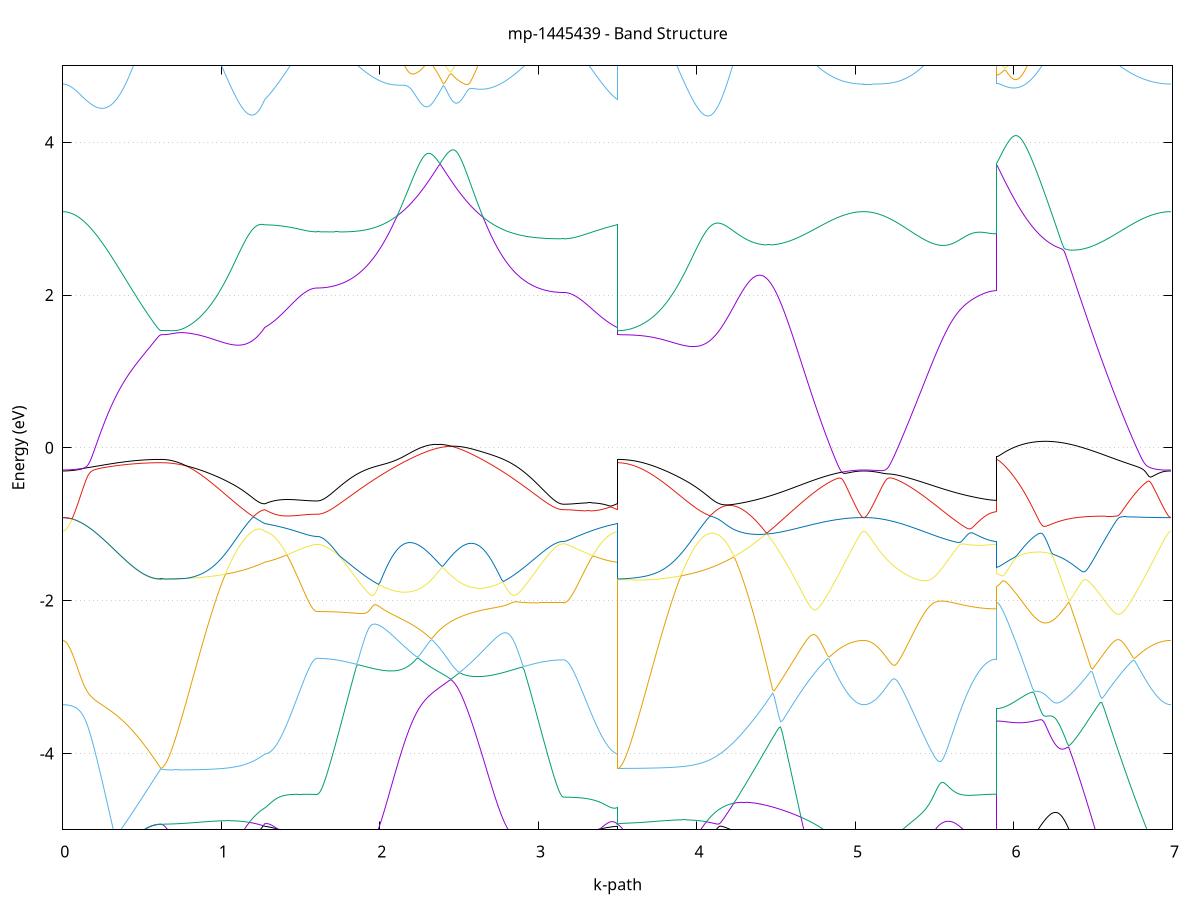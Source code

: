 set title 'mp-1445439 - Band Structure'
set xlabel 'k-path'
set ylabel 'Energy (eV)'
set grid y
set yrange [-5:5]
set terminal png size 800,600
set output 'mp-1445439_bands_gnuplot.png'
plot '-' using 1:2 with lines notitle, '-' using 1:2 with lines notitle, '-' using 1:2 with lines notitle, '-' using 1:2 with lines notitle, '-' using 1:2 with lines notitle, '-' using 1:2 with lines notitle, '-' using 1:2 with lines notitle, '-' using 1:2 with lines notitle, '-' using 1:2 with lines notitle, '-' using 1:2 with lines notitle, '-' using 1:2 with lines notitle, '-' using 1:2 with lines notitle, '-' using 1:2 with lines notitle, '-' using 1:2 with lines notitle, '-' using 1:2 with lines notitle, '-' using 1:2 with lines notitle, '-' using 1:2 with lines notitle, '-' using 1:2 with lines notitle, '-' using 1:2 with lines notitle, '-' using 1:2 with lines notitle, '-' using 1:2 with lines notitle, '-' using 1:2 with lines notitle, '-' using 1:2 with lines notitle, '-' using 1:2 with lines notitle, '-' using 1:2 with lines notitle, '-' using 1:2 with lines notitle, '-' using 1:2 with lines notitle, '-' using 1:2 with lines notitle, '-' using 1:2 with lines notitle, '-' using 1:2 with lines notitle, '-' using 1:2 with lines notitle, '-' using 1:2 with lines notitle, '-' using 1:2 with lines notitle, '-' using 1:2 with lines notitle, '-' using 1:2 with lines notitle, '-' using 1:2 with lines notitle, '-' using 1:2 with lines notitle, '-' using 1:2 with lines notitle, '-' using 1:2 with lines notitle, '-' using 1:2 with lines notitle, '-' using 1:2 with lines notitle, '-' using 1:2 with lines notitle, '-' using 1:2 with lines notitle, '-' using 1:2 with lines notitle, '-' using 1:2 with lines notitle, '-' using 1:2 with lines notitle, '-' using 1:2 with lines notitle, '-' using 1:2 with lines notitle
0.000000 -18.966534
0.009987 -18.966234
0.019973 -18.965334
0.029960 -18.963834
0.039947 -18.961734
0.049933 -18.959034
0.059920 -18.955734
0.069907 -18.951834
0.079893 -18.947334
0.089880 -18.942234
0.099867 -18.936534
0.109853 -18.930334
0.119840 -18.923434
0.129827 -18.915934
0.139813 -18.907834
0.149800 -18.899134
0.159787 -18.889834
0.169773 -18.880034
0.179760 -18.869534
0.189747 -18.858434
0.199733 -18.846834
0.209720 -18.834534
0.219707 -18.821634
0.229693 -18.808234
0.239680 -18.794234
0.249667 -18.779534
0.259653 -18.764334
0.269640 -18.748534
0.279627 -18.732134
0.289613 -18.715134
0.299600 -18.697534
0.309587 -18.679434
0.319573 -18.660634
0.329560 -18.641234
0.339547 -18.621334
0.349533 -18.600834
0.359520 -18.579734
0.369507 -18.558034
0.379493 -18.535734
0.389480 -18.512934
0.399467 -18.489534
0.409453 -18.465534
0.419440 -18.440934
0.429427 -18.415734
0.439413 -18.390034
0.449400 -18.363734
0.459387 -18.336834
0.469373 -18.309334
0.479360 -18.281334
0.489347 -18.252734
0.499333 -18.223634
0.509320 -18.193834
0.519307 -18.163634
0.529293 -18.132834
0.539280 -18.101434
0.549267 -18.069534
0.559253 -18.037034
0.569240 -18.004034
0.579227 -17.970534
0.589213 -17.936434
0.599200 -17.902034
0.609187 -17.867534
0.619173 -17.840634
0.619173 -17.840634
0.629100 -17.840534
0.639026 -17.840234
0.648952 -17.839734
0.658879 -17.839134
0.668805 -17.838334
0.678732 -17.837334
0.688658 -17.836134
0.698584 -17.834834
0.708511 -17.833234
0.718437 -17.831534
0.728364 -17.829634
0.738290 -17.827634
0.748216 -17.825434
0.758143 -17.823134
0.768069 -17.820634
0.777996 -17.818034
0.787922 -17.815334
0.797849 -17.812434
0.807775 -17.809434
0.817701 -17.806234
0.827628 -17.803034
0.837554 -17.799734
0.847481 -17.796234
0.857407 -17.792734
0.867333 -17.789134
0.877260 -17.785534
0.887186 -17.781834
0.897113 -17.778034
0.907039 -17.774334
0.916965 -17.770534
0.926892 -17.766734
0.936818 -17.762934
0.946745 -17.759134
0.956671 -17.755334
0.966597 -17.751634
0.976524 -17.748034
0.986450 -17.744434
0.996377 -17.741034
1.006303 -17.737634
1.016229 -17.734434
1.026156 -17.731334
1.036082 -17.728434
1.046009 -17.725634
1.055935 -17.723134
1.065861 -17.720834
1.075788 -17.718734
1.085714 -17.716934
1.095641 -17.715334
1.105567 -17.714034
1.115493 -17.713134
1.125420 -17.712534
1.135346 -17.712334
1.145273 -17.712434
1.155199 -17.713034
1.165126 -17.713934
1.175052 -17.715334
1.184978 -17.717234
1.194905 -17.719534
1.204831 -17.722334
1.214758 -17.725734
1.224684 -17.729534
1.234610 -17.733934
1.244537 -17.738834
1.254463 -17.744434
1.264390 -17.750434
1.274316 -17.757134
1.274316 -17.757134
1.284301 -17.760034
1.294285 -17.763434
1.304270 -17.767334
1.314254 -17.771634
1.324239 -17.776334
1.334223 -17.781334
1.344208 -17.786534
1.354192 -17.791834
1.364177 -17.797334
1.374162 -17.802934
1.384146 -17.808534
1.394131 -17.814134
1.404115 -17.819634
1.414100 -17.825134
1.424084 -17.830434
1.434069 -17.835634
1.444054 -17.840634
1.454038 -17.845534
1.464023 -17.850134
1.474007 -17.854534
1.483992 -17.858634
1.493976 -17.862534
1.503961 -17.866034
1.513945 -17.869334
1.523930 -17.872234
1.533915 -17.874834
1.543899 -17.877134
1.553884 -17.879134
1.563868 -17.880734
1.573853 -17.881934
1.583837 -17.882834
1.593822 -17.883434
1.603807 -17.883634
1.603807 -17.883634
1.613760 -17.883234
1.623713 -17.882334
1.633666 -17.880734
1.643620 -17.878434
1.653573 -17.875634
1.663526 -17.872034
1.673479 -17.867934
1.683433 -17.863134
1.693386 -17.857734
1.703339 -17.851634
1.713293 -17.844934
1.723246 -17.837634
1.733199 -17.829634
1.743153 -17.821034
1.753106 -17.811734
1.763059 -17.801934
1.773012 -17.791334
1.782966 -17.780234
1.792919 -17.768434
1.802872 -17.756034
1.812825 -17.743034
1.822779 -17.729334
1.832732 -17.715034
1.842685 -17.700134
1.852639 -17.684634
1.862592 -17.668434
1.872545 -17.651734
1.882499 -17.634334
1.892452 -17.616234
1.902405 -17.597634
1.912358 -17.578434
1.922312 -17.558534
1.932265 -17.538134
1.942218 -17.517034
1.952171 -17.495334
1.962125 -17.473134
1.972078 -17.450234
1.982031 -17.426734
1.991985 -17.402734
2.001938 -17.378134
2.011891 -17.352934
2.021844 -17.327134
2.031798 -17.300734
2.041751 -17.273834
2.051704 -17.246334
2.061658 -17.218334
2.071611 -17.189734
2.081564 -17.160534
2.091517 -17.130934
2.101471 -17.100734
2.111424 -17.069934
2.121377 -17.038734
2.131331 -17.007034
2.141284 -16.974834
2.151237 -16.942134
2.161190 -16.908934
2.171144 -16.875334
2.181097 -16.841334
2.191050 -16.806834
2.201004 -16.772034
2.210957 -16.736834
2.220910 -16.701234
2.230863 -16.665334
2.240817 -16.629034
2.250770 -16.592534
2.260723 -16.555834
2.270677 -16.518834
2.280630 -16.481734
2.290583 -16.444534
2.300536 -16.407234
2.310490 -16.369934
2.320443 -16.332634
2.330396 -16.295434
2.340350 -16.258434
2.350303 -16.221734
2.360256 -16.185434
2.370209 -16.149534
2.380163 -16.146034
2.380163 -16.146034
2.390157 -16.179734
2.400150 -16.214134
2.410144 -16.249034
2.420138 -16.284334
2.430132 -16.319934
2.440125 -16.355834
2.450119 -16.391934
2.460113 -16.428134
2.470107 -16.464434
2.480100 -16.500634
2.490094 -16.536834
2.500088 -16.572934
2.510082 -16.608834
2.520075 -16.644634
2.530069 -16.680134
2.540063 -16.715434
2.550057 -16.750434
2.560051 -16.785134
2.570044 -16.819434
2.580038 -16.853434
2.590032 -16.887034
2.600026 -16.920234
2.610019 -16.953034
2.620013 -16.985334
2.630007 -17.017234
2.640001 -17.048634
2.649994 -17.079634
2.659988 -17.110034
2.669982 -17.140034
2.679976 -17.169534
2.689970 -17.198434
2.699963 -17.226834
2.709957 -17.254734
2.719951 -17.282034
2.729945 -17.308834
2.739938 -17.335034
2.749932 -17.360734
2.759926 -17.385834
2.769920 -17.410334
2.779913 -17.434334
2.789907 -17.457634
2.799901 -17.480434
2.809895 -17.502634
2.819889 -17.524234
2.829882 -17.545334
2.839876 -17.565734
2.849870 -17.585534
2.859864 -17.604734
2.869857 -17.623334
2.879851 -17.641334
2.889845 -17.658634
2.899839 -17.675434
2.909832 -17.691534
2.919826 -17.707134
2.929820 -17.722034
2.939814 -17.736234
2.949807 -17.749934
2.959801 -17.762934
2.969795 -17.775334
2.979789 -17.787134
2.989783 -17.798234
2.999776 -17.808734
3.009770 -17.818634
3.019764 -17.827934
3.029758 -17.836534
3.039751 -17.844434
3.049745 -17.851834
3.059739 -17.858534
3.069733 -17.864634
3.079726 -17.870034
3.089720 -17.874834
3.099714 -17.878934
3.109708 -17.882534
3.119702 -17.885334
3.129695 -17.887634
3.139689 -17.889234
3.149683 -17.890134
3.159677 -17.890534
3.159677 -17.890534
3.169584 -17.890334
3.179492 -17.889734
3.189400 -17.888834
3.199308 -17.887634
3.209215 -17.886034
3.219123 -17.884034
3.229031 -17.881734
3.238939 -17.879134
3.248846 -17.876234
3.258754 -17.872934
3.268662 -17.869334
3.278570 -17.865534
3.288477 -17.861334
3.298385 -17.856934
3.308293 -17.852334
3.318200 -17.847434
3.328108 -17.842334
3.338016 -17.837134
3.347924 -17.831734
3.357831 -17.826134
3.367739 -17.820534
3.377647 -17.814834
3.387555 -17.809034
3.397462 -17.803334
3.407370 -17.797634
3.417278 -17.792034
3.427186 -17.786634
3.437093 -17.781334
3.447001 -17.776334
3.456909 -17.771634
3.466817 -17.767334
3.476724 -17.763434
3.486632 -17.760034
3.496540 -17.757134
3.496540 -17.840634
3.506460 -17.840234
3.516380 -17.839334
3.526300 -17.837634
3.536221 -17.835334
3.546141 -17.832434
3.556061 -17.828834
3.565981 -17.824634
3.575901 -17.819734
3.585822 -17.814134
3.595742 -17.810934
3.605662 -17.809034
3.615582 -17.807034
3.625502 -17.804834
3.635422 -17.802534
3.645343 -17.800034
3.655263 -17.797434
3.665183 -17.794634
3.675103 -17.791734
3.685023 -17.788734
3.694944 -17.785634
3.704864 -17.782434
3.714784 -17.779134
3.724704 -17.775634
3.734624 -17.772134
3.744544 -17.768634
3.754465 -17.764934
3.764385 -17.761234
3.774305 -17.757534
3.784225 -17.753734
3.794145 -17.749934
3.804066 -17.746234
3.813986 -17.742434
3.823906 -17.738634
3.833826 -17.734934
3.843746 -17.731234
3.853666 -17.727634
3.863587 -17.724134
3.873507 -17.720734
3.883427 -17.717334
3.893347 -17.714234
3.903267 -17.711134
3.913188 -17.708234
3.923108 -17.705634
3.933028 -17.703134
3.942948 -17.700834
3.952868 -17.698834
3.962789 -17.697034
3.972709 -17.695634
3.982629 -17.694434
3.992549 -17.693634
4.002469 -17.693134
4.012389 -17.692934
4.022310 -17.693234
4.032230 -17.693834
4.042150 -17.694934
4.052070 -17.696534
4.061990 -17.698534
4.071911 -17.701034
4.081831 -17.703934
4.091751 -17.707434
4.101671 -17.711534
4.111591 -17.716134
4.121511 -17.721234
4.131432 -17.727034
4.141352 -17.733334
4.151272 -17.740234
4.151272 -17.740234
4.161175 -17.747634
4.171077 -17.755734
4.180980 -17.764434
4.190882 -17.773734
4.200785 -17.783634
4.210688 -17.794134
4.220590 -17.805234
4.230493 -17.816934
4.240396 -17.829234
4.250298 -17.842134
4.260201 -17.855534
4.270103 -17.869434
4.280006 -17.883934
4.289909 -17.898934
4.299811 -17.914434
4.309714 -17.930334
4.319616 -17.946734
4.329519 -17.963634
4.339422 -17.980834
4.349324 -17.998434
4.359227 -18.016434
4.369130 -18.034734
4.379032 -18.053334
4.388935 -18.072134
4.398837 -18.091234
4.408740 -18.110634
4.418643 -18.130134
4.428545 -18.149834
4.438448 -18.169634
4.448350 -18.189534
4.458253 -18.209634
4.468156 -18.229734
4.478058 -18.249834
4.487961 -18.270034
4.497864 -18.290234
4.507766 -18.310334
4.517669 -18.330434
4.527571 -18.350434
4.537474 -18.370334
4.547377 -18.390134
4.557279 -18.409834
4.567182 -18.429334
4.577084 -18.448734
4.586987 -18.467934
4.596890 -18.486834
4.606792 -18.505634
4.616695 -18.524134
4.626598 -18.542434
4.636500 -18.560534
4.646403 -18.578234
4.656305 -18.595734
4.666208 -18.612834
4.676111 -18.629734
4.686013 -18.646234
4.695916 -18.662434
4.705818 -18.678334
4.715721 -18.693834
4.725624 -18.709034
4.735526 -18.723734
4.745429 -18.738134
4.755332 -18.752234
4.765234 -18.765834
4.775137 -18.779034
4.785039 -18.791834
4.794942 -18.804234
4.804845 -18.816234
4.814747 -18.827734
4.824650 -18.838834
4.834552 -18.849534
4.844455 -18.859834
4.854358 -18.869634
4.864260 -18.878934
4.874163 -18.887834
4.884066 -18.896234
4.893968 -18.904234
4.903871 -18.911734
4.913773 -18.918734
4.923676 -18.925234
4.933579 -18.931334
4.943481 -18.936934
4.953384 -18.942034
4.963286 -18.946734
4.973189 -18.950834
4.983092 -18.954534
4.992994 -18.957734
5.002897 -18.960434
5.012800 -18.962634
5.022702 -18.964334
5.032605 -18.965534
5.042507 -18.966334
5.052410 -18.966534
5.052410 -18.966534
5.062378 -18.966234
5.072345 -18.965534
5.082313 -18.964234
5.092280 -18.962434
5.102248 -18.960134
5.112215 -18.957334
5.122183 -18.954034
5.132150 -18.950234
5.142118 -18.945934
5.152085 -18.941034
5.162053 -18.935734
5.172020 -18.929834
5.181988 -18.923534
5.191956 -18.916734
5.201923 -18.909434
5.211891 -18.901534
5.221858 -18.893234
5.231826 -18.884434
5.241793 -18.875234
5.251761 -18.865434
5.261728 -18.855234
5.271696 -18.844534
5.281663 -18.833334
5.291631 -18.821734
5.301598 -18.809634
5.311566 -18.797134
5.321534 -18.784134
5.331501 -18.770734
5.341469 -18.756934
5.351436 -18.742634
5.361404 -18.727934
5.371371 -18.712834
5.381339 -18.697334
5.391306 -18.681434
5.401274 -18.665134
5.411241 -18.648434
5.421209 -18.631434
5.431177 -18.614034
5.441144 -18.596334
5.451112 -18.578334
5.461079 -18.559934
5.471047 -18.541234
5.481014 -18.522334
5.490982 -18.503134
5.500949 -18.483634
5.510917 -18.463934
5.520884 -18.444034
5.530852 -18.423834
5.540819 -18.403534
5.550787 -18.383134
5.560755 -18.362534
5.570722 -18.341834
5.580690 -18.321134
5.590657 -18.300334
5.600625 -18.279534
5.610592 -18.258734
5.620560 -18.238034
5.630527 -18.217334
5.640495 -18.196834
5.650462 -18.176434
5.660430 -18.156334
5.670397 -18.136434
5.680365 -18.116934
5.690333 -18.097634
5.700300 -18.078834
5.710268 -18.060534
5.720235 -18.042634
5.730203 -18.025334
5.740170 -18.008734
5.750138 -17.992834
5.760105 -17.977634
5.770073 -17.963234
5.780040 -17.949734
5.790008 -17.937134
5.799976 -17.925534
5.809943 -17.914934
5.819911 -17.905534
5.829878 -17.897234
5.839846 -17.890134
5.849813 -17.884234
5.859781 -17.879734
5.869748 -17.876334
5.879716 -17.874434
5.889683 -17.873734
5.889683 -16.152334
5.899597 -16.182834
5.909511 -16.227934
5.919424 -16.274134
5.929338 -16.320434
5.939251 -16.366534
5.949165 -16.412434
5.959079 -16.458034
5.968992 -16.503334
5.978906 -16.548334
5.988820 -16.593034
5.998733 -16.637334
6.008647 -16.681334
6.018560 -16.724934
6.028474 -16.768234
6.038388 -16.811134
6.048301 -16.853734
6.058215 -16.895934
6.068129 -16.937834
6.078042 -16.979334
6.087956 -17.020434
6.097869 -17.061134
6.107783 -17.101534
6.117697 -17.141534
6.127610 -17.181134
6.137524 -17.220434
6.147438 -17.259234
6.157351 -17.297734
6.167265 -17.335834
6.177178 -17.373534
6.187092 -17.410834
6.197006 -17.447734
6.206919 -17.484234
6.216833 -17.520434
6.226746 -17.556134
6.236660 -17.591434
6.246574 -17.626334
6.256487 -17.660834
6.266401 -17.694934
6.276315 -17.728534
6.286228 -17.761834
6.296142 -17.794634
6.306055 -17.827134
6.315969 -17.859134
6.325883 -17.890634
6.335796 -17.921834
6.345710 -17.952534
6.355624 -17.982834
6.365537 -18.012734
6.375451 -18.042134
6.385364 -18.071234
6.395278 -18.099734
6.405192 -18.127934
6.415105 -18.155634
6.425019 -18.182834
6.434932 -18.209634
6.444846 -18.236034
6.454760 -18.261934
6.464673 -18.287434
6.474587 -18.312434
6.484501 -18.337034
6.494414 -18.361134
6.504328 -18.384834
6.514241 -18.408034
6.524155 -18.430834
6.534069 -18.453134
6.543982 -18.475034
6.553896 -18.496434
6.563810 -18.517334
6.573723 -18.537834
6.583637 -18.557734
6.593550 -18.577334
6.603464 -18.596434
6.613378 -18.615034
6.623291 -18.633134
6.633205 -18.650834
6.643119 -18.667934
6.653032 -18.684734
6.662946 -18.700934
6.672859 -18.716734
6.682773 -18.732034
6.692687 -18.746834
6.702600 -18.761134
6.712514 -18.775034
6.722427 -18.788434
6.732341 -18.801334
6.742255 -18.813734
6.752168 -18.825734
6.762082 -18.837134
6.771996 -18.848134
6.781909 -18.858634
6.791823 -18.868634
6.801736 -18.878234
6.811650 -18.887234
6.821564 -18.895834
6.831477 -18.903834
6.841391 -18.911434
6.851305 -18.918534
6.861218 -18.925134
6.871132 -18.931234
6.881045 -18.936934
6.890959 -18.942034
6.900873 -18.946634
6.910786 -18.950834
6.920700 -18.954534
6.930613 -18.957734
6.940527 -18.960434
6.950441 -18.962634
6.960354 -18.964334
6.970268 -18.965534
6.980182 -18.966334
6.990095 -18.966534
e
0.000000 -15.105334
0.009987 -15.109334
0.019973 -15.121134
0.029960 -15.140134
0.039947 -15.165434
0.049933 -15.196134
0.059920 -15.231334
0.069907 -15.270234
0.079893 -15.312034
0.089880 -15.356234
0.099867 -15.402234
0.109853 -15.449834
0.119840 -15.498534
0.129827 -15.548234
0.139813 -15.598734
0.149800 -15.649734
0.159787 -15.701234
0.169773 -15.752934
0.179760 -15.805034
0.189747 -15.857134
0.199733 -15.909434
0.209720 -15.961634
0.219707 -16.013934
0.229693 -16.066034
0.239680 -16.118034
0.249667 -16.169934
0.259653 -16.221634
0.269640 -16.273134
0.279627 -16.324334
0.289613 -16.375334
0.299600 -16.426034
0.309587 -16.476434
0.319573 -16.526534
0.329560 -16.576234
0.339547 -16.625634
0.349533 -16.674634
0.359520 -16.723334
0.369507 -16.771634
0.379493 -16.819434
0.389480 -16.866934
0.399467 -16.914034
0.409453 -16.960634
0.419440 -17.006834
0.429427 -17.052534
0.439413 -17.097834
0.449400 -17.142734
0.459387 -17.187134
0.469373 -17.231034
0.479360 -17.274434
0.489347 -17.317434
0.499333 -17.359834
0.509320 -17.401834
0.519307 -17.443334
0.529293 -17.484334
0.539280 -17.524834
0.549267 -17.564734
0.559253 -17.604134
0.569240 -17.643134
0.579227 -17.681434
0.589213 -17.719234
0.599200 -17.756334
0.609187 -17.792534
0.619173 -17.819934
0.619173 -17.819934
0.629100 -17.819634
0.639026 -17.818634
0.648952 -17.817034
0.658879 -17.814734
0.668805 -17.811834
0.678732 -17.808234
0.688658 -17.803934
0.698584 -17.799034
0.708511 -17.793534
0.718437 -17.787234
0.728364 -17.780434
0.738290 -17.772934
0.748216 -17.764734
0.758143 -17.755934
0.768069 -17.746434
0.777996 -17.736334
0.787922 -17.725634
0.797849 -17.714134
0.807775 -17.702134
0.817701 -17.689434
0.827628 -17.676034
0.837554 -17.662034
0.847481 -17.647434
0.857407 -17.632034
0.867333 -17.616134
0.877260 -17.599534
0.887186 -17.582334
0.897113 -17.564434
0.907039 -17.545834
0.916965 -17.526734
0.926892 -17.506934
0.936818 -17.486434
0.946745 -17.465334
0.956671 -17.443634
0.966597 -17.421234
0.976524 -17.398234
0.986450 -17.374534
0.996377 -17.350234
1.006303 -17.325334
1.016229 -17.299834
1.026156 -17.273634
1.036082 -17.246834
1.046009 -17.219334
1.055935 -17.191334
1.065861 -17.162634
1.075788 -17.133234
1.085714 -17.103334
1.095641 -17.072734
1.105567 -17.041534
1.115493 -17.009734
1.125420 -16.977334
1.135346 -16.944334
1.145273 -16.910634
1.155199 -16.876434
1.165126 -16.841534
1.175052 -16.806134
1.184978 -16.770034
1.194905 -16.733334
1.204831 -16.696134
1.214758 -16.658234
1.224684 -16.619834
1.234610 -16.580834
1.244537 -16.541234
1.254463 -16.501034
1.264390 -16.460234
1.274316 -16.418934
1.274316 -16.418934
1.284301 -16.402534
1.294285 -16.385134
1.304270 -16.366934
1.314254 -16.347934
1.324239 -16.328234
1.334223 -16.308034
1.344208 -16.287434
1.354192 -16.266334
1.364177 -16.245134
1.374162 -16.223634
1.384146 -16.202234
1.394131 -16.180734
1.404115 -16.159434
1.414100 -16.138434
1.424084 -16.117734
1.434069 -16.097434
1.444054 -16.077634
1.454038 -16.058434
1.464023 -16.039934
1.474007 -16.022334
1.483992 -16.005534
1.493976 -15.989734
1.503961 -15.974934
1.513945 -15.961334
1.523930 -15.948934
1.533915 -15.937834
1.543899 -15.928034
1.553884 -15.919634
1.563868 -15.912734
1.573853 -15.907234
1.583837 -15.903334
1.593822 -15.901034
1.603807 -15.900234
1.603807 -15.900234
1.613760 -15.900134
1.623713 -15.899734
1.633666 -15.899234
1.643620 -15.898434
1.653573 -15.897334
1.663526 -15.896134
1.673479 -15.894634
1.683433 -15.893034
1.693386 -15.891134
1.703339 -15.889034
1.713293 -15.886734
1.723246 -15.884134
1.733199 -15.881434
1.743153 -15.878534
1.753106 -15.875434
1.763059 -15.872134
1.773012 -15.868634
1.782966 -15.865034
1.792919 -15.861134
1.802872 -15.857134
1.812825 -15.853034
1.822779 -15.848734
1.832732 -15.844334
1.842685 -15.839834
1.852639 -15.835134
1.862592 -15.830334
1.872545 -15.825434
1.882499 -15.820534
1.892452 -15.815434
1.902405 -15.810334
1.912358 -15.805234
1.922312 -15.800034
1.932265 -15.794834
1.942218 -15.789634
1.952171 -15.784434
1.962125 -15.779334
1.972078 -15.774234
1.982031 -15.769234
1.991985 -15.764434
2.001938 -15.759634
2.011891 -15.755034
2.021844 -15.750634
2.031798 -15.746434
2.041751 -15.742434
2.051704 -15.738834
2.061658 -15.735434
2.071611 -15.732534
2.081564 -15.729934
2.091517 -15.727834
2.101471 -15.726234
2.111424 -15.725234
2.121377 -15.724934
2.131331 -15.725234
2.141284 -15.726334
2.151237 -15.728334
2.161190 -15.731234
2.171144 -15.735134
2.181097 -15.740134
2.191050 -15.746334
2.201004 -15.753834
2.210957 -15.762634
2.220910 -15.772834
2.230863 -15.784634
2.240817 -15.798034
2.250770 -15.812934
2.260723 -15.829534
2.270677 -15.847834
2.280630 -15.867834
2.290583 -15.889434
2.300536 -15.912634
2.310490 -15.937334
2.320443 -15.963534
2.330396 -15.991134
2.340350 -16.020034
2.350303 -16.050034
2.360256 -16.081134
2.370209 -16.113134
2.380163 -16.114234
2.380163 -16.114234
2.390157 -16.079434
2.400150 -16.045534
2.410144 -16.012534
2.420138 -15.980634
2.430132 -15.949934
2.440125 -15.920634
2.450119 -15.892934
2.460113 -15.866734
2.470107 -15.842334
2.480100 -15.819734
2.490094 -15.799034
2.500088 -15.780234
2.510082 -15.763334
2.520075 -15.748334
2.530069 -15.735334
2.540063 -15.724034
2.550057 -15.714434
2.560051 -15.706434
2.570044 -15.699934
2.580038 -15.694834
2.590032 -15.691034
2.600026 -15.688434
2.610019 -15.686934
2.620013 -15.686334
2.630007 -15.686634
2.640001 -15.687734
2.649994 -15.689534
2.659988 -15.691934
2.669982 -15.694934
2.679976 -15.698434
2.689970 -15.702334
2.699963 -15.706634
2.709957 -15.711234
2.719951 -15.716234
2.729945 -15.721434
2.739938 -15.726834
2.749932 -15.732434
2.759926 -15.738234
2.769920 -15.744034
2.779913 -15.750034
2.789907 -15.756034
2.799901 -15.762134
2.809895 -15.768234
2.819889 -15.774334
2.829882 -15.780434
2.839876 -15.786534
2.849870 -15.792534
2.859864 -15.798434
2.869857 -15.804334
2.879851 -15.810134
2.889845 -15.815834
2.899839 -15.821434
2.909832 -15.826834
2.919826 -15.832134
2.929820 -15.837334
2.939814 -15.842334
2.949807 -15.847134
2.959801 -15.851834
2.969795 -15.856234
2.979789 -15.860534
2.989783 -15.864634
2.999776 -15.868534
3.009770 -15.872234
3.019764 -15.875734
3.029758 -15.878934
3.039751 -15.882034
3.049745 -15.884834
3.059739 -15.887334
3.069733 -15.889734
3.079726 -15.891834
3.089720 -15.893634
3.099714 -15.895334
3.109708 -15.896634
3.119702 -15.897834
3.129695 -15.898634
3.139689 -15.899334
3.149683 -15.899634
3.159677 -15.899834
3.159677 -15.899834
3.169584 -15.900534
3.179492 -15.902834
3.189400 -15.906534
3.199308 -15.911734
3.209215 -15.918334
3.219123 -15.926334
3.229031 -15.935634
3.238939 -15.946334
3.248846 -15.958134
3.258754 -15.971234
3.268662 -15.985334
3.278570 -16.000434
3.288477 -16.016534
3.298385 -16.033534
3.308293 -16.051234
3.318200 -16.069734
3.328108 -16.088734
3.338016 -16.108334
3.347924 -16.128334
3.357831 -16.148734
3.367739 -16.169334
3.377647 -16.190134
3.387555 -16.211034
3.397462 -16.231934
3.407370 -16.252634
3.417278 -16.273234
3.427186 -16.293534
3.437093 -16.313334
3.447001 -16.332734
3.456909 -16.351534
3.466817 -16.369634
3.476724 -16.387034
3.486632 -16.403434
3.496540 -16.418934
3.496540 -17.819934
3.506460 -17.819834
3.516380 -17.819634
3.526300 -17.819134
3.536221 -17.818534
3.546141 -17.817634
3.556061 -17.816634
3.565981 -17.815534
3.575901 -17.814134
3.585822 -17.812634
3.595742 -17.807934
3.605662 -17.801134
3.615582 -17.793634
3.625502 -17.785434
3.635422 -17.776634
3.645343 -17.767234
3.655263 -17.757134
3.665183 -17.746334
3.675103 -17.734934
3.685023 -17.722934
3.694944 -17.710234
3.704864 -17.696834
3.714784 -17.682834
3.724704 -17.668234
3.734624 -17.652934
3.744544 -17.637034
3.754465 -17.620434
3.764385 -17.603234
3.774305 -17.585334
3.784225 -17.566834
3.794145 -17.547634
3.804066 -17.527834
3.813986 -17.507434
3.823906 -17.486334
3.833826 -17.464634
3.843746 -17.442234
3.853666 -17.419334
3.863587 -17.395634
3.873507 -17.371434
3.883427 -17.346534
3.893347 -17.320934
3.903267 -17.294834
3.913188 -17.268034
3.923108 -17.240634
3.933028 -17.212534
3.942948 -17.183934
3.952868 -17.154634
3.962789 -17.124634
3.972709 -17.094134
3.982629 -17.063034
3.992549 -17.031234
4.002469 -16.998834
4.012389 -16.965834
4.022310 -16.932234
4.032230 -16.897934
4.042150 -16.863134
4.052070 -16.827734
4.061990 -16.791634
4.071911 -16.755034
4.081831 -16.717834
4.091751 -16.680034
4.101671 -16.641534
4.111591 -16.602634
4.121511 -16.563034
4.131432 -16.522834
4.141352 -16.482134
4.151272 -16.440834
4.151272 -16.440834
4.161175 -16.399034
4.171077 -16.356634
4.180980 -16.313734
4.190882 -16.270334
4.200785 -16.226334
4.210688 -16.181734
4.220590 -16.136734
4.230493 -16.091034
4.240396 -16.044934
4.250298 -15.998334
4.260201 -15.951234
4.270103 -15.903534
4.280006 -15.855434
4.289909 -15.806834
4.299811 -15.757734
4.309714 -15.708134
4.319616 -15.658134
4.329519 -15.607634
4.339422 -15.556734
4.349324 -15.505434
4.359227 -15.453734
4.369130 -15.401534
4.379032 -15.349034
4.388935 -15.296234
4.398837 -15.242934
4.408740 -15.189434
4.418643 -15.146634
4.428545 -15.150334
4.438448 -15.153534
4.448350 -15.156234
4.458253 -15.158634
4.468156 -15.160534
4.478058 -15.162034
4.487961 -15.163234
4.497864 -15.164134
4.507766 -15.164734
4.517669 -15.164934
4.527571 -15.164934
4.537474 -15.164734
4.547377 -15.164334
4.557279 -15.163734
4.567182 -15.162934
4.577084 -15.161934
4.586987 -15.160834
4.596890 -15.159534
4.606792 -15.158234
4.616695 -15.156834
4.626598 -15.155234
4.636500 -15.153734
4.646403 -15.152034
4.656305 -15.150334
4.666208 -15.148634
4.676111 -15.146834
4.686013 -15.145034
4.695916 -15.143234
4.705818 -15.141434
4.715721 -15.139634
4.725624 -15.137934
4.735526 -15.136134
4.745429 -15.134434
4.755332 -15.132634
4.765234 -15.130934
4.775137 -15.129334
4.785039 -15.127734
4.794942 -15.126134
4.804845 -15.124634
4.814747 -15.123134
4.824650 -15.121734
4.834552 -15.120334
4.844455 -15.119034
4.854358 -15.117734
4.864260 -15.116534
4.874163 -15.115434
4.884066 -15.114334
4.893968 -15.113234
4.903871 -15.112334
4.913773 -15.111434
4.923676 -15.110534
4.933579 -15.109834
4.943481 -15.109034
4.953384 -15.108434
4.963286 -15.107834
4.973189 -15.107334
4.983092 -15.106834
4.992994 -15.106434
5.002897 -15.106034
5.012800 -15.105734
5.022702 -15.105534
5.032605 -15.105434
5.042507 -15.105334
5.052410 -15.105334
5.052410 -15.105334
5.062378 -15.105834
5.072345 -15.107534
5.082313 -15.110434
5.092280 -15.114334
5.102248 -15.119334
5.112215 -15.125334
5.122183 -15.132234
5.132150 -15.140034
5.142118 -15.148634
5.152085 -15.157934
5.162053 -15.168034
5.172020 -15.178634
5.181988 -15.189834
5.191956 -15.201434
5.201923 -15.213534
5.211891 -15.225934
5.221858 -15.238634
5.231826 -15.251734
5.241793 -15.264934
5.251761 -15.278334
5.261728 -15.291934
5.271696 -15.305634
5.281663 -15.319434
5.291631 -15.333234
5.301598 -15.347134
5.311566 -15.360934
5.321534 -15.374834
5.331501 -15.388634
5.341469 -15.402434
5.351436 -15.416234
5.361404 -15.429834
5.371371 -15.443434
5.381339 -15.456934
5.391306 -15.470234
5.401274 -15.483534
5.411241 -15.496634
5.421209 -15.509734
5.431177 -15.522634
5.441144 -15.535334
5.451112 -15.547934
5.461079 -15.560434
5.471047 -15.572734
5.481014 -15.584934
5.490982 -15.597034
5.500949 -15.608934
5.510917 -15.620634
5.520884 -15.632334
5.530852 -15.643834
5.540819 -15.655134
5.550787 -15.666334
5.560755 -15.677334
5.570722 -15.688234
5.580690 -15.699034
5.590657 -15.709634
5.600625 -15.720134
5.610592 -15.730534
5.620560 -15.740834
5.630527 -15.750934
5.640495 -15.760934
5.650462 -15.770734
5.660430 -15.780434
5.670397 -15.789934
5.680365 -15.799334
5.690333 -15.808634
5.700300 -15.817634
5.710268 -15.826434
5.720235 -15.835134
5.730203 -15.843534
5.740170 -15.851634
5.750138 -15.859534
5.760105 -15.867134
5.770073 -15.874334
5.780040 -15.881134
5.790008 -15.887534
5.799976 -15.893434
5.809943 -15.898934
5.819911 -15.903834
5.829878 -15.908234
5.839846 -15.911934
5.849813 -15.915034
5.859781 -15.917534
5.869748 -15.919234
5.879716 -15.920334
5.889683 -15.920734
5.889683 -16.108234
5.899597 -16.077434
5.909511 -16.031534
5.919424 -15.983734
5.929338 -15.935234
5.939251 -15.886234
5.949165 -15.836834
5.959079 -15.787134
5.968992 -15.737134
5.978906 -15.686734
5.988820 -15.636134
5.998733 -15.585234
6.008647 -15.534034
6.018560 -15.482634
6.028474 -15.430934
6.038388 -15.378934
6.048301 -15.326834
6.058215 -15.274534
6.068129 -15.222234
6.078042 -15.170534
6.087956 -15.124434
6.097869 -15.112834
6.107783 -15.115534
6.117697 -15.119434
6.127610 -15.123434
6.137524 -15.127334
6.147438 -15.131134
6.157351 -15.134634
6.167265 -15.137934
6.177178 -15.141134
6.187092 -15.144034
6.197006 -15.146734
6.206919 -15.149334
6.216833 -15.151634
6.226746 -15.153834
6.236660 -15.155734
6.246574 -15.157534
6.256487 -15.159134
6.266401 -15.160634
6.276315 -15.161934
6.286228 -15.163034
6.296142 -15.163934
6.306055 -15.164734
6.315969 -15.165434
6.325883 -15.165934
6.335796 -15.166334
6.345710 -15.166634
6.355624 -15.166734
6.365537 -15.166734
6.375451 -15.166634
6.385364 -15.166334
6.395278 -15.166034
6.405192 -15.165634
6.415105 -15.165034
6.425019 -15.164434
6.434932 -15.163734
6.444846 -15.162934
6.454760 -15.162034
6.464673 -15.161134
6.474587 -15.160134
6.484501 -15.159034
6.494414 -15.157934
6.504328 -15.156734
6.514241 -15.155534
6.524155 -15.154234
6.534069 -15.152934
6.543982 -15.151534
6.553896 -15.150134
6.563810 -15.148734
6.573723 -15.147334
6.583637 -15.145834
6.593550 -15.144434
6.603464 -15.142934
6.613378 -15.141434
6.623291 -15.139934
6.633205 -15.138434
6.643119 -15.136934
6.653032 -15.135434
6.662946 -15.134034
6.672859 -15.132534
6.682773 -15.131034
6.692687 -15.129634
6.702600 -15.128234
6.712514 -15.126834
6.722427 -15.125534
6.732341 -15.124134
6.742255 -15.122834
6.752168 -15.121534
6.762082 -15.120334
6.771996 -15.119134
6.781909 -15.117934
6.791823 -15.116834
6.801736 -15.115734
6.811650 -15.114734
6.821564 -15.113734
6.831477 -15.112834
6.841391 -15.111934
6.851305 -15.111134
6.861218 -15.110334
6.871132 -15.109534
6.881045 -15.108934
6.890959 -15.108234
6.900873 -15.107734
6.910786 -15.107234
6.920700 -15.106734
6.930613 -15.106334
6.940527 -15.106034
6.950441 -15.105734
6.960354 -15.105534
6.970268 -15.105434
6.980182 -15.105334
6.990095 -15.105334
e
0.000000 -14.245234
0.009987 -14.241234
0.019973 -14.229734
0.029960 -14.211234
0.039947 -14.186534
0.049933 -14.156634
0.059920 -14.122534
0.069907 -14.084934
0.079893 -14.044734
0.089880 -14.002334
0.099867 -13.958334
0.109853 -13.913234
0.119840 -13.867234
0.129827 -13.820634
0.139813 -13.773634
0.149800 -13.726634
0.159787 -13.679534
0.169773 -13.632634
0.179760 -13.586134
0.189747 -13.539934
0.199733 -13.494334
0.209720 -13.449334
0.219707 -13.405134
0.229693 -13.361634
0.239680 -13.319034
0.249667 -13.277434
0.259653 -13.236834
0.269640 -13.197234
0.279627 -13.158834
0.289613 -13.121534
0.299600 -13.085434
0.309587 -13.050634
0.319573 -13.017034
0.329560 -12.984734
0.339547 -12.953834
0.349533 -12.924134
0.359520 -12.895834
0.369507 -12.868834
0.379493 -12.843134
0.389480 -12.818834
0.399467 -12.795834
0.409453 -12.774134
0.419440 -12.753734
0.429427 -12.734534
0.439413 -12.716534
0.449400 -12.699834
0.459387 -12.684234
0.469373 -12.669734
0.479360 -12.656434
0.489347 -12.644134
0.499333 -12.632934
0.509320 -12.622734
0.519307 -12.613434
0.529293 -12.605134
0.539280 -12.597734
0.549267 -12.591234
0.559253 -12.585634
0.569240 -12.580834
0.579227 -12.576834
0.589213 -12.573734
0.599200 -12.571534
0.609187 -12.570234
0.619173 -12.569734
0.619173 -12.569734
0.629100 -12.570034
0.639026 -12.570934
0.648952 -12.572734
0.658879 -12.576134
0.668805 -12.582334
0.678732 -12.591534
0.688658 -12.603634
0.698584 -12.618234
0.708511 -12.634934
0.718437 -12.653734
0.728364 -12.674434
0.738290 -12.696934
0.748216 -12.721234
0.758143 -12.747134
0.768069 -12.774634
0.777996 -12.803734
0.787922 -12.834234
0.797849 -12.866134
0.807775 -12.899234
0.817701 -12.933734
0.827628 -12.969234
0.837554 -13.005834
0.847481 -13.043534
0.857407 -13.082034
0.867333 -13.121434
0.877260 -13.161634
0.887186 -13.202634
0.897113 -13.244134
0.907039 -13.286334
0.916965 -13.328934
0.926892 -13.372034
0.936818 -13.415434
0.946745 -13.459134
0.956671 -13.503134
0.966597 -13.547334
0.976524 -13.591734
0.986450 -13.636034
0.996377 -13.680434
1.006303 -13.724834
1.016229 -13.769034
1.026156 -13.813134
1.036082 -13.857134
1.046009 -13.900734
1.055935 -13.944134
1.065861 -13.987234
1.075788 -14.029834
1.085714 -14.072034
1.095641 -14.113834
1.105567 -14.155034
1.115493 -14.195734
1.125420 -14.235834
1.135346 -14.275334
1.145273 -14.314134
1.155199 -14.352234
1.165126 -14.389534
1.175052 -14.426234
1.184978 -14.462034
1.194905 -14.497034
1.204831 -14.531134
1.214758 -14.564434
1.224684 -14.596734
1.234610 -14.628234
1.244537 -14.658734
1.254463 -14.688334
1.264390 -14.716934
1.274316 -14.744534
1.274316 -14.744534
1.284301 -14.754134
1.294285 -14.763534
1.304270 -14.772634
1.314254 -14.781534
1.324239 -14.790234
1.334223 -14.798734
1.344208 -14.806934
1.354192 -14.814834
1.364177 -14.822534
1.374162 -14.830034
1.384146 -14.837234
1.394131 -14.844134
1.404115 -14.850734
1.414100 -14.857134
1.424084 -14.863234
1.434069 -14.869034
1.444054 -14.874634
1.454038 -14.879834
1.464023 -14.884834
1.474007 -14.889434
1.483992 -14.893834
1.493976 -14.897834
1.503961 -14.901634
1.513945 -14.904934
1.523930 -14.908034
1.533915 -14.910734
1.543899 -14.913134
1.553884 -14.915134
1.563868 -14.916734
1.573853 -14.918034
1.583837 -14.918934
1.593822 -14.919534
1.603807 -14.919734
1.603807 -14.919734
1.613760 -14.919734
1.623713 -14.919734
1.633666 -14.919734
1.643620 -14.919734
1.653573 -14.919734
1.663526 -14.919834
1.673479 -14.919834
1.683433 -14.919934
1.693386 -14.919934
1.703339 -14.920034
1.713293 -14.920134
1.723246 -14.920134
1.733199 -14.920234
1.743153 -14.920434
1.753106 -14.920534
1.763059 -14.920634
1.773012 -14.920834
1.782966 -14.921034
1.792919 -14.921234
1.802872 -14.921434
1.812825 -14.921734
1.822779 -14.922034
1.832732 -14.922334
1.842685 -14.922634
1.852639 -14.923034
1.862592 -14.923434
1.872545 -14.923934
1.882499 -14.924434
1.892452 -14.924934
1.902405 -14.925534
1.912358 -14.926134
1.922312 -14.926834
1.932265 -14.927534
1.942218 -14.928334
1.952171 -14.929134
1.962125 -14.929934
1.972078 -14.930934
1.982031 -14.931934
1.991985 -14.932934
2.001938 -14.934034
2.011891 -14.935234
2.021844 -14.936434
2.031798 -14.937734
2.041751 -14.939034
2.051704 -14.940434
2.061658 -14.941934
2.071611 -14.943434
2.081564 -14.944934
2.091517 -14.946534
2.101471 -14.948234
2.111424 -14.949934
2.121377 -14.951734
2.131331 -14.953534
2.141284 -14.955334
2.151237 -14.957134
2.161190 -14.959034
2.171144 -14.960834
2.181097 -14.962734
2.191050 -14.964534
2.201004 -14.966334
2.210957 -14.968134
2.220910 -14.969734
2.230863 -14.971334
2.240817 -14.972834
2.250770 -14.974234
2.260723 -14.975334
2.270677 -14.976334
2.280630 -14.977134
2.290583 -14.977534
2.300536 -14.977734
2.310490 -14.977534
2.320443 -14.976834
2.330396 -14.975734
2.340350 -14.974034
2.350303 -14.971734
2.360256 -14.968634
2.370209 -14.964734
2.380163 -14.959934
2.380163 -14.959834
2.390157 -14.954034
2.400150 -14.946934
2.410144 -14.947734
2.420138 -14.952134
2.430132 -14.955834
2.440125 -14.958834
2.450119 -14.961334
2.460113 -14.963334
2.470107 -14.964934
2.480100 -14.966034
2.490094 -14.966834
2.500088 -14.967334
2.510082 -14.967634
2.520075 -14.967634
2.530069 -14.967434
2.540063 -14.967134
2.550057 -14.966634
2.560051 -14.966034
2.570044 -14.965334
2.580038 -14.964534
2.590032 -14.963734
2.600026 -14.962834
2.610019 -14.961934
2.620013 -14.960934
2.630007 -14.960034
2.640001 -14.959034
2.649994 -14.958034
2.659988 -14.957134
2.669982 -14.956134
2.679976 -14.955234
2.689970 -14.954234
2.699963 -14.953334
2.709957 -14.952534
2.719951 -14.951734
2.729945 -14.950934
2.739938 -14.950134
2.749932 -14.949434
2.759926 -14.948734
2.769920 -14.948134
2.779913 -14.947534
2.789907 -14.946934
2.799901 -14.946434
2.809895 -14.945934
2.819889 -14.945534
2.829882 -14.945134
2.839876 -14.944734
2.849870 -14.944334
2.859864 -14.944034
2.869857 -14.943834
2.879851 -14.943534
2.889845 -14.943334
2.899839 -14.943134
2.909832 -14.942934
2.919826 -14.942834
2.929820 -14.942634
2.939814 -14.942534
2.949807 -14.942434
2.959801 -14.942334
2.969795 -14.942334
2.979789 -14.942234
2.989783 -14.942234
2.999776 -14.942234
3.009770 -14.942234
3.019764 -14.942234
3.029758 -14.942234
3.039751 -14.942234
3.049745 -14.942234
3.059739 -14.942234
3.069733 -14.942234
3.079726 -14.942234
3.089720 -14.942234
3.099714 -14.942234
3.109708 -14.942234
3.119702 -14.942334
3.129695 -14.942334
3.139689 -14.942334
3.149683 -14.942334
3.159677 -14.942334
3.159677 -14.942334
3.169584 -14.942134
3.179492 -14.941534
3.189400 -14.940434
3.199308 -14.939034
3.209215 -14.937134
3.219123 -14.934934
3.229031 -14.932334
3.238939 -14.929334
3.248846 -14.925934
3.258754 -14.922234
3.268662 -14.918134
3.278570 -14.913734
3.288477 -14.908934
3.298385 -14.903834
3.308293 -14.898434
3.318200 -14.892734
3.328108 -14.886734
3.338016 -14.880434
3.347924 -14.873834
3.357831 -14.867034
3.367739 -14.859834
3.377647 -14.852434
3.387555 -14.844834
3.397462 -14.836934
3.407370 -14.828734
3.417278 -14.820334
3.427186 -14.811634
3.437093 -14.802734
3.447001 -14.793634
3.456909 -14.784234
3.466817 -14.774634
3.476724 -14.764834
3.486632 -14.754734
3.496540 -14.744534
3.496540 -12.569734
3.506460 -12.570834
3.516380 -12.574034
3.526300 -12.579234
3.536221 -12.586534
3.546141 -12.595934
3.556061 -12.607334
3.565981 -12.620734
3.575901 -12.636134
3.585822 -12.653434
3.595742 -12.672534
3.605662 -12.693534
3.615582 -12.716334
3.625502 -12.740734
3.635422 -12.766834
3.645343 -12.794534
3.655263 -12.823634
3.665183 -12.854234
3.675103 -12.886234
3.685023 -12.919434
3.694944 -12.953934
3.704864 -12.989534
3.714784 -13.026334
3.724704 -13.064034
3.734624 -13.102634
3.744544 -13.142134
3.754465 -13.182334
3.764385 -13.223334
3.774305 -13.264934
3.784225 -13.307034
3.794145 -13.349734
3.804066 -13.392834
3.813986 -13.436334
3.823906 -13.480134
3.833826 -13.524134
3.843746 -13.568334
3.853666 -13.612634
3.863587 -13.657034
3.873507 -13.701434
3.883427 -13.745734
3.893347 -13.790034
3.903267 -13.834134
3.913188 -13.878034
3.923108 -13.921634
3.933028 -13.965034
3.942948 -14.008034
3.952868 -14.050634
3.962789 -14.092734
3.972709 -14.134434
3.982629 -14.175634
3.992549 -14.216234
4.002469 -14.256334
4.012389 -14.295634
4.022310 -14.334434
4.032230 -14.372334
4.042150 -14.409634
4.052070 -14.446034
4.061990 -14.481734
4.071911 -14.516634
4.081831 -14.550634
4.091751 -14.583734
4.101671 -14.615934
4.111591 -14.647134
4.121511 -14.677534
4.131432 -14.706834
4.141352 -14.735234
4.151272 -14.762634
4.151272 -14.762634
4.161175 -14.788934
4.171077 -14.814234
4.180980 -14.838634
4.190882 -14.861934
4.200785 -14.884234
4.210688 -14.905534
4.220590 -14.925834
4.230493 -14.945034
4.240396 -14.963434
4.250298 -14.980734
4.260201 -14.997134
4.270103 -15.012534
4.280006 -15.027034
4.289909 -15.040634
4.299811 -15.053334
4.309714 -15.065134
4.319616 -15.076234
4.329519 -15.086434
4.339422 -15.095834
4.349324 -15.104534
4.359227 -15.112434
4.369130 -15.119734
4.379032 -15.126334
4.388935 -15.132334
4.398837 -15.137634
4.408740 -15.142334
4.418643 -15.135534
4.428545 -15.081334
4.438448 -15.026934
4.448350 -14.972234
4.458253 -14.917234
4.468156 -14.862134
4.478058 -14.806834
4.487961 -14.751434
4.497864 -14.695934
4.507766 -14.640334
4.517669 -14.584734
4.527571 -14.529134
4.537474 -14.473634
4.547377 -14.418434
4.557279 -14.363434
4.567182 -14.308734
4.577084 -14.254634
4.586987 -14.201334
4.596890 -14.149134
4.606792 -14.098634
4.616695 -14.050834
4.626598 -14.007334
4.636500 -13.971234
4.646403 -13.946434
4.656305 -13.934734
4.666208 -13.933834
4.676111 -13.939634
4.686013 -13.949034
4.695916 -13.960434
4.705818 -13.972934
4.715721 -13.985934
4.725624 -13.999134
4.735526 -14.012334
4.745429 -14.025534
4.755332 -14.038534
4.765234 -14.051234
4.775137 -14.063734
4.785039 -14.075934
4.794942 -14.087734
4.804845 -14.099234
4.814747 -14.110334
4.824650 -14.121034
4.834552 -14.131334
4.844455 -14.141334
4.854358 -14.150834
4.864260 -14.159834
4.874163 -14.168434
4.884066 -14.176634
4.893968 -14.184434
4.903871 -14.191734
4.913773 -14.198534
4.923676 -14.204934
4.933579 -14.210834
4.943481 -14.216334
4.953384 -14.221334
4.963286 -14.225834
4.973189 -14.229934
4.983092 -14.233534
4.992994 -14.236634
5.002897 -14.239234
5.012800 -14.241334
5.022702 -14.243034
5.032605 -14.244234
5.042507 -14.244934
5.052410 -14.245234
5.052410 -14.245234
5.062378 -14.244434
5.072345 -14.242234
5.082313 -14.238534
5.092280 -14.233434
5.102248 -14.226934
5.112215 -14.219134
5.122183 -14.209934
5.132150 -14.199734
5.142118 -14.188234
5.152085 -14.175734
5.162053 -14.162334
5.172020 -14.147934
5.181988 -14.132734
5.191956 -14.116734
5.201923 -14.100134
5.211891 -14.082834
5.221858 -14.064934
5.231826 -14.046634
5.241793 -14.027734
5.251761 -14.008534
5.261728 -13.988934
5.271696 -13.969034
5.281663 -13.948834
5.291631 -13.928534
5.301598 -13.907934
5.311566 -13.887234
5.321534 -13.866434
5.331501 -13.845634
5.341469 -13.824734
5.351436 -13.803934
5.361404 -13.783134
5.371371 -13.762534
5.381339 -13.742034
5.391306 -13.721934
5.401274 -13.702234
5.411241 -13.683234
5.421209 -13.665434
5.431177 -13.650434
5.441144 -13.642334
5.451112 -13.651134
5.461079 -13.679434
5.471047 -13.717034
5.481014 -13.758234
5.490982 -13.800834
5.500949 -13.844234
5.510917 -13.888034
5.520884 -13.931934
5.530852 -13.975834
5.540819 -14.019634
5.550787 -14.063134
5.560755 -14.106434
5.570722 -14.149234
5.580690 -14.191634
5.590657 -14.233534
5.600625 -14.274734
5.610592 -14.315334
5.620560 -14.355134
5.630527 -14.394234
5.640495 -14.432334
5.650462 -14.469534
5.660430 -14.505734
5.670397 -14.540934
5.680365 -14.574934
5.690333 -14.607734
5.700300 -14.639334
5.710268 -14.669634
5.720235 -14.698534
5.730203 -14.726134
5.740170 -14.752234
5.750138 -14.776834
5.760105 -14.799934
5.770073 -14.821434
5.780040 -14.841334
5.790008 -14.859534
5.799976 -14.876134
5.809943 -14.891034
5.819911 -14.904234
5.829878 -14.915734
5.839846 -14.925534
5.849813 -14.933434
5.859781 -14.939634
5.869748 -14.944134
5.879716 -14.946734
5.889683 -14.947634
5.889683 -14.956334
5.899597 -14.960334
5.909511 -14.968534
5.919424 -14.977634
5.929338 -14.987034
5.939251 -14.996234
5.949165 -15.005234
5.959079 -15.013934
5.968992 -15.022434
5.978906 -15.030734
5.988820 -15.038634
5.998733 -15.046334
6.008647 -15.053734
6.018560 -15.060734
6.028474 -15.067534
6.038388 -15.074034
6.048301 -15.080234
6.058215 -15.086034
6.068129 -15.091434
6.078042 -15.095634
6.087956 -15.093734
6.097869 -15.056934
6.107783 -15.005334
6.117697 -14.952134
6.127610 -14.898334
6.137524 -14.844334
6.147438 -14.790034
6.157351 -14.735634
6.167265 -14.681034
6.177178 -14.626434
6.187092 -14.571834
6.197006 -14.517434
6.206919 -14.464034
6.216833 -14.416134
6.226746 -14.384834
6.236660 -14.360534
6.246574 -14.337234
6.256487 -14.313934
6.266401 -14.290534
6.276315 -14.266934
6.286228 -14.243134
6.296142 -14.218934
6.306055 -14.194534
6.315969 -14.169934
6.325883 -14.145034
6.335796 -14.119934
6.345710 -14.094534
6.355624 -14.068934
6.365537 -14.043034
6.375451 -14.016934
6.385364 -13.990634
6.395278 -13.964134
6.405192 -13.937434
6.415105 -13.910434
6.425019 -13.883434
6.434932 -13.856134
6.444846 -13.828734
6.454760 -13.801134
6.464673 -13.773534
6.474587 -13.745834
6.484501 -13.718334
6.494414 -13.696334
6.504328 -13.709134
6.514241 -13.727134
6.524155 -13.745734
6.534069 -13.764434
6.543982 -13.783134
6.553896 -13.801634
6.563810 -13.820134
6.573723 -13.838434
6.583637 -13.856434
6.593550 -13.874234
6.603464 -13.891634
6.613378 -13.908834
6.623291 -13.925634
6.633205 -13.942034
6.643119 -13.958134
6.653032 -13.973934
6.662946 -13.989234
6.672859 -14.004134
6.682773 -14.018634
6.692687 -14.032834
6.702600 -14.046434
6.712514 -14.059734
6.722427 -14.072534
6.732341 -14.084934
6.742255 -14.096934
6.752168 -14.108434
6.762082 -14.119534
6.771996 -14.130134
6.781909 -14.140234
6.791823 -14.149934
6.801736 -14.159134
6.811650 -14.167934
6.821564 -14.176234
6.831477 -14.184134
6.841391 -14.191434
6.851305 -14.198334
6.861218 -14.204834
6.871132 -14.210734
6.881045 -14.216234
6.890959 -14.221234
6.900873 -14.225834
6.910786 -14.229834
6.920700 -14.233434
6.930613 -14.236534
6.940527 -14.239234
6.950441 -14.241334
6.960354 -14.243034
6.970268 -14.244234
6.980182 -14.244934
6.990095 -14.245234
e
0.000000 -12.675534
0.009987 -12.675434
0.019973 -12.675234
0.029960 -12.674934
0.039947 -12.674434
0.049933 -12.673734
0.059920 -12.673034
0.069907 -12.672134
0.079893 -12.671134
0.089880 -12.669934
0.099867 -12.668734
0.109853 -12.667234
0.119840 -12.665734
0.129827 -12.664034
0.139813 -12.662234
0.149800 -12.660334
0.159787 -12.658334
0.169773 -12.656134
0.179760 -12.653934
0.189747 -12.651534
0.199733 -12.649134
0.209720 -12.646534
0.219707 -12.643834
0.229693 -12.641034
0.239680 -12.638234
0.249667 -12.635334
0.259653 -12.632334
0.269640 -12.629234
0.279627 -12.626134
0.289613 -12.622934
0.299600 -12.619734
0.309587 -12.616434
0.319573 -12.613134
0.329560 -12.609734
0.339547 -12.606334
0.349533 -12.603034
0.359520 -12.599634
0.369507 -12.596234
0.379493 -12.592834
0.389480 -12.589534
0.399467 -12.586234
0.409453 -12.582934
0.419440 -12.579734
0.429427 -12.576534
0.439413 -12.573534
0.449400 -12.570534
0.459387 -12.567634
0.469373 -12.564934
0.479360 -12.562234
0.489347 -12.559834
0.499333 -12.557434
0.509320 -12.555334
0.519307 -12.553334
0.529293 -12.551534
0.539280 -12.550034
0.549267 -12.548634
0.559253 -12.547534
0.569240 -12.546534
0.579227 -12.545834
0.589213 -12.545334
0.599200 -12.544934
0.609187 -12.544734
0.619173 -12.544634
0.619173 -12.544634
0.629100 -12.545534
0.639026 -12.547934
0.648952 -12.551534
0.658879 -12.555634
0.668805 -12.559234
0.678732 -12.561934
0.688658 -12.563734
0.698584 -12.565134
0.708511 -12.566334
0.718437 -12.567434
0.728364 -12.568534
0.738290 -12.569734
0.748216 -12.570934
0.758143 -12.572234
0.768069 -12.573534
0.777996 -12.575034
0.787922 -12.576534
0.797849 -12.578234
0.807775 -12.579934
0.817701 -12.581834
0.827628 -12.583834
0.837554 -12.585934
0.847481 -12.588134
0.857407 -12.590434
0.867333 -12.592934
0.877260 -12.595534
0.887186 -12.598334
0.897113 -12.601234
0.907039 -12.604234
0.916965 -12.607534
0.926892 -12.610834
0.936818 -12.614434
0.946745 -12.618134
0.956671 -12.622034
0.966597 -12.626134
0.976524 -12.630534
0.986450 -12.635034
0.996377 -12.639734
1.006303 -12.644634
1.016229 -12.649834
1.026156 -12.655234
1.036082 -12.660834
1.046009 -12.666734
1.055935 -12.672934
1.065861 -12.679334
1.075788 -12.686034
1.085714 -12.692934
1.095641 -12.700234
1.105567 -12.707734
1.115493 -12.715634
1.125420 -12.723834
1.135346 -12.732334
1.145273 -12.741134
1.155199 -12.750234
1.165126 -12.759734
1.175052 -12.769634
1.184978 -12.779834
1.194905 -12.790434
1.204831 -12.801334
1.214758 -12.812634
1.224684 -12.824334
1.234610 -12.836434
1.244537 -12.848934
1.254463 -12.861834
1.264390 -12.875034
1.274316 -12.888734
1.274316 -12.888734
1.284301 -12.896834
1.294285 -12.905634
1.304270 -12.914834
1.314254 -12.924634
1.324239 -12.934834
1.334223 -12.945534
1.344208 -12.956634
1.354192 -12.968134
1.364177 -12.979934
1.374162 -12.991934
1.384146 -13.004234
1.394131 -13.016634
1.404115 -13.029234
1.414100 -13.041834
1.424084 -13.054434
1.434069 -13.066834
1.444054 -13.079134
1.454038 -13.091234
1.464023 -13.103034
1.474007 -13.114434
1.483992 -13.125334
1.493976 -13.135734
1.503961 -13.145534
1.513945 -13.154634
1.523930 -13.162934
1.533915 -13.170534
1.543899 -13.177134
1.553884 -13.182934
1.563868 -13.187634
1.573853 -13.191434
1.583837 -13.194134
1.593822 -13.195734
1.603807 -13.196234
1.603807 -13.196234
1.613760 -13.196334
1.623713 -13.196534
1.633666 -13.196834
1.643620 -13.197234
1.653573 -13.197834
1.663526 -13.198634
1.673479 -13.199534
1.683433 -13.200634
1.693386 -13.201934
1.703339 -13.203534
1.713293 -13.205434
1.723246 -13.207634
1.733199 -13.210234
1.743153 -13.213134
1.753106 -13.216634
1.763059 -13.220534
1.773012 -13.225134
1.782966 -13.230334
1.792919 -13.236334
1.802872 -13.243134
1.812825 -13.250834
1.822779 -13.259534
1.832732 -13.269334
1.842685 -13.280334
1.852639 -13.292734
1.862592 -13.306534
1.872545 -13.321834
1.882499 -13.338834
1.892452 -13.357534
1.902405 -13.378034
1.912358 -13.400334
1.922312 -13.424634
1.932265 -13.450834
1.942218 -13.479034
1.952171 -13.509034
1.962125 -13.541034
1.972078 -13.574734
1.982031 -13.610134
1.991985 -13.647234
2.001938 -13.685734
2.011891 -13.725534
2.021844 -13.766534
2.031798 -13.808634
2.041751 -13.851534
2.051704 -13.895234
2.061658 -13.939534
2.071611 -13.984234
2.081564 -14.029234
2.091517 -14.074334
2.101471 -14.119534
2.111424 -14.164534
2.121377 -14.209234
2.131331 -14.253634
2.141284 -14.297334
2.151237 -14.340434
2.161190 -14.382734
2.171144 -14.424134
2.181097 -14.464434
2.191050 -14.503534
2.201004 -14.541234
2.210957 -14.577634
2.220910 -14.612434
2.230863 -14.645534
2.240817 -14.676934
2.250770 -14.706534
2.260723 -14.734334
2.270677 -14.760134
2.280630 -14.784134
2.290583 -14.806134
2.300536 -14.826434
2.310490 -14.844734
2.320443 -14.861434
2.330396 -14.876334
2.340350 -14.889734
2.350303 -14.901634
2.360256 -14.912134
2.370209 -14.921334
2.380163 -14.929434
2.380163 -14.929434
2.390157 -14.936534
2.400150 -14.942534
2.410144 -14.938534
2.420138 -14.928734
2.430132 -14.917434
2.440125 -14.904334
2.450119 -14.889434
2.460113 -14.872534
2.470107 -14.853634
2.480100 -14.832634
2.490094 -14.809434
2.500088 -14.784034
2.510082 -14.756534
2.520075 -14.726734
2.530069 -14.694934
2.540063 -14.661034
2.550057 -14.625234
2.560051 -14.587734
2.570044 -14.548434
2.580038 -14.507634
2.590032 -14.465534
2.600026 -14.422034
2.610019 -14.377534
2.620013 -14.332034
2.630007 -14.285734
2.640001 -14.238634
2.649994 -14.191034
2.659988 -14.143034
2.669982 -14.094734
2.679976 -14.046234
2.689970 -13.997634
2.699963 -13.949234
2.709957 -13.901034
2.719951 -13.853234
2.729945 -13.806034
2.739938 -13.759434
2.749932 -13.713734
2.759926 -13.669134
2.769920 -13.625534
2.779913 -13.583334
2.789907 -13.542634
2.799901 -13.503634
2.809895 -13.466334
2.819889 -13.430834
2.829882 -13.397334
2.839876 -13.365934
2.849870 -13.336634
2.859864 -13.309334
2.869857 -13.284234
2.879851 -13.261234
2.889845 -13.240234
2.899839 -13.221134
2.909832 -13.203834
2.919826 -13.188334
2.929820 -13.174434
2.939814 -13.162034
2.949807 -13.150934
2.959801 -13.141134
2.969795 -13.132534
2.979789 -13.124934
2.989783 -13.118234
2.999776 -13.112334
3.009770 -13.107134
3.019764 -13.102734
3.029758 -13.098834
3.039751 -13.095434
3.049745 -13.092534
3.059739 -13.090034
3.069733 -13.087934
3.079726 -13.086134
3.089720 -13.084534
3.099714 -13.083334
3.109708 -13.082334
3.119702 -13.081534
3.129695 -13.080934
3.139689 -13.080434
3.149683 -13.080234
3.159677 -13.080134
3.159677 -13.080134
3.169584 -13.079734
3.179492 -13.078634
3.189400 -13.076634
3.199308 -13.074034
3.209215 -13.070634
3.219123 -13.066634
3.229031 -13.061934
3.238939 -13.056634
3.248846 -13.050834
3.258754 -13.044434
3.268662 -13.037734
3.278570 -13.030534
3.288477 -13.023034
3.298385 -13.015334
3.308293 -13.007434
3.318200 -12.999434
3.328108 -12.991334
3.338016 -12.983134
3.347924 -12.975034
3.357831 -12.967134
3.367739 -12.959234
3.377647 -12.951634
3.387555 -12.944234
3.397462 -12.937134
3.407370 -12.930434
3.417278 -12.924034
3.427186 -12.917934
3.437093 -12.912334
3.447001 -12.907234
3.456909 -12.902534
3.466817 -12.898334
3.476724 -12.894634
3.486632 -12.891434
3.496540 -12.888734
3.496540 -12.544634
3.506460 -12.544734
3.516380 -12.544834
3.526300 -12.545034
3.536221 -12.545334
3.546141 -12.545734
3.556061 -12.546134
3.565981 -12.546734
3.575901 -12.547334
3.585822 -12.548134
3.595742 -12.548934
3.605662 -12.549834
3.615582 -12.550834
3.625502 -12.551934
3.635422 -12.553134
3.645343 -12.554434
3.655263 -12.555934
3.665183 -12.557434
3.675103 -12.559034
3.685023 -12.560834
3.694944 -12.562634
3.704864 -12.564634
3.714784 -12.566834
3.724704 -12.569034
3.734624 -12.571434
3.744544 -12.573934
3.754465 -12.576634
3.764385 -12.579434
3.774305 -12.582334
3.784225 -12.585534
3.794145 -12.588834
3.804066 -12.592234
3.813986 -12.595834
3.823906 -12.599634
3.833826 -12.603734
3.843746 -12.607934
3.853666 -12.612334
3.863587 -12.616934
3.873507 -12.621734
3.883427 -12.626734
3.893347 -12.632034
3.903267 -12.637534
3.913188 -12.643334
3.923108 -12.649334
3.933028 -12.655634
3.942948 -12.662234
3.952868 -12.669034
3.962789 -12.676234
3.972709 -12.683634
3.982629 -12.691334
3.992549 -12.699334
4.002469 -12.707734
4.012389 -12.716434
4.022310 -12.725434
4.032230 -12.734834
4.042150 -12.744534
4.052070 -12.754634
4.061990 -12.765034
4.071911 -12.775834
4.081831 -12.787034
4.091751 -12.798634
4.101671 -12.810534
4.111591 -12.822934
4.121511 -12.835734
4.131432 -12.848834
4.141352 -12.862434
4.151272 -12.876334
4.151272 -12.876334
4.161175 -12.890634
4.171077 -12.905434
4.180980 -12.920534
4.190882 -12.936034
4.200785 -12.951934
4.210688 -12.968234
4.220590 -12.984834
4.230493 -13.001834
4.240396 -13.019234
4.250298 -13.037034
4.260201 -13.055034
4.270103 -13.073434
4.280006 -13.092234
4.289909 -13.111234
4.299811 -13.130534
4.309714 -13.150034
4.319616 -13.169834
4.329519 -13.189934
4.339422 -13.210134
4.349324 -13.230634
4.359227 -13.251234
4.369130 -13.272034
4.379032 -13.292934
4.388935 -13.313934
4.398837 -13.335034
4.408740 -13.356234
4.418643 -13.377434
4.428545 -13.398734
4.438448 -13.419934
4.448350 -13.441234
4.458253 -13.462434
4.468156 -13.483534
4.478058 -13.504534
4.487961 -13.525434
4.497864 -13.546134
4.507766 -13.566734
4.517669 -13.587134
4.527571 -13.607234
4.537474 -13.627034
4.547377 -13.646534
4.557279 -13.665534
4.567182 -13.684134
4.577084 -13.702034
4.586987 -13.719034
4.596890 -13.734934
4.606792 -13.749134
4.616695 -13.760734
4.626598 -13.768034
4.636500 -13.768134
4.646403 -13.757034
4.656305 -13.733134
4.666208 -13.698734
4.676111 -13.657934
4.686013 -13.613934
4.695916 -13.568434
4.705818 -13.522434
4.715721 -13.476434
4.725624 -13.430834
4.735526 -13.385934
4.745429 -13.341934
4.755332 -13.298934
4.765234 -13.257034
4.775137 -13.216334
4.785039 -13.176934
4.794942 -13.138934
4.804845 -13.102334
4.814747 -13.067234
4.824650 -13.033634
4.834552 -13.001534
4.844455 -12.971134
4.854358 -12.942134
4.864260 -12.914834
4.874163 -12.889134
4.884066 -12.865034
4.893968 -12.842434
4.903871 -12.821434
4.913773 -12.801934
4.923676 -12.783934
4.933579 -12.767434
4.943481 -12.752334
4.953384 -12.738734
4.963286 -12.726534
4.973189 -12.715634
4.983092 -12.706134
4.992994 -12.697934
5.002897 -12.691034
5.012800 -12.685434
5.022702 -12.681034
5.032605 -12.677934
5.042507 -12.676134
5.052410 -12.675534
5.052410 -12.675534
5.062378 -12.676034
5.072345 -12.677634
5.082313 -12.680334
5.092280 -12.684034
5.102248 -12.688834
5.112215 -12.694734
5.122183 -12.701834
5.132150 -12.709934
5.142118 -12.719234
5.152085 -12.729734
5.162053 -12.741334
5.172020 -12.754234
5.181988 -12.768334
5.191956 -12.783634
5.201923 -12.800334
5.211891 -12.818234
5.221858 -12.837434
5.231826 -12.858034
5.241793 -12.879934
5.251761 -12.903134
5.261728 -12.927634
5.271696 -12.953534
5.281663 -12.980834
5.291631 -13.009334
5.301598 -13.039134
5.311566 -13.070234
5.321534 -13.102634
5.331501 -13.136034
5.341469 -13.170634
5.351436 -13.206334
5.361404 -13.243034
5.371371 -13.280634
5.381339 -13.319034
5.391306 -13.358034
5.401274 -13.397634
5.411241 -13.437334
5.421209 -13.476534
5.431177 -13.513934
5.441144 -13.545034
5.451112 -13.559934
5.461079 -13.556034
5.471047 -13.543234
5.481014 -13.527434
5.490982 -13.510634
5.500949 -13.493434
5.510917 -13.476234
5.520884 -13.459134
5.530852 -13.442334
5.540819 -13.425734
5.550787 -13.409534
5.560755 -13.393634
5.570722 -13.378234
5.580690 -13.363134
5.590657 -13.348434
5.600625 -13.334234
5.610592 -13.320534
5.620560 -13.307234
5.630527 -13.294334
5.640495 -13.281934
5.650462 -13.270034
5.660430 -13.258634
5.670397 -13.247734
5.680365 -13.237234
5.690333 -13.227334
5.700300 -13.217834
5.710268 -13.208834
5.720235 -13.200334
5.730203 -13.192334
5.740170 -13.184834
5.750138 -13.177834
5.760105 -13.171334
5.770073 -13.165234
5.780040 -13.159734
5.790008 -13.154634
5.799976 -13.150134
5.809943 -13.146034
5.819911 -13.142434
5.829878 -13.139334
5.839846 -13.136734
5.849813 -13.134534
5.859781 -13.132834
5.869748 -13.131634
5.879716 -13.130934
5.889683 -13.130734
5.889683 -14.931534
5.899597 -14.927234
5.909511 -14.918134
5.919424 -14.907434
5.929338 -14.895834
5.939251 -14.883734
5.949165 -14.871234
5.959079 -14.858334
5.968992 -14.845034
5.978906 -14.831434
5.988820 -14.817434
5.998733 -14.803134
6.008647 -14.788434
6.018560 -14.773334
6.028474 -14.758034
6.038388 -14.742334
6.048301 -14.726234
6.058215 -14.709834
6.068129 -14.693134
6.078042 -14.676034
6.087956 -14.658534
6.097869 -14.640834
6.107783 -14.622734
6.117697 -14.604234
6.127610 -14.585434
6.137524 -14.566334
6.147438 -14.546834
6.157351 -14.527034
6.167265 -14.506834
6.177178 -14.486234
6.187092 -14.465234
6.197006 -14.443534
6.206919 -14.420534
6.216833 -14.391834
6.226746 -14.346034
6.236660 -14.293134
6.246574 -14.239034
6.256487 -14.184934
6.266401 -14.130934
6.276315 -14.077334
6.286228 -14.024234
6.296142 -13.971934
6.306055 -13.920734
6.315969 -13.870934
6.325883 -13.822934
6.335796 -13.777334
6.345710 -13.734834
6.355624 -13.696234
6.365537 -13.662534
6.375451 -13.634634
6.385364 -13.613334
6.395278 -13.598934
6.405192 -13.591134
6.415105 -13.589434
6.425019 -13.592734
6.434932 -13.600134
6.444846 -13.610734
6.454760 -13.623734
6.464673 -13.638434
6.474587 -13.654434
6.484501 -13.671134
6.494414 -13.682834
6.504328 -13.660134
6.514241 -13.632334
6.524155 -13.604234
6.534069 -13.575934
6.543982 -13.547634
6.553896 -13.519334
6.563810 -13.491034
6.573723 -13.462734
6.583637 -13.434434
6.593550 -13.406234
6.603464 -13.378234
6.613378 -13.350234
6.623291 -13.322434
6.633205 -13.294734
6.643119 -13.267334
6.653032 -13.240034
6.662946 -13.213034
6.672859 -13.186334
6.682773 -13.159934
6.692687 -13.133834
6.702600 -13.108134
6.712514 -13.082834
6.722427 -13.057834
6.732341 -13.033434
6.742255 -13.009534
6.752168 -12.986134
6.762082 -12.963234
6.771996 -12.941034
6.781909 -12.919434
6.791823 -12.898534
6.801736 -12.878334
6.811650 -12.858934
6.821564 -12.840234
6.831477 -12.822434
6.841391 -12.805434
6.851305 -12.789434
6.861218 -12.774234
6.871132 -12.760134
6.881045 -12.746934
6.890959 -12.734834
6.900873 -12.723734
6.910786 -12.713734
6.920700 -12.704934
6.930613 -12.697134
6.940527 -12.690634
6.950441 -12.685134
6.960354 -12.680934
6.970268 -12.677934
6.980182 -12.676134
6.990095 -12.675534
e
0.000000 -10.018434
0.009987 -10.018034
0.019973 -10.016834
0.029960 -10.014934
0.039947 -10.012234
0.049933 -10.008734
0.059920 -10.004334
0.069907 -9.999234
0.079893 -9.993134
0.089880 -9.986334
0.099867 -9.978534
0.109853 -9.969834
0.119840 -9.960134
0.129827 -9.949434
0.139813 -9.937734
0.149800 -9.924934
0.159787 -9.911134
0.169773 -9.896134
0.179760 -9.879834
0.189747 -9.862434
0.199733 -9.843734
0.209720 -9.823634
0.219707 -9.802234
0.229693 -9.779334
0.239680 -9.755034
0.249667 -9.729234
0.259653 -9.701934
0.269640 -9.673034
0.279627 -9.642534
0.289613 -9.610334
0.299600 -9.576534
0.309587 -9.541034
0.319573 -9.503734
0.329560 -9.464834
0.339547 -9.424134
0.349533 -9.381634
0.359520 -9.337434
0.369507 -9.291534
0.379493 -9.243834
0.389480 -9.194434
0.399467 -9.143334
0.409453 -9.090534
0.419440 -9.036134
0.429427 -8.980034
0.439413 -8.922334
0.449400 -8.863034
0.459387 -8.802234
0.469373 -8.739934
0.479360 -8.676234
0.489347 -8.611134
0.499333 -8.544634
0.509320 -8.476834
0.519307 -8.407734
0.529293 -8.337634
0.539280 -8.266434
0.549267 -8.194934
0.559253 -8.127234
0.569240 -8.111134
0.579227 -8.112934
0.589213 -8.114334
0.599200 -8.115334
0.609187 -8.115934
0.619173 -8.116134
0.619173 -8.116134
0.629100 -8.116034
0.639026 -8.115634
0.648952 -8.134734
0.658879 -8.158834
0.668805 -8.186134
0.678732 -8.215534
0.688658 -8.245934
0.698584 -8.276934
0.708511 -8.307834
0.718437 -8.338534
0.728364 -8.368634
0.738290 -8.398134
0.748216 -8.426934
0.758143 -8.454834
0.768069 -8.481734
0.777996 -8.507834
0.787922 -8.532934
0.797849 -8.557034
0.807775 -8.580234
0.817701 -8.602434
0.827628 -8.623734
0.837554 -8.644134
0.847481 -8.663534
0.857407 -8.682134
0.867333 -8.699834
0.877260 -8.716634
0.887186 -8.732734
0.897113 -8.747934
0.907039 -8.762434
0.916965 -8.776234
0.926892 -8.789234
0.936818 -8.801534
0.946745 -8.813234
0.956671 -8.824234
0.966597 -8.838334
0.976524 -8.891934
0.986450 -8.946034
0.996377 -9.000234
1.006303 -9.054334
1.016229 -9.108434
1.026156 -9.162334
1.036082 -9.216034
1.046009 -9.269534
1.055935 -9.322734
1.065861 -9.375634
1.075788 -9.428134
1.085714 -9.480234
1.095641 -9.531834
1.105567 -9.582934
1.115493 -9.633534
1.125420 -9.683534
1.135346 -9.732934
1.145273 -9.781734
1.155199 -9.829834
1.165126 -9.877234
1.175052 -9.924034
1.184978 -9.970034
1.194905 -10.015234
1.204831 -10.059734
1.214758 -10.103434
1.224684 -10.146234
1.234610 -10.188234
1.244537 -10.229434
1.254463 -10.269634
1.264390 -10.309034
1.274316 -10.347534
1.274316 -10.347534
1.284301 -10.359434
1.294285 -10.372634
1.304270 -10.386934
1.314254 -10.402034
1.324239 -10.417934
1.334223 -10.434534
1.344208 -10.451434
1.354192 -10.468634
1.364177 -10.486034
1.374162 -10.503434
1.384146 -10.520734
1.394131 -10.537834
1.404115 -10.554534
1.414100 -10.570934
1.424084 -10.586834
1.434069 -10.602134
1.444054 -10.616834
1.454038 -10.630834
1.464023 -10.644134
1.474007 -10.656634
1.483992 -10.668334
1.493976 -10.679234
1.503961 -10.689234
1.513945 -10.698334
1.523930 -10.706534
1.533915 -10.713834
1.543899 -10.720134
1.553884 -10.725434
1.563868 -10.729834
1.573853 -10.733334
1.583837 -10.735734
1.593822 -10.737234
1.603807 -10.737734
1.603807 -10.737734
1.613760 -10.740134
1.623713 -10.747134
1.633666 -10.758934
1.643620 -10.775034
1.653573 -10.795434
1.663526 -10.819934
1.673479 -10.848034
1.683433 -10.879634
1.693386 -10.914334
1.703339 -10.951734
1.713293 -10.991634
1.723246 -11.033634
1.733199 -11.077534
1.743153 -11.122834
1.753106 -11.169334
1.763059 -11.216734
1.773012 -11.264834
1.782966 -11.313234
1.792919 -11.361834
1.802872 -11.410234
1.812825 -11.458334
1.822779 -11.505734
1.832732 -11.552334
1.842685 -11.597934
1.852639 -11.642234
1.862592 -11.685034
1.872545 -11.726134
1.882499 -11.765434
1.892452 -11.802734
1.902405 -11.837734
1.912358 -11.870534
1.922312 -11.900834
1.932265 -11.928734
1.942218 -11.954034
1.952171 -11.976734
1.962125 -11.996834
1.972078 -12.014334
1.982031 -12.029234
1.991985 -12.041734
2.001938 -12.051834
2.011891 -12.059634
2.021844 -12.065134
2.031798 -12.068634
2.041751 -12.069934
2.051704 -12.069434
2.061658 -12.067034
2.071611 -12.062934
2.081564 -12.057134
2.091517 -12.049834
2.101471 -12.041034
2.111424 -12.030734
2.121377 -12.019234
2.131331 -12.006334
2.141284 -11.992234
2.151237 -11.976934
2.161190 -11.960534
2.171144 -11.943134
2.181097 -11.924534
2.191050 -11.905034
2.201004 -11.884534
2.210957 -11.863034
2.220910 -11.840634
2.230863 -11.817334
2.240817 -11.793134
2.250770 -11.768134
2.260723 -11.742234
2.270677 -11.715534
2.280630 -11.688034
2.290583 -11.659734
2.300536 -11.630634
2.310490 -11.600834
2.320443 -11.570234
2.330396 -11.538934
2.340350 -11.506834
2.350303 -11.474034
2.360256 -11.440534
2.370209 -11.406334
2.380163 -11.371434
2.380163 -11.371434
2.390157 -11.382034
2.400150 -11.415934
2.410144 -11.449034
2.420138 -11.481534
2.430132 -11.513334
2.440125 -11.544434
2.450119 -11.574834
2.460113 -11.604434
2.470107 -11.633334
2.480100 -11.661534
2.490094 -11.689034
2.500088 -11.715634
2.510082 -11.741634
2.520075 -11.766734
2.530069 -11.791034
2.540063 -11.814534
2.550057 -11.837234
2.560051 -11.859134
2.570044 -11.880134
2.580038 -11.900234
2.590032 -11.919434
2.600026 -11.937634
2.610019 -11.954934
2.620013 -11.971234
2.630007 -11.986534
2.640001 -12.000734
2.649994 -12.013834
2.659988 -12.025734
2.669982 -12.036434
2.679976 -12.045834
2.689970 -12.053834
2.699963 -12.060434
2.709957 -12.065534
2.719951 -12.069134
2.729945 -12.070934
2.739938 -12.071034
2.749932 -12.069234
2.759926 -12.065334
2.769920 -12.059434
2.779913 -12.051334
2.789907 -12.040934
2.799901 -12.028134
2.809895 -12.012834
2.819889 -11.994934
2.829882 -11.974534
2.839876 -11.951434
2.849870 -11.925834
2.859864 -11.897634
2.869857 -11.866934
2.879851 -11.833934
2.889845 -11.798634
2.899839 -11.761234
2.909832 -11.722034
2.919826 -11.681134
2.929820 -11.638634
2.939814 -11.594934
2.949807 -11.550234
2.959801 -11.504834
2.969795 -11.458834
2.979789 -11.412634
2.989783 -11.366434
2.999776 -11.320534
3.009770 -11.275134
3.019764 -11.230634
3.029758 -11.187234
3.039751 -11.145234
3.049745 -11.105034
3.059739 -11.066934
3.069733 -11.031134
3.079726 -10.998034
3.089720 -10.967834
3.099714 -10.941034
3.109708 -10.917834
3.119702 -10.898334
3.129695 -10.883034
3.139689 -10.871934
3.149683 -10.865234
3.159677 -10.862934
3.159677 -10.862934
3.169584 -10.862334
3.179492 -10.860634
3.189400 -10.857734
3.199308 -10.853634
3.209215 -10.848534
3.219123 -10.842134
3.229031 -10.834634
3.238939 -10.826034
3.248846 -10.816334
3.258754 -10.805534
3.268662 -10.793634
3.278570 -10.780734
3.288477 -10.766734
3.298385 -10.751734
3.308293 -10.735734
3.318200 -10.718834
3.328108 -10.701034
3.338016 -10.682434
3.347924 -10.662934
3.357831 -10.642834
3.367739 -10.622134
3.377647 -10.600834
3.387555 -10.579134
3.397462 -10.557034
3.407370 -10.534734
3.417278 -10.512334
3.427186 -10.489934
3.437093 -10.467734
3.447001 -10.445834
3.456909 -10.424434
3.466817 -10.403734
3.476724 -10.383934
3.486632 -10.365134
3.496540 -10.347534
3.496540 -8.116134
3.506460 -8.120434
3.516380 -8.132834
3.526300 -8.151634
3.536221 -8.175234
3.546141 -8.202034
3.556061 -8.230934
3.565981 -8.260834
3.575901 -8.291334
3.585822 -8.321834
3.595742 -8.352134
3.605662 -8.381934
3.615582 -8.411034
3.625502 -8.439434
3.635422 -8.466934
3.645343 -8.493634
3.655263 -8.519334
3.665183 -8.544134
3.675103 -8.568034
3.685023 -8.590934
3.694944 -8.612834
3.704864 -8.633834
3.714784 -8.653934
3.724704 -8.673234
3.734624 -8.691534
3.744544 -8.709034
3.754465 -8.725634
3.764385 -8.741534
3.774305 -8.756534
3.784225 -8.770834
3.794145 -8.784434
3.804066 -8.797234
3.813986 -8.809434
3.823906 -8.820934
3.833826 -8.831834
3.843746 -8.842034
3.853666 -8.886234
3.863587 -8.940334
3.873507 -8.994434
3.883427 -9.048534
3.893347 -9.102534
3.903267 -9.156334
3.913188 -9.209934
3.923108 -9.263334
3.933028 -9.316334
3.942948 -9.369034
3.952868 -9.421334
3.962789 -9.473234
3.972709 -9.524634
3.982629 -9.575534
3.992549 -9.625934
4.002469 -9.675634
4.012389 -9.724834
4.022310 -9.773334
4.032230 -9.821234
4.042150 -9.868334
4.052070 -9.914834
4.061990 -9.960434
4.071911 -10.005434
4.081831 -10.049534
4.091751 -10.092834
4.101671 -10.135334
4.111591 -10.177034
4.121511 -10.217834
4.131432 -10.257734
4.141352 -10.296734
4.151272 -10.334834
4.151272 -10.334834
4.161175 -10.371934
4.171077 -10.408134
4.180980 -10.443434
4.190882 -10.477734
4.200785 -10.511134
4.210688 -10.543534
4.220590 -10.575034
4.230493 -10.605634
4.240396 -10.635134
4.250298 -10.663834
4.260201 -10.691534
4.270103 -10.718234
4.280006 -10.744034
4.289909 -10.768834
4.299811 -10.792734
4.309714 -10.815734
4.319616 -10.837834
4.329519 -10.858934
4.339422 -10.879234
4.349324 -10.898534
4.359227 -10.917034
4.369130 -10.934534
4.379032 -10.951234
4.388935 -10.967034
4.398837 -10.982034
4.408740 -10.996134
4.418643 -11.009334
4.428545 -11.021734
4.438448 -11.033334
4.448350 -11.044034
4.458253 -11.053934
4.468156 -11.062934
4.478058 -11.071234
4.487961 -11.078634
4.497864 -11.085134
4.507766 -11.090834
4.517669 -11.095734
4.527571 -11.099734
4.537474 -11.102834
4.547377 -11.105134
4.557279 -11.106534
4.567182 -11.106934
4.577084 -11.106434
4.586987 -11.105034
4.596890 -11.102634
4.606792 -11.099234
4.616695 -11.094834
4.626598 -11.089334
4.636500 -11.082834
4.646403 -11.075134
4.656305 -11.066334
4.666208 -11.056334
4.676111 -11.045034
4.686013 -11.032534
4.695916 -11.018734
4.705818 -11.003634
4.715721 -10.987134
4.725624 -10.969234
4.735526 -10.949934
4.745429 -10.929134
4.755332 -10.906834
4.765234 -10.883134
4.775137 -10.857834
4.785039 -10.831134
4.794942 -10.802934
4.804845 -10.773334
4.814747 -10.742334
4.824650 -10.709934
4.834552 -10.676334
4.844455 -10.641434
4.854358 -10.605534
4.864260 -10.568634
4.874163 -10.530934
4.884066 -10.492534
4.893968 -10.453734
4.903871 -10.414634
4.913773 -10.375534
4.923676 -10.336734
4.933579 -10.298434
4.943481 -10.261034
4.953384 -10.224934
4.963286 -10.190334
4.973189 -10.157834
4.983092 -10.127634
4.992994 -10.100334
5.002897 -10.076434
5.012800 -10.056134
5.022702 -10.039834
5.032605 -10.028034
5.042507 -10.020834
5.052410 -10.018434
5.052410 -10.018434
5.062378 -10.020434
5.072345 -10.026634
5.082313 -10.036734
5.092280 -10.050634
5.102248 -10.068134
5.112215 -10.088734
5.122183 -10.112334
5.132150 -10.138434
5.142118 -10.166834
5.152085 -10.197034
5.162053 -10.228734
5.172020 -10.261634
5.181988 -10.295434
5.191956 -10.329834
5.201923 -10.364534
5.211891 -10.399334
5.221858 -10.434034
5.231826 -10.468334
5.241793 -10.502134
5.251761 -10.535234
5.261728 -10.567534
5.271696 -10.598834
5.281663 -10.629134
5.291631 -10.658334
5.301598 -10.686234
5.311566 -10.712834
5.321534 -10.738134
5.331501 -10.762034
5.341469 -10.784534
5.351436 -10.805634
5.361404 -10.825234
5.371371 -10.843534
5.381339 -10.860334
5.391306 -10.875734
5.401274 -10.889834
5.411241 -10.902534
5.421209 -10.913834
5.431177 -10.923934
5.441144 -10.932834
5.451112 -10.940434
5.461079 -10.946934
5.471047 -10.952234
5.481014 -10.956534
5.490982 -10.959834
5.500949 -10.962034
5.510917 -10.963334
5.520884 -10.963734
5.530852 -10.963334
5.540819 -10.962134
5.550787 -10.960134
5.560755 -10.957434
5.570722 -10.954034
5.580690 -10.950134
5.590657 -10.945534
5.600625 -10.940534
5.610592 -10.935034
5.620560 -10.929134
5.630527 -10.922734
5.640495 -10.916134
5.650462 -10.909234
5.660430 -10.902134
5.670397 -10.894834
5.680365 -10.887334
5.690333 -10.879834
5.700300 -10.872334
5.710268 -10.864834
5.720235 -10.857334
5.730203 -10.850034
5.740170 -10.842834
5.750138 -10.835934
5.760105 -10.829234
5.770073 -10.822834
5.780040 -10.816834
5.790008 -10.811134
5.799976 -10.805834
5.809943 -10.801034
5.819911 -10.796734
5.829878 -10.792934
5.839846 -10.789634
5.849813 -10.787034
5.859781 -10.784834
5.869748 -10.783334
5.879716 -10.782434
5.889683 -10.782134
5.889683 -11.373334
5.899597 -11.410834
5.909511 -11.456934
5.919424 -11.503034
5.929338 -11.548934
5.939251 -11.594534
5.949165 -11.639734
5.959079 -11.684734
5.968992 -11.729434
5.978906 -11.773734
5.988820 -11.817634
5.998733 -11.861334
6.008647 -11.904534
6.018560 -11.947434
6.028474 -11.990034
6.038388 -12.032134
6.048301 -12.073934
6.058215 -12.115334
6.068129 -12.156434
6.078042 -12.197034
6.087956 -12.237234
6.097869 -12.277034
6.107783 -12.316334
6.117697 -12.355334
6.127610 -12.393734
6.137524 -12.431834
6.147438 -12.469334
6.157351 -12.506434
6.167265 -12.542934
6.177178 -12.579034
6.187092 -12.614534
6.197006 -12.649434
6.206919 -12.683734
6.216833 -12.717334
6.226746 -12.750334
6.236660 -12.782634
6.246574 -12.814034
6.256487 -12.844634
6.266401 -12.874234
6.276315 -12.902734
6.286228 -12.929934
6.296142 -12.955734
6.306055 -12.979834
6.315969 -13.001934
6.325883 -13.021434
6.335796 -13.038034
6.345710 -13.050834
6.355624 -13.059034
6.365537 -13.061834
6.375451 -13.058034
6.385364 -13.047134
6.395278 -13.028734
6.405192 -13.003034
6.415105 -12.970634
6.425019 -12.932534
6.434932 -12.889834
6.444846 -12.843234
6.454760 -12.793634
6.464673 -12.741734
6.474587 -12.687834
6.484501 -12.632334
6.494414 -12.575634
6.504328 -12.517934
6.514241 -12.459234
6.524155 -12.399934
6.534069 -12.340034
6.543982 -12.279534
6.553896 -12.218634
6.563810 -12.157434
6.573723 -12.095834
6.583637 -12.034034
6.593550 -11.971934
6.603464 -11.909734
6.613378 -11.847334
6.623291 -11.784834
6.633205 -11.722334
6.643119 -11.659734
6.653032 -11.597134
6.662946 -11.534534
6.672859 -11.472034
6.682773 -11.409634
6.692687 -11.347334
6.702600 -11.285334
6.712514 -11.223434
6.722427 -11.161934
6.732341 -11.100734
6.742255 -11.039934
6.752168 -10.979534
6.762082 -10.919734
6.771996 -10.860534
6.781909 -10.802034
6.791823 -10.744334
6.801736 -10.687434
6.811650 -10.631634
6.821564 -10.576934
6.831477 -10.523534
6.841391 -10.471534
6.851305 -10.421234
6.861218 -10.372634
6.871132 -10.326134
6.881045 -10.281834
6.890959 -10.240034
6.900873 -10.200934
6.910786 -10.164934
6.920700 -10.132234
6.930613 -10.103134
6.940527 -10.077934
6.950441 -10.056834
6.960354 -10.040234
6.970268 -10.028134
6.980182 -10.020834
6.990095 -10.018434
e
0.000000 -7.714334
0.009987 -7.714734
0.019973 -7.715734
0.029960 -7.717534
0.039947 -7.719934
0.049933 -7.723034
0.059920 -7.726834
0.069907 -7.731234
0.079893 -7.736234
0.089880 -7.741834
0.099867 -7.748034
0.109853 -7.754634
0.119840 -7.761834
0.129827 -7.769434
0.139813 -7.777434
0.149800 -7.785834
0.159787 -7.794534
0.169773 -7.803534
0.179760 -7.812834
0.189747 -7.822434
0.199733 -7.832134
0.209720 -7.842034
0.219707 -7.852034
0.229693 -7.862134
0.239680 -7.872334
0.249667 -7.882634
0.259653 -7.892834
0.269640 -7.903034
0.279627 -7.913234
0.289613 -7.923334
0.299600 -7.933434
0.309587 -7.943334
0.319573 -7.953034
0.329560 -7.962734
0.339547 -7.972134
0.349533 -7.981434
0.359520 -7.990434
0.369507 -7.999234
0.379493 -8.007834
0.389480 -8.016234
0.399467 -8.024234
0.409453 -8.032034
0.419440 -8.039534
0.429427 -8.046734
0.439413 -8.053634
0.449400 -8.060134
0.459387 -8.066334
0.469373 -8.072234
0.479360 -8.077834
0.489347 -8.083034
0.499333 -8.087834
0.509320 -8.092334
0.519307 -8.096434
0.529293 -8.100134
0.539280 -8.103434
0.549267 -8.106434
0.559253 -8.108934
0.569240 -8.098734
0.579227 -8.096934
0.589213 -8.097334
0.599200 -8.097934
0.609187 -8.098334
0.619173 -8.098434
0.619173 -8.098434
0.629100 -8.102834
0.639026 -8.115434
0.648952 -8.115134
0.658879 -8.114334
0.668805 -8.113334
0.678732 -8.112134
0.688658 -8.110734
0.698584 -8.109134
0.708511 -8.107234
0.718437 -8.105234
0.728364 -8.102934
0.738290 -8.100434
0.748216 -8.097834
0.758143 -8.094934
0.768069 -8.091834
0.777996 -8.088534
0.787922 -8.085134
0.797849 -8.081434
0.807775 -8.077534
0.817701 -8.094934
0.827628 -8.137334
0.837554 -8.181134
0.847481 -8.226334
0.857407 -8.272734
0.867333 -8.320234
0.877260 -8.368934
0.887186 -8.418434
0.897113 -8.468834
0.907039 -8.520034
0.916965 -8.571834
0.926892 -8.624234
0.936818 -8.677134
0.946745 -8.730434
0.956671 -8.784034
0.966597 -8.834134
0.976524 -8.844334
0.986450 -8.853534
0.996377 -8.862134
1.006303 -8.870234
1.016229 -8.877734
1.026156 -8.884734
1.036082 -8.891234
1.046009 -8.897134
1.055935 -8.902634
1.065861 -8.907734
1.075788 -8.912234
1.085714 -8.916334
1.095641 -8.919934
1.105567 -8.923134
1.115493 -8.925834
1.125420 -8.928134
1.135346 -8.929934
1.145273 -8.931334
1.155199 -8.932334
1.165126 -8.932834
1.175052 -8.932834
1.184978 -8.932534
1.194905 -8.931734
1.204831 -8.930434
1.214758 -8.928734
1.224684 -8.926534
1.234610 -8.923834
1.244537 -8.920734
1.254463 -8.917134
1.264390 -8.913034
1.274316 -8.908434
1.274316 -8.908434
1.284301 -8.906534
1.294285 -8.902934
1.304270 -8.897834
1.314254 -8.891434
1.324239 -8.883734
1.334223 -8.874934
1.344208 -8.865134
1.354192 -8.854634
1.364177 -8.843434
1.374162 -8.831634
1.384146 -8.819434
1.394131 -8.807034
1.404115 -8.794334
1.414100 -8.781634
1.424084 -8.768934
1.434069 -8.756434
1.444054 -8.744034
1.454038 -8.732034
1.464023 -8.720434
1.474007 -8.709234
1.483992 -8.698534
1.493976 -8.688534
1.503961 -8.679134
1.513945 -8.670434
1.523930 -8.662534
1.533915 -8.655434
1.543899 -8.649234
1.553884 -8.643934
1.563868 -8.639534
1.573853 -8.636034
1.583837 -8.633634
1.593822 -8.632134
1.603807 -8.631634
1.603807 -8.631634
1.613760 -8.632234
1.623713 -8.634234
1.633666 -8.637634
1.643620 -8.642234
1.653573 -8.648334
1.663526 -8.655734
1.673479 -8.664434
1.683433 -8.674634
1.693386 -8.686134
1.703339 -8.699034
1.713293 -8.713434
1.723246 -8.729234
1.733199 -8.746434
1.743153 -8.765034
1.753106 -8.785134
1.763059 -8.806734
1.773012 -8.829734
1.782966 -8.854134
1.792919 -8.880034
1.802872 -8.907234
1.812825 -8.935934
1.822779 -8.966034
1.832732 -8.997434
1.842685 -9.030134
1.852639 -9.064034
1.862592 -9.099234
1.872545 -9.135634
1.882499 -9.173134
1.892452 -9.211734
1.902405 -9.251334
1.912358 -9.291834
1.922312 -9.333334
1.932265 -9.375534
1.942218 -9.418634
1.952171 -9.462434
1.962125 -9.506834
1.972078 -9.551834
1.982031 -9.597334
1.991985 -9.643334
2.001938 -9.689634
2.011891 -9.736434
2.021844 -9.783434
2.031798 -9.830634
2.041751 -9.878034
2.051704 -9.925634
2.061658 -9.973234
2.071611 -10.020934
2.081564 -10.068634
2.091517 -10.116234
2.101471 -10.163734
2.111424 -10.211234
2.121377 -10.258434
2.131331 -10.305534
2.141284 -10.352334
2.151237 -10.398834
2.161190 -10.445134
2.171144 -10.491134
2.181097 -10.536734
2.191050 -10.582034
2.201004 -10.626834
2.210957 -10.671334
2.220910 -10.715334
2.230863 -10.758934
2.240817 -10.802034
2.250770 -10.844634
2.260723 -10.886634
2.270677 -10.928234
2.280630 -10.969234
2.290583 -11.009734
2.300536 -11.049734
2.310490 -11.089034
2.320443 -11.127834
2.330396 -11.166034
2.340350 -11.203534
2.350303 -11.240534
2.360256 -11.276834
2.370209 -11.312534
2.380163 -11.347534
2.380163 -11.347534
2.390157 -11.335734
2.400150 -11.299334
2.410144 -11.262334
2.420138 -11.224634
2.430132 -11.186334
2.440125 -11.147334
2.450119 -11.107734
2.460113 -11.067634
2.470107 -11.026834
2.480100 -10.985534
2.490094 -10.943634
2.500088 -10.901134
2.510082 -10.858234
2.520075 -10.814734
2.530069 -10.770734
2.540063 -10.726234
2.550057 -10.681334
2.560051 -10.636034
2.570044 -10.590234
2.580038 -10.544034
2.590032 -10.497534
2.600026 -10.450634
2.610019 -10.403434
2.620013 -10.355934
2.630007 -10.308134
2.640001 -10.260234
2.649994 -10.212034
2.659988 -10.163734
2.669982 -10.115234
2.679976 -10.066634
2.689970 -10.018034
2.699963 -9.969534
2.709957 -9.920934
2.719951 -9.872534
2.729945 -9.824234
2.739938 -9.776034
2.749932 -9.728134
2.759926 -9.680634
2.769920 -9.633334
2.779913 -9.586534
2.789907 -9.540234
2.799901 -9.494434
2.809895 -9.449234
2.819889 -9.404734
2.829882 -9.360934
2.839876 -9.318034
2.849870 -9.275834
2.859864 -9.234634
2.869857 -9.194434
2.879851 -9.155334
2.889845 -9.117234
2.899839 -9.080334
2.909832 -9.044734
2.919826 -9.010234
2.929820 -8.977134
2.939814 -8.945434
2.949807 -8.915034
2.959801 -8.886034
2.969795 -8.858534
2.979789 -8.832434
2.989783 -8.807834
2.999776 -8.784634
3.009770 -8.762934
3.019764 -8.742734
3.029758 -8.724034
3.039751 -8.706734
3.049745 -8.690934
3.059739 -8.676534
3.069733 -8.663534
3.079726 -8.652034
3.089720 -8.641834
3.099714 -8.633134
3.109708 -8.625734
3.119702 -8.619734
3.129695 -8.615034
3.139689 -8.611634
3.149683 -8.609734
3.159677 -8.609034
3.159677 -8.609034
3.169584 -8.609534
3.179492 -8.610934
3.189400 -8.613334
3.199308 -8.616634
3.209215 -8.620934
3.219123 -8.626034
3.229031 -8.632034
3.238939 -8.638934
3.248846 -8.646534
3.258754 -8.655034
3.268662 -8.664134
3.278570 -8.673934
3.288477 -8.684434
3.298385 -8.695434
3.308293 -8.706934
3.318200 -8.718934
3.328108 -8.731234
3.338016 -8.743934
3.347924 -8.756734
3.357831 -8.769834
3.367739 -8.782834
3.377647 -8.795934
3.387555 -8.808834
3.397462 -8.821534
3.407370 -8.833834
3.417278 -8.845734
3.427186 -8.857034
3.437093 -8.867634
3.447001 -8.877334
3.456909 -8.886134
3.466817 -8.893734
3.476724 -8.900134
3.486632 -8.905034
3.496540 -8.908434
3.496540 -8.098434
3.506460 -8.098234
3.516380 -8.097834
3.526300 -8.097234
3.536221 -8.096434
3.546141 -8.095434
3.556061 -8.094234
3.565981 -8.092834
3.575901 -8.091234
3.585822 -8.089434
3.595742 -8.087434
3.605662 -8.085134
3.615582 -8.082734
3.625502 -8.080034
3.635422 -8.077234
3.645343 -8.074134
3.655263 -8.070934
3.665183 -8.067534
3.675103 -8.063934
3.685023 -8.060134
3.694944 -8.087534
3.704864 -8.130134
3.714784 -8.174134
3.724704 -8.219534
3.734624 -8.266134
3.744544 -8.313834
3.754465 -8.362634
3.764385 -8.412334
3.774305 -8.462834
3.784225 -8.514134
3.794145 -8.566034
3.804066 -8.618534
3.813986 -8.671434
3.823906 -8.724734
3.833826 -8.778334
3.843746 -8.832234
3.853666 -8.851734
3.863587 -8.860734
3.873507 -8.869234
3.883427 -8.877134
3.893347 -8.884634
3.903267 -8.891434
3.913188 -8.897834
3.923108 -8.903734
3.933028 -8.909134
3.942948 -8.914134
3.952868 -8.918534
3.962789 -8.922634
3.972709 -8.926134
3.982629 -8.929234
3.992549 -8.931934
4.002469 -8.934134
4.012389 -8.935934
4.022310 -8.937334
4.032230 -8.938234
4.042150 -8.938734
4.052070 -8.938834
4.061990 -8.938434
4.071911 -8.937634
4.081831 -8.936334
4.091751 -8.934634
4.101671 -8.932434
4.111591 -8.929734
4.121511 -8.926634
4.131432 -8.923034
4.141352 -8.919034
4.151272 -8.914434
4.151272 -8.914434
4.161175 -8.909334
4.171077 -8.903734
4.180980 -8.897634
4.190882 -8.891034
4.200785 -8.883834
4.210688 -8.876134
4.220590 -8.867834
4.230493 -8.859034
4.240396 -8.849534
4.250298 -8.839534
4.260201 -8.828834
4.270103 -8.817534
4.280006 -8.805634
4.289909 -8.793134
4.299811 -8.779834
4.309714 -8.766034
4.319616 -8.751434
4.329519 -8.736134
4.339422 -8.720134
4.349324 -8.703434
4.359227 -8.686034
4.369130 -8.667934
4.379032 -8.648934
4.388935 -8.629334
4.398837 -8.608834
4.408740 -8.587634
4.418643 -8.565634
4.428545 -8.542734
4.438448 -8.519134
4.448350 -8.494734
4.458253 -8.469434
4.468156 -8.443334
4.478058 -8.416434
4.487961 -8.388634
4.497864 -8.360034
4.507766 -8.330634
4.517669 -8.300334
4.527571 -8.269134
4.537474 -8.237134
4.547377 -8.204334
4.557279 -8.170634
4.567182 -8.136034
4.577084 -8.100634
4.586987 -8.064334
4.596890 -8.027234
4.606792 -7.989334
4.616695 -7.950634
4.626598 -7.911034
4.636500 -7.870734
4.646403 -7.829634
4.656305 -7.787834
4.666208 -7.745534
4.676111 -7.703534
4.686013 -7.672134
4.695916 -7.667634
4.705818 -7.667834
4.715721 -7.668634
4.725624 -7.669634
4.735526 -7.670834
4.745429 -7.672034
4.755332 -7.673234
4.765234 -7.674534
4.775137 -7.675834
4.785039 -7.677134
4.794942 -7.678334
4.804845 -7.679634
4.814747 -7.680934
4.824650 -7.682134
4.834552 -7.683434
4.844455 -7.684634
4.854358 -7.685834
4.864260 -7.686934
4.874163 -7.688034
4.884066 -7.689134
4.893968 -7.690134
4.903871 -7.691134
4.913773 -7.692034
4.923676 -7.692934
4.933579 -7.693734
4.943481 -7.694534
4.953384 -7.695234
4.963286 -7.695834
4.973189 -7.696434
4.983092 -7.696934
4.992994 -7.697434
5.002897 -7.697834
5.012800 -7.698134
5.022702 -7.698334
5.032605 -7.700434
5.042507 -7.710834
5.052410 -7.714334
5.052410 -7.714334
5.062378 -7.711334
5.072345 -7.702434
5.082313 -7.698834
5.092280 -7.699034
5.102248 -7.699134
5.112215 -7.699334
5.122183 -7.699534
5.132150 -7.699834
5.142118 -7.700034
5.152085 -7.700334
5.162053 -7.700734
5.172020 -7.701034
5.181988 -7.701434
5.191956 -7.701834
5.201923 -7.702234
5.211891 -7.702734
5.221858 -7.703134
5.231826 -7.703634
5.241793 -7.704034
5.251761 -7.704534
5.261728 -7.705034
5.271696 -7.705534
5.281663 -7.706034
5.291631 -7.706434
5.301598 -7.706934
5.311566 -7.707434
5.321534 -7.707834
5.331501 -7.708334
5.341469 -7.708734
5.351436 -7.709234
5.361404 -7.709634
5.371371 -7.710034
5.381339 -7.710334
5.391306 -7.710734
5.401274 -7.711034
5.411241 -7.711334
5.421209 -7.711634
5.431177 -7.711934
5.441144 -7.712234
5.451112 -7.712434
5.461079 -7.712634
5.471047 -7.728134
5.481014 -7.766734
5.490982 -7.804634
5.500949 -7.841934
5.510917 -7.878534
5.520884 -7.914434
5.530852 -7.949534
5.540819 -7.983934
5.550787 -8.017634
5.560755 -8.050534
5.570722 -8.082634
5.580690 -8.114034
5.590657 -8.144534
5.600625 -8.174334
5.610592 -8.203234
5.620560 -8.231334
5.630527 -8.258634
5.640495 -8.285034
5.650462 -8.310534
5.660430 -8.335234
5.670397 -8.358934
5.680365 -8.381834
5.690333 -8.403734
5.700300 -8.424734
5.710268 -8.444734
5.720235 -8.463834
5.730203 -8.481934
5.740170 -8.499034
5.750138 -8.515134
5.760105 -8.530134
5.770073 -8.544134
5.780040 -8.557134
5.790008 -8.569034
5.799976 -8.579834
5.809943 -8.589534
5.819911 -8.598134
5.829878 -8.605634
5.839846 -8.611934
5.849813 -8.617134
5.859781 -8.621234
5.869748 -8.624134
5.879716 -8.625834
5.889683 -8.626434
5.889683 -11.352234
5.899597 -11.314434
5.909511 -11.267434
5.919424 -11.219834
5.929338 -11.171834
5.939251 -11.123534
5.949165 -11.074834
5.959079 -11.025934
5.968992 -10.976734
5.978906 -10.927234
5.988820 -10.877534
5.998733 -10.827534
6.008647 -10.777234
6.018560 -10.726734
6.028474 -10.675934
6.038388 -10.624934
6.048301 -10.573734
6.058215 -10.522234
6.068129 -10.470534
6.078042 -10.418534
6.087956 -10.366334
6.097869 -10.313934
6.107783 -10.261334
6.117697 -10.208534
6.127610 -10.155434
6.137524 -10.102234
6.147438 -10.048734
6.157351 -9.995134
6.167265 -9.941334
6.177178 -9.887234
6.187092 -9.833034
6.197006 -9.778634
6.206919 -9.724134
6.216833 -9.669334
6.226746 -9.614434
6.236660 -9.559334
6.246574 -9.504134
6.256487 -9.448734
6.266401 -9.393134
6.276315 -9.337434
6.286228 -9.281634
6.296142 -9.225634
6.306055 -9.169534
6.315969 -9.113334
6.325883 -9.056934
6.335796 -9.000434
6.345710 -8.943834
6.355624 -8.887134
6.365537 -8.830334
6.375451 -8.773434
6.385364 -8.716434
6.395278 -8.659334
6.405192 -8.602234
6.415105 -8.544934
6.425019 -8.487634
6.434932 -8.430334
6.444846 -8.372934
6.454760 -8.315434
6.464673 -8.257934
6.474587 -8.200434
6.484501 -8.142934
6.494414 -8.085334
6.504328 -8.027834
6.514241 -7.970334
6.524155 -7.912834
6.534069 -7.855334
6.543982 -7.797934
6.553896 -7.740634
6.563810 -7.683334
6.573723 -7.626234
6.583637 -7.569134
6.593550 -7.512234
6.603464 -7.455534
6.613378 -7.399034
6.623291 -7.342734
6.633205 -7.286734
6.643119 -7.231034
6.653032 -7.175734
6.662946 -7.121134
6.672859 -7.067334
6.682773 -7.015934
6.692687 -6.976634
6.702600 -6.989834
6.712514 -7.028434
6.722427 -7.069834
6.732341 -7.111334
6.742255 -7.152134
6.752168 -7.192134
6.762082 -7.231134
6.771996 -7.268934
6.781909 -7.305434
6.791823 -7.340734
6.801736 -7.374634
6.811650 -7.407234
6.821564 -7.438234
6.831477 -7.467834
6.841391 -7.495834
6.851305 -7.522334
6.861218 -7.547134
6.871132 -7.570334
6.881045 -7.591834
6.890959 -7.611534
6.900873 -7.629534
6.910786 -7.645834
6.920700 -7.660234
6.930613 -7.672934
6.940527 -7.683934
6.950441 -7.693334
6.960354 -7.701334
6.970268 -7.707934
6.980182 -7.712634
6.990095 -7.714334
e
0.000000 -7.698734
0.009987 -7.699034
0.019973 -7.700134
0.029960 -7.701834
0.039947 -7.704234
0.049933 -7.707334
0.059920 -7.711034
0.069907 -7.715434
0.079893 -7.720334
0.089880 -7.725934
0.099867 -7.731934
0.109853 -7.738534
0.119840 -7.745634
0.129827 -7.753134
0.139813 -7.761034
0.149800 -7.769334
0.159787 -7.777934
0.169773 -7.786934
0.179760 -7.796134
0.189747 -7.805534
0.199733 -7.815134
0.209720 -7.824934
0.219707 -7.834834
0.229693 -7.844934
0.239680 -7.855034
0.249667 -7.865134
0.259653 -7.875234
0.269640 -7.885434
0.279627 -7.895534
0.289613 -7.905534
0.299600 -7.915434
0.309587 -7.925234
0.319573 -7.934934
0.329560 -7.944534
0.339547 -7.953834
0.349533 -7.963034
0.359520 -7.972034
0.369507 -7.980734
0.379493 -7.989234
0.389480 -7.997534
0.399467 -8.005534
0.409453 -8.013234
0.419440 -8.020634
0.429427 -8.027734
0.439413 -8.034534
0.449400 -8.041034
0.459387 -8.047234
0.469373 -8.053034
0.479360 -8.058434
0.489347 -8.063534
0.499333 -8.068234
0.509320 -8.072634
0.519307 -8.076434
0.529293 -8.079834
0.539280 -8.082634
0.549267 -8.084234
0.559253 -8.080534
0.569240 -8.036234
0.579227 -7.963734
0.589213 -7.887634
0.599200 -7.810134
0.609187 -7.731434
0.619173 -7.656534
0.619173 -7.656534
0.629100 -7.658034
0.639026 -7.661634
0.648952 -7.667434
0.658879 -7.675334
0.668805 -7.685534
0.678732 -7.697834
0.688658 -7.712534
0.698584 -7.729334
0.708511 -7.748434
0.718437 -7.769734
0.728364 -7.793134
0.738290 -7.818734
0.748216 -7.846434
0.758143 -7.876234
0.768069 -7.908034
0.777996 -7.941834
0.787922 -7.977434
0.797849 -8.014934
0.807775 -8.054134
0.817701 -8.073534
0.827628 -8.069334
0.837554 -8.064934
0.847481 -8.060434
0.857407 -8.055734
0.867333 -8.050834
0.877260 -8.045834
0.887186 -8.040634
0.897113 -8.035334
0.907039 -8.029834
0.916965 -8.024234
0.926892 -8.018534
0.936818 -8.012634
0.946745 -8.006734
0.956671 -8.000634
0.966597 -7.994434
0.976524 -7.988134
0.986450 -7.981734
0.996377 -7.975334
1.006303 -7.968734
1.016229 -7.962134
1.026156 -7.955534
1.036082 -7.948734
1.046009 -7.941934
1.055935 -7.935134
1.065861 -7.928334
1.075788 -7.921434
1.085714 -7.914534
1.095641 -7.907534
1.105567 -7.900634
1.115493 -7.893734
1.125420 -7.886734
1.135346 -7.879834
1.145273 -7.872934
1.155199 -7.866134
1.165126 -7.859234
1.175052 -7.852434
1.184978 -7.845734
1.194905 -7.839034
1.204831 -7.832434
1.214758 -7.825934
1.224684 -7.819434
1.234610 -7.813034
1.244537 -7.806734
1.254463 -7.800534
1.264390 -7.794434
1.274316 -7.788434
1.274316 -7.788434
1.284301 -7.786034
1.294285 -7.783534
1.304270 -7.780934
1.314254 -7.778334
1.324239 -7.775634
1.334223 -7.772934
1.344208 -7.770134
1.354192 -7.767434
1.364177 -7.764634
1.374162 -7.761834
1.384146 -7.759034
1.394131 -7.756334
1.404115 -7.753634
1.414100 -7.751034
1.424084 -7.748434
1.434069 -7.745834
1.444054 -7.743434
1.454038 -7.741034
1.464023 -7.738834
1.474007 -7.736734
1.483992 -7.734634
1.493976 -7.732734
1.503961 -7.731034
1.513945 -7.729434
1.523930 -7.727934
1.533915 -7.726634
1.543899 -7.725434
1.553884 -7.724534
1.563868 -7.723734
1.573853 -7.723034
1.583837 -7.722634
1.593822 -7.722334
1.603807 -7.722234
1.603807 -7.722234
1.613760 -7.719334
1.623713 -7.710534
1.633666 -7.696034
1.643620 -7.676034
1.653573 -7.650534
1.663526 -7.619934
1.673479 -7.584434
1.683433 -7.544334
1.693386 -7.500034
1.703339 -7.451734
1.713293 -7.399734
1.723246 -7.344434
1.733199 -7.286034
1.743153 -7.224934
1.753106 -7.161234
1.763059 -7.095234
1.773012 -7.027234
1.782966 -6.957534
1.792919 -6.886134
1.802872 -6.813434
1.812825 -6.739534
1.822779 -6.664734
1.832732 -6.589134
1.842685 -6.513034
1.852639 -6.436734
1.862592 -6.360334
1.872545 -6.284234
1.882499 -6.208734
1.892452 -6.203434
1.902405 -6.222434
1.912358 -6.239734
1.922312 -6.255334
1.932265 -6.269334
1.942218 -6.281834
1.952171 -6.292834
1.962125 -6.302334
1.972078 -6.310434
1.982031 -6.317134
1.991985 -6.322634
2.001938 -6.326834
2.011891 -6.329834
2.021844 -6.331634
2.031798 -6.332434
2.041751 -6.332134
2.051704 -6.330934
2.061658 -6.328634
2.071611 -6.325534
2.081564 -6.321534
2.091517 -6.316634
2.101471 -6.311034
2.111424 -6.304634
2.121377 -6.297534
2.131331 -6.289834
2.141284 -6.281434
2.151237 -6.272434
2.161190 -6.262834
2.171144 -6.252734
2.181097 -6.242034
2.191050 -6.230934
2.201004 -6.219434
2.210957 -6.207434
2.220910 -6.195034
2.230863 -6.182334
2.240817 -6.169234
2.250770 -6.155934
2.260723 -6.142234
2.270677 -6.128334
2.280630 -6.114134
2.290583 -6.099834
2.300536 -6.085334
2.310490 -6.070634
2.320443 -6.055834
2.330396 -6.040834
2.340350 -6.025834
2.350303 -6.010834
2.360256 -5.995734
2.370209 -5.980634
2.380163 -5.965534
2.380163 -5.965534
2.390157 -5.953434
2.400150 -5.969734
2.410144 -5.985934
2.420138 -6.002034
2.430132 -6.018034
2.440125 -6.034034
2.450119 -6.049834
2.460113 -6.065534
2.470107 -6.081034
2.480100 -6.096334
2.490094 -6.111434
2.500088 -6.126234
2.510082 -6.140834
2.520075 -6.155134
2.530069 -6.169134
2.540063 -6.182734
2.550057 -6.195934
2.560051 -6.208734
2.570044 -6.221134
2.580038 -6.233034
2.590032 -6.244534
2.600026 -6.255434
2.610019 -6.265834
2.620013 -6.275634
2.630007 -6.284734
2.640001 -6.293334
2.649994 -6.301134
2.659988 -6.308234
2.669982 -6.314534
2.679976 -6.320134
2.689970 -6.324834
2.699963 -6.328634
2.709957 -6.331534
2.719951 -6.333434
2.729945 -6.334334
2.739938 -6.334134
2.749932 -6.332834
2.759926 -6.330434
2.769920 -6.326734
2.779913 -6.321734
2.789907 -6.315434
2.799901 -6.307834
2.809895 -6.298734
2.819889 -6.288134
2.829882 -6.275934
2.839876 -6.262234
2.849870 -6.246834
2.859864 -6.229734
2.869857 -6.248634
2.879851 -6.314434
2.889845 -6.381934
2.899839 -6.450434
2.909832 -6.519934
2.919826 -6.589834
2.929820 -6.659834
2.939814 -6.729934
2.949807 -6.799534
2.959801 -6.868634
2.969795 -6.936834
2.979789 -7.003934
2.989783 -7.069634
2.999776 -7.133834
3.009770 -7.196234
3.019764 -7.256534
3.029758 -7.314434
3.039751 -7.369834
3.049745 -7.422234
3.059739 -7.471434
3.069733 -7.517234
3.079726 -7.559234
3.089720 -7.597134
3.099714 -7.630634
3.109708 -7.659634
3.119702 -7.683634
3.129695 -7.702634
3.139689 -7.716234
3.149683 -7.724534
3.159677 -7.727334
3.159677 -7.727334
3.169584 -7.727434
3.179492 -7.727634
3.189400 -7.728034
3.199308 -7.728634
3.209215 -7.729334
3.219123 -7.730234
3.229031 -7.731234
3.238939 -7.732334
3.248846 -7.733734
3.258754 -7.735134
3.268662 -7.736734
3.278570 -7.738434
3.288477 -7.740234
3.298385 -7.742134
3.308293 -7.744134
3.318200 -7.746234
3.328108 -7.748434
3.338016 -7.750634
3.347924 -7.752934
3.357831 -7.755334
3.367739 -7.757734
3.377647 -7.760134
3.387555 -7.762634
3.397462 -7.765134
3.407370 -7.767634
3.417278 -7.770034
3.427186 -7.772534
3.437093 -7.774934
3.447001 -7.777334
3.456909 -7.779734
3.466817 -7.782034
3.476724 -7.784234
3.486632 -7.786334
3.496540 -7.788434
3.496540 -7.656534
3.506460 -7.651034
3.516380 -7.651234
3.526300 -7.656834
3.536221 -7.664834
3.546141 -7.675034
3.556061 -7.687534
3.565981 -7.702234
3.575901 -7.719234
3.585822 -7.738534
3.595742 -7.759934
3.605662 -7.783634
3.615582 -7.809434
3.625502 -7.837434
3.635422 -7.867434
3.645343 -7.899434
3.655263 -7.933434
3.665183 -7.969334
3.675103 -8.007034
3.685023 -8.046434
3.694944 -8.056134
3.704864 -8.051934
3.714784 -8.047634
3.724704 -8.043134
3.734624 -8.038434
3.744544 -8.033634
3.754465 -8.028634
3.764385 -8.023534
3.774305 -8.018334
3.784225 -8.012934
3.794145 -8.007334
3.804066 -8.001634
3.813986 -7.995934
3.823906 -7.989934
3.833826 -7.983934
3.843746 -7.977834
3.853666 -7.971634
3.863587 -7.965334
3.873507 -7.958934
3.883427 -7.952434
3.893347 -7.945934
3.903267 -7.939234
3.913188 -7.932634
3.923108 -7.925834
3.933028 -7.919134
3.942948 -7.912334
3.952868 -7.905434
3.962789 -7.898634
3.972709 -7.891734
3.982629 -7.884834
3.992549 -7.877934
4.002469 -7.871134
4.012389 -7.864234
4.022310 -7.857434
4.032230 -7.850534
4.042150 -7.843834
4.052070 -7.837034
4.061990 -7.830334
4.071911 -7.823734
4.081831 -7.817134
4.091751 -7.810634
4.101671 -7.804234
4.111591 -7.797834
4.121511 -7.791534
4.131432 -7.785434
4.141352 -7.779334
4.151272 -7.773334
4.151272 -7.773334
4.161175 -7.767534
4.171077 -7.761734
4.180980 -7.756134
4.190882 -7.750634
4.200785 -7.745334
4.210688 -7.740034
4.220590 -7.735034
4.230493 -7.730034
4.240396 -7.725234
4.250298 -7.720634
4.260201 -7.716134
4.270103 -7.711734
4.280006 -7.707534
4.289909 -7.703534
4.299811 -7.699634
4.309714 -7.695934
4.319616 -7.692434
4.329519 -7.689034
4.339422 -7.685834
4.349324 -7.682834
4.359227 -7.679934
4.369130 -7.677234
4.379032 -7.674634
4.388935 -7.672234
4.398837 -7.670034
4.408740 -7.668034
4.418643 -7.666134
4.428545 -7.664334
4.438448 -7.662834
4.448350 -7.661334
4.458253 -7.660134
4.468156 -7.658934
4.478058 -7.658034
4.487961 -7.657134
4.497864 -7.656434
4.507766 -7.655934
4.517669 -7.655434
4.527571 -7.655134
4.537474 -7.654934
4.547377 -7.654934
4.557279 -7.654934
4.567182 -7.655134
4.577084 -7.655334
4.586987 -7.655734
4.596890 -7.656134
4.606792 -7.656634
4.616695 -7.657234
4.626598 -7.657934
4.636500 -7.658634
4.646403 -7.659334
4.656305 -7.660034
4.666208 -7.660534
4.676111 -7.659934
4.686013 -7.648034
4.695916 -7.608534
4.705818 -7.563734
4.715721 -7.517534
4.725624 -7.470534
4.735526 -7.422734
4.745429 -7.374234
4.755332 -7.325134
4.765234 -7.275334
4.775137 -7.225034
4.785039 -7.174134
4.794942 -7.122734
4.804845 -7.070834
4.814747 -7.018534
4.824650 -6.965834
4.834552 -6.912834
4.844455 -6.859434
4.854358 -6.805834
4.864260 -6.766834
4.874163 -6.846034
4.884066 -6.923534
4.893968 -6.999134
4.903871 -7.072634
4.913773 -7.143934
4.923676 -7.212534
4.933579 -7.278334
4.943481 -7.340934
4.953384 -7.400034
4.963286 -7.455234
4.973189 -7.506234
4.983092 -7.552534
4.992994 -7.593834
5.002897 -7.629634
5.012800 -7.659534
5.022702 -7.683234
5.032605 -7.698534
5.042507 -7.698634
5.052410 -7.698734
5.052410 -7.698734
5.062378 -7.698734
5.072345 -7.698734
5.082313 -7.687534
5.092280 -7.667034
5.102248 -7.641234
5.112215 -7.610234
5.122183 -7.574434
5.132150 -7.534134
5.142118 -7.489834
5.152085 -7.441834
5.162053 -7.390534
5.172020 -7.336134
5.181988 -7.279334
5.191956 -7.220234
5.201923 -7.159634
5.211891 -7.097934
5.221858 -7.036434
5.231826 -6.976834
5.241793 -6.923334
5.251761 -6.884234
5.261728 -6.871534
5.271696 -6.886034
5.281663 -6.916734
5.291631 -6.955134
5.301598 -6.997034
5.311566 -7.040734
5.321534 -7.085334
5.331501 -7.130234
5.341469 -7.175334
5.351436 -7.220234
5.361404 -7.265034
5.371371 -7.309534
5.381339 -7.353634
5.391306 -7.397334
5.401274 -7.440534
5.411241 -7.483334
5.421209 -7.525534
5.431177 -7.567234
5.441144 -7.608434
5.451112 -7.648934
5.461079 -7.688834
5.471047 -7.712734
5.481014 -7.712934
5.490982 -7.713034
5.500949 -7.713134
5.510917 -7.713234
5.520884 -7.713234
5.530852 -7.713334
5.540819 -7.713334
5.550787 -7.713334
5.560755 -7.713234
5.570722 -7.713234
5.580690 -7.713134
5.590657 -7.713034
5.600625 -7.712934
5.610592 -7.712834
5.620560 -7.712634
5.630527 -7.712534
5.640495 -7.712334
5.650462 -7.712134
5.660430 -7.712034
5.670397 -7.711834
5.680365 -7.711634
5.690333 -7.711434
5.700300 -7.711234
5.710268 -7.711034
5.720235 -7.710834
5.730203 -7.710634
5.740170 -7.710434
5.750138 -7.710234
5.760105 -7.710034
5.770073 -7.709934
5.780040 -7.709734
5.790008 -7.709634
5.799976 -7.709434
5.809943 -7.709334
5.819911 -7.709234
5.829878 -7.709134
5.839846 -7.709034
5.849813 -7.708934
5.859781 -7.708834
5.869748 -7.708834
5.879716 -7.708834
5.889683 -7.708834
5.889683 -5.896934
5.899597 -5.922934
5.909511 -5.954334
5.919424 -5.985634
5.929338 -6.016734
5.939251 -6.047434
5.949165 -6.077834
5.959079 -6.107934
5.968992 -6.137534
5.978906 -6.166834
5.988820 -6.195734
5.998733 -6.224234
6.008647 -6.252234
6.018560 -6.279834
6.028474 -6.307034
6.038388 -6.333834
6.048301 -6.360134
6.058215 -6.385934
6.068129 -6.411234
6.078042 -6.436034
6.087956 -6.460434
6.097869 -6.484234
6.107783 -6.507534
6.117697 -6.530334
6.127610 -6.552534
6.137524 -6.574234
6.147438 -6.595434
6.157351 -6.616034
6.167265 -6.636034
6.177178 -6.655434
6.187092 -6.674234
6.197006 -6.692534
6.206919 -6.710134
6.216833 -6.727134
6.226746 -6.743534
6.236660 -6.759334
6.246574 -6.774434
6.256487 -6.788934
6.266401 -6.802834
6.276315 -6.816034
6.286228 -6.828534
6.296142 -6.840334
6.306055 -6.851534
6.315969 -6.861934
6.325883 -6.871734
6.335796 -6.880834
6.345710 -6.889234
6.355624 -6.896834
6.365537 -6.903834
6.375451 -6.910034
6.385364 -6.915534
6.395278 -6.920234
6.405192 -6.924234
6.415105 -6.927534
6.425019 -6.930034
6.434932 -6.931834
6.444846 -6.932834
6.454760 -6.933134
6.464673 -6.932634
6.474587 -6.931334
6.484501 -6.929234
6.494414 -6.926434
6.504328 -6.922934
6.514241 -6.918534
6.524155 -6.913434
6.534069 -6.907534
6.543982 -6.900934
6.553896 -6.893534
6.563810 -6.885434
6.573723 -6.876534
6.583637 -6.867034
6.593550 -6.856934
6.603464 -6.846234
6.613378 -6.835234
6.623291 -6.824134
6.633205 -6.813734
6.643119 -6.805534
6.653032 -6.804234
6.662946 -6.818134
6.672859 -6.848434
6.682773 -6.885434
6.692687 -6.913934
6.702600 -6.891234
6.712514 -6.843734
6.722427 -6.794034
6.732341 -6.745734
6.742255 -6.704734
6.752168 -6.701934
6.762082 -6.750134
6.771996 -6.809934
6.781909 -6.871434
6.791823 -6.933034
6.801736 -6.993834
6.811650 -7.053734
6.821564 -7.112334
6.831477 -7.169534
6.841391 -7.225234
6.851305 -7.279034
6.861218 -7.330834
6.871132 -7.380334
6.881045 -7.427434
6.890959 -7.471834
6.900873 -7.513134
6.910786 -7.551234
6.920700 -7.585634
6.930613 -7.616034
6.940527 -7.642234
6.950441 -7.663734
6.960354 -7.680134
6.970268 -7.691034
6.980182 -7.696834
6.990095 -7.698734
e
0.000000 -5.883334
0.009987 -5.882634
0.019973 -5.880734
0.029960 -5.877534
0.039947 -5.873034
0.049933 -5.867334
0.059920 -5.860334
0.069907 -5.852234
0.079893 -5.842934
0.089880 -5.832434
0.099867 -5.820834
0.109853 -5.808234
0.119840 -5.794634
0.129827 -5.779934
0.139813 -5.764434
0.149800 -5.748034
0.159787 -5.730734
0.169773 -5.712734
0.179760 -5.693934
0.189747 -5.674534
0.199733 -5.654434
0.209720 -5.634234
0.219707 -5.613734
0.229693 -5.592634
0.239680 -5.571234
0.249667 -5.549434
0.259653 -5.527234
0.269640 -5.504734
0.279627 -5.482034
0.289613 -5.459034
0.299600 -5.435934
0.309587 -5.412734
0.319573 -5.389434
0.329560 -5.366134
0.339547 -5.342934
0.349533 -5.320234
0.359520 -5.372434
0.369507 -5.463934
0.379493 -5.555434
0.389480 -5.646834
0.399467 -5.738134
0.409453 -5.829334
0.419440 -5.920234
0.429427 -6.010934
0.439413 -6.101434
0.449400 -6.191534
0.459387 -6.281434
0.469373 -6.370934
0.479360 -6.460034
0.489347 -6.548734
0.499333 -6.637034
0.509320 -6.724934
0.519307 -6.812234
0.529293 -6.899034
0.539280 -6.985334
0.549267 -7.071034
0.559253 -7.156034
0.569240 -7.240434
0.579227 -7.324234
0.589213 -7.407234
0.599200 -7.489434
0.609187 -7.570834
0.619173 -7.646634
0.619173 -7.646634
0.629100 -7.640634
0.639026 -7.624034
0.648952 -7.598534
0.658879 -7.565834
0.668805 -7.527534
0.678732 -7.484934
0.688658 -7.438834
0.698584 -7.390034
0.708511 -7.338934
0.718437 -7.286034
0.728364 -7.231534
0.738290 -7.175734
0.748216 -7.118734
0.758143 -7.060734
0.768069 -7.001934
0.777996 -6.942334
0.787922 -6.882034
0.797849 -6.821334
0.807775 -6.760134
0.817701 -6.698634
0.827628 -6.636934
0.837554 -6.575134
0.847481 -6.513234
0.857407 -6.451334
0.867333 -6.389634
0.877260 -6.328034
0.887186 -6.266834
0.897113 -6.205934
0.907039 -6.145534
0.916965 -6.085534
0.926892 -6.026334
0.936818 -5.967634
0.946745 -5.909834
0.956671 -5.852834
0.966597 -5.796834
0.976524 -5.741734
0.986450 -5.687834
0.996377 -5.635134
1.006303 -5.584034
1.016229 -5.535234
1.026156 -5.492534
1.036082 -5.465034
1.046009 -5.446734
1.055935 -5.429934
1.065861 -5.413034
1.075788 -5.395534
1.085714 -5.377434
1.095641 -5.358534
1.105567 -5.339034
1.115493 -5.318834
1.125420 -5.298034
1.135346 -5.276534
1.145273 -5.254334
1.155199 -5.231634
1.165126 -5.208334
1.175052 -5.184434
1.184978 -5.160034
1.194905 -5.135034
1.204831 -5.109634
1.214758 -5.083734
1.224684 -5.057334
1.234610 -5.030534
1.244537 -5.003334
1.254463 -4.975834
1.264390 -4.948134
1.274316 -4.953734
1.274316 -4.953734
1.284301 -4.957234
1.294285 -4.960934
1.304270 -4.965034
1.314254 -4.969334
1.324239 -4.973934
1.334223 -4.978734
1.344208 -4.983634
1.354192 -4.988734
1.364177 -5.003734
1.374162 -5.019734
1.384146 -5.036134
1.394131 -5.052734
1.404115 -5.069434
1.414100 -5.086134
1.424084 -5.102634
1.434069 -5.118834
1.444054 -5.134734
1.454038 -5.150134
1.464023 -5.165034
1.474007 -5.179234
1.483992 -5.192734
1.493976 -5.205434
1.503961 -5.217334
1.513945 -5.228234
1.523930 -5.238134
1.533915 -5.247034
1.543899 -5.254834
1.553884 -5.261534
1.563868 -5.267034
1.573853 -5.271334
1.583837 -5.274434
1.593822 -5.276334
1.603807 -5.276934
1.603807 -5.276934
1.613760 -5.276934
1.623713 -5.276934
1.633666 -5.276934
1.643620 -5.276934
1.653573 -5.276934
1.663526 -5.289334
1.673479 -5.341734
1.683433 -5.394734
1.693386 -5.447534
1.703339 -5.499934
1.713293 -5.551434
1.723246 -5.601934
1.733199 -5.651134
1.743153 -5.698834
1.753106 -5.745134
1.763059 -5.789734
1.773012 -5.832634
1.782966 -5.873734
1.792919 -5.913034
1.802872 -5.950534
1.812825 -5.986134
1.822779 -6.019834
1.832732 -6.051634
1.842685 -6.081634
1.852639 -6.109634
1.862592 -6.135834
1.872545 -6.160134
1.882499 -6.182634
1.892452 -6.134234
1.902405 -6.061234
1.912358 -5.990434
1.922312 -5.922434
1.932265 -5.858334
1.942218 -5.799034
1.952171 -5.745634
1.962125 -5.699034
1.972078 -5.659834
1.982031 -5.628034
1.991985 -5.603234
2.001938 -5.584534
2.011891 -5.570934
2.021844 -5.561534
2.031798 -5.555634
2.041751 -5.552534
2.051704 -5.551634
2.061658 -5.552634
2.071611 -5.555134
2.081564 -5.559034
2.091517 -5.564134
2.101471 -5.570134
2.111424 -5.577134
2.121377 -5.584934
2.131331 -5.593334
2.141284 -5.602534
2.151237 -5.612334
2.161190 -5.622634
2.171144 -5.633534
2.181097 -5.644834
2.191050 -5.656634
2.201004 -5.668934
2.210957 -5.681634
2.220910 -5.694634
2.230863 -5.708034
2.240817 -5.721834
2.250770 -5.735834
2.260723 -5.750234
2.270677 -5.764834
2.280630 -5.779734
2.290583 -5.794834
2.300536 -5.810034
2.310490 -5.825534
2.320443 -5.841234
2.330396 -5.856934
2.340350 -5.872834
2.350303 -5.888834
2.360256 -5.904934
2.370209 -5.921034
2.380163 -5.937234
2.380163 -5.937234
2.390157 -5.950434
2.400150 -5.935434
2.410144 -5.920534
2.420138 -5.905634
2.430132 -5.891034
2.440125 -5.876534
2.450119 -5.862234
2.460113 -5.848134
2.470107 -5.834234
2.480100 -5.820734
2.490094 -5.807434
2.500088 -5.794534
2.510082 -5.781934
2.520075 -5.769734
2.530069 -5.758034
2.540063 -5.746734
2.550057 -5.735934
2.560051 -5.725634
2.570044 -5.715934
2.580038 -5.706834
2.590032 -5.698334
2.600026 -5.690534
2.610019 -5.683534
2.620013 -5.677334
2.630007 -5.672034
2.640001 -5.667734
2.649994 -5.664434
2.659988 -5.662334
2.669982 -5.661434
2.679976 -5.662034
2.689970 -5.664134
2.699963 -5.668134
2.709957 -5.674034
2.719951 -5.682234
2.729945 -5.693034
2.739938 -5.706734
2.749932 -5.723634
2.759926 -5.744134
2.769920 -5.768634
2.779913 -5.797434
2.789907 -5.830734
2.799901 -5.868734
2.809895 -5.911334
2.819889 -5.958434
2.829882 -6.009734
2.839876 -6.064834
2.849870 -6.123334
2.859864 -6.184734
2.869857 -6.210834
2.879851 -6.190234
2.889845 -6.167734
2.899839 -6.143434
2.909832 -6.117134
2.919826 -6.089034
2.929820 -6.058934
2.939814 -6.026834
2.949807 -5.992834
2.959801 -5.956834
2.969795 -5.918934
2.979789 -5.879134
2.989783 -5.837434
2.999776 -5.793934
3.009770 -5.748534
3.019764 -5.701534
3.029758 -5.652834
3.039751 -5.602734
3.049745 -5.551134
3.059739 -5.498434
3.069733 -5.444634
3.079726 -5.390134
3.089720 -5.335334
3.099714 -5.280834
3.109708 -5.264534
3.119702 -5.265234
3.129695 -5.265734
3.139689 -5.266134
3.149683 -5.266334
3.159677 -5.266434
3.159677 -5.266434
3.169584 -5.265834
3.179492 -5.263834
3.189400 -5.260634
3.199308 -5.256234
3.209215 -5.250534
3.219123 -5.243634
3.229031 -5.235534
3.238939 -5.226334
3.248846 -5.216034
3.258754 -5.204634
3.268662 -5.192234
3.278570 -5.178934
3.288477 -5.164634
3.298385 -5.149634
3.308293 -5.133834
3.318200 -5.117334
3.328108 -5.100334
3.338016 -5.082734
3.347924 -5.064834
3.357831 -5.046534
3.367739 -5.028234
3.377647 -5.009834
3.387555 -4.991534
3.397462 -4.985334
3.407370 -4.981334
3.417278 -4.977434
3.427186 -4.973634
3.437093 -4.970034
3.447001 -4.966734
3.456909 -4.963534
3.466817 -4.960634
3.476724 -4.958034
3.486632 -4.955734
3.496540 -4.953734
3.496540 -7.646634
3.506460 -7.647834
3.516380 -7.635034
3.526300 -7.610134
3.536221 -7.578034
3.546141 -7.540234
3.556061 -7.498034
3.565981 -7.452434
3.575901 -7.404034
3.585822 -7.353334
3.595742 -7.300734
3.605662 -7.246534
3.615582 -7.190934
3.625502 -7.134234
3.635422 -7.076434
3.645343 -7.017734
3.655263 -6.958334
3.665183 -6.898234
3.675103 -6.837634
3.685023 -6.776634
3.694944 -6.715234
3.704864 -6.653634
3.714784 -6.591834
3.724704 -6.529934
3.734624 -6.468134
3.744544 -6.406334
3.754465 -6.344734
3.764385 -6.283434
3.774305 -6.222534
3.784225 -6.161934
3.794145 -6.101934
3.804066 -6.042534
3.813986 -5.983734
3.823906 -5.925634
3.833826 -5.868334
3.843746 -5.811934
3.853666 -5.756434
3.863587 -5.701934
3.873507 -5.648534
3.883427 -5.596234
3.893347 -5.545034
3.903267 -5.495134
3.913188 -5.457134
3.923108 -5.442434
3.933028 -5.426734
3.942948 -5.410234
3.952868 -5.392934
3.962789 -5.374834
3.972709 -5.355934
3.982629 -5.336334
3.992549 -5.316034
4.002469 -5.295034
4.012389 -5.273434
4.022310 -5.251134
4.032230 -5.228234
4.042150 -5.204634
4.052070 -5.180534
4.061990 -5.155934
4.071911 -5.130734
4.081831 -5.105034
4.091751 -5.078834
4.101671 -5.052334
4.111591 -5.025534
4.121511 -4.998834
4.131432 -4.973334
4.141352 -4.955134
4.151272 -4.952334
4.151272 -4.952334
4.161175 -4.956834
4.171077 -4.963334
4.180980 -4.970634
4.190882 -4.978534
4.200785 -4.986934
4.210688 -4.995834
4.220590 -5.005034
4.230493 -5.014534
4.240396 -5.024534
4.250298 -5.034734
4.260201 -5.045434
4.270103 -5.056334
4.280006 -5.067534
4.289909 -5.079134
4.299811 -5.090934
4.309714 -5.103134
4.319616 -5.115534
4.329519 -5.128134
4.339422 -5.141034
4.349324 -5.154234
4.359227 -5.167534
4.369130 -5.181134
4.379032 -5.194934
4.388935 -5.208834
4.398837 -5.222934
4.408740 -5.237234
4.418643 -5.251634
4.428545 -5.266234
4.438448 -5.280834
4.448350 -5.295634
4.458253 -5.310534
4.468156 -5.325434
4.478058 -5.340434
4.487961 -5.355434
4.497864 -5.370534
4.507766 -5.385634
4.517669 -5.400734
4.527571 -5.415834
4.537474 -5.430934
4.547377 -5.446034
4.557279 -5.461134
4.567182 -5.476134
4.577084 -5.491134
4.586987 -5.506134
4.596890 -5.521034
4.606792 -5.535934
4.616695 -5.550734
4.626598 -5.565634
4.636500 -5.580434
4.646403 -5.595334
4.656305 -5.610434
4.666208 -5.625634
4.676111 -5.641134
4.686013 -5.657234
4.695916 -5.674234
4.705818 -5.692734
4.715721 -5.713734
4.725624 -5.739134
4.735526 -5.772034
4.745429 -5.816234
4.755332 -5.873934
4.765234 -5.943234
4.775137 -6.020134
4.785039 -6.101234
4.794942 -6.184534
4.804845 -6.268834
4.814747 -6.353334
4.824650 -6.437634
4.834552 -6.521434
4.844455 -6.604334
4.854358 -6.686234
4.864260 -6.752034
4.874163 -6.698034
4.884066 -6.644034
4.893968 -6.589934
4.903871 -6.535934
4.913773 -6.482034
4.923676 -6.428434
4.933579 -6.375134
4.943481 -6.322334
4.953384 -6.270034
4.963286 -6.218534
4.973189 -6.168034
4.983092 -6.118734
4.992994 -6.070934
5.002897 -6.025434
5.012800 -5.982834
5.022702 -5.944634
5.032605 -5.912934
5.042507 -5.891234
5.052410 -5.883334
5.052410 -5.883334
5.062378 -5.890134
5.072345 -5.909134
5.082313 -5.937134
5.092280 -5.971134
5.102248 -6.009234
5.112215 -6.050034
5.122183 -6.092834
5.132150 -6.137034
5.142118 -6.182234
5.152085 -6.228234
5.162053 -6.274634
5.172020 -6.321434
5.181988 -6.368334
5.191956 -6.415034
5.201923 -6.461134
5.211891 -6.506334
5.221858 -6.549534
5.231826 -6.589134
5.241793 -6.621134
5.251761 -6.637234
5.261728 -6.625734
5.271696 -6.585734
5.281663 -6.528534
5.291631 -6.462834
5.301598 -6.392734
5.311566 -6.320234
5.321534 -6.246534
5.331501 -6.172234
5.341469 -6.097934
5.351436 -6.024234
5.361404 -5.951934
5.371371 -5.882034
5.381339 -5.815934
5.391306 -5.755934
5.401274 -5.704134
5.411241 -5.661734
5.421209 -5.627934
5.431177 -5.600234
5.441144 -5.576534
5.451112 -5.555334
5.461079 -5.535734
5.471047 -5.517234
5.481014 -5.499334
5.490982 -5.481934
5.500949 -5.465034
5.510917 -5.448334
5.520884 -5.431834
5.530852 -5.415634
5.540819 -5.399634
5.550787 -5.383734
5.560755 -5.368134
5.570722 -5.352734
5.580690 -5.337534
5.590657 -5.322534
5.600625 -5.307834
5.610592 -5.293434
5.620560 -5.279234
5.630527 -5.265434
5.640495 -5.251834
5.650462 -5.238734
5.660430 -5.226034
5.670397 -5.213734
5.680365 -5.201834
5.690333 -5.190634
5.700300 -5.180134
5.710268 -5.170434
5.720235 -5.162134
5.730203 -5.155934
5.740170 -5.153834
5.750138 -5.158134
5.760105 -5.167934
5.770073 -5.180534
5.780040 -5.193634
5.790008 -5.206534
5.799976 -5.218634
5.809943 -5.229834
5.819911 -5.239934
5.829878 -5.248734
5.839846 -5.256334
5.849813 -5.262534
5.859781 -5.267434
5.869748 -5.270934
5.879716 -5.273034
5.889683 -5.273834
5.889683 -5.883334
5.899597 -5.857134
5.909511 -5.824834
5.919424 -5.792034
5.929338 -5.758934
5.939251 -5.725634
5.949165 -5.692034
5.959079 -5.658234
5.968992 -5.624234
5.978906 -5.590134
5.988820 -5.555834
5.998733 -5.521434
6.008647 -5.486934
6.018560 -5.452234
6.028474 -5.417634
6.038388 -5.382934
6.048301 -5.348234
6.058215 -5.313534
6.068129 -5.278934
6.078042 -5.244434
6.087956 -5.210134
6.097869 -5.176034
6.107783 -5.142234
6.117697 -5.108734
6.127610 -5.075734
6.137524 -5.043134
6.147438 -5.011234
6.157351 -4.980134
6.167265 -4.950034
6.177178 -4.921034
6.187092 -4.893334
6.197006 -4.867434
6.206919 -4.843534
6.216833 -4.822134
6.226746 -4.803734
6.236660 -4.788934
6.246574 -4.778334
6.256487 -4.772734
6.266401 -4.772734
6.276315 -4.778934
6.286228 -4.791534
6.296142 -4.810734
6.306055 -4.836234
6.315969 -4.867634
6.325883 -4.904034
6.335796 -4.945034
6.345710 -4.989634
6.355624 -5.037434
6.365537 -5.087834
6.375451 -5.140234
6.385364 -5.194334
6.395278 -5.249734
6.405192 -5.306234
6.415105 -5.363534
6.425019 -5.421434
6.434932 -5.479934
6.444846 -5.538634
6.454760 -5.597634
6.464673 -5.656734
6.474587 -5.715934
6.484501 -5.775034
6.494414 -5.834034
6.504328 -5.892834
6.514241 -5.951334
6.524155 -6.009634
6.534069 -6.067534
6.543982 -6.124934
6.553896 -6.181934
6.563810 -6.238434
6.573723 -6.294234
6.583637 -6.349434
6.593550 -6.403834
6.603464 -6.457334
6.613378 -6.509734
6.623291 -6.560634
6.633205 -6.609234
6.643119 -6.653934
6.653032 -6.690134
6.662946 -6.709134
6.672859 -6.709534
6.682773 -6.699534
6.692687 -6.684834
6.702600 -6.667634
6.712514 -6.648934
6.722427 -6.629134
6.732341 -6.609334
6.742255 -6.600334
6.752168 -6.608034
6.762082 -6.574134
6.771996 -6.530334
6.781909 -6.490434
6.791823 -6.460534
6.801736 -6.432434
6.811650 -6.404034
6.821564 -6.375034
6.831477 -6.345434
6.841391 -6.315034
6.851305 -6.284034
6.861218 -6.252434
6.871132 -6.220234
6.881045 -6.187434
6.890959 -6.154234
6.900873 -6.120734
6.910786 -6.086934
6.920700 -6.053034
6.930613 -6.019534
6.940527 -5.986634
6.950441 -5.955334
6.960354 -5.926734
6.970268 -5.903034
6.980182 -5.887734
6.990095 -5.883334
e
0.000000 -5.875234
0.009987 -5.874634
0.019973 -5.872734
0.029960 -5.869634
0.039947 -5.865334
0.049933 -5.859834
0.059920 -5.853034
0.069907 -5.845234
0.079893 -5.836234
0.089880 -5.826134
0.099867 -5.814934
0.109853 -5.802734
0.119840 -5.789634
0.129827 -5.775534
0.139813 -5.760534
0.149800 -5.744634
0.159787 -5.728034
0.169773 -5.710534
0.179760 -5.692434
0.189747 -5.673634
0.199733 -5.654234
0.209720 -5.633734
0.219707 -5.612634
0.229693 -5.590934
0.239680 -5.568834
0.249667 -5.546434
0.259653 -5.523634
0.269640 -5.500534
0.279627 -5.477334
0.289613 -5.453834
0.299600 -5.430334
0.309587 -5.406634
0.319573 -5.383034
0.329560 -5.359434
0.339547 -5.335934
0.349533 -5.312534
0.359520 -5.296334
0.369507 -5.273634
0.379493 -5.251134
0.389480 -5.228834
0.399467 -5.206934
0.409453 -5.185434
0.419440 -5.164434
0.429427 -5.143934
0.439413 -5.124034
0.449400 -5.104734
0.459387 -5.086234
0.469373 -5.068534
0.479360 -5.051534
0.489347 -5.035534
0.499333 -5.020434
0.509320 -5.006334
0.519307 -4.993234
0.529293 -4.981234
0.539280 -4.970434
0.549267 -4.960734
0.559253 -4.952234
0.569240 -4.945034
0.579227 -4.939134
0.589213 -4.934434
0.599200 -4.931134
0.609187 -4.929134
0.619173 -4.928434
0.619173 -4.928434
0.629100 -4.933034
0.639026 -4.946234
0.648952 -4.966834
0.658879 -4.993334
0.668805 -5.023934
0.678732 -5.057434
0.688658 -5.092434
0.698584 -5.128234
0.708511 -5.164034
0.718437 -5.199234
0.728364 -5.233534
0.738290 -5.266634
0.748216 -5.298234
0.758143 -5.328134
0.768069 -5.356234
0.777996 -5.382534
0.787922 -5.406834
0.797849 -5.429134
0.807775 -5.449434
0.817701 -5.467734
0.827628 -5.484034
0.837554 -5.498434
0.847481 -5.510934
0.857407 -5.521534
0.867333 -5.530234
0.877260 -5.537334
0.887186 -5.542634
0.897113 -5.546234
0.907039 -5.548334
0.916965 -5.548834
0.926892 -5.547934
0.936818 -5.545534
0.946745 -5.541834
0.956671 -5.536734
0.966597 -5.530434
0.976524 -5.522834
0.986450 -5.514034
0.996377 -5.503834
1.006303 -5.492234
1.016229 -5.478434
1.026156 -5.458834
1.036082 -5.424434
1.046009 -5.381134
1.055935 -5.336834
1.065861 -5.293234
1.075788 -5.250934
1.085714 -5.209834
1.095641 -5.170134
1.105567 -5.132034
1.115493 -5.095334
1.125420 -5.060134
1.135346 -5.026534
1.145273 -4.994434
1.155199 -4.963934
1.165126 -4.935034
1.175052 -4.907634
1.184978 -4.906134
1.194905 -4.910134
1.204831 -4.914334
1.214758 -4.918934
1.224684 -4.923834
1.234610 -4.929134
1.244537 -4.934734
1.254463 -4.940734
1.264390 -4.947034
1.274316 -4.920134
1.274316 -4.920134
1.284301 -4.918434
1.294285 -4.921134
1.304270 -4.927334
1.314254 -4.936234
1.324239 -4.947234
1.334223 -4.959734
1.344208 -4.973534
1.354192 -4.988234
1.364177 -4.993934
1.374162 -4.999134
1.384146 -5.004434
1.394131 -5.009734
1.404115 -5.015034
1.414100 -5.020234
1.424084 -5.025434
1.434069 -5.030534
1.444054 -5.035434
1.454038 -5.040234
1.464023 -5.044834
1.474007 -5.049234
1.483992 -5.053334
1.493976 -5.057234
1.503961 -5.060834
1.513945 -5.064234
1.523930 -5.067234
1.533915 -5.069934
1.543899 -5.072334
1.553884 -5.074334
1.563868 -5.076034
1.573853 -5.077334
1.583837 -5.078334
1.593822 -5.078934
1.603807 -5.079034
1.603807 -5.079034
1.613760 -5.087534
1.623713 -5.111434
1.633666 -5.146934
1.643620 -5.190234
1.653573 -5.238334
1.663526 -5.276934
1.673479 -5.276934
1.683433 -5.276834
1.693386 -5.276834
1.703339 -5.276834
1.713293 -5.276734
1.723246 -5.276734
1.733199 -5.276634
1.743153 -5.276434
1.753106 -5.276334
1.763059 -5.276134
1.773012 -5.275834
1.782966 -5.275434
1.792919 -5.275034
1.802872 -5.274434
1.812825 -5.273634
1.822779 -5.272634
1.832732 -5.271334
1.842685 -5.269634
1.852639 -5.267534
1.862592 -5.264734
1.872545 -5.261234
1.882499 -5.256634
1.892452 -5.250734
1.902405 -5.243134
1.912358 -5.233234
1.922312 -5.220434
1.932265 -5.203934
1.942218 -5.182834
1.952171 -5.156034
1.962125 -5.122734
1.972078 -5.082534
1.982031 -5.035434
1.991985 -4.981934
2.001938 -4.923134
2.011891 -4.859834
2.021844 -4.793234
2.031798 -4.724234
2.041751 -4.653434
2.051704 -4.581534
2.061658 -4.509134
2.071611 -4.436434
2.081564 -4.363934
2.091517 -4.291934
2.101471 -4.220634
2.111424 -4.150434
2.121377 -4.081334
2.131331 -4.013834
2.141284 -3.948034
2.151237 -3.884234
2.161190 -3.822734
2.171144 -3.763534
2.181097 -3.707134
2.191050 -3.653534
2.201004 -3.603034
2.210957 -3.555834
2.220910 -3.511934
2.230863 -3.471334
2.240817 -3.434034
2.250770 -3.399934
2.260723 -3.368834
2.270677 -3.340434
2.280630 -3.314434
2.290583 -3.290734
2.300536 -3.268734
2.310490 -3.248434
2.320443 -3.229434
2.330396 -3.211634
2.340350 -3.194534
2.350303 -3.178234
2.360256 -3.162534
2.370209 -3.147134
2.380163 -3.132034
2.380163 -3.132034
2.390157 -3.117134
2.400150 -3.102234
2.410144 -3.087434
2.420138 -3.072534
2.430132 -3.057534
2.440125 -3.042434
2.450119 -3.035634
2.460113 -3.055234
2.470107 -3.078634
2.480100 -3.106534
2.490094 -3.139234
2.500088 -3.176834
2.510082 -3.218634
2.520075 -3.264334
2.530069 -3.313334
2.540063 -3.365234
2.550057 -3.419634
2.560051 -3.476234
2.570044 -3.534834
2.580038 -3.595134
2.590032 -3.657134
2.600026 -3.720534
2.610019 -3.785234
2.620013 -3.850934
2.630007 -3.917634
2.640001 -3.985034
2.649994 -4.053134
2.659988 -4.121534
2.669982 -4.190134
2.679976 -4.258734
2.689970 -4.327134
2.699963 -4.394934
2.709957 -4.461834
2.719951 -4.527634
2.729945 -4.591834
2.739938 -4.654034
2.749932 -4.713834
2.759926 -4.770934
2.769920 -4.824634
2.779913 -4.874734
2.789907 -4.920734
2.799901 -4.962634
2.809895 -5.000334
2.819889 -5.033734
2.829882 -5.063234
2.839876 -5.088934
2.849870 -5.111334
2.859864 -5.130734
2.869857 -5.147634
2.879851 -5.162134
2.889845 -5.174834
2.899839 -5.185834
2.909832 -5.195534
2.919826 -5.203934
2.929820 -5.211334
2.939814 -5.217934
2.949807 -5.223734
2.959801 -5.228834
2.969795 -5.233534
2.979789 -5.237634
2.989783 -5.241334
2.999776 -5.244634
3.009770 -5.247634
3.019764 -5.250334
3.029758 -5.252734
3.039751 -5.254934
3.049745 -5.256934
3.059739 -5.258634
3.069733 -5.260134
3.079726 -5.261534
3.089720 -5.262734
3.099714 -5.263734
3.109708 -5.227334
3.119702 -5.176234
3.129695 -5.129534
3.139689 -5.090534
3.149683 -5.063834
3.159677 -5.054134
3.159677 -5.054134
3.169584 -5.053934
3.179492 -5.053434
3.189400 -5.052734
3.199308 -5.051634
3.209215 -5.050234
3.219123 -5.048534
3.229031 -5.046634
3.238939 -5.044334
3.248846 -5.041834
3.258754 -5.039134
3.268662 -5.036134
3.278570 -5.032934
3.288477 -5.029534
3.298385 -5.025934
3.308293 -5.022234
3.318200 -5.018334
3.328108 -5.014434
3.338016 -5.010334
3.347924 -5.006134
3.357831 -5.002034
3.367739 -4.997734
3.377647 -4.993534
3.387555 -4.989434
3.397462 -4.973634
3.407370 -4.956434
3.417278 -4.940034
3.427186 -4.925034
3.437093 -4.912034
3.447001 -4.901634
3.456909 -4.894834
3.466817 -4.892934
3.476724 -4.896434
3.486632 -4.905734
3.496540 -4.920134
3.496540 -4.928434
3.506460 -4.937734
3.516380 -4.953834
3.526300 -4.976034
3.536221 -5.003334
3.546141 -5.034434
3.556061 -5.068134
3.565981 -5.103334
3.575901 -5.139034
3.585822 -5.174734
3.595742 -5.209834
3.605662 -5.243934
3.615582 -5.276734
3.625502 -5.308034
3.635422 -5.337634
3.645343 -5.365434
3.655263 -5.391234
3.665183 -5.415234
3.675103 -5.437134
3.685023 -5.457034
3.694944 -5.474934
3.704864 -5.490934
3.714784 -5.504934
3.724704 -5.517034
3.734624 -5.527234
3.744544 -5.535634
3.754465 -5.542334
3.764385 -5.547334
3.774305 -5.550634
3.784225 -5.552434
3.794145 -5.552634
3.804066 -5.551434
3.813986 -5.548834
3.823906 -5.544934
3.833826 -5.539634
3.843746 -5.533234
3.853666 -5.525534
3.863587 -5.516734
3.873507 -5.506834
3.883427 -5.495934
3.893347 -5.483934
3.903267 -5.471034
3.913188 -5.446434
3.923108 -5.399034
3.933028 -5.353034
3.942948 -5.308334
3.952868 -5.265134
3.962789 -5.223334
3.972709 -5.183034
3.982629 -5.144134
3.992549 -5.106834
4.002469 -5.071034
4.012389 -5.036834
4.022310 -5.004134
4.032230 -4.972934
4.042150 -4.943334
4.052070 -4.915334
4.061990 -4.896134
4.071911 -4.900034
4.081831 -4.904234
4.091751 -4.908734
4.101671 -4.913434
4.111591 -4.918334
4.121511 -4.922934
4.131432 -4.926134
4.141352 -4.922134
4.151272 -4.902434
4.151272 -4.902434
4.161175 -4.875534
4.171077 -4.846634
4.180980 -4.816834
4.190882 -4.786434
4.200785 -4.755534
4.210688 -4.724234
4.220590 -4.692534
4.230493 -4.660434
4.240396 -4.649134
4.250298 -4.646034
4.260201 -4.643534
4.270103 -4.641734
4.280006 -4.640534
4.289909 -4.639934
4.299811 -4.639934
4.309714 -4.640334
4.319616 -4.641234
4.329519 -4.642634
4.339422 -4.644434
4.349324 -4.646634
4.359227 -4.649134
4.369130 -4.652034
4.379032 -4.655334
4.388935 -4.658834
4.398837 -4.662634
4.408740 -4.666734
4.418643 -4.671134
4.428545 -4.675734
4.438448 -4.680634
4.448350 -4.685734
4.458253 -4.691034
4.468156 -4.696534
4.478058 -4.702234
4.487961 -4.708134
4.497864 -4.714234
4.507766 -4.720534
4.517669 -4.726934
4.527571 -4.733534
4.537474 -4.740334
4.547377 -4.747334
4.557279 -4.754434
4.567182 -4.761734
4.577084 -4.769234
4.586987 -4.776834
4.596890 -4.784634
4.606792 -4.792634
4.616695 -4.800734
4.626598 -4.809134
4.636500 -4.817634
4.646403 -4.826334
4.656305 -4.835234
4.666208 -4.924534
4.676111 -5.016734
4.686013 -5.108034
4.695916 -5.198034
4.705818 -5.286134
4.715721 -5.371134
4.725624 -5.451134
4.735526 -5.523134
4.745429 -5.583034
4.755332 -5.628634
4.765234 -5.661934
4.775137 -5.686634
4.785039 -5.706134
4.794942 -5.722434
4.804845 -5.736534
4.814747 -5.749034
4.824650 -5.760534
4.834552 -5.771134
4.844455 -5.780934
4.854358 -5.790034
4.864260 -5.798634
4.874163 -5.806734
4.884066 -5.814234
4.893968 -5.821334
4.903871 -5.827934
4.913773 -5.834034
4.923676 -5.839734
4.933579 -5.845034
4.943481 -5.849834
4.953384 -5.854234
4.963286 -5.858234
4.973189 -5.861834
4.983092 -5.864934
4.992994 -5.867734
5.002897 -5.870034
5.012800 -5.871834
5.022702 -5.873334
5.032605 -5.874434
5.042507 -5.875034
5.052410 -5.875234
5.052410 -5.875234
5.062378 -5.874934
5.072345 -5.874134
5.082313 -5.872834
5.092280 -5.870934
5.102248 -5.868534
5.112215 -5.865534
5.122183 -5.862034
5.132150 -5.858034
5.142118 -5.853534
5.152085 -5.848434
5.162053 -5.842834
5.172020 -5.836734
5.181988 -5.830134
5.191956 -5.823034
5.201923 -5.815434
5.211891 -5.807334
5.221858 -5.798734
5.231826 -5.789734
5.241793 -5.780134
5.251761 -5.770034
5.261728 -5.759434
5.271696 -5.748434
5.281663 -5.736834
5.291631 -5.724634
5.301598 -5.711934
5.311566 -5.698634
5.321534 -5.684634
5.331501 -5.669834
5.341469 -5.654034
5.351436 -5.636934
5.361404 -5.618134
5.371371 -5.596834
5.381339 -5.571834
5.391306 -5.541334
5.401274 -5.503334
5.411241 -5.457034
5.421209 -5.403834
5.431177 -5.346734
5.441144 -5.288434
5.451112 -5.231134
5.461079 -5.176634
5.471047 -5.126234
5.481014 -5.080734
5.490982 -5.040834
5.500949 -5.006634
5.510917 -4.977734
5.520884 -4.953834
5.530852 -4.934334
5.540819 -4.918734
5.550787 -4.906634
5.560755 -4.897734
5.570722 -4.891834
5.580690 -4.888834
5.590657 -4.888634
5.600625 -4.891434
5.610592 -4.896934
5.620560 -4.905234
5.630527 -4.916034
5.640495 -4.929134
5.650462 -4.944234
5.660430 -4.960934
5.670397 -4.978934
5.680365 -4.997634
5.690333 -5.016834
5.700300 -5.036034
5.710268 -5.054734
5.720235 -5.072434
5.730203 -5.087934
5.740170 -5.099334
5.750138 -5.104234
5.760105 -5.103134
5.770073 -5.099034
5.780040 -5.093734
5.790008 -5.088334
5.799976 -5.083034
5.809943 -5.078034
5.819911 -5.073534
5.829878 -5.069534
5.839846 -5.066134
5.849813 -5.063334
5.859781 -5.061134
5.869748 -5.059534
5.879716 -5.058534
5.889683 -5.058234
5.889683 -3.576234
5.899597 -3.576534
5.909511 -3.577534
5.919424 -3.579134
5.929338 -3.581034
5.939251 -3.583334
5.949165 -3.585834
5.959079 -3.588334
5.968992 -3.590734
5.978906 -3.593034
5.988820 -3.595034
5.998733 -3.596734
6.008647 -3.598034
6.018560 -3.598834
6.028474 -3.599334
6.038388 -3.599234
6.048301 -3.598734
6.058215 -3.597634
6.068129 -3.596034
6.078042 -3.593934
6.087956 -3.591334
6.097869 -3.588234
6.107783 -3.584634
6.117697 -3.580634
6.127610 -3.576234
6.137524 -3.571534
6.147438 -3.566834
6.157351 -3.562434
6.167265 -3.559634
6.177178 -3.562134
6.187092 -3.580934
6.197006 -3.619734
6.206919 -3.665534
6.216833 -3.711834
6.226746 -3.756334
6.236660 -3.797934
6.246574 -3.835634
6.256487 -3.868734
6.266401 -3.896334
6.276315 -3.918034
6.286228 -3.933434
6.296142 -3.942334
6.306055 -3.945034
6.315969 -3.942034
6.325883 -3.933934
6.335796 -3.921534
6.345710 -3.921134
6.355624 -3.977134
6.365537 -4.035234
6.375451 -4.094534
6.385364 -4.154934
6.395278 -4.216434
6.405192 -4.278834
6.415105 -4.342134
6.425019 -4.406134
6.434932 -4.470934
6.444846 -4.536334
6.454760 -4.602334
6.464673 -4.668934
6.474587 -4.735934
6.484501 -4.803534
6.494414 -4.871534
6.504328 -4.939834
6.514241 -5.008534
6.524155 -5.077534
6.534069 -5.146834
6.543982 -5.216334
6.553896 -5.286034
6.563810 -5.355934
6.573723 -5.426034
6.583637 -5.496134
6.593550 -5.566334
6.603464 -5.636634
6.613378 -5.706834
6.623291 -5.777034
6.633205 -5.847134
6.643119 -5.917134
6.653032 -5.987034
6.662946 -6.056634
6.672859 -6.125934
6.682773 -6.194934
6.692687 -6.263534
6.702600 -6.331534
6.712514 -6.398634
6.722427 -6.464434
6.732341 -6.526834
6.742255 -6.569934
6.752168 -6.557234
6.762082 -6.534034
6.771996 -6.508234
6.781909 -6.476034
6.791823 -6.433034
6.801736 -6.387934
6.811650 -6.343434
6.821564 -6.299934
6.831477 -6.257634
6.841391 -6.216834
6.851305 -6.177534
6.861218 -6.140034
6.871132 -6.104434
6.881045 -6.070834
6.890959 -6.039434
6.900873 -6.010434
6.910786 -5.983934
6.920700 -5.960134
6.930613 -5.939034
6.940527 -5.921034
6.950441 -5.905934
6.960354 -5.894034
6.970268 -5.885134
6.980182 -5.878534
6.990095 -5.875234
e
0.000000 -5.600234
0.009987 -5.599634
0.019973 -5.598134
0.029960 -5.595634
0.039947 -5.592134
0.049933 -5.587534
0.059920 -5.582034
0.069907 -5.575534
0.079893 -5.567934
0.089880 -5.559434
0.099867 -5.550034
0.109853 -5.539534
0.119840 -5.528234
0.129827 -5.515834
0.139813 -5.502634
0.149800 -5.488434
0.159787 -5.473434
0.169773 -5.457434
0.179760 -5.440634
0.189747 -5.423034
0.199733 -5.404534
0.209720 -5.385234
0.219707 -5.365234
0.229693 -5.344434
0.239680 -5.322834
0.249667 -5.300534
0.259653 -5.277634
0.269640 -5.254034
0.279627 -5.229734
0.289613 -5.204834
0.299600 -5.179434
0.309587 -5.153434
0.319573 -5.126834
0.329560 -5.100734
0.339547 -5.188734
0.349533 -5.279934
0.359520 -5.289434
0.369507 -5.266534
0.379493 -5.243934
0.389480 -5.221634
0.399467 -5.199834
0.409453 -5.178434
0.419440 -5.157534
0.429427 -5.137334
0.439413 -5.117634
0.449400 -5.098634
0.459387 -5.080434
0.469373 -5.062934
0.479360 -5.046334
0.489347 -5.030634
0.499333 -5.015834
0.509320 -5.002034
0.519307 -4.989234
0.529293 -4.977534
0.539280 -4.967034
0.549267 -4.957534
0.559253 -4.949334
0.569240 -4.942334
0.579227 -4.936534
0.589213 -4.932034
0.599200 -4.928734
0.609187 -4.926834
0.619173 -4.926134
0.619173 -4.926134
0.629100 -4.926134
0.639026 -4.925934
0.648952 -4.925734
0.658879 -4.925334
0.668805 -4.924834
0.678732 -4.924334
0.688658 -4.923734
0.698584 -4.922934
0.708511 -4.922134
0.718437 -4.921234
0.728364 -4.920234
0.738290 -4.919134
0.748216 -4.918034
0.758143 -4.916734
0.768069 -4.915434
0.777996 -4.914134
0.787922 -4.912734
0.797849 -4.911234
0.807775 -4.909734
0.817701 -4.908234
0.827628 -4.906634
0.837554 -4.905034
0.847481 -4.903434
0.857407 -4.901834
0.867333 -4.900234
0.877260 -4.898534
0.887186 -4.896934
0.897113 -4.895434
0.907039 -4.893834
0.916965 -4.892334
0.926892 -4.890934
0.936818 -4.889534
0.946745 -4.888234
0.956671 -4.886934
0.966597 -4.885834
0.976524 -4.884834
0.986450 -4.883934
0.996377 -4.883134
1.006303 -4.882434
1.016229 -4.881934
1.026156 -4.881534
1.036082 -4.881434
1.046009 -4.881434
1.055935 -4.881534
1.065861 -4.881934
1.075788 -4.882534
1.085714 -4.883434
1.095641 -4.884434
1.105567 -4.885734
1.115493 -4.887334
1.125420 -4.889134
1.135346 -4.891234
1.145273 -4.893634
1.155199 -4.896334
1.165126 -4.899334
1.175052 -4.902534
1.184978 -4.881734
1.194905 -4.857434
1.204831 -4.834634
1.214758 -4.813334
1.224684 -4.793434
1.234610 -4.775034
1.244537 -4.757834
1.254463 -4.742034
1.264390 -4.727334
1.274316 -4.713634
1.274316 -4.713634
1.284301 -4.697934
1.294285 -4.680134
1.304270 -4.661634
1.314254 -4.643334
1.324239 -4.626034
1.334223 -4.610334
1.344208 -4.596334
1.354192 -4.584234
1.364177 -4.573934
1.374162 -4.565334
1.384146 -4.558334
1.394131 -4.552634
1.404115 -4.548134
1.414100 -4.544634
1.424084 -4.541834
1.434069 -4.539734
1.444054 -4.538234
1.454038 -4.537134
1.464023 -4.536334
1.474007 -4.535834
1.483992 -4.535534
1.493976 -4.535434
1.503961 -4.535434
1.513945 -4.535534
1.523930 -4.535634
1.533915 -4.535834
1.543899 -4.536034
1.553884 -4.536234
1.563868 -4.536334
1.573853 -4.536434
1.583837 -4.536534
1.593822 -4.536634
1.603807 -4.536634
1.603807 -4.536634
1.613760 -4.527134
1.623713 -4.500034
1.633666 -4.459034
1.643620 -4.408134
1.653573 -4.350234
1.663526 -4.287334
1.673479 -4.220834
1.683433 -4.151634
1.693386 -4.080334
1.703339 -4.007434
1.713293 -3.933234
1.723246 -3.858034
1.733199 -3.781934
1.743153 -3.705234
1.753106 -3.628034
1.763059 -3.550434
1.773012 -3.472734
1.782966 -3.394834
1.792919 -3.316934
1.802872 -3.239134
1.812825 -3.161534
1.822779 -3.084434
1.832732 -3.007834
1.842685 -2.931834
1.852639 -2.856834
1.862592 -2.839134
1.872545 -2.844534
1.882499 -2.849934
1.892452 -2.855234
1.902405 -2.860634
1.912358 -2.865934
1.922312 -2.871234
1.932265 -2.876334
1.942218 -2.881334
1.952171 -2.886234
1.962125 -2.890934
1.972078 -2.895434
1.982031 -2.899634
1.991985 -2.903634
2.001938 -2.907334
2.011891 -2.910634
2.021844 -2.913534
2.031798 -2.916034
2.041751 -2.918034
2.051704 -2.919534
2.061658 -2.920434
2.071611 -2.920634
2.081564 -2.920134
2.091517 -2.918934
2.101471 -2.916734
2.111424 -2.913634
2.121377 -2.909534
2.131331 -2.904234
2.141284 -2.897634
2.151237 -2.889734
2.161190 -2.880234
2.171144 -2.869034
2.181097 -2.856134
2.191050 -2.841334
2.201004 -2.824534
2.210957 -2.805834
2.220910 -2.785034
2.230863 -2.762434
2.240817 -2.751634
2.250770 -2.767534
2.260723 -2.783134
2.270677 -2.798334
2.280630 -2.813034
2.290583 -2.827434
2.300536 -2.841534
2.310490 -2.855234
2.320443 -2.868534
2.330396 -2.881434
2.340350 -2.894134
2.350303 -2.906534
2.360256 -2.918634
2.370209 -2.930534
2.380163 -2.942234
2.380163 -2.942234
2.390157 -2.954034
2.400150 -2.965934
2.410144 -2.978034
2.420138 -2.990534
2.430132 -3.004034
2.440125 -3.018834
2.450119 -3.027134
2.460113 -3.011634
2.470107 -2.995834
2.480100 -2.979834
2.490094 -2.963434
2.500088 -2.946834
2.510082 -2.950534
2.520075 -2.960734
2.530069 -2.968934
2.540063 -2.975634
2.550057 -2.981034
2.560051 -2.985334
2.570044 -2.988634
2.580038 -2.991234
2.590032 -2.993034
2.600026 -2.994234
2.610019 -2.994834
2.620013 -2.994834
2.630007 -2.994434
2.640001 -2.993434
2.649994 -2.991934
2.659988 -2.990034
2.669982 -2.987734
2.679976 -2.985134
2.689970 -2.982034
2.699963 -2.978634
2.709957 -2.974934
2.719951 -2.970834
2.729945 -2.966534
2.739938 -2.961934
2.749932 -2.957034
2.759926 -2.952034
2.769920 -2.946734
2.779913 -2.941234
2.789907 -2.935634
2.799901 -2.929834
2.809895 -2.923934
2.819889 -2.917934
2.829882 -2.911834
2.839876 -2.905634
2.849870 -2.899434
2.859864 -2.893234
2.869857 -2.886934
2.879851 -2.880734
2.889845 -2.874534
2.899839 -2.868434
2.909832 -2.906334
2.919826 -2.975834
2.929820 -3.047034
2.939814 -3.119634
2.949807 -3.193334
2.959801 -3.267834
2.969795 -3.343134
2.979789 -3.418834
2.989783 -3.495034
2.999776 -3.571334
3.009770 -3.647734
3.019764 -3.724034
3.029758 -3.800134
3.039751 -3.875834
3.049745 -3.950934
3.059739 -4.025334
3.069733 -4.098734
3.079726 -4.170734
3.089720 -4.241134
3.099714 -4.309134
3.109708 -4.374034
3.119702 -4.434434
3.129695 -4.488434
3.139689 -4.532634
3.149683 -4.562534
3.159677 -4.573234
3.159677 -4.573234
3.169584 -4.573334
3.179492 -4.573534
3.189400 -4.573834
3.199308 -4.574334
3.209215 -4.575034
3.219123 -4.575834
3.229031 -4.576734
3.238939 -4.577934
3.248846 -4.579334
3.258754 -4.580934
3.268662 -4.582734
3.278570 -4.584834
3.288477 -4.587334
3.298385 -4.590034
3.308293 -4.593234
3.318200 -4.596834
3.328108 -4.600834
3.338016 -4.605434
3.347924 -4.610634
3.357831 -4.616434
3.367739 -4.623034
3.377647 -4.630334
3.387555 -4.638434
3.397462 -4.647334
3.407370 -4.657034
3.417278 -4.667434
3.427186 -4.678234
3.437093 -4.689134
3.447001 -4.699334
3.456909 -4.708234
3.466817 -4.714534
3.476724 -4.717534
3.486632 -4.717134
3.496540 -4.713634
3.496540 -4.926134
3.506460 -4.921434
3.516380 -4.918334
3.526300 -4.916634
3.536221 -4.915434
3.546141 -4.914534
3.556061 -4.913734
3.565981 -4.912834
3.575901 -4.912034
3.585822 -4.911134
3.595742 -4.910134
3.605662 -4.909034
3.615582 -4.907934
3.625502 -4.906834
3.635422 -4.905534
3.645343 -4.904234
3.655263 -4.902834
3.665183 -4.901434
3.675103 -4.900034
3.685023 -4.898434
3.694944 -4.896934
3.704864 -4.895334
3.714784 -4.893734
3.724704 -4.892134
3.734624 -4.890534
3.744544 -4.888934
3.754465 -4.887334
3.764385 -4.885734
3.774305 -4.884134
3.784225 -4.882634
3.794145 -4.881134
3.804066 -4.879734
3.813986 -4.878334
3.823906 -4.877034
3.833826 -4.875834
3.843746 -4.874734
3.853666 -4.873734
3.863587 -4.872834
3.873507 -4.872134
3.883427 -4.871434
3.893347 -4.871034
3.903267 -4.870634
3.913188 -4.870534
3.923108 -4.870534
3.933028 -4.870834
3.942948 -4.871234
3.952868 -4.871934
3.962789 -4.872834
3.972709 -4.873934
3.982629 -4.875334
3.992549 -4.876934
4.002469 -4.878834
4.012389 -4.880934
4.022310 -4.883434
4.032230 -4.886134
4.042150 -4.889134
4.052070 -4.892534
4.061990 -4.888934
4.071911 -4.864034
4.081831 -4.840634
4.091751 -4.818834
4.101671 -4.798534
4.111591 -4.779734
4.121511 -4.762334
4.131432 -4.746334
4.141352 -4.731734
4.151272 -4.718434
4.151272 -4.718434
4.161175 -4.706434
4.171077 -4.695634
4.180980 -4.686034
4.190882 -4.677434
4.200785 -4.669934
4.210688 -4.663434
4.220590 -4.657834
4.230493 -4.653134
4.240396 -4.628034
4.250298 -4.595334
4.260201 -4.562334
4.270103 -4.529134
4.280006 -4.495634
4.289909 -4.461834
4.299811 -4.427834
4.309714 -4.393734
4.319616 -4.359334
4.329519 -4.324734
4.339422 -4.290034
4.349324 -4.255134
4.359227 -4.220134
4.369130 -4.185034
4.379032 -4.149834
4.388935 -4.114634
4.398837 -4.079234
4.408740 -4.043834
4.418643 -4.008434
4.428545 -3.973034
4.438448 -3.937734
4.448350 -3.902334
4.458253 -3.867134
4.468156 -3.832034
4.478058 -3.797034
4.487961 -3.762334
4.497864 -3.728034
4.507766 -3.694634
4.517669 -3.664134
4.527571 -3.655234
4.537474 -3.720734
4.547377 -3.808434
4.557279 -3.899334
4.567182 -3.991334
4.577084 -4.083934
4.586987 -4.177034
4.596890 -4.270334
4.606792 -4.363934
4.616695 -4.457534
4.626598 -4.551234
4.636500 -4.644934
4.646403 -4.738434
4.656305 -4.831634
4.666208 -4.844434
4.676111 -4.853834
4.686013 -4.863434
4.695916 -4.873334
4.705818 -4.883434
4.715721 -4.893934
4.725624 -4.904734
4.735526 -4.915834
4.745429 -4.927334
4.755332 -4.939234
4.765234 -4.951634
4.775137 -4.964434
4.785039 -4.977734
4.794942 -4.991634
4.804845 -5.006134
4.814747 -5.021234
4.824650 -5.037034
4.834552 -5.053634
4.844455 -5.070934
4.854358 -5.089134
4.864260 -5.108234
4.874163 -5.128334
4.884066 -5.149434
4.893968 -5.171534
4.903871 -5.194834
4.913773 -5.219234
4.923676 -5.244834
4.933579 -5.271634
4.943481 -5.299634
4.953384 -5.328834
4.963286 -5.359134
4.973189 -5.390434
4.983092 -5.422434
4.992994 -5.455134
5.002897 -5.487734
5.012800 -5.519734
5.022702 -5.549634
5.032605 -5.575334
5.042507 -5.593534
5.052410 -5.600234
5.052410 -5.600234
5.062378 -5.594234
5.072345 -5.577934
5.082313 -5.554434
5.092280 -5.526634
5.102248 -5.496434
5.112215 -5.465234
5.122183 -5.433634
5.132150 -5.402234
5.142118 -5.371334
5.152085 -5.341034
5.162053 -5.311534
5.172020 -5.282934
5.181988 -5.255234
5.191956 -5.228434
5.201923 -5.202634
5.211891 -5.177634
5.221858 -5.153634
5.231826 -5.130534
5.241793 -5.108234
5.251761 -5.086734
5.261728 -5.066034
5.271696 -5.045934
5.281663 -5.026534
5.291631 -5.007634
5.301598 -4.989334
5.311566 -4.971534
5.321534 -4.954034
5.331501 -4.936834
5.341469 -4.919934
5.351436 -4.903134
5.361404 -4.886334
5.371371 -4.869534
5.381339 -4.852434
5.391306 -4.834934
5.401274 -4.816834
5.411241 -4.797834
5.421209 -4.777734
5.431177 -4.755934
5.441144 -4.732034
5.451112 -4.705534
5.461079 -4.675834
5.471047 -4.642534
5.481014 -4.605334
5.490982 -4.564634
5.500949 -4.521434
5.510917 -4.477634
5.520884 -4.436434
5.530852 -4.403034
5.540819 -4.383134
5.550787 -4.379234
5.560755 -4.387934
5.570722 -4.403934
5.580690 -4.423034
5.590657 -4.442934
5.600625 -4.462134
5.610592 -4.479734
5.620560 -4.495334
5.630527 -4.508634
5.640495 -4.519734
5.650462 -4.528534
5.660430 -4.535434
5.670397 -4.540634
5.680365 -4.544334
5.690333 -4.546734
5.700300 -4.548234
5.710268 -4.548934
5.720235 -4.549034
5.730203 -4.548734
5.740170 -4.547934
5.750138 -4.546934
5.760105 -4.545834
5.770073 -4.544534
5.780040 -4.543234
5.790008 -4.541934
5.799976 -4.540634
5.809943 -4.539434
5.819911 -4.538334
5.829878 -4.537334
5.839846 -4.536434
5.849813 -4.535634
5.859781 -4.535034
5.869748 -4.534634
5.879716 -4.534434
5.889683 -4.534334
5.889683 -3.413334
5.899597 -3.412434
5.909511 -3.409834
5.919424 -3.405634
5.929338 -3.399834
5.939251 -3.392834
5.949165 -3.384534
5.959079 -3.375234
5.968992 -3.365134
5.978906 -3.354234
5.988820 -3.342634
5.998733 -3.330634
6.008647 -3.318134
6.018560 -3.305434
6.028474 -3.292534
6.038388 -3.279634
6.048301 -3.266934
6.058215 -3.254334
6.068129 -3.242234
6.078042 -3.230834
6.087956 -3.220234
6.097869 -3.210634
6.107783 -3.202634
6.117697 -3.196834
6.127610 -3.212934
6.137524 -3.267834
6.147438 -3.323934
6.157351 -3.378934
6.167265 -3.431534
6.177178 -3.477634
6.187092 -3.506234
6.197006 -3.513634
6.206919 -3.512734
6.216833 -3.510134
6.226746 -3.508734
6.236660 -3.510434
6.246574 -3.517434
6.256487 -3.532034
6.266401 -3.555134
6.276315 -3.586134
6.286228 -3.623334
6.296142 -3.665534
6.306055 -3.711434
6.315969 -3.760234
6.325883 -3.811534
6.335796 -3.864834
6.345710 -3.904134
6.355624 -3.885434
6.365537 -3.863634
6.375451 -3.839734
6.385364 -3.814134
6.395278 -3.787134
6.405192 -3.759034
6.415105 -3.730134
6.425019 -3.700534
6.434932 -3.670334
6.444846 -3.639734
6.454760 -3.608834
6.464673 -3.577834
6.474587 -3.546634
6.484501 -3.515334
6.494414 -3.484134
6.504328 -3.453034
6.514241 -3.422234
6.524155 -3.391734
6.534069 -3.362134
6.543982 -3.335634
6.553896 -3.333934
6.563810 -3.384434
6.573723 -3.444634
6.583637 -3.506234
6.593550 -3.568034
6.603464 -3.629834
6.613378 -3.691534
6.623291 -3.752934
6.633205 -3.814234
6.643119 -3.875134
6.653032 -3.935834
6.662946 -3.996234
6.672859 -4.056234
6.682773 -4.115934
6.692687 -4.175234
6.702600 -4.234134
6.712514 -4.292634
6.722427 -4.350734
6.732341 -4.408434
6.742255 -4.465634
6.752168 -4.522434
6.762082 -4.578634
6.771996 -4.634434
6.781909 -4.689634
6.791823 -4.744334
6.801736 -4.798434
6.811650 -4.851934
6.821564 -4.904934
6.831477 -4.957234
6.841391 -5.008834
6.851305 -5.059834
6.861218 -5.110134
6.871132 -5.159534
6.881045 -5.208234
6.890959 -5.255934
6.900873 -5.302734
6.910786 -5.348234
6.920700 -5.392534
6.930613 -5.435134
6.940527 -5.475634
6.950441 -5.513334
6.960354 -5.546934
6.970268 -5.574634
6.980182 -5.593434
6.990095 -5.600234
e
0.000000 -3.362234
0.009987 -3.362734
0.019973 -3.364234
0.029960 -3.366834
0.039947 -3.370434
0.049933 -3.375434
0.059920 -3.381834
0.069907 -3.389934
0.079893 -3.400234
0.089880 -3.413234
0.099867 -3.429634
0.109853 -3.450434
0.119840 -3.476934
0.129827 -3.510334
0.139813 -3.551634
0.149800 -3.601434
0.159787 -3.659334
0.169773 -3.724134
0.179760 -3.794834
0.189747 -3.870034
0.199733 -3.948834
0.209720 -4.030434
0.219707 -4.114134
0.229693 -4.199534
0.239680 -4.286234
0.249667 -4.374034
0.259653 -4.462734
0.269640 -4.552134
0.279627 -4.642134
0.289613 -4.732534
0.299600 -4.823334
0.309587 -4.914434
0.319573 -5.005734
0.329560 -5.096234
0.339547 -5.072134
0.349533 -5.044134
0.359520 -5.015734
0.369507 -4.986834
0.379493 -4.957634
0.389480 -4.927934
0.399467 -4.898034
0.409453 -4.867734
0.419440 -4.837134
0.429427 -4.806334
0.439413 -4.775234
0.449400 -4.743834
0.459387 -4.712334
0.469373 -4.680534
0.479360 -4.648634
0.489347 -4.616634
0.499333 -4.584534
0.509320 -4.552334
0.519307 -4.520034
0.529293 -4.487734
0.539280 -4.455434
0.549267 -4.423134
0.559253 -4.390834
0.569240 -4.358634
0.579227 -4.326634
0.589213 -4.294634
0.599200 -4.262934
0.609187 -4.231434
0.619173 -4.202934
0.619173 -4.202934
0.629100 -4.208334
0.639026 -4.212234
0.648952 -4.214334
0.658879 -4.215534
0.668805 -4.216134
0.678732 -4.216434
0.688658 -4.216634
0.698584 -4.216734
0.708511 -4.216634
0.718437 -4.216634
0.728364 -4.216534
0.738290 -4.216334
0.748216 -4.216234
0.758143 -4.216034
0.768069 -4.215834
0.777996 -4.215534
0.787922 -4.215234
0.797849 -4.214934
0.807775 -4.214634
0.817701 -4.214234
0.827628 -4.213934
0.837554 -4.213434
0.847481 -4.213034
0.857407 -4.212534
0.867333 -4.212034
0.877260 -4.211434
0.887186 -4.210834
0.897113 -4.210234
0.907039 -4.209534
0.916965 -4.208734
0.926892 -4.207934
0.936818 -4.207034
0.946745 -4.206034
0.956671 -4.204934
0.966597 -4.203734
0.976524 -4.202534
0.986450 -4.201134
0.996377 -4.199534
1.006303 -4.197834
1.016229 -4.196034
1.026156 -4.194034
1.036082 -4.191834
1.046009 -4.189334
1.055935 -4.186734
1.065861 -4.183734
1.075788 -4.180534
1.085714 -4.177034
1.095641 -4.173134
1.105567 -4.168834
1.115493 -4.164234
1.125420 -4.159134
1.135346 -4.153534
1.145273 -4.147434
1.155199 -4.140834
1.165126 -4.133534
1.175052 -4.125734
1.184978 -4.117334
1.194905 -4.108134
1.204831 -4.098334
1.214758 -4.087734
1.224684 -4.076434
1.234610 -4.064434
1.244537 -4.051634
1.254463 -4.038034
1.264390 -4.023734
1.274316 -4.008734
1.274316 -4.008734
1.284301 -4.004534
1.294285 -3.996834
1.304270 -3.985434
1.314254 -3.969934
1.324239 -3.950434
1.334223 -3.926734
1.344208 -3.898934
1.354192 -3.867334
1.364177 -3.832134
1.374162 -3.793634
1.384146 -3.752234
1.394131 -3.708134
1.404115 -3.661834
1.414100 -3.613534
1.424084 -3.563534
1.434069 -3.512234
1.444054 -3.459734
1.454038 -3.406434
1.464023 -3.352434
1.474007 -3.297934
1.483992 -3.243334
1.493976 -3.188734
1.503961 -3.134534
1.513945 -3.081034
1.523930 -3.028534
1.533915 -2.977634
1.543899 -2.929034
1.553884 -2.883634
1.563868 -2.842434
1.573853 -2.807234
1.583837 -2.779834
1.593822 -2.762234
1.603807 -2.756134
1.603807 -2.756134
1.613760 -2.756234
1.623713 -2.756634
1.633666 -2.757334
1.643620 -2.758334
1.653573 -2.759634
1.663526 -2.761234
1.673479 -2.763034
1.683433 -2.765134
1.693386 -2.767434
1.703339 -2.770034
1.713293 -2.772934
1.723246 -2.776034
1.733199 -2.779334
1.743153 -2.782934
1.753106 -2.786734
1.763059 -2.790734
1.773012 -2.794834
1.782966 -2.799234
1.792919 -2.803834
1.802872 -2.808434
1.812825 -2.813334
1.822779 -2.818334
1.832732 -2.823434
1.842685 -2.828534
1.852639 -2.833834
1.862592 -2.782834
1.872545 -2.710334
1.882499 -2.639734
1.892452 -2.571634
1.902405 -2.507134
1.912358 -2.447734
1.922312 -2.396234
1.932265 -2.355534
1.942218 -2.328234
1.952171 -2.313234
1.962125 -2.307534
1.972078 -2.308034
1.982031 -2.312834
1.991985 -2.320634
2.001938 -2.330834
2.011891 -2.342934
2.021844 -2.356534
2.031798 -2.371534
2.041751 -2.387634
2.051704 -2.404534
2.061658 -2.422234
2.071611 -2.440534
2.081564 -2.459234
2.091517 -2.478134
2.101471 -2.497334
2.111424 -2.516534
2.121377 -2.535834
2.131331 -2.555034
2.141284 -2.574134
2.151237 -2.593134
2.161190 -2.611934
2.171144 -2.630434
2.181097 -2.648734
2.191050 -2.666634
2.201004 -2.684334
2.210957 -2.701734
2.220910 -2.718734
2.230863 -2.735334
2.240817 -2.738034
2.250770 -2.712234
2.260723 -2.685234
2.270677 -2.657334
2.280630 -2.628934
2.290583 -2.600434
2.300536 -2.572134
2.310490 -2.544234
2.320443 -2.517234
2.330396 -2.515134
2.340350 -2.536034
2.350303 -2.557934
2.360256 -2.580834
2.370209 -2.604834
2.380163 -2.629934
2.380163 -2.629934
2.390157 -2.656134
2.400150 -2.683434
2.410144 -2.711734
2.420138 -2.740734
2.430132 -2.770134
2.440125 -2.799634
2.450119 -2.828534
2.460113 -2.856034
2.470107 -2.881334
2.480100 -2.903534
2.490094 -2.922334
2.500088 -2.937934
2.510082 -2.929834
2.520075 -2.912534
2.530069 -2.894934
2.540063 -2.877034
2.550057 -2.858734
2.560051 -2.840034
2.570044 -2.821034
2.580038 -2.801734
2.590032 -2.782134
2.600026 -2.762234
2.610019 -2.742034
2.620013 -2.721534
2.630007 -2.700834
2.640001 -2.679934
2.649994 -2.658834
2.659988 -2.637534
2.669982 -2.616234
2.679976 -2.595034
2.689970 -2.573834
2.699963 -2.552834
2.709957 -2.532334
2.719951 -2.512234
2.729945 -2.493034
2.739938 -2.474834
2.749932 -2.458234
2.759926 -2.443734
2.769920 -2.432034
2.779913 -2.423934
2.789907 -2.420534
2.799901 -2.423134
2.809895 -2.432734
2.819889 -2.450334
2.829882 -2.476234
2.839876 -2.510234
2.849870 -2.551834
2.859864 -2.600034
2.869857 -2.653634
2.879851 -2.711934
2.889845 -2.773834
2.899839 -2.838834
2.909832 -2.862434
2.919826 -2.856434
2.929820 -2.850634
2.939814 -2.844834
2.949807 -2.839334
2.959801 -2.833834
2.969795 -2.828634
2.979789 -2.823534
2.989783 -2.818634
2.999776 -2.814034
3.009770 -2.809534
3.019764 -2.805334
3.029758 -2.801434
3.039751 -2.797734
3.049745 -2.794234
3.059739 -2.791134
3.069733 -2.788234
3.079726 -2.785634
3.089720 -2.783334
3.099714 -2.781334
3.109708 -2.779534
3.119702 -2.778134
3.129695 -2.777034
3.139689 -2.776334
3.149683 -2.775834
3.159677 -2.775634
3.159677 -2.775634
3.169584 -2.780234
3.179492 -2.793834
3.189400 -2.815334
3.199308 -2.843734
3.209215 -2.877834
3.219123 -2.916334
3.229031 -2.958434
3.238939 -3.003134
3.248846 -3.049934
3.258754 -3.098334
3.268662 -3.147734
3.278570 -3.197834
3.288477 -3.248334
3.298385 -3.299034
3.308293 -3.349634
3.318200 -3.399834
3.328108 -3.449534
3.338016 -3.498534
3.347924 -3.546534
3.357831 -3.593334
3.367739 -3.638734
3.377647 -3.682534
3.387555 -3.724534
3.397462 -3.764334
3.407370 -3.801934
3.417278 -3.837034
3.427186 -3.869334
3.437093 -3.898734
3.447001 -3.925034
3.456909 -3.948234
3.466817 -3.968234
3.476724 -3.984834
3.486632 -3.998334
3.496540 -4.008734
3.496540 -4.202934
3.506460 -4.196834
3.516380 -4.196734
3.526300 -4.196634
3.536221 -4.196634
3.546141 -4.196534
3.556061 -4.196434
3.565981 -4.196334
3.575901 -4.196234
3.585822 -4.196034
3.595742 -4.195934
3.605662 -4.195734
3.615582 -4.195534
3.625502 -4.195234
3.635422 -4.195034
3.645343 -4.194734
3.655263 -4.194534
3.665183 -4.194234
3.675103 -4.193834
3.685023 -4.193534
3.694944 -4.193134
3.704864 -4.192734
3.714784 -4.192334
3.724704 -4.191934
3.734624 -4.191434
3.744544 -4.190934
3.754465 -4.190334
3.764385 -4.189734
3.774305 -4.189134
3.784225 -4.188434
3.794145 -4.187634
3.804066 -4.186834
3.813986 -4.185934
3.823906 -4.185034
3.833826 -4.184034
3.843746 -4.182834
3.853666 -4.181634
3.863587 -4.180334
3.873507 -4.178834
3.883427 -4.177234
3.893347 -4.175534
3.903267 -4.173634
3.913188 -4.171534
3.923108 -4.169234
3.933028 -4.166734
3.942948 -4.163934
3.952868 -4.160934
3.962789 -4.157634
3.972709 -4.154034
3.982629 -4.150034
3.992549 -4.145634
4.002469 -4.140834
4.012389 -4.135634
4.022310 -4.129934
4.032230 -4.123634
4.042150 -4.116934
4.052070 -4.109534
4.061990 -4.101534
4.071911 -4.092934
4.081831 -4.083634
4.091751 -4.073634
4.101671 -4.062834
4.111591 -4.051334
4.121511 -4.039134
4.131432 -4.026134
4.141352 -4.012434
4.151272 -3.997934
4.151272 -3.997934
4.161175 -3.982734
4.171077 -3.966734
4.180980 -3.950134
4.190882 -3.932834
4.200785 -3.914834
4.210688 -3.896134
4.220590 -3.876934
4.230493 -3.857034
4.240396 -3.836634
4.250298 -3.815634
4.260201 -3.794134
4.270103 -3.772034
4.280006 -3.749534
4.289909 -3.726534
4.299811 -3.703034
4.309714 -3.679134
4.319616 -3.654734
4.329519 -3.629934
4.339422 -3.604734
4.349324 -3.579034
4.359227 -3.553034
4.369130 -3.526534
4.379032 -3.499734
4.388935 -3.472534
4.398837 -3.444934
4.408740 -3.416934
4.418643 -3.388634
4.428545 -3.360034
4.438448 -3.331034
4.448350 -3.301634
4.458253 -3.271934
4.468156 -3.241934
4.478058 -3.211634
4.487961 -3.257734
4.497864 -3.345934
4.507766 -3.434134
4.517669 -3.520234
4.527571 -3.585434
4.537474 -3.576934
4.547377 -3.547034
4.557279 -3.514634
4.567182 -3.481634
4.577084 -3.448634
4.586987 -3.415734
4.596890 -3.383134
4.606792 -3.350734
4.616695 -3.318634
4.626598 -3.286934
4.636500 -3.255634
4.646403 -3.224634
4.656305 -3.194134
4.666208 -3.164034
4.676111 -3.134334
4.686013 -3.105234
4.695916 -3.076634
4.705818 -3.048434
4.715721 -3.020934
4.725624 -2.993934
4.735526 -2.967534
4.745429 -2.941634
4.755332 -2.916434
4.765234 -2.891934
4.775137 -2.868034
4.785039 -2.844834
4.794942 -2.822234
4.804845 -2.800434
4.814747 -2.779334
4.824650 -2.758934
4.834552 -2.768234
4.844455 -2.811434
4.854358 -2.854334
4.864260 -2.896634
4.874163 -2.938034
4.884066 -2.978534
4.893968 -3.017834
4.903871 -3.055734
4.913773 -3.092134
4.923676 -3.126834
4.933579 -3.159634
4.943481 -3.190434
4.953384 -3.219134
4.963286 -3.245434
4.973189 -3.269334
4.983092 -3.290734
4.992994 -3.309434
5.002897 -3.325434
5.012800 -3.338634
5.022702 -3.348934
5.032605 -3.356334
5.042507 -3.360734
5.052410 -3.362234
5.052410 -3.362234
5.062378 -3.361034
5.072345 -3.357334
5.082313 -3.351234
5.092280 -3.342634
5.102248 -3.331634
5.112215 -3.318334
5.122183 -3.302834
5.132150 -3.285034
5.142118 -3.265234
5.152085 -3.243434
5.162053 -3.219734
5.172020 -3.194434
5.181988 -3.167634
5.191956 -3.139834
5.201923 -3.111334
5.211891 -3.083134
5.221858 -3.056734
5.231826 -3.035234
5.241793 -3.023834
5.251761 -3.028134
5.261728 -3.047334
5.271696 -3.076234
5.281663 -3.110834
5.291631 -3.148734
5.301598 -3.188834
5.311566 -3.230534
5.321534 -3.273234
5.331501 -3.316834
5.341469 -3.361034
5.351436 -3.405834
5.361404 -3.450834
5.371371 -3.496234
5.381339 -3.541634
5.391306 -3.587134
5.401274 -3.632534
5.411241 -3.677634
5.421209 -3.722534
5.431177 -3.767034
5.441144 -3.810934
5.451112 -3.854034
5.461079 -3.896234
5.471047 -3.937234
5.481014 -3.976634
5.490982 -4.013834
5.500949 -4.047934
5.510917 -4.077434
5.520884 -4.099434
5.530852 -4.109634
5.540819 -4.102734
5.550787 -4.076834
5.560755 -4.035634
5.570722 -3.984734
5.580690 -3.928334
5.590657 -3.868934
5.600625 -3.808234
5.610592 -3.747034
5.620560 -3.686034
5.630527 -3.625634
5.640495 -3.566134
5.650462 -3.507834
5.660430 -3.450934
5.670397 -3.395634
5.680365 -3.342134
5.690333 -3.290534
5.700300 -3.240934
5.710268 -3.193434
5.720235 -3.148134
5.730203 -3.105234
5.740170 -3.064634
5.750138 -3.026434
5.760105 -2.990834
5.770073 -2.957734
5.780040 -2.927234
5.790008 -2.899334
5.799976 -2.874034
5.809943 -2.851334
5.819911 -2.831334
5.829878 -2.814034
5.839846 -2.799334
5.849813 -2.787334
5.859781 -2.778034
5.869748 -2.771434
5.879716 -2.767434
5.889683 -2.766034
5.889683 -2.021434
5.899597 -2.030934
5.909511 -2.055834
5.919424 -2.090334
5.929338 -2.130634
5.939251 -2.174334
5.949165 -2.220534
5.959079 -2.268634
5.968992 -2.318234
5.978906 -2.369034
5.988820 -2.420934
5.998733 -2.473734
6.008647 -2.527434
6.018560 -2.581934
6.028474 -2.637034
6.038388 -2.692834
6.048301 -2.749134
6.058215 -2.805834
6.068129 -2.863034
6.078042 -2.920434
6.087956 -2.978134
6.097869 -3.035934
6.107783 -3.093634
6.117697 -3.150534
6.127610 -3.187234
6.137524 -3.186834
6.147438 -3.187034
6.157351 -3.189834
6.167265 -3.195634
6.177178 -3.204434
6.187092 -3.216434
6.197006 -3.231434
6.206919 -3.249134
6.216833 -3.268734
6.226746 -3.289234
6.236660 -3.308834
6.246574 -3.325334
6.256487 -3.336434
6.266401 -3.341134
6.276315 -3.339634
6.286228 -3.333534
6.296142 -3.323934
6.306055 -3.311734
6.315969 -3.297734
6.325883 -3.282234
6.335796 -3.265534
6.345710 -3.247734
6.355624 -3.229034
6.365537 -3.209434
6.375451 -3.189134
6.385364 -3.168134
6.395278 -3.146434
6.405192 -3.124034
6.415105 -3.101134
6.425019 -3.077534
6.434932 -3.053534
6.444846 -3.028834
6.454760 -3.003734
6.464673 -2.978134
6.474587 -2.952134
6.484501 -2.925634
6.494414 -2.935334
6.504328 -2.998434
6.514241 -3.061334
6.524155 -3.124034
6.534069 -3.185834
6.543982 -3.244834
6.553896 -3.279034
6.563810 -3.261234
6.573723 -3.233734
6.583637 -3.205134
6.593550 -3.176434
6.603464 -3.147834
6.613378 -3.119634
6.623291 -3.091734
6.633205 -3.064334
6.643119 -3.037334
6.653032 -3.010834
6.662946 -2.984734
6.672859 -2.959234
6.682773 -2.934334
6.692687 -2.909934
6.702600 -2.886134
6.712514 -2.862934
6.722427 -2.840334
6.732341 -2.818534
6.742255 -2.797434
6.752168 -2.777934
6.762082 -2.789034
6.771996 -2.824734
6.781909 -2.861134
6.791823 -2.897534
6.801736 -2.933834
6.811650 -2.969634
6.821564 -3.004934
6.831477 -3.039534
6.841391 -3.073234
6.851305 -3.105834
6.861218 -3.137334
6.871132 -3.167434
6.881045 -3.196034
6.890959 -3.222834
6.900873 -3.247834
6.910786 -3.270734
6.920700 -3.291334
6.930613 -3.309634
6.940527 -3.325434
6.950441 -3.338534
6.960354 -3.348834
6.970268 -3.356234
6.980182 -3.360734
6.990095 -3.362234
e
0.000000 -2.521334
0.009987 -2.526834
0.019973 -2.542934
0.029960 -2.569034
0.039947 -2.603934
0.049933 -2.646334
0.059920 -2.694834
0.069907 -2.748234
0.079893 -2.804934
0.089880 -2.863734
0.099867 -2.923034
0.109853 -2.981434
0.119840 -3.037134
0.129827 -3.088534
0.139813 -3.134234
0.149800 -3.173534
0.159787 -3.206534
0.169773 -3.234034
0.179760 -3.257334
0.189747 -3.277334
0.199733 -3.295034
0.209720 -3.311134
0.219707 -3.326134
0.229693 -3.340434
0.239680 -3.354434
0.249667 -3.368134
0.259653 -3.381934
0.269640 -3.395834
0.279627 -3.409934
0.289613 -3.424234
0.299600 -3.439034
0.309587 -3.454234
0.319573 -3.469834
0.329560 -3.485934
0.339547 -3.502634
0.349533 -3.519834
0.359520 -3.537534
0.369507 -3.555934
0.379493 -3.574834
0.389480 -3.594434
0.399467 -3.614634
0.409453 -3.635434
0.419440 -3.656834
0.429427 -3.678934
0.439413 -3.701534
0.449400 -3.724834
0.459387 -3.748734
0.469373 -3.773234
0.479360 -3.798234
0.489347 -3.823834
0.499333 -3.850034
0.509320 -3.876734
0.519307 -3.904034
0.529293 -3.931734
0.539280 -3.959934
0.549267 -3.988634
0.559253 -4.017634
0.569240 -4.047134
0.579227 -4.077034
0.589213 -4.107234
0.599200 -4.137834
0.609187 -4.168534
0.619173 -4.196734
0.619173 -4.196734
0.629100 -4.185334
0.639026 -4.163334
0.648952 -4.132634
0.658879 -4.093834
0.668805 -4.048234
0.678732 -3.996934
0.688658 -3.941034
0.698584 -3.881334
0.708511 -3.818734
0.718437 -3.753534
0.728364 -3.686334
0.738290 -3.617534
0.748216 -3.547234
0.758143 -3.475934
0.768069 -3.403634
0.777996 -3.330734
0.787922 -3.257234
0.797849 -3.183234
0.807775 -3.109134
0.817701 -3.034834
0.827628 -2.960534
0.837554 -2.886434
0.847481 -2.812534
0.857407 -2.739034
0.867333 -2.666034
0.877260 -2.593534
0.887186 -2.521834
0.897113 -2.450834
0.907039 -2.380834
0.916965 -2.311934
0.926892 -2.244034
0.936818 -2.177434
0.946745 -2.112234
0.956671 -2.048434
0.966597 -1.986234
0.976524 -1.925634
0.986450 -1.866834
0.996377 -1.809834
1.006303 -1.754834
1.016229 -1.701734
1.026156 -1.654234
1.036082 -1.650334
1.046009 -1.646334
1.055935 -1.642134
1.065861 -1.637834
1.075788 -1.633334
1.085714 -1.628534
1.095641 -1.623634
1.105567 -1.618534
1.115493 -1.613234
1.125420 -1.607734
1.135346 -1.602034
1.145273 -1.596034
1.155199 -1.589934
1.165126 -1.583534
1.175052 -1.576934
1.184978 -1.570034
1.194905 -1.562934
1.204831 -1.555634
1.214758 -1.548034
1.224684 -1.540234
1.234610 -1.532134
1.244537 -1.523734
1.254463 -1.515134
1.264390 -1.506234
1.274316 -1.497034
1.274316 -1.497034
1.284301 -1.492434
1.294285 -1.487334
1.304270 -1.481834
1.314254 -1.476034
1.324239 -1.469734
1.334223 -1.463234
1.344208 -1.456334
1.354192 -1.449134
1.364177 -1.441734
1.374162 -1.434034
1.384146 -1.426134
1.394131 -1.418034
1.404115 -1.409634
1.414100 -1.402034
1.424084 -1.441234
1.434069 -1.481934
1.444054 -1.524234
1.454038 -1.567734
1.464023 -1.612434
1.474007 -1.658134
1.483992 -1.704534
1.493976 -1.751434
1.503961 -1.798734
1.513945 -1.845834
1.523930 -1.892634
1.533915 -1.938434
1.543899 -1.982634
1.553884 -2.024434
1.563868 -2.062434
1.573853 -2.095334
1.583837 -2.121134
1.593822 -2.137634
1.603807 -2.143434
1.603807 -2.143434
1.613760 -2.143434
1.623713 -2.143534
1.633666 -2.143734
1.643620 -2.143934
1.653573 -2.144234
1.663526 -2.144634
1.673479 -2.145034
1.683433 -2.145534
1.693386 -2.146134
1.703339 -2.146834
1.713293 -2.147534
1.723246 -2.148334
1.733199 -2.149234
1.743153 -2.150234
1.753106 -2.151334
1.763059 -2.152534
1.773012 -2.153734
1.782966 -2.155134
1.792919 -2.156534
1.802872 -2.158034
1.812825 -2.159634
1.822779 -2.161334
1.832732 -2.163034
1.842685 -2.164734
1.852639 -2.166334
1.862592 -2.167834
1.872545 -2.168934
1.882499 -2.169534
1.892452 -2.169034
1.902405 -2.166834
1.912358 -2.161434
1.922312 -2.151034
1.932265 -2.133034
1.942218 -2.107134
1.952171 -2.078134
1.962125 -2.057334
1.972078 -2.052834
1.982031 -2.059934
1.991985 -2.071934
2.001938 -2.085434
2.011891 -2.099134
2.021844 -2.112634
2.031798 -2.125634
2.041751 -2.138034
2.051704 -2.149934
2.061658 -2.161434
2.071611 -2.172434
2.081564 -2.183134
2.091517 -2.193634
2.101471 -2.203934
2.111424 -2.214234
2.121377 -2.224434
2.131331 -2.234734
2.141284 -2.245134
2.151237 -2.255734
2.161190 -2.266434
2.171144 -2.277434
2.181097 -2.288634
2.191050 -2.300234
2.201004 -2.312134
2.210957 -2.324334
2.220910 -2.337034
2.230863 -2.350134
2.240817 -2.363734
2.250770 -2.377934
2.260723 -2.392634
2.270677 -2.407934
2.280630 -2.423834
2.290583 -2.440534
2.300536 -2.457934
2.310490 -2.476134
2.320443 -2.495234
2.330396 -2.491234
2.340350 -2.466234
2.350303 -2.442534
2.360256 -2.420234
2.370209 -2.399134
2.380163 -2.379334
2.380163 -2.379334
2.390157 -2.360734
2.400150 -2.343434
2.410144 -2.327134
2.420138 -2.311934
2.430132 -2.297734
2.440125 -2.284434
2.450119 -2.272034
2.460113 -2.260234
2.470107 -2.249234
2.480100 -2.238834
2.490094 -2.228934
2.500088 -2.219634
2.510082 -2.210834
2.520075 -2.202434
2.530069 -2.194434
2.540063 -2.186834
2.550057 -2.179634
2.560051 -2.172734
2.570044 -2.166134
2.580038 -2.159834
2.590032 -2.153734
2.600026 -2.148034
2.610019 -2.142534
2.620013 -2.137234
2.630007 -2.132134
2.640001 -2.127334
2.649994 -2.122734
2.659988 -2.118234
2.669982 -2.114034
2.679976 -2.109934
2.689970 -2.105934
2.699963 -2.102134
2.709957 -2.098334
2.719951 -2.094634
2.729945 -2.091034
2.739938 -2.087234
2.749932 -2.083434
2.759926 -2.079234
2.769920 -2.074634
2.779913 -2.069534
2.789907 -2.063434
2.799901 -2.056434
2.809895 -2.048334
2.819889 -2.039234
2.829882 -2.030034
2.839876 -2.022034
2.849870 -2.017034
2.859864 -2.015734
2.869857 -2.016934
2.879851 -2.019034
2.889845 -2.021234
2.899839 -2.023134
2.909832 -2.024734
2.919826 -2.026034
2.929820 -2.027034
2.939814 -2.027734
2.949807 -2.028334
2.959801 -2.028834
2.969795 -2.029134
2.979789 -2.029434
2.989783 -2.029634
2.999776 -2.029734
3.009770 -2.029834
3.019764 -2.029834
3.029758 -2.029934
3.039751 -2.029934
3.049745 -2.029934
3.059739 -2.029934
3.069733 -2.029934
3.079726 -2.029934
3.089720 -2.029834
3.099714 -2.029834
3.109708 -2.029834
3.119702 -2.029834
3.129695 -2.029834
3.139689 -2.029834
3.149683 -2.029834
3.159677 -2.029834
3.159677 -2.029834
3.169584 -2.025634
3.179492 -2.013234
3.189400 -1.993734
3.199308 -1.968034
3.209215 -1.937434
3.219123 -1.903234
3.229031 -1.866234
3.238939 -1.827334
3.248846 -1.787134
3.258754 -1.746234
3.268662 -1.704934
3.278570 -1.663634
3.288477 -1.622734
3.298385 -1.582234
3.308293 -1.542634
3.318200 -1.503934
3.328108 -1.466334
3.338016 -1.430034
3.347924 -1.415434
3.357831 -1.423134
3.367739 -1.430634
3.377647 -1.437834
3.387555 -1.444734
3.397462 -1.451334
3.407370 -1.457634
3.417278 -1.463634
3.427186 -1.469234
3.437093 -1.474434
3.447001 -1.479234
3.456909 -1.483634
3.466817 -1.487734
3.476724 -1.491234
3.486632 -1.494434
3.496540 -1.497034
3.496540 -4.196734
3.506460 -4.196734
3.516380 -4.178734
3.526300 -4.150034
3.536221 -4.112234
3.546141 -4.067134
3.556061 -4.016134
3.565981 -3.960434
3.575901 -3.900934
3.585822 -3.838234
3.595742 -3.773134
3.605662 -3.705934
3.615582 -3.637134
3.625502 -3.566834
3.635422 -3.495434
3.645343 -3.423134
3.655263 -3.350134
3.665183 -3.276534
3.675103 -3.202434
3.685023 -3.128234
3.694944 -3.053734
3.704864 -2.979334
3.714784 -2.904934
3.724704 -2.830834
3.734624 -2.757134
3.744544 -2.683734
3.754465 -2.610934
3.764385 -2.538834
3.774305 -2.467534
3.784225 -2.397034
3.794145 -2.327434
3.804066 -2.259034
3.813986 -2.191834
3.823906 -2.125834
3.833826 -2.061234
3.843746 -1.998034
3.853666 -1.936534
3.863587 -1.876634
3.873507 -1.818434
3.883427 -1.762134
3.893347 -1.707734
3.903267 -1.674334
3.913188 -1.670334
3.923108 -1.666234
3.933028 -1.661834
3.942948 -1.657434
3.952868 -1.652734
3.962789 -1.647834
3.972709 -1.642834
3.982629 -1.637634
3.992549 -1.632234
4.002469 -1.626534
4.012389 -1.620734
4.022310 -1.614734
4.032230 -1.608434
4.042150 -1.601934
4.052070 -1.595134
4.061990 -1.588234
4.071911 -1.581034
4.081831 -1.573534
4.091751 -1.565834
4.101671 -1.557834
4.111591 -1.549634
4.121511 -1.541134
4.131432 -1.532334
4.141352 -1.523334
4.151272 -1.514034
4.151272 -1.514034
4.161175 -1.504434
4.171077 -1.494534
4.180980 -1.484434
4.190882 -1.474034
4.200785 -1.463234
4.210688 -1.452234
4.220590 -1.440934
4.230493 -1.429334
4.240396 -1.451334
4.250298 -1.500234
4.260201 -1.551934
4.270103 -1.606234
4.280006 -1.663034
4.289909 -1.722134
4.299811 -1.783534
4.309714 -1.847134
4.319616 -1.912634
4.329519 -1.980134
4.339422 -2.049434
4.349324 -2.120534
4.359227 -2.193234
4.369130 -2.267634
4.379032 -2.343434
4.388935 -2.420734
4.398837 -2.499434
4.408740 -2.579434
4.418643 -2.660634
4.428545 -2.743034
4.438448 -2.826534
4.448350 -2.911034
4.458253 -2.996534
4.468156 -3.082834
4.478058 -3.169934
4.487961 -3.180934
4.497864 -3.150034
4.507766 -3.118834
4.517669 -3.087334
4.527571 -3.055534
4.537474 -3.023534
4.547377 -2.991234
4.557279 -2.958834
4.567182 -2.926134
4.577084 -2.893234
4.586987 -2.860234
4.596890 -2.827134
4.606792 -2.793834
4.616695 -2.760634
4.626598 -2.727434
4.636500 -2.694234
4.646403 -2.661334
4.656305 -2.628834
4.666208 -2.596734
4.676111 -2.565634
4.686013 -2.535734
4.695916 -2.507734
4.705818 -2.482634
4.715721 -2.462034
4.725624 -2.447934
4.735526 -2.442734
4.745429 -2.448434
4.755332 -2.464934
4.765234 -2.490434
4.775137 -2.522434
4.785039 -2.558834
4.794942 -2.598234
4.804845 -2.639534
4.814747 -2.681934
4.824650 -2.725034
4.834552 -2.739334
4.844455 -2.720534
4.854358 -2.702434
4.864260 -2.685234
4.874163 -2.668734
4.884066 -2.653134
4.893968 -2.638334
4.903871 -2.624334
4.913773 -2.611234
4.923676 -2.598934
4.933579 -2.587634
4.943481 -2.577134
4.953384 -2.567434
4.963286 -2.558734
4.973189 -2.550934
4.983092 -2.544034
4.992994 -2.538034
5.002897 -2.532934
5.012800 -2.528734
5.022702 -2.525534
5.032605 -2.523234
5.042507 -2.521834
5.052410 -2.521334
5.052410 -2.521334
5.062378 -2.522534
5.072345 -2.525934
5.082313 -2.531734
5.092280 -2.539734
5.102248 -2.550034
5.112215 -2.562534
5.122183 -2.577234
5.132150 -2.594134
5.142118 -2.612934
5.152085 -2.633834
5.162053 -2.656534
5.172020 -2.680934
5.181988 -2.706734
5.191956 -2.733834
5.201923 -2.761534
5.211891 -2.789134
5.221858 -2.814934
5.231826 -2.836134
5.241793 -2.847234
5.251761 -2.843034
5.261728 -2.823934
5.271696 -2.795434
5.281663 -2.761534
5.291631 -2.724534
5.301598 -2.685734
5.311566 -2.645734
5.321534 -2.605034
5.331501 -2.563834
5.341469 -2.522534
5.351436 -2.481234
5.361404 -2.440234
5.371371 -2.399534
5.381339 -2.359534
5.391306 -2.320234
5.401274 -2.282034
5.411241 -2.245034
5.421209 -2.209534
5.431177 -2.175934
5.441144 -2.144534
5.451112 -2.115834
5.461079 -2.090134
5.471047 -2.067834
5.481014 -2.049234
5.490982 -2.034334
5.500949 -2.023034
5.510917 -2.015034
5.520884 -2.009834
5.530852 -2.006934
5.540819 -2.005934
5.550787 -2.006334
5.560755 -2.007934
5.570722 -2.010334
5.580690 -2.013534
5.590657 -2.017134
5.600625 -2.021134
5.610592 -2.025334
5.620560 -2.029834
5.630527 -2.034334
5.640495 -2.038934
5.650462 -2.043634
5.660430 -2.048234
5.670397 -2.052734
5.680365 -2.057234
5.690333 -2.061634
5.700300 -2.065834
5.710268 -2.069934
5.720235 -2.073934
5.730203 -2.077634
5.740170 -2.081234
5.750138 -2.084634
5.760105 -2.087834
5.770073 -2.090734
5.780040 -2.093534
5.790008 -2.096034
5.799976 -2.098334
5.809943 -2.100334
5.819911 -2.102234
5.829878 -2.103734
5.839846 -2.105134
5.849813 -2.106234
5.859781 -2.107034
5.869748 -2.107634
5.879716 -2.108034
5.889683 -2.108134
5.889683 -1.812534
5.899597 -1.804634
5.909511 -1.784834
5.919424 -1.760434
5.929338 -1.742034
5.939251 -1.742134
5.949165 -1.756234
5.959079 -1.775534
5.968992 -1.797334
5.978906 -1.820534
5.988820 -1.844834
5.998733 -1.870034
6.008647 -1.895834
6.018560 -1.922234
6.028474 -1.949034
6.038388 -1.976234
6.048301 -2.003734
6.058215 -2.031134
6.068129 -2.058534
6.078042 -2.085734
6.087956 -2.112334
6.097869 -2.138334
6.107783 -2.163234
6.117697 -2.186934
6.127610 -2.209034
6.137524 -2.229234
6.147438 -2.247234
6.157351 -2.262534
6.167265 -2.275034
6.177178 -2.284234
6.187092 -2.290234
6.197006 -2.292834
6.206919 -2.291934
6.216833 -2.287734
6.226746 -2.280234
6.236660 -2.269734
6.246574 -2.256534
6.256487 -2.240734
6.266401 -2.222534
6.276315 -2.202334
6.286228 -2.180234
6.296142 -2.156434
6.306055 -2.131134
6.315969 -2.104534
6.325883 -2.076734
6.335796 -2.047934
6.345710 -2.019334
6.355624 -2.061234
6.365537 -2.121934
6.375451 -2.183134
6.385364 -2.244734
6.395278 -2.306534
6.405192 -2.368734
6.415105 -2.431134
6.425019 -2.493734
6.434932 -2.556534
6.444846 -2.619534
6.454760 -2.682534
6.464673 -2.745734
6.474587 -2.808934
6.484501 -2.872134
6.494414 -2.898734
6.504328 -2.871434
6.514241 -2.843934
6.524155 -2.816034
6.534069 -2.787934
6.543982 -2.759734
6.553896 -2.731434
6.563810 -2.703134
6.573723 -2.675134
6.583637 -2.647534
6.593550 -2.620534
6.603464 -2.594634
6.613378 -2.570434
6.623291 -2.548734
6.633205 -2.530534
6.643119 -2.517434
6.653032 -2.510834
6.662946 -2.512034
6.672859 -2.521134
6.682773 -2.537434
6.692687 -2.559434
6.702600 -2.585834
6.712514 -2.615434
6.722427 -2.647334
6.732341 -2.680834
6.742255 -2.715434
6.752168 -2.749934
6.762082 -2.755034
6.771996 -2.736634
6.781909 -2.718334
6.791823 -2.700734
6.801736 -2.683734
6.811650 -2.667534
6.821564 -2.652134
6.831477 -2.637534
6.841391 -2.623734
6.851305 -2.610734
6.861218 -2.598634
6.871132 -2.587334
6.881045 -2.576934
6.890959 -2.567334
6.900873 -2.558734
6.910786 -2.550934
6.920700 -2.544034
6.930613 -2.538034
6.940527 -2.532934
6.950441 -2.528734
6.960354 -2.525534
6.970268 -2.523234
6.980182 -2.521834
6.990095 -2.521334
e
0.000000 -1.090134
0.009987 -1.084934
0.019973 -1.069634
0.029960 -1.044834
0.039947 -1.011734
0.049933 -0.971334
0.059920 -0.933434
0.069907 -0.939934
0.079893 -0.947334
0.089880 -0.955634
0.099867 -0.964734
0.109853 -0.974834
0.119840 -0.985634
0.129827 -0.997234
0.139813 -1.009634
0.149800 -1.022734
0.159787 -1.036534
0.169773 -1.050934
0.179760 -1.065934
0.189747 -1.081634
0.199733 -1.097734
0.209720 -1.114434
0.219707 -1.131634
0.229693 -1.149334
0.239680 -1.167534
0.249667 -1.186134
0.259653 -1.205034
0.269640 -1.224234
0.279627 -1.243634
0.289613 -1.263334
0.299600 -1.283134
0.309587 -1.303134
0.319573 -1.323234
0.329560 -1.343334
0.339547 -1.363334
0.349533 -1.383434
0.359520 -1.403334
0.369507 -1.423134
0.379493 -1.442734
0.389480 -1.462134
0.399467 -1.481134
0.409453 -1.499834
0.419440 -1.518234
0.429427 -1.536034
0.439413 -1.553434
0.449400 -1.570234
0.459387 -1.586434
0.469373 -1.601934
0.479360 -1.616834
0.489347 -1.630834
0.499333 -1.644134
0.509320 -1.656534
0.519307 -1.668034
0.529293 -1.678534
0.539280 -1.688134
0.549267 -1.696634
0.559253 -1.704134
0.569240 -1.710434
0.579227 -1.715734
0.589213 -1.719834
0.599200 -1.722734
0.609187 -1.724534
0.619173 -1.725134
0.619173 -1.725134
0.629100 -1.725034
0.639026 -1.724934
0.648952 -1.724834
0.658879 -1.724534
0.668805 -1.724234
0.678732 -1.723834
0.688658 -1.723234
0.698584 -1.722534
0.708511 -1.721734
0.718437 -1.720634
0.728364 -1.719334
0.738290 -1.717834
0.748216 -1.716034
0.758143 -1.713834
0.768069 -1.711334
0.777996 -1.709234
0.787922 -1.708134
0.797849 -1.707034
0.807775 -1.705834
0.817701 -1.704534
0.827628 -1.703234
0.837554 -1.701734
0.847481 -1.700234
0.857407 -1.698634
0.867333 -1.696934
0.877260 -1.695134
0.887186 -1.693234
0.897113 -1.691234
0.907039 -1.689134
0.916965 -1.686834
0.926892 -1.684534
0.936818 -1.682134
0.946745 -1.679534
0.956671 -1.676834
0.966597 -1.674034
0.976524 -1.671034
0.986450 -1.668034
0.996377 -1.664734
1.006303 -1.661434
1.016229 -1.657834
1.026156 -1.650734
1.036082 -1.601834
1.046009 -1.555034
1.055935 -1.510434
1.065861 -1.467834
1.075788 -1.427334
1.085714 -1.388834
1.095641 -1.352334
1.105567 -1.317734
1.115493 -1.285034
1.125420 -1.254234
1.135346 -1.225334
1.145273 -1.198334
1.155199 -1.173334
1.165126 -1.150534
1.175052 -1.129934
1.184978 -1.111634
1.194905 -1.095834
1.204831 -1.082734
1.214758 -1.072534
1.224684 -1.065734
1.234610 -1.062434
1.244537 -1.063234
1.254463 -1.068534
1.264390 -1.078634
1.274316 -1.093634
1.274316 -1.093634
1.284301 -1.100534
1.294285 -1.109234
1.304270 -1.119934
1.314254 -1.132934
1.324239 -1.148334
1.334223 -1.166334
1.344208 -1.187034
1.354192 -1.210434
1.364177 -1.236434
1.374162 -1.265034
1.384146 -1.296034
1.394131 -1.329334
1.404115 -1.364734
1.414100 -1.401234
1.424084 -1.392634
1.434069 -1.383934
1.444054 -1.375134
1.454038 -1.366234
1.464023 -1.357434
1.474007 -1.348534
1.483992 -1.339734
1.493976 -1.330934
1.503961 -1.322334
1.513945 -1.313934
1.523930 -1.305734
1.533915 -1.297934
1.543899 -1.290534
1.553884 -1.283634
1.563868 -1.277534
1.573853 -1.272434
1.583837 -1.268534
1.593822 -1.266034
1.603807 -1.265134
1.603807 -1.265134
1.613760 -1.266234
1.623713 -1.269234
1.633666 -1.274234
1.643620 -1.281034
1.653573 -1.289434
1.663526 -1.299334
1.673479 -1.310434
1.683433 -1.322634
1.693386 -1.335834
1.703339 -1.349734
1.713293 -1.364334
1.723246 -1.379434
1.733199 -1.395034
1.743153 -1.410934
1.753106 -1.435534
1.763059 -1.462834
1.773012 -1.490434
1.782966 -1.518234
1.792919 -1.546134
1.802872 -1.574134
1.812825 -1.602134
1.822779 -1.630034
1.832732 -1.657834
1.842685 -1.685534
1.852639 -1.712934
1.862592 -1.740034
1.872545 -1.766734
1.882499 -1.792934
1.892452 -1.818534
1.902405 -1.843334
1.912358 -1.867034
1.922312 -1.889334
1.932265 -1.909434
1.942218 -1.925634
1.952171 -1.934034
1.962125 -1.926534
1.972078 -1.898234
1.982031 -1.855934
1.991985 -1.807634
2.001938 -1.798834
2.011891 -1.809234
2.021844 -1.819034
2.031798 -1.828334
2.041751 -1.837034
2.051704 -1.845234
2.061658 -1.852734
2.071611 -1.859634
2.081564 -1.865834
2.091517 -1.871434
2.101471 -1.876334
2.111424 -1.880434
2.121377 -1.883834
2.131331 -1.886534
2.141284 -1.888334
2.151237 -1.889334
2.161190 -1.889434
2.171144 -1.888634
2.181097 -1.886934
2.191050 -1.884134
2.201004 -1.880434
2.210957 -1.875534
2.220910 -1.869534
2.230863 -1.862234
2.240817 -1.853734
2.250770 -1.844034
2.260723 -1.832834
2.270677 -1.820334
2.280630 -1.806334
2.290583 -1.790934
2.300536 -1.774034
2.310490 -1.755734
2.320443 -1.736134
2.330396 -1.715134
2.340350 -1.693034
2.350303 -1.669934
2.360256 -1.645834
2.370209 -1.621034
2.380163 -1.595734
2.380163 -1.595734
2.390157 -1.569934
2.400150 -1.571534
2.410144 -1.592934
2.420138 -1.613834
2.430132 -1.634134
2.440125 -1.653834
2.450119 -1.672734
2.460113 -1.690834
2.470107 -1.708034
2.480100 -1.724234
2.490094 -1.739334
2.500088 -1.753534
2.510082 -1.766534
2.520075 -1.778534
2.530069 -1.789434
2.540063 -1.799134
2.550057 -1.807834
2.560051 -1.815334
2.570044 -1.821834
2.580038 -1.827234
2.590032 -1.831634
2.600026 -1.835034
2.610019 -1.837434
2.620013 -1.838834
2.630007 -1.839234
2.640001 -1.838734
2.649994 -1.837434
2.659988 -1.835134
2.669982 -1.832134
2.679976 -1.828234
2.689970 -1.823534
2.699963 -1.818034
2.709957 -1.811834
2.719951 -1.804834
2.729945 -1.797234
2.739938 -1.788834
2.749932 -1.779934
2.759926 -1.770234
2.769920 -1.760034
2.779913 -1.770934
2.789907 -1.808934
2.799901 -1.844034
2.809895 -1.874834
2.819889 -1.900234
2.829882 -1.918934
2.839876 -1.929734
2.849870 -1.931334
2.859864 -1.923834
2.869857 -1.909534
2.879851 -1.890734
2.889845 -1.869034
2.899839 -1.845434
2.909832 -1.820434
2.919826 -1.794534
2.929820 -1.767734
2.939814 -1.740434
2.949807 -1.712634
2.959801 -1.684534
2.969795 -1.656334
2.979789 -1.627934
2.989783 -1.599534
2.999776 -1.571234
3.009770 -1.543134
3.019764 -1.515234
3.029758 -1.487734
3.039751 -1.460734
3.049745 -1.434434
3.059739 -1.408934
3.069733 -1.384334
3.079726 -1.361034
3.089720 -1.339134
3.099714 -1.319034
3.109708 -1.301034
3.119702 -1.285434
3.129695 -1.272834
3.139689 -1.263434
3.149683 -1.257634
3.159677 -1.255734
3.159677 -1.255734
3.169584 -1.258434
3.179492 -1.264934
3.189400 -1.273034
3.199308 -1.281834
3.209215 -1.290934
3.219123 -1.300134
3.229031 -1.309534
3.238939 -1.318834
3.248846 -1.328134
3.258754 -1.337434
3.268662 -1.346634
3.278570 -1.355734
3.288477 -1.364734
3.298385 -1.373634
3.308293 -1.382334
3.318200 -1.390934
3.328108 -1.399334
3.338016 -1.407534
3.347924 -1.395234
3.357831 -1.361934
3.367739 -1.330234
3.377647 -1.300434
3.387555 -1.272434
3.397462 -1.246434
3.407370 -1.222534
3.417278 -1.200534
3.427186 -1.180634
3.437093 -1.162834
3.447001 -1.146934
3.456909 -1.132934
3.466817 -1.120734
3.476724 -1.110234
3.486632 -1.101234
3.496540 -1.093634
3.496540 -1.725134
3.506460 -1.725234
3.516380 -1.725534
3.526300 -1.726034
3.536221 -1.726634
3.546141 -1.727234
3.556061 -1.727834
3.565981 -1.728434
3.575901 -1.728934
3.585822 -1.729334
3.595742 -1.729734
3.605662 -1.730034
3.615582 -1.730234
3.625502 -1.730334
3.635422 -1.730234
3.645343 -1.730034
3.655263 -1.729734
3.665183 -1.729234
3.675103 -1.728534
3.685023 -1.727734
3.694944 -1.726734
3.704864 -1.725634
3.714784 -1.724334
3.724704 -1.722934
3.734624 -1.721334
3.744544 -1.719634
3.754465 -1.717734
3.764385 -1.715734
3.774305 -1.713634
3.784225 -1.711334
3.794145 -1.709034
3.804066 -1.706534
3.813986 -1.703834
3.823906 -1.701134
3.833826 -1.698234
3.843746 -1.695234
3.853666 -1.692134
3.863587 -1.688834
3.873507 -1.685434
3.883427 -1.681834
3.893347 -1.678134
3.903267 -1.655234
3.913188 -1.604934
3.923108 -1.556634
3.933028 -1.510534
3.942948 -1.466734
3.952868 -1.425134
3.962789 -1.385934
3.972709 -1.349034
3.982629 -1.314634
3.992549 -1.282734
4.002469 -1.253334
4.012389 -1.226634
4.022310 -1.202534
4.032230 -1.181134
4.042150 -1.162734
4.052070 -1.147234
4.061990 -1.134934
4.071911 -1.125734
4.081831 -1.119834
4.091751 -1.117234
4.101671 -1.117734
4.111591 -1.121334
4.121511 -1.127734
4.131432 -1.137034
4.141352 -1.149034
4.151272 -1.164034
4.151272 -1.164034
4.161175 -1.181934
4.171077 -1.203034
4.180980 -1.227634
4.190882 -1.255934
4.200785 -1.287934
4.210688 -1.323534
4.220590 -1.362834
4.230493 -1.405534
4.240396 -1.417434
4.250298 -1.405334
4.260201 -1.392834
4.270103 -1.380034
4.280006 -1.367034
4.289909 -1.353734
4.299811 -1.340034
4.309714 -1.326134
4.319616 -1.312034
4.329519 -1.297534
4.339422 -1.282834
4.349324 -1.267834
4.359227 -1.252634
4.369130 -1.237134
4.379032 -1.221434
4.388935 -1.205434
4.398837 -1.189234
4.408740 -1.172834
4.418643 -1.156234
4.428545 -1.139534
4.438448 -1.129134
4.448350 -1.143434
4.458253 -1.171034
4.468156 -1.199434
4.478058 -1.228534
4.487961 -1.258434
4.497864 -1.288934
4.507766 -1.320234
4.517669 -1.352134
4.527571 -1.384734
4.537474 -1.418034
4.547377 -1.451934
4.557279 -1.486534
4.567182 -1.521834
4.577084 -1.557734
4.586987 -1.594234
4.596890 -1.631334
4.606792 -1.668934
4.616695 -1.707034
4.626598 -1.745634
4.636500 -1.784634
4.646403 -1.823834
4.656305 -1.863134
4.666208 -1.902334
4.676111 -1.941134
4.686013 -1.979034
4.695916 -2.015434
4.705818 -2.049234
4.715721 -2.078934
4.725624 -2.102434
4.735526 -2.117034
4.745429 -2.121134
4.755332 -2.114434
4.765234 -2.098834
4.775137 -2.076634
4.785039 -2.049934
4.794942 -2.020034
4.804845 -1.987934
4.814747 -1.954234
4.824650 -1.919434
4.834552 -1.883734
4.844455 -1.847334
4.854358 -1.810434
4.864260 -1.773034
4.874163 -1.735234
4.884066 -1.697134
4.893968 -1.658834
4.903871 -1.620234
4.913773 -1.581434
4.923676 -1.542434
4.933579 -1.503334
4.943481 -1.464034
4.953384 -1.424734
4.963286 -1.385434
4.973189 -1.346034
4.983092 -1.306834
4.992994 -1.267834
5.002897 -1.229334
5.012800 -1.191834
5.022702 -1.156134
5.032605 -1.124134
5.042507 -1.099734
5.052410 -1.090134
5.052410 -1.090134
5.062378 -1.097934
5.072345 -1.117934
5.082313 -1.144334
5.092280 -1.173534
5.102248 -1.203734
5.112215 -1.234034
5.122183 -1.263934
5.132150 -1.293034
5.142118 -1.321334
5.152085 -1.348534
5.162053 -1.374734
5.172020 -1.399834
5.181988 -1.423734
5.191956 -1.446634
5.201923 -1.468434
5.211891 -1.489234
5.221858 -1.508934
5.231826 -1.527634
5.241793 -1.545534
5.251761 -1.562534
5.261728 -1.578634
5.271696 -1.593934
5.281663 -1.608534
5.291631 -1.622434
5.301598 -1.635634
5.311566 -1.648234
5.321534 -1.660134
5.331501 -1.671434
5.341469 -1.682034
5.351436 -1.692134
5.361404 -1.701434
5.371371 -1.710034
5.381339 -1.717934
5.391306 -1.724934
5.401274 -1.730934
5.411241 -1.735734
5.421209 -1.739234
5.431177 -1.741234
5.441144 -1.741234
5.451112 -1.738934
5.461079 -1.733934
5.471047 -1.726034
5.481014 -1.714834
5.490982 -1.700434
5.500949 -1.682834
5.510917 -1.662534
5.520884 -1.639934
5.530852 -1.615434
5.540819 -1.589534
5.550787 -1.562734
5.560755 -1.535234
5.570722 -1.507234
5.580690 -1.479034
5.590657 -1.450734
5.600625 -1.422434
5.610592 -1.394334
5.620560 -1.366434
5.630527 -1.338934
5.640495 -1.311934
5.650462 -1.286134
5.660430 -1.264834
5.670397 -1.257334
5.680365 -1.258434
5.690333 -1.261134
5.700300 -1.263934
5.710268 -1.266534
5.720235 -1.269034
5.730203 -1.271134
5.740170 -1.272934
5.750138 -1.274334
5.760105 -1.275434
5.770073 -1.276134
5.780040 -1.276434
5.790008 -1.276334
5.799976 -1.275934
5.809943 -1.275134
5.819911 -1.273934
5.829878 -1.272534
5.839846 -1.270734
5.849813 -1.268834
5.859781 -1.266934
5.869748 -1.265134
5.879716 -1.263834
5.889683 -1.263334
5.889683 -1.650834
5.899597 -1.654334
5.909511 -1.663034
5.919424 -1.673134
5.929338 -1.676634
5.939251 -1.661934
5.949165 -1.634334
5.959079 -1.602734
5.968992 -1.570334
5.978906 -1.538134
5.988820 -1.506734
5.998733 -1.476534
6.008647 -1.449134
6.018560 -1.429134
6.028474 -1.417234
6.038388 -1.408234
6.048301 -1.400534
6.058215 -1.393634
6.068129 -1.387634
6.078042 -1.382234
6.087956 -1.377634
6.097869 -1.373634
6.107783 -1.370334
6.117697 -1.367734
6.127610 -1.365834
6.137524 -1.364534
6.147438 -1.363934
6.157351 -1.364034
6.167265 -1.364734
6.177178 -1.366134
6.187092 -1.368234
6.197006 -1.370934
6.206919 -1.374434
6.216833 -1.378534
6.226746 -1.383534
6.236660 -1.390334
6.246574 -1.428134
6.256487 -1.481534
6.266401 -1.536334
6.276315 -1.591934
6.286228 -1.648334
6.296142 -1.705534
6.306055 -1.763334
6.315969 -1.821734
6.325883 -1.880734
6.335796 -1.940134
6.345710 -1.999034
6.355624 -1.987034
6.365537 -1.955934
6.375451 -1.924234
6.385364 -1.892034
6.395278 -1.859734
6.405192 -1.827434
6.415105 -1.795734
6.425019 -1.765834
6.434932 -1.740334
6.444846 -1.724834
6.454760 -1.724434
6.464673 -1.735734
6.474587 -1.753034
6.484501 -1.773534
6.494414 -1.795834
6.504328 -1.819434
6.514241 -1.844134
6.524155 -1.869634
6.534069 -1.895834
6.543982 -1.922634
6.553896 -1.949934
6.563810 -1.977534
6.573723 -2.005334
6.583637 -2.033034
6.593550 -2.060434
6.603464 -2.086934
6.613378 -2.112134
6.623291 -2.135134
6.633205 -2.154834
6.643119 -2.169634
6.653032 -2.178134
6.662946 -2.178934
6.672859 -2.172034
6.682773 -2.158034
6.692687 -2.138334
6.702600 -2.114234
6.712514 -2.086934
6.722427 -2.057134
6.732341 -2.025534
6.742255 -1.992534
6.752168 -1.958434
6.762082 -1.923434
6.771996 -1.887734
6.781909 -1.851334
6.791823 -1.814334
6.801736 -1.776934
6.811650 -1.739134
6.821564 -1.700934
6.831477 -1.662434
6.841391 -1.623634
6.851305 -1.584634
6.861218 -1.545334
6.871132 -1.505934
6.881045 -1.466334
6.890959 -1.426634
6.900873 -1.386934
6.910786 -1.347234
6.920700 -1.307634
6.930613 -1.268334
6.940527 -1.229634
6.950441 -1.191834
6.960354 -1.156034
6.970268 -1.123934
6.980182 -1.099734
6.990095 -1.090134
e
0.000000 -0.915234
0.009987 -0.915734
0.019973 -0.917334
0.029960 -0.919834
0.039947 -0.923434
0.049933 -0.927934
0.059920 -0.931034
0.069907 -0.937534
0.079893 -0.945034
0.089880 -0.953434
0.099867 -0.962734
0.109853 -0.972834
0.119840 -0.983834
0.129827 -0.995534
0.139813 -1.008134
0.149800 -1.021334
0.159787 -1.035334
0.169773 -1.049934
0.179760 -1.065134
0.189747 -1.080934
0.199733 -1.097234
0.209720 -1.114134
0.219707 -1.131534
0.229693 -1.149234
0.239680 -1.167234
0.249667 -1.185534
0.259653 -1.204234
0.269640 -1.223234
0.279627 -1.242434
0.289613 -1.261834
0.299600 -1.281434
0.309587 -1.301134
0.319573 -1.320934
0.329560 -1.340734
0.339547 -1.360534
0.349533 -1.380334
0.359520 -1.400034
0.369507 -1.419534
0.379493 -1.438834
0.389480 -1.457934
0.399467 -1.476734
0.409453 -1.495234
0.419440 -1.513234
0.429427 -1.530834
0.439413 -1.547934
0.449400 -1.564534
0.459387 -1.580534
0.469373 -1.595834
0.479360 -1.610434
0.489347 -1.624234
0.499333 -1.637334
0.509320 -1.649434
0.519307 -1.660834
0.529293 -1.671134
0.539280 -1.680534
0.549267 -1.688934
0.559253 -1.696234
0.569240 -1.702534
0.579227 -1.707734
0.589213 -1.711734
0.599200 -1.714634
0.609187 -1.716334
0.619173 -1.716934
0.619173 -1.716934
0.629100 -1.716934
0.639026 -1.716834
0.648952 -1.716634
0.658879 -1.716434
0.668805 -1.716234
0.678732 -1.715934
0.688658 -1.715534
0.698584 -1.715034
0.708511 -1.714534
0.718437 -1.714034
0.728364 -1.713334
0.738290 -1.712634
0.748216 -1.711934
0.758143 -1.711034
0.768069 -1.710134
0.777996 -1.708434
0.787922 -1.705134
0.797849 -1.701334
0.807775 -1.696934
0.817701 -1.692034
0.827628 -1.686434
0.837554 -1.680234
0.847481 -1.673334
0.857407 -1.665634
0.867333 -1.657134
0.877260 -1.647834
0.887186 -1.637534
0.897113 -1.626434
0.907039 -1.614234
0.916965 -1.601134
0.926892 -1.586934
0.936818 -1.571634
0.946745 -1.555334
0.956671 -1.537834
0.966597 -1.519234
0.976524 -1.499434
0.986450 -1.478534
0.996377 -1.456534
1.006303 -1.433334
1.016229 -1.409034
1.026156 -1.383734
1.036082 -1.357434
1.046009 -1.330234
1.055935 -1.302234
1.065861 -1.273634
1.075788 -1.244534
1.085714 -1.215134
1.095641 -1.185634
1.105567 -1.156234
1.115493 -1.127034
1.125420 -1.098234
1.135346 -1.070034
1.145273 -1.042434
1.155199 -1.015534
1.165126 -0.989534
1.175052 -0.964634
1.184978 -0.940734
1.194905 -0.918134
1.204831 -0.905134
1.214758 -0.918734
1.224684 -0.932034
1.234610 -0.944934
1.244537 -0.957334
1.254463 -0.969334
1.264390 -0.980934
1.274316 -0.992034
1.274316 -0.992034
1.284301 -0.995734
1.294285 -0.999634
1.304270 -1.003634
1.314254 -1.007734
1.324239 -1.012034
1.334223 -1.016434
1.344208 -1.020934
1.354192 -1.025634
1.364177 -1.030534
1.374162 -1.035534
1.384146 -1.040634
1.394131 -1.045934
1.404115 -1.051434
1.414100 -1.057034
1.424084 -1.062834
1.434069 -1.068734
1.444054 -1.074734
1.454038 -1.080934
1.464023 -1.087234
1.474007 -1.093634
1.483992 -1.100034
1.493976 -1.106534
1.503961 -1.113134
1.513945 -1.119634
1.523930 -1.126034
1.533915 -1.132334
1.543899 -1.138434
1.553884 -1.144034
1.563868 -1.149234
1.573853 -1.153534
1.583837 -1.156934
1.593822 -1.159134
1.603807 -1.159834
1.603807 -1.159834
1.613760 -1.161734
1.623713 -1.167234
1.633666 -1.176134
1.643620 -1.188234
1.653573 -1.203034
1.663526 -1.220234
1.673479 -1.239434
1.683433 -1.260334
1.693386 -1.282734
1.703339 -1.306234
1.713293 -1.330734
1.723246 -1.356034
1.733199 -1.382034
1.743153 -1.408534
1.753106 -1.427134
1.763059 -1.443534
1.773012 -1.460034
1.782966 -1.476734
1.792919 -1.493434
1.802872 -1.510134
1.812825 -1.526734
1.822779 -1.543334
1.832732 -1.559834
1.842685 -1.576234
1.852639 -1.592434
1.862592 -1.608434
1.872545 -1.624234
1.882499 -1.639734
1.892452 -1.655034
1.902405 -1.669934
1.912358 -1.684634
1.922312 -1.698934
1.932265 -1.712934
1.942218 -1.726434
1.952171 -1.739634
1.962125 -1.752434
1.972078 -1.764734
1.982031 -1.776534
1.991985 -1.787934
2.001938 -1.757634
2.011891 -1.707634
2.021844 -1.658834
2.031798 -1.611634
2.041751 -1.566534
2.051704 -1.523934
2.061658 -1.483834
2.071611 -1.446634
2.081564 -1.412334
2.091517 -1.381134
2.101471 -1.353034
2.111424 -1.328234
2.121377 -1.306534
2.131331 -1.288034
2.141284 -1.272734
2.151237 -1.260534
2.161190 -1.251234
2.171144 -1.244934
2.181097 -1.241334
2.191050 -1.240334
2.201004 -1.241834
2.210957 -1.245634
2.220910 -1.251534
2.230863 -1.259534
2.240817 -1.269434
2.250770 -1.281034
2.260723 -1.294234
2.270677 -1.308934
2.280630 -1.324834
2.290583 -1.341934
2.300536 -1.360134
2.310490 -1.379234
2.320443 -1.399134
2.330396 -1.419734
2.340350 -1.440734
2.350303 -1.462234
2.360256 -1.484034
2.370209 -1.505934
2.380163 -1.527934
2.380163 -1.527934
2.390157 -1.549834
2.400150 -1.544034
2.410144 -1.518134
2.420138 -1.492434
2.430132 -1.467334
2.440125 -1.442734
2.450119 -1.418934
2.460113 -1.396134
2.470107 -1.374534
2.480100 -1.354134
2.490094 -1.335134
2.500088 -1.317734
2.510082 -1.302034
2.520075 -1.288134
2.530069 -1.276234
2.540063 -1.266434
2.550057 -1.258834
2.560051 -1.253434
2.570044 -1.250534
2.580038 -1.250134
2.590032 -1.252334
2.600026 -1.257234
2.610019 -1.264834
2.620013 -1.275234
2.630007 -1.288434
2.640001 -1.304534
2.649994 -1.323534
2.659988 -1.345234
2.669982 -1.369734
2.679976 -1.396934
2.689970 -1.426734
2.699963 -1.459034
2.709957 -1.493534
2.719951 -1.530034
2.729945 -1.568334
2.739938 -1.608034
2.749932 -1.648734
2.759926 -1.689934
2.769920 -1.730834
2.779913 -1.749234
2.789907 -1.737834
2.799901 -1.725834
2.809895 -1.713434
2.819889 -1.700434
2.829882 -1.687034
2.839876 -1.673134
2.849870 -1.658834
2.859864 -1.644134
2.869857 -1.629034
2.879851 -1.613534
2.889845 -1.597834
2.899839 -1.581734
2.909832 -1.565434
2.919826 -1.548834
2.929820 -1.532034
2.939814 -1.515034
2.949807 -1.497934
2.959801 -1.480734
2.969795 -1.463434
2.979789 -1.446134
2.989783 -1.428834
2.999776 -1.411634
3.009770 -1.394534
3.019764 -1.377734
3.029758 -1.361134
3.039751 -1.344834
3.049745 -1.329034
3.059739 -1.313834
3.069733 -1.299234
3.079726 -1.285434
3.089720 -1.272634
3.099714 -1.260934
3.109708 -1.250634
3.119702 -1.241834
3.129695 -1.234634
3.139689 -1.229434
3.149683 -1.226234
3.159677 -1.225134
3.159677 -1.225134
3.169584 -1.222434
3.179492 -1.216034
3.189400 -1.208134
3.199308 -1.199734
3.209215 -1.191034
3.219123 -1.182234
3.229031 -1.173434
3.238939 -1.164734
3.248846 -1.156134
3.258754 -1.147634
3.268662 -1.139134
3.278570 -1.130934
3.288477 -1.122734
3.298385 -1.114734
3.308293 -1.106934
3.318200 -1.099234
3.328108 -1.091734
3.338016 -1.084434
3.347924 -1.077234
3.357831 -1.070234
3.367739 -1.063434
3.377647 -1.056834
3.387555 -1.050434
3.397462 -1.044234
3.407370 -1.038134
3.417278 -1.032334
3.427186 -1.026634
3.437093 -1.021134
3.447001 -1.015834
3.456909 -1.010734
3.466817 -1.005834
3.476724 -1.001034
3.486632 -0.996434
3.496540 -0.992034
3.496540 -1.716934
3.506460 -1.716734
3.516380 -1.716234
3.526300 -1.715434
3.536221 -1.714434
3.546141 -1.713234
3.556061 -1.711834
3.565981 -1.710334
3.575901 -1.708734
3.585822 -1.706934
3.595742 -1.704934
3.605662 -1.702734
3.615582 -1.700334
3.625502 -1.697734
3.635422 -1.694834
3.645343 -1.691734
3.655263 -1.688234
3.665183 -1.684434
3.675103 -1.680134
3.685023 -1.675534
3.694944 -1.670434
3.704864 -1.664734
3.714784 -1.658534
3.724704 -1.651734
3.734624 -1.644234
3.744544 -1.635934
3.754465 -1.627034
3.764385 -1.617134
3.774305 -1.606534
3.784225 -1.594934
3.794145 -1.582434
3.804066 -1.568934
3.813986 -1.554434
3.823906 -1.538934
3.833826 -1.522434
3.843746 -1.504834
3.853666 -1.486234
3.863587 -1.466534
3.873507 -1.445834
3.883427 -1.424134
3.893347 -1.401434
3.903267 -1.377834
3.913188 -1.353334
3.923108 -1.327934
3.933028 -1.301834
3.942948 -1.275034
3.952868 -1.247634
3.962789 -1.219734
3.972709 -1.191534
3.982629 -1.163034
3.992549 -1.134434
4.002469 -1.105834
4.012389 -1.077434
4.022310 -1.049334
4.032230 -1.021734
4.042150 -0.994734
4.052070 -0.968634
4.061990 -0.943334
4.071911 -0.919234
4.081831 -0.896434
4.091751 -0.896034
4.101671 -0.903534
4.111591 -0.911534
4.121511 -0.920334
4.131432 -0.930434
4.141352 -0.942134
4.151272 -0.955434
4.151272 -0.955434
4.161175 -0.969934
4.171077 -0.985034
4.180980 -1.000334
4.190882 -1.015234
4.200785 -1.029334
4.210688 -1.042334
4.220590 -1.054334
4.230493 -1.065134
4.240396 -1.074834
4.250298 -1.083634
4.260201 -1.091434
4.270103 -1.098434
4.280006 -1.104534
4.289909 -1.110034
4.299811 -1.114834
4.309714 -1.119034
4.319616 -1.122634
4.329519 -1.125734
4.339422 -1.128234
4.349324 -1.130234
4.359227 -1.131734
4.369130 -1.132834
4.379032 -1.133434
4.388935 -1.133734
4.398837 -1.133534
4.408740 -1.132934
4.418643 -1.132034
4.428545 -1.130734
4.438448 -1.123934
4.448350 -1.127234
4.458253 -1.125034
4.468156 -1.122534
4.478058 -1.119734
4.487961 -1.116734
4.497864 -1.113534
4.507766 -1.110034
4.517669 -1.106434
4.527571 -1.102534
4.537474 -1.098434
4.547377 -1.094234
4.557279 -1.089934
4.567182 -1.085434
4.577084 -1.080834
4.586987 -1.076134
4.596890 -1.071334
4.606792 -1.066434
4.616695 -1.061534
4.626598 -1.056534
4.636500 -1.051434
4.646403 -1.046334
4.656305 -1.041234
4.666208 -1.036134
4.676111 -1.031034
4.686013 -1.025934
4.695916 -1.020834
4.705818 -1.015834
4.715721 -1.010834
4.725624 -1.005834
4.735526 -1.000934
4.745429 -0.996134
4.755332 -0.991334
4.765234 -0.986734
4.775137 -0.982134
4.785039 -0.977634
4.794942 -0.973234
4.804845 -0.968934
4.814747 -0.964834
4.824650 -0.960834
4.834552 -0.956934
4.844455 -0.953134
4.854358 -0.949534
4.864260 -0.946034
4.874163 -0.942734
4.884066 -0.939534
4.893968 -0.936534
4.903871 -0.933734
4.913773 -0.931034
4.923676 -0.928534
4.933579 -0.926234
4.943481 -0.924034
4.953384 -0.922034
4.963286 -0.920334
4.973189 -0.918634
4.983092 -0.917234
4.992994 -0.916034
5.002897 -0.914934
5.012800 -0.914134
5.022702 -0.913434
5.032605 -0.912934
5.042507 -0.912634
5.052410 -0.915234
5.052410 -0.915234
5.062378 -0.912734
5.072345 -0.913134
5.082313 -0.913934
5.092280 -0.915034
5.102248 -0.916434
5.112215 -0.918134
5.122183 -0.920034
5.132150 -0.922334
5.142118 -0.924934
5.152085 -0.927834
5.162053 -0.930934
5.172020 -0.934434
5.181988 -0.938134
5.191956 -0.942034
5.201923 -0.946334
5.211891 -0.950834
5.221858 -0.955534
5.231826 -0.960534
5.241793 -0.965734
5.251761 -0.971134
5.261728 -0.976834
5.271696 -0.982634
5.281663 -0.988634
5.291631 -0.994934
5.301598 -1.001334
5.311566 -1.007834
5.321534 -1.014634
5.331501 -1.021434
5.341469 -1.028434
5.351436 -1.035534
5.361404 -1.042734
5.371371 -1.050134
5.381339 -1.057534
5.391306 -1.064934
5.401274 -1.072534
5.411241 -1.080134
5.421209 -1.087734
5.431177 -1.095334
5.441144 -1.103034
5.451112 -1.110634
5.461079 -1.118234
5.471047 -1.125834
5.481014 -1.133434
5.490982 -1.140934
5.500949 -1.148334
5.510917 -1.155634
5.520884 -1.162934
5.530852 -1.170034
5.540819 -1.177034
5.550787 -1.183934
5.560755 -1.190634
5.570722 -1.197134
5.580690 -1.203434
5.590657 -1.209634
5.600625 -1.215534
5.610592 -1.221134
5.620560 -1.226534
5.630527 -1.231434
5.640495 -1.235834
5.650462 -1.239134
5.660430 -1.238134
5.670397 -1.223334
5.680365 -1.200234
5.690333 -1.176034
5.700300 -1.152634
5.710268 -1.131434
5.720235 -1.115834
5.730203 -1.111534
5.740170 -1.116834
5.750138 -1.125634
5.760105 -1.135534
5.770073 -1.145534
5.780040 -1.155534
5.790008 -1.165134
5.799976 -1.174334
5.809943 -1.183134
5.819911 -1.191334
5.829878 -1.199034
5.839846 -1.206034
5.849813 -1.212334
5.859781 -1.217634
5.869748 -1.221834
5.879716 -1.224634
5.889683 -1.225534
5.889683 -1.560634
5.899597 -1.557434
5.909511 -1.549034
5.919424 -1.537734
5.929338 -1.525234
5.939251 -1.512134
5.949165 -1.499134
5.959079 -1.486434
5.968992 -1.474034
5.978906 -1.462034
5.988820 -1.450534
5.998733 -1.439034
6.008647 -1.426334
6.018560 -1.407734
6.028474 -1.382834
6.038388 -1.356734
6.048301 -1.331034
6.058215 -1.306234
6.068129 -1.282434
6.078042 -1.259634
6.087956 -1.237934
6.097869 -1.217334
6.107783 -1.197834
6.117697 -1.179534
6.127610 -1.162534
6.137524 -1.146934
6.147438 -1.133234
6.157351 -1.122334
6.167265 -1.116634
6.177178 -1.121634
6.187092 -1.143834
6.197006 -1.180534
6.206919 -1.224534
6.216833 -1.272334
6.226746 -1.322134
6.236660 -1.372434
6.246574 -1.393634
6.256487 -1.400934
6.266401 -1.408534
6.276315 -1.416734
6.286228 -1.425534
6.296142 -1.435134
6.306055 -1.445334
6.315969 -1.456234
6.325883 -1.467834
6.335796 -1.480034
6.345710 -1.493034
6.355624 -1.506534
6.365537 -1.520734
6.375451 -1.535534
6.385364 -1.550834
6.395278 -1.566534
6.405192 -1.582434
6.415105 -1.597934
6.425019 -1.612034
6.434932 -1.622234
6.444846 -1.622834
6.454760 -1.608834
6.464673 -1.583734
6.474587 -1.553034
6.484501 -1.519834
6.494414 -1.485434
6.504328 -1.450334
6.514241 -1.414834
6.524155 -1.379034
6.534069 -1.343234
6.543982 -1.307434
6.553896 -1.271634
6.563810 -1.235934
6.573723 -1.200534
6.583637 -1.165234
6.593550 -1.130234
6.603464 -1.095634
6.613378 -1.061434
6.623291 -1.027734
6.633205 -0.994634
6.643119 -0.962734
6.653032 -0.933434
6.662946 -0.912734
6.672859 -0.905534
6.682773 -0.903734
6.692687 -0.903234
6.702600 -0.903234
6.712514 -0.903534
6.722427 -0.903934
6.732341 -0.904334
6.742255 -0.904834
6.752168 -0.905334
6.762082 -0.905934
6.771996 -0.906434
6.781909 -0.907034
6.791823 -0.907534
6.801736 -0.908134
6.811650 -0.908634
6.821564 -0.909134
6.831477 -0.909634
6.841391 -0.910134
6.851305 -0.910634
6.861218 -0.911034
6.871132 -0.911434
6.881045 -0.911834
6.890959 -0.912134
6.900873 -0.912534
6.910786 -0.912734
6.920700 -0.913034
6.930613 -0.913234
6.940527 -0.913434
6.950441 -0.913634
6.960354 -0.913734
6.970268 -0.913834
6.980182 -0.914034
6.990095 -0.915234
e
0.000000 -0.912534
0.009987 -0.913034
0.019973 -0.914634
0.029960 -0.917234
0.039947 -0.920834
0.049933 -0.925434
0.059920 -0.924934
0.069907 -0.873834
0.079893 -0.818834
0.089880 -0.761034
0.099867 -0.701234
0.109853 -0.640134
0.119840 -0.578634
0.129827 -0.517634
0.139813 -0.458734
0.149800 -0.404534
0.159787 -0.359534
0.169773 -0.327934
0.179760 -0.308534
0.189747 -0.296334
0.199733 -0.287734
0.209720 -0.281234
0.219707 -0.275734
0.229693 -0.270934
0.239680 -0.266534
0.249667 -0.262534
0.259653 -0.258734
0.269640 -0.255134
0.279627 -0.251734
0.289613 -0.248434
0.299600 -0.245234
0.309587 -0.242134
0.319573 -0.239234
0.329560 -0.236334
0.339547 -0.233634
0.349533 -0.230934
0.359520 -0.228334
0.369507 -0.225934
0.379493 -0.223534
0.389480 -0.221234
0.399467 -0.219034
0.409453 -0.216934
0.419440 -0.214934
0.429427 -0.212934
0.439413 -0.211134
0.449400 -0.209434
0.459387 -0.207734
0.469373 -0.206234
0.479360 -0.204734
0.489347 -0.203434
0.499333 -0.202134
0.509320 -0.200934
0.519307 -0.199934
0.529293 -0.198934
0.539280 -0.198034
0.549267 -0.197234
0.559253 -0.196634
0.569240 -0.196034
0.579227 -0.195534
0.589213 -0.195234
0.599200 -0.194934
0.609187 -0.194834
0.619173 -0.194734
0.619173 -0.194734
0.629100 -0.194934
0.639026 -0.195434
0.648952 -0.196234
0.658879 -0.197434
0.668805 -0.198834
0.678732 -0.200734
0.688658 -0.202834
0.698584 -0.205234
0.708511 -0.208034
0.718437 -0.211134
0.728364 -0.214534
0.738290 -0.218134
0.748216 -0.222134
0.758143 -0.226434
0.768069 -0.230934
0.777996 -0.235834
0.787922 -0.245634
0.797849 -0.256534
0.807775 -0.268034
0.817701 -0.279934
0.827628 -0.292434
0.837554 -0.305334
0.847481 -0.318734
0.857407 -0.332534
0.867333 -0.346734
0.877260 -0.361334
0.887186 -0.376234
0.897113 -0.391534
0.907039 -0.407134
0.916965 -0.423134
0.926892 -0.439334
0.936818 -0.455734
0.946745 -0.472434
0.956671 -0.489334
0.966597 -0.506334
0.976524 -0.523534
0.986450 -0.540934
0.996377 -0.558334
1.006303 -0.575834
1.016229 -0.593434
1.026156 -0.611034
1.036082 -0.628634
1.046009 -0.646234
1.055935 -0.663734
1.065861 -0.681234
1.075788 -0.698634
1.085714 -0.715834
1.095641 -0.732934
1.105567 -0.749834
1.115493 -0.766634
1.125420 -0.783134
1.135346 -0.799434
1.145273 -0.815434
1.155199 -0.831234
1.165126 -0.846634
1.175052 -0.861734
1.184978 -0.876534
1.194905 -0.891034
1.204831 -0.897034
1.214758 -0.877534
1.224684 -0.859934
1.234610 -0.844534
1.244537 -0.831734
1.254463 -0.821834
1.264390 -0.814934
1.274316 -0.810834
1.274316 -0.810834
1.284301 -0.820734
1.294285 -0.830834
1.304270 -0.840634
1.314254 -0.849934
1.324239 -0.858534
1.334223 -0.866134
1.344208 -0.872734
1.354192 -0.878334
1.364177 -0.882834
1.374162 -0.886334
1.384146 -0.888834
1.394131 -0.890634
1.404115 -0.891734
1.414100 -0.892134
1.424084 -0.892034
1.434069 -0.891534
1.444054 -0.890634
1.454038 -0.889434
1.464023 -0.887934
1.474007 -0.886334
1.483992 -0.884634
1.493976 -0.882734
1.503961 -0.880934
1.513945 -0.879034
1.523930 -0.877234
1.533915 -0.875534
1.543899 -0.873934
1.553884 -0.872534
1.563868 -0.871334
1.573853 -0.870434
1.583837 -0.869734
1.593822 -0.869234
1.603807 -0.869134
1.603807 -0.869134
1.613760 -0.868134
1.623713 -0.865334
1.633666 -0.860734
1.643620 -0.854434
1.653573 -0.846634
1.663526 -0.837634
1.673479 -0.827334
1.683433 -0.816234
1.693386 -0.804234
1.703339 -0.791534
1.713293 -0.778334
1.723246 -0.764634
1.733199 -0.750634
1.743153 -0.736334
1.753106 -0.721834
1.763059 -0.707134
1.773012 -0.692234
1.782966 -0.677434
1.792919 -0.662434
1.802872 -0.647534
1.812825 -0.632534
1.822779 -0.617634
1.832732 -0.602734
1.842685 -0.587934
1.852639 -0.573234
1.862592 -0.558534
1.872545 -0.544034
1.882499 -0.529534
1.892452 -0.515234
1.902405 -0.500934
1.912358 -0.486834
1.922312 -0.472834
1.932265 -0.458934
1.942218 -0.445234
1.952171 -0.431634
1.962125 -0.418134
1.972078 -0.404734
1.982031 -0.391534
1.991985 -0.378434
2.001938 -0.365434
2.011891 -0.352634
2.021844 -0.339934
2.031798 -0.327334
2.041751 -0.314934
2.051704 -0.302634
2.061658 -0.290434
2.071611 -0.278434
2.081564 -0.266534
2.091517 -0.254734
2.101471 -0.243134
2.111424 -0.231634
2.121377 -0.220234
2.131331 -0.209034
2.141284 -0.197934
2.151237 -0.187034
2.161190 -0.176234
2.171144 -0.165634
2.181097 -0.155234
2.191050 -0.144934
2.201004 -0.134834
2.210957 -0.124934
2.220910 -0.115234
2.230863 -0.105734
2.240817 -0.096434
2.250770 -0.087334
2.260723 -0.078534
2.270677 -0.069934
2.280630 -0.061634
2.290583 -0.053634
2.300536 -0.045934
2.310490 -0.038534
2.320443 -0.031434
2.330396 -0.024734
2.340350 -0.018434
2.350303 -0.012534
2.360256 -0.007034
2.370209 -0.001934
2.380163 0.002666
2.380163 0.002666
2.390157 0.006866
2.400150 0.010466
2.410144 0.013666
2.420138 0.016266
2.430132 0.018366
2.440125 0.019966
2.450119 0.020866
2.460113 0.015766
2.470107 0.009566
2.480100 0.002966
2.490094 -0.004134
2.500088 -0.011634
2.510082 -0.019434
2.520075 -0.027634
2.530069 -0.036234
2.540063 -0.045034
2.550057 -0.054134
2.560051 -0.063534
2.570044 -0.073234
2.580038 -0.083134
2.590032 -0.093234
2.600026 -0.103534
2.610019 -0.114134
2.620013 -0.124834
2.630007 -0.135734
2.640001 -0.146834
2.649994 -0.158134
2.659988 -0.169534
2.669982 -0.181134
2.679976 -0.192834
2.689970 -0.204734
2.699963 -0.216734
2.709957 -0.228934
2.719951 -0.241334
2.729945 -0.253834
2.739938 -0.266434
2.749932 -0.279234
2.759926 -0.292134
2.769920 -0.305234
2.779913 -0.318434
2.789907 -0.331834
2.799901 -0.345334
2.809895 -0.359034
2.819889 -0.372834
2.829882 -0.386734
2.839876 -0.400834
2.849870 -0.415134
2.859864 -0.429534
2.869857 -0.444034
2.879851 -0.458634
2.889845 -0.473434
2.899839 -0.488334
2.909832 -0.503334
2.919826 -0.518434
2.929820 -0.533734
2.939814 -0.549034
2.949807 -0.564334
2.959801 -0.579734
2.969795 -0.595234
2.979789 -0.610634
2.989783 -0.626034
2.999776 -0.641334
3.009770 -0.656634
3.019764 -0.671634
3.029758 -0.686534
3.039751 -0.701134
3.049745 -0.715334
3.059739 -0.729134
3.069733 -0.742334
3.079726 -0.754834
3.089720 -0.766534
3.099714 -0.777134
3.109708 -0.786634
3.119702 -0.794734
3.129695 -0.801334
3.139689 -0.806134
3.149683 -0.809134
3.159677 -0.810134
3.159677 -0.810134
3.169584 -0.810334
3.179492 -0.810834
3.189400 -0.811534
3.199308 -0.812534
3.209215 -0.813834
3.219123 -0.815134
3.229031 -0.816634
3.238939 -0.818134
3.248846 -0.819634
3.258754 -0.821134
3.268662 -0.822434
3.278570 -0.823634
3.288477 -0.824534
3.298385 -0.825334
3.308293 -0.825734
3.318200 -0.825734
3.328108 -0.825434
3.338016 -0.824734
3.347924 -0.823434
3.357831 -0.821734
3.367739 -0.819334
3.377647 -0.816434
3.387555 -0.812834
3.397462 -0.808534
3.407370 -0.803634
3.417278 -0.797934
3.427186 -0.791734
3.437093 -0.785134
3.447001 -0.778634
3.456909 -0.775434
3.466817 -0.780534
3.476724 -0.789334
3.486632 -0.799534
3.496540 -0.810834
3.496540 -0.194734
3.506460 -0.195134
3.516380 -0.196234
3.526300 -0.197934
3.536221 -0.200434
3.546141 -0.203634
3.556061 -0.207434
3.565981 -0.211934
3.575901 -0.217134
3.585822 -0.222834
3.595742 -0.229234
3.605662 -0.236134
3.615582 -0.243734
3.625502 -0.251834
3.635422 -0.260534
3.645343 -0.269734
3.655263 -0.279434
3.665183 -0.289734
3.675103 -0.300434
3.685023 -0.311634
3.694944 -0.323334
3.704864 -0.335534
3.714784 -0.348134
3.724704 -0.361134
3.734624 -0.374534
3.744544 -0.388334
3.754465 -0.402434
3.764385 -0.416934
3.774305 -0.431734
3.784225 -0.446834
3.794145 -0.462234
3.804066 -0.477834
3.813986 -0.493634
3.823906 -0.509734
3.833826 -0.525934
3.843746 -0.542334
3.853666 -0.558834
3.863587 -0.575434
3.873507 -0.592134
3.883427 -0.608834
3.893347 -0.625534
3.903267 -0.642234
3.913188 -0.658934
3.923108 -0.675434
3.933028 -0.691834
3.942948 -0.708134
3.952868 -0.724234
3.962789 -0.740034
3.972709 -0.755534
3.982629 -0.770734
3.992549 -0.785434
4.002469 -0.799734
4.012389 -0.813534
4.022310 -0.826634
4.032230 -0.839034
4.042150 -0.850634
4.052070 -0.861334
4.061990 -0.871134
4.071911 -0.880134
4.081831 -0.888334
4.091751 -0.874934
4.101671 -0.854934
4.111591 -0.836634
4.121511 -0.819934
4.131432 -0.805134
4.141352 -0.792034
4.151272 -0.780934
4.151272 -0.780934
4.161175 -0.771634
4.171077 -0.764334
4.180980 -0.758834
4.190882 -0.755234
4.200785 -0.753534
4.210688 -0.753534
4.220590 -0.755234
4.230493 -0.758734
4.240396 -0.763734
4.250298 -0.770334
4.260201 -0.778434
4.270103 -0.787934
4.280006 -0.798834
4.289909 -0.811034
4.299811 -0.824334
4.309714 -0.838934
4.319616 -0.854634
4.329519 -0.871434
4.339422 -0.889234
4.349324 -0.908034
4.359227 -0.927734
4.369130 -0.948434
4.379032 -0.969934
4.388935 -0.992234
4.398837 -1.015434
4.408740 -1.039434
4.418643 -1.064134
4.428545 -1.089534
4.438448 -1.114434
4.448350 -1.104734
4.458253 -1.087534
4.468156 -1.070134
4.478058 -1.052434
4.487961 -1.034634
4.497864 -1.016734
4.507766 -0.998734
4.517669 -0.980634
4.527571 -0.962434
4.537474 -0.944134
4.547377 -0.925834
4.557279 -0.907534
4.567182 -0.889134
4.577084 -0.870734
4.586987 -0.852434
4.596890 -0.834134
4.606792 -0.815834
4.616695 -0.797634
4.626598 -0.779534
4.636500 -0.761534
4.646403 -0.743634
4.656305 -0.725934
4.666208 -0.708334
4.676111 -0.690934
4.686013 -0.673734
4.695916 -0.656634
4.705818 -0.639934
4.715721 -0.623334
4.725624 -0.607134
4.735526 -0.591134
4.745429 -0.575434
4.755332 -0.560034
4.765234 -0.545034
4.775137 -0.530434
4.785039 -0.516134
4.794942 -0.502234
4.804845 -0.488834
4.814747 -0.475834
4.824650 -0.463334
4.834552 -0.451334
4.844455 -0.439934
4.854358 -0.429134
4.864260 -0.419034
4.874163 -0.409934
4.884066 -0.402134
4.893968 -0.396534
4.903871 -0.395534
4.913773 -0.405234
4.923676 -0.431534
4.933579 -0.469434
4.943481 -0.511534
4.953384 -0.555034
4.963286 -0.598834
4.973189 -0.642434
4.983092 -0.685534
4.992994 -0.727934
5.002897 -0.769234
5.012800 -0.809234
5.022702 -0.846834
5.032605 -0.880134
5.042507 -0.905334
5.052410 -0.912534
5.052410 -0.912534
5.062378 -0.906534
5.072345 -0.883934
5.082313 -0.853134
5.092280 -0.817834
5.102248 -0.779834
5.112215 -0.740134
5.122183 -0.699334
5.132150 -0.657734
5.142118 -0.615734
5.152085 -0.573734
5.162053 -0.532134
5.172020 -0.492034
5.181988 -0.454934
5.191956 -0.424034
5.201923 -0.403434
5.211891 -0.394334
5.221858 -0.393534
5.231826 -0.397134
5.241793 -0.403134
5.251761 -0.410534
5.261728 -0.418934
5.271696 -0.428134
5.281663 -0.437934
5.291631 -0.448334
5.301598 -0.459134
5.311566 -0.470434
5.321534 -0.482234
5.331501 -0.494334
5.341469 -0.506834
5.351436 -0.519634
5.361404 -0.532834
5.371371 -0.546334
5.381339 -0.560134
5.391306 -0.574234
5.401274 -0.588634
5.411241 -0.603234
5.421209 -0.618134
5.431177 -0.633134
5.441144 -0.648434
5.451112 -0.663934
5.461079 -0.679534
5.471047 -0.695334
5.481014 -0.711234
5.490982 -0.727234
5.500949 -0.743434
5.510917 -0.759634
5.520884 -0.775834
5.530852 -0.792134
5.540819 -0.808334
5.550787 -0.824634
5.560755 -0.840934
5.570722 -0.857134
5.580690 -0.873234
5.590657 -0.889234
5.600625 -0.905134
5.610592 -0.920834
5.620560 -0.936434
5.630527 -0.951734
5.640495 -0.966834
5.650462 -0.981734
5.660430 -0.996234
5.670397 -1.010434
5.680365 -1.024034
5.690333 -1.037034
5.700300 -1.048934
5.710268 -1.058534
5.720235 -1.062634
5.730203 -1.055534
5.740170 -1.039134
5.750138 -1.019534
5.760105 -0.999134
5.770073 -0.979134
5.780040 -0.959634
5.790008 -0.941134
5.799976 -0.923634
5.809943 -0.907434
5.819911 -0.892534
5.829878 -0.879134
5.839846 -0.867334
5.849813 -0.857434
5.859781 -0.849434
5.869748 -0.843634
5.879716 -0.840034
5.889683 -0.838834
5.889683 -0.152334
5.899597 -0.159334
5.909511 -0.173934
5.919424 -0.191334
5.929338 -0.210234
5.939251 -0.230434
5.949165 -0.251734
5.959079 -0.274134
5.968992 -0.297534
5.978906 -0.322134
5.988820 -0.347834
5.998733 -0.374534
6.008647 -0.402434
6.018560 -0.431534
6.028474 -0.461634
6.038388 -0.493034
6.048301 -0.525534
6.058215 -0.559134
6.068129 -0.593934
6.078042 -0.629834
6.087956 -0.666834
6.097869 -0.704934
6.107783 -0.744034
6.117697 -0.784134
6.127610 -0.824934
6.137524 -0.866434
6.147438 -0.907934
6.157351 -0.948634
6.167265 -0.986034
6.177178 -1.014534
6.187092 -1.027634
6.197006 -1.028034
6.206919 -1.022634
6.216833 -1.015134
6.226746 -1.007034
6.236660 -0.998734
6.246574 -0.990634
6.256487 -0.982834
6.266401 -0.975434
6.276315 -0.968434
6.286228 -0.961834
6.296142 -0.955634
6.306055 -0.949834
6.315969 -0.944434
6.325883 -0.939434
6.335796 -0.934734
6.345710 -0.930434
6.355624 -0.926434
6.365537 -0.922834
6.375451 -0.919434
6.385364 -0.916334
6.395278 -0.913534
6.405192 -0.911034
6.415105 -0.908734
6.425019 -0.906634
6.434932 -0.904734
6.444846 -0.903134
6.454760 -0.901634
6.464673 -0.900334
6.474587 -0.899234
6.484501 -0.898234
6.494414 -0.897434
6.504328 -0.896734
6.514241 -0.896134
6.524155 -0.895634
6.534069 -0.895334
6.543982 -0.895034
6.553896 -0.894934
6.563810 -0.894834
6.573723 -0.894734
6.583637 -0.894834
6.593550 -0.894834
6.603464 -0.894934
6.613378 -0.894934
6.623291 -0.894934
6.633205 -0.894634
6.643119 -0.893734
6.653032 -0.890734
6.662946 -0.879534
6.672859 -0.855534
6.682773 -0.826734
6.692687 -0.797234
6.702600 -0.767834
6.712514 -0.738934
6.722427 -0.710634
6.732341 -0.682934
6.742255 -0.656034
6.752168 -0.629934
6.762082 -0.604634
6.771996 -0.580234
6.781909 -0.556634
6.791823 -0.534134
6.801736 -0.512634
6.811650 -0.492234
6.821564 -0.473234
6.831477 -0.455834
6.841391 -0.441334
6.851305 -0.434734
6.861218 -0.450034
6.871132 -0.483934
6.881045 -0.523334
6.890959 -0.564534
6.900873 -0.606134
6.910786 -0.647834
6.920700 -0.689434
6.930613 -0.730434
6.940527 -0.770734
6.950441 -0.809734
6.960354 -0.846634
6.970268 -0.879434
6.980182 -0.903934
6.990095 -0.912534
e
0.000000 -0.302934
0.009987 -0.302834
0.019973 -0.302234
0.029960 -0.301434
0.039947 -0.300234
0.049933 -0.298634
0.059920 -0.296734
0.069907 -0.294534
0.079893 -0.291834
0.089880 -0.288734
0.099867 -0.285134
0.109853 -0.280834
0.119840 -0.275634
0.129827 -0.268834
0.139813 -0.265234
0.149800 -0.262034
0.159787 -0.258734
0.169773 -0.255434
0.179760 -0.252034
0.189747 -0.248534
0.199733 -0.245034
0.209720 -0.241534
0.219707 -0.238034
0.229693 -0.234534
0.239680 -0.230934
0.249667 -0.227434
0.259653 -0.223934
0.269640 -0.220534
0.279627 -0.217134
0.289613 -0.213734
0.299600 -0.210434
0.309587 -0.207134
0.319573 -0.203934
0.329560 -0.200734
0.339547 -0.197634
0.349533 -0.194634
0.359520 -0.191734
0.369507 -0.188834
0.379493 -0.186134
0.389480 -0.183434
0.399467 -0.180834
0.409453 -0.178334
0.419440 -0.175934
0.429427 -0.173634
0.439413 -0.171434
0.449400 -0.169334
0.459387 -0.167334
0.469373 -0.165434
0.479360 -0.163734
0.489347 -0.162034
0.499333 -0.160534
0.509320 -0.159134
0.519307 -0.157834
0.529293 -0.156634
0.539280 -0.155534
0.549267 -0.154634
0.559253 -0.153834
0.569240 -0.153134
0.579227 -0.152534
0.589213 -0.152134
0.599200 -0.151734
0.609187 -0.151534
0.619173 -0.151534
0.619173 -0.151534
0.629100 -0.151834
0.639026 -0.152834
0.648952 -0.154534
0.658879 -0.156934
0.668805 -0.159934
0.678732 -0.163634
0.688658 -0.167934
0.698584 -0.172934
0.708511 -0.178534
0.718437 -0.184834
0.728364 -0.191734
0.738290 -0.199234
0.748216 -0.207334
0.758143 -0.216034
0.768069 -0.225334
0.777996 -0.235234
0.787922 -0.240934
0.797849 -0.246234
0.807775 -0.251834
0.817701 -0.257734
0.827628 -0.263834
0.837554 -0.270134
0.847481 -0.276734
0.857407 -0.283534
0.867333 -0.290434
0.877260 -0.297634
0.887186 -0.305034
0.897113 -0.312634
0.907039 -0.320334
0.916965 -0.328334
0.926892 -0.336434
0.936818 -0.344734
0.946745 -0.353234
0.956671 -0.361834
0.966597 -0.370634
0.976524 -0.379634
0.986450 -0.388834
0.996377 -0.398134
1.006303 -0.407734
1.016229 -0.417534
1.026156 -0.427534
1.036082 -0.437734
1.046009 -0.448234
1.055935 -0.458934
1.065861 -0.470034
1.075788 -0.481334
1.085714 -0.493134
1.095641 -0.505134
1.105567 -0.517634
1.115493 -0.530634
1.125420 -0.543934
1.135346 -0.557834
1.145273 -0.572034
1.155199 -0.586834
1.165126 -0.602034
1.175052 -0.617534
1.184978 -0.633334
1.194905 -0.649334
1.204831 -0.665134
1.214758 -0.680534
1.224684 -0.694934
1.234610 -0.707934
1.244537 -0.718834
1.254463 -0.726734
1.264390 -0.731334
1.274316 -0.732834
1.274316 -0.732834
1.284301 -0.724534
1.294285 -0.716734
1.304270 -0.709634
1.314254 -0.703434
1.324239 -0.697834
1.334223 -0.693034
1.344208 -0.688934
1.354192 -0.685534
1.364177 -0.682734
1.374162 -0.680534
1.384146 -0.678834
1.394131 -0.677734
1.404115 -0.676934
1.414100 -0.676634
1.424084 -0.676734
1.434069 -0.677034
1.444054 -0.677734
1.454038 -0.678634
1.464023 -0.679734
1.474007 -0.681034
1.483992 -0.682434
1.493976 -0.683934
1.503961 -0.685434
1.513945 -0.686934
1.523930 -0.688534
1.533915 -0.689934
1.543899 -0.691234
1.553884 -0.692434
1.563868 -0.693534
1.573853 -0.694334
1.583837 -0.694934
1.593822 -0.695334
1.603807 -0.695434
1.603807 -0.695434
1.613760 -0.693934
1.623713 -0.689434
1.633666 -0.682234
1.643620 -0.672534
1.653573 -0.660834
1.663526 -0.647434
1.673479 -0.632634
1.683433 -0.616834
1.693386 -0.600334
1.703339 -0.583334
1.713293 -0.566034
1.723246 -0.548534
1.733199 -0.531134
1.743153 -0.513734
1.753106 -0.496534
1.763059 -0.479634
1.773012 -0.463134
1.782966 -0.447034
1.792919 -0.431334
1.802872 -0.416134
1.812825 -0.401534
1.822779 -0.387434
1.832732 -0.373934
1.842685 -0.360934
1.852639 -0.348634
1.862592 -0.336934
1.872545 -0.325934
1.882499 -0.315434
1.892452 -0.305534
1.902405 -0.296234
1.912358 -0.287534
1.922312 -0.279334
1.932265 -0.271534
1.942218 -0.264334
1.952171 -0.257534
1.962125 -0.251034
1.972078 -0.244934
1.982031 -0.239034
1.991985 -0.233334
2.001938 -0.227734
2.011891 -0.222134
2.021844 -0.216534
2.031798 -0.210834
2.041751 -0.204934
2.051704 -0.198734
2.061658 -0.192234
2.071611 -0.185334
2.081564 -0.177934
2.091517 -0.169934
2.101471 -0.161534
2.111424 -0.152534
2.121377 -0.143134
2.131331 -0.133134
2.141284 -0.122734
2.151237 -0.111934
2.161190 -0.100834
2.171144 -0.089534
2.181097 -0.078234
2.191050 -0.066934
2.201004 -0.055734
2.210957 -0.044734
2.220910 -0.034134
2.230863 -0.023934
2.240817 -0.014234
2.250770 -0.005134
2.260723 0.003366
2.270677 0.011166
2.280630 0.018266
2.290583 0.024566
2.300536 0.030066
2.310490 0.034766
2.320443 0.038666
2.330396 0.041766
2.340350 0.044066
2.350303 0.045566
2.360256 0.046266
2.370209 0.046266
2.380163 0.045466
2.380163 0.045466
2.390157 0.043966
2.400150 0.041766
2.410144 0.038966
2.420138 0.035466
2.430132 0.031366
2.440125 0.026766
2.450119 0.021566
2.460113 0.021366
2.470107 0.021166
2.480100 0.020466
2.490094 0.019166
2.500088 0.017366
2.510082 0.014966
2.520075 0.012166
2.530069 0.008766
2.540063 0.004966
2.550057 0.000766
2.560051 -0.003834
2.570044 -0.008734
2.580038 -0.014034
2.590032 -0.019534
2.600026 -0.025234
2.610019 -0.031134
2.620013 -0.037134
2.630007 -0.043334
2.640001 -0.049534
2.649994 -0.055834
2.659988 -0.062234
2.669982 -0.068734
2.679976 -0.075234
2.689970 -0.081934
2.699963 -0.088634
2.709957 -0.095534
2.719951 -0.102634
2.729945 -0.109934
2.739938 -0.117434
2.749932 -0.125334
2.759926 -0.133534
2.769920 -0.142034
2.779913 -0.151034
2.789907 -0.160434
2.799901 -0.170334
2.809895 -0.180734
2.819889 -0.191734
2.829882 -0.203234
2.839876 -0.215334
2.849870 -0.227934
2.859864 -0.241234
2.869857 -0.255134
2.879851 -0.269634
2.889845 -0.284734
2.899839 -0.300434
2.909832 -0.316734
2.919826 -0.333534
2.929820 -0.351034
2.939814 -0.368934
2.949807 -0.387434
2.959801 -0.406334
2.969795 -0.425734
2.979789 -0.445534
2.989783 -0.465734
2.999776 -0.486134
3.009770 -0.506834
3.019764 -0.527634
3.029758 -0.548434
3.039751 -0.569234
3.049745 -0.589834
3.059739 -0.610134
3.069733 -0.629934
3.079726 -0.649034
3.089720 -0.667134
3.099714 -0.684034
3.109708 -0.699234
3.119702 -0.712534
3.129695 -0.723434
3.139689 -0.731534
3.149683 -0.736534
3.159677 -0.738234
3.159677 -0.738234
3.169584 -0.738034
3.179492 -0.737534
3.189400 -0.736734
3.199308 -0.735734
3.209215 -0.734434
3.219123 -0.732934
3.229031 -0.731434
3.238939 -0.729734
3.248846 -0.728134
3.258754 -0.726634
3.268662 -0.725134
3.278570 -0.723834
3.288477 -0.722634
3.298385 -0.721734
3.308293 -0.721034
3.318200 -0.720734
3.328108 -0.720734
3.338016 -0.721034
3.347924 -0.721834
3.357831 -0.723034
3.367739 -0.724834
3.377647 -0.727034
3.387555 -0.729934
3.397462 -0.733334
3.407370 -0.737334
3.417278 -0.742134
3.427186 -0.747434
3.437093 -0.753334
3.447001 -0.759334
3.456909 -0.762534
3.466817 -0.757734
3.476724 -0.750034
3.486632 -0.741534
3.496540 -0.732834
3.496540 -0.151534
3.506460 -0.151634
3.516380 -0.152134
3.526300 -0.152834
3.536221 -0.153934
3.546141 -0.155334
3.556061 -0.157034
3.565981 -0.159134
3.575901 -0.161534
3.585822 -0.164234
3.595742 -0.167334
3.605662 -0.170734
3.615582 -0.174534
3.625502 -0.178634
3.635422 -0.183034
3.645343 -0.187834
3.655263 -0.192934
3.665183 -0.198334
3.675103 -0.204134
3.685023 -0.210134
3.694944 -0.216434
3.704864 -0.223034
3.714784 -0.229834
3.724704 -0.237034
3.734624 -0.244334
3.744544 -0.251934
3.754465 -0.259834
3.764385 -0.267834
3.774305 -0.276134
3.784225 -0.284634
3.794145 -0.293334
3.804066 -0.302234
3.813986 -0.311234
3.823906 -0.320534
3.833826 -0.330034
3.843746 -0.339634
3.853666 -0.349434
3.863587 -0.359534
3.873507 -0.369734
3.883427 -0.380134
3.893347 -0.390734
3.903267 -0.401634
3.913188 -0.412734
3.923108 -0.424134
3.933028 -0.435734
3.942948 -0.447634
3.952868 -0.459834
3.962789 -0.472434
3.972709 -0.485334
3.982629 -0.498634
3.992549 -0.512334
4.002469 -0.526434
4.012389 -0.541034
4.022310 -0.556034
4.032230 -0.571434
4.042150 -0.587234
4.052070 -0.603334
4.061990 -0.619734
4.071911 -0.636234
4.081831 -0.652634
4.091751 -0.668734
4.101671 -0.684234
4.111591 -0.698534
4.121511 -0.711434
4.131432 -0.722434
4.141352 -0.731334
4.151272 -0.738034
4.151272 -0.738034
4.161175 -0.742634
4.171077 -0.745434
4.180980 -0.746834
4.190882 -0.746934
4.200785 -0.746034
4.210688 -0.744434
4.220590 -0.742334
4.230493 -0.739734
4.240396 -0.736834
4.250298 -0.733634
4.260201 -0.730234
4.270103 -0.726634
4.280006 -0.722834
4.289909 -0.718934
4.299811 -0.714834
4.309714 -0.710634
4.319616 -0.706334
4.329519 -0.701834
4.339422 -0.697234
4.349324 -0.692434
4.359227 -0.687634
4.369130 -0.682534
4.379032 -0.677434
4.388935 -0.672134
4.398837 -0.666634
4.408740 -0.661034
4.418643 -0.655334
4.428545 -0.649534
4.438448 -0.643434
4.448350 -0.637334
4.458253 -0.631034
4.468156 -0.624634
4.478058 -0.618134
4.487961 -0.611434
4.497864 -0.604634
4.507766 -0.597734
4.517669 -0.590734
4.527571 -0.583634
4.537474 -0.576434
4.547377 -0.569134
4.557279 -0.561734
4.567182 -0.554234
4.577084 -0.546734
4.586987 -0.539134
4.596890 -0.531434
4.606792 -0.523834
4.616695 -0.516134
4.626598 -0.508334
4.636500 -0.500634
4.646403 -0.492834
4.656305 -0.485134
4.666208 -0.477334
4.676111 -0.469634
4.686013 -0.462034
4.695916 -0.454334
4.705818 -0.446834
4.715721 -0.439334
4.725624 -0.431934
4.735526 -0.424534
4.745429 -0.417334
4.755332 -0.410234
4.765234 -0.403234
4.775137 -0.396334
4.785039 -0.389634
4.794942 -0.383034
4.804845 -0.376634
4.814747 -0.370334
4.824650 -0.364234
4.834552 -0.358334
4.844455 -0.352634
4.854358 -0.347134
4.864260 -0.341834
4.874163 -0.336834
4.884066 -0.331934
4.893968 -0.327334
4.903871 -0.323034
4.913773 -0.318934
4.923676 -0.332234
4.933579 -0.334334
4.943481 -0.332034
4.953384 -0.328234
4.963286 -0.324134
4.973189 -0.320034
4.983092 -0.316234
4.992994 -0.312834
5.002897 -0.309834
5.012800 -0.307434
5.022702 -0.305434
5.032605 -0.304034
5.042507 -0.303234
5.052410 -0.302934
5.052410 -0.302934
5.062378 -0.303134
5.072345 -0.303834
5.082313 -0.304934
5.092280 -0.306534
5.102248 -0.308434
5.112215 -0.310934
5.122183 -0.313734
5.132150 -0.316934
5.142118 -0.320434
5.152085 -0.324234
5.162053 -0.328234
5.172020 -0.332234
5.181988 -0.335834
5.191956 -0.338734
5.201923 -0.340634
5.211891 -0.342034
5.221858 -0.343634
5.231826 -0.345934
5.241793 -0.348834
5.251761 -0.352434
5.261728 -0.356434
5.271696 -0.360834
5.281663 -0.365434
5.291631 -0.370434
5.301598 -0.375534
5.311566 -0.380934
5.321534 -0.386434
5.331501 -0.392234
5.341469 -0.398034
5.351436 -0.404034
5.361404 -0.410234
5.371371 -0.416434
5.381339 -0.422734
5.391306 -0.429234
5.401274 -0.435734
5.411241 -0.442334
5.421209 -0.448934
5.431177 -0.455634
5.441144 -0.462334
5.451112 -0.469134
5.461079 -0.475834
5.471047 -0.482634
5.481014 -0.489434
5.490982 -0.496234
5.500949 -0.502934
5.510917 -0.509634
5.520884 -0.516334
5.530852 -0.523034
5.540819 -0.529534
5.550787 -0.536134
5.560755 -0.542534
5.570722 -0.548934
5.580690 -0.555234
5.590657 -0.561434
5.600625 -0.567534
5.610592 -0.573634
5.620560 -0.579534
5.630527 -0.585334
5.640495 -0.590934
5.650462 -0.596534
5.660430 -0.601934
5.670397 -0.607334
5.680365 -0.612534
5.690333 -0.617534
5.700300 -0.622534
5.710268 -0.627334
5.720235 -0.632034
5.730203 -0.636534
5.740170 -0.641034
5.750138 -0.645334
5.760105 -0.649534
5.770073 -0.653634
5.780040 -0.657634
5.790008 -0.661534
5.799976 -0.665334
5.809943 -0.668934
5.819911 -0.672434
5.829878 -0.675634
5.839846 -0.678634
5.849813 -0.681334
5.859781 -0.683634
5.869748 -0.685334
5.879716 -0.686334
5.889683 -0.686734
5.889683 -0.117134
5.899597 -0.110934
5.909511 -0.098834
5.919424 -0.085634
5.929338 -0.072534
5.939251 -0.059934
5.949165 -0.047934
5.959079 -0.036434
5.968992 -0.025534
5.978906 -0.015334
5.988820 -0.005634
5.998733 0.003466
6.008647 0.012066
6.018560 0.020066
6.028474 0.027566
6.038388 0.034466
6.048301 0.040966
6.058215 0.046966
6.068129 0.052466
6.078042 0.057466
6.087956 0.062066
6.097869 0.066166
6.107783 0.069866
6.117697 0.073166
6.127610 0.076066
6.137524 0.078566
6.147438 0.080566
6.157351 0.082266
6.167265 0.083566
6.177178 0.084566
6.187092 0.085166
6.197006 0.085366
6.206919 0.085166
6.216833 0.084666
6.226746 0.083866
6.236660 0.082766
6.246574 0.081266
6.256487 0.079466
6.266401 0.077366
6.276315 0.074966
6.286228 0.072266
6.296142 0.069266
6.306055 0.065966
6.315969 0.062466
6.325883 0.058666
6.335796 0.054566
6.345710 0.050266
6.355624 0.045766
6.365537 0.040966
6.375451 0.035966
6.385364 0.030666
6.395278 0.025266
6.405192 0.019666
6.415105 0.013766
6.425019 0.007766
6.434932 0.001666
6.444846 -0.004734
6.454760 -0.011134
6.464673 -0.017834
6.474587 -0.024534
6.484501 -0.031434
6.494414 -0.038434
6.504328 -0.045534
6.514241 -0.052734
6.524155 -0.059934
6.534069 -0.067234
6.543982 -0.074634
6.553896 -0.082134
6.563810 -0.089634
6.573723 -0.097134
6.583637 -0.104734
6.593550 -0.112234
6.603464 -0.119834
6.613378 -0.127334
6.623291 -0.134934
6.633205 -0.142434
6.643119 -0.149934
6.653032 -0.157434
6.662946 -0.164834
6.672859 -0.172134
6.682773 -0.179434
6.692687 -0.186634
6.702600 -0.193834
6.712514 -0.200934
6.722427 -0.207934
6.732341 -0.214934
6.742255 -0.221934
6.752168 -0.228834
6.762082 -0.235834
6.771996 -0.243034
6.781909 -0.250534
6.791823 -0.258634
6.801736 -0.267834
6.811650 -0.279534
6.821564 -0.295534
6.831477 -0.318334
6.841391 -0.347034
6.851305 -0.374234
6.861218 -0.383534
6.871132 -0.376634
6.881045 -0.365834
6.890959 -0.354834
6.900873 -0.344334
6.910786 -0.334834
6.920700 -0.326334
6.930613 -0.319134
6.940527 -0.313134
6.950441 -0.308634
6.960354 -0.305634
6.970268 -0.303934
6.980182 -0.303134
6.990095 -0.302934
e
0.000000 -0.290334
0.009987 -0.290134
0.019973 -0.289734
0.029960 -0.288934
0.039947 -0.287934
0.049933 -0.286634
0.059920 -0.285134
0.069907 -0.283334
0.079893 -0.281234
0.089880 -0.279034
0.099867 -0.276634
0.109853 -0.273934
0.119840 -0.271134
0.129827 -0.268234
0.139813 -0.259534
0.149800 -0.245234
0.159787 -0.221834
0.169773 -0.185234
0.179760 -0.137134
0.189747 -0.082534
0.199733 -0.025034
0.209720 0.033266
0.219707 0.091566
0.229693 0.149166
0.239680 0.205866
0.249667 0.261366
0.259653 0.315466
0.269640 0.368166
0.279627 0.419366
0.289613 0.468966
0.299600 0.516866
0.309587 0.563166
0.319573 0.607866
0.329560 0.650866
0.339547 0.692266
0.349533 0.732066
0.359520 0.770366
0.369507 0.807166
0.379493 0.842566
0.389480 0.876666
0.399467 0.909566
0.409453 0.941366
0.419440 0.972066
0.429427 1.001866
0.439413 1.030766
0.449400 1.058966
0.459387 1.086566
0.469373 1.113566
0.479360 1.140166
0.489347 1.166266
0.499333 1.192166
0.509320 1.217866
0.519307 1.243366
0.529293 1.268866
0.539280 1.294266
0.549267 1.319666
0.559253 1.345166
0.569240 1.370766
0.579227 1.396266
0.589213 1.421766
0.599200 1.446566
0.609187 1.469066
0.619173 1.480666
0.619173 1.480666
0.629100 1.480966
0.639026 1.481866
0.648952 1.483266
0.658879 1.485266
0.668805 1.487766
0.678732 1.490666
0.688658 1.494066
0.698584 1.497566
0.708511 1.501066
0.718437 1.504166
0.728364 1.506566
0.738290 1.507866
0.748216 1.508266
0.758143 1.507766
0.768069 1.506566
0.777996 1.504766
0.787922 1.502566
0.797849 1.499966
0.807775 1.496866
0.817701 1.493566
0.827628 1.489766
0.837554 1.485766
0.847481 1.481366
0.857407 1.476766
0.867333 1.471766
0.877260 1.466466
0.887186 1.460966
0.897113 1.455166
0.907039 1.449166
0.916965 1.442966
0.926892 1.436566
0.936818 1.429966
0.946745 1.423266
0.956671 1.416566
0.966597 1.409666
0.976524 1.402866
0.986450 1.396166
0.996377 1.389566
1.006303 1.383066
1.016229 1.376866
1.026156 1.370866
1.036082 1.365266
1.046009 1.360166
1.055935 1.355566
1.065861 1.351666
1.075788 1.348366
1.085714 1.345866
1.095641 1.344366
1.105567 1.343766
1.115493 1.344366
1.125420 1.346066
1.135346 1.349166
1.145273 1.353666
1.155199 1.359666
1.165126 1.367266
1.175052 1.376666
1.184978 1.387766
1.194905 1.400866
1.204831 1.415766
1.214758 1.432666
1.224684 1.451666
1.234610 1.472566
1.244537 1.495566
1.254463 1.520466
1.264390 1.547266
1.274316 1.575866
1.274316 1.575866
1.284301 1.587966
1.294285 1.600966
1.304270 1.614866
1.314254 1.629766
1.324239 1.645566
1.334223 1.662166
1.344208 1.679566
1.354192 1.697666
1.364177 1.716366
1.374162 1.735766
1.384146 1.755666
1.394131 1.775966
1.404115 1.796566
1.414100 1.817466
1.424084 1.838466
1.434069 1.859566
1.444054 1.880466
1.454038 1.901166
1.464023 1.921566
1.474007 1.941466
1.483992 1.960766
1.493976 1.979366
1.503961 1.996966
1.513945 2.013566
1.523930 2.028966
1.533915 2.042966
1.543899 2.055466
1.553884 2.066366
1.563868 2.075466
1.573853 2.082666
1.583837 2.087866
1.593822 2.091066
1.603807 2.092166
1.603807 2.092166
1.613760 2.092366
1.623713 2.093066
1.633666 2.094166
1.643620 2.095766
1.653573 2.097866
1.663526 2.100366
1.673479 2.103366
1.683433 2.106966
1.693386 2.110966
1.703339 2.115466
1.713293 2.120566
1.723246 2.126166
1.733199 2.132366
1.743153 2.139166
1.753106 2.146566
1.763059 2.154566
1.773012 2.163266
1.782966 2.172666
1.792919 2.182766
1.802872 2.193566
1.812825 2.205166
1.822779 2.217466
1.832732 2.230666
1.842685 2.244766
1.852639 2.259766
1.862592 2.275566
1.872545 2.292366
1.882499 2.310166
1.892452 2.328966
1.902405 2.348866
1.912358 2.369766
1.922312 2.391766
1.932265 2.414966
1.942218 2.439266
1.952171 2.464866
1.962125 2.491566
1.972078 2.519566
1.982031 2.548766
1.991985 2.579266
2.001938 2.611166
2.011891 2.644266
2.021844 2.678766
2.031798 2.714466
2.041751 2.751566
2.051704 2.789966
2.061658 2.829766
2.071611 2.870766
2.081564 2.912966
2.091517 2.956466
2.101471 3.001066
2.111424 3.040466
2.121377 3.056466
2.131331 3.073066
2.141284 3.090466
2.151237 3.108666
2.161190 3.127566
2.171144 3.147266
2.181097 3.167666
2.191050 3.188866
2.201004 3.210866
2.210957 3.233566
2.220910 3.257066
2.230863 3.281366
2.240817 3.306466
2.250770 3.332266
2.260723 3.358766
2.270677 3.386166
2.280630 3.414166
2.290583 3.442766
2.300536 3.472166
2.310490 3.502066
2.320443 3.532666
2.330396 3.563666
2.340350 3.595066
2.350303 3.626866
2.360256 3.658766
2.370209 3.690766
2.380163 3.714766
2.380163 3.714766
2.390157 3.684266
2.400150 3.653166
2.410144 3.621766
2.420138 3.590266
2.430132 3.558866
2.440125 3.527666
2.450119 3.496966
2.460113 3.466666
2.470107 3.436866
2.480100 3.407666
2.490094 3.379166
2.500088 3.351266
2.510082 3.324066
2.520075 3.297666
2.530069 3.271866
2.540063 3.246866
2.550057 3.222566
2.560051 3.199066
2.570044 3.176266
2.580038 3.154266
2.590032 3.132966
2.600026 3.112366
2.610019 3.092466
2.620013 3.073366
2.630007 3.054966
2.640001 3.037266
2.649994 3.020166
2.659988 2.975566
2.669982 2.926466
2.679976 2.878766
2.689970 2.832566
2.699963 2.787866
2.709957 2.744766
2.719951 2.703266
2.729945 2.663266
2.739938 2.624966
2.749932 2.588266
2.759926 2.553066
2.769920 2.519466
2.779913 2.487466
2.789907 2.456866
2.799901 2.427766
2.809895 2.400066
2.819889 2.373866
2.829882 2.348966
2.839876 2.325366
2.849870 2.303066
2.859864 2.281966
2.869857 2.262066
2.879851 2.243366
2.889845 2.225666
2.899839 2.209166
2.909832 2.193566
2.919826 2.178966
2.929820 2.165266
2.939814 2.152466
2.949807 2.140466
2.959801 2.129366
2.969795 2.118966
2.979789 2.109366
2.989783 2.100466
2.999776 2.092166
3.009770 2.084566
3.019764 2.077566
3.029758 2.071166
3.039751 2.065366
3.049745 2.060066
3.059739 2.055366
3.069733 2.051066
3.079726 2.047366
3.089720 2.044066
3.099714 2.041266
3.109708 2.038866
3.119702 2.036966
3.129695 2.035466
3.139689 2.034466
3.149683 2.033766
3.159677 2.033566
3.159677 2.033566
3.169584 2.032666
3.179492 2.030066
3.189400 2.025666
3.199308 2.019566
3.209215 2.011866
3.219123 2.002666
3.229031 1.992166
3.238939 1.980266
3.248846 1.967266
3.258754 1.953166
3.268662 1.938266
3.278570 1.922566
3.288477 1.906066
3.298385 1.889166
3.308293 1.871766
3.318200 1.854166
3.328108 1.836266
3.338016 1.818266
3.347924 1.800266
3.357831 1.782266
3.367739 1.764466
3.377647 1.746966
3.387555 1.729666
3.397462 1.712866
3.407370 1.696366
3.417278 1.680466
3.427186 1.665066
3.437093 1.650266
3.447001 1.636166
3.456909 1.622666
3.466817 1.609866
3.476724 1.597766
3.486632 1.586466
3.496540 1.575866
3.496540 1.480666
3.506460 1.480666
3.516380 1.480566
3.526300 1.480366
3.536221 1.480066
3.546141 1.479666
3.556061 1.479266
3.565981 1.478666
3.575901 1.477966
3.585822 1.477166
3.595742 1.476266
3.605662 1.475166
3.615582 1.473866
3.625502 1.472366
3.635422 1.470766
3.645343 1.468966
3.655263 1.466866
3.665183 1.464566
3.675103 1.462066
3.685023 1.459266
3.694944 1.456266
3.704864 1.452866
3.714784 1.449366
3.724704 1.445466
3.734624 1.441366
3.744544 1.436966
3.754465 1.432366
3.764385 1.427466
3.774305 1.422366
3.784225 1.417066
3.794145 1.411466
3.804066 1.405766
3.813986 1.399966
3.823906 1.393966
3.833826 1.387866
3.843746 1.381866
3.853666 1.375766
3.863587 1.369666
3.873507 1.363766
3.883427 1.358066
3.893347 1.352466
3.903267 1.347266
3.913188 1.342366
3.923108 1.337966
3.933028 1.334066
3.942948 1.330766
3.952868 1.328166
3.962789 1.326366
3.972709 1.325466
3.982629 1.325466
3.992549 1.326666
4.002469 1.329066
4.012389 1.332666
4.022310 1.337766
4.032230 1.344366
4.042150 1.352566
4.052070 1.362466
4.061990 1.374166
4.071911 1.387666
4.081831 1.403166
4.091751 1.420566
4.101671 1.439966
4.111591 1.461366
4.121511 1.484666
4.131432 1.509966
4.141352 1.537166
4.151272 1.566066
4.151272 1.566066
4.161175 1.596666
4.171077 1.628766
4.180980 1.662266
4.190882 1.696966
4.200785 1.732666
4.210688 1.769166
4.220590 1.806266
4.230493 1.843666
4.240396 1.881066
4.250298 1.918366
4.260201 1.955266
4.270103 1.991266
4.280006 2.026266
4.289909 2.059966
4.299811 2.092066
4.309714 2.122166
4.319616 2.149966
4.329519 2.175366
4.339422 2.197866
4.349324 2.217266
4.359227 2.233366
4.369130 2.245866
4.379032 2.254666
4.388935 2.259466
4.398837 2.260166
4.408740 2.256566
4.418643 2.248866
4.428545 2.236766
4.438448 2.220466
4.448350 2.199966
4.458253 2.175366
4.468156 2.146766
4.478058 2.114466
4.487961 2.078566
4.497864 2.039166
4.507766 1.996666
4.517669 1.951166
4.527571 1.903066
4.537474 1.852466
4.547377 1.799666
4.557279 1.744866
4.567182 1.688266
4.577084 1.630166
4.586987 1.570666
4.596890 1.510166
4.606792 1.448566
4.616695 1.386366
4.626598 1.323466
4.636500 1.260166
4.646403 1.196566
4.656305 1.132766
4.666208 1.068966
4.676111 1.005266
4.686013 0.941666
4.695916 0.878366
4.705818 0.815466
4.715721 0.752966
4.725624 0.690866
4.735526 0.629466
4.745429 0.568566
4.755332 0.508466
4.765234 0.448966
4.775137 0.390166
4.785039 0.332166
4.794942 0.274866
4.804845 0.218466
4.814747 0.162766
4.824650 0.107966
4.834552 0.053966
4.844455 0.000866
4.854358 -0.051234
4.864260 -0.102434
4.874163 -0.152334
4.884066 -0.200834
4.893968 -0.246834
4.903871 -0.288134
4.913773 -0.318634
4.923676 -0.315034
4.933579 -0.311434
4.943481 -0.308134
4.953384 -0.305034
4.963286 -0.302334
4.973189 -0.299834
4.983092 -0.297534
4.992994 -0.295634
5.002897 -0.294034
5.012800 -0.292634
5.022702 -0.291634
5.032605 -0.290834
5.042507 -0.290434
5.052410 -0.290334
5.052410 -0.290334
5.062378 -0.290434
5.072345 -0.290734
5.082313 -0.291234
5.092280 -0.292034
5.102248 -0.292934
5.112215 -0.293934
5.122183 -0.295134
5.132150 -0.296334
5.142118 -0.297434
5.152085 -0.298334
5.162053 -0.298634
5.172020 -0.297734
5.181988 -0.294334
5.191956 -0.285634
5.201923 -0.268034
5.211891 -0.239634
5.221858 -0.203134
5.231826 -0.161834
5.241793 -0.117734
5.251761 -0.071934
5.261728 -0.025034
5.271696 0.022766
5.281663 0.071066
5.291631 0.119966
5.301598 0.169266
5.311566 0.219066
5.321534 0.269066
5.331501 0.319466
5.341469 0.370166
5.351436 0.421166
5.361404 0.472466
5.371371 0.523866
5.381339 0.575566
5.391306 0.627366
5.401274 0.679366
5.411241 0.731466
5.421209 0.783566
5.431177 0.835666
5.441144 0.887766
5.451112 0.939666
5.461079 0.991466
5.471047 1.042866
5.481014 1.093966
5.490982 1.144566
5.500949 1.194566
5.510917 1.243866
5.520884 1.292266
5.530852 1.339666
5.540819 1.385966
5.550787 1.430966
5.560755 1.474466
5.570722 1.516466
5.580690 1.556766
5.590657 1.595166
5.600625 1.631566
5.610592 1.665966
5.620560 1.698266
5.630527 1.728566
5.640495 1.756666
5.650462 1.782766
5.660430 1.806966
5.670397 1.829266
5.680365 1.849866
5.690333 1.868966
5.700300 1.886566
5.710268 1.902966
5.720235 1.918166
5.730203 1.932466
5.740170 1.945766
5.750138 1.958366
5.760105 1.970266
5.770073 1.981466
5.780040 1.992166
5.790008 2.002166
5.799976 2.011466
5.809943 2.020166
5.819911 2.028166
5.829878 2.035366
5.839846 2.041666
5.849813 2.046966
5.859781 2.051166
5.869748 2.054266
5.879716 2.056166
5.889683 2.056766
5.889683 3.710366
5.899597 3.672266
5.909511 3.630166
5.919424 3.588166
5.929338 3.546466
5.939251 3.505066
5.949165 3.464166
5.959079 3.423866
5.968992 3.384166
5.978906 3.345066
5.988820 3.306766
5.998733 3.269266
6.008647 3.232566
6.018560 3.196766
6.028474 3.161766
6.038388 3.127766
6.048301 3.094766
6.058215 3.062666
6.068129 3.031666
6.078042 3.001666
6.087956 2.972666
6.097869 2.944666
6.107783 2.917866
6.117697 2.891966
6.127610 2.867266
6.137524 2.843666
6.147438 2.821166
6.157351 2.799666
6.167265 2.779266
6.177178 2.759966
6.187092 2.741766
6.197006 2.724666
6.206919 2.708566
6.216833 2.693566
6.226746 2.679566
6.236660 2.666566
6.246574 2.654566
6.256487 2.643566
6.266401 2.633566
6.276315 2.624366
6.286228 2.615866
6.296142 2.607866
6.306055 2.598866
6.315969 2.577266
6.325883 2.526066
6.335796 2.466966
6.345710 2.406466
6.355624 2.345466
6.365537 2.284366
6.375451 2.223266
6.385364 2.162066
6.395278 2.100966
6.405192 2.039966
6.415105 1.979066
6.425019 1.918266
6.434932 1.857666
6.444846 1.797266
6.454760 1.737066
6.464673 1.677066
6.474587 1.617366
6.484501 1.557966
6.494414 1.498766
6.504328 1.439966
6.514241 1.381466
6.524155 1.323266
6.534069 1.265466
6.543982 1.208066
6.553896 1.150966
6.563810 1.094366
6.573723 1.038066
6.583637 0.982266
6.593550 0.926866
6.603464 0.871866
6.613378 0.817366
6.623291 0.763366
6.633205 0.709666
6.643119 0.656566
6.653032 0.603866
6.662946 0.551566
6.672859 0.499766
6.682773 0.448466
6.692687 0.397666
6.702600 0.347266
6.712514 0.297366
6.722427 0.247866
6.732341 0.198966
6.742255 0.150566
6.752168 0.102666
6.762082 0.055466
6.771996 0.008966
6.781909 -0.036634
6.791823 -0.081034
6.801736 -0.123534
6.811650 -0.162934
6.821564 -0.197034
6.831477 -0.223134
6.841391 -0.240934
6.851305 -0.252834
6.861218 -0.261234
6.871132 -0.267734
6.881045 -0.273034
6.890959 -0.277434
6.900873 -0.281134
6.910786 -0.284334
6.920700 -0.286934
6.930613 -0.288934
6.940527 -0.290434
6.950441 -0.291234
6.960354 -0.291434
6.970268 -0.291034
6.980182 -0.290534
6.990095 -0.290334
e
0.000000 3.091266
0.009987 3.090466
0.019973 3.088266
0.029960 3.084666
0.039947 3.079566
0.049933 3.072966
0.059920 3.064966
0.069907 3.055566
0.079893 3.044766
0.089880 3.032666
0.099867 3.019166
0.109853 3.004366
0.119840 2.988266
0.129827 2.970966
0.139813 2.952466
0.149800 2.932766
0.159787 2.911966
0.169773 2.890166
0.179760 2.867166
0.189747 2.843266
0.199733 2.818366
0.209720 2.792666
0.219707 2.766066
0.229693 2.738666
0.239680 2.710466
0.249667 2.681566
0.259653 2.652066
0.269640 2.621966
0.279627 2.591266
0.289613 2.560066
0.299600 2.528366
0.309587 2.496266
0.319573 2.463866
0.329560 2.431066
0.339547 2.398066
0.349533 2.364866
0.359520 2.331366
0.369507 2.297766
0.379493 2.264166
0.389480 2.230366
0.399467 2.196666
0.409453 2.162866
0.419440 2.129166
0.429427 2.095566
0.439413 2.062166
0.449400 2.028866
0.459387 1.995766
0.469373 1.962866
0.479360 1.930166
0.489347 1.897866
0.499333 1.865766
0.509320 1.834066
0.519307 1.802666
0.529293 1.771666
0.539280 1.741066
0.549267 1.710866
0.559253 1.681066
0.569240 1.651866
0.579227 1.623166
0.589213 1.595366
0.599200 1.568666
0.609187 1.545166
0.619173 1.533166
0.619173 1.533166
0.629100 1.533166
0.639026 1.533166
0.648952 1.533066
0.658879 1.532966
0.668805 1.532966
0.678732 1.533066
0.688658 1.533266
0.698584 1.533866
0.708511 1.534966
0.718437 1.537066
0.728364 1.540466
0.738290 1.545366
0.748216 1.551766
0.758143 1.559666
0.768069 1.568766
0.777996 1.578966
0.787922 1.590266
0.797849 1.602466
0.807775 1.615766
0.817701 1.629966
0.827628 1.645066
0.837554 1.661266
0.847481 1.678466
0.857407 1.696666
0.867333 1.715966
0.877260 1.736266
0.887186 1.757666
0.897113 1.780266
0.907039 1.803966
0.916965 1.828866
0.926892 1.854966
0.936818 1.882366
0.946745 1.910866
0.956671 1.940766
0.966597 1.971866
0.976524 2.004266
0.986450 2.037966
0.996377 2.072866
1.006303 2.108966
1.016229 2.146366
1.026156 2.184866
1.036082 2.224466
1.046009 2.265066
1.055935 2.306566
1.065861 2.348866
1.075788 2.391766
1.085714 2.435066
1.095641 2.478566
1.105567 2.522166
1.115493 2.565366
1.125420 2.607866
1.135346 2.649466
1.145273 2.689666
1.155199 2.727966
1.165126 2.763966
1.175052 2.797266
1.184978 2.827266
1.194905 2.853666
1.204831 2.876066
1.214758 2.894366
1.224684 2.908266
1.234610 2.917966
1.244537 2.923666
1.254463 2.925466
1.264390 2.923766
1.274316 2.919066
1.274316 2.919066
1.284301 2.918866
1.294285 2.918366
1.304270 2.917566
1.314254 2.916566
1.324239 2.915266
1.334223 2.913766
1.344208 2.912066
1.354192 2.910166
1.364177 2.908066
1.374162 2.905766
1.384146 2.903266
1.394131 2.900466
1.404115 2.897566
1.414100 2.894266
1.424084 2.890866
1.434069 2.887266
1.444054 2.883366
1.454038 2.879266
1.464023 2.874966
1.474007 2.870466
1.483992 2.865966
1.493976 2.861366
1.503961 2.856766
1.513945 2.852166
1.523930 2.847766
1.533915 2.843566
1.543899 2.839666
1.553884 2.836266
1.563868 2.833266
1.573853 2.830866
1.583837 2.829066
1.593822 2.827966
1.603807 2.827666
1.603807 2.827666
1.613760 2.827666
1.623713 2.827566
1.633666 2.827466
1.643620 2.827366
1.653573 2.827266
1.663526 2.827066
1.673479 2.826966
1.683433 2.826766
1.693386 2.826666
1.703339 2.826466
1.713293 2.826366
1.723246 2.826266
1.733199 2.826266
1.743153 2.826366
1.753106 2.826466
1.763059 2.826666
1.773012 2.826966
1.782966 2.827466
1.792919 2.828066
1.802872 2.828866
1.812825 2.829866
1.822779 2.831066
1.832732 2.832466
1.842685 2.834066
1.852639 2.835966
1.862592 2.838166
1.872545 2.840666
1.882499 2.843466
1.892452 2.846666
1.902405 2.850166
1.912358 2.854066
1.922312 2.858466
1.932265 2.863166
1.942218 2.868366
1.952171 2.873966
1.962125 2.880066
1.972078 2.886666
1.982031 2.893766
1.991985 2.901466
2.001938 2.909666
2.011891 2.918366
2.021844 2.927766
2.031798 2.937666
2.041751 2.948266
2.051704 2.959466
2.061658 2.971266
2.071611 2.983766
2.081564 2.996866
2.091517 3.010766
2.101471 3.025266
2.111424 3.046866
2.121377 3.093666
2.131331 3.141466
2.141284 3.190066
2.151237 3.239466
2.161190 3.289366
2.171144 3.339766
2.181097 3.390466
2.191050 3.441166
2.201004 3.491566
2.210957 3.541466
2.220910 3.590266
2.230863 3.637566
2.240817 3.682766
2.250770 3.724866
2.260723 3.763066
2.270677 3.796266
2.280630 3.822966
2.290583 3.842166
2.300536 3.853066
2.310490 3.855466
2.320443 3.849966
2.330396 3.837566
2.340350 3.819566
2.350303 3.797266
2.360256 3.771766
2.370209 3.744066
2.380163 3.722466
2.380163 3.722466
2.390157 3.753766
2.400150 3.784166
2.410144 3.813166
2.420138 3.839966
2.430132 3.863666
2.440125 3.882866
2.450119 3.896166
2.460113 3.901666
2.470107 3.897866
2.480100 3.883866
2.490094 3.859766
2.500088 3.826566
2.510082 3.786066
2.520075 3.739866
2.530069 3.689566
2.540063 3.636266
2.550057 3.581166
2.560051 3.524666
2.570044 3.467666
2.580038 3.410366
2.590032 3.353266
2.600026 3.296566
2.610019 3.240566
2.620013 3.185366
2.630007 3.131166
2.640001 3.078066
2.649994 3.026166
2.659988 3.003866
2.669982 2.988166
2.679976 2.973066
2.689970 2.958666
2.699963 2.944966
2.709957 2.931766
2.719951 2.919166
2.729945 2.907166
2.739938 2.895766
2.749932 2.884866
2.759926 2.874566
2.769920 2.864766
2.779913 2.855466
2.789907 2.846666
2.799901 2.838266
2.809895 2.830466
2.819889 2.822966
2.829882 2.816066
2.839876 2.809466
2.849870 2.803266
2.859864 2.797466
2.869857 2.792066
2.879851 2.787066
2.889845 2.782266
2.899839 2.777866
2.909832 2.773766
2.919826 2.770066
2.929820 2.766466
2.939814 2.763266
2.949807 2.760266
2.959801 2.757566
2.969795 2.754966
2.979789 2.752666
2.989783 2.750566
2.999776 2.748666
3.009770 2.746866
3.019764 2.745266
3.029758 2.743866
3.039751 2.742566
3.049745 2.741466
3.059739 2.740466
3.069733 2.739566
3.079726 2.738766
3.089720 2.738066
3.099714 2.737566
3.109708 2.737066
3.119702 2.736666
3.129695 2.736366
3.139689 2.736166
3.149683 2.736066
3.159677 2.736066
3.159677 2.736066
3.169584 2.736466
3.179492 2.737666
3.189400 2.739666
3.199308 2.742466
3.209215 2.745866
3.219123 2.749966
3.229031 2.754666
3.238939 2.759766
3.248846 2.765266
3.258754 2.771166
3.268662 2.777266
3.278570 2.783666
3.288477 2.790166
3.298385 2.796766
3.308293 2.803466
3.318200 2.810166
3.328108 2.816866
3.338016 2.823566
3.347924 2.830266
3.357831 2.836866
3.367739 2.843466
3.377647 2.849966
3.387555 2.856366
3.397462 2.862766
3.407370 2.869066
3.417278 2.875266
3.427186 2.881366
3.437093 2.887266
3.447001 2.893166
3.456909 2.898766
3.466817 2.904266
3.476724 2.909466
3.486632 2.914466
3.496540 2.919066
3.496540 1.533166
3.506460 1.533466
3.516380 1.534466
3.526300 1.536066
3.536221 1.538366
3.546141 1.541266
3.556061 1.544766
3.565981 1.549066
3.575901 1.553866
3.585822 1.559466
3.595742 1.565766
3.605662 1.572766
3.615582 1.580466
3.625502 1.588866
3.635422 1.598066
3.645343 1.607966
3.655263 1.618766
3.665183 1.630266
3.675103 1.642666
3.685023 1.655866
3.694944 1.669966
3.704864 1.684966
3.714784 1.700866
3.724704 1.717766
3.734624 1.735566
3.744544 1.754466
3.754465 1.774366
3.764385 1.795366
3.774305 1.817466
3.784225 1.840666
3.794145 1.865066
3.804066 1.890666
3.813986 1.917366
3.823906 1.945366
3.833826 1.974566
3.843746 2.005066
3.853666 2.036866
3.863587 2.069866
3.873507 2.104066
3.883427 2.139466
3.893347 2.176166
3.903267 2.213966
3.913188 2.252766
3.923108 2.292666
3.933028 2.333466
3.942948 2.374966
3.952868 2.417166
3.962789 2.459766
3.972709 2.502666
3.982629 2.545466
3.992549 2.587966
4.002469 2.629966
4.012389 2.670866
4.022310 2.710466
4.032230 2.748266
4.042150 2.783766
4.052070 2.816566
4.061990 2.846166
4.071911 2.872166
4.081831 2.894266
4.091751 2.912166
4.101671 2.925866
4.111591 2.935266
4.121511 2.940766
4.131432 2.942466
4.141352 2.940666
4.151272 2.935966
4.151272 2.935966
4.161175 2.928666
4.171077 2.919266
4.180980 2.908166
4.190882 2.895666
4.200785 2.882266
4.210688 2.868166
4.220590 2.853666
4.230493 2.838966
4.240396 2.824166
4.250298 2.809666
4.260201 2.795366
4.270103 2.781566
4.280006 2.768266
4.289909 2.755666
4.299811 2.743566
4.309714 2.732266
4.319616 2.721666
4.329519 2.711866
4.339422 2.702866
4.349324 2.694566
4.359227 2.687166
4.369130 2.680566
4.379032 2.674666
4.388935 2.669666
4.398837 2.665366
4.408740 2.661866
4.418643 2.659166
4.428545 2.657166
4.438448 2.655866
4.448350 2.655266
4.458253 2.655266
4.468156 2.656066
4.478058 2.657466
4.487961 2.659466
4.497864 2.662066
4.507766 2.665266
4.517669 2.669066
4.527571 2.673466
4.537474 2.678266
4.547377 2.683666
4.557279 2.689466
4.567182 2.695766
4.577084 2.702566
4.586987 2.709766
4.596890 2.717366
4.606792 2.725366
4.616695 2.733666
4.626598 2.742366
4.636500 2.751466
4.646403 2.760766
4.656305 2.770366
4.666208 2.780266
4.676111 2.790366
4.686013 2.800666
4.695916 2.811166
4.705818 2.821866
4.715721 2.832666
4.725624 2.843666
4.735526 2.854666
4.745429 2.865766
4.755332 2.876866
4.765234 2.887966
4.775137 2.899066
4.785039 2.910066
4.794942 2.921066
4.804845 2.931966
4.814747 2.942666
4.824650 2.953166
4.834552 2.963566
4.844455 2.973666
4.854358 2.983566
4.864260 2.993066
4.874163 3.002366
4.884066 3.011266
4.893968 3.019866
4.903871 3.028066
4.913773 3.035866
4.923676 3.043166
4.933579 3.050066
4.943481 3.056366
4.953384 3.062266
4.963286 3.067666
4.973189 3.072566
4.983092 3.076866
4.992994 3.080666
5.002897 3.083866
5.012800 3.086566
5.022702 3.088566
5.032605 3.090066
5.042507 3.090966
5.052410 3.091266
5.052410 3.091266
5.062378 3.090866
5.072345 3.089766
5.082313 3.088066
5.092280 3.085566
5.102248 3.082366
5.112215 3.078466
5.122183 3.073866
5.132150 3.068666
5.142118 3.062766
5.152085 3.056166
5.162053 3.049066
5.172020 3.041266
5.181988 3.032966
5.191956 3.024066
5.201923 3.014666
5.211891 3.004766
5.221858 2.994366
5.231826 2.983566
5.241793 2.972366
5.251761 2.960666
5.261728 2.948766
5.271696 2.936466
5.281663 2.923866
5.291631 2.911066
5.301598 2.898066
5.311566 2.884866
5.321534 2.871566
5.331501 2.858266
5.341469 2.844766
5.351436 2.831366
5.361404 2.818066
5.371371 2.804766
5.381339 2.791666
5.391306 2.778766
5.401274 2.766066
5.411241 2.753766
5.421209 2.741766
5.431177 2.730166
5.441144 2.719066
5.451112 2.708566
5.461079 2.698666
5.471047 2.689366
5.481014 2.680966
5.490982 2.673266
5.500949 2.666566
5.510917 2.660866
5.520884 2.656166
5.530852 2.652666
5.540819 2.650366
5.550787 2.649466
5.560755 2.649766
5.570722 2.651566
5.580690 2.654866
5.590657 2.659466
5.600625 2.665566
5.610592 2.673066
5.620560 2.681866
5.630527 2.691666
5.640495 2.702566
5.650462 2.714266
5.660430 2.726366
5.670397 2.738766
5.680365 2.751166
5.690333 2.763266
5.700300 2.774766
5.710268 2.785366
5.720235 2.794966
5.730203 2.803266
5.740170 2.810166
5.750138 2.815566
5.760105 2.819466
5.770073 2.821966
5.780040 2.822966
5.790008 2.822766
5.799976 2.821566
5.809943 2.819366
5.819911 2.816666
5.829878 2.813566
5.839846 2.810366
5.849813 2.807366
5.859781 2.804766
5.869748 2.802766
5.879716 2.801466
5.889683 2.801066
5.889683 3.718966
5.899597 3.756866
5.909511 3.798366
5.919424 3.839266
5.929338 3.879266
5.939251 3.917766
5.949165 3.954366
5.959079 3.988366
5.968992 4.019066
5.978906 4.045266
5.988820 4.066066
5.998733 4.080366
6.008647 4.087166
6.018560 4.085966
6.028474 4.076666
6.038388 4.059566
6.048301 4.035666
6.058215 4.005766
6.068129 3.970966
6.078042 3.932066
6.087956 3.889766
6.097869 3.844666
6.107783 3.797266
6.117697 3.748066
6.127610 3.697166
6.137524 3.644966
6.147438 3.591566
6.157351 3.537166
6.167265 3.481866
6.177178 3.425766
6.187092 3.368966
6.197006 3.311666
6.206919 3.253666
6.216833 3.195266
6.226746 3.136466
6.236660 3.077266
6.246574 3.017666
6.256487 2.957866
6.266401 2.897866
6.276315 2.837666
6.286228 2.777466
6.296142 2.717666
6.306055 2.659666
6.315969 2.614866
6.325883 2.600566
6.335796 2.595066
6.345710 2.591666
6.355624 2.589566
6.365537 2.588466
6.375451 2.588166
6.385364 2.588766
6.395278 2.590166
6.405192 2.592266
6.415105 2.595066
6.425019 2.598566
6.434932 2.602766
6.444846 2.607666
6.454760 2.613066
6.464673 2.619166
6.474587 2.625766
6.484501 2.632866
6.494414 2.640566
6.504328 2.648766
6.514241 2.657366
6.524155 2.666466
6.534069 2.675966
6.543982 2.685866
6.553896 2.696066
6.563810 2.706666
6.573723 2.717566
6.583637 2.728666
6.593550 2.740166
6.603464 2.751766
6.613378 2.763666
6.623291 2.775666
6.633205 2.787866
6.643119 2.800166
6.653032 2.812466
6.662946 2.824866
6.672859 2.837366
6.682773 2.849766
6.692687 2.862166
6.702600 2.874566
6.712514 2.886766
6.722427 2.898966
6.732341 2.910966
6.742255 2.922766
6.752168 2.934366
6.762082 2.945766
6.771996 2.956866
6.781909 2.967666
6.791823 2.978266
6.801736 2.988466
6.811650 2.998266
6.821564 3.007666
6.831477 3.016766
6.841391 3.025366
6.851305 3.033466
6.861218 3.041166
6.871132 3.048366
6.881045 3.055066
6.890959 3.061166
6.900873 3.066766
6.910786 3.071866
6.920700 3.076366
6.930613 3.080266
6.940527 3.083566
6.950441 3.086366
6.960354 3.088466
6.970268 3.089966
6.980182 3.090966
6.990095 3.091266
e
0.000000 4.761766
0.009987 4.760366
0.019973 4.756266
0.029960 4.749366
0.039947 4.740066
0.049933 4.728466
0.059920 4.714766
0.069907 4.699366
0.079893 4.682366
0.089880 4.664266
0.099867 4.645266
0.109853 4.625766
0.119840 4.605966
0.129827 4.586266
0.139813 4.566866
0.149800 4.548066
0.159787 4.530166
0.169773 4.513366
0.179760 4.497966
0.189747 4.484066
0.199733 4.471966
0.209720 4.461866
0.219707 4.453866
0.229693 4.448066
0.239680 4.444766
0.249667 4.443966
0.259653 4.445766
0.269640 4.450466
0.279627 4.457966
0.289613 4.468366
0.299600 4.481666
0.309587 4.497966
0.319573 4.517366
0.329560 4.539766
0.339547 4.565066
0.349533 4.593466
0.359520 4.624666
0.369507 4.658866
0.379493 4.695766
0.389480 4.735366
0.399467 4.777666
0.409453 4.822366
0.419440 4.869666
0.429427 4.919166
0.439413 4.970866
0.449400 5.024666
0.459387 5.080466
0.469373 5.138066
0.479360 5.197366
0.489347 5.258266
0.499333 5.320766
0.509320 5.384566
0.519307 5.449566
0.529293 5.515766
0.539280 5.582966
0.549267 5.651066
0.559253 5.720066
0.569240 5.789766
0.579227 5.860066
0.589213 5.930866
0.599200 6.001966
0.609187 6.072966
0.619173 6.131566
0.619173 6.131566
0.629100 6.131366
0.639026 6.130466
0.648952 6.128566
0.658879 6.125366
0.668805 6.120166
0.678732 6.112566
0.688658 6.102566
0.698584 6.090466
0.708511 6.076266
0.718437 6.060066
0.728364 6.041966
0.738290 6.022066
0.748216 6.000466
0.758143 5.977066
0.768069 5.951966
0.777996 5.925166
0.787922 5.896766
0.797849 5.866866
0.807775 5.835266
0.817701 5.802366
0.827628 5.767866
0.837554 5.732066
0.847481 5.694966
0.857407 5.656566
0.867333 5.616866
0.877260 5.576166
0.887186 5.534366
0.897113 5.491566
0.907039 5.447866
0.916965 5.403266
0.926892 5.358066
0.936818 5.312066
0.946745 5.265566
0.956671 5.218566
0.966597 5.171166
0.976524 5.123566
0.986450 5.075666
0.996377 5.027866
1.006303 4.980066
1.016229 4.932466
1.026156 4.885166
1.036082 4.838366
1.046009 4.792266
1.055935 4.746966
1.065861 4.702766
1.075788 4.659766
1.085714 4.618166
1.095641 4.578366
1.105567 4.540666
1.115493 4.505266
1.125420 4.472566
1.135346 4.442966
1.145273 4.416866
1.155199 4.394766
1.165126 4.377066
1.175052 4.364366
1.184978 4.356966
1.194905 4.355266
1.204831 4.359666
1.214758 4.370366
1.224684 4.387366
1.234610 4.410766
1.244537 4.440166
1.254463 4.475466
1.264390 4.516166
1.274316 4.561766
1.274316 4.561766
1.284301 4.582366
1.294285 4.604466
1.304270 4.627866
1.314254 4.652466
1.324239 4.678166
1.334223 4.704766
1.344208 4.732266
1.354192 4.760466
1.364177 4.789266
1.374162 4.818666
1.384146 4.848366
1.394131 4.878466
1.404115 4.908666
1.414100 4.939066
1.424084 4.969366
1.434069 4.999666
1.444054 5.029566
1.454038 5.059166
1.464023 5.088266
1.474007 5.116766
1.483992 5.144366
1.493976 5.171066
1.503961 5.196566
1.513945 5.220666
1.523930 5.243266
1.533915 5.263966
1.543899 5.282666
1.553884 5.298966
1.563868 5.312766
1.573853 5.323866
1.583837 5.331866
1.593822 5.336766
1.603807 5.338366
1.603807 5.338366
1.613760 5.337666
1.623713 5.335466
1.633666 5.331866
1.643620 5.326866
1.653573 5.320466
1.663526 5.312766
1.673479 5.303866
1.683433 5.293766
1.693386 5.282466
1.703339 5.270166
1.713293 5.256866
1.723246 5.242766
1.733199 5.227866
1.743153 5.212166
1.753106 5.195966
1.763059 5.179166
1.773012 5.161966
1.782966 5.144366
1.792919 5.126566
1.802872 5.108466
1.812825 5.090366
1.822779 5.072166
1.832732 5.053966
1.842685 5.035866
1.852639 5.017866
1.862592 5.000166
1.872545 4.982766
1.882499 4.965666
1.892452 4.948966
1.902405 4.932766
1.912358 4.916966
1.922312 4.901666
1.932265 4.886966
1.942218 4.872866
1.952171 4.859466
1.962125 4.846666
1.972078 4.834566
1.982031 4.823266
1.991985 4.812666
2.001938 4.802766
2.011891 4.793766
2.021844 4.785566
2.031798 4.778166
2.041751 4.771566
2.051704 4.765866
2.061658 4.760966
2.071611 4.756966
2.081564 4.753666
2.091517 4.751166
2.101471 4.749466
2.111424 4.748366
2.121377 4.747666
2.131331 4.747366
2.141284 4.746966
2.151237 4.745866
2.161190 4.743266
2.171144 4.737566
2.181097 4.726966
2.191050 4.709766
2.201004 4.686066
2.210957 4.657366
2.220910 4.625966
2.230863 4.593866
2.240817 4.562466
2.250770 4.533366
2.260723 4.507666
2.270677 4.486766
2.280630 4.471866
2.290583 4.464166
2.300536 4.464366
2.310490 4.472666
2.320443 4.488366
2.330396 4.510366
2.340350 4.537266
2.350303 4.567866
2.360256 4.600866
2.370209 4.635366
2.380163 4.670866
2.380163 4.670866
2.390157 4.706966
2.400150 4.743166
2.410144 4.722366
2.420138 4.679466
2.430132 4.637566
2.440125 4.598466
2.450119 4.564366
2.460113 4.537366
2.470107 4.519266
2.480100 4.511466
2.490094 4.513966
2.500088 4.525866
2.510082 4.545666
2.520075 4.571566
2.530069 4.602066
2.540063 4.635166
2.550057 4.668166
2.560051 4.694066
2.570044 4.704566
2.580038 4.705066
2.590032 4.702566
2.600026 4.699766
2.610019 4.697266
2.620013 4.695466
2.630007 4.694366
2.640001 4.694266
2.649994 4.694966
2.659988 4.696666
2.669982 4.699266
2.679976 4.702866
2.689970 4.707266
2.699963 4.712666
2.709957 4.718966
2.719951 4.726166
2.729945 4.734166
2.739938 4.743066
2.749932 4.752766
2.759926 4.763266
2.769920 4.774566
2.779913 4.786666
2.789907 4.799466
2.799901 4.812966
2.809895 4.827066
2.819889 4.841866
2.829882 4.857166
2.839876 4.873066
2.849870 4.889366
2.859864 4.906266
2.869857 4.923466
2.879851 4.940966
2.889845 4.958866
2.899839 4.976966
2.909832 4.995166
2.919826 5.013566
2.929820 5.031966
2.939814 5.050366
2.949807 5.068666
2.959801 5.086866
2.969795 5.104866
2.979789 5.122466
2.989783 5.139666
2.999776 5.156566
3.009770 5.172766
3.019764 5.188466
3.029758 5.203466
3.039751 5.217766
3.049745 5.231166
3.059739 5.243666
3.069733 5.255266
3.079726 5.265766
3.089720 5.275166
3.099714 5.283466
3.109708 5.290566
3.119702 5.296466
3.129695 5.301066
3.139689 5.304466
3.149683 5.306366
3.159677 5.307066
3.159677 5.307066
3.169584 5.305466
3.179492 5.300766
3.189400 5.292966
3.199308 5.282166
3.209215 5.268766
3.219123 5.252866
3.229031 5.234666
3.238939 5.214466
3.248846 5.192566
3.258754 5.169166
3.268662 5.144366
3.278570 5.118566
3.288477 5.091866
3.298385 5.064466
3.308293 5.036566
3.318200 5.008266
3.328108 4.979666
3.338016 4.950966
3.347924 4.922266
3.357831 4.893666
3.367739 4.865366
3.377647 4.837266
3.387555 4.809666
3.397462 4.782566
3.407370 4.756066
3.417278 4.730266
3.427186 4.705366
3.437093 4.681266
3.447001 4.658266
3.456909 4.636366
3.466817 4.615566
3.476724 4.596166
3.486632 4.578266
3.496540 4.561766
3.496540 6.131566
3.506460 6.130666
3.516380 6.127866
3.526300 6.123166
3.536221 6.116566
3.546141 6.108166
3.556061 6.097966
3.565981 6.085866
3.575901 6.071966
3.585822 6.056166
3.595742 6.038666
3.605662 6.019366
3.615582 5.998366
3.625502 5.975666
3.635422 5.951266
3.645343 5.925266
3.655263 5.897666
3.665183 5.868466
3.675103 5.837766
3.685023 5.805666
3.694944 5.772166
3.704864 5.737266
3.714784 5.701066
3.724704 5.663666
3.734624 5.625066
3.744544 5.585366
3.754465 5.544666
3.764385 5.502966
3.774305 5.460366
3.784225 5.416966
3.794145 5.372766
3.804066 5.327966
3.813986 5.282466
3.823906 5.236566
3.833826 5.190166
3.843746 5.143466
3.853666 5.096466
3.863587 5.049366
3.873507 5.002266
3.883427 4.955266
3.893347 4.908466
3.903267 4.862066
3.913188 4.816066
3.923108 4.770866
3.933028 4.726366
3.942948 4.682966
3.952868 4.640766
3.962789 4.599966
3.972709 4.560966
3.982629 4.523966
3.992549 4.489266
4.002469 4.457266
4.012389 4.428366
4.022310 4.402866
4.032230 4.381366
4.042150 4.364266
4.052070 4.351966
4.061990 4.345066
4.071911 4.343866
4.081831 4.348566
4.091751 4.359666
4.101671 4.376966
4.111591 4.400566
4.121511 4.430266
4.131432 4.465666
4.141352 4.506466
4.151272 4.552166
4.151272 4.552166
4.161175 4.602166
4.171077 4.656166
4.180980 4.713566
4.190882 4.774066
4.200785 4.837166
4.210688 4.902466
4.220590 4.969766
4.230493 5.038666
4.240396 5.108866
4.250298 5.180166
4.260201 5.252466
4.270103 5.325366
4.280006 5.398666
4.289909 5.472466
4.299811 5.546366
4.309714 5.620266
4.319616 5.694066
4.329519 5.767666
4.339422 5.840966
4.349324 5.913666
4.359227 5.985766
4.369130 6.056766
4.379032 6.125066
4.388935 6.160866
4.398837 6.128566
4.408740 6.089666
4.418643 6.050266
4.428545 6.010766
4.438448 5.971466
4.448350 5.932466
4.458253 5.893666
4.468156 5.855366
4.478058 5.817366
4.487961 5.779866
4.497864 5.742766
4.507766 5.706266
4.517669 5.670166
4.527571 5.634666
4.537474 5.599766
4.547377 5.565366
4.557279 5.531666
4.567182 5.498566
4.577084 5.466066
4.586987 5.434266
4.596890 5.403066
4.606792 5.372666
4.616695 5.342866
4.626598 5.313866
4.636500 5.285566
4.646403 5.257966
4.656305 5.231066
4.666208 5.205066
4.676111 5.179766
4.686013 5.155266
4.695916 5.131466
4.705818 5.108566
4.715721 5.086366
4.725624 5.064966
4.735526 5.044366
4.745429 5.024666
4.755332 5.005666
4.765234 4.987466
4.775137 4.970066
4.785039 4.953466
4.794942 4.937666
4.804845 4.922666
4.814747 4.908466
4.824650 4.894966
4.834552 4.882266
4.844455 4.870266
4.854358 4.859066
4.864260 4.848566
4.874163 4.838766
4.884066 4.829666
4.893968 4.821166
4.903871 4.813366
4.913773 4.806266
4.923676 4.799666
4.933579 4.793766
4.943481 4.788366
4.953384 4.783566
4.963286 4.779266
4.973189 4.775466
4.983092 4.772166
4.992994 4.769366
5.002897 4.766966
5.012800 4.765066
5.022702 4.763666
5.032605 4.762566
5.042507 4.761966
5.052410 4.761766
5.052410 4.761766
5.062378 4.761766
5.072345 4.761766
5.082313 4.761666
5.092280 4.761666
5.102248 4.761666
5.112215 4.761766
5.122183 4.761866
5.132150 4.762066
5.142118 4.762466
5.152085 4.762966
5.162053 4.763766
5.172020 4.764766
5.181988 4.766166
5.191956 4.767766
5.201923 4.769866
5.211891 4.772366
5.221858 4.775366
5.231826 4.778866
5.241793 4.782966
5.251761 4.787666
5.261728 4.793066
5.271696 4.799066
5.281663 4.805766
5.291631 4.813266
5.301598 4.821466
5.311566 4.830466
5.321534 4.840266
5.331501 4.850966
5.341469 4.862366
5.351436 4.874766
5.361404 4.887866
5.371371 4.901866
5.381339 4.916766
5.391306 4.932466
5.401274 4.948966
5.411241 4.966266
5.421209 4.984266
5.431177 5.003066
5.441144 5.022566
5.451112 5.042666
5.461079 5.063466
5.471047 5.084766
5.481014 5.106466
5.490982 5.128666
5.500949 5.151066
5.510917 5.173666
5.520884 5.196266
5.530852 5.218766
5.540819 5.240866
5.550787 5.262566
5.560755 5.283366
5.570722 5.303066
5.580690 5.321366
5.590657 5.337866
5.600625 5.351966
5.610592 5.363366
5.620560 5.371666
5.630527 5.376566
5.640495 5.377766
5.650462 5.375566
5.660430 5.370166
5.670397 5.362066
5.680365 5.352066
5.690333 5.340866
5.700300 5.329066
5.710268 5.317466
5.720235 5.306566
5.730203 5.296766
5.740170 5.288466
5.750138 5.281866
5.760105 5.277066
5.770073 5.274066
5.780040 5.272866
5.790008 5.273166
5.799976 5.274866
5.809943 5.277666
5.819911 5.281266
5.829878 5.285266
5.839846 5.289466
5.849813 5.293466
5.859781 5.296866
5.869748 5.299466
5.879716 5.301166
5.889683 5.301766
5.889683 4.771066
5.899597 4.768766
5.909511 4.762766
5.919424 4.754766
5.929338 4.745966
5.939251 4.737466
5.949165 4.729666
5.959079 4.722866
5.968992 4.717466
5.978906 4.713466
5.988820 4.711066
5.998733 4.710266
6.008647 4.711266
6.018560 4.713966
6.028474 4.718466
6.038388 4.724766
6.048301 4.732966
6.058215 4.742966
6.068129 4.754766
6.078042 4.768566
6.087956 4.784166
6.097869 4.801566
6.107783 4.820866
6.117697 4.841866
6.127610 4.864666
6.137524 4.889266
6.147438 4.915566
6.157351 4.943466
6.167265 4.973066
6.177178 5.004166
6.187092 5.036866
6.197006 5.070966
6.206919 5.106566
6.216833 5.143566
6.226746 5.181766
6.236660 5.221366
6.246574 5.262066
6.256487 5.303966
6.266401 5.346866
6.276315 5.390666
6.286228 5.435466
6.296142 5.480866
6.306055 5.526766
6.315969 5.572866
6.325883 5.618066
6.335796 5.659866
6.345710 5.689866
6.355624 5.693466
6.365537 5.676966
6.375451 5.653566
6.385364 5.627666
6.395278 5.600966
6.405192 5.573966
6.415105 5.547066
6.425019 5.520166
6.434932 5.493666
6.444846 5.467366
6.454760 5.441566
6.464673 5.416066
6.474587 5.390966
6.484501 5.366366
6.494414 5.342266
6.504328 5.318566
6.514241 5.295366
6.524155 5.272566
6.534069 5.250366
6.543982 5.228666
6.553896 5.207366
6.563810 5.186666
6.573723 5.166466
6.583637 5.146766
6.593550 5.127566
6.603464 5.108866
6.613378 5.090666
6.623291 5.072966
6.633205 5.055766
6.643119 5.039166
6.653032 5.023066
6.662946 5.007366
6.672859 4.992266
6.682773 4.977666
6.692687 4.963566
6.702600 4.949966
6.712514 4.936866
6.722427 4.924266
6.732341 4.912166
6.742255 4.900566
6.752168 4.889466
6.762082 4.878766
6.771996 4.868666
6.781909 4.858966
6.791823 4.849766
6.801736 4.841066
6.811650 4.832866
6.821564 4.825066
6.831477 4.817766
6.841391 4.810866
6.851305 4.804466
6.861218 4.798566
6.871132 4.793066
6.881045 4.788066
6.890959 4.783466
6.900873 4.779366
6.910786 4.775666
6.920700 4.772366
6.930613 4.769566
6.940527 4.767166
6.950441 4.765266
6.960354 4.763666
6.970268 4.762666
6.980182 4.761966
6.990095 4.761766
e
0.000000 6.995366
0.009987 6.998066
0.019973 7.006166
0.029960 7.019466
0.039947 7.037866
0.049933 7.061166
0.059920 7.089066
0.069907 7.121466
0.079893 7.157766
0.089880 7.197866
0.099867 7.241366
0.109853 7.287766
0.119840 7.336566
0.129827 7.387166
0.139813 7.438566
0.149800 7.488766
0.159787 7.533866
0.169773 7.567866
0.179760 7.588266
0.189747 7.598966
0.199733 7.604866
0.209720 7.608166
0.219707 7.610166
0.229693 7.611466
0.239680 7.612166
0.249667 7.612566
0.259653 7.612566
0.269640 7.612366
0.279627 7.611966
0.289613 7.611366
0.299600 7.610466
0.309587 7.609166
0.319573 7.607566
0.329560 7.605466
0.339547 7.602566
0.349533 7.598766
0.359520 7.593566
0.369507 7.586366
0.379493 7.576166
0.389480 7.561566
0.399467 7.540666
0.409453 7.511866
0.419440 7.474466
0.429427 7.429066
0.439413 7.377266
0.449400 7.320866
0.459387 7.260866
0.469373 7.198366
0.479360 7.133966
0.489347 7.067866
0.499333 7.000566
0.509320 6.932166
0.519307 6.862966
0.529293 6.792966
0.539280 6.722366
0.549267 6.651266
0.559253 6.579666
0.569240 6.507866
0.579227 6.435866
0.589213 6.363766
0.599200 6.291666
0.609187 6.220166
0.619173 6.161266
0.619173 6.161266
0.629100 6.160766
0.639026 6.159366
0.648952 6.157266
0.658879 6.155066
0.668805 6.153366
0.678732 6.152466
0.688658 6.152466
0.698584 6.153266
0.708511 6.154766
0.718437 6.156766
0.728364 6.159466
0.738290 6.162666
0.748216 6.166466
0.758143 6.170866
0.768069 6.175866
0.777996 6.181566
0.787922 6.187966
0.797849 6.195066
0.807775 6.202966
0.817701 6.211666
0.827628 6.221266
0.837554 6.231766
0.847481 6.243066
0.857407 6.255366
0.867333 6.268666
0.877260 6.282866
0.887186 6.298166
0.897113 6.314466
0.907039 6.331766
0.916965 6.350066
0.926892 6.369466
0.936818 6.389866
0.946745 6.411466
0.956671 6.433966
0.966597 6.457566
0.976524 6.482266
0.986450 6.507966
0.996377 6.534666
1.006303 6.562366
1.016229 6.591166
1.026156 6.620866
1.036082 6.651466
1.046009 6.683066
1.055935 6.715666
1.065861 6.749066
1.075788 6.783366
1.085714 6.818466
1.095641 6.849066
1.105567 6.837466
1.115493 6.826166
1.125420 6.815366
1.135346 6.804866
1.145273 6.794766
1.155199 6.784966
1.165126 6.775566
1.175052 6.766466
1.184978 6.757666
1.194905 6.749066
1.204831 6.740866
1.214758 6.732966
1.224684 6.725266
1.234610 6.717966
1.244537 6.710866
1.254463 6.704166
1.264390 6.697666
1.274316 6.691566
1.274316 6.691566
1.284301 6.686866
1.294285 6.682566
1.304270 6.678666
1.314254 6.675166
1.324239 6.671966
1.334223 6.669266
1.344208 6.666866
1.354192 6.664966
1.364177 6.663366
1.374162 6.662266
1.384146 6.661466
1.394131 6.661066
1.404115 6.660966
1.414100 6.661266
1.424084 6.652166
1.434069 6.618366
1.444054 6.585466
1.454038 6.553666
1.464023 6.522966
1.474007 6.493466
1.483992 6.465266
1.493976 6.438466
1.503961 6.413166
1.513945 6.389566
1.523930 6.367666
1.533915 6.347766
1.543899 6.329966
1.553884 6.314366
1.563868 6.301366
1.573853 6.290966
1.583837 6.283466
1.593822 6.278866
1.603807 6.277366
1.603807 6.277366
1.613760 6.277066
1.623713 6.276166
1.633666 6.274666
1.643620 6.272666
1.653573 6.270166
1.663526 6.267166
1.673479 6.263866
1.683433 6.260166
1.693386 6.256366
1.703339 6.252266
1.713293 6.248066
1.723246 6.243766
1.733199 6.239466
1.743153 6.235266
1.753106 6.230966
1.763059 6.226866
1.773012 6.222766
1.782966 6.218666
1.792919 6.214666
1.802872 6.210666
1.812825 6.206566
1.822779 6.202366
1.832732 6.197966
1.842685 6.193166
1.852639 6.187966
1.862592 6.182266
1.872545 6.175766
1.882499 6.168266
1.892452 6.159866
1.902405 6.146666
1.912358 6.108266
1.922312 6.068766
1.932265 6.028266
1.942218 5.986866
1.952171 5.944566
1.962125 5.901466
1.972078 5.857566
1.982031 5.812966
1.991985 5.767666
2.001938 5.721866
2.011891 5.675466
2.021844 5.628666
2.031798 5.581466
2.041751 5.533966
2.051704 5.486066
2.061658 5.438166
2.071611 5.390066
2.081564 5.342066
2.091517 5.294066
2.101471 5.246366
2.111424 5.199166
2.121377 5.152666
2.131331 5.107166
2.141284 5.063066
2.151237 5.021266
2.161190 4.982566
2.171144 4.948766
2.181097 4.921966
2.191050 4.903866
2.201004 4.894766
2.210957 4.893466
2.220910 4.897966
2.230863 4.906966
2.240817 4.919366
2.250770 4.934466
2.260723 4.952166
2.270677 4.972166
2.280630 4.994266
2.290583 5.018666
2.300536 5.045066
2.310490 5.073666
2.320443 5.044966
2.330396 5.014566
2.340350 4.983466
2.350303 4.951266
2.360256 4.917866
2.370209 4.882766
2.380163 4.845666
2.380163 4.845666
2.390157 4.806266
2.400150 4.764966
2.410144 4.779266
2.420138 4.815066
2.430132 4.850566
2.440125 4.885866
2.450119 4.898566
2.460113 4.875966
2.470107 4.855366
2.480100 4.836566
2.490094 4.819466
2.500088 4.803966
2.510082 4.789866
2.520075 4.777466
2.530069 4.766766
2.540063 4.758566
2.550057 4.754666
2.560051 4.761466
2.570044 4.786866
2.580038 4.824866
2.590032 4.868066
2.600026 4.913866
2.610019 4.961166
2.620013 5.009666
2.630007 5.058866
2.640001 5.108866
2.649994 5.159266
2.659988 5.210066
2.669982 5.261266
2.679976 5.312666
2.689970 5.364266
2.699963 5.415966
2.709957 5.467666
2.719951 5.519466
2.729945 5.571066
2.739938 5.622666
2.749932 5.674066
2.759926 5.725266
2.769920 5.776166
2.779913 5.826866
2.789907 5.877166
2.799901 5.927166
2.809895 5.976666
2.819889 6.025666
2.829882 6.074166
2.839876 6.122066
2.849870 6.155266
2.859864 6.172466
2.869857 6.187566
2.879851 6.200566
2.889845 6.211466
2.899839 6.220466
2.909832 6.227866
2.919826 6.233766
2.929820 6.238566
2.939814 6.242566
2.949807 6.245966
2.959801 6.248966
2.969795 6.251666
2.979789 6.254266
2.989783 6.256866
2.999776 6.259466
3.009770 6.262166
3.019764 6.264866
3.029758 6.267766
3.039751 6.270666
3.049745 6.273666
3.059739 6.276566
3.069733 6.279566
3.079726 6.282366
3.089720 6.285066
3.099714 6.287566
3.109708 6.289866
3.119702 6.291766
3.129695 6.293266
3.139689 6.294466
3.149683 6.295166
3.159677 6.295366
3.159677 6.295366
3.169584 6.296766
3.179492 6.300966
3.189400 6.307866
3.199308 6.317366
3.209215 6.329266
3.219123 6.343466
3.229031 6.359766
3.238939 6.377966
3.248846 6.397966
3.258754 6.419666
3.268662 6.442766
3.278570 6.467266
3.288477 6.493066
3.298385 6.520066
3.308293 6.548166
3.318200 6.577266
3.328108 6.607366
3.338016 6.638366
3.347924 6.670266
3.357831 6.702966
3.367739 6.732466
3.377647 6.727266
3.387555 6.722366
3.397462 6.717666
3.407370 6.713366
3.417278 6.709266
3.427186 6.705566
3.437093 6.702266
3.447001 6.699366
3.456909 6.696866
3.466817 6.694866
3.476724 6.693266
3.486632 6.692166
3.496540 6.691566
3.496540 6.161266
3.506460 6.161366
3.516380 6.161666
3.526300 6.162166
3.536221 6.162866
3.546141 6.163766
3.556061 6.164966
3.565981 6.166366
3.575901 6.168166
3.585822 6.170266
3.595742 6.172666
3.605662 6.175566
3.615582 6.178866
3.625502 6.182666
3.635422 6.187066
3.645343 6.191966
3.655263 6.197566
3.665183 6.203766
3.675103 6.210766
3.685023 6.218366
3.694944 6.226866
3.704864 6.236166
3.714784 6.246266
3.724704 6.257266
3.734624 6.269166
3.744544 6.281966
3.754465 6.295766
3.764385 6.310566
3.774305 6.326366
3.784225 6.343166
3.794145 6.360966
3.804066 6.379766
3.813986 6.399666
3.823906 6.420466
3.833826 6.442366
3.843746 6.465266
3.853666 6.489066
3.863587 6.513966
3.873507 6.539766
3.883427 6.566466
3.893347 6.593966
3.903267 6.622466
3.913188 6.651566
3.923108 6.681466
3.933028 6.711766
3.942948 6.742466
3.952868 6.773166
3.962789 6.803266
3.972709 6.831566
3.982629 6.856166
3.992549 6.873766
4.002469 6.881266
4.012389 6.879066
4.022310 6.870366
4.032230 6.858266
4.042150 6.844466
4.052070 6.829966
4.061990 6.815266
4.071911 6.800566
4.081831 6.786066
4.091751 6.771866
4.101671 6.758166
4.111591 6.744866
4.121511 6.731966
4.131432 6.719566
4.141352 6.707766
4.151272 6.696366
4.151272 6.696366
4.161175 6.685466
4.171077 6.675066
4.180980 6.665066
4.190882 6.655466
4.200785 6.646366
4.210688 6.637566
4.220590 6.629066
4.230493 6.620766
4.240396 6.612466
4.250298 6.604066
4.260201 6.595266
4.270103 6.585566
4.280006 6.574466
4.289909 6.560966
4.299811 6.532766
4.309714 6.493966
4.319616 6.454666
4.329519 6.414966
4.339422 6.375066
4.349324 6.334966
4.359227 6.294966
4.369130 6.255266
4.379032 6.217566
4.388935 6.211666
4.398837 6.273066
4.408740 6.273866
4.418643 6.264866
4.428545 6.260166
4.438448 6.259566
4.448350 6.263166
4.458253 6.270766
4.468156 6.282366
4.478058 6.297666
4.487961 6.316566
4.497864 6.338766
4.507766 6.363866
4.517669 6.391866
4.527571 6.422166
4.537474 6.454466
4.547377 6.488466
4.557279 6.523566
4.567182 6.559266
4.577084 6.594966
4.586987 6.629966
4.596890 6.663466
4.606792 6.695066
4.616695 6.724466
4.626598 6.751566
4.636500 6.776866
4.646403 6.800666
4.656305 6.823266
4.666208 6.845266
4.676111 6.866766
4.686013 6.888066
4.695916 6.909266
4.705818 6.930566
4.715721 6.951966
4.725624 6.973466
4.735526 6.995266
4.745429 7.017266
4.755332 7.039566
4.765234 7.062066
4.775137 7.084666
4.785039 7.107366
4.794942 7.130066
4.804845 7.152466
4.814747 7.174166
4.824650 7.193866
4.834552 7.209166
4.844455 7.214866
4.854358 7.208566
4.864260 7.194766
4.874163 7.178166
4.884066 7.160766
4.893968 7.143466
4.903871 7.126566
4.913773 7.110466
4.923676 7.095166
4.933579 7.080866
4.943481 7.067466
4.953384 7.055166
4.963286 7.043966
4.973189 7.033866
4.983092 7.024966
4.992994 7.017166
5.002897 7.010566
5.012800 7.005066
5.022702 7.000866
5.032605 6.997866
5.042507 6.996066
5.052410 6.995366
5.052410 6.995366
5.062378 6.996266
5.072345 6.998966
5.082313 7.003466
5.092280 7.009766
5.102248 7.017766
5.112215 7.027466
5.122183 7.038866
5.132150 7.051866
5.142118 7.066566
5.152085 7.082766
5.162053 7.100366
5.172020 7.119466
5.181988 7.139866
5.191956 7.161266
5.201923 7.183666
5.211891 7.206666
5.221858 7.229466
5.231826 7.250766
5.241793 7.267266
5.251761 7.273066
5.261728 7.265966
5.271696 7.250666
5.281663 7.231466
5.291631 7.210566
5.301598 7.188666
5.311566 7.166366
5.321534 7.143866
5.331501 7.121166
5.341469 7.098266
5.351436 7.075366
5.361404 7.052166
5.371371 7.028766
5.381339 7.004966
5.391306 6.980566
5.401274 6.955366
5.411241 6.928866
5.421209 6.900766
5.431177 6.870666
5.441144 6.837766
5.451112 6.801966
5.461079 6.762966
5.471047 6.720966
5.481014 6.676266
5.490982 6.629366
5.500949 6.581066
5.510917 6.531766
5.520884 6.482166
5.530852 6.432566
5.540819 6.383666
5.550787 6.335866
5.560755 6.289566
5.570722 6.245266
5.580690 6.203666
5.590657 6.165166
5.600625 6.130366
5.610592 6.099766
5.620560 6.074166
5.630527 6.053766
5.640495 6.038866
5.650462 6.029666
5.660430 6.025766
5.670397 6.026766
5.680365 6.032066
5.690333 6.040966
5.700300 6.052766
5.710268 6.066766
5.720235 6.082366
5.730203 6.099066
5.740170 6.116266
5.750138 6.133566
5.760105 6.150566
5.770073 6.167066
5.780040 6.182666
5.790008 6.197166
5.799976 6.210466
5.809943 6.222166
5.819911 6.232466
5.829878 6.241166
5.839846 6.248266
5.849813 6.253866
5.859781 6.258066
5.869748 6.260966
5.879716 6.262666
5.889683 6.263266
5.889683 4.880066
5.899597 4.883666
5.909511 4.893466
5.919424 4.908066
5.929338 4.925866
5.939251 4.945466
5.949165 4.936666
5.959079 4.907166
5.968992 4.879766
5.978906 4.856166
5.988820 4.837466
5.998733 4.824866
6.008647 4.819366
6.018560 4.821666
6.028474 4.831766
6.038388 4.849366
6.048301 4.873466
6.058215 4.903266
6.068129 4.937666
6.078042 4.975866
6.087956 5.017066
6.097869 5.060766
6.107783 5.106266
6.117697 5.153366
6.127610 5.201566
6.137524 5.250766
6.147438 5.300566
6.157351 5.350966
6.167265 5.401766
6.177178 5.452766
6.187092 5.503966
6.197006 5.555066
6.206919 5.606066
6.216833 5.656866
6.226746 5.707266
6.236660 5.757066
6.246574 5.805766
6.256487 5.852266
6.266401 5.890966
6.276315 5.906166
6.286228 5.900166
6.296142 5.884766
6.306055 5.864666
6.315969 5.842266
6.325883 5.819566
6.335796 5.799866
6.345710 5.792166
6.355624 5.810966
6.365537 5.850366
6.375451 5.897366
6.385364 5.947366
6.395278 5.998866
6.405192 6.051366
6.415105 6.104466
6.425019 6.158066
6.434932 6.212066
6.444846 6.266266
6.454760 6.320766
6.464673 6.375366
6.474587 6.429866
6.484501 6.484466
6.494414 6.538866
6.504328 6.592966
6.514241 6.646766
6.524155 6.700066
6.534069 6.752766
6.543982 6.804466
6.553896 6.855166
6.563810 6.904366
6.573723 6.951766
6.583637 6.997066
6.593550 7.039666
6.603464 7.079266
6.613378 7.115566
6.623291 7.148466
6.633205 7.177866
6.643119 7.204266
6.653032 7.227966
6.662946 7.249366
6.672859 7.268966
6.682773 7.287066
6.692687 7.303866
6.702600 7.319466
6.712514 7.333466
6.722427 7.344966
6.732341 7.350066
6.742255 7.342466
6.752168 7.324266
6.762082 7.301966
6.771996 7.278666
6.781909 7.255266
6.791823 7.232366
6.801736 7.210166
6.811650 7.188866
6.821564 7.168466
6.831477 7.149066
6.841391 7.130766
6.851305 7.113566
6.861218 7.097466
6.871132 7.082466
6.881045 7.068666
6.890959 7.056066
6.900873 7.044566
6.910786 7.034266
6.920700 7.025166
6.930613 7.017366
6.940527 7.010666
6.950441 7.005166
6.960354 7.000866
6.970268 6.997866
6.980182 6.996066
6.990095 6.995366
e
0.000000 7.635066
0.009987 7.635066
0.019973 7.635166
0.029960 7.635166
0.039947 7.635266
0.049933 7.635466
0.059920 7.635666
0.069907 7.635966
0.079893 7.636366
0.089880 7.636866
0.099867 7.637766
0.109853 7.638866
0.119840 7.640666
0.129827 7.643366
0.139813 7.647866
0.149800 7.655766
0.159787 7.655066
0.169773 7.653366
0.179760 7.651566
0.189747 7.649766
0.199733 7.647866
0.209720 7.646066
0.219707 7.644166
0.229693 7.642366
0.239680 7.640566
0.249667 7.638766
0.259653 7.636966
0.269640 7.635166
0.279627 7.633566
0.289613 7.631866
0.299600 7.630266
0.309587 7.628766
0.319573 7.627266
0.329560 7.625866
0.339547 7.624566
0.349533 7.623266
0.359520 7.622066
0.369507 7.620966
0.379493 7.619966
0.389480 7.619066
0.399467 7.618166
0.409453 7.617366
0.419440 7.616666
0.429427 7.615966
0.439413 7.615466
0.449400 7.614966
0.459387 7.614466
0.469373 7.614166
0.479360 7.613766
0.489347 7.613566
0.499333 7.613366
0.509320 7.613166
0.519307 7.613066
0.529293 7.612966
0.539280 7.612866
0.549267 7.612766
0.559253 7.612766
0.569240 7.612766
0.579227 7.612666
0.589213 7.612666
0.599200 7.612666
0.609187 7.612666
0.619173 7.612666
0.619173 7.612666
0.629100 7.611766
0.639026 7.609166
0.648952 7.604766
0.658879 7.598666
0.668805 7.590866
0.678732 7.581566
0.688658 7.570766
0.698584 7.558666
0.708511 7.545166
0.718437 7.530466
0.728364 7.514666
0.738290 7.497966
0.748216 7.480366
0.758143 7.461966
0.768069 7.442966
0.777996 7.423366
0.787922 7.403266
0.797849 7.382866
0.807775 7.362066
0.817701 7.341166
0.827628 7.320066
0.837554 7.298866
0.847481 7.277766
0.857407 7.256666
0.867333 7.235666
0.877260 7.214866
0.887186 7.194166
0.897113 7.173766
0.907039 7.153666
0.916965 7.133866
0.926892 7.114466
0.936818 7.095366
0.946745 7.076666
0.956671 7.058366
0.966597 7.040466
0.976524 7.023066
0.986450 7.005966
0.996377 6.989466
1.006303 6.973366
1.016229 6.957766
1.026156 6.942566
1.036082 6.927866
1.046009 6.913566
1.055935 6.899866
1.065861 6.886466
1.075788 6.873566
1.085714 6.861166
1.095641 6.854466
1.105567 6.891166
1.115493 6.928666
1.125420 6.966866
1.135346 7.005666
1.145273 7.045066
1.155199 7.063066
1.165126 7.051166
1.175052 7.040166
1.184978 7.030166
1.194905 7.021066
1.204831 7.012966
1.214758 7.005866
1.224684 6.999766
1.234610 6.994566
1.244537 6.990466
1.254463 6.987166
1.264390 6.984866
1.274316 6.983566
1.274316 6.983566
1.284301 6.979966
1.294285 6.976466
1.304270 6.973066
1.314254 6.969566
1.324239 6.966066
1.334223 6.962566
1.344208 6.946166
1.354192 6.908466
1.364177 6.870566
1.374162 6.832866
1.384146 6.795566
1.394131 6.758666
1.404115 6.722466
1.414100 6.686866
1.424084 6.661866
1.434069 6.662766
1.444054 6.663966
1.454038 6.665266
1.464023 6.666966
1.474007 6.668666
1.483992 6.670566
1.493976 6.672566
1.503961 6.674666
1.513945 6.676666
1.523930 6.678666
1.533915 6.680666
1.543899 6.682466
1.553884 6.684066
1.563868 6.685466
1.573853 6.686566
1.583837 6.687366
1.593822 6.687966
1.603807 6.688066
1.603807 6.688066
1.613760 6.687666
1.623713 6.686266
1.633666 6.683966
1.643620 6.680666
1.653573 6.676366
1.663526 6.671066
1.673479 6.664666
1.683433 6.657166
1.693386 6.648466
1.703339 6.638566
1.713293 6.627366
1.723246 6.614866
1.733199 6.600966
1.743153 6.585766
1.753106 6.569066
1.763059 6.550866
1.773012 6.531266
1.782966 6.510166
1.792919 6.487566
1.802872 6.463566
1.812825 6.438066
1.822779 6.411066
1.832732 6.382666
1.842685 6.352866
1.852639 6.321666
1.862592 6.289166
1.872545 6.255366
1.882499 6.220266
1.892452 6.184066
1.902405 6.150166
1.912358 6.139166
1.922312 6.126766
1.932265 6.112766
1.942218 6.097366
1.952171 6.080366
1.962125 6.061966
1.972078 6.042166
1.982031 6.021066
1.991985 5.998666
2.001938 5.975266
2.011891 5.950766
2.021844 5.925466
2.031798 5.899366
2.041751 5.872566
2.051704 5.845166
2.061658 5.817166
2.071611 5.788766
2.081564 5.759966
2.091517 5.730766
2.101471 5.701366
2.111424 5.671666
2.121377 5.641766
2.131331 5.611766
2.141284 5.581666
2.151237 5.551466
2.161190 5.521266
2.171144 5.491066
2.181097 5.460866
2.191050 5.430766
2.201004 5.400666
2.210957 5.370666
2.220910 5.340766
2.230863 5.310966
2.240817 5.281266
2.250770 5.251666
2.260723 5.222166
2.270677 5.192766
2.280630 5.163466
2.290583 5.134066
2.300536 5.104566
2.310490 5.074966
2.320443 5.104466
2.330396 5.137366
2.340350 5.172466
2.350303 5.209766
2.360256 5.242966
2.370209 5.190466
2.380163 5.141166
2.380163 5.141166
2.390157 5.095266
2.400150 5.053466
2.410144 5.015566
2.420138 4.981566
2.430132 4.950966
2.440125 4.923466
2.450119 4.920666
2.460113 4.955266
2.470107 4.989566
2.480100 5.023666
2.490094 5.057466
2.500088 5.091166
2.510082 5.124766
2.520075 5.158166
2.530069 5.191566
2.540063 5.224866
2.550057 5.258066
2.560051 5.291266
2.570044 5.324466
2.580038 5.357566
2.590032 5.390666
2.600026 5.423766
2.610019 5.456766
2.620013 5.489766
2.630007 5.522666
2.640001 5.555466
2.649994 5.588166
2.659988 5.620766
2.669982 5.653266
2.679976 5.685466
2.689970 5.717566
2.699963 5.749366
2.709957 5.780966
2.719951 5.812166
2.729945 5.843066
2.739938 5.873466
2.749932 5.903466
2.759926 5.932866
2.769920 5.961666
2.779913 5.989766
2.789907 6.017066
2.799901 6.043366
2.809895 6.068566
2.819889 6.092566
2.829882 6.115066
2.839876 6.136066
2.849870 6.169466
2.859864 6.216066
2.869857 6.262066
2.879851 6.307266
2.889845 6.351566
2.899839 6.395066
2.909832 6.437666
2.919826 6.479266
2.929820 6.519766
2.939814 6.559266
2.949807 6.578566
2.959801 6.594166
2.969795 6.609866
2.979789 6.625466
2.989783 6.640966
2.999776 6.656066
3.009770 6.670766
3.019764 6.684966
3.029758 6.698666
3.039751 6.711666
3.049745 6.724166
3.059739 6.735966
3.069733 6.747166
3.079726 6.757766
3.089720 6.767666
3.099714 6.777066
3.109708 6.785866
3.119702 6.794266
3.129695 6.802166
3.139689 6.809466
3.149683 6.815766
3.159677 6.818666
3.159677 6.818666
3.169584 6.818466
3.179492 6.817566
3.189400 6.816166
3.199308 6.814166
3.209215 6.811666
3.219123 6.808666
3.229031 6.805166
3.238939 6.801266
3.248846 6.797066
3.258754 6.792466
3.268662 6.787566
3.278570 6.782366
3.288477 6.777066
3.298385 6.771566
3.308293 6.765966
3.318200 6.760266
3.328108 6.754566
3.338016 6.748866
3.347924 6.743266
3.357831 6.737766
3.367739 6.736366
3.377647 6.770366
3.387555 6.804966
3.397462 6.840066
3.407370 6.875466
3.417278 6.911066
3.427186 6.946566
3.437093 6.981866
3.447001 6.997666
3.456909 6.994966
3.466817 6.992166
3.476724 6.989266
3.486632 6.986466
3.496540 6.983566
3.496540 7.612666
3.506460 7.612266
3.516380 7.610966
3.526300 7.608666
3.536221 7.605466
3.546141 7.601266
3.556061 7.596066
3.565981 7.589766
3.575901 7.582366
3.585822 7.573766
3.595742 7.564166
3.605662 7.553366
3.615582 7.541466
3.625502 7.528566
3.635422 7.514766
3.645343 7.500066
3.655263 7.484666
3.665183 7.468666
3.675103 7.451966
3.685023 7.434766
3.694944 7.417166
3.704864 7.399266
3.714784 7.380966
3.724704 7.362566
3.734624 7.344066
3.744544 7.325466
3.754465 7.306866
3.764385 7.288266
3.774305 7.269866
3.784225 7.251566
3.794145 7.233466
3.804066 7.215666
3.813986 7.198166
3.823906 7.180966
3.833826 7.164166
3.843746 7.147766
3.853666 7.131766
3.863587 7.116266
3.873507 7.101166
3.883427 7.086666
3.893347 7.072666
3.903267 7.059166
3.913188 7.046266
3.923108 7.033866
3.933028 7.022066
3.942948 7.010866
3.952868 7.000266
3.962789 6.990266
3.972709 6.980866
3.982629 6.972066
3.992549 6.963766
4.002469 6.956166
4.012389 6.949066
4.022310 6.942666
4.032230 6.936766
4.042150 6.931366
4.052070 6.926466
4.061990 6.922066
4.071911 6.918166
4.081831 6.914666
4.091751 6.911466
4.101671 6.908566
4.111591 6.905766
4.121511 6.903066
4.131432 6.900166
4.141352 6.896866
4.151272 6.892766
4.151272 6.892766
4.161175 6.887566
4.171077 6.880566
4.180980 6.871266
4.190882 6.859066
4.200785 6.843366
4.210688 6.823866
4.220590 6.800766
4.230493 6.774266
4.240396 6.744966
4.250298 6.713366
4.260201 6.679766
4.270103 6.644666
4.280006 6.608266
4.289909 6.570866
4.299811 6.543966
4.309714 6.522566
4.319616 6.496666
4.329519 6.467466
4.339422 6.436566
4.349324 6.405666
4.359227 6.376166
4.369130 6.348966
4.379032 6.324766
4.388935 6.303966
4.398837 6.286866
4.408740 6.340266
4.418643 6.407166
4.428545 6.473266
4.438448 6.538366
4.448350 6.602166
4.458253 6.664766
4.468156 6.674266
4.478058 6.681866
4.487961 6.690266
4.497864 6.699466
4.507766 6.709566
4.517669 6.720566
4.527571 6.732666
4.537474 6.745966
4.547377 6.760666
4.557279 6.776966
4.567182 6.795266
4.577084 6.815866
4.586987 6.839366
4.596890 6.866166
4.606792 6.896666
4.616695 6.930966
4.626598 6.968766
4.636500 7.009566
4.646403 7.052766
4.656305 7.097766
4.666208 7.143966
4.676111 7.190666
4.686013 7.237166
4.695916 7.282766
4.705818 7.326466
4.715721 7.366466
4.725624 7.400666
4.735526 7.425766
4.745429 7.438966
4.755332 7.439966
4.765234 7.431166
4.775137 7.415966
4.785039 7.397166
4.794942 7.376466
4.804845 7.355266
4.814747 7.334566
4.824650 7.315966
4.834552 7.302266
4.844455 7.298666
4.854358 7.307766
4.864260 7.325066
4.874163 7.345966
4.884066 7.368366
4.893968 7.391366
4.903871 7.414466
4.913773 7.437366
4.923676 7.459966
4.933579 7.481966
4.943481 7.503266
4.953384 7.523566
4.963286 7.542766
4.973189 7.560666
4.983092 7.577066
4.992994 7.591766
5.002897 7.604566
5.012800 7.615266
5.022702 7.623866
5.032605 7.630066
5.042507 7.633866
5.052410 7.635066
5.052410 7.635066
5.062378 7.633966
5.072345 7.630666
5.082313 7.625266
5.092280 7.617766
5.102248 7.608266
5.112215 7.596966
5.122183 7.583966
5.132150 7.569366
5.142118 7.553466
5.152085 7.536266
5.162053 7.518066
5.172020 7.499066
5.181988 7.479366
5.191956 7.459166
5.201923 7.438766
5.211891 7.418666
5.221858 7.399266
5.231826 7.382266
5.241793 7.370766
5.251761 7.370466
5.261728 7.383566
5.271696 7.404966
5.281663 7.429766
5.291631 7.455166
5.301598 7.478766
5.311566 7.497366
5.321534 7.507066
5.331501 7.503966
5.341469 7.487866
5.351436 7.461566
5.361404 7.428266
5.371371 7.390366
5.381339 7.349366
5.391306 7.306566
5.401274 7.262766
5.411241 7.218966
5.421209 7.175766
5.431177 7.134266
5.441144 7.094966
5.451112 7.058566
5.461079 7.025566
5.471047 6.995966
5.481014 6.969466
5.490982 6.945966
5.500949 6.924766
5.510917 6.905766
5.520884 6.888566
5.530852 6.872866
5.540819 6.858566
5.550787 6.845366
5.560755 6.833266
5.570722 6.822166
5.580690 6.811966
5.590657 6.802666
5.600625 6.794266
5.610592 6.786566
5.620560 6.779566
5.630527 6.773366
5.640495 6.767966
5.650462 6.763166
5.660430 6.759166
5.670397 6.755766
5.680365 6.753166
5.690333 6.751166
5.700300 6.749866
5.710268 6.749166
5.720235 6.749066
5.730203 6.749666
5.740170 6.750866
5.750138 6.752666
5.760105 6.754866
5.770073 6.757566
5.780040 6.760566
5.790008 6.763566
5.799976 6.766366
5.809943 6.768166
5.819911 6.767866
5.829878 6.764166
5.839846 6.757766
5.849813 6.750566
5.859781 6.743966
5.869748 6.738966
5.879716 6.735866
5.889683 6.734866
5.889683 5.083066
5.899597 5.076066
5.909511 5.057366
5.919424 5.031166
5.929338 5.001166
5.939251 4.970366
5.949165 4.969866
5.959079 4.993066
5.968992 5.018066
5.978906 5.044166
5.988820 5.071366
5.998733 5.099566
6.008647 5.128466
6.018560 5.158266
6.028474 5.188666
6.038388 5.219766
6.048301 5.251466
6.058215 5.283666
6.068129 5.316366
6.078042 5.349566
6.087956 5.383166
6.097869 5.417166
6.107783 5.451566
6.117697 5.486166
6.127610 5.521066
6.137524 5.556166
6.147438 5.591366
6.157351 5.626666
6.167265 5.661966
6.177178 5.697166
6.187092 5.731966
6.197006 5.766266
6.206919 5.799666
6.216833 5.831666
6.226746 5.861566
6.236660 5.888066
6.246574 5.910066
6.256487 5.926766
6.266401 5.941866
6.276315 5.971066
6.286228 6.013166
6.296142 6.058366
6.306055 6.104066
6.315969 6.149466
6.325883 6.194366
6.335796 6.238766
6.345710 6.282666
6.355624 6.325966
6.365537 6.368666
6.375451 6.410966
6.385364 6.452666
6.395278 6.493966
6.405192 6.534866
6.415105 6.575266
6.425019 6.615166
6.434932 6.654766
6.444846 6.693866
6.454760 6.732466
6.464673 6.770766
6.474587 6.808466
6.484501 6.845766
6.494414 6.882566
6.504328 6.918866
6.514241 6.954666
6.524155 6.989766
6.534069 7.024266
6.543982 7.058166
6.553896 7.091266
6.563810 7.123366
6.573723 7.154466
6.583637 7.184166
6.593550 7.212166
6.603464 7.238566
6.613378 7.263366
6.623291 7.286766
6.633205 7.309266
6.643119 7.330766
6.653032 7.351366
6.662946 7.370766
6.672859 7.388766
6.682773 7.404666
6.692687 7.417366
6.702600 7.424566
6.712514 7.423666
6.722427 7.414666
6.732341 7.404466
6.742255 7.403166
6.752168 7.411066
6.762082 7.422566
6.771996 7.435366
6.781909 7.448566
6.791823 7.462066
6.801736 7.475566
6.811650 7.489066
6.821564 7.502366
6.831477 7.515566
6.841391 7.528466
6.851305 7.540966
6.861218 7.553166
6.871132 7.564866
6.881045 7.575966
6.890959 7.586366
6.900873 7.595966
6.910786 7.604566
6.920700 7.612166
6.930613 7.618666
6.940527 7.623966
6.950441 7.628166
6.960354 7.631266
6.970268 7.633466
6.980182 7.634666
6.990095 7.635066
e
0.000000 7.671066
0.009987 7.670966
0.019973 7.670766
0.029960 7.670466
0.039947 7.669966
0.049933 7.669266
0.059920 7.668566
0.069907 7.667666
0.079893 7.666666
0.089880 7.665566
0.099867 7.664266
0.109853 7.662966
0.119840 7.661466
0.129827 7.660066
0.139813 7.658466
0.149800 7.656766
0.159787 7.670766
0.169773 7.698566
0.179760 7.741666
0.189747 7.795766
0.199733 7.855966
0.209720 7.919466
0.219707 7.985066
0.229693 8.051966
0.239680 8.119366
0.249667 8.186466
0.259653 8.251766
0.269640 8.309166
0.279627 8.333666
0.289613 8.309566
0.299600 8.269366
0.309587 8.224066
0.319573 8.176466
0.329560 8.127266
0.339547 8.076966
0.349533 8.026266
0.359520 7.975666
0.369507 7.925766
0.379493 7.877566
0.389480 7.832766
0.399467 7.793066
0.409453 7.760266
0.419440 7.735266
0.429427 7.717166
0.439413 7.704466
0.449400 7.695666
0.459387 7.689566
0.469373 7.685266
0.479360 7.682166
0.489347 7.679966
0.499333 7.678466
0.509320 7.677366
0.519307 7.676666
0.529293 7.676166
0.539280 7.675866
0.549267 7.675666
0.559253 7.675666
0.569240 7.675666
0.579227 7.675666
0.589213 7.675666
0.599200 7.675766
0.609187 7.675766
0.619173 7.675766
0.619173 7.675766
0.629100 7.675666
0.639026 7.675266
0.648952 7.674566
0.658879 7.673666
0.668805 7.672466
0.678732 7.671166
0.688658 7.669566
0.698584 7.667866
0.708511 7.666066
0.718437 7.664066
0.728364 7.662066
0.738290 7.660066
0.748216 7.657966
0.758143 7.655966
0.768069 7.653866
0.777996 7.651966
0.787922 7.650066
0.797849 7.648266
0.807775 7.646566
0.817701 7.644966
0.827628 7.643466
0.837554 7.642066
0.847481 7.640766
0.857407 7.639566
0.867333 7.638366
0.877260 7.637166
0.887186 7.636066
0.897113 7.631666
0.907039 7.603766
0.916965 7.576166
0.926892 7.548766
0.936818 7.521566
0.946745 7.494766
0.956671 7.468266
0.966597 7.442166
0.976524 7.416466
0.986450 7.391266
0.996377 7.366566
1.006303 7.342366
1.016229 7.318766
1.026156 7.295766
1.036082 7.273366
1.046009 7.251666
1.055935 7.230566
1.065861 7.210166
1.075788 7.190566
1.085714 7.171766
1.095641 7.153666
1.105567 7.136366
1.115493 7.119966
1.125420 7.104466
1.135346 7.089766
1.145273 7.075966
1.155199 7.085066
1.165126 7.125366
1.175052 7.165866
1.184978 7.206166
1.194905 7.245466
1.204831 7.280666
1.214758 7.298966
1.224684 7.288966
1.234610 7.266766
1.244537 7.240666
1.254463 7.212466
1.264390 7.182766
1.274316 7.151666
1.274316 7.151666
1.284301 7.137366
1.294285 7.114866
1.304270 7.086666
1.314254 7.054466
1.324239 7.019766
1.334223 6.983366
1.344208 6.959066
1.354192 6.955466
1.364177 6.951866
1.374162 6.948166
1.384146 6.944366
1.394131 6.940566
1.404115 6.936766
1.414100 6.932866
1.424084 6.928866
1.434069 6.924966
1.444054 6.920966
1.454038 6.916966
1.464023 6.912966
1.474007 6.909066
1.483992 6.905266
1.493976 6.901466
1.503961 6.897866
1.513945 6.894466
1.523930 6.891266
1.533915 6.888266
1.543899 6.885566
1.553884 6.883166
1.563868 6.881166
1.573853 6.879566
1.583837 6.878466
1.593822 6.877766
1.603807 6.877466
1.603807 6.877466
1.613760 6.877866
1.623713 6.878966
1.633666 6.880566
1.643620 6.881966
1.653573 6.882166
1.663526 6.880166
1.673479 6.876066
1.683433 6.870266
1.693386 6.863166
1.703339 6.854966
1.713293 6.845766
1.723246 6.835766
1.733199 6.824966
1.743153 6.813366
1.753106 6.801266
1.763059 6.788466
1.773012 6.775266
1.782966 6.761566
1.792919 6.747666
1.802872 6.733466
1.812825 6.719166
1.822779 6.704866
1.832732 6.690666
1.842685 6.676866
1.852639 6.663566
1.862592 6.650866
1.872545 6.639066
1.882499 6.628366
1.892452 6.618866
1.902405 6.610866
1.912358 6.604466
1.922312 6.599766
1.932265 6.596866
1.942218 6.595866
1.952171 6.596666
1.962125 6.599366
1.972078 6.603766
1.982031 6.609866
1.991985 6.617466
2.001938 6.626366
2.011891 6.636466
2.021844 6.647266
2.031798 6.658266
2.041751 6.668466
2.051704 6.676166
2.061658 6.678266
2.071611 6.671066
2.081564 6.653766
2.091517 6.628466
2.101471 6.597966
2.111424 6.563666
2.121377 6.526466
2.131331 6.487066
2.141284 6.445566
2.151237 6.402266
2.161190 6.357166
2.171144 6.310466
2.181097 6.262266
2.191050 6.212466
2.201004 6.161366
2.210957 6.108966
2.220910 6.055266
2.230863 6.000466
2.240817 5.944466
2.250770 5.887566
2.260723 5.829766
2.270677 5.771166
2.280630 5.711966
2.290583 5.652366
2.300536 5.592366
2.310490 5.532366
2.320443 5.472566
2.330396 5.413266
2.340350 5.354966
2.350303 5.297966
2.360256 5.249066
2.370209 5.290266
2.380163 5.333466
2.380163 5.333466
2.390157 5.378566
2.400150 5.425266
2.410144 5.473466
2.420138 5.522766
2.430132 5.573166
2.440125 5.624466
2.450119 5.676366
2.460113 5.728666
2.470107 5.781266
2.480100 5.833866
2.490094 5.886466
2.500088 5.938866
2.510082 5.990866
2.520075 6.042266
2.530069 6.093166
2.540063 6.143166
2.550057 6.192366
2.560051 6.240566
2.570044 6.287666
2.580038 6.333566
2.590032 6.378166
2.600026 6.421266
2.610019 6.462766
2.620013 6.502366
2.630007 6.539766
2.640001 6.574566
2.649994 6.605866
2.659988 6.632366
2.669982 6.651866
2.679976 6.662266
2.689970 6.662566
2.699963 6.654966
2.709957 6.642666
2.719951 6.627966
2.729945 6.612266
2.739938 6.596266
2.749932 6.580666
2.759926 6.565566
2.769920 6.551366
2.779913 6.538166
2.789907 6.526066
2.799901 6.515266
2.809895 6.505866
2.819889 6.498166
2.829882 6.492166
2.839876 6.488166
2.849870 6.486166
2.859864 6.486466
2.869857 6.489166
2.879851 6.494166
2.889845 6.501466
2.899839 6.510866
2.909832 6.522066
2.919826 6.534666
2.929820 6.548566
2.939814 6.563266
2.949807 6.597466
2.959801 6.634566
2.969795 6.670366
2.979789 6.704766
2.989783 6.737766
2.999776 6.769266
3.009770 6.799266
3.019764 6.827766
3.029758 6.854466
3.039751 6.879466
3.049745 6.902766
3.059739 6.921266
3.069733 6.910566
3.079726 6.900066
3.089720 6.889966
3.099714 6.880166
3.109708 6.870866
3.119702 6.862066
3.129695 6.853666
3.139689 6.845966
3.149683 6.839566
3.159677 6.836466
3.159677 6.836466
3.169584 6.837666
3.179492 6.841166
3.189400 6.846966
3.199308 6.855066
3.209215 6.865466
3.219123 6.877866
3.229031 6.892266
3.238939 6.908666
3.248846 6.926766
3.258754 6.946566
3.268662 6.967866
3.278570 6.990566
3.288477 7.014366
3.298385 7.025266
3.308293 7.024366
3.318200 7.023366
3.328108 7.022166
3.338016 7.020766
3.347924 7.019366
3.357831 7.017766
3.367739 7.015966
3.377647 7.014066
3.387555 7.012066
3.397462 7.009966
3.407370 7.007666
3.417278 7.005366
3.427186 7.002866
3.437093 7.000366
3.447001 7.016366
3.456909 7.049766
3.466817 7.081266
3.476724 7.109866
3.486632 7.133966
3.496540 7.151666
3.496540 7.675766
3.506460 7.675466
3.516380 7.674366
3.526300 7.672566
3.536221 7.670266
3.546141 7.667366
3.556061 7.664066
3.565981 7.660566
3.575901 7.656866
3.585822 7.653066
3.595742 7.649266
3.605662 7.645666
3.615582 7.642166
3.625502 7.638766
3.635422 7.635666
3.645343 7.632766
3.655263 7.630166
3.665183 7.627666
3.675103 7.625466
3.685023 7.623566
3.694944 7.621766
3.704864 7.620166
3.714784 7.618766
3.724704 7.617566
3.734624 7.616466
3.744544 7.615466
3.754465 7.599266
3.764385 7.569666
3.774305 7.540166
3.784225 7.510766
3.794145 7.481466
3.804066 7.452366
3.813986 7.423466
3.823906 7.394866
3.833826 7.366566
3.843746 7.338566
3.853666 7.311066
3.863587 7.283866
3.873507 7.257266
3.883427 7.231066
3.893347 7.205466
3.903267 7.180466
3.913188 7.156166
3.923108 7.132666
3.933028 7.109966
3.942948 7.088466
3.952868 7.068366
3.962789 7.050266
3.972709 7.035366
3.982629 7.025466
3.992549 7.023966
4.002469 7.033766
4.012389 7.054666
4.022310 7.083266
4.032230 7.116466
4.042150 7.152566
4.052070 7.190466
4.061990 7.229666
4.071911 7.269566
4.081831 7.309966
4.091751 7.332466
4.101671 7.309466
4.111591 7.285866
4.121511 7.261766
4.131432 7.237366
4.141352 7.212966
4.151272 7.188866
4.151272 7.188866
4.161175 7.165666
4.171077 7.143866
4.180980 7.124166
4.190882 7.107066
4.200785 7.093466
4.210688 7.083366
4.220590 7.076866
4.230493 7.073666
4.240396 7.044666
4.250298 6.986766
4.260201 6.930666
4.270103 6.877366
4.280006 6.827466
4.289909 6.782366
4.299811 6.743466
4.309714 6.711766
4.319616 6.687766
4.329519 6.670666
4.339422 6.658866
4.349324 6.651066
4.359227 6.645966
4.369130 6.643066
4.379032 6.641766
4.388935 6.641666
4.398837 6.642766
4.408740 6.644866
4.418643 6.647766
4.428545 6.651566
4.438448 6.656066
4.448350 6.661366
4.458253 6.667466
4.468156 6.725966
4.478058 6.785766
4.487961 6.844166
4.497864 6.900966
4.507766 6.956166
4.517669 7.009766
4.527571 7.061666
4.537474 7.111866
4.547377 7.160366
4.557279 7.207166
4.567182 7.252066
4.577084 7.295266
4.586987 7.336666
4.596890 7.376266
4.606792 7.414166
4.616695 7.450266
4.626598 7.484566
4.636500 7.517166
4.646403 7.548066
4.656305 7.577166
4.666208 7.604466
4.676111 7.629966
4.686013 7.653566
4.695916 7.675366
4.705818 7.695266
4.715721 7.713166
4.725624 7.714566
4.735526 7.709666
4.745429 7.716966
4.755332 7.736966
4.765234 7.766966
4.775137 7.780266
4.785039 7.784966
4.794942 7.787966
4.804845 7.789466
4.814747 7.789566
4.824650 7.788266
4.834552 7.785766
4.844455 7.782166
4.854358 7.777666
4.864260 7.772366
4.874163 7.766366
4.884066 7.759866
4.893968 7.752866
4.903871 7.745566
4.913773 7.738166
4.923676 7.730666
4.933579 7.723266
4.943481 7.716066
4.953384 7.709066
4.963286 7.702466
4.973189 7.696366
4.983092 7.690666
4.992994 7.685666
5.002897 7.681366
5.012800 7.677666
5.022702 7.674866
5.032605 7.672766
5.042507 7.671466
5.052410 7.671066
5.052410 7.671066
5.062378 7.671466
5.072345 7.672466
5.082313 7.674266
5.092280 7.676766
5.102248 7.679866
5.112215 7.683566
5.122183 7.687866
5.132150 7.692566
5.142118 7.697666
5.152085 7.703166
5.162053 7.708866
5.172020 7.714666
5.181988 7.720466
5.191956 7.725966
5.201923 7.731166
5.211891 7.735766
5.221858 7.739566
5.231826 7.742266
5.241793 7.743666
5.251761 7.743366
5.261728 7.741166
5.271696 7.736766
5.281663 7.730066
5.291631 7.721566
5.301598 7.712366
5.311566 7.704866
5.321534 7.703066
5.331501 7.710666
5.341469 7.728266
5.351436 7.753366
5.361404 7.783266
5.371371 7.815766
5.381339 7.849366
5.391306 7.882566
5.401274 7.887566
5.411241 7.865066
5.421209 7.840966
5.431177 7.815966
5.441144 7.790066
5.451112 7.763466
5.461079 7.736366
5.471047 7.708766
5.481014 7.680866
5.490982 7.652666
5.500949 7.624266
5.510917 7.595866
5.520884 7.567266
5.530852 7.538766
5.540819 7.510266
5.550787 7.481766
5.560755 7.453366
5.570722 7.425166
5.580690 7.397066
5.590657 7.369166
5.600625 7.341366
5.610592 7.313766
5.620560 7.286266
5.630527 7.259066
5.640495 7.232066
5.650462 7.205266
5.660430 7.178566
5.670397 7.152166
5.680365 7.125866
5.690333 7.099766
5.700300 7.073966
5.710268 7.048266
5.720235 7.022866
5.730203 6.997766
5.740170 6.973066
5.750138 6.948866
5.760105 6.925266
5.770073 6.902566
5.780040 6.880866
5.790008 6.860666
5.799976 6.842366
5.809943 6.826866
5.819911 6.815266
5.829878 6.808966
5.839846 6.807266
5.849813 6.808266
5.859781 6.810166
5.869748 6.812066
5.879716 6.813366
5.889683 6.813766
5.889683 5.327666
5.899597 5.334966
5.909511 5.354966
5.919424 5.383266
5.929338 5.416666
5.939251 5.452966
5.949165 5.491066
5.959079 5.530166
5.968992 5.569866
5.978906 5.609766
5.988820 5.649866
5.998733 5.689866
6.008647 5.729766
6.018560 5.769366
6.028474 5.808766
6.038388 5.847866
6.048301 5.886666
6.058215 5.924966
6.068129 5.962966
6.078042 6.000466
6.087956 6.037466
6.097869 6.074066
6.107783 6.110166
6.117697 6.145766
6.127610 6.180866
6.137524 6.215466
6.147438 6.249466
6.157351 6.282966
6.167265 6.315966
6.177178 6.348366
6.187092 6.380066
6.197006 6.381966
6.206919 6.349066
6.216833 6.318466
6.226746 6.291166
6.236660 6.268466
6.246574 6.251966
6.256487 6.243766
6.266401 6.245366
6.276315 6.257166
6.286228 6.277766
6.296142 6.305266
6.306055 6.337866
6.315969 6.374166
6.325883 6.413166
6.335796 6.454066
6.345710 6.496466
6.355624 6.539966
6.365537 6.584266
6.375451 6.629266
6.385364 6.674766
6.395278 6.720566
6.405192 6.766566
6.415105 6.812666
6.425019 6.858866
6.434932 6.904966
6.444846 6.950966
6.454760 6.996866
6.464673 7.042166
6.474587 7.073366
6.484501 7.091366
6.494414 7.108966
6.504328 7.126366
6.514241 7.143866
6.524155 7.161466
6.534069 7.179266
6.543982 7.197666
6.553896 7.216766
6.563810 7.237066
6.573723 7.259066
6.583637 7.283266
6.593550 7.310266
6.603464 7.340666
6.613378 7.374466
6.623291 7.411366
6.633205 7.450966
6.643119 7.492466
6.653032 7.534766
6.662946 7.575166
6.672859 7.597066
6.682773 7.581966
6.692687 7.558666
6.702600 7.538766
6.712514 7.527066
6.722427 7.525066
6.732341 7.530066
6.742255 7.538466
6.752168 7.548166
6.762082 7.558166
6.771996 7.567966
6.781909 7.577466
6.791823 7.586266
6.801736 7.594666
6.811650 7.602366
6.821564 7.609466
6.831477 7.616066
6.841391 7.622066
6.851305 7.627666
6.861218 7.632766
6.871132 7.637366
6.881045 7.641766
6.890959 7.645766
6.900873 7.649466
6.910786 7.653066
6.920700 7.656366
6.930613 7.659666
6.940527 7.662666
6.950441 7.665366
6.960354 7.667766
6.970268 7.669566
6.980182 7.670666
6.990095 7.671066
e
0.000000 8.545366
0.009987 8.545266
0.019973 8.544966
0.029960 8.544466
0.039947 8.543766
0.049933 8.542766
0.059920 8.541666
0.069907 8.540266
0.079893 8.538566
0.089880 8.536566
0.099867 8.534266
0.109853 8.531766
0.119840 8.528766
0.129827 8.525566
0.139813 8.521866
0.149800 8.517866
0.159787 8.513466
0.169773 8.508566
0.179760 8.503366
0.189747 8.497666
0.199733 8.491566
0.209720 8.485066
0.219707 8.478166
0.229693 8.470766
0.239680 8.463066
0.249667 8.454866
0.259653 8.436466
0.269640 8.416166
0.279627 8.410466
0.289613 8.416266
0.299600 8.409766
0.309587 8.398966
0.319573 8.387166
0.329560 8.374966
0.339547 8.362666
0.349533 8.350466
0.359520 8.338266
0.369507 8.326266
0.379493 8.314366
0.389480 8.302666
0.399467 8.291166
0.409453 8.279866
0.419440 8.268866
0.429427 8.258166
0.439413 8.247766
0.449400 8.237766
0.459387 8.228066
0.469373 8.218866
0.479360 8.210066
0.489347 8.201766
0.499333 8.193966
0.509320 8.186666
0.519307 8.179866
0.529293 8.173666
0.539280 8.167966
0.549267 8.162966
0.559253 8.158666
0.569240 8.154866
0.579227 8.151766
0.589213 8.149366
0.599200 8.147666
0.609187 8.146666
0.619173 8.146266
0.619173 8.146266
0.629100 8.146766
0.639026 8.148066
0.648952 8.150266
0.658879 8.153366
0.668805 8.155766
0.678732 8.145166
0.688658 8.132666
0.698584 8.118566
0.708511 8.102866
0.718437 8.085666
0.728364 8.067066
0.738290 8.047166
0.748216 8.026066
0.758143 8.003866
0.768069 7.980666
0.777996 7.956566
0.787922 7.931766
0.797849 7.906266
0.807775 7.880066
0.817701 7.853466
0.827628 7.826466
0.837554 7.799066
0.847481 7.771366
0.857407 7.743566
0.867333 7.715566
0.877260 7.687566
0.887186 7.659566
0.897113 7.634966
0.907039 7.633766
0.916965 7.632466
0.926892 7.631166
0.936818 7.629566
0.946745 7.627866
0.956671 7.625866
0.966597 7.623566
0.976524 7.620966
0.986450 7.617966
0.996377 7.614466
1.006303 7.610566
1.016229 7.606066
1.026156 7.601066
1.036082 7.595366
1.046009 7.588966
1.055935 7.581766
1.065861 7.573766
1.075788 7.564966
1.085714 7.555266
1.095641 7.544666
1.105567 7.532966
1.115493 7.520366
1.125420 7.506566
1.135346 7.491866
1.145273 7.475966
1.155199 7.459066
1.165126 7.441066
1.175052 7.422166
1.184978 7.402566
1.194905 7.383066
1.204831 7.366466
1.214758 7.365366
1.224684 7.390666
1.234610 7.425366
1.244537 7.459466
1.254463 7.487366
1.264390 7.501266
1.274316 7.492566
1.274316 7.492566
1.284301 7.484466
1.294285 7.476066
1.304270 7.465266
1.314254 7.451366
1.324239 7.434466
1.334223 7.415166
1.344208 7.393866
1.354192 7.371166
1.364177 7.347366
1.374162 7.322766
1.384146 7.297566
1.394131 7.271966
1.404115 7.246166
1.414100 7.220266
1.424084 7.194566
1.434069 7.169166
1.444054 7.144066
1.454038 7.119566
1.464023 7.095766
1.474007 7.072766
1.483992 7.050866
1.493976 7.029966
1.503961 7.010366
1.513945 6.992166
1.523930 6.975566
1.533915 6.960566
1.543899 6.947266
1.553884 6.935866
1.563868 6.926366
1.573853 6.918866
1.583837 6.913566
1.593822 6.910366
1.603807 6.909266
1.603807 6.909266
1.613760 6.908966
1.623713 6.908166
1.633666 6.907166
1.643620 6.906466
1.653573 6.907066
1.663526 6.909766
1.673479 6.914566
1.683433 6.920966
1.693386 6.928366
1.703339 6.936566
1.713293 6.945266
1.723246 6.954366
1.733199 6.963566
1.743153 6.972866
1.753106 6.982066
1.763059 6.991066
1.773012 6.999766
1.782966 7.007966
1.792919 7.015666
1.802872 7.022766
1.812825 7.029066
1.822779 7.034566
1.832732 7.039066
1.842685 7.042666
1.852639 7.045166
1.862592 7.046466
1.872545 7.046666
1.882499 7.045566
1.892452 7.043066
1.902405 7.039366
1.912358 7.034166
1.922312 7.027566
1.932265 7.019466
1.942218 7.009966
1.952171 6.998866
1.962125 6.986366
1.972078 6.972266
1.982031 6.956766
1.991985 6.939766
2.001938 6.921466
2.011891 6.901966
2.021844 6.881566
2.031798 6.860666
2.041751 6.840166
2.051704 6.821866
2.061658 6.808766
2.071611 6.804366
2.081564 6.809666
2.091517 6.822266
2.101471 6.839666
2.111424 6.860166
2.121377 6.882866
2.131331 6.907266
2.141284 6.933166
2.151237 6.960166
2.161190 6.988466
2.171144 7.017666
2.181097 7.047866
2.191050 7.079066
2.201004 7.111066
2.210957 7.143966
2.220910 7.177566
2.230863 7.212066
2.240817 7.247266
2.250770 7.283266
2.260723 7.319966
2.270677 7.357266
2.280630 7.395266
2.290583 7.433766
2.300536 7.472966
2.310490 7.512666
2.320443 7.552966
2.330396 7.593666
2.340350 7.634966
2.350303 7.676566
2.360256 7.718566
2.370209 7.760966
2.380163 7.803566
2.380163 7.803566
2.390157 7.782066
2.400150 7.738566
2.410144 7.695366
2.420138 7.652566
2.430132 7.610166
2.440125 7.568266
2.450119 7.526866
2.460113 7.485966
2.470107 7.445566
2.480100 7.405766
2.490094 7.366666
2.500088 7.328166
2.510082 7.290266
2.520075 7.253066
2.530069 7.216666
2.540063 7.180966
2.550057 7.145966
2.560051 7.111866
2.570044 7.078666
2.580038 7.046266
2.590032 7.014866
2.600026 6.984566
2.610019 6.955466
2.620013 6.927666
2.630007 6.901466
2.640001 6.877366
2.649994 6.856166
2.659988 6.839166
2.669982 6.828366
2.679976 6.826266
2.689970 6.833366
2.699963 6.847766
2.709957 6.866166
2.719951 6.886366
2.729945 6.906866
2.739938 6.926966
2.749932 6.946166
2.759926 6.964166
2.769920 6.980866
2.779913 6.996166
2.789907 7.009966
2.799901 7.022266
2.809895 7.032966
2.819889 7.042066
2.829882 7.049666
2.839876 7.055766
2.849870 7.060366
2.859864 7.063566
2.869857 7.065266
2.879851 7.065566
2.889845 7.064566
2.899839 7.062366
2.909832 7.058866
2.919826 7.054366
2.929820 7.048766
2.939814 7.042166
2.949807 7.034766
2.959801 7.026566
2.969795 7.017566
2.979789 7.008066
2.989783 6.997966
2.999776 6.987566
3.009770 6.976766
3.019764 6.965766
3.029758 6.954566
3.039751 6.943366
3.049745 6.932266
3.059739 6.924166
3.069733 6.943766
3.079726 6.961466
3.089720 6.977066
3.099714 6.990766
3.109708 7.002366
3.119702 7.011866
3.129695 7.019366
3.139689 7.024666
3.149683 7.027866
3.159677 7.028966
3.159677 7.028966
3.169584 7.028966
3.179492 7.028966
3.189400 7.028866
3.199308 7.028866
3.209215 7.028866
3.219123 7.028766
3.229031 7.028666
3.238939 7.028466
3.248846 7.028166
3.258754 7.027766
3.268662 7.027366
3.278570 7.026766
3.288477 7.026066
3.298385 7.039266
3.308293 7.065066
3.318200 7.091566
3.328108 7.118666
3.338016 7.146266
3.347924 7.174066
3.357831 7.202066
3.367739 7.229966
3.377647 7.257666
3.387555 7.285066
3.397462 7.311966
3.407370 7.338166
3.417278 7.363466
3.427186 7.387566
3.437093 7.410166
3.447001 7.430866
3.456909 7.449166
3.466817 7.464566
3.476724 7.476566
3.486632 7.485466
3.496540 7.492566
3.496540 8.146266
3.506460 8.143966
3.516380 8.137766
3.526300 8.129066
3.536221 8.118466
3.546141 8.106266
3.556061 8.092466
3.565981 8.077266
3.575901 8.060666
3.585822 8.042666
3.595742 8.023266
3.605662 8.002666
3.615582 7.980866
3.625502 7.957966
3.635422 7.934066
3.645343 7.909266
3.655263 7.883566
3.665183 7.857166
3.675103 7.830066
3.685023 7.802366
3.694944 7.774266
3.704864 7.745666
3.714784 7.716766
3.724704 7.687666
3.734624 7.658266
3.744544 7.628866
3.754465 7.614566
3.764385 7.613766
3.774305 7.612966
3.784225 7.612166
3.794145 7.611266
3.804066 7.610266
3.813986 7.609166
3.823906 7.607766
3.833826 7.606266
3.843746 7.604366
3.853666 7.602166
3.863587 7.599666
3.873507 7.596666
3.883427 7.593266
3.893347 7.589266
3.903267 7.584666
3.913188 7.579466
3.923108 7.573566
3.933028 7.566866
3.942948 7.559466
3.952868 7.551266
3.962789 7.542066
3.972709 7.532066
3.982629 7.521066
3.992549 7.509066
4.002469 7.496066
4.012389 7.482066
4.022310 7.466966
4.032230 7.450866
4.042150 7.433666
4.052070 7.415466
4.061990 7.396166
4.071911 7.375866
4.081831 7.354566
4.091751 7.350566
4.101671 7.390766
4.111591 7.429866
4.121511 7.466366
4.131432 7.497266
4.141352 7.516666
4.151272 7.515766
4.151272 7.515766
4.161175 7.491166
4.171077 7.449366
4.180980 7.398266
4.190882 7.342366
4.200785 7.283866
4.210688 7.224066
4.220590 7.163866
4.230493 7.103966
4.240396 7.073366
4.250298 7.075466
4.260201 7.079666
4.270103 7.085566
4.280006 7.093066
4.289909 7.101766
4.299811 7.111666
4.309714 7.122566
4.319616 7.134466
4.329519 7.147266
4.339422 7.160866
4.349324 7.175366
4.359227 7.190466
4.369130 7.206366
4.379032 7.222966
4.388935 7.240266
4.398837 7.258366
4.408740 7.276966
4.418643 7.296266
4.428545 7.316166
4.438448 7.336666
4.448350 7.357766
4.458253 7.379566
4.468156 7.401866
4.478058 7.424666
4.487961 7.448066
4.497864 7.472066
4.507766 7.496466
4.517669 7.521466
4.527571 7.546866
4.537474 7.572766
4.547377 7.598966
4.557279 7.625566
4.567182 7.652366
4.577084 7.679466
4.586987 7.706766
4.596890 7.734166
4.606792 7.761566
4.616695 7.788866
4.626598 7.816166
4.636500 7.843266
4.646403 7.870266
4.656305 7.896766
4.666208 7.864566
4.676111 7.833366
4.686013 7.803366
4.695916 7.775366
4.705818 7.750066
4.715721 7.729066
4.725624 7.729166
4.735526 7.743266
4.745429 7.755366
4.755332 7.765466
4.765234 7.773766
4.775137 7.803666
4.785039 7.844366
4.794942 7.887266
4.804845 7.931166
4.814747 7.975466
4.824650 8.019566
4.834552 8.062966
4.844455 8.105566
4.854358 8.147166
4.864260 8.187366
4.874163 8.226166
4.884066 8.263166
4.893968 8.298366
4.903871 8.331466
4.913773 8.362266
4.923676 8.390866
4.933579 8.416866
4.943481 8.440366
4.953384 8.461266
4.963286 8.479566
4.973189 8.495266
4.983092 8.508366
4.992994 8.519166
5.002897 8.527866
5.012800 8.534566
5.022702 8.539466
5.032605 8.542766
5.042507 8.544666
5.052410 8.545366
5.052410 8.545366
5.062378 8.544766
5.072345 8.543066
5.082313 8.540066
5.092280 8.535666
5.102248 8.529766
5.112215 8.522266
5.122183 8.512766
5.132150 8.501266
5.142118 8.487666
5.152085 8.471866
5.162053 8.453966
5.172020 8.433866
5.181988 8.411766
5.191956 8.387766
5.201923 8.361966
5.211891 8.334766
5.221858 8.306366
5.231826 8.276966
5.241793 8.247166
5.251761 8.217266
5.261728 8.187666
5.271696 8.158966
5.281663 8.131466
5.291631 8.105766
5.301598 8.081966
5.311566 8.060066
5.321534 8.040066
5.331501 8.021466
5.341469 8.003766
5.351436 7.986366
5.361404 7.968666
5.371371 7.950366
5.381339 7.931066
5.391306 7.911066
5.401274 7.916466
5.411241 7.944866
5.421209 7.967366
5.431177 7.980466
5.441144 7.983766
5.451112 7.979566
5.461079 7.970566
5.471047 7.958266
5.481014 7.943766
5.490982 7.927566
5.500949 7.909866
5.510917 7.890866
5.520884 7.870666
5.530852 7.849366
5.540819 7.827066
5.550787 7.803666
5.560755 7.779366
5.570722 7.754066
5.580690 7.728066
5.590657 7.701166
5.600625 7.673566
5.610592 7.645366
5.620560 7.616466
5.630527 7.587166
5.640495 7.557366
5.650462 7.527266
5.660430 7.497066
5.670397 7.466666
5.680365 7.436266
5.690333 7.406066
5.700300 7.376166
5.710268 7.346666
5.720235 7.317666
5.730203 7.289366
5.740170 7.261966
5.750138 7.235566
5.760105 7.210266
5.770073 7.186066
5.780040 7.163166
5.790008 7.141666
5.799976 7.121666
5.809943 7.103166
5.819911 7.086266
5.829878 7.071166
5.839846 7.057966
5.849813 7.046766
5.859781 7.037766
5.869748 7.031166
5.879716 7.027166
5.889683 7.025766
5.889683 7.760066
5.899597 7.732066
5.909511 7.684966
5.919424 7.635266
5.929338 7.584966
5.939251 7.534666
5.949165 7.484566
5.959079 7.434766
5.968992 7.385266
5.978906 7.336066
5.988820 7.287266
5.998733 7.238866
6.008647 7.190866
6.018560 7.143366
6.028474 7.096166
6.038388 7.049466
6.048301 7.003166
6.058215 6.957466
6.068129 6.912166
6.078042 6.867366
6.087956 6.823066
6.097869 6.779366
6.107783 6.736166
6.117697 6.693666
6.127610 6.651766
6.137524 6.610466
6.147438 6.569966
6.157351 6.530366
6.167265 6.491566
6.177178 6.453866
6.187092 6.417566
6.197006 6.412066
6.206919 6.442566
6.216833 6.472766
6.226746 6.502366
6.236660 6.531466
6.246574 6.559966
6.256487 6.587966
6.266401 6.615366
6.276315 6.642166
6.286228 6.668466
6.296142 6.694266
6.306055 6.719466
6.315969 6.744066
6.325883 6.768166
6.335796 6.791766
6.345710 6.814866
6.355624 6.837366
6.365537 6.859466
6.375451 6.881066
6.385364 6.902166
6.395278 6.922766
6.405192 6.942966
6.415105 6.962766
6.425019 6.982166
6.434932 7.001266
6.444846 7.019866
6.454760 7.038366
6.464673 7.056766
6.474587 7.088866
6.484501 7.133666
6.494414 7.178566
6.504328 7.223066
6.514241 7.267266
6.524155 7.311066
6.534069 7.354366
6.543982 7.397166
6.553896 7.439466
6.563810 7.481066
6.573723 7.521866
6.583637 7.561666
6.593550 7.600166
6.603464 7.636566
6.613378 7.669266
6.623291 7.695066
6.633205 7.707466
6.643119 7.701166
6.653032 7.681666
6.662946 7.658866
6.672859 7.653466
6.682773 7.686266
6.692687 7.730066
6.702600 7.775766
6.712514 7.821966
6.722427 7.868066
6.732341 7.913866
6.742255 7.959066
6.752168 8.003566
6.762082 8.047166
6.771996 8.089966
6.781909 8.131566
6.791823 8.171966
6.801736 8.211066
6.811650 8.248766
6.821564 8.284766
6.831477 8.319066
6.841391 8.351366
6.851305 8.381566
6.861218 8.409366
6.871132 8.434566
6.881045 8.456766
6.890959 8.475966
6.900873 8.492166
6.910786 8.505466
6.920700 8.516266
6.930613 8.524966
6.940527 8.531666
6.950441 8.536866
6.960354 8.540766
6.970268 8.543366
6.980182 8.544866
6.990095 8.545366
e
0.000000 8.630366
0.009987 8.630066
0.019973 8.629166
0.029960 8.627666
0.039947 8.625566
0.049933 8.622966
0.059920 8.619666
0.069907 8.615866
0.079893 8.611466
0.089880 8.606566
0.099867 8.601066
0.109853 8.595066
0.119840 8.588466
0.129827 8.581366
0.139813 8.573866
0.149800 8.565766
0.159787 8.557266
0.169773 8.548266
0.179760 8.538766
0.189747 8.528866
0.199733 8.518466
0.209720 8.507566
0.219707 8.495966
0.229693 8.483666
0.239680 8.470266
0.249667 8.454966
0.259653 8.446566
0.269640 8.437866
0.279627 8.428766
0.289613 8.419466
0.299600 8.409866
0.309587 8.400166
0.319573 8.390266
0.329560 8.380166
0.339547 8.369966
0.349533 8.359766
0.359520 8.349566
0.369507 8.339266
0.379493 8.329066
0.389480 8.318966
0.399467 8.308966
0.409453 8.299166
0.419440 8.289566
0.429427 8.280066
0.439413 8.270866
0.449400 8.262066
0.459387 8.253466
0.469373 8.245266
0.479360 8.237466
0.489347 8.230066
0.499333 8.223066
0.509320 8.216466
0.519307 8.210466
0.529293 8.204966
0.539280 8.199966
0.549267 8.195466
0.559253 8.191566
0.569240 8.188266
0.579227 8.185466
0.589213 8.183366
0.599200 8.181766
0.609187 8.180866
0.619173 8.180566
0.619173 8.180566
0.629100 8.179566
0.639026 8.176566
0.648952 8.171566
0.658879 8.164666
0.668805 8.157266
0.678732 8.162066
0.688658 8.167566
0.698584 8.173866
0.708511 8.180766
0.718437 8.188366
0.728364 8.196566
0.738290 8.205266
0.748216 8.214466
0.758143 8.224066
0.768069 8.233966
0.777996 8.244166
0.787922 8.254566
0.797849 8.265066
0.807775 8.275666
0.817701 8.286166
0.827628 8.296666
0.837554 8.307066
0.847481 8.317166
0.857407 8.326966
0.867333 8.336466
0.877260 8.345566
0.887186 8.354166
0.897113 8.362166
0.907039 8.369666
0.916965 8.376366
0.926892 8.382466
0.936818 8.387666
0.946745 8.392066
0.956671 8.395466
0.966597 8.397966
0.976524 8.399366
0.986450 8.399766
0.996377 8.398966
1.006303 8.396966
1.016229 8.393666
1.026156 8.388966
1.036082 8.382866
1.046009 8.375266
1.055935 8.366066
1.065861 8.355066
1.075788 8.342366
1.085714 8.327766
1.095641 8.311166
1.105567 8.292466
1.115493 8.271566
1.125420 8.248266
1.135346 8.222766
1.145273 8.194666
1.155199 8.164066
1.165126 8.130966
1.175052 8.095366
1.184978 8.057266
1.194905 8.016866
1.204831 7.974366
1.214758 7.930166
1.224684 7.884766
1.234610 7.839166
1.244537 7.795366
1.254463 7.757166
1.264390 7.732066
1.274316 7.728866
1.274316 7.728866
1.284301 7.732966
1.294285 7.745166
1.304270 7.765566
1.314254 7.792766
1.324239 7.825566
1.334223 7.862266
1.344208 7.901866
1.354192 7.943466
1.364177 7.986366
1.374162 8.030366
1.384146 8.074766
1.394131 8.119466
1.404115 8.164266
1.414100 8.208866
1.424084 8.253366
1.434069 8.297366
1.444054 8.340866
1.454038 8.383866
1.464023 8.426066
1.474007 8.467466
1.483992 8.507966
1.493976 8.547466
1.503961 8.585766
1.513945 8.622766
1.523930 8.658266
1.533915 8.691966
1.543899 8.723566
1.553884 8.752666
1.563868 8.778766
1.573853 8.800966
1.583837 8.818466
1.593822 8.829666
1.603807 8.833666
1.603807 8.833666
1.613760 8.834166
1.623713 8.835666
1.633666 8.838166
1.643620 8.841666
1.653573 8.846166
1.663526 8.851666
1.673479 8.858166
1.683433 8.865666
1.693386 8.874266
1.703339 8.883766
1.713293 8.894366
1.723246 8.905966
1.733199 8.918566
1.743153 8.932166
1.753106 8.946766
1.763059 8.962366
1.773012 8.978966
1.782966 8.996566
1.792919 9.015066
1.802872 9.027866
1.812825 9.031466
1.822779 9.035266
1.832732 9.039066
1.842685 9.042866
1.852639 9.046566
1.862592 9.050066
1.872545 9.053466
1.882499 9.056466
1.892452 9.059266
1.902405 9.061566
1.912358 9.063366
1.922312 9.064666
1.932265 9.065166
1.942218 9.065066
1.952171 9.064066
1.962125 9.062166
1.972078 9.059366
1.982031 9.055366
1.991985 9.050366
2.001938 9.043966
2.011891 9.036466
2.021844 9.027466
2.031798 9.016966
2.041751 9.005066
2.051704 8.991566
2.061658 8.976466
2.071611 8.959766
2.081564 8.941366
2.091517 8.921266
2.101471 8.899466
2.111424 8.875866
2.121377 8.850666
2.131331 8.823866
2.141284 8.795366
2.151237 8.765366
2.161190 8.733866
2.171144 8.700866
2.181097 8.666566
2.191050 8.630866
2.201004 8.594066
2.210957 8.556166
2.220910 8.517166
2.230863 8.477266
2.240817 8.436466
2.250770 8.395066
2.260723 8.352966
2.270677 8.310266
2.280630 8.267066
2.290583 8.223466
2.300536 8.179666
2.310490 8.135566
2.320443 8.091266
2.330396 8.046866
2.340350 8.002566
2.350303 7.958166
2.360256 7.913966
2.370209 7.869866
2.380163 7.825966
2.380163 7.825966
2.390157 7.846666
2.400150 7.889966
2.410144 7.933366
2.420138 7.976866
2.430132 8.020366
2.440125 8.063966
2.450119 8.107366
2.460113 8.150666
2.470107 8.193766
2.480100 8.236466
2.490094 8.278866
2.500088 8.320866
2.510082 8.362266
2.520075 8.403066
2.530069 8.443266
2.540063 8.482666
2.550057 8.521166
2.560051 8.558866
2.570044 8.595566
2.580038 8.631166
2.590032 8.665666
2.600026 8.698966
2.610019 8.731066
2.620013 8.761866
2.630007 8.791366
2.640001 8.819366
2.649994 8.846066
2.659988 8.871366
2.669982 8.895166
2.679976 8.917566
2.689970 8.938466
2.699963 8.957966
2.709957 8.976066
2.719951 8.992766
2.729945 9.008066
2.739938 9.022166
2.749932 9.034866
2.759926 9.046266
2.769920 9.056566
2.779913 9.065666
2.789907 9.073566
2.799901 9.080566
2.809895 9.086466
2.819889 9.091366
2.829882 9.095466
2.839876 9.098666
2.849870 9.101066
2.859864 9.102866
2.869857 9.103866
2.879851 9.104366
2.889845 9.104166
2.899839 9.103566
2.909832 9.102566
2.919826 9.101066
2.929820 9.099266
2.939814 9.097266
2.949807 9.094966
2.959801 9.092566
2.969795 9.089966
2.979789 9.087266
2.989783 9.084566
2.999776 9.081966
3.009770 9.079366
3.019764 9.076866
3.029758 9.074566
3.039751 9.072366
3.049745 9.070466
3.059739 9.068666
3.069733 9.067066
3.079726 9.065766
3.089720 9.064566
3.099714 9.063666
3.109708 9.062866
3.119702 9.062266
3.129695 9.061866
3.139689 9.061566
3.149683 9.061366
3.159677 9.061366
3.159677 9.061366
3.169584 9.054966
3.179492 9.037466
3.189400 9.011866
3.199308 8.980666
3.209215 8.945466
3.219123 8.907366
3.229031 8.866966
3.238939 8.824866
3.248846 8.781366
3.258754 8.736766
3.268662 8.691266
3.278570 8.645066
3.288477 8.598166
3.298385 8.550766
3.308293 8.502966
3.318200 8.454866
3.328108 8.406566
3.338016 8.358066
3.347924 8.309466
3.357831 8.260866
3.367739 8.212466
3.377647 8.164266
3.387555 8.116366
3.397462 8.069066
3.407370 8.022366
3.417278 7.976766
3.427186 7.932666
3.437093 7.890266
3.447001 7.850466
3.456909 7.814266
3.466817 7.782666
3.476724 7.757166
3.486632 7.739066
3.496540 7.728866
3.496540 8.180566
3.506460 8.182266
3.516380 8.186566
3.526300 8.192266
3.536221 8.198566
3.546141 8.205266
3.556061 8.212366
3.565981 8.219966
3.575901 8.227866
3.585822 8.236166
3.595742 8.244866
3.605662 8.254066
3.615582 8.263566
3.625502 8.273366
3.635422 8.283566
3.645343 8.293966
3.655263 8.304466
3.665183 8.315266
3.675103 8.326066
3.685023 8.336966
3.694944 8.347766
3.704864 8.358466
3.714784 8.368966
3.724704 8.379266
3.734624 8.389266
3.744544 8.398866
3.754465 8.408066
3.764385 8.416766
3.774305 8.424866
3.784225 8.432466
3.794145 8.439266
3.804066 8.445366
3.813986 8.450766
3.823906 8.455166
3.833826 8.458766
3.843746 8.461366
3.853666 8.462866
3.863587 8.463266
3.873507 8.462666
3.883427 8.460666
3.893347 8.457466
3.903267 8.452766
3.913188 8.446666
3.923108 8.439066
3.933028 8.429766
3.942948 8.418766
3.952868 8.405866
3.962789 8.391066
3.972709 8.374166
3.982629 8.355066
3.992549 8.333566
4.002469 8.309766
4.012389 8.283366
4.022310 8.254466
4.032230 8.222766
4.042150 8.188566
4.052070 8.151566
4.061990 8.112066
4.071911 8.070166
4.081831 8.025966
4.091751 7.979966
4.101671 7.932666
4.111591 7.884866
4.121511 7.838366
4.131432 7.796066
4.141352 7.764166
4.151272 7.751766
4.151272 7.751766
4.161175 7.762366
4.171077 7.789566
4.180980 7.825866
4.190882 7.866866
4.200785 7.910466
4.210688 7.955566
4.220590 8.001666
4.230493 8.048266
4.240396 8.095066
4.250298 8.141766
4.260201 8.188066
4.270103 8.233766
4.280006 8.278366
4.289909 8.321566
4.299811 8.362566
4.309714 8.400966
4.319616 8.435666
4.329519 8.465966
4.339422 8.490966
4.349324 8.510166
4.359227 8.523666
4.369130 8.531866
4.379032 8.535366
4.388935 8.534966
4.398837 8.531366
4.408740 8.524966
4.418643 8.516366
4.428545 8.505566
4.438448 8.493066
4.448350 8.478666
4.458253 8.462666
4.468156 8.444966
4.478058 8.425766
4.487961 8.405066
4.497864 8.382866
4.507766 8.359166
4.517669 8.334166
4.527571 8.307766
4.537474 8.280266
4.547377 8.251566
4.557279 8.221866
4.567182 8.191366
4.577084 8.159966
4.586987 8.127966
4.596890 8.095466
4.606792 8.062466
4.616695 8.029266
4.626598 7.995966
4.636500 7.962666
4.646403 7.929466
4.656305 7.896966
4.666208 7.923466
4.676111 7.949666
4.686013 7.975666
4.695916 8.001466
4.705818 8.026966
4.715721 8.052466
4.725624 8.077666
4.735526 8.102766
4.745429 8.127666
4.755332 8.152566
4.765234 8.177266
4.775137 8.201866
4.785039 8.226166
4.794942 8.250366
4.804845 8.274266
4.814747 8.297866
4.824650 8.321066
4.834552 8.343866
4.844455 8.366166
4.854358 8.387966
4.864260 8.409266
4.874163 8.429866
4.884066 8.449666
4.893968 8.468866
4.903871 8.487066
4.913773 8.504466
4.923676 8.520966
4.933579 8.536466
4.943481 8.550866
4.953384 8.564266
4.963286 8.576566
4.973189 8.587666
4.983092 8.597466
4.992994 8.606166
5.002897 8.613466
5.012800 8.619566
5.022702 8.624266
5.032605 8.627666
5.042507 8.629766
5.052410 8.630366
5.052410 8.630366
5.062378 8.629766
5.072345 8.627866
5.082313 8.624666
5.092280 8.620266
5.102248 8.614666
5.112215 8.607766
5.122183 8.599766
5.132150 8.590566
5.142118 8.580266
5.152085 8.568866
5.162053 8.556366
5.172020 8.542866
5.181988 8.528266
5.191956 8.512766
5.201923 8.496266
5.211891 8.478866
5.221858 8.460666
5.231826 8.441766
5.241793 8.422066
5.251761 8.401866
5.261728 8.381066
5.271696 8.359966
5.281663 8.338466
5.291631 8.316866
5.301598 8.295166
5.311566 8.273666
5.321534 8.252466
5.331501 8.231866
5.341469 8.212066
5.351436 8.193166
5.361404 8.175566
5.371371 8.159566
5.381339 8.145266
5.391306 8.133266
5.401274 8.124266
5.411241 8.119766
5.421209 8.122266
5.431177 8.134366
5.441144 8.156066
5.451112 8.184866
5.461079 8.217666
5.471047 8.252566
5.481014 8.288466
5.490982 8.324566
5.500949 8.360566
5.510917 8.395866
5.520884 8.430466
5.530852 8.464066
5.540819 8.496466
5.550787 8.527666
5.560755 8.557366
5.570722 8.585666
5.580690 8.612466
5.590657 8.637766
5.600625 8.661566
5.610592 8.683866
5.620560 8.704766
5.630527 8.724266
5.640495 8.742566
5.650462 8.759666
5.660430 8.775666
5.670397 8.790766
5.680365 8.804766
5.690333 8.818066
5.700300 8.830566
5.710268 8.842366
5.720235 8.853566
5.730203 8.864166
5.740170 8.874266
5.750138 8.883866
5.760105 8.893166
5.770073 8.902166
5.780040 8.910766
5.790008 8.919166
5.799976 8.927466
5.809943 8.935766
5.819911 8.943966
5.829878 8.952366
5.839846 8.961066
5.849813 8.970066
5.859781 8.979466
5.869748 8.989466
5.879716 8.999166
5.889683 9.004666
5.889683 7.829166
5.899597 7.857466
5.909511 7.905466
5.919424 7.956766
5.929338 8.009266
5.939251 8.062466
5.949165 8.115966
5.959079 8.169866
5.968992 8.224066
5.978906 8.278566
5.988820 8.333266
5.998733 8.388066
6.008647 8.443166
6.018560 8.498366
6.028474 8.553666
6.038388 8.608966
6.048301 8.664366
6.058215 8.719666
6.068129 8.774966
6.078042 8.830066
6.087956 8.884866
6.097869 8.939166
6.107783 8.992966
6.117697 9.045766
6.127610 9.097266
6.137524 9.146866
6.147438 9.193566
6.157351 9.236066
6.167265 9.272366
6.177178 9.300566
6.187092 9.319566
6.197006 9.329866
6.206919 9.333166
6.216833 9.331466
6.226746 9.326566
6.236660 9.319666
6.246574 9.311366
6.256487 9.302366
6.266401 9.292766
6.276315 9.283066
6.286228 9.273166
6.296142 9.263266
6.306055 9.253566
6.315969 9.243966
6.325883 9.234566
6.335796 9.225266
6.345710 9.216066
6.355624 9.205766
6.365537 9.173366
6.375451 9.117366
6.385364 9.059966
6.395278 9.002666
6.405192 8.945566
6.415105 8.888766
6.425019 8.832366
6.434932 8.776366
6.444846 8.720766
6.454760 8.665766
6.464673 8.611266
6.474587 8.557366
6.484501 8.504066
6.494414 8.451466
6.504328 8.399566
6.514241 8.348466
6.524155 8.298066
6.534069 8.248666
6.543982 8.200066
6.553896 8.152566
6.563810 8.106066
6.573723 8.060866
6.583637 8.017166
6.593550 7.975366
6.603464 7.936066
6.613378 7.901066
6.623291 7.873666
6.633205 7.860466
6.643119 7.866866
6.653032 7.888366
6.662946 7.917166
6.672859 7.949066
6.682773 7.982266
6.692687 8.015866
6.702600 8.049366
6.712514 8.082566
6.722427 8.115266
6.732341 8.147366
6.742255 8.178766
6.752168 8.209366
6.762082 8.239066
6.771996 8.267966
6.781909 8.295766
6.791823 8.322666
6.801736 8.348366
6.811650 8.373066
6.821564 8.396566
6.831477 8.418966
6.841391 8.440266
6.851305 8.460466
6.861218 8.479766
6.871132 8.498166
6.881045 8.515966
6.890959 8.533066
6.900873 8.549566
6.910786 8.565266
6.920700 8.579666
6.930613 8.592666
6.940527 8.603966
6.950441 8.613366
6.960354 8.620766
6.970268 8.626066
6.980182 8.629366
6.990095 8.630366
e
0.000000 9.136666
0.009987 9.135466
0.019973 9.131966
0.029960 9.126066
0.039947 9.117766
0.049933 9.107366
0.059920 9.094766
0.069907 9.079966
0.079893 9.063066
0.089880 9.044366
0.099867 9.023666
0.109853 9.001166
0.119840 8.976966
0.129827 8.951166
0.139813 8.923666
0.149800 8.894766
0.159787 8.864366
0.169773 8.832566
0.179760 8.799466
0.189747 8.765166
0.199733 8.729666
0.209720 8.693166
0.219707 8.655966
0.229693 8.618166
0.239680 8.580666
0.249667 8.544666
0.259653 8.512866
0.269640 8.489666
0.279627 8.483966
0.289613 8.514166
0.299600 8.571666
0.309587 8.637366
0.319573 8.705466
0.329560 8.774466
0.339547 8.843566
0.349533 8.912466
0.359520 8.980966
0.369507 9.048866
0.379493 9.115966
0.389480 9.182266
0.399467 9.247566
0.409453 9.311866
0.419440 9.375066
0.429427 9.436966
0.439413 9.497566
0.449400 9.556766
0.459387 9.614566
0.469373 9.670866
0.479360 9.725566
0.489347 9.778666
0.499333 9.829966
0.509320 9.879666
0.519307 9.927566
0.529293 9.961166
0.539280 9.991966
0.549267 10.023366
0.559253 10.055266
0.569240 10.087566
0.579227 10.120266
0.589213 10.152966
0.599200 10.185166
0.609187 10.214466
0.619173 10.229666
0.619173 10.229666
0.629100 10.230966
0.639026 10.234866
0.648952 10.241266
0.658879 10.249966
0.668805 10.260566
0.678732 10.272866
0.688658 10.286366
0.698584 10.300666
0.708511 10.312966
0.718437 10.316566
0.728364 10.320466
0.738290 10.324366
0.748216 10.328466
0.758143 10.332466
0.768069 10.336466
0.777996 10.340166
0.787922 10.343666
0.797849 10.346666
0.807775 10.349066
0.817701 10.350766
0.827628 10.351566
0.837554 10.351266
0.847481 10.349666
0.857407 10.346566
0.867333 10.341766
0.877260 10.335066
0.887186 10.326166
0.897113 10.314866
0.907039 10.301066
0.916965 10.284666
0.926892 10.265366
0.936818 10.243366
0.946745 10.218566
0.956671 10.191066
0.966597 10.160866
0.976524 10.128266
0.986450 10.093266
0.996377 10.056266
1.006303 10.017266
1.016229 9.976666
1.026156 9.934566
1.036082 9.891266
1.046009 9.846966
1.055935 9.801966
1.065861 9.756366
1.075788 9.710566
1.085714 9.664566
1.095641 9.618666
1.105567 9.573166
1.115493 9.528266
1.125420 9.484066
1.135346 9.440866
1.145273 9.398866
1.155199 9.358066
1.165126 9.318866
1.175052 9.281166
1.184978 9.245166
1.194905 9.210966
1.204831 9.178566
1.214758 9.147866
1.224684 9.119066
1.234610 9.091966
1.244537 9.066666
1.254463 9.042866
1.264390 9.020766
1.274316 9.000066
1.274316 9.000066
1.284301 8.989166
1.294285 8.979666
1.304270 8.971466
1.314254 8.964666
1.324239 8.959166
1.334223 8.954966
1.344208 8.952166
1.354192 8.950566
1.364177 8.950166
1.374162 8.951066
1.384146 8.952966
1.394131 8.955866
1.404115 8.959766
1.414100 8.964366
1.424084 8.969666
1.434069 8.975566
1.444054 8.981766
1.454038 8.988166
1.464023 8.994466
1.474007 9.000666
1.483992 9.006266
1.493976 9.011266
1.503961 9.015366
1.513945 9.018366
1.523930 9.020066
1.533915 9.020366
1.543899 9.019066
1.553884 9.016366
1.563868 9.012366
1.573853 9.007666
1.583837 9.002966
1.593822 8.999366
1.603807 8.997966
1.603807 8.997966
1.613760 8.997966
1.623713 8.998066
1.633666 8.998266
1.643620 8.998466
1.653573 8.998766
1.663526 8.999266
1.673479 8.999866
1.683433 9.000666
1.693386 9.001566
1.703339 9.002766
1.713293 9.004066
1.723246 9.005766
1.733199 9.007566
1.743153 9.009766
1.753106 9.012166
1.763059 9.014866
1.773012 9.017766
1.782966 9.020966
1.792919 9.024266
1.802872 9.034566
1.812825 9.055066
1.822779 9.076366
1.832732 9.098666
1.842685 9.121766
1.852639 9.145766
1.862592 9.170466
1.872545 9.195966
1.882499 9.222266
1.892452 9.249166
1.902405 9.276766
1.912358 9.304866
1.922312 9.333566
1.932265 9.362766
1.942218 9.392466
1.952171 9.422366
1.962125 9.452766
1.972078 9.483366
1.982031 9.514066
1.991985 9.545066
2.001938 9.576066
2.011891 9.607166
2.021844 9.638266
2.031798 9.669266
2.041751 9.700166
2.051704 9.730966
2.061658 9.761466
2.071611 9.791766
2.081564 9.821666
2.091517 9.851266
2.101471 9.880466
2.111424 9.909266
2.121377 9.937566
2.131331 9.965366
2.141284 9.992666
2.151237 10.019266
2.161190 10.045366
2.171144 10.070766
2.181097 10.095466
2.191050 10.119466
2.201004 10.142766
2.210957 10.165266
2.220910 10.186966
2.230863 10.207866
2.240817 10.227866
2.250770 10.246966
2.260723 10.265166
2.270677 10.282466
2.280630 10.298866
2.290583 10.314266
2.300536 10.328666
2.310490 10.342066
2.320443 10.354566
2.330396 10.366066
2.340350 10.376566
2.350303 10.386166
2.360256 10.394966
2.370209 10.402766
2.380163 10.409866
2.380163 10.409866
2.390157 10.416066
2.400150 10.421666
2.410144 10.426566
2.420138 10.430766
2.430132 10.434566
2.440125 10.431466
2.450119 10.415566
2.460113 10.398566
2.470107 10.380466
2.480100 10.361466
2.490094 10.341666
2.500088 10.321066
2.510082 10.299666
2.520075 10.277666
2.530069 10.255066
2.540063 10.231866
2.550057 10.208166
2.560051 10.184066
2.570044 10.159566
2.580038 10.134766
2.590032 10.109566
2.600026 10.084166
2.610019 10.058566
2.620013 10.032766
2.630007 10.006766
2.640001 9.980766
2.649994 9.954566
2.659988 9.928466
2.669982 9.902366
2.679976 9.876366
2.689970 9.850466
2.699963 9.824666
2.709957 9.799066
2.719951 9.773766
2.729945 9.748666
2.739938 9.723866
2.749932 9.699366
2.759926 9.675366
2.769920 9.651666
2.779913 9.628466
2.789907 9.605766
2.799901 9.583566
2.809895 9.561966
2.819889 9.540866
2.829882 9.520366
2.839876 9.500466
2.849870 9.481266
2.859864 9.462766
2.869857 9.444766
2.879851 9.427566
2.889845 9.410966
2.899839 9.395166
2.909832 9.379966
2.919826 9.365466
2.929820 9.351666
2.939814 9.338466
2.949807 9.325966
2.959801 9.314166
2.969795 9.303066
2.979789 9.292566
2.989783 9.282666
2.999776 9.273466
3.009770 9.264866
3.019764 9.256866
3.029758 9.249466
3.039751 9.242566
3.049745 9.236366
3.059739 9.230666
3.069733 9.225566
3.079726 9.221066
3.089720 9.217066
3.099714 9.213566
3.109708 9.210666
3.119702 9.208266
3.129695 9.206466
3.139689 9.205166
3.149683 9.204366
3.159677 9.204066
3.159677 9.204066
3.169584 9.206466
3.179492 9.212166
3.189400 9.218466
3.199308 9.223466
3.209215 9.226166
3.219123 9.226266
3.229031 9.223866
3.238939 9.219166
3.248846 9.212366
3.258754 9.203866
3.268662 9.193966
3.278570 9.182966
3.288477 9.170966
3.298385 9.158366
3.308293 9.145266
3.318200 9.131866
3.328108 9.118466
3.338016 9.105166
3.347924 9.092066
3.357831 9.079266
3.367739 9.067066
3.377647 9.055566
3.387555 9.044766
3.397462 9.034866
3.407370 9.025866
3.417278 9.017966
3.427186 9.011166
3.437093 9.005566
3.447001 9.001266
3.456909 8.998166
3.466817 8.996566
3.476724 8.996266
3.486632 8.997466
3.496540 9.000066
3.496540 10.229666
3.506460 10.229866
3.516380 10.230366
3.526300 10.231166
3.536221 10.232166
3.546141 10.233566
3.556061 10.235066
3.565981 10.236866
3.575901 10.238666
3.585822 10.240666
3.595742 10.242666
3.605662 10.244766
3.615582 10.246666
3.625502 10.248566
3.635422 10.250166
3.645343 10.251566
3.655263 10.252566
3.665183 10.253066
3.675103 10.253066
3.685023 10.252466
3.694944 10.250966
3.704864 10.248666
3.714784 10.245266
3.724704 10.240766
3.734624 10.234966
3.744544 10.227766
3.754465 10.219066
3.764385 10.208666
3.774305 10.196566
3.784225 10.182466
3.794145 10.166366
3.804066 10.148266
3.813986 10.127866
3.823906 10.105366
3.833826 10.080566
3.843746 10.053566
3.853666 10.024266
3.863587 9.992966
3.873507 9.959566
3.883427 9.924266
3.893347 9.887266
3.903267 9.848666
3.913188 9.808666
3.923108 9.767466
3.933028 9.725266
3.942948 9.682466
3.952868 9.639066
3.962789 9.595466
3.972709 9.551866
3.982629 9.508466
3.992549 9.465566
4.002469 9.423366
4.012389 9.382166
4.022310 9.342066
4.032230 9.303266
4.042150 9.266066
4.052070 9.230366
4.061990 9.196366
4.071911 9.164166
4.081831 9.133766
4.091751 9.105166
4.101671 9.078266
4.111591 9.052966
4.121511 9.029366
4.131432 9.007366
4.141352 8.986666
4.151272 8.967366
4.151272 8.967366
4.161175 8.949466
4.171077 8.932566
4.180980 8.916866
4.190882 8.902266
4.200785 8.888566
4.210688 8.875866
4.220590 8.864166
4.230493 8.853366
4.240396 8.843466
4.250298 8.834566
4.260201 8.826766
4.270103 8.820266
4.280006 8.815066
4.289909 8.811666
4.299811 8.810266
4.309714 8.811566
4.319616 8.815966
4.329519 8.824266
4.339422 8.836966
4.349324 8.854366
4.359227 8.875866
4.369130 8.900866
4.379032 8.928266
4.388935 8.956766
4.398837 8.985266
4.408740 9.012666
4.418643 9.038166
4.428545 9.060966
4.438448 9.080666
4.448350 9.096866
4.458253 9.109566
4.468156 9.118766
4.478058 9.124966
4.487961 9.128366
4.497864 9.129566
4.507766 9.128966
4.517669 9.126966
4.527571 9.124166
4.537474 9.120666
4.547377 9.116966
4.557279 9.113066
4.567182 9.109266
4.577084 9.105666
4.586987 9.102366
4.596890 9.099366
4.606792 9.096666
4.616695 9.094366
4.626598 9.092566
4.636500 9.091066
4.646403 9.089966
4.656305 9.089166
4.666208 9.088666
4.676111 9.088566
4.686013 9.088766
4.695916 9.089166
4.705818 9.089866
4.715721 9.090766
4.725624 9.091866
4.735526 9.093166
4.745429 9.094566
4.755332 9.096166
4.765234 9.097766
4.775137 9.099566
4.785039 9.101366
4.794942 9.103266
4.804845 9.105166
4.814747 9.107166
4.824650 9.109166
4.834552 9.111166
4.844455 9.113066
4.854358 9.115066
4.864260 9.116966
4.874163 9.118866
4.884066 9.120666
4.893968 9.122466
4.903871 9.124066
4.913773 9.125666
4.923676 9.127266
4.933579 9.128666
4.943481 9.129966
4.953384 9.131066
4.963286 9.132166
4.973189 9.133166
4.983092 9.133966
4.992994 9.134766
5.002897 9.135366
5.012800 9.135866
5.022702 9.136166
5.032605 9.136466
5.042507 9.136666
5.052410 9.136666
5.052410 9.136666
5.062378 9.136466
5.072345 9.135866
5.082313 9.134766
5.092280 9.133366
5.102248 9.131466
5.112215 9.129266
5.122183 9.126566
5.132150 9.123566
5.142118 9.120166
5.152085 9.116366
5.162053 9.112266
5.172020 9.107866
5.181988 9.103266
5.191956 9.098366
5.201923 9.093366
5.211891 9.088266
5.221858 9.083066
5.231826 9.077866
5.241793 9.072666
5.251761 9.067666
5.261728 9.062666
5.271696 9.057966
5.281663 9.053566
5.291631 9.049366
5.301598 9.045666
5.311566 9.042366
5.321534 9.039566
5.331501 9.037366
5.341469 9.035666
5.351436 9.034666
5.361404 9.034366
5.371371 9.034866
5.381339 9.036066
5.391306 9.038066
5.401274 9.040966
5.411241 9.044666
5.421209 9.049266
5.431177 9.054866
5.441144 9.061266
5.451112 9.068766
5.461079 9.077166
5.471047 9.086566
5.481014 9.096966
5.490982 9.108466
5.500949 9.120966
5.510917 9.134566
5.520884 9.149266
5.530852 9.165066
5.540819 9.181866
5.550787 9.199766
5.560755 9.218566
5.570722 9.238366
5.580690 9.258966
5.590657 9.280266
5.600625 9.302066
5.610592 9.324166
5.620560 9.346466
5.630527 9.368566
5.640495 9.390266
5.650462 9.411266
5.660430 9.431066
5.670397 9.449066
5.680365 9.464366
5.690333 9.475466
5.700300 9.480066
5.710268 9.474966
5.720235 9.459166
5.730203 9.434666
5.740170 9.404866
5.750138 9.372266
5.760105 9.338766
5.770073 9.305166
5.780040 9.272166
5.790008 9.240266
5.799976 9.209666
5.809943 9.180866
5.819911 9.153766
5.829878 9.128666
5.839846 9.105566
5.849813 9.084466
5.859781 9.065466
5.869748 9.048766
5.879716 9.034866
5.889683 9.027966
5.889683 10.041166
5.899597 10.037566
5.909511 10.027466
5.919424 10.012266
5.929338 9.993666
5.939251 9.972866
5.949165 9.950666
5.959079 9.927766
5.968992 9.904566
5.978906 9.881266
5.988820 9.858066
5.998733 9.835066
6.008647 9.812466
6.018560 9.790166
6.028474 9.768366
6.038388 9.747066
6.048301 9.726366
6.058215 9.706266
6.068129 9.686766
6.078042 9.668066
6.087956 9.650166
6.097869 9.633166
6.107783 9.617466
6.117697 9.603066
6.127610 9.590566
6.137524 9.580466
6.147438 9.573766
6.157351 9.571666
6.167265 9.576266
6.177178 9.589266
6.187092 9.611866
6.197006 9.643566
6.206919 9.682666
6.216833 9.726966
6.226746 9.774766
6.236660 9.824866
6.246574 9.864766
6.256487 9.810766
6.266401 9.754566
6.276315 9.697766
6.286228 9.640666
6.296142 9.583166
6.306055 9.525466
6.315969 9.467466
6.325883 9.409466
6.335796 9.351466
6.345710 9.293666
6.355624 9.237266
6.365537 9.203366
6.375451 9.193566
6.385364 9.185566
6.395278 9.178166
6.405192 9.171166
6.415105 9.164566
6.425019 9.158266
6.434932 9.152366
6.444846 9.146766
6.454760 9.141566
6.464673 9.136666
6.474587 9.132166
6.484501 9.127966
6.494414 9.124166
6.504328 9.120566
6.514241 9.117366
6.524155 9.114466
6.534069 9.111866
6.543982 9.109566
6.553896 9.107466
6.563810 9.105766
6.573723 9.104266
6.583637 9.103066
6.593550 9.102166
6.603464 9.101366
6.613378 9.100966
6.623291 9.100666
6.633205 9.100566
6.643119 9.100766
6.653032 9.101066
6.662946 9.101566
6.672859 9.102166
6.682773 9.102966
6.692687 9.103866
6.702600 9.104866
6.712514 9.106066
6.722427 9.107266
6.732341 9.108666
6.742255 9.110066
6.752168 9.111466
6.762082 9.112966
6.771996 9.114466
6.781909 9.116066
6.791823 9.117666
6.801736 9.119166
6.811650 9.120766
6.821564 9.122266
6.831477 9.123766
6.841391 9.125166
6.851305 9.126566
6.861218 9.127966
6.871132 9.129166
6.881045 9.130366
6.890959 9.131466
6.900873 9.132466
6.910786 9.133266
6.920700 9.134066
6.930613 9.134766
6.940527 9.135366
6.950441 9.135866
6.960354 9.136166
6.970268 9.136466
6.980182 9.136666
6.990095 9.136666
e
0.000000 9.226266
0.009987 9.226466
0.019973 9.226866
0.029960 9.227566
0.039947 9.228466
0.049933 9.229766
0.059920 9.231366
0.069907 9.233266
0.079893 9.235466
0.089880 9.238166
0.099867 9.241166
0.109853 9.244566
0.119840 9.248466
0.129827 9.252866
0.139813 9.257766
0.149800 9.263166
0.159787 9.269166
0.169773 9.275766
0.179760 9.282866
0.189747 9.290666
0.199733 9.299166
0.209720 9.308266
0.219707 9.318066
0.229693 9.328466
0.239680 9.339666
0.249667 9.351566
0.259653 9.364066
0.269640 9.377366
0.279627 9.391366
0.289613 9.406066
0.299600 9.421566
0.309587 9.437666
0.319573 9.454566
0.329560 9.472066
0.339547 9.490366
0.349533 9.509266
0.359520 9.528866
0.369507 9.549166
0.379493 9.570166
0.389480 9.591766
0.399467 9.614066
0.409453 9.637066
0.419440 9.660666
0.429427 9.684866
0.439413 9.709766
0.449400 9.735266
0.459387 9.761366
0.469373 9.788066
0.479360 9.815466
0.489347 9.843366
0.499333 9.871966
0.509320 9.901066
0.519307 9.930866
0.529293 9.973666
0.539280 10.018066
0.549267 10.060566
0.559253 10.101266
0.569240 10.140166
0.579227 10.177166
0.589213 10.212366
0.599200 10.245566
0.609187 10.276166
0.619173 10.296066
0.619173 10.296066
0.629100 10.296266
0.639026 10.296966
0.648952 10.298066
0.658879 10.299566
0.668805 10.301466
0.678732 10.303766
0.688658 10.306466
0.698584 10.309566
0.708511 10.315466
0.718437 10.330366
0.728364 10.345366
0.738290 10.354166
0.748216 10.358666
0.758143 10.363266
0.768069 10.367866
0.777996 10.372466
0.787922 10.377066
0.797849 10.381466
0.807775 10.385766
0.817701 10.389866
0.827628 10.393666
0.837554 10.397066
0.847481 10.400266
0.857407 10.402966
0.867333 10.405166
0.877260 10.406966
0.887186 10.408266
0.897113 10.409066
0.907039 10.409266
0.916965 10.408966
0.926892 10.408066
0.936818 10.406666
0.946745 10.404766
0.956671 10.402266
0.966597 10.399266
0.976524 10.395766
0.986450 10.391866
0.996377 10.387566
1.006303 10.382766
1.016229 10.377666
1.026156 10.372266
1.036082 10.366566
1.046009 10.360666
1.055935 10.354666
1.065861 10.348566
1.075788 10.342366
1.085714 10.332666
1.095641 10.315866
1.105567 10.298766
1.115493 10.281266
1.125420 10.263666
1.135346 10.245866
1.145273 10.227866
1.155199 10.209866
1.165126 10.191766
1.175052 10.173566
1.184978 10.155566
1.194905 10.137566
1.204831 10.119666
1.214758 10.101866
1.224684 10.084266
1.234610 10.066966
1.244537 10.049766
1.254463 10.032866
1.264390 10.016366
1.274316 10.000066
1.274316 10.000066
1.284301 10.001366
1.294285 10.002166
1.304270 10.002866
1.314254 10.003166
1.324239 10.003266
1.334223 10.003066
1.344208 10.002666
1.354192 10.001966
1.364177 10.001166
1.374162 10.000166
1.384146 9.998966
1.394131 9.997666
1.404115 9.996166
1.414100 9.994666
1.424084 9.992966
1.434069 9.991266
1.444054 9.989566
1.454038 9.987766
1.464023 9.986066
1.474007 9.984266
1.483992 9.982566
1.493976 9.980966
1.503961 9.969466
1.513945 9.946766
1.523930 9.925366
1.533915 9.905466
1.543899 9.887566
1.553884 9.871766
1.563868 9.858466
1.573853 9.847766
1.583837 9.840066
1.593822 9.835366
1.603807 9.833766
1.603807 9.833766
1.613760 9.833766
1.623713 9.833866
1.633666 9.834166
1.643620 9.834866
1.653573 9.836066
1.663526 9.838166
1.673479 9.841066
1.683433 9.845066
1.693386 9.850266
1.703339 9.856566
1.713293 9.864166
1.723246 9.873066
1.733199 9.883166
1.743153 9.894466
1.753106 9.907066
1.763059 9.920766
1.773012 9.935566
1.782966 9.951466
1.792919 9.968266
1.802872 9.986066
1.812825 10.004666
1.822779 10.023966
1.832732 10.043966
1.842685 10.064466
1.852639 10.085466
1.862592 10.106766
1.872545 10.128266
1.882499 10.149866
1.892452 10.171466
1.902405 10.192966
1.912358 10.214166
1.922312 10.234966
1.932265 10.255266
1.942218 10.274966
1.952171 10.293866
1.962125 10.311866
1.972078 10.328966
1.982031 10.344866
1.991985 10.359666
2.001938 10.373266
2.011891 10.385566
2.021844 10.396566
2.031798 10.406366
2.041751 10.414966
2.051704 10.422366
2.061658 10.428766
2.071611 10.434266
2.081564 10.438866
2.091517 10.442766
2.101471 10.446166
2.111424 10.449066
2.121377 10.451666
2.131331 10.454066
2.141284 10.456366
2.151237 10.458666
2.161190 10.461066
2.171144 10.463566
2.181097 10.466266
2.191050 10.469166
2.201004 10.472266
2.210957 10.475666
2.220910 10.479366
2.230863 10.483166
2.240817 10.487066
2.250770 10.491166
2.260723 10.495266
2.270677 10.499266
2.280630 10.503066
2.290583 10.506566
2.300536 10.509666
2.310490 10.512066
2.320443 10.513766
2.330396 10.514466
2.340350 10.514066
2.350303 10.512466
2.360256 10.509466
2.370209 10.504966
2.380163 10.498966
2.380163 10.498966
2.390157 10.491466
2.400150 10.482366
2.410144 10.471666
2.420138 10.459666
2.430132 10.446166
2.440125 10.437766
2.450119 10.440666
2.460113 10.443066
2.470107 10.445166
2.480100 10.446966
2.490094 10.448466
2.500088 10.449766
2.510082 10.450866
2.520075 10.451666
2.530069 10.452366
2.540063 10.452766
2.550057 10.452966
2.560051 10.452866
2.570044 10.452466
2.580038 10.451666
2.590032 10.450466
2.600026 10.448866
2.610019 10.446566
2.620013 10.443766
2.630007 10.440366
2.640001 10.436066
2.649994 10.431066
2.659988 10.425166
2.669982 10.418366
2.679976 10.410566
2.689970 10.401766
2.699963 10.391866
2.709957 10.380966
2.719951 10.368966
2.729945 10.355966
2.739938 10.341866
2.749932 10.326866
2.759926 10.310866
2.769920 10.293866
2.779913 10.276066
2.789907 10.257366
2.799901 10.237966
2.809895 10.217866
2.819889 10.197066
2.829882 10.175766
2.839876 10.153966
2.849870 10.131766
2.859864 10.109166
2.869857 10.086266
2.879851 10.063166
2.889845 10.039966
2.899839 10.016666
2.909832 9.993366
2.919826 9.970266
2.929820 9.947166
2.939814 9.924366
2.949807 9.901866
2.959801 9.879766
2.969795 9.858166
2.979789 9.837066
2.989783 9.816566
2.999776 9.796666
3.009770 9.777666
3.019764 9.759366
3.029758 9.741966
3.039751 9.725466
3.049745 9.709966
3.059739 9.695566
3.069733 9.682266
3.079726 9.670066
3.089720 9.659066
3.099714 9.649266
3.109708 9.640766
3.119702 9.633666
3.129695 9.628066
3.139689 9.623966
3.149683 9.621466
3.159677 9.620566
3.159677 9.620566
3.169584 9.621066
3.179492 9.622566
3.189400 9.625166
3.199308 9.628666
3.209215 9.633166
3.219123 9.638566
3.229031 9.644966
3.238939 9.652266
3.248846 9.660366
3.258754 9.669366
3.268662 9.679066
3.278570 9.689566
3.288477 9.700766
3.298385 9.712566
3.308293 9.724866
3.318200 9.737866
3.328108 9.751266
3.338016 9.765066
3.347924 9.779266
3.357831 9.793766
3.367739 9.808566
3.377647 9.823566
3.387555 9.838666
3.397462 9.853866
3.407370 9.869166
3.417278 9.884366
3.427186 9.899566
3.437093 9.914666
3.447001 9.929566
3.456909 9.944266
3.466817 9.958666
3.476724 9.972866
3.486632 9.986666
3.496540 10.000066
3.496540 10.296066
3.506460 10.295766
3.516380 10.291666
3.526300 10.287866
3.536221 10.285066
3.546141 10.283266
3.556061 10.282566
3.565981 10.282766
3.575901 10.283966
3.585822 10.285966
3.595742 10.288666
3.605662 10.291966
3.615582 10.295666
3.625502 10.299966
3.635422 10.304466
3.645343 10.309166
3.655263 10.314066
3.665183 10.319066
3.675103 10.324066
3.685023 10.328966
3.694944 10.333666
3.704864 10.338266
3.714784 10.342566
3.724704 10.346466
3.734624 10.350166
3.744544 10.353366
3.754465 10.356166
3.764385 10.358466
3.774305 10.360266
3.784225 10.361566
3.794145 10.362366
3.804066 10.362566
3.813986 10.362266
3.823906 10.361366
3.833826 10.359966
3.843746 10.358066
3.853666 10.355566
3.863587 10.352666
3.873507 10.349366
3.883427 10.345566
3.893347 10.341366
3.903267 10.336866
3.913188 10.332166
3.923108 10.327166
3.933028 10.321966
3.942948 10.316766
3.952868 10.311466
3.962789 10.306166
3.972709 10.301066
3.982629 10.296066
3.992549 10.290066
4.002469 10.269266
4.012389 10.248466
4.022310 10.227766
4.032230 10.207266
4.042150 10.186866
4.052070 10.166666
4.061990 10.146666
4.071911 10.126766
4.081831 10.107166
4.091751 10.087866
4.101671 10.068766
4.111591 10.049966
4.121511 10.031466
4.131432 10.013266
4.141352 9.995466
4.151272 9.977966
4.151272 9.977966
4.161175 9.960966
4.171077 9.944266
4.180980 9.927966
4.190882 9.912066
4.200785 9.896666
4.210688 9.881566
4.220590 9.867066
4.230493 9.852966
4.240396 9.839266
4.250298 9.825966
4.260201 9.813266
4.270103 9.801066
4.280006 9.789266
4.289909 9.777866
4.299811 9.767066
4.309714 9.756666
4.319616 9.746766
4.329519 9.737366
4.339422 9.728466
4.349324 9.720166
4.359227 9.712266
4.369130 9.705166
4.379032 9.698666
4.388935 9.692966
4.398837 9.688266
4.408740 9.684566
4.418643 9.681966
4.428545 9.680566
4.438448 9.680466
4.448350 9.681366
4.458253 9.683266
4.468156 9.685966
4.478058 9.689166
4.487961 9.692566
4.497864 9.696066
4.507766 9.699466
4.517669 9.702766
4.527571 9.705866
4.537474 9.708766
4.547377 9.711366
4.557279 9.713666
4.567182 9.715666
4.577084 9.717366
4.586987 9.718666
4.596890 9.719666
4.606792 9.720166
4.616695 9.720266
4.626598 9.719766
4.636500 9.718666
4.646403 9.716966
4.656305 9.714666
4.666208 9.711466
4.676111 9.707466
4.686013 9.702666
4.695916 9.696866
4.705818 9.690166
4.715721 9.682466
4.725624 9.673666
4.735526 9.663766
4.745429 9.652866
4.755332 9.640766
4.765234 9.627666
4.775137 9.613466
4.785039 9.598266
4.794942 9.582066
4.804845 9.564966
4.814747 9.547066
4.824650 9.528366
4.834552 9.509066
4.844455 9.489266
4.854358 9.469066
4.864260 9.448666
4.874163 9.428266
4.884066 9.407966
4.893968 9.388066
4.903871 9.368566
4.913773 9.349866
4.923676 9.332166
4.933579 9.315466
4.943481 9.300066
4.953384 9.286066
4.963286 9.273566
4.973189 9.262666
4.983092 9.253366
4.992994 9.245566
5.002897 9.239366
5.012800 9.234466
5.022702 9.230766
5.032605 9.228266
5.042507 9.226766
5.052410 9.226266
5.052410 9.226266
5.062378 9.226766
5.072345 9.228066
5.082313 9.230366
5.092280 9.233666
5.102248 9.238166
5.112215 9.243866
5.122183 9.250966
5.132150 9.259566
5.142118 9.269666
5.152085 9.281266
5.162053 9.294366
5.172020 9.308966
5.181988 9.324866
5.191956 9.342066
5.201923 9.360366
5.211891 9.379666
5.221858 9.399666
5.231826 9.420366
5.241793 9.441566
5.251761 9.463066
5.261728 9.484666
5.271696 9.506366
5.281663 9.527866
5.291631 9.549166
5.301598 9.570066
5.311566 9.590566
5.321534 9.610466
5.331501 9.629666
5.341469 9.648166
5.351436 9.665966
5.361404 9.682766
5.371371 9.698766
5.381339 9.713866
5.391306 9.727866
5.401274 9.740966
5.411241 9.753066
5.421209 9.764166
5.431177 9.774266
5.441144 9.783366
5.451112 9.791466
5.461079 9.798666
5.471047 9.804866
5.481014 9.810066
5.490982 9.814466
5.500949 9.817866
5.510917 9.820466
5.520884 9.822166
5.530852 9.823066
5.540819 9.823066
5.550787 9.822166
5.560755 9.820466
5.570722 9.817766
5.580690 9.813966
5.590657 9.809166
5.600625 9.803166
5.610592 9.795566
5.620560 9.786366
5.630527 9.775266
5.640495 9.761766
5.650462 9.745866
5.660430 9.727166
5.670397 9.706066
5.680365 9.683266
5.690333 9.660666
5.700300 9.640966
5.710268 9.627966
5.720235 9.623366
5.730203 9.625666
5.740170 9.632266
5.750138 9.640866
5.760105 9.650266
5.770073 9.659866
5.780040 9.669266
5.790008 9.678366
5.799976 9.687166
5.809943 9.695566
5.819911 9.703666
5.829878 9.711366
5.839846 9.718966
5.849813 9.726266
5.859781 9.733466
5.869748 9.740566
5.879716 9.747666
5.889683 9.754066
5.889683 10.301166
5.899597 10.305466
5.909511 10.317666
5.919424 10.336466
5.929338 10.360166
5.939251 10.387466
5.949165 10.417566
5.959079 10.449766
5.968992 10.483766
5.978906 10.519266
5.988820 10.556066
5.998733 10.593966
6.008647 10.632766
6.018560 10.672266
6.028474 10.711766
6.038388 10.748266
6.048301 10.762966
6.058215 10.740966
6.068129 10.708666
6.078042 10.673366
6.087956 10.635966
6.097869 10.597066
6.107783 10.556566
6.117697 10.514766
6.127610 10.471566
6.137524 10.427066
6.147438 10.381266
6.157351 10.334366
6.167265 10.286266
6.177178 10.237066
6.187092 10.186766
6.197006 10.135566
6.206919 10.083466
6.216833 10.030466
6.226746 9.976666
6.236660 9.922266
6.246574 9.878866
6.256487 9.929966
6.266401 9.983266
6.276315 10.037166
6.286228 10.091166
6.296142 10.145366
6.306055 10.199466
6.315969 10.253366
6.325883 10.306966
6.335796 10.360166
6.345710 10.412866
6.355624 10.464766
6.365537 10.515666
6.375451 10.565166
6.385364 10.612266
6.395278 10.655466
6.405192 10.691266
6.415105 10.713966
6.425019 10.720266
6.434932 10.714066
6.444846 10.700766
6.454760 10.683666
6.464673 10.664166
6.474587 10.643066
6.484501 10.620566
6.494414 10.596966
6.504328 10.572266
6.514241 10.546566
6.524155 10.519966
6.534069 10.492366
6.543982 10.463766
6.553896 10.434166
6.563810 10.403666
6.573723 10.372266
6.583637 10.339866
6.593550 10.306666
6.603464 10.272566
6.613378 10.237666
6.623291 10.202066
6.633205 10.165866
6.643119 10.129066
6.653032 10.091766
6.662946 10.053966
6.672859 10.015966
6.682773 9.977666
6.692687 9.939266
6.702600 9.900766
6.712514 9.862366
6.722427 9.824166
6.732341 9.786266
6.742255 9.748766
6.752168 9.711666
6.762082 9.675266
6.771996 9.639466
6.781909 9.604566
6.791823 9.570666
6.801736 9.537666
6.811650 9.505966
6.821564 9.475466
6.831477 9.446466
6.841391 9.418866
6.851305 9.393066
6.861218 9.368866
6.871132 9.346566
6.881045 9.326266
6.890959 9.307766
6.900873 9.291366
6.910786 9.276966
6.920700 9.264466
6.930613 9.253866
6.940527 9.245166
6.950441 9.238266
6.960354 9.232966
6.970268 9.229266
6.980182 9.227066
6.990095 9.226266
e
0.000000 11.219066
0.009987 11.217766
0.019973 11.214066
0.029960 11.208266
0.039947 11.200566
0.049933 11.191566
0.059920 11.181466
0.069907 11.170566
0.079893 11.158866
0.089880 11.146666
0.099867 11.133966
0.109853 11.120766
0.119840 11.107166
0.129827 11.093266
0.139813 11.078966
0.149800 11.064366
0.159787 11.049566
0.169773 11.034466
0.179760 11.019166
0.189747 11.003766
0.199733 10.988166
0.209720 10.972666
0.219707 10.956966
0.229693 10.941366
0.239680 10.925866
0.249667 10.910466
0.259653 10.895066
0.269640 10.879966
0.279627 10.864966
0.289613 10.850266
0.299600 10.835766
0.309587 10.821366
0.319573 10.807366
0.329560 10.793566
0.339547 10.780066
0.349533 10.766766
0.359520 10.753666
0.369507 10.740766
0.379493 10.727966
0.389480 10.715366
0.399467 10.702766
0.409453 10.690266
0.419440 10.677666
0.429427 10.665066
0.439413 10.652266
0.449400 10.639366
0.459387 10.626066
0.469373 10.612466
0.479360 10.598466
0.489347 10.583966
0.499333 10.568766
0.509320 10.552966
0.519307 10.536366
0.529293 10.518966
0.539280 10.500566
0.549267 10.481266
0.559253 10.460766
0.569240 10.439166
0.579227 10.416366
0.589213 10.379666
0.599200 10.344566
0.609187 10.313666
0.619173 10.297866
0.619173 10.297866
0.629100 10.298966
0.639026 10.302266
0.648952 10.307866
0.658879 10.315766
0.668805 10.326266
0.678732 10.331666
0.688658 10.334666
0.698584 10.337966
0.708511 10.341666
0.718437 10.345566
0.728364 10.349766
0.738290 10.360366
0.748216 10.375166
0.758143 10.389766
0.768069 10.404066
0.777996 10.417966
0.787922 10.431266
0.797849 10.443966
0.807775 10.455866
0.817701 10.466866
0.827628 10.476966
0.837554 10.485866
0.847481 10.493766
0.857407 10.500466
0.867333 10.505866
0.877260 10.509966
0.887186 10.512766
0.897113 10.514166
0.907039 10.514366
0.916965 10.513166
0.926892 10.510666
0.936818 10.506866
0.946745 10.501866
0.956671 10.495766
0.966597 10.488366
0.976524 10.479966
0.986450 10.470566
0.996377 10.460166
1.006303 10.448866
1.016229 10.436666
1.026156 10.423666
1.036082 10.409966
1.046009 10.395666
1.055935 10.380666
1.065861 10.365166
1.075788 10.349166
1.085714 10.336366
1.095641 10.330366
1.105567 10.324666
1.115493 10.319166
1.125420 10.313966
1.135346 10.309166
1.145273 10.304966
1.155199 10.301166
1.165126 10.297966
1.175052 10.295466
1.184978 10.293666
1.194905 10.292566
1.204831 10.292266
1.214758 10.292866
1.224684 10.294366
1.234610 10.296666
1.244537 10.299866
1.254463 10.304066
1.264390 10.309266
1.274316 10.315266
1.274316 10.315266
1.284301 10.316366
1.294285 10.315966
1.304270 10.314066
1.314254 10.310466
1.324239 10.305166
1.334223 10.298266
1.344208 10.289566
1.354192 10.279166
1.364177 10.266966
1.374162 10.253066
1.384146 10.237566
1.394131 10.220466
1.404115 10.201766
1.414100 10.181766
1.424084 10.160466
1.434069 10.138066
1.444054 10.114866
1.454038 10.090866
1.464023 10.066466
1.474007 10.041866
1.483992 10.017266
1.493976 9.993066
1.503961 9.979366
1.513945 9.977866
1.523930 9.976566
1.533915 9.975366
1.543899 9.974266
1.553884 9.973266
1.563868 9.972466
1.573853 9.971866
1.583837 9.971466
1.593822 9.971166
1.603807 9.971066
1.603807 9.971066
1.613760 9.972466
1.623713 9.976466
1.633666 9.983066
1.643620 9.991966
1.653573 10.002866
1.663526 10.015766
1.673479 10.030166
1.683433 10.045966
1.693386 10.063166
1.703339 10.081266
1.713293 10.100466
1.723246 10.120466
1.733199 10.141266
1.743153 10.162566
1.753106 10.184466
1.763059 10.206866
1.773012 10.229466
1.782966 10.252466
1.792919 10.275566
1.802872 10.298866
1.812825 10.322166
1.822779 10.345366
1.832732 10.368566
1.842685 10.391466
1.852639 10.414166
1.862592 10.436566
1.872545 10.458666
1.882499 10.480266
1.892452 10.501466
1.902405 10.522066
1.912358 10.542166
1.922312 10.561766
1.932265 10.580666
1.942218 10.599066
1.952171 10.616766
1.962125 10.634066
1.972078 10.650666
1.982031 10.666766
1.991985 10.682466
2.001938 10.697566
2.011891 10.712266
2.021844 10.726566
2.031798 10.740466
2.041751 10.753866
2.051704 10.766866
2.061658 10.779466
2.071611 10.791566
2.081564 10.803166
2.091517 10.814166
2.101471 10.824566
2.111424 10.834366
2.121377 10.843566
2.131331 10.851966
2.141284 10.859666
2.151237 10.866566
2.161190 10.872766
2.171144 10.878166
2.181097 10.882866
2.191050 10.886766
2.201004 10.889866
2.210957 10.892366
2.220910 10.894166
2.230863 10.895366
2.240817 10.895966
2.250770 10.896166
2.260723 10.895966
2.270677 10.895566
2.280630 10.895066
2.290583 10.894466
2.300536 10.894066
2.310490 10.893966
2.320443 10.894466
2.330396 10.895566
2.340350 10.897566
2.350303 10.900466
2.360256 10.904566
2.370209 10.909866
2.380163 10.916366
2.380163 10.916366
2.390157 10.924166
2.400150 10.933366
2.410144 10.943666
2.420138 10.955166
2.430132 10.967666
2.440125 10.981066
2.450119 10.995366
2.460113 11.010266
2.470107 11.023066
2.480100 11.021366
2.490094 11.019466
2.500088 11.017366
2.510082 11.014866
2.520075 11.012066
2.530069 11.008866
2.540063 11.005266
2.550057 11.001066
2.560051 10.996366
2.570044 10.991166
2.580038 10.985266
2.590032 10.978766
2.600026 10.971466
2.610019 10.963566
2.620013 10.954766
2.630007 10.945266
2.640001 10.934766
2.649994 10.923366
2.659988 10.910966
2.669982 10.897566
2.679976 10.883066
2.689970 10.867266
2.699963 10.850366
2.709957 10.832066
2.719951 10.812566
2.729945 10.791566
2.739938 10.769266
2.749932 10.745566
2.759926 10.720466
2.769920 10.693966
2.779913 10.666166
2.789907 10.637166
2.799901 10.606866
2.809895 10.575566
2.819889 10.543166
2.829882 10.509866
2.839876 10.475866
2.849870 10.441066
2.859864 10.405866
2.869857 10.370166
2.879851 10.334166
2.889845 10.297966
2.899839 10.261766
2.909832 10.225566
2.919826 10.189666
2.929820 10.154066
2.939814 10.118966
2.949807 10.084366
2.959801 10.050366
2.969795 10.017266
2.979789 9.984966
2.989783 9.953566
2.999776 9.923366
3.009770 9.894266
3.019764 9.866566
3.029758 9.840166
3.039751 9.815266
3.049745 9.791866
3.059739 9.770266
3.069733 9.750466
3.079726 9.732466
3.089720 9.716566
3.099714 9.702566
3.109708 9.690766
3.119702 9.681166
3.129695 9.673666
3.139689 9.668366
3.149683 9.665166
3.159677 9.664066
3.159677 9.664066
3.169584 9.666866
3.179492 9.675066
3.189400 9.688366
3.199308 9.706366
3.209215 9.728266
3.219123 9.753466
3.229031 9.781266
3.238939 9.811066
3.248846 9.842266
3.258754 9.874366
3.268662 9.906966
3.278570 9.939666
3.288477 9.972066
3.298385 10.004166
3.308293 10.035466
3.318200 10.065766
3.328108 10.094966
3.338016 10.122866
3.347924 10.149266
3.357831 10.174066
3.367739 10.197066
3.377647 10.218166
3.387555 10.237266
3.397462 10.254366
3.407370 10.269466
3.417278 10.282366
3.427186 10.293266
3.437093 10.302166
3.447001 10.308966
3.456909 10.313866
3.466817 10.316866
3.476724 10.318066
3.486632 10.317466
3.496540 10.315266
3.496540 10.297866
3.506460 10.296866
3.516380 10.299466
3.526300 10.303666
3.536221 10.309466
3.546141 10.316866
3.556061 10.325766
3.565981 10.336166
3.575901 10.347766
3.585822 10.360566
3.595742 10.374366
3.605662 10.389066
3.615582 10.404466
3.625502 10.420566
3.635422 10.437066
3.645343 10.453766
3.655263 10.470666
3.665183 10.487566
3.675103 10.504166
3.685023 10.520366
3.694944 10.536066
3.704864 10.551066
3.714784 10.565066
3.724704 10.578066
3.734624 10.589666
3.744544 10.599766
3.754465 10.608066
3.764385 10.614466
3.774305 10.618666
3.784225 10.620466
3.794145 10.619866
3.804066 10.616666
3.813986 10.610966
3.823906 10.602866
3.833826 10.592366
3.843746 10.579866
3.853666 10.565666
3.863587 10.549866
3.873507 10.532766
3.883427 10.514666
3.893347 10.495866
3.903267 10.476366
3.913188 10.456366
3.923108 10.436066
3.933028 10.415466
3.942948 10.394766
3.952868 10.373866
3.962789 10.352966
3.972709 10.331966
3.982629 10.311066
3.992549 10.291366
4.002469 10.286966
4.012389 10.282966
4.022310 10.279466
4.032230 10.276366
4.042150 10.273966
4.052070 10.272166
4.061990 10.271066
4.071911 10.270766
4.081831 10.271266
4.091751 10.272566
4.101671 10.274666
4.111591 10.277766
4.121511 10.281766
4.131432 10.286766
4.141352 10.292566
4.151272 10.299466
4.151272 10.299466
4.161175 10.307266
4.171077 10.315966
4.180980 10.325666
4.190882 10.336266
4.200785 10.347666
4.210688 10.360066
4.220590 10.373266
4.230493 10.387166
4.240396 10.401866
4.250298 10.417366
4.260201 10.433466
4.270103 10.450166
4.280006 10.467466
4.289909 10.485266
4.299811 10.480666
4.309714 10.440166
4.319616 10.400966
4.329519 10.363266
4.339422 10.327466
4.349324 10.293666
4.359227 10.262366
4.369130 10.233766
4.379032 10.208366
4.388935 10.186266
4.398837 10.168166
4.408740 10.154166
4.418643 10.144766
4.428545 10.140366
4.438448 10.141166
4.448350 10.147466
4.458253 10.159366
4.468156 10.176766
4.478058 10.199666
4.487961 10.227666
4.497864 10.260466
4.507766 10.297566
4.517669 10.338466
4.527571 10.382666
4.537474 10.429766
4.547377 10.479166
4.557279 10.530466
4.567182 10.583366
4.577084 10.637566
4.586987 10.692566
4.596890 10.748266
4.606792 10.804366
4.616695 10.860466
4.626598 10.916466
4.636500 10.935866
4.646403 10.937666
4.656305 10.939366
4.666208 10.940966
4.676111 10.942666
4.686013 10.944566
4.695916 10.946666
4.705818 10.949066
4.715721 10.951866
4.725624 10.955166
4.735526 10.958966
4.745429 10.963366
4.755332 10.968266
4.765234 10.973766
4.775137 10.979966
4.785039 10.986666
4.794942 10.994066
4.804845 11.002066
4.814747 11.010666
4.824650 11.019766
4.834552 11.029466
4.844455 11.039466
4.854358 11.049966
4.864260 11.060866
4.874163 11.071966
4.884066 11.083366
4.893968 11.094766
4.903871 11.106366
4.913773 11.117766
4.923676 11.129166
4.933579 11.140266
4.943481 11.151066
4.953384 11.161466
4.963286 11.171366
4.973189 11.180566
4.983092 11.188966
4.992994 11.196566
5.002897 11.203266
5.012800 11.208766
5.022702 11.213266
5.032605 11.216466
5.042507 11.218466
5.052410 11.219066
5.052410 11.219066
5.062378 11.218366
5.072345 11.216166
5.082313 11.212466
5.092280 11.207666
5.102248 11.201566
5.112215 11.194566
5.122183 11.186666
5.132150 11.177866
5.142118 11.168466
5.152085 11.158566
5.162053 11.148066
5.172020 11.137166
5.181988 11.125766
5.191956 11.114166
5.201923 11.102166
5.211891 11.089866
5.221858 11.077366
5.231826 11.064666
5.241793 11.051766
5.251761 11.038666
5.261728 11.025466
5.271696 11.012066
5.281663 10.998666
5.291631 10.985066
5.301598 10.971366
5.311566 10.957666
5.321534 10.943866
5.331501 10.929966
5.341469 10.915966
5.351436 10.901966
5.361404 10.887866
5.371371 10.873666
5.381339 10.859366
5.391306 10.844966
5.401274 10.830466
5.411241 10.815866
5.421209 10.801066
5.431177 10.785966
5.441144 10.770566
5.451112 10.754666
5.461079 10.738366
5.471047 10.721166
5.481014 10.703066
5.490982 10.683566
5.500949 10.662266
5.510917 10.638666
5.520884 10.612066
5.530852 10.581966
5.540819 10.548066
5.550787 10.510366
5.560755 10.469466
5.570722 10.425966
5.580690 10.380566
5.590657 10.334266
5.600625 10.287666
5.610592 10.241366
5.620560 10.196066
5.630527 10.152466
5.640495 10.111066
5.650462 10.072766
5.660430 10.037866
5.670397 10.006966
5.680365 9.979966
5.690333 9.956766
5.700300 9.936966
5.710268 9.919866
5.720235 9.904966
5.730203 9.891866
5.740170 9.879966
5.750138 9.869166
5.760105 9.858966
5.770073 9.849466
5.780040 9.840366
5.790008 9.831566
5.799976 9.823166
5.809943 9.814866
5.819911 9.806866
5.829878 9.798966
5.839846 9.791366
5.849813 9.783766
5.859781 9.776366
5.869748 9.769066
5.879716 9.761966
5.889683 9.755466
5.889683 11.126666
5.899597 11.122466
5.909511 11.112166
5.919424 11.098566
5.929338 11.082866
5.939251 11.065566
5.949165 11.046766
5.959079 11.026666
5.968992 11.005166
5.978906 10.982466
5.988820 10.958366
5.998733 10.933166
6.008647 10.906666
6.018560 10.879266
6.028474 10.851466
6.038388 10.826166
6.048301 10.822366
6.058215 10.854666
6.068129 10.896766
6.078042 10.941466
6.087956 10.987566
6.097869 11.034766
6.107783 11.082766
6.117697 11.131666
6.127610 11.181066
6.137524 11.185966
6.147438 11.178166
6.157351 11.169766
6.167265 11.160966
6.177178 11.151566
6.187092 11.141766
6.197006 11.131366
6.206919 11.120566
6.216833 11.109366
6.226746 11.097766
6.236660 11.085666
6.246574 11.073166
6.256487 11.060266
6.266401 11.047066
6.276315 11.033366
6.286228 11.019466
6.296142 11.005166
6.306055 10.990466
6.315969 10.975566
6.325883 10.960366
6.335796 10.944966
6.345710 10.929466
6.355624 10.913966
6.365537 10.898666
6.375451 10.883966
6.385364 10.870766
6.395278 10.860466
6.405192 10.856566
6.415105 10.864566
6.425019 10.887866
6.434932 10.922366
6.444846 10.962566
6.454760 11.005266
6.464673 11.048766
6.474587 11.092266
6.484501 11.135366
6.494414 11.177766
6.504328 11.219166
6.514241 11.259366
6.524155 11.297966
6.534069 11.334666
6.543982 11.368166
6.553896 11.395566
6.563810 11.407766
6.573723 11.396366
6.583637 11.372866
6.593550 11.346466
6.603464 11.320266
6.613378 11.295166
6.623291 11.271566
6.633205 11.249666
6.643119 11.229366
6.653032 11.210766
6.662946 11.193966
6.672859 11.178666
6.682773 11.165066
6.692687 11.153066
6.702600 11.142666
6.712514 11.133666
6.722427 11.126066
6.732341 11.119966
6.742255 11.115066
6.752168 11.111566
6.762082 11.109266
6.771996 11.108166
6.781909 11.108166
6.791823 11.109166
6.801736 11.111266
6.811650 11.114366
6.821564 11.118266
6.831477 11.122966
6.841391 11.128466
6.851305 11.134666
6.861218 11.141466
6.871132 11.148666
6.881045 11.156266
6.890959 11.164066
6.900873 11.171966
6.910786 11.179866
6.920700 11.187566
6.930613 11.194866
6.940527 11.201566
6.950441 11.207466
6.960354 11.212366
6.970268 11.216066
6.980182 11.218266
6.990095 11.219066
e
0.000000 11.480566
0.009987 11.483266
0.019973 11.491266
0.029960 11.504266
0.039947 11.521866
0.049933 11.543566
0.059920 11.568966
0.069907 11.597866
0.079893 11.629766
0.089880 11.664566
0.099867 11.701966
0.109853 11.741766
0.119840 11.783666
0.129827 11.827366
0.139813 11.872166
0.149800 11.917366
0.159787 11.961466
0.169773 12.001966
0.179760 12.011466
0.189747 12.001266
0.199733 11.989466
0.209720 11.975566
0.219707 11.958566
0.229693 11.937566
0.239680 11.911566
0.249667 11.880466
0.259653 11.844466
0.269640 11.804466
0.279627 11.761466
0.289613 11.716266
0.299600 11.669566
0.309587 11.621966
0.319573 11.573766
0.329560 11.525266
0.339547 11.476666
0.349533 11.427966
0.359520 11.379466
0.369507 11.331166
0.379493 11.283066
0.389480 11.235266
0.399467 11.187866
0.409453 11.140766
0.419440 11.094166
0.429427 11.047966
0.439413 11.002166
0.449400 10.956866
0.459387 10.911966
0.469373 10.867666
0.479360 10.823866
0.489347 10.780566
0.499333 10.737766
0.509320 10.695466
0.519307 10.653766
0.529293 10.612666
0.539280 10.572066
0.549267 10.532166
0.559253 10.492866
0.569240 10.454166
0.579227 10.416366
0.589213 10.392266
0.599200 10.367066
0.609187 10.341266
0.619173 10.323066
0.619173 10.323066
0.629100 10.323266
0.639026 10.324066
0.648952 10.325266
0.658879 10.326966
0.668805 10.329066
0.678732 10.339466
0.688658 10.355666
0.698584 10.374966
0.708511 10.397566
0.718437 10.423366
0.728364 10.452366
0.738290 10.484266
0.748216 10.518966
0.758143 10.556166
0.768069 10.595866
0.777996 10.637666
0.787922 10.681566
0.797849 10.727366
0.807775 10.774966
0.817701 10.824166
0.827628 10.874966
0.837554 10.927166
0.847481 10.980666
0.857407 11.035366
0.867333 11.091166
0.877260 11.147966
0.887186 11.205566
0.897113 11.264066
0.907039 11.323166
0.916965 11.382866
0.926892 11.413966
0.936818 11.401466
0.946745 11.391466
0.956671 11.383866
0.966597 11.378666
0.976524 11.375466
0.986450 11.374266
0.996377 11.374666
1.006303 11.376466
1.016229 11.379366
1.026156 11.383066
1.036082 11.387266
1.046009 11.391666
1.055935 11.396066
1.065861 11.400166
1.075788 11.403666
1.085714 11.406366
1.095641 11.407966
1.105567 11.408166
1.115493 11.406866
1.125420 11.403666
1.135346 11.398666
1.145273 11.391466
1.155199 11.382066
1.165126 11.370266
1.175052 11.356066
1.184978 11.339366
1.194905 11.320166
1.204831 11.298466
1.214758 11.274366
1.224684 11.247766
1.234610 11.218966
1.244537 11.187966
1.254463 11.154866
1.264390 11.119866
1.274316 11.083066
1.274316 11.083066
1.284301 11.070366
1.294285 11.056766
1.304270 11.042166
1.314254 11.026966
1.324239 11.011066
1.334223 10.994766
1.344208 10.978166
1.354192 10.961266
1.364177 10.944366
1.374162 10.927566
1.384146 10.910766
1.394131 10.894266
1.404115 10.878066
1.414100 10.862066
1.424084 10.846666
1.434069 10.831666
1.444054 10.817066
1.454038 10.803066
1.464023 10.789666
1.474007 10.776766
1.483992 10.764566
1.493976 10.752966
1.503961 10.742166
1.513945 10.732166
1.523930 10.722966
1.533915 10.714666
1.543899 10.707266
1.553884 10.700966
1.563868 10.695666
1.573853 10.691566
1.583837 10.688566
1.593822 10.686766
1.603807 10.686166
1.603807 10.686166
1.613760 10.686366
1.623713 10.687266
1.633666 10.688766
1.643620 10.690766
1.653573 10.693366
1.663526 10.696566
1.673479 10.700366
1.683433 10.704766
1.693386 10.709766
1.703339 10.715266
1.713293 10.721466
1.723246 10.728166
1.733199 10.735466
1.743153 10.743366
1.753106 10.751866
1.763059 10.760966
1.773012 10.770566
1.782966 10.780766
1.792919 10.791566
1.802872 10.802966
1.812825 10.814866
1.822779 10.827366
1.832732 10.840266
1.842685 10.853766
1.852639 10.867766
1.862592 10.882166
1.872545 10.896966
1.882499 10.912266
1.892452 10.927866
1.902405 10.943766
1.912358 10.959966
1.922312 10.976366
1.932265 10.992866
1.942218 11.009466
1.952171 11.026066
1.962125 11.042566
1.972078 11.058866
1.982031 11.074966
1.991985 11.090566
2.001938 11.105666
2.011891 11.120266
2.021844 11.134066
2.031798 11.146866
2.041751 11.158866
2.051704 11.169666
2.061658 11.179266
2.071611 11.187666
2.081564 11.194666
2.091517 11.200166
2.101471 11.204266
2.111424 11.206866
2.121377 11.207966
2.131331 11.207766
2.141284 11.206066
2.151237 11.203166
2.161190 11.199066
2.171144 11.193866
2.181097 11.187666
2.191050 11.180666
2.201004 11.172966
2.210957 11.164766
2.220910 11.156166
2.230863 11.147166
2.240817 11.138066
2.250770 11.128966
2.260723 11.119866
2.270677 11.110966
2.280630 11.102366
2.290583 11.094066
2.300536 11.086066
2.310490 11.078666
2.320443 11.071766
2.330396 11.065366
2.340350 11.059566
2.350303 11.054366
2.360256 11.049666
2.370209 11.045466
2.380163 11.041866
2.380163 11.041866
2.390157 11.038666
2.400150 11.035866
2.410144 11.033466
2.420138 11.031366
2.430132 11.029566
2.440125 11.027866
2.450119 11.026266
2.460113 11.024666
2.470107 11.025666
2.480100 11.041566
2.490094 11.057666
2.500088 11.073966
2.510082 11.090166
2.520075 11.106266
2.530069 11.121966
2.540063 11.137266
2.550057 11.151866
2.560051 11.165766
2.570044 11.178666
2.580038 11.190466
2.590032 11.201066
2.600026 11.210266
2.610019 11.217966
2.620013 11.224066
2.630007 11.228366
2.640001 11.230866
2.649994 11.231566
2.659988 11.230366
2.669982 11.227366
2.679976 11.222566
2.689970 11.215966
2.699963 11.207666
2.709957 11.197866
2.719951 11.186466
2.729945 11.173766
2.739938 11.159966
2.749932 11.145066
2.759926 11.129166
2.769920 11.112566
2.779913 11.095366
2.789907 11.077566
2.799901 11.059566
2.809895 11.041066
2.819889 11.022566
2.829882 11.003866
2.839876 10.985366
2.849870 10.966866
2.859864 10.948566
2.869857 10.930566
2.879851 10.912866
2.889845 10.895466
2.899839 10.878566
2.909832 10.862166
2.919826 10.846166
2.929820 10.830766
2.939814 10.815966
2.949807 10.801666
2.959801 10.788066
2.969795 10.775066
2.979789 10.762666
2.989783 10.750866
2.999776 10.739866
3.009770 10.729466
3.019764 10.719766
3.029758 10.710666
3.039751 10.702266
3.049745 10.694566
3.059739 10.687566
3.069733 10.681166
3.079726 10.675566
3.089720 10.670566
3.099714 10.666266
3.109708 10.662566
3.119702 10.659566
3.129695 10.657266
3.139689 10.655566
3.149683 10.654566
3.159677 10.654266
3.159677 10.654266
3.169584 10.654866
3.179492 10.656466
3.189400 10.659266
3.199308 10.663066
3.209215 10.667866
3.219123 10.673666
3.229031 10.680366
3.238939 10.687966
3.248846 10.696466
3.258754 10.705666
3.268662 10.715666
3.278570 10.726366
3.288477 10.737666
3.298385 10.749666
3.308293 10.762266
3.318200 10.775466
3.328108 10.789266
3.338016 10.803666
3.347924 10.818766
3.357831 10.834366
3.367739 10.850566
3.377647 10.867266
3.387555 10.884666
3.397462 10.902366
3.407370 10.920566
3.417278 10.939066
3.427186 10.957766
3.437093 10.976566
3.447001 10.995366
3.456909 11.013866
3.466817 11.032066
3.476724 11.049766
3.486632 11.066866
3.496540 11.083066
3.496540 10.323066
3.506460 10.326966
3.516380 10.336366
3.526300 10.349266
3.536221 10.364666
3.546141 10.382566
3.556061 10.402766
3.565981 10.425266
3.575901 10.450066
3.585822 10.477166
3.595742 10.506566
3.605662 10.538166
3.615582 10.571966
3.625502 10.607866
3.635422 10.645766
3.645343 10.685766
3.655263 10.727566
3.665183 10.771366
3.675103 10.816866
3.685023 10.863966
3.694944 10.912766
3.704864 10.963066
3.714784 11.014766
3.724704 11.067866
3.734624 11.122266
3.744544 11.177866
3.754465 11.234666
3.764385 11.292366
3.774305 11.351166
3.784225 11.381066
3.794145 11.363266
3.804066 11.348666
3.813986 11.337266
3.823906 11.329066
3.833826 11.323966
3.843746 11.321666
3.853666 11.321866
3.863587 11.324366
3.873507 11.328666
3.883427 11.334466
3.893347 11.341366
3.903267 11.349066
3.913188 11.357166
3.923108 11.365466
3.933028 11.373566
3.942948 11.381166
3.952868 11.387966
3.962789 11.393766
3.972709 11.398366
3.982629 11.401466
3.992549 11.402866
4.002469 11.402366
4.012389 11.399766
4.022310 11.394966
4.032230 11.387766
4.042150 11.378166
4.052070 11.365966
4.061990 11.351266
4.071911 11.333866
4.081831 11.313966
4.091751 11.291566
4.101671 11.266666
4.111591 11.239466
4.121511 11.209966
4.131432 11.178466
4.141352 11.144966
4.151272 11.109566
4.151272 11.109566
4.161175 11.072666
4.171077 11.034366
4.180980 10.994666
4.190882 10.953866
4.200785 10.912166
4.210688 10.869666
4.220590 10.826566
4.230493 10.782966
4.240396 10.739166
4.250298 10.695166
4.260201 10.651366
4.270103 10.607766
4.280006 10.564666
4.289909 10.522266
4.299811 10.503466
4.309714 10.522066
4.319616 10.540966
4.329519 10.560166
4.339422 10.579466
4.349324 10.598966
4.359227 10.618366
4.369130 10.637866
4.379032 10.657066
4.388935 10.676166
4.398837 10.694966
4.408740 10.713466
4.418643 10.731466
4.428545 10.748966
4.438448 10.765866
4.448350 10.782166
4.458253 10.797766
4.468156 10.812566
4.478058 10.826566
4.487961 10.839666
4.497864 10.851966
4.507766 10.863266
4.517669 10.873666
4.527571 10.883166
4.537474 10.891766
4.547377 10.899466
4.557279 10.906266
4.567182 10.912166
4.577084 10.917366
4.586987 10.921766
4.596890 10.925566
4.606792 10.928766
4.616695 10.931566
4.626598 10.933866
4.636500 10.972066
4.646403 11.027066
4.656305 11.081266
4.666208 11.134266
4.676111 11.186066
4.686013 11.236266
4.695916 11.284666
4.705818 11.331066
4.715721 11.375266
4.725624 11.416866
4.735526 11.455766
4.745429 11.491766
4.755332 11.524566
4.765234 11.554066
4.775137 11.580066
4.785039 11.602566
4.794942 11.621466
4.804845 11.636666
4.814747 11.648366
4.824650 11.656466
4.834552 11.661366
4.844455 11.663066
4.854358 11.661866
4.864260 11.658066
4.874163 11.651966
4.884066 11.643866
4.893968 11.634066
4.903871 11.622866
4.913773 11.610666
4.923676 11.597766
4.933579 11.584466
4.943481 11.571066
4.953384 11.557766
4.963286 11.544866
4.973189 11.532666
4.983092 11.521266
4.992994 11.511066
5.002897 11.502066
5.012800 11.494466
5.022702 11.488466
5.032605 11.484066
5.042507 11.481466
5.052410 11.480566
5.052410 11.480566
5.062378 11.481666
5.072345 11.485066
5.082313 11.490666
5.092280 11.498266
5.102248 11.507666
5.112215 11.518566
5.122183 11.530966
5.132150 11.544366
5.142118 11.558666
5.152085 11.573666
5.162053 11.588866
5.172020 11.604266
5.181988 11.619366
5.191956 11.633966
5.201923 11.647766
5.211891 11.660466
5.221858 11.671666
5.231826 11.681066
5.241793 11.688366
5.251761 11.693366
5.261728 11.695666
5.271696 11.695166
5.281663 11.691566
5.291631 11.684766
5.301598 11.674566
5.311566 11.661166
5.321534 11.644266
5.331501 11.624266
5.341469 11.600966
5.351436 11.574566
5.361404 11.545366
5.371371 11.513366
5.381339 11.478866
5.391306 11.441966
5.401274 11.402966
5.411241 11.362066
5.421209 11.319466
5.431177 11.275466
5.441144 11.230266
5.451112 11.184066
5.461079 11.137366
5.471047 11.090466
5.481014 11.043766
5.490982 10.997666
5.500949 10.952966
5.510917 10.910266
5.520884 10.870366
5.530852 10.834066
5.540819 10.801666
5.550787 10.773466
5.560755 10.749166
5.570722 10.728366
5.580690 10.710366
5.590657 10.694866
5.600625 10.681266
5.610592 10.669566
5.620560 10.659466
5.630527 10.650766
5.640495 10.643566
5.650462 10.637666
5.660430 10.633066
5.670397 10.629666
5.680365 10.627666
5.690333 10.626866
5.700300 10.627366
5.710268 10.628966
5.720235 10.631566
5.730203 10.635266
5.740170 10.639766
5.750138 10.645066
5.760105 10.650966
5.770073 10.657366
5.780040 10.664066
5.790008 10.670866
5.799976 10.677566
5.809943 10.684066
5.819911 10.690266
5.829878 10.695866
5.839846 10.700966
5.849813 10.705266
5.859781 10.708666
5.869748 10.711166
5.879716 10.712666
5.889683 10.713166
5.889683 11.168766
5.899597 11.171866
5.909511 11.178866
5.919424 11.186966
5.929338 11.194866
5.939251 11.202266
5.949165 11.208866
5.959079 11.214666
5.968992 11.219666
5.978906 11.223766
5.988820 11.227066
5.998733 11.229466
6.008647 11.231066
6.018560 11.231866
6.028474 11.231866
6.038388 11.231066
6.048301 11.229566
6.058215 11.227366
6.068129 11.224466
6.078042 11.220866
6.087956 11.216666
6.097869 11.211766
6.107783 11.206166
6.117697 11.200066
6.127610 11.193566
6.137524 11.231866
6.147438 11.282966
6.157351 11.334666
6.167265 11.386966
6.177178 11.439866
6.187092 11.493266
6.197006 11.547066
6.206919 11.601266
6.216833 11.655766
6.226746 11.710566
6.236660 11.765466
6.246574 11.820466
6.256487 11.875266
6.266401 11.929866
6.276315 11.984066
6.286228 12.037466
6.296142 12.090066
6.306055 12.141166
6.315969 12.190566
6.325883 12.237466
6.335796 12.281166
6.345710 12.320566
6.355624 12.354666
6.365537 12.382266
6.375451 12.389366
6.385364 12.331366
6.395278 12.273666
6.405192 12.216466
6.415105 12.159966
6.425019 12.104266
6.434932 12.049466
6.444846 11.995666
6.454760 11.942966
6.464673 11.891566
6.474587 11.841366
6.484501 11.792566
6.494414 11.745266
6.504328 11.699566
6.514241 11.655766
6.524155 11.613966
6.534069 11.574666
6.543982 11.538966
6.553896 11.509766
6.563810 11.496266
6.573723 11.506466
6.583637 11.529266
6.593550 11.554966
6.603464 11.580566
6.613378 11.605066
6.623291 11.628066
6.633205 11.649166
6.643119 11.668266
6.653032 11.685266
6.662946 11.700066
6.672859 11.712766
6.682773 11.723166
6.692687 11.731366
6.702600 11.737366
6.712514 11.741366
6.722427 11.743266
6.732341 11.743266
6.742255 11.741466
6.752168 11.737766
6.762082 11.732366
6.771996 11.725366
6.781909 11.716866
6.791823 11.706866
6.801736 11.695766
6.811650 11.683466
6.821564 11.670266
6.831477 11.656366
6.841391 11.641866
6.851305 11.626966
6.861218 11.611866
6.871132 11.596766
6.881045 11.581766
6.890959 11.567166
6.900873 11.553066
6.910786 11.539666
6.920700 11.527166
6.930613 11.515766
6.940527 11.505566
6.950441 11.496866
6.960354 11.489866
6.970268 11.484766
6.980182 11.481566
6.990095 11.480566
e
0.000000 12.101066
0.009987 12.100666
0.019973 12.099666
0.029960 12.097966
0.039947 12.095566
0.049933 12.092566
0.059920 12.089066
0.069907 12.084966
0.079893 12.080366
0.089880 12.075266
0.099867 12.069766
0.109853 12.063866
0.119840 12.057566
0.129827 12.051066
0.139813 12.044066
0.149800 12.036766
0.159787 12.028966
0.169773 12.020666
0.179760 12.034966
0.189747 12.057366
0.199733 12.069966
0.209720 12.076066
0.219707 12.078666
0.229693 12.079366
0.239680 12.079166
0.249667 12.078566
0.259653 12.077866
0.269640 12.077166
0.279627 12.076666
0.289613 12.076366
0.299600 12.071466
0.309587 12.066866
0.319573 12.063466
0.329560 12.061166
0.339547 12.059666
0.349533 12.058966
0.359520 12.058766
0.369507 12.059166
0.379493 12.059866
0.389480 12.061066
0.399467 12.062466
0.409453 12.064066
0.419440 12.065966
0.429427 12.067966
0.439413 12.070166
0.449400 12.072466
0.459387 12.074766
0.469373 12.077066
0.479360 12.079366
0.489347 12.081666
0.499333 12.083866
0.509320 12.085966
0.519307 12.087966
0.529293 12.089866
0.539280 12.091566
0.549267 12.093166
0.559253 12.094566
0.569240 12.095766
0.579227 12.096766
0.589213 12.097566
0.599200 12.098066
0.609187 12.098466
0.619173 12.098566
0.619173 12.098566
0.629100 12.098666
0.639026 12.099166
0.648952 12.099866
0.658879 12.100966
0.668805 12.099766
0.678732 12.084566
0.688658 12.066866
0.698584 12.046866
0.708511 12.024766
0.718437 12.000666
0.728364 11.974766
0.738290 11.947166
0.748216 11.918166
0.758143 11.887966
0.768069 11.856766
0.777996 11.824766
0.787922 11.792166
0.797849 11.759366
0.807775 11.726366
0.817701 11.693466
0.827628 11.660966
0.837554 11.629266
0.847481 11.598366
0.857407 11.568666
0.867333 11.540466
0.877260 11.513866
0.887186 11.489266
0.897113 11.466866
0.907039 11.446766
0.916965 11.429066
0.926892 11.443066
0.936818 11.503666
0.946745 11.564566
0.956671 11.625566
0.966597 11.686666
0.976524 11.747766
0.986450 11.808666
0.996377 11.869266
1.006303 11.929466
1.016229 11.988966
1.026156 12.047866
1.036082 12.105866
1.046009 12.162766
1.055935 12.218466
1.065861 12.272766
1.075788 12.325566
1.085714 12.376566
1.095641 12.425766
1.105567 12.472866
1.115493 12.517866
1.125420 12.560766
1.135346 12.601466
1.145273 12.640066
1.155199 12.676466
1.165126 12.710766
1.175052 12.743066
1.184978 12.773466
1.194905 12.801966
1.204831 12.828866
1.214758 12.854066
1.224684 12.877866
1.234610 12.900166
1.244537 12.921066
1.254463 12.940666
1.264390 12.959066
1.274316 12.976266
1.274316 12.976266
1.284301 12.979866
1.294285 12.983566
1.304270 12.987366
1.314254 12.991166
1.324239 12.995066
1.334223 12.998966
1.344208 13.002966
1.354192 13.006966
1.364177 13.010966
1.374162 13.014966
1.384146 13.018966
1.394131 13.022866
1.404115 13.026766
1.414100 13.030566
1.424084 13.034266
1.434069 13.037866
1.444054 13.041366
1.454038 13.044766
1.464023 13.048066
1.474007 13.051066
1.483992 13.053966
1.493976 13.056666
1.503961 13.059166
1.513945 13.061566
1.523930 13.063666
1.533915 13.065566
1.543899 13.067266
1.553884 13.068666
1.563868 13.069866
1.573853 13.070766
1.583837 13.071466
1.593822 13.071866
1.603807 13.071966
1.603807 13.071966
1.613760 13.071566
1.623713 13.070466
1.633666 13.068566
1.643620 13.065966
1.653573 13.062666
1.663526 13.058566
1.673479 13.053666
1.683433 13.048066
1.693386 13.041666
1.703339 13.034666
1.713293 13.026766
1.723246 13.018166
1.733199 13.008966
1.743153 12.998966
1.753106 12.988366
1.763059 12.976966
1.773012 12.964966
1.782966 12.952366
1.792919 12.939066
1.802872 12.925266
1.812825 12.910866
1.822779 12.895966
1.832732 12.880566
1.842685 12.864666
1.852639 12.848466
1.862592 12.831866
1.872545 12.814966
1.882499 12.797766
1.892452 12.780466
1.902405 12.763066
1.912358 12.745666
1.922312 12.728266
1.932265 12.711066
1.942218 12.694066
1.952171 12.677466
1.962125 12.661266
1.972078 12.645666
1.982031 12.630766
1.991985 12.616666
2.001938 12.603566
2.011891 12.591566
2.021844 12.580866
2.031798 12.571466
2.041751 12.563666
2.051704 12.557566
2.061658 12.553266
2.071611 12.550766
2.081564 12.550266
2.091517 12.551866
2.101471 12.555566
2.111424 12.561266
2.121377 12.569066
2.131331 12.578966
2.141284 12.590866
2.151237 12.604666
2.161190 12.620266
2.171144 12.637566
2.181097 12.656366
2.191050 12.676666
2.201004 12.698166
2.210957 12.720866
2.220910 12.744566
2.230863 12.769066
2.240817 12.794366
2.250770 12.820166
2.260723 12.846466
2.270677 12.873166
2.280630 12.900066
2.290583 12.927166
2.300536 12.954266
2.310490 12.981366
2.320443 13.008366
2.330396 13.035266
2.340350 13.061966
2.350303 13.088366
2.360256 13.114366
2.370209 13.140166
2.380163 13.165466
2.380163 13.165466
2.390157 13.190566
2.400150 13.170266
2.410144 13.144266
2.420138 13.118066
2.430132 13.091766
2.440125 13.065466
2.450119 13.039266
2.460113 13.013066
2.470107 12.986966
2.480100 12.961266
2.490094 12.935766
2.500088 12.910766
2.510082 12.886266
2.520075 12.862366
2.530069 12.839166
2.540063 12.816966
2.550057 12.795666
2.560051 12.775666
2.570044 12.756866
2.580038 12.739466
2.590032 12.723666
2.600026 12.709466
2.610019 12.697166
2.620013 12.686766
2.630007 12.678366
2.640001 12.671966
2.649994 12.667666
2.659988 12.665466
2.669982 12.665366
2.679976 12.667266
2.689970 12.671166
2.699963 12.676866
2.709957 12.684366
2.719951 12.693366
2.729945 12.703966
2.739938 12.715766
2.749932 12.728766
2.759926 12.742766
2.769920 12.757466
2.779913 12.772966
2.789907 12.788866
2.799901 12.805266
2.809895 12.821766
2.819889 12.838466
2.829882 12.855166
2.839876 12.871766
2.849870 12.888166
2.859864 12.904366
2.869857 12.920066
2.879851 12.935466
2.889845 12.950266
2.899839 12.964666
2.909832 12.978366
2.919826 12.991566
2.929820 13.004166
2.939814 13.016066
2.949807 13.027266
2.959801 13.037866
2.969795 13.047866
2.979789 13.057066
2.989783 13.065666
2.999776 13.073666
3.009770 13.080966
3.019764 13.087666
3.029758 13.093766
3.039751 13.099266
3.049745 13.104166
3.059739 13.108666
3.069733 13.112566
3.079726 13.116066
3.089720 13.118966
3.099714 13.121566
3.109708 13.123666
3.119702 13.125266
3.129695 13.126566
3.139689 13.127466
3.149683 13.127966
3.159677 13.128166
3.159677 13.128166
3.169584 13.128066
3.179492 13.127666
3.189400 13.126966
3.199308 13.126066
3.209215 13.124766
3.219123 13.123266
3.229031 13.121566
3.238939 13.119466
3.248846 13.117166
3.258754 13.114666
3.268662 13.111866
3.278570 13.108766
3.288477 13.105466
3.298385 13.101866
3.308293 13.097866
3.318200 13.093766
3.328108 13.089366
3.338016 13.084766
3.347924 13.079866
3.357831 13.074766
3.367739 13.069366
3.377647 13.063766
3.387555 13.057866
3.397462 13.051666
3.407370 13.045266
3.417278 13.038666
3.427186 13.031766
3.437093 13.024566
3.447001 13.017166
3.456909 13.009466
3.466817 13.001566
3.476724 12.993366
3.486632 12.984966
3.496540 12.976266
3.496540 12.098566
3.506460 12.096866
3.516380 12.091766
3.526300 12.083766
3.536221 12.072866
3.546141 12.059466
3.556061 12.043566
3.565981 12.025266
3.575901 12.004766
3.585822 11.982066
3.595742 11.957366
3.605662 11.930866
3.615582 11.902666
3.625502 11.872966
3.635422 11.842066
3.645343 11.809966
3.655263 11.776966
3.665183 11.743366
3.675103 11.709366
3.685023 11.675066
3.694944 11.640766
3.704864 11.606666
3.714784 11.573266
3.724704 11.540666
3.734624 11.509266
3.744544 11.479266
3.754465 11.451166
3.764385 11.425266
3.774305 11.401766
3.784225 11.410766
3.794145 11.471166
3.804066 11.532366
3.813986 11.594266
3.823906 11.656766
3.833826 11.719766
3.843746 11.783166
3.853666 11.847066
3.863587 11.911266
3.873507 11.975666
3.883427 12.040266
3.893347 12.104966
3.903267 12.169766
3.913188 12.234466
3.923108 12.299066
3.933028 12.363466
3.942948 12.427666
3.952868 12.491566
3.962789 12.555066
3.972709 12.618166
3.982629 12.680666
3.992549 12.742566
4.002469 12.803866
4.012389 12.864366
4.022310 12.924066
4.032230 12.948366
4.042150 12.968966
4.052070 12.988966
4.061990 13.008466
4.071911 13.027266
4.081831 13.045366
4.091751 13.062766
4.101671 13.079566
4.111591 13.095566
4.121511 13.110866
4.131432 13.125566
4.141352 13.139366
4.151272 13.152566
4.151272 13.152566
4.161175 13.164866
4.171077 13.176466
4.180980 13.187366
4.190882 13.197366
4.200785 13.206666
4.210688 13.215066
4.220590 13.222766
4.230493 13.229666
4.240396 13.235666
4.250298 13.240766
4.260201 13.245166
4.270103 13.248566
4.280006 13.251166
4.289909 13.252866
4.299811 13.253766
4.309714 13.253666
4.319616 13.252566
4.329519 13.250666
4.339422 13.247666
4.349324 13.243766
4.359227 13.238866
4.369130 13.232966
4.379032 13.225966
4.388935 13.217966
4.398837 13.208966
4.408740 13.198866
4.418643 13.187666
4.428545 13.175366
4.438448 13.161966
4.448350 13.147366
4.458253 13.131666
4.468156 13.114866
4.478058 13.096966
4.487961 13.077966
4.497864 13.057766
4.507766 13.036566
4.517669 13.014266
4.527571 12.991066
4.537474 12.966866
4.547377 12.941766
4.557279 12.915766
4.567182 12.889066
4.577084 12.861566
4.586987 12.833466
4.596890 12.804966
4.606792 12.775966
4.616695 12.746666
4.626598 12.717266
4.636500 12.687666
4.646403 12.658166
4.656305 12.628866
4.666208 12.599766
4.676111 12.571166
4.686013 12.543066
4.695916 12.515666
4.705818 12.488966
4.715721 12.463166
4.725624 12.438366
4.735526 12.414566
4.745429 12.391966
4.755332 12.370566
4.765234 12.350566
4.775137 12.331766
4.785039 12.314466
4.794942 12.298566
4.804845 12.284066
4.814747 12.271066
4.824650 12.259366
4.834552 12.249166
4.844455 12.240266
4.854358 12.232666
4.864260 12.226266
4.874163 12.220866
4.884066 12.216566
4.893968 12.213166
4.903871 12.210566
4.913773 12.208666
4.923676 12.207366
4.933579 12.206566
4.943481 12.206166
4.953384 12.205366
4.963286 12.186566
4.973189 12.169266
4.983092 12.153766
4.992994 12.140066
5.002897 12.128366
5.012800 12.118666
5.022702 12.111066
5.032605 12.105466
5.042507 12.102166
5.052410 12.101066
5.052410 12.101066
5.062378 12.101966
5.072345 12.104766
5.082313 12.109366
5.092280 12.115766
5.102248 12.123966
5.112215 12.133766
5.122183 12.145366
5.132150 12.158466
5.142118 12.172866
5.152085 12.187666
5.162053 12.195866
5.172020 12.196066
5.181988 12.195066
5.191956 12.194066
5.201923 12.193166
5.211891 12.192566
5.221858 12.192466
5.231826 12.192766
5.241793 12.193666
5.251761 12.195366
5.261728 12.197766
5.271696 12.201166
5.281663 12.205466
5.291631 12.210966
5.301598 12.217466
5.311566 12.225166
5.321534 12.234066
5.331501 12.244166
5.341469 12.255566
5.351436 12.268066
5.361404 12.281866
5.371371 12.296866
5.381339 12.313066
5.391306 12.330366
5.401274 12.348766
5.411241 12.368266
5.421209 12.388766
5.431177 12.410266
5.441144 12.432666
5.451112 12.455966
5.461079 12.479966
5.471047 12.504766
5.481014 12.530166
5.490982 12.556066
5.500949 12.582466
5.510917 12.609266
5.520884 12.636366
5.530852 12.663566
5.540819 12.690966
5.550787 12.718266
5.560755 12.745566
5.570722 12.772666
5.580690 12.799566
5.590657 12.826166
5.600625 12.852266
5.610592 12.877866
5.620560 12.902866
5.630527 12.927366
5.640495 12.951066
5.650462 12.973966
5.660430 12.996166
5.670397 13.017366
5.680365 13.037766
5.690333 13.057166
5.700300 13.075666
5.710268 13.093166
5.720235 13.109666
5.730203 13.125166
5.740170 13.139666
5.750138 13.153166
5.760105 13.165666
5.770073 13.177166
5.780040 13.187666
5.790008 13.197166
5.799976 13.205766
5.809943 13.213366
5.819911 13.220066
5.829878 13.225766
5.839846 13.230666
5.849813 13.234666
5.859781 13.237666
5.869748 13.239866
5.879716 13.241166
5.889683 13.241566
5.889683 13.606466
5.899597 13.600766
5.909511 13.585966
5.919424 13.566166
5.929338 13.543466
5.939251 13.519066
5.949165 13.493566
5.959079 13.467066
5.968992 13.439966
5.978906 13.412366
5.988820 13.384166
5.998733 13.355766
6.008647 13.327066
6.018560 13.298166
6.028474 13.269166
6.038388 13.240266
6.048301 13.211366
6.058215 13.182766
6.068129 13.154466
6.078042 13.126566
6.087956 13.099166
6.097869 13.072366
6.107783 13.046266
6.117697 13.020966
6.127610 12.996566
6.137524 12.973166
6.147438 12.950766
6.157351 12.929466
6.167265 12.909366
6.177178 12.890466
6.187092 12.872766
6.197006 12.856366
6.206919 12.841366
6.216833 12.827566
6.226746 12.815066
6.236660 12.803766
6.246574 12.793666
6.256487 12.784566
6.266401 12.776166
6.276315 12.768066
6.286228 12.759466
6.296142 12.748466
6.306055 12.731766
6.315969 12.704666
6.325883 12.665066
6.335796 12.616066
6.345710 12.561866
6.355624 12.505266
6.365537 12.447466
6.375451 12.401966
6.385364 12.413266
6.395278 12.415866
6.405192 12.410566
6.415105 12.398466
6.425019 12.380866
6.434932 12.359266
6.444846 12.334666
6.454760 12.308166
6.464673 12.280466
6.474587 12.252266
6.484501 12.223866
6.494414 12.195766
6.504328 12.168066
6.514241 12.141266
6.524155 12.115266
6.534069 12.090466
6.543982 12.066766
6.553896 12.044366
6.563810 12.023466
6.573723 12.003866
6.583637 11.985966
6.593550 11.969566
6.603464 11.954866
6.613378 11.941766
6.623291 11.930366
6.633205 11.920766
6.643119 11.912866
6.653032 11.906666
6.662946 11.902266
6.672859 11.899566
6.682773 11.898366
6.692687 11.898866
6.702600 11.900766
6.712514 11.903966
6.722427 11.908566
6.732341 11.914266
6.742255 11.921066
6.752168 11.928866
6.762082 11.937566
6.771996 11.947166
6.781909 11.957566
6.791823 11.968666
6.801736 11.980266
6.811650 11.992266
6.821564 12.004666
6.831477 12.017166
6.841391 12.029566
6.851305 12.041866
6.861218 12.053766
6.871132 12.065066
6.881045 12.075666
6.890959 12.085166
6.900873 12.093366
6.910786 12.100066
6.920700 12.104766
6.930613 12.107566
6.940527 12.108166
6.950441 12.107266
6.960354 12.105266
6.970268 12.103166
6.980182 12.101566
6.990095 12.101066
e
0.000000 12.210266
0.009987 12.209966
0.019973 12.208866
0.029960 12.207266
0.039947 12.204966
0.049933 12.202166
0.059920 12.198866
0.069907 12.195166
0.079893 12.191066
0.089880 12.186866
0.099867 12.182566
0.109853 12.178366
0.119840 12.174466
0.129827 12.171266
0.139813 12.169066
0.149800 12.168866
0.159787 12.171766
0.169773 12.180466
0.179760 12.198666
0.189747 12.229466
0.199733 12.271966
0.209720 12.264666
0.219707 12.224066
0.229693 12.187966
0.239680 12.157166
0.249667 12.132066
0.259653 12.112466
0.269640 12.097566
0.279627 12.086266
0.289613 12.077766
0.299600 12.076266
0.309587 12.076466
0.319573 12.076966
0.329560 12.077766
0.339547 12.078866
0.349533 12.080266
0.359520 12.081866
0.369507 12.083666
0.379493 12.085766
0.389480 12.088066
0.399467 12.090466
0.409453 12.093066
0.419440 12.095766
0.429427 12.098466
0.439413 12.101266
0.449400 12.104166
0.459387 12.107066
0.469373 12.109866
0.479360 12.112666
0.489347 12.115466
0.499333 12.118066
0.509320 12.120566
0.519307 12.122966
0.529293 12.125166
0.539280 12.127166
0.549267 12.128966
0.559253 12.130666
0.569240 12.132066
0.579227 12.133166
0.589213 12.134066
0.599200 12.134766
0.609187 12.135166
0.619173 12.135266
0.619173 12.135266
0.629100 12.133766
0.639026 12.129466
0.648952 12.122366
0.658879 12.112366
0.668805 12.102466
0.678732 12.104266
0.688658 12.106466
0.698584 12.109066
0.708511 12.112266
0.718437 12.115866
0.728364 12.120166
0.738290 12.124966
0.748216 12.130566
0.758143 12.136866
0.768069 12.143966
0.777996 12.151866
0.787922 12.160666
0.797849 12.170466
0.807775 12.181266
0.817701 12.193166
0.827628 12.206066
0.837554 12.220166
0.847481 12.235266
0.857407 12.251666
0.867333 12.269066
0.877260 12.287766
0.887186 12.307466
0.897113 12.328366
0.907039 12.350366
0.916965 12.373366
0.926892 12.397466
0.936818 12.422466
0.946745 12.448466
0.956671 12.475366
0.966597 12.503166
0.976524 12.531766
0.986450 12.561166
0.996377 12.591366
1.006303 12.622466
1.016229 12.654266
1.026156 12.686866
1.036082 12.720366
1.046009 12.754666
1.055935 12.789766
1.065861 12.825966
1.075788 12.863066
1.085714 12.901266
1.095641 12.940466
1.105567 12.980766
1.115493 13.022066
1.125420 13.064566
1.135346 13.107866
1.145273 13.152166
1.155199 13.197066
1.165126 13.242566
1.175052 13.288466
1.184978 13.334566
1.194905 13.380666
1.204831 13.426566
1.214758 13.472066
1.224684 13.517066
1.234610 13.561466
1.244537 13.605066
1.254463 13.647666
1.264390 13.689266
1.274316 13.729666
1.274316 13.729666
1.284301 13.748966
1.294285 13.768166
1.304270 13.787366
1.314254 13.806566
1.324239 13.825566
1.334223 13.844466
1.344208 13.863066
1.354192 13.881566
1.364177 13.899766
1.374162 13.917666
1.384146 13.935266
1.394131 13.952466
1.404115 13.969266
1.414100 13.985666
1.424084 14.001566
1.434069 14.016966
1.444054 14.031666
1.454038 14.045866
1.464023 14.059366
1.474007 14.072066
1.483992 14.084166
1.493976 14.095366
1.503961 14.105866
1.513945 14.099266
1.523930 14.089466
1.533915 14.080766
1.543899 14.073066
1.553884 14.066666
1.563868 14.061266
1.573853 14.057166
1.583837 14.054166
1.593822 14.052466
1.603807 14.051866
1.603807 14.051866
1.613760 14.051566
1.623713 14.050966
1.633666 14.049766
1.643620 14.048266
1.653573 14.046166
1.663526 14.043666
1.673479 14.040766
1.683433 14.037266
1.693386 14.033366
1.703339 14.028866
1.713293 14.023966
1.723246 14.018566
1.733199 14.012666
1.743153 14.006166
1.753106 13.999266
1.763059 13.991766
1.773012 13.983866
1.782966 13.975466
1.792919 13.966666
1.802872 13.957466
1.812825 13.947866
1.822779 13.937966
1.832732 13.927866
1.842685 13.917666
1.852639 13.907366
1.862592 13.897166
1.872545 13.887066
1.882499 13.877266
1.892452 13.867966
1.902405 13.859266
1.912358 13.851266
1.922312 13.844166
1.932265 13.838066
1.942218 13.833166
1.952171 13.829566
1.962125 13.827166
1.972078 13.826066
1.982031 13.826366
1.991985 13.827766
2.001938 13.830066
2.011891 13.833166
2.021844 13.836366
2.031798 13.839266
2.041751 13.841166
2.051704 13.841566
2.061658 13.839866
2.071611 13.835866
2.081564 13.829366
2.091517 13.820466
2.101471 13.809366
2.111424 13.796566
2.121377 13.782166
2.131331 13.766566
2.141284 13.749866
2.151237 13.732366
2.161190 13.714066
2.171144 13.695266
2.181097 13.675966
2.191050 13.656266
2.201004 13.636066
2.210957 13.615566
2.220910 13.594766
2.230863 13.573666
2.240817 13.552166
2.250770 13.530466
2.260723 13.508466
2.270677 13.486166
2.280630 13.463566
2.290583 13.440666
2.300536 13.417466
2.310490 13.394066
2.320443 13.370266
2.330396 13.346266
2.340350 13.321866
2.350303 13.297266
2.360256 13.272366
2.370209 13.247266
2.380163 13.221866
2.380163 13.221866
2.390157 13.196166
2.400150 13.215166
2.410144 13.239366
2.420138 13.263166
2.430132 13.286566
2.440125 13.309466
2.450119 13.331966
2.460113 13.354066
2.470107 13.375766
2.480100 13.397066
2.490094 13.417966
2.500088 13.438566
2.510082 13.458766
2.520075 13.478666
2.530069 13.498166
2.540063 13.517466
2.550057 13.536366
2.560051 13.555066
2.570044 13.573466
2.580038 13.591466
2.590032 13.609166
2.600026 13.626366
2.610019 13.643166
2.620013 13.659366
2.630007 13.674766
2.640001 13.689266
2.649994 13.702466
2.659988 13.714266
2.669982 13.724266
2.679976 13.731966
2.689970 13.737466
2.699963 13.740666
2.709957 13.741866
2.719951 13.741666
2.729945 13.740766
2.739938 13.739866
2.749932 13.739366
2.759926 13.739966
2.769920 13.741666
2.779913 13.744666
2.789907 13.749166
2.799901 13.754966
2.809895 13.761966
2.819889 13.770166
2.829882 13.779366
2.839876 13.789266
2.849870 13.799966
2.859864 13.810966
2.869857 13.822366
2.879851 13.833866
2.889845 13.845466
2.899839 13.856966
2.909832 13.868266
2.919826 13.879366
2.929820 13.890066
2.939814 13.900466
2.949807 13.910366
2.959801 13.919866
2.969795 13.928766
2.979789 13.937266
2.989783 13.945266
2.999776 13.952666
3.009770 13.959666
3.019764 13.966066
3.029758 13.971966
3.039751 13.977366
3.049745 13.982366
3.059739 13.986766
3.069733 13.990766
3.079726 13.994366
3.089720 13.997366
3.099714 14.000066
3.109708 14.002266
3.119702 14.004166
3.129695 14.005566
3.139689 14.006566
3.149683 14.007166
3.159677 14.007366
3.159677 14.007366
3.169584 14.007866
3.179492 14.009466
3.189400 14.012166
3.199308 14.015966
3.209215 14.020766
3.219123 14.026566
3.229031 14.033066
3.238939 14.026466
3.248846 14.019066
3.258754 14.010866
3.268662 14.002066
3.278570 13.992666
3.288477 13.982666
3.298385 13.972066
3.308293 13.961066
3.318200 13.949566
3.328108 13.937666
3.338016 13.925566
3.347924 13.913066
3.357831 13.900466
3.367739 13.887666
3.377647 13.874766
3.387555 13.861766
3.397462 13.848766
3.407370 13.835866
3.417278 13.823066
3.427186 13.810366
3.437093 13.797966
3.447001 13.785666
3.456909 13.773766
3.466817 13.762166
3.476724 13.750866
3.486632 13.740066
3.496540 13.729666
3.496540 12.135266
3.506460 12.135666
3.516380 12.136766
3.526300 12.138266
3.536221 12.140066
3.546141 12.141966
3.556061 12.144166
3.565981 12.146666
3.575901 12.149366
3.585822 12.152366
3.595742 12.155866
3.605662 12.159866
3.615582 12.164366
3.625502 12.169366
3.635422 12.175066
3.645343 12.181466
3.655263 12.188566
3.665183 12.196466
3.675103 12.205166
3.685023 12.214766
3.694944 12.225266
3.704864 12.236666
3.714784 12.249066
3.724704 12.262466
3.734624 12.276866
3.744544 12.292166
3.754465 12.308466
3.764385 12.325766
3.774305 12.343966
3.784225 12.363066
3.794145 12.382966
3.804066 12.403766
3.813986 12.425166
3.823906 12.447366
3.833826 12.470066
3.843746 12.493366
3.853666 12.517166
3.863587 12.541366
3.873507 12.565866
3.883427 12.590666
3.893347 12.615566
3.903267 12.640566
3.913188 12.665666
3.923108 12.690666
3.933028 12.715666
3.942948 12.740466
3.952868 12.765066
3.962789 12.789366
3.972709 12.813366
3.982629 12.837066
3.992549 12.860266
4.002469 12.882966
4.012389 12.905266
4.022310 12.927066
4.032230 12.982866
4.042150 13.040766
4.052070 13.097566
4.061990 13.153266
4.071911 13.207766
4.081831 13.260966
4.091751 13.312866
4.101671 13.363366
4.111591 13.412466
4.121511 13.459966
4.131432 13.505866
4.141352 13.550066
4.151272 13.592566
4.151272 13.592566
4.161175 13.633166
4.171077 13.671966
4.180980 13.708866
4.190882 13.743866
4.200785 13.776766
4.210688 13.807566
4.220590 13.836366
4.230493 13.862866
4.240396 13.887266
4.250298 13.909366
4.260201 13.929166
4.270103 13.946666
4.280006 13.961766
4.289909 13.974466
4.299811 13.984766
4.309714 13.992566
4.319616 13.997866
4.329519 14.000766
4.339422 14.001166
4.349324 13.999266
4.359227 13.995066
4.369130 13.988566
4.379032 13.979966
4.388935 13.969466
4.398837 13.957066
4.408740 13.942866
4.418643 13.927166
4.428545 13.909866
4.438448 13.891166
4.448350 13.871166
4.458253 13.849866
4.468156 13.827366
4.478058 13.803566
4.487961 13.778766
4.497864 13.752766
4.507766 13.725666
4.517669 13.697566
4.527571 13.668366
4.537474 13.638166
4.547377 13.606866
4.557279 13.574766
4.567182 13.541666
4.577084 13.507666
4.586987 13.472866
4.596890 13.437266
4.606792 13.400966
4.616695 13.363966
4.626598 13.326466
4.636500 13.288466
4.646403 13.249966
4.656305 13.211166
4.666208 13.172066
4.676111 13.132866
4.686013 13.093366
4.695916 13.053966
4.705818 13.014466
4.715721 12.975066
4.725624 12.935866
4.735526 12.896866
4.745429 12.858166
4.755332 12.819866
4.765234 12.781866
4.775137 12.744366
4.785039 12.707366
4.794942 12.670966
4.804845 12.635166
4.814747 12.600066
4.824650 12.565566
4.834552 12.531866
4.844455 12.499066
4.854358 12.466966
4.864260 12.435866
4.874163 12.405666
4.884066 12.376566
4.893968 12.348366
4.903871 12.321366
4.913773 12.295566
4.923676 12.270966
4.933579 12.247666
4.943481 12.225766
4.953384 12.206166
4.963286 12.206466
4.973189 12.206866
4.983092 12.207366
4.992994 12.207966
5.002897 12.208566
5.012800 12.209166
5.022702 12.209566
5.032605 12.209966
5.042507 12.210166
5.052410 12.210266
5.052410 12.210266
5.062378 12.210166
5.072345 12.209766
5.082313 12.209266
5.092280 12.208466
5.102248 12.207566
5.112215 12.206466
5.122183 12.205266
5.132150 12.204066
5.142118 12.202966
5.152085 12.202966
5.162053 12.211066
5.172020 12.228766
5.181988 12.249066
5.191956 12.270966
5.201923 12.294366
5.211891 12.319066
5.221858 12.345066
5.231826 12.372366
5.241793 12.400966
5.251761 12.430866
5.261728 12.461866
5.271696 12.494066
5.281663 12.527366
5.291631 12.561766
5.301598 12.597166
5.311566 12.633466
5.321534 12.670566
5.331501 12.708566
5.341469 12.747266
5.351436 12.786566
5.361404 12.826466
5.371371 12.866766
5.381339 12.907466
5.391306 12.948466
5.401274 12.989666
5.411241 13.030966
5.421209 13.072366
5.431177 13.113666
5.441144 13.154766
5.451112 13.195766
5.461079 13.236366
5.471047 13.276666
5.481014 13.316366
5.490982 13.355366
5.500949 13.393666
5.510917 13.430966
5.520884 13.466966
5.530852 13.501266
5.540819 13.533166
5.550787 13.561566
5.560755 13.585566
5.570722 13.605566
5.580690 13.623066
5.590657 13.639166
5.600625 13.654266
5.610592 13.668766
5.620560 13.682966
5.630527 13.696766
5.640495 13.710266
5.650462 13.723566
5.660430 13.736566
5.670397 13.749166
5.680365 13.761566
5.690333 13.773466
5.700300 13.785166
5.710268 13.796366
5.720235 13.807066
5.730203 13.817366
5.740170 13.827166
5.750138 13.836366
5.760105 13.844966
5.770073 13.853066
5.780040 13.860466
5.790008 13.867266
5.799976 13.873466
5.809943 13.878966
5.819911 13.883866
5.829878 13.888066
5.839846 13.891666
5.849813 13.894566
5.859781 13.896866
5.869748 13.898466
5.879716 13.899466
5.889683 13.899766
5.889683 13.709766
5.899597 13.714966
5.909511 13.727866
5.919424 13.744866
5.929338 13.763566
5.939251 13.782666
5.949165 13.801866
5.959079 13.820766
5.968992 13.839066
5.978906 13.856666
5.988820 13.873366
5.998733 13.889166
6.008647 13.903666
6.018560 13.916966
6.028474 13.928566
6.038388 13.938266
6.048301 13.945866
6.058215 13.950866
6.068129 13.952766
6.078042 13.951066
6.087956 13.945166
6.097869 13.934466
6.107783 13.918366
6.117697 13.896366
6.127610 13.868366
6.137524 13.834466
6.147438 13.795066
6.157351 13.750766
6.167265 13.702266
6.177178 13.650266
6.187092 13.595466
6.197006 13.538466
6.206919 13.479766
6.216833 13.419766
6.226746 13.358866
6.236660 13.297366
6.246574 13.235566
6.256487 13.173966
6.266401 13.112766
6.276315 13.052766
6.286228 12.994766
6.296142 12.940766
6.306055 12.894066
6.315969 12.859466
6.325883 12.839266
6.335796 12.830366
6.345710 12.828466
6.355624 12.830966
6.365537 12.836466
6.375451 12.844166
6.385364 12.853566
6.395278 12.864366
6.405192 12.876366
6.415105 12.889566
6.425019 12.904066
6.434932 12.919766
6.444846 12.936566
6.454760 12.954566
6.464673 12.973566
6.474587 12.993566
6.484501 13.014566
6.494414 13.036266
6.504328 13.058866
6.514241 13.082166
6.524155 13.106166
6.534069 13.130666
6.543982 13.155666
6.553896 13.181066
6.563810 13.206766
6.573723 13.232666
6.583637 13.258666
6.593550 13.284366
6.603464 13.309666
6.613378 13.333966
6.623291 13.355566
6.633205 13.365966
6.643119 13.342866
6.653032 13.302466
6.662946 13.258566
6.672859 13.213466
6.682773 13.167766
6.692687 13.121666
6.702600 13.075466
6.712514 13.029266
6.722427 12.983066
6.732341 12.937066
6.742255 12.891366
6.752168 12.846066
6.762082 12.801266
6.771996 12.756966
6.781909 12.713366
6.791823 12.670566
6.801736 12.628766
6.811650 12.587866
6.821564 12.548166
6.831477 12.509766
6.841391 12.472766
6.851305 12.437366
6.861218 12.403666
6.871132 12.371966
6.881045 12.342366
6.890959 12.315266
6.900873 12.290866
6.910786 12.269466
6.920700 12.251466
6.930613 12.237066
6.940527 12.226466
6.950441 12.219066
6.960354 12.214566
6.970268 12.211866
6.980182 12.210666
6.990095 12.210266
e
0.000000 13.057366
0.009987 13.054066
0.019973 13.044366
0.029960 13.028566
0.039947 13.007066
0.049933 12.980466
0.059920 12.949166
0.069907 12.914066
0.079893 12.875566
0.089880 12.834166
0.099867 12.790466
0.109853 12.744866
0.119840 12.697766
0.129827 12.649466
0.139813 12.600466
0.149800 12.550966
0.159787 12.501266
0.169773 12.451766
0.179760 12.402766
0.189747 12.354866
0.199733 12.308566
0.209720 12.322766
0.219707 12.378766
0.229693 12.438266
0.239680 12.500266
0.249667 12.564066
0.259653 12.629266
0.269640 12.695666
0.279627 12.762966
0.289613 12.830966
0.299600 12.899666
0.309587 12.968666
0.319573 13.038066
0.329560 13.107566
0.339547 13.177066
0.349533 13.246466
0.359520 13.315566
0.369507 13.384366
0.379493 13.452666
0.389480 13.520266
0.399467 13.587266
0.409453 13.653266
0.419440 13.718366
0.429427 13.782466
0.439413 13.845266
0.449400 13.906766
0.459387 13.966966
0.469373 14.025666
0.479360 14.082966
0.489347 14.138566
0.499333 14.192666
0.509320 14.245066
0.519307 14.295866
0.529293 14.344966
0.539280 14.392566
0.549267 14.438566
0.559253 14.483166
0.569240 14.526366
0.579227 14.568166
0.589213 14.608866
0.599200 14.648466
0.609187 14.687066
0.619173 14.722166
0.619173 14.722166
0.629100 14.721466
0.639026 14.720366
0.648952 14.719466
0.658879 14.718966
0.668805 14.718866
0.678732 14.719066
0.688658 14.719666
0.698584 14.720266
0.708511 14.720866
0.718437 14.721166
0.728364 14.721266
0.738290 14.720666
0.748216 14.719566
0.758143 14.717566
0.768069 14.714766
0.777996 14.711066
0.787922 14.706466
0.797849 14.700766
0.807775 14.694166
0.817701 14.686566
0.827628 14.677866
0.837554 14.668266
0.847481 14.657766
0.857407 14.646366
0.867333 14.633966
0.877260 14.620766
0.887186 14.606666
0.897113 14.591866
0.907039 14.576166
0.916965 14.559866
0.926892 14.542766
0.936818 14.525066
0.946745 14.506866
0.956671 14.487966
0.966597 14.468666
0.976524 14.449066
0.986450 14.429066
0.996377 14.408866
1.006303 14.388566
1.016229 14.368366
1.026156 14.348266
1.036082 14.328566
1.046009 14.309366
1.055935 14.290766
1.065861 14.273166
1.075788 14.256666
1.085714 14.241366
1.095641 14.227666
1.105567 14.215666
1.115493 14.205766
1.125420 14.197966
1.135346 14.192566
1.145273 14.189866
1.155199 14.189766
1.165126 14.192666
1.175052 14.198566
1.184978 14.207566
1.194905 14.219666
1.204831 14.234966
1.214758 14.253466
1.224684 14.275066
1.234610 14.299666
1.244537 14.327166
1.254463 14.357166
1.264390 14.389366
1.274316 14.422766
1.274316 14.422766
1.284301 14.441766
1.294285 14.455066
1.304270 14.458666
1.314254 14.451166
1.324239 14.436266
1.334223 14.417566
1.344208 14.397066
1.354192 14.375866
1.364177 14.354466
1.374162 14.333066
1.384146 14.311966
1.394131 14.291166
1.404115 14.270966
1.414100 14.251366
1.424084 14.232366
1.434069 14.214066
1.444054 14.196566
1.454038 14.179866
1.464023 14.164066
1.474007 14.149166
1.483992 14.135166
1.493976 14.122166
1.503961 14.110266
1.513945 14.115366
1.523930 14.124066
1.533915 14.131766
1.543899 14.138566
1.553884 14.144266
1.563868 14.149066
1.573853 14.152766
1.583837 14.155366
1.593822 14.156966
1.603807 14.157566
1.603807 14.157566
1.613760 14.158066
1.623713 14.159466
1.633666 14.161766
1.643620 14.165066
1.653573 14.169266
1.663526 14.174466
1.673479 14.180566
1.683433 14.187566
1.693386 14.195666
1.703339 14.204566
1.713293 14.214366
1.723246 14.225066
1.733199 14.236766
1.743153 14.249366
1.753106 14.262966
1.763059 14.277366
1.773012 14.292766
1.782966 14.308966
1.792919 14.326066
1.802872 14.344066
1.812825 14.362866
1.822779 14.382466
1.832732 14.402966
1.842685 14.424266
1.852639 14.446266
1.862592 14.469066
1.872545 14.492666
1.882499 14.516966
1.892452 14.520466
1.902405 14.490566
1.912358 14.461566
1.922312 14.433366
1.932265 14.406066
1.942218 14.379866
1.952171 14.354866
1.962125 14.331066
1.972078 14.308766
1.982031 14.288066
1.991985 14.269166
2.001938 14.252366
2.011891 14.238266
2.021844 14.227066
2.031798 14.219566
2.041751 14.216266
2.051704 14.217866
2.061658 14.224666
2.071611 14.237166
2.081564 14.255266
2.091517 14.278766
2.101471 14.307366
2.111424 14.340666
2.121377 14.378166
2.131331 14.419466
2.141284 14.464266
2.151237 14.512166
2.161190 14.562866
2.171144 14.616066
2.181097 14.671466
2.191050 14.728666
2.201004 14.787566
2.210957 14.847766
2.220910 14.908966
2.230863 14.970866
2.240817 15.032966
2.250770 15.094966
2.260723 15.156366
2.270677 15.216866
2.280630 15.275766
2.290583 15.332666
2.300536 15.387366
2.310490 15.439266
2.320443 15.488166
2.330396 15.534066
2.340350 15.576766
2.350303 15.616266
2.360256 15.652666
2.370209 15.685866
2.380163 15.659766
2.380163 15.659766
2.390157 15.629166
2.400150 15.593866
2.410144 15.553666
2.420138 15.508366
2.430132 15.458166
2.440125 15.403366
2.450119 15.344466
2.460113 15.282066
2.470107 15.217066
2.480100 15.149966
2.490094 15.081666
2.500088 15.012666
2.510082 14.943466
2.520075 14.874566
2.530069 14.806466
2.540063 14.739266
2.550057 14.673566
2.560051 14.609566
2.570044 14.547466
2.580038 14.487666
2.590032 14.430366
2.600026 14.375866
2.610019 14.324466
2.620013 14.276466
2.630007 14.232166
2.640001 14.192066
2.649994 14.156566
2.659988 14.126066
2.669982 14.101066
2.679976 14.081966
2.689970 14.069166
2.699963 14.062666
2.709957 14.062166
2.719951 14.067066
2.729945 14.076866
2.739938 14.090766
2.749932 14.108066
2.759926 14.128366
2.769920 14.151366
2.779913 14.176566
2.789907 14.203966
2.799901 14.233266
2.809895 14.264566
2.819889 14.297566
2.829882 14.332466
2.839876 14.368966
2.849870 14.407066
2.859864 14.403966
2.869857 14.380166
2.879851 14.357366
2.889845 14.335366
2.899839 14.314166
2.909832 14.293866
2.919826 14.274466
2.929820 14.255966
2.939814 14.238266
2.949807 14.221366
2.959801 14.205466
2.969795 14.190266
2.979789 14.175966
2.989783 14.162566
2.999776 14.149966
3.009770 14.138166
3.019764 14.127266
3.029758 14.117066
3.039751 14.107766
3.049745 14.099266
3.059739 14.091566
3.069733 14.084566
3.079726 14.078466
3.089720 14.072966
3.099714 14.068266
3.109708 14.064366
3.119702 14.061166
3.129695 14.058666
3.139689 14.056866
3.149683 14.055766
3.159677 14.055466
3.159677 14.055466
3.169584 14.054966
3.179492 14.053566
3.189400 14.051266
3.199308 14.047966
3.209215 14.043866
3.219123 14.038866
3.229031 14.033366
3.238939 14.041266
3.248846 14.050066
3.258754 14.059866
3.268662 14.070566
3.278570 14.082166
3.288477 14.094666
3.298385 14.107866
3.308293 14.121966
3.318200 14.136766
3.328108 14.152266
3.338016 14.168366
3.347924 14.185166
3.357831 14.202466
3.367739 14.220266
3.377647 14.238466
3.387555 14.257066
3.397462 14.275966
3.407370 14.295066
3.417278 14.314266
3.427186 14.333366
3.437093 14.352266
3.447001 14.370466
3.456909 14.387666
3.466817 14.403066
3.476724 14.415366
3.486632 14.422666
3.496540 14.422766
3.496540 14.722166
3.506460 14.722166
3.516380 14.722366
3.526300 14.722566
3.536221 14.722766
3.546141 14.722966
3.556061 14.723066
3.565981 14.722966
3.575901 14.722566
3.585822 14.721766
3.595742 14.720566
3.605662 14.718766
3.615582 14.716366
3.625502 14.713366
3.635422 14.709566
3.645343 14.705066
3.655263 14.699666
3.665183 14.693566
3.675103 14.686566
3.685023 14.678666
3.694944 14.669966
3.704864 14.660366
3.714784 14.649966
3.724704 14.638766
3.734624 14.626866
3.744544 14.614066
3.754465 14.600566
3.764385 14.586266
3.774305 14.571366
3.784225 14.555766
3.794145 14.539466
3.804066 14.522566
3.813986 14.505166
3.823906 14.487266
3.833826 14.468866
3.843746 14.449966
3.853666 14.430866
3.863587 14.411366
3.873507 14.391866
3.883427 14.372166
3.893347 14.352666
3.903267 14.333266
3.913188 14.314266
3.923108 14.295866
3.933028 14.278066
3.942948 14.261166
3.952868 14.245466
3.962789 14.231066
3.972709 14.218266
3.982629 14.207166
3.992549 14.198066
4.002469 14.191266
4.012389 14.186766
4.022310 14.184966
4.032230 14.185966
4.042150 14.189866
4.052070 14.196866
4.061990 14.206966
4.071911 14.220266
4.081831 14.236866
4.091751 14.256766
4.101671 14.279866
4.111591 14.306166
4.121511 14.335666
4.131432 14.368166
4.141352 14.403666
4.151272 14.442066
4.151272 14.442066
4.161175 14.483066
4.171077 14.526766
4.180980 14.553166
4.190882 14.535666
4.200785 14.518566
4.210688 14.501866
4.220590 14.485566
4.230493 14.469566
4.240396 14.453966
4.250298 14.438666
4.260201 14.423766
4.270103 14.409266
4.280006 14.395066
4.289909 14.381266
4.299811 14.367966
4.309714 14.355066
4.319616 14.342566
4.329519 14.330466
4.339422 14.318866
4.349324 14.307566
4.359227 14.296566
4.369130 14.285866
4.379032 14.275266
4.388935 14.264866
4.398837 14.254366
4.408740 14.243766
4.418643 14.232966
4.428545 14.221966
4.438448 14.210566
4.448350 14.198766
4.458253 14.186666
4.468156 14.173966
4.478058 14.160866
4.487961 14.147266
4.497864 14.133266
4.507766 14.118666
4.517669 14.103566
4.527571 14.088066
4.537474 14.071966
4.547377 14.055466
4.557279 14.038366
4.567182 14.020766
4.577084 14.002666
4.586987 13.984066
4.596890 13.964966
4.606792 13.945266
4.616695 13.925066
4.626598 13.904366
4.636500 13.883066
4.646403 13.861166
4.656305 13.838866
4.666208 13.815966
4.676111 13.792566
4.686013 13.768766
4.695916 13.744366
4.705818 13.719566
4.715721 13.694466
4.725624 13.668966
4.735526 13.643166
4.745429 13.617066
4.755332 13.590766
4.765234 13.564366
4.775137 13.537866
4.785039 13.511366
4.794942 13.484866
4.804845 13.458566
4.814747 13.432366
4.824650 13.406566
4.834552 13.381066
4.844455 13.356066
4.854358 13.331566
4.864260 13.307666
4.874163 13.284466
4.884066 13.262066
4.893968 13.240466
4.903871 13.219766
4.913773 13.200066
4.923676 13.181366
4.933579 13.163766
4.943481 13.147366
4.953384 13.132166
4.963286 13.118366
4.973189 13.105766
4.983092 13.094566
4.992994 13.084766
5.002897 13.076466
5.012800 13.069566
5.022702 13.064266
5.032605 13.060366
5.042507 13.058066
5.052410 13.057366
5.052410 13.057366
5.062378 13.057566
5.072345 13.058266
5.082313 13.059366
5.092280 13.061066
5.102248 13.063166
5.112215 13.065766
5.122183 13.068866
5.132150 13.072566
5.142118 13.076766
5.152085 13.081566
5.162053 13.086866
5.172020 13.092866
5.181988 13.099466
5.191956 13.106566
5.201923 13.114366
5.211891 13.122766
5.221858 13.131766
5.231826 13.141366
5.241793 13.151566
5.251761 13.162366
5.261728 13.173766
5.271696 13.185666
5.281663 13.198066
5.291631 13.210866
5.301598 13.224166
5.311566 13.237866
5.321534 13.251866
5.331501 13.266266
5.341469 13.280866
5.351436 13.295766
5.361404 13.310666
5.371371 13.325866
5.381339 13.341066
5.391306 13.356366
5.401274 13.371666
5.411241 13.387066
5.421209 13.402466
5.431177 13.417766
5.441144 13.433066
5.451112 13.448466
5.461079 13.463666
5.471047 13.478966
5.481014 13.494266
5.490982 13.509666
5.500949 13.525066
5.510917 13.540766
5.520884 13.556866
5.530852 13.573666
5.540819 13.591966
5.550787 13.612766
5.560755 13.636766
5.570722 13.663466
5.580690 13.691566
5.590657 13.719866
5.600625 13.747666
5.610592 13.774666
5.620560 13.800666
5.630527 13.825666
5.640495 13.849466
5.650462 13.872166
5.660430 13.893766
5.670397 13.914166
5.680365 13.933566
5.690333 13.951866
5.700300 13.969166
5.710268 13.985466
5.720235 14.000866
5.730203 14.015466
5.740170 14.029066
5.750138 14.041866
5.760105 14.053966
5.770073 14.065166
5.780040 14.075566
5.790008 14.085166
5.799976 14.093866
5.809943 14.101766
5.819911 14.108866
5.829878 14.115066
5.839846 14.120366
5.849813 14.124666
5.859781 14.128066
5.869748 14.130566
5.879716 14.132066
5.889683 14.132466
5.889683 15.656966
5.899597 15.644266
5.909511 15.615766
5.919424 15.579566
5.929338 15.538166
5.939251 15.492766
5.949165 15.443966
5.959079 15.392566
5.968992 15.338866
5.978906 15.283366
5.988820 15.226366
5.998733 15.168466
6.008647 15.109766
6.018560 15.050866
6.028474 14.991866
6.038388 14.933266
6.048301 14.875266
6.058215 14.817866
6.068129 14.759366
6.078042 14.696066
6.087956 14.629566
6.097869 14.562166
6.107783 14.494766
6.117697 14.427566
6.127610 14.360666
6.137524 14.294266
6.147438 14.228266
6.157351 14.162766
6.167265 14.097866
6.177178 14.033666
6.187092 13.970066
6.197006 13.907266
6.206919 13.845266
6.216833 13.784066
6.226746 13.723866
6.236660 13.664766
6.246574 13.606766
6.256487 13.550066
6.266401 13.494766
6.276315 13.441066
6.286228 13.389166
6.296142 13.339366
6.306055 13.292066
6.315969 13.247666
6.325883 13.206766
6.335796 13.170166
6.345710 13.138866
6.355624 13.113966
6.365537 13.096766
6.375451 13.088566
6.385364 13.090166
6.395278 13.101566
6.405192 13.122266
6.415105 13.150966
6.425019 13.186166
6.434932 13.226366
6.444846 13.270466
6.454760 13.317266
6.464673 13.366166
6.474587 13.416366
6.484501 13.467466
6.494414 13.518966
6.504328 13.570466
6.514241 13.621366
6.524155 13.671066
6.534069 13.717166
6.543982 13.745066
6.553896 13.726366
6.563810 13.691566
6.573723 13.653466
6.583637 13.613766
6.593550 13.573166
6.603464 13.531866
6.613378 13.490366
6.623291 13.450266
6.633205 13.419666
6.643119 13.420666
6.653032 13.436566
6.662946 13.453066
6.672859 13.467066
6.682773 13.477166
6.692687 13.482466
6.702600 13.482266
6.712514 13.476666
6.722427 13.466166
6.732341 13.451666
6.742255 13.433966
6.752168 13.414066
6.762082 13.392566
6.771996 13.370266
6.781909 13.347366
6.791823 13.324366
6.801736 13.301566
6.811650 13.279066
6.821564 13.257166
6.831477 13.235966
6.841391 13.215666
6.851305 13.196166
6.861218 13.177766
6.871132 13.160566
6.881045 13.144466
6.890959 13.129566
6.900873 13.116066
6.910786 13.103866
6.920700 13.093066
6.930613 13.083566
6.940527 13.075566
6.950441 13.069066
6.960354 13.063966
6.970268 13.060266
6.980182 13.058066
6.990095 13.057366
e
0.000000 14.228366
0.009987 14.230366
0.019973 14.236566
0.029960 14.246766
0.039947 14.260566
0.049933 14.277866
0.059920 14.298266
0.069907 14.321466
0.079893 14.347266
0.089880 14.375566
0.099867 14.406066
0.109853 14.438666
0.119840 14.473266
0.129827 14.509766
0.139813 14.547966
0.149800 14.587966
0.159787 14.629566
0.169773 14.672666
0.179760 14.717166
0.189747 14.762966
0.199733 14.810066
0.209720 14.858266
0.219707 14.907466
0.229693 14.957666
0.239680 15.008766
0.249667 15.060466
0.259653 15.112866
0.269640 15.165866
0.279627 15.219266
0.289613 15.272966
0.299600 15.326866
0.309587 15.380966
0.319573 15.434966
0.329560 15.488966
0.339547 15.542566
0.349533 15.595866
0.359520 15.648666
0.369507 15.700866
0.379493 15.719566
0.389480 15.685966
0.399467 15.637966
0.409453 15.587766
0.419440 15.537666
0.429427 15.488466
0.439413 15.440266
0.449400 15.393266
0.459387 15.347466
0.469373 15.302866
0.479360 15.259466
0.489347 15.217166
0.499333 15.175866
0.509320 15.135566
0.519307 15.096166
0.529293 15.057566
0.539280 15.019666
0.549267 14.982366
0.559253 14.945466
0.569240 14.908866
0.579227 14.872466
0.589213 14.835966
0.599200 14.799466
0.609187 14.762666
0.619173 14.728266
0.619173 14.728266
0.629100 14.729466
0.639026 14.732266
0.648952 14.735966
0.658879 14.740166
0.668805 14.745066
0.678732 14.750366
0.688658 14.756266
0.698584 14.762666
0.708511 14.769666
0.718437 14.777366
0.728364 14.785666
0.738290 14.794766
0.748216 14.804666
0.758143 14.815366
0.768069 14.826866
0.777996 14.839166
0.787922 14.852266
0.797849 14.866066
0.807775 14.880666
0.817701 14.895866
0.827628 14.911566
0.837554 14.927866
0.847481 14.944666
0.857407 14.961666
0.867333 14.978966
0.877260 14.996466
0.887186 15.013766
0.897113 15.030966
0.907039 15.047866
0.916965 15.064166
0.926892 15.079666
0.936818 15.094066
0.946745 15.107266
0.956671 15.118766
0.966597 15.128466
0.976524 15.135966
0.986450 15.140966
0.996377 15.143166
1.006303 15.142466
1.016229 15.138766
1.026156 15.131966
1.036082 15.122166
1.046009 15.109566
1.055935 15.094366
1.065861 15.076866
1.075788 15.057466
1.085714 15.036366
1.095641 15.014066
1.105567 14.990666
1.115493 14.966566
1.125420 14.941966
1.135346 14.917066
1.145273 14.892166
1.155199 14.867166
1.165126 14.842466
1.175052 14.817966
1.184978 14.793766
1.194905 14.770066
1.204831 14.746766
1.214758 14.723966
1.224684 14.701766
1.234610 14.680266
1.244537 14.659366
1.254463 14.639366
1.264390 14.620666
1.274316 14.603966
1.274316 14.603966
1.284301 14.585966
1.294285 14.573966
1.304270 14.572066
1.314254 14.581266
1.324239 14.598266
1.334223 14.619166
1.344208 14.642066
1.354192 14.665766
1.364177 14.689766
1.374162 14.713866
1.384146 14.737766
1.394131 14.761266
1.404115 14.784366
1.414100 14.806866
1.424084 14.828866
1.434069 14.850066
1.444054 14.870666
1.454038 14.890366
1.464023 14.909266
1.474007 14.927166
1.483992 14.944166
1.493976 14.960066
1.503961 14.974866
1.513945 14.988466
1.523930 15.000966
1.533915 15.012066
1.543899 15.021866
1.553884 15.030266
1.563868 15.037166
1.573853 15.042666
1.583837 15.046566
1.593822 15.048866
1.603807 15.049666
1.603807 15.049666
1.613760 15.049266
1.623713 15.048166
1.633666 15.046166
1.643620 15.043266
1.653573 15.039566
1.663526 15.034766
1.673479 15.028966
1.683433 15.021866
1.693386 15.013466
1.703339 15.003566
1.713293 14.991966
1.723246 14.978566
1.733199 14.963166
1.743153 14.945766
1.753106 14.926266
1.763059 14.904766
1.773012 14.881166
1.782966 14.855666
1.792919 14.828566
1.802872 14.800066
1.812825 14.770366
1.822779 14.739766
1.832732 14.708566
1.842685 14.676966
1.852639 14.645166
1.862592 14.613466
1.872545 14.582066
1.882499 14.550966
1.892452 14.541966
1.902405 14.567666
1.912358 14.594066
1.922312 14.621066
1.932265 14.648766
1.942218 14.677066
1.952171 14.705966
1.962125 14.735466
1.972078 14.765566
1.982031 14.796266
1.991985 14.827466
2.001938 14.859266
2.011891 14.891566
2.021844 14.924466
2.031798 14.957766
2.041751 14.991666
2.051704 15.025966
2.061658 15.060766
2.071611 15.096066
2.081564 15.131666
2.091517 15.167666
2.101471 15.204066
2.111424 15.240666
2.121377 15.277466
2.131331 15.314366
2.141284 15.351266
2.151237 15.388066
2.161190 15.424666
2.171144 15.460766
2.181097 15.496166
2.191050 15.530766
2.201004 15.564166
2.210957 15.596166
2.220910 15.626366
2.230863 15.654266
2.240817 15.679766
2.250770 15.702266
2.260723 15.721566
2.270677 15.737366
2.280630 15.749366
2.290583 15.757566
2.300536 15.761866
2.310490 15.762266
2.320443 15.758866
2.330396 15.751666
2.340350 15.740866
2.350303 15.726366
2.360256 15.708066
2.370209 15.685966
2.380163 15.715866
2.380163 15.715866
2.390157 15.742566
2.400150 15.765766
2.410144 15.785066
2.420138 15.800066
2.430132 15.810466
2.440125 15.815666
2.450119 15.815366
2.460113 15.809266
2.470107 15.797366
2.480100 15.779866
2.490094 15.756966
2.500088 15.729366
2.510082 15.697666
2.520075 15.662566
2.530069 15.624566
2.540063 15.584466
2.550057 15.542666
2.560051 15.499666
2.570044 15.455866
2.580038 15.411466
2.590032 15.366966
2.600026 15.322366
2.610019 15.277866
2.620013 15.233766
2.630007 15.190166
2.640001 15.146966
2.649994 15.104466
2.659988 15.062566
2.669982 15.021466
2.679976 14.981166
2.689970 14.941666
2.699963 14.902966
2.709957 14.865166
2.719951 14.828266
2.729945 14.792066
2.739938 14.756866
2.749932 14.722566
2.759926 14.689166
2.769920 14.656666
2.779913 14.625066
2.789907 14.594366
2.799901 14.564466
2.809895 14.535566
2.819889 14.507466
2.829882 14.480266
2.839876 14.453966
2.849870 14.428466
2.859864 14.446866
2.869857 14.488066
2.879851 14.530766
2.889845 14.574766
2.899839 14.620066
2.909832 14.666466
2.919826 14.713866
2.929820 14.762166
2.939814 14.811166
2.949807 14.860766
2.959801 14.910766
2.969795 14.961166
2.979789 15.011566
2.989783 15.062066
2.999776 15.112266
3.009770 15.162166
3.019764 15.211466
3.029758 15.259966
3.039751 15.307466
3.049745 15.353766
3.059739 15.398466
3.069733 15.441166
3.079726 15.481666
3.089720 15.519266
3.099714 15.553366
3.109708 15.583366
3.119702 15.608466
3.129695 15.628166
3.139689 15.642066
3.149683 15.650166
3.159677 15.652866
3.159677 15.652866
3.169584 15.650266
3.179492 15.642666
3.189400 15.630166
3.199308 15.613366
3.209215 15.592466
3.219123 15.568266
3.229031 15.541066
3.238939 15.511466
3.248846 15.479766
3.258754 15.446466
3.268662 15.411866
3.278570 15.376166
3.288477 15.339666
3.298385 15.302366
3.308293 15.264566
3.318200 15.226266
3.328108 15.187666
3.338016 15.148866
3.347924 15.109866
3.357831 15.070766
3.367739 15.031666
3.377647 14.992566
3.387555 14.953666
3.397462 14.914866
3.407370 14.876566
3.417278 14.838566
3.427186 14.801366
3.437093 14.764866
3.447001 14.729766
3.456909 14.696266
3.466817 14.665366
3.476724 14.638366
3.486632 14.617066
3.496540 14.603966
3.496540 14.728266
3.506460 14.728666
3.516380 14.730066
3.526300 14.732366
3.536221 14.735566
3.546141 14.739766
3.556061 14.744866
3.565981 14.750766
3.575901 14.757566
3.585822 14.765366
3.595742 14.773966
3.605662 14.783366
3.615582 14.793666
3.625502 14.804666
3.635422 14.816566
3.645343 14.829166
3.655263 14.842466
3.665183 14.856466
3.675103 14.871066
3.685023 14.886366
3.694944 14.902166
3.704864 14.918366
3.714784 14.935066
3.724704 14.952066
3.734624 14.969266
3.744544 14.986666
3.754465 15.004066
3.764385 15.021266
3.774305 15.038266
3.784225 15.054766
3.794145 15.070666
3.804066 15.085766
3.813986 15.099666
3.823906 15.112266
3.833826 15.123166
3.843746 15.132166
3.853666 15.138966
3.863587 15.143266
3.873507 15.144866
3.883427 15.143566
3.893347 15.139366
3.903267 15.132266
3.913188 15.122266
3.923108 15.109566
3.933028 15.094366
3.942948 15.077066
3.952868 15.057766
3.962789 15.037066
3.972709 15.015066
3.982629 14.992166
3.992549 14.968566
4.002469 14.944466
4.012389 14.920166
4.022310 14.895766
4.032230 14.871366
4.042150 14.847266
4.052070 14.823366
4.061990 14.799766
4.071911 14.776566
4.081831 14.753766
4.091751 14.731466
4.101671 14.709666
4.111591 14.688366
4.121511 14.667566
4.131432 14.647266
4.141352 14.627466
4.151272 14.608166
4.151272 14.608166
4.161175 14.589366
4.171077 14.571066
4.180980 14.572866
4.190882 14.621366
4.200785 14.672066
4.210688 14.724866
4.220590 14.779566
4.230493 14.836166
4.240396 14.894366
4.250298 14.954066
4.260201 15.015166
4.270103 15.077466
4.280006 15.140866
4.289909 15.204966
4.299811 15.269766
4.309714 15.334866
4.319616 15.399866
4.329519 15.464366
4.339422 15.527366
4.349324 15.587866
4.359227 15.614466
4.369130 15.585566
4.379032 15.556866
4.388935 15.528166
4.398837 15.499466
4.408740 15.470866
4.418643 15.442366
4.428545 15.413966
4.438448 15.385766
4.448350 15.357566
4.458253 15.329566
4.468156 15.301666
4.478058 15.273966
4.487961 15.246466
4.497864 15.189966
4.507766 15.126666
4.517669 15.063766
4.527571 15.001366
4.537474 14.939666
4.547377 14.878666
4.557279 14.818566
4.567182 14.759266
4.577084 14.701066
4.586987 14.643966
4.596890 14.588066
4.606792 14.533466
4.616695 14.480366
4.626598 14.428666
4.636500 14.378566
4.646403 14.330366
4.656305 14.283966
4.666208 14.239566
4.676111 14.197366
4.686013 14.157466
4.695916 14.120066
4.705818 14.085266
4.715721 14.053266
4.725624 14.024266
4.735526 13.998466
4.745429 13.975766
4.755332 13.956466
4.765234 13.940666
4.775137 13.928366
4.785039 13.919566
4.794942 13.914366
4.804845 13.912566
4.814747 13.914066
4.824650 13.918666
4.834552 13.926266
4.844455 13.936466
4.854358 13.949066
4.864260 13.963766
4.874163 13.980266
4.884066 13.998066
4.893968 14.016866
4.903871 14.036366
4.913773 14.056266
4.923676 14.076066
4.933579 14.095666
4.943481 14.114566
4.953384 14.132666
4.963286 14.149766
4.973189 14.165466
4.983092 14.179666
4.992994 14.192266
5.002897 14.203066
5.012800 14.212066
5.022702 14.219166
5.032605 14.224266
5.042507 14.227266
5.052410 14.228366
5.052410 14.228366
5.062378 14.227666
5.072345 14.225866
5.082313 14.222866
5.092280 14.218566
5.102248 14.213166
5.112215 14.206666
5.122183 14.199066
5.132150 14.190366
5.142118 14.180966
5.152085 14.170666
5.162053 14.159866
5.172020 14.148666
5.181988 14.137366
5.191956 14.126066
5.201923 14.115066
5.211891 14.104666
5.221858 14.095166
5.231826 14.086866
5.241793 14.079866
5.251761 14.074666
5.261728 14.071266
5.271696 14.070066
5.281663 14.071266
5.291631 14.075066
5.301598 14.081466
5.311566 14.090666
5.321534 14.102666
5.331501 14.117566
5.341469 14.135366
5.351436 14.155966
5.361404 14.179366
5.371371 14.205466
5.381339 14.234066
5.391306 14.265166
5.401274 14.298566
5.411241 14.333966
5.421209 14.371366
5.431177 14.410566
5.441144 14.451266
5.451112 14.493366
5.461079 14.536666
5.471047 14.580966
5.481014 14.626066
5.490982 14.671666
5.500949 14.717666
5.510917 14.763666
5.520884 14.809566
5.530852 14.854966
5.540819 14.899466
5.550787 14.942666
5.560755 14.983866
5.570722 15.022366
5.580690 15.057366
5.590657 15.087966
5.600625 15.113666
5.610592 15.134366
5.620560 15.150866
5.630527 15.164066
5.640495 15.175166
5.650462 15.184766
5.660430 15.193566
5.670397 15.202066
5.680365 15.210366
5.690333 15.218766
5.700300 15.227366
5.710268 15.236066
5.720235 15.244966
5.730203 15.253966
5.740170 15.262966
5.750138 15.272066
5.760105 15.281066
5.770073 15.289866
5.780040 15.298466
5.790008 15.306766
5.799976 15.314566
5.809943 15.321866
5.819911 15.328566
5.829878 15.334666
5.839846 15.339966
5.849813 15.344366
5.859781 15.347866
5.869748 15.350466
5.879716 15.352066
5.889683 15.352566
5.889683 15.716366
5.899597 15.723466
5.909511 15.735666
5.919424 15.744966
5.929338 15.716166
5.939251 15.652766
5.949165 15.587966
5.959079 15.522166
5.968992 15.455566
5.978906 15.388266
5.988820 15.320366
5.998733 15.252166
6.008647 15.183666
6.018560 15.114966
6.028474 15.046166
6.038388 14.977466
6.048301 14.909166
6.058215 14.841666
6.068129 14.777366
6.078042 14.720466
6.087956 14.670366
6.097869 14.625166
6.107783 14.584866
6.117697 14.549666
6.127610 14.519566
6.137524 14.494566
6.147438 14.474266
6.157351 14.457966
6.167265 14.445066
6.177178 14.434766
6.187092 14.426466
6.197006 14.419566
6.206919 14.413566
6.216833 14.408066
6.226746 14.402766
6.236660 14.397466
6.246574 14.391766
6.256487 14.385666
6.266401 14.378966
6.276315 14.371566
6.286228 14.363266
6.296142 14.354266
6.306055 14.344266
6.315969 14.333266
6.325883 14.321166
6.335796 14.308166
6.345710 14.294066
6.355624 14.278866
6.365537 14.262566
6.375451 14.245266
6.385364 14.226666
6.395278 14.207066
6.405192 14.186266
6.415105 14.164366
6.425019 14.141266
6.434932 14.117066
6.444846 14.091666
6.454760 14.065166
6.464673 14.037466
6.474587 14.008666
6.484501 13.978766
6.494414 13.947766
6.504328 13.915866
6.514241 13.883166
6.524155 13.850066
6.534069 13.818666
6.543982 13.803166
6.553896 13.831566
6.563810 13.872166
6.573723 13.911166
6.583637 13.944166
6.593550 13.967066
6.603464 13.976266
6.613378 13.971966
6.623291 13.958466
6.633205 13.939966
6.643119 13.919666
6.653032 13.899366
6.662946 13.880566
6.672859 13.864466
6.682773 13.852266
6.692687 13.844966
6.702600 13.843166
6.712514 13.846766
6.722427 13.855466
6.732341 13.868266
6.742255 13.884366
6.752168 13.902766
6.762082 13.922866
6.771996 13.944066
6.781909 13.965866
6.791823 13.987866
6.801736 14.009866
6.811650 14.031566
6.821564 14.052766
6.831477 14.073366
6.841391 14.093166
6.851305 14.111966
6.861218 14.129766
6.871132 14.146266
6.881045 14.161466
6.890959 14.175166
6.900873 14.187266
6.910786 14.197566
6.920700 14.206166
6.930613 14.213066
6.940527 14.218366
6.950441 14.222266
6.960354 14.225066
6.970268 14.226966
6.980182 14.227966
6.990095 14.228366
e
0.000000 14.282566
0.009987 14.284166
0.019973 14.288866
0.029960 14.296666
0.039947 14.307566
0.049933 14.321466
0.059920 14.338366
0.069907 14.358066
0.079893 14.380566
0.089880 14.405666
0.099867 14.433466
0.109853 14.463566
0.119840 14.496166
0.129827 14.530866
0.139813 14.567666
0.149800 14.606566
0.159787 14.647166
0.169773 14.689566
0.179760 14.733566
0.189747 14.779166
0.199733 14.825966
0.209720 14.874166
0.219707 14.923466
0.229693 14.973866
0.239680 15.025166
0.249667 15.077266
0.259653 15.130066
0.269640 15.183466
0.279627 15.237366
0.289613 15.291566
0.299600 15.345966
0.309587 15.400466
0.319573 15.454766
0.329560 15.508866
0.339547 15.562366
0.349533 15.614766
0.359520 15.664666
0.369507 15.707266
0.379493 15.752366
0.389480 15.802866
0.399467 15.852366
0.409453 15.900666
0.419440 15.947766
0.429427 15.993266
0.439413 16.037266
0.449400 16.079566
0.459387 16.119966
0.469373 16.158366
0.479360 16.194666
0.489347 16.228866
0.499333 16.260666
0.509320 16.290166
0.519307 16.317266
0.529293 16.341866
0.539280 16.363866
0.549267 16.383366
0.559253 16.400266
0.569240 16.414566
0.579227 16.426266
0.589213 16.435366
0.599200 16.441866
0.609187 16.445766
0.619173 16.447066
0.619173 16.447066
0.629100 16.447166
0.639026 16.447366
0.648952 16.447866
0.658879 16.448466
0.668805 16.449166
0.678732 16.450166
0.688658 16.451366
0.698584 16.452766
0.708511 16.454466
0.718437 16.456466
0.728364 16.458666
0.738290 16.461266
0.748216 16.464266
0.758143 16.467566
0.768069 16.471266
0.777996 16.475366
0.787922 16.479966
0.797849 16.485066
0.807775 16.490766
0.817701 16.496866
0.827628 16.503566
0.837554 16.510866
0.847481 16.518866
0.857407 16.527366
0.867333 16.536666
0.877260 16.546466
0.887186 16.557066
0.897113 16.568366
0.907039 16.571566
0.916965 16.519366
0.926892 16.469466
0.936818 16.422266
0.946745 16.377966
0.956671 16.336966
0.966597 16.299466
0.976524 16.265966
0.986450 16.236666
0.996377 16.211866
1.006303 16.191666
1.016229 16.176166
1.026156 16.165266
1.036082 16.159066
1.046009 16.157166
1.055935 16.159266
1.065861 16.165066
1.075788 16.174166
1.085714 16.186066
1.095641 16.200466
1.105567 16.216666
1.115493 16.234566
1.125420 16.253666
1.135346 16.273666
1.145273 16.294166
1.155199 16.314866
1.165126 16.335566
1.175052 16.355866
1.184978 16.375566
1.194905 16.394466
1.204831 16.412366
1.214758 16.428966
1.224684 16.444066
1.234610 16.421966
1.244537 16.387966
1.254463 16.354266
1.264390 16.320866
1.274316 16.287766
1.274316 16.287766
1.284301 16.267266
1.294285 16.244466
1.304270 16.219966
1.314254 16.194066
1.324239 16.167066
1.334223 16.139266
1.344208 16.111066
1.354192 16.082566
1.364177 16.054066
1.374162 16.025866
1.384146 15.997966
1.394131 15.970566
1.404115 15.943766
1.414100 15.917766
1.424084 15.892566
1.434069 15.868366
1.444054 15.845166
1.454038 15.823066
1.464023 15.802066
1.474007 15.782266
1.483992 15.763766
1.493976 15.746566
1.503961 15.730666
1.513945 15.716266
1.523930 15.703266
1.533915 15.691666
1.543899 15.681566
1.553884 15.672966
1.563868 15.665866
1.573853 15.660366
1.583837 15.656466
1.593822 15.654066
1.603807 15.653266
1.603807 15.653266
1.613760 15.651566
1.623713 15.646366
1.633666 15.637766
1.643620 15.626066
1.653573 15.611666
1.663526 15.594866
1.673479 15.576066
1.683433 15.555766
1.693386 15.534366
1.703339 15.512466
1.713293 15.490366
1.723246 15.468566
1.733199 15.447566
1.743153 15.427566
1.753106 15.408966
1.763059 15.391866
1.773012 15.376566
1.782966 15.362866
1.792919 15.351066
1.802872 15.340766
1.812825 15.332166
1.822779 15.324966
1.832732 15.319166
1.842685 15.314566
1.852639 15.311066
1.862592 15.308466
1.872545 15.306866
1.882499 15.306166
1.892452 15.306166
1.902405 15.306966
1.912358 15.308366
1.922312 15.310466
1.932265 15.313166
1.942218 15.316566
1.952171 15.320466
1.962125 15.324966
1.972078 15.330066
1.982031 15.335766
1.991985 15.341966
2.001938 15.348866
2.011891 15.356266
2.021844 15.364366
2.031798 15.373066
2.041751 15.382366
2.051704 15.392366
2.061658 15.402966
2.071611 15.414366
2.081564 15.426466
2.091517 15.439266
2.101471 15.452866
2.111424 15.467266
2.121377 15.482466
2.131331 15.498666
2.141284 15.515666
2.151237 15.533766
2.161190 15.552766
2.171144 15.572966
2.181097 15.594366
2.191050 15.616966
2.201004 15.641066
2.210957 15.666566
2.220910 15.693866
2.230863 15.722966
2.240817 15.754166
2.250770 15.787666
2.260723 15.823766
2.270677 15.862766
2.280630 15.904866
2.290583 15.950366
2.300536 15.999466
2.310490 16.052066
2.320443 16.108266
2.330396 16.167666
2.340350 16.229866
2.350303 16.294166
2.360256 16.359666
2.370209 16.425166
2.380163 16.370266
2.380163 16.370266
2.390157 16.306066
2.400150 16.244566
2.410144 16.186766
2.420138 16.133366
2.430132 16.084866
2.440125 16.041266
2.450119 16.002366
2.460113 15.967866
2.470107 15.937266
2.480100 15.909966
2.490094 15.885666
2.500088 15.863866
2.510082 15.844166
2.520075 15.826266
2.530069 15.810066
2.540063 15.795266
2.550057 15.781666
2.560051 15.769266
2.570044 15.757966
2.580038 15.747566
2.590032 15.737966
2.600026 15.729266
2.610019 15.721266
2.620013 15.713966
2.630007 15.707366
2.640001 15.701366
2.649994 15.695966
2.659988 15.691066
2.669982 15.686766
2.679976 15.682966
2.689970 15.679666
2.699963 15.676766
2.709957 15.674266
2.719951 15.672266
2.729945 15.670466
2.739938 15.669166
2.749932 15.668266
2.759926 15.667666
2.769920 15.667366
2.779913 15.667366
2.789907 15.667566
2.799901 15.668066
2.809895 15.668866
2.819889 15.669766
2.829882 15.670966
2.839876 15.672366
2.849870 15.673966
2.859864 15.675766
2.869857 15.677666
2.879851 15.679666
2.889845 15.681866
2.899839 15.684066
2.909832 15.686466
2.919826 15.688866
2.929820 15.691466
2.939814 15.693966
2.949807 15.696666
2.959801 15.699266
2.969795 15.701966
2.979789 15.704566
2.989783 15.707166
2.999776 15.709866
3.009770 15.712466
3.019764 15.715066
3.029758 15.717566
3.039751 15.720166
3.049745 15.722666
3.059739 15.725166
3.069733 15.727766
3.079726 15.730466
3.089720 15.733266
3.099714 15.736366
3.109708 15.739766
3.119702 15.743566
3.129695 15.747566
3.139689 15.751266
3.149683 15.753966
3.159677 15.754966
3.159677 15.754966
3.169584 15.755666
3.179492 15.757966
3.189400 15.761766
3.199308 15.766966
3.209215 15.773766
3.219123 15.781966
3.229031 15.791566
3.238939 15.802466
3.248846 15.814866
3.258754 15.828466
3.268662 15.843366
3.278570 15.859466
3.288477 15.876766
3.298385 15.895166
3.308293 15.914466
3.318200 15.934766
3.328108 15.955966
3.338016 15.977866
3.347924 16.000466
3.357831 16.023566
3.367739 16.047066
3.377647 16.070866
3.387555 16.094766
3.397462 16.118466
3.407370 16.141766
3.417278 16.164566
3.427186 16.186466
3.437093 16.207166
3.447001 16.226366
3.456909 16.243766
3.466817 16.258866
3.476724 16.271366
3.486632 16.281166
3.496540 16.287766
3.496540 16.447066
3.506460 16.447566
3.516380 16.448966
3.526300 16.450966
3.536221 16.453466
3.546141 16.456066
3.556061 16.458666
3.565981 16.461266
3.575901 16.463866
3.585822 16.466466
3.595742 16.469266
3.605662 16.472166
3.615582 16.475266
3.625502 16.478566
3.635422 16.482266
3.645343 16.486166
3.655263 16.490566
3.665183 16.495266
3.675103 16.500466
3.685023 16.506066
3.694944 16.512166
3.704864 16.518766
3.714784 16.525866
3.724704 16.533566
3.734624 16.541766
3.744544 16.550666
3.754465 16.560166
3.764385 16.570266
3.774305 16.580966
3.784225 16.581866
3.794145 16.530066
3.804066 16.480566
3.813986 16.433866
3.823906 16.390166
3.833826 16.349866
3.843746 16.313066
3.853666 16.280166
3.863587 16.251566
3.873507 16.227266
3.883427 16.207566
3.893347 16.192366
3.903267 16.181666
3.913188 16.175466
3.923108 16.173366
3.933028 16.175166
3.942948 16.180466
3.952868 16.188766
3.962789 16.199666
3.972709 16.212866
3.982629 16.227766
3.992549 16.243966
4.002469 16.261066
4.012389 16.278766
4.022310 16.296466
4.032230 16.313866
4.042150 16.330366
4.052070 16.345466
4.061990 16.358266
4.071911 16.367866
4.081831 16.372866
4.091751 16.371666
4.101671 16.363066
4.111591 16.347466
4.121511 16.326066
4.131432 16.300666
4.141352 16.272866
4.151272 16.243466
4.151272 16.243466
4.161175 16.213366
4.171077 16.182666
4.180980 16.151766
4.190882 16.120866
4.200785 16.089866
4.210688 16.059066
4.220590 16.028366
4.230493 15.997766
4.240396 15.967366
4.250298 15.937166
4.260201 15.907166
4.270103 15.877366
4.280006 15.847666
4.289909 15.818166
4.299811 15.788766
4.309714 15.759466
4.319616 15.730266
4.329519 15.701266
4.339422 15.672266
4.349324 15.643266
4.359227 15.643966
4.369130 15.692266
4.379032 15.727966
4.388935 15.744966
4.398837 15.739266
4.408740 15.712866
4.418643 15.671366
4.428545 15.620666
4.438448 15.564366
4.448350 15.504666
4.458253 15.443066
4.468156 15.380366
4.478058 15.317066
4.487961 15.253466
4.497864 15.219066
4.507766 15.191766
4.517669 15.164566
4.527571 15.137566
4.537474 15.110566
4.547377 15.083566
4.557279 15.056766
4.567182 15.029866
4.577084 15.003066
4.586987 14.976366
4.596890 14.949666
4.606792 14.923066
4.616695 14.896566
4.626598 14.870166
4.636500 14.844066
4.646403 14.818266
4.656305 14.792666
4.666208 14.767566
4.676111 14.742766
4.686013 14.718466
4.695916 14.694566
4.705818 14.671366
4.715721 14.648666
4.725624 14.626566
4.735526 14.605166
4.745429 14.584466
4.755332 14.564366
4.765234 14.544966
4.775137 14.526366
4.785039 14.508466
4.794942 14.491266
4.804845 14.474766
4.814747 14.459066
4.824650 14.444066
4.834552 14.429766
4.844455 14.416266
4.854358 14.403366
4.864260 14.391266
4.874163 14.379766
4.884066 14.369066
4.893968 14.358966
4.903871 14.349466
4.913773 14.340766
4.923676 14.332566
4.933579 14.325066
4.943481 14.318266
4.953384 14.311966
4.963286 14.306366
4.973189 14.301366
4.983092 14.296966
4.992994 14.293166
5.002897 14.289866
5.012800 14.287266
5.022702 14.285266
5.032605 14.283766
5.042507 14.282866
5.052410 14.282566
5.052410 14.282566
5.062378 14.283066
5.072345 14.284466
5.082313 14.286866
5.092280 14.290166
5.102248 14.294366
5.112215 14.299466
5.122183 14.305666
5.132150 14.312666
5.142118 14.320666
5.152085 14.329566
5.162053 14.339466
5.172020 14.350166
5.181988 14.361866
5.191956 14.374466
5.201923 14.387966
5.211891 14.402466
5.221858 14.417766
5.231826 14.433966
5.241793 14.451066
5.251761 14.468966
5.261728 14.487766
5.271696 14.507466
5.281663 14.527866
5.291631 14.549166
5.301598 14.571166
5.311566 14.593966
5.321534 14.617466
5.331501 14.641666
5.341469 14.666466
5.351436 14.691966
5.361404 14.717966
5.371371 14.744466
5.381339 14.771466
5.391306 14.798766
5.401274 14.826466
5.411241 14.854366
5.421209 14.882466
5.431177 14.910566
5.441144 14.938666
5.451112 14.966566
5.461079 14.994166
5.471047 15.021466
5.481014 15.048166
5.490982 15.074066
5.500949 15.099266
5.510917 15.123366
5.520884 15.146266
5.530852 15.167966
5.540819 15.188466
5.550787 15.207766
5.560755 15.226366
5.570722 15.244766
5.580690 15.263966
5.590657 15.284966
5.600625 15.308466
5.610592 15.334566
5.620560 15.362766
5.630527 15.392166
5.640495 15.421666
5.650462 15.450266
5.660430 15.477166
5.670397 15.502066
5.680365 15.524566
5.690333 15.544766
5.700300 15.562666
5.710268 15.578466
5.720235 15.592266
5.730203 15.604266
5.740170 15.614666
5.750138 15.623666
5.760105 15.631266
5.770073 15.637766
5.780040 15.643166
5.790008 15.647566
5.799976 15.651066
5.809943 15.653866
5.819911 15.655966
5.829878 15.657566
5.839846 15.658666
5.849813 15.659466
5.859781 15.659966
5.869748 15.660266
5.879716 15.660366
5.889683 15.660366
5.889683 15.925966
5.899597 15.892766
5.909511 15.837666
5.919424 15.778166
5.929338 15.749466
5.939251 15.748566
5.949165 15.742566
5.959079 15.731666
5.968992 15.716566
5.978906 15.697966
5.988820 15.676266
5.998733 15.652266
6.008647 15.626566
6.018560 15.599566
6.028474 15.571766
6.038388 15.543566
6.048301 15.515266
6.058215 15.486966
6.068129 15.459066
6.078042 15.431566
6.087956 15.404666
6.097869 15.378366
6.107783 15.352666
6.117697 15.327666
6.127610 15.303366
6.137524 15.279666
6.147438 15.256666
6.157351 15.234166
6.167265 15.212166
6.177178 15.190666
6.187092 15.169566
6.197006 15.148766
6.206919 15.128266
6.216833 15.108066
6.226746 15.087866
6.236660 15.067866
6.246574 15.047766
6.256487 15.027666
6.266401 15.007566
6.276315 14.987166
6.286228 14.966666
6.296142 14.945866
6.306055 14.924666
6.315969 14.903266
6.325883 14.881366
6.335796 14.859066
6.345710 14.836366
6.355624 14.813166
6.365537 14.789466
6.375451 14.765166
6.385364 14.740466
6.395278 14.715066
6.405192 14.689266
6.415105 14.662866
6.425019 14.635866
6.434932 14.608466
6.444846 14.580566
6.454760 14.552166
6.464673 14.523266
6.474587 14.494066
6.484501 14.464466
6.494414 14.434666
6.504328 14.404666
6.514241 14.374566
6.524155 14.344466
6.534069 14.314866
6.543982 14.285766
6.553896 14.257866
6.563810 14.231866
6.573723 14.209266
6.583637 14.192566
6.593550 14.185366
6.603464 14.191466
6.613378 14.210366
6.623291 14.238166
6.633205 14.270666
6.643119 14.304966
6.653032 14.339766
6.662946 14.373766
6.672859 14.405966
6.682773 14.434166
6.692687 14.446466
6.702600 14.432166
6.712514 14.411266
6.722427 14.390566
6.732341 14.371266
6.742255 14.353766
6.752168 14.337966
6.762082 14.323966
6.771996 14.311666
6.781909 14.300966
6.791823 14.291766
6.801736 14.283966
6.811650 14.277566
6.821564 14.272266
6.831477 14.268066
6.841391 14.264966
6.851305 14.262666
6.861218 14.261166
6.871132 14.260466
6.881045 14.260466
6.890959 14.261166
6.900873 14.262466
6.910786 14.264466
6.920700 14.266966
6.930613 14.269866
6.940527 14.273066
6.950441 14.276066
6.960354 14.278766
6.970268 14.280866
6.980182 14.282166
6.990095 14.282566
e
0.000000 14.745466
0.009987 14.748866
0.019973 14.758866
0.029960 14.775366
0.039947 14.798166
0.049933 14.826866
0.059920 14.861266
0.069907 14.900866
0.079893 14.945366
0.089880 14.994166
0.099867 15.047066
0.109853 15.103466
0.119840 15.163166
0.129827 15.225866
0.139813 15.291266
0.149800 15.358966
0.159787 15.428866
0.169773 15.500866
0.179760 15.574666
0.189747 15.650066
0.199733 15.727066
0.209720 15.805566
0.219707 15.885366
0.229693 15.966466
0.239680 16.048666
0.249667 16.131966
0.259653 16.216366
0.269640 16.301666
0.279627 16.387866
0.289613 16.326866
0.299600 16.258866
0.309587 16.192266
0.319573 16.127066
0.329560 16.063466
0.339547 16.001666
0.349533 15.942066
0.359520 15.885766
0.369507 15.837766
0.379493 15.820766
0.389480 15.850266
0.399467 15.894566
0.409453 15.941366
0.419440 15.988266
0.429427 16.034266
0.439413 16.079066
0.449400 16.122366
0.459387 16.163866
0.469373 16.203566
0.479360 16.241166
0.489347 16.276666
0.499333 16.309866
0.509320 16.340666
0.519307 16.368966
0.529293 16.394766
0.539280 16.417966
0.549267 16.438566
0.559253 16.456366
0.569240 16.471466
0.579227 16.483866
0.589213 16.493566
0.599200 16.500466
0.609187 16.504566
0.619173 16.505966
0.619173 16.505966
0.629100 16.507566
0.639026 16.512366
0.648952 16.520366
0.658879 16.531466
0.668805 16.545866
0.678732 16.563366
0.688658 16.584066
0.698584 16.607966
0.708511 16.634966
0.718437 16.665066
0.728364 16.698166
0.738290 16.734266
0.748216 16.773166
0.758143 16.814766
0.768069 16.858766
0.777996 16.905066
0.787922 16.952766
0.797849 17.000566
0.807775 17.042966
0.817701 17.059266
0.827628 17.027566
0.837554 16.974666
0.847481 16.916566
0.857407 16.857266
0.867333 16.797966
0.877260 16.739366
0.887186 16.681866
0.897113 16.625866
0.907039 16.580266
0.916965 16.592966
0.926892 16.606366
0.936818 16.620366
0.946745 16.635066
0.956671 16.650466
0.966597 16.666466
0.976524 16.683066
0.986450 16.700166
0.996377 16.717766
1.006303 16.735666
1.016229 16.753766
1.026156 16.771866
1.036082 16.789866
1.046009 16.807066
1.055935 16.823066
1.065861 16.836966
1.075788 16.847066
1.085714 16.851566
1.095641 16.848266
1.105567 16.836366
1.115493 16.816566
1.125420 16.791166
1.135346 16.762066
1.145273 16.730566
1.155199 16.697666
1.165126 16.663766
1.175052 16.629466
1.184978 16.594766
1.194905 16.560066
1.204831 16.525366
1.214758 16.490766
1.224684 16.456266
1.234610 16.457566
1.244537 16.469166
1.254463 16.478766
1.264390 16.486266
1.274316 16.491466
1.274316 16.491466
1.284301 16.476666
1.294285 16.459266
1.304270 16.440266
1.314254 16.420266
1.324239 16.399866
1.334223 16.379466
1.344208 16.359566
1.354192 16.340466
1.364177 16.322366
1.374162 16.305466
1.384146 16.289966
1.394131 16.275766
1.404115 16.263166
1.414100 16.252166
1.424084 16.242766
1.434069 16.235066
1.444054 16.228866
1.454038 16.224266
1.464023 16.221366
1.474007 16.219866
1.483992 16.219866
1.493976 16.221266
1.503961 16.223966
1.513945 16.227766
1.523930 16.232666
1.533915 16.238266
1.543899 16.244466
1.553884 16.250866
1.563868 16.257166
1.573853 16.262766
1.583837 16.267266
1.593822 16.270166
1.603807 16.271166
1.603807 16.271166
1.613760 16.270766
1.623713 16.269466
1.633666 16.267366
1.643620 16.264466
1.653573 16.260766
1.663526 16.256266
1.673479 16.251166
1.683433 16.245266
1.693386 16.238866
1.703339 16.231966
1.713293 16.224466
1.723246 16.216666
1.733199 16.208566
1.743153 16.200166
1.753106 16.191666
1.763059 16.183066
1.773012 16.174466
1.782966 16.165966
1.792919 16.157666
1.802872 16.149766
1.812825 16.142166
1.822779 16.134966
1.832732 16.128466
1.842685 16.122466
1.852639 16.117266
1.862592 16.112766
1.872545 16.109166
1.882499 16.106466
1.892452 16.104766
1.902405 16.104066
1.912358 16.104466
1.922312 16.106066
1.932265 16.108666
1.942218 16.112466
1.952171 16.117466
1.962125 16.123666
1.972078 16.130966
1.982031 16.139466
1.991985 16.149166
2.001938 16.159866
2.011891 16.171766
2.021844 16.184566
2.031798 16.198366
2.041751 16.213066
2.051704 16.228566
2.061658 16.244766
2.071611 16.261566
2.081564 16.278766
2.091517 16.296466
2.101471 16.314366
2.111424 16.332366
2.121377 16.350366
2.131331 16.368166
2.141284 16.385766
2.151237 16.402966
2.161190 16.419766
2.171144 16.436066
2.181097 16.451866
2.191050 16.467266
2.201004 16.482366
2.210957 16.497266
2.220910 16.512366
2.230863 16.527766
2.240817 16.543866
2.250770 16.560866
2.260723 16.578866
2.270677 16.597966
2.280630 16.617566
2.290583 16.637066
2.300536 16.654466
2.310490 16.666366
2.320443 16.666866
2.330396 16.649266
2.340350 16.611866
2.350303 16.559866
2.360256 16.499466
2.370209 16.435266
2.380163 16.488666
2.380163 16.488666
2.390157 16.547966
2.400150 16.599166
2.410144 16.638166
2.420138 16.662366
2.430132 16.673466
2.440125 16.675666
2.450119 16.673766
2.460113 16.670866
2.470107 16.669166
2.480100 16.669566
2.490094 16.672366
2.500088 16.677466
2.510082 16.684266
2.520075 16.691766
2.530069 16.699266
2.540063 16.705666
2.550057 16.710166
2.560051 16.711866
2.570044 16.710566
2.580038 16.705966
2.590032 16.698166
2.600026 16.687366
2.610019 16.673966
2.620013 16.658466
2.630007 16.640966
2.640001 16.622066
2.649994 16.601966
2.659988 16.580966
2.669982 16.559366
2.679976 16.537266
2.689970 16.515066
2.699963 16.492766
2.709957 16.470566
2.719951 16.448666
2.729945 16.427166
2.739938 16.406166
2.749932 16.385866
2.759926 16.366266
2.769920 16.347566
2.779913 16.329766
2.789907 16.312866
2.799901 16.297066
2.809895 16.282366
2.819889 16.268666
2.829882 16.256266
2.839876 16.244966
2.849870 16.234766
2.859864 16.225866
2.869857 16.218066
2.879851 16.211466
2.889845 16.205866
2.899839 16.201466
2.909832 16.198066
2.919826 16.195666
2.929820 16.194166
2.939814 16.193566
2.949807 16.193766
2.959801 16.194666
2.969795 16.196166
2.979789 16.198266
2.989783 16.200866
2.999776 16.203866
3.009770 16.207066
3.019764 16.210566
3.029758 16.214266
3.039751 16.217966
3.049745 16.221666
3.059739 16.225366
3.069733 16.228866
3.079726 16.232166
3.089720 16.235166
3.099714 16.237866
3.109708 16.240266
3.119702 16.242266
3.129695 16.243866
3.139689 16.244966
3.149683 16.245666
3.159677 16.245966
3.159677 16.245966
3.169584 16.243666
3.179492 16.237966
3.189400 16.231066
3.199308 16.224566
3.209215 16.219566
3.219123 16.216566
3.229031 16.215666
3.238939 16.216966
3.248846 16.220166
3.258754 16.225366
3.268662 16.232366
3.278570 16.240966
3.288477 16.251266
3.298385 16.263066
3.308293 16.276166
3.318200 16.290666
3.328108 16.306366
3.338016 16.323166
3.347924 16.340966
3.357831 16.359566
3.367739 16.378666
3.377647 16.398166
3.387555 16.417766
3.397462 16.436966
3.407370 16.455466
3.417278 16.472766
3.427186 16.488166
3.437093 16.500966
3.447001 16.510566
3.456909 16.516366
3.466817 16.517666
3.476724 16.514066
3.486632 16.505266
3.496540 16.491466
3.496540 16.505966
3.506460 16.507266
3.516380 16.510966
3.526300 16.517566
3.536221 16.527166
3.546141 16.540066
3.556061 16.556466
3.565981 16.576266
3.575901 16.599566
3.585822 16.626266
3.595742 16.656266
3.605662 16.689466
3.615582 16.725866
3.625502 16.765266
3.635422 16.807566
3.645343 16.852766
3.655263 16.900666
3.665183 16.951166
3.675103 17.004066
3.685023 17.059166
3.694944 17.116466
3.704864 17.055066
3.714784 16.992366
3.724704 16.930266
3.734624 16.868966
3.744544 16.808666
3.754465 16.749566
3.764385 16.691966
3.774305 16.635966
3.784225 16.592366
3.794145 16.604466
3.804066 16.617166
3.813986 16.630666
3.823906 16.644666
3.833826 16.659466
3.843746 16.674866
3.853666 16.690866
3.863587 16.707466
3.873507 16.724766
3.883427 16.742566
3.893347 16.760866
3.903267 16.779666
3.913188 16.798966
3.923108 16.818566
3.933028 16.838566
3.942948 16.858766
3.952868 16.879166
3.962789 16.899666
3.972709 16.920166
3.982629 16.913966
3.992549 16.876066
4.002469 16.838666
4.012389 16.801666
4.022310 16.765266
4.032230 16.729666
4.042150 16.694966
4.052070 16.661666
4.061990 16.630366
4.071911 16.601666
4.081831 16.576766
4.091751 16.557166
4.101671 16.543666
4.111591 16.535966
4.121511 16.532566
4.131432 16.531466
4.141352 16.531066
4.151272 16.530366
4.151272 16.530366
4.161175 16.528566
4.171077 16.525166
4.180980 16.519966
4.190882 16.512766
4.200785 16.503366
4.210688 16.491766
4.220590 16.478066
4.230493 16.462066
4.240396 16.444066
4.250298 16.423966
4.260201 16.401966
4.270103 16.378166
4.280006 16.352766
4.289909 16.325766
4.299811 16.297566
4.309714 16.268066
4.319616 16.237666
4.329519 16.206466
4.339422 16.174566
4.349324 16.142266
4.359227 16.109566
4.369130 16.076766
4.379032 16.044066
4.388935 16.011566
4.398837 15.979366
4.408740 15.947766
4.418643 15.916866
4.428545 15.886766
4.438448 15.857766
4.448350 15.829866
4.458253 15.803266
4.468156 15.778266
4.478058 15.754866
4.487961 15.733366
4.497864 15.713766
4.507766 15.696466
4.517669 15.656366
4.527571 15.608166
4.537474 15.561266
4.547377 15.515766
4.557279 15.471666
4.567182 15.429166
4.577084 15.388166
4.586987 15.348766
4.596890 15.310866
4.606792 15.274666
4.616695 15.239866
4.626598 15.206766
4.636500 15.175066
4.646403 15.144966
4.656305 15.116266
4.666208 15.089066
4.676111 15.063166
4.686013 15.038766
4.695916 15.015466
4.705818 14.993566
4.715721 14.972866
4.725624 14.953266
4.735526 14.934766
4.745429 14.917466
4.755332 14.901266
4.765234 14.885966
4.775137 14.871666
4.785039 14.858266
4.794942 14.845866
4.804845 14.834266
4.814747 14.823466
4.824650 14.813466
4.834552 14.804266
4.844455 14.795766
4.854358 14.788166
4.864260 14.781166
4.874163 14.774866
4.884066 14.769266
4.893968 14.764366
4.903871 14.760066
4.913773 14.756366
4.923676 14.753266
4.933579 14.750766
4.943481 14.748766
4.953384 14.747266
4.963286 14.746166
4.973189 14.745466
4.983092 14.745066
4.992994 14.744866
5.002897 14.744866
5.012800 14.744966
5.022702 14.745166
5.032605 14.745366
5.042507 14.745466
5.052410 14.745466
5.052410 14.745466
5.062378 14.745966
5.072345 14.747166
5.082313 14.749366
5.092280 14.752366
5.102248 14.756366
5.112215 14.761366
5.122183 14.767366
5.132150 14.774466
5.142118 14.782766
5.152085 14.792166
5.162053 14.802766
5.172020 14.814466
5.181988 14.827366
5.191956 14.841466
5.201923 14.856766
5.211891 14.873066
5.221858 14.890466
5.231826 14.908966
5.241793 14.928566
5.251761 14.949066
5.261728 14.970566
5.271696 14.993066
5.281663 15.016466
5.291631 15.040866
5.301598 15.066066
5.311566 15.092166
5.321534 15.119166
5.331501 15.147066
5.341469 15.175866
5.351436 15.205566
5.361404 15.236266
5.371371 15.267766
5.381339 15.300266
5.391306 15.333766
5.401274 15.368166
5.411241 15.403666
5.421209 15.440166
5.431177 15.477666
5.441144 15.516366
5.451112 15.556166
5.461079 15.597066
5.471047 15.639066
5.481014 15.679166
5.490982 15.658866
5.500949 15.633466
5.510917 15.611066
5.520884 15.591966
5.530852 15.576466
5.540819 15.564766
5.550787 15.557066
5.560755 15.553466
5.570722 15.553866
5.580690 15.558066
5.590657 15.565766
5.600625 15.576666
5.610592 15.590466
5.620560 15.606666
5.630527 15.625166
5.640495 15.645866
5.650462 15.668666
5.660430 15.693566
5.670397 15.720266
5.680365 15.748666
5.690333 15.778566
5.700300 15.809466
5.710268 15.841166
5.720235 15.873166
5.730203 15.905266
5.740170 15.937266
5.750138 15.968966
5.760105 16.000066
5.770073 16.030466
5.780040 16.060166
5.790008 16.088966
5.799976 16.116766
5.809943 16.143466
5.819911 16.168966
5.829878 16.193066
5.839846 16.215466
5.849813 16.235866
5.859781 16.253566
5.869748 16.267666
5.879716 16.276966
5.889683 16.280166
5.889683 15.992266
5.899597 16.023166
5.909511 16.071366
5.919424 16.119466
5.929338 16.165366
5.939251 16.208266
5.949165 16.247966
5.959079 16.284366
5.968992 16.317366
5.978906 16.346966
5.988820 16.373366
5.998733 16.396766
6.008647 16.417366
6.018560 16.435366
6.028474 16.451066
6.038388 16.464666
6.048301 16.476466
6.058215 16.486466
6.068129 16.495066
6.078042 16.502166
6.087956 16.508066
6.097869 16.512666
6.107783 16.516066
6.117697 16.518366
6.127610 16.519366
6.137524 16.519166
6.147438 16.517766
6.157351 16.514866
6.167265 16.510566
6.177178 16.504766
6.187092 16.497266
6.197006 16.487966
6.206919 16.476966
6.216833 16.463966
6.226746 16.449166
6.236660 16.432166
6.246574 16.413266
6.256487 16.392366
6.266401 16.369266
6.276315 16.344166
6.286228 16.316866
6.296142 16.287466
6.306055 16.255866
6.315969 16.222166
6.325883 16.186266
6.335796 16.148166
6.345710 16.108066
6.355624 16.066066
6.365537 16.022066
6.375451 15.976366
6.385364 15.928966
6.395278 15.880166
6.405192 15.830066
6.415105 15.778766
6.425019 15.726566
6.434932 15.673466
6.444846 15.619766
6.454760 15.565566
6.464673 15.511066
6.474587 15.456366
6.484501 15.401566
6.494414 15.346966
6.504328 15.292666
6.514241 15.238666
6.524155 15.185266
6.534069 15.132466
6.543982 15.080466
6.553896 15.029366
6.563810 14.979266
6.573723 14.930266
6.583637 14.882566
6.593550 14.836266
6.603464 14.791366
6.613378 14.748166
6.623291 14.706566
6.633205 14.666766
6.643119 14.628966
6.653032 14.593166
6.662946 14.559666
6.672859 14.528966
6.682773 14.503166
6.692687 14.493966
6.702600 14.511766
6.712514 14.536566
6.722427 14.561366
6.732341 14.584966
6.742255 14.606866
6.752168 14.627066
6.762082 14.645366
6.771996 14.661966
6.781909 14.676666
6.791823 14.689666
6.801736 14.701066
6.811650 14.710866
6.821564 14.719166
6.831477 14.726166
6.841391 14.731866
6.851305 14.736366
6.861218 14.739966
6.871132 14.742566
6.881045 14.744466
6.890959 14.745766
6.900873 14.746466
6.910786 14.746866
6.920700 14.746966
6.930613 14.746766
6.940527 14.746566
6.950441 14.746266
6.960354 14.745966
6.970268 14.745766
6.980182 14.745566
6.990095 14.745466
e
0.000000 17.770166
0.009987 17.770466
0.019973 17.771366
0.029960 17.772866
0.039947 17.774966
0.049933 17.777566
0.059920 17.780766
0.069907 17.784466
0.079893 17.788666
0.089880 17.793366
0.099867 17.764266
0.109853 17.701466
0.119840 17.628866
0.129827 17.551566
0.139813 17.472066
0.149800 17.391666
0.159787 17.311066
0.169773 17.230666
0.179760 17.150566
0.189747 17.071066
0.199733 16.992266
0.209720 16.914266
0.219707 16.837166
0.229693 16.760966
0.239680 16.685766
0.249667 16.611666
0.259653 16.538666
0.269640 16.466866
0.279627 16.396266
0.289613 16.474966
0.299600 16.562766
0.309587 16.651366
0.319573 16.740566
0.329560 16.830266
0.339547 16.920366
0.349533 17.010766
0.359520 17.101166
0.369507 17.191366
0.379493 17.280766
0.389480 17.368766
0.399467 17.454166
0.409453 17.535066
0.419440 17.608766
0.429427 17.672066
0.439413 17.723166
0.449400 17.762966
0.459387 17.794466
0.469373 17.820666
0.479360 17.843666
0.489347 17.864666
0.499333 17.884466
0.509320 17.903466
0.519307 17.921666
0.529293 17.939166
0.539280 17.955766
0.549267 17.971366
0.559253 17.985666
0.569240 17.998366
0.579227 18.009266
0.589213 18.018066
0.599200 18.024566
0.609187 18.028466
0.619173 18.029766
0.619173 18.029766
0.629100 18.029366
0.639026 18.017766
0.648952 17.999166
0.658879 17.973866
0.668805 17.942666
0.678732 17.906466
0.688658 17.865566
0.698584 17.820866
0.708511 17.772766
0.718437 17.721766
0.728364 17.668166
0.738290 17.612566
0.748216 17.555166
0.758143 17.496366
0.768069 17.436666
0.777996 17.376466
0.787922 17.316566
0.797849 17.258566
0.807775 17.207766
0.817701 17.185266
0.827628 17.212766
0.837554 17.263466
0.847481 17.321466
0.857407 17.382666
0.867333 17.445566
0.877260 17.509166
0.887186 17.572566
0.897113 17.634266
0.907039 17.651566
0.916965 17.621766
0.926892 17.591066
0.936818 17.559466
0.946745 17.526966
0.956671 17.493866
0.966597 17.460066
0.976524 17.425766
0.986450 17.391066
0.996377 17.356066
1.006303 17.320866
1.016229 17.285766
1.026156 17.250866
1.036082 17.216466
1.046009 17.183066
1.055935 17.151166
1.065861 17.121766
1.075788 17.096266
1.085714 17.076766
1.095641 17.065166
1.105567 17.062466
1.115493 17.067566
1.125420 17.078366
1.135346 17.092866
1.145273 17.109466
1.155199 17.127366
1.165126 17.145666
1.175052 17.164066
1.184978 17.181966
1.194905 17.199066
1.204831 17.215266
1.214758 17.230066
1.224684 17.243366
1.234610 17.254866
1.244537 17.264266
1.254463 17.271466
1.264390 17.276066
1.274316 17.277966
1.274316 17.277966
1.284301 17.285566
1.294285 17.296866
1.304270 17.311466
1.314254 17.328966
1.324239 17.348966
1.334223 17.371366
1.344208 17.395866
1.354192 17.412766
1.364177 17.392766
1.374162 17.367466
1.384146 17.337566
1.394131 17.303966
1.404115 17.267566
1.414100 17.228866
1.424084 17.188666
1.434069 17.147366
1.444054 17.105566
1.454038 17.063466
1.464023 17.021666
1.474007 16.980366
1.483992 16.939966
1.493976 16.900566
1.503961 16.862666
1.513945 16.826466
1.523930 16.792166
1.533915 16.760366
1.543899 16.731166
1.553884 16.705166
1.563868 16.682766
1.573853 16.664466
1.583837 16.650966
1.593822 16.642566
1.603807 16.639666
1.603807 16.639666
1.613760 16.641066
1.623713 16.645066
1.633666 16.651566
1.643620 16.660466
1.653573 16.671466
1.663526 16.684366
1.673479 16.698666
1.683433 16.714266
1.693386 16.730766
1.703339 16.747866
1.713293 16.765466
1.723246 16.783066
1.733199 16.800666
1.743153 16.817966
1.753106 16.834666
1.763059 16.850866
1.773012 16.866166
1.782966 16.880466
1.792919 16.893766
1.802872 16.905766
1.812825 16.916566
1.822779 16.926066
1.832732 16.934266
1.842685 16.941066
1.852639 16.946466
1.862592 16.950666
1.872545 16.953566
1.882499 16.955366
1.892452 16.956166
1.902405 16.956066
1.912358 16.955166
1.922312 16.953566
1.932265 16.951566
1.942218 16.949166
1.952171 16.946466
1.962125 16.943566
1.972078 16.940666
1.982031 16.937866
1.991985 16.935066
2.001938 16.932566
2.011891 16.930366
2.021844 16.928466
2.031798 16.926866
2.041751 16.925666
2.051704 16.924866
2.061658 16.924466
2.071611 16.924566
2.081564 16.925066
2.091517 16.925966
2.101471 16.927266
2.111424 16.928966
2.121377 16.931066
2.131331 16.933466
2.141284 16.936266
2.151237 16.939266
2.161190 16.942566
2.171144 16.945966
2.181097 16.949566
2.191050 16.953266
2.201004 16.957066
2.210957 16.960766
2.220910 16.964366
2.230863 16.967866
2.240817 16.970966
2.250770 16.973866
2.260723 16.976266
2.270677 16.978166
2.280630 16.979366
2.290583 16.979866
2.300536 16.979366
2.310490 16.977866
2.320443 16.955766
2.330396 16.937966
2.340350 16.938866
2.350303 16.953966
2.360256 16.952666
2.370209 16.945166
2.380163 16.938366
2.380163 16.938366
2.390157 16.934366
2.400150 16.936166
2.410144 16.947066
2.420138 16.968866
2.430132 16.998766
2.440125 17.031366
2.450119 17.061066
2.460113 17.084766
2.470107 17.101966
2.480100 17.113466
2.490094 17.120866
2.500088 17.125766
2.510082 17.129766
2.520075 17.133966
2.530069 17.139666
2.540063 17.147666
2.550057 17.158866
2.560051 17.173866
2.570044 17.193066
2.580038 17.216366
2.590032 17.243766
2.600026 17.266266
2.610019 17.261966
2.620013 17.257366
2.630007 17.252366
2.640001 17.247066
2.649994 17.241566
2.659988 17.235966
2.669982 17.230166
2.679976 17.224366
2.689970 17.218466
2.699963 17.212466
2.709957 17.206366
2.719951 17.200366
2.729945 17.194166
2.739938 17.188066
2.749932 17.181766
2.759926 17.175366
2.769920 17.168666
2.779913 17.161866
2.789907 17.154666
2.799901 17.147066
2.809895 17.138966
2.819889 17.130166
2.829882 17.120766
2.839876 17.110466
2.849870 17.099266
2.859864 17.087066
2.869857 17.073666
2.879851 17.059066
2.889845 17.043166
2.899839 17.025866
2.909832 17.007266
2.919826 16.987366
2.929820 16.966166
2.939814 16.943566
2.949807 16.919766
2.959801 16.894766
2.969795 16.868666
2.979789 16.841666
2.989783 16.813666
2.999776 16.784866
3.009770 16.755366
3.019764 16.725366
3.029758 16.694966
3.039751 16.664366
3.049745 16.633566
3.059739 16.603066
3.069733 16.572966
3.079726 16.543666
3.089720 16.515566
3.099714 16.489066
3.109708 16.464766
3.119702 16.443366
3.129695 16.425566
3.139689 16.412166
3.149683 16.403766
3.159677 16.400966
3.159677 16.400966
3.169584 16.406766
3.179492 16.423066
3.189400 16.447366
3.199308 16.477466
3.209215 16.511966
3.219123 16.549666
3.229031 16.589966
3.238939 16.632166
3.248846 16.675966
3.258754 16.720866
3.268662 16.766566
3.278570 16.812666
3.288477 16.858966
3.298385 16.904866
3.308293 16.950166
3.318200 16.994366
3.328108 17.037066
3.338016 17.077866
3.347924 17.116066
3.357831 17.151166
3.367739 17.182866
3.377647 17.210566
3.387555 17.234166
3.397462 17.253466
3.407370 17.268866
3.417278 17.280866
3.427186 17.290466
3.437093 17.298566
3.447001 17.304466
3.456909 17.291266
3.466817 17.281766
3.476724 17.276166
3.486632 17.274866
3.496540 17.277966
3.496540 18.029766
3.506460 18.025566
3.516380 18.014066
3.526300 17.995466
3.536221 17.970366
3.546141 17.939466
3.556061 17.903366
3.565981 17.862666
3.575901 17.817966
3.585822 17.769866
3.595742 17.718766
3.605662 17.665066
3.615582 17.609166
3.625502 17.551366
3.635422 17.492066
3.645343 17.431466
3.655263 17.369766
3.665183 17.307366
3.675103 17.244466
3.685023 17.181366
3.694944 17.118166
3.704864 17.175666
3.714784 17.236666
3.724704 17.299066
3.734624 17.362666
3.744544 17.427166
3.754465 17.491966
3.764385 17.556366
3.774305 17.619366
3.784225 17.643266
3.794145 17.612366
3.804066 17.580466
3.813986 17.547566
3.823906 17.513866
3.833826 17.479366
3.843746 17.444066
3.853666 17.408166
3.863587 17.371666
3.873507 17.334666
3.883427 17.297266
3.893347 17.259466
3.903267 17.221366
3.913188 17.183066
3.923108 17.144566
3.933028 17.106066
3.942948 17.067466
3.952868 17.028866
3.962789 16.990366
3.972709 16.952066
3.982629 16.940566
3.992549 16.960766
4.002469 16.980666
4.012389 17.000166
4.022310 17.019166
4.032230 17.037566
4.042150 17.055266
4.052070 17.071966
4.061990 17.087766
4.071911 17.102366
4.081831 17.115666
4.091751 17.127466
4.101671 17.137666
4.111591 17.145866
4.121511 17.152066
4.131432 17.155866
4.141352 17.157066
4.151272 17.155266
4.151272 17.155266
4.161175 17.150166
4.171077 17.141566
4.180980 17.128966
4.190882 17.112166
4.200785 17.090866
4.210688 17.064566
4.220590 17.033266
4.230493 16.996866
4.240396 16.955566
4.250298 16.909566
4.260201 16.859466
4.270103 16.805866
4.280006 16.749366
4.289909 16.690666
4.299811 16.630366
4.309714 16.569066
4.319616 16.507266
4.329519 16.445766
4.339422 16.385366
4.349324 16.327266
4.359227 16.273166
4.369130 16.226066
4.379032 16.190066
4.388935 16.169666
4.398837 16.164766
4.408740 16.163866
4.418643 16.148466
4.428545 16.113966
4.438448 16.068566
4.448350 16.018266
4.458253 15.966066
4.468156 15.913166
4.478058 15.860366
4.487961 15.808066
4.497864 15.756466
4.507766 15.705866
4.517669 15.681466
4.527571 15.669066
4.537474 15.659266
4.547377 15.652266
4.557279 15.648266
4.567182 15.647266
4.577084 15.649366
4.586987 15.654566
4.596890 15.662966
4.606792 15.674466
4.616695 15.689166
4.626598 15.706966
4.636500 15.727766
4.646403 15.751566
4.656305 15.778166
4.666208 15.807466
4.676111 15.839466
4.686013 15.873966
4.695916 15.910866
4.705818 15.950066
4.715721 15.991266
4.725624 16.034566
4.735526 16.079766
4.745429 16.126566
4.755332 16.175066
4.765234 16.225066
4.775137 16.276366
4.785039 16.328866
4.794942 16.382566
4.804845 16.437166
4.814747 16.492666
4.824650 16.548966
4.834552 16.605866
4.844455 16.663266
4.854358 16.721166
4.864260 16.779366
4.874163 16.837866
4.884066 16.896366
4.893968 16.954866
4.903871 17.013366
4.913773 17.071566
4.923676 17.129466
4.933579 17.186866
4.943481 17.243866
4.953384 17.300166
4.963286 17.355666
4.973189 17.410366
4.983092 17.463966
4.992994 17.516466
5.002897 17.567466
5.012800 17.617066
5.022702 17.664566
5.032605 17.709366
5.042507 17.749166
5.052410 17.770166
5.052410 17.770166
5.062378 17.751366
5.072345 17.715066
5.082313 17.673666
5.092280 17.629766
5.102248 17.583966
5.112215 17.536766
5.122183 17.488166
5.132150 17.438366
5.142118 17.387566
5.152085 17.335766
5.162053 17.283166
5.172020 17.229866
5.181988 17.175866
5.191956 17.121366
5.201923 17.066366
5.211891 17.010866
5.221858 16.955166
5.231826 16.899266
5.241793 16.843166
5.251761 16.786966
5.261728 16.730866
5.271696 16.674866
5.281663 16.618966
5.291631 16.563466
5.301598 16.508266
5.311566 16.453566
5.321534 16.399366
5.331501 16.345766
5.341469 16.292966
5.351436 16.240966
5.361404 16.189766
5.371371 16.139766
5.381339 16.090766
5.391306 16.042966
5.401274 15.996566
5.411241 15.951566
5.421209 15.908166
5.431177 15.866366
5.441144 15.826466
5.451112 15.788566
5.461079 15.752766
5.471047 15.719366
5.481014 15.691466
5.490982 15.728066
5.500949 15.773766
5.510917 15.820966
5.520884 15.869466
5.530852 15.919266
5.540819 15.970566
5.550787 16.023066
5.560755 16.076966
5.570722 16.132066
5.580690 16.188566
5.590657 16.246366
5.600625 16.305366
5.610592 16.365566
5.620560 16.427066
5.630527 16.489566
5.640495 16.553266
5.650462 16.617966
5.660430 16.683566
5.670397 16.750066
5.680365 16.817266
5.690333 16.884466
5.700300 16.948966
5.710268 16.974966
5.720235 16.943566
5.730203 16.906066
5.740170 16.868366
5.750138 16.831466
5.760105 16.795466
5.770073 16.760566
5.780040 16.726866
5.790008 16.694566
5.799976 16.663566
5.809943 16.634066
5.819911 16.606266
5.829878 16.580166
5.839846 16.556066
5.849813 16.534366
5.859781 16.515566
5.869748 16.500766
5.879716 16.491066
5.889683 16.487766
5.889683 17.350766
5.899597 17.352266
5.909511 17.356766
5.919424 17.364266
5.929338 17.374766
5.939251 17.388566
5.949165 17.405866
5.959079 17.426866
5.968992 17.451866
5.978906 17.480266
5.988820 17.511866
5.998733 17.545966
6.008647 17.581966
6.018560 17.619266
6.028474 17.654566
6.038388 17.615566
6.048301 17.566166
6.058215 17.515366
6.068129 17.464766
6.078042 17.414866
6.087956 17.366066
6.097869 17.318466
6.107783 17.272266
6.117697 17.227566
6.127610 17.184366
6.137524 17.142766
6.147438 17.102866
6.157351 17.064466
6.167265 17.027866
6.177178 16.992866
6.187092 16.959566
6.197006 16.927866
6.206919 16.897666
6.216833 16.869066
6.226746 16.841866
6.236660 16.815966
6.246574 16.791366
6.256487 16.767766
6.266401 16.745266
6.276315 16.723666
6.286228 16.702966
6.296142 16.683166
6.306055 16.664166
6.315969 16.646166
6.325883 16.628966
6.335796 16.612766
6.345710 16.597566
6.355624 16.583266
6.365537 16.570066
6.375451 16.557866
6.385364 16.546666
6.395278 16.536466
6.405192 16.527266
6.415105 16.519166
6.425019 16.512166
6.434932 16.506066
6.444846 16.501066
6.454760 16.497066
6.464673 16.494166
6.474587 16.492266
6.484501 16.491566
6.494414 16.491766
6.504328 16.493166
6.514241 16.495766
6.524155 16.499366
6.534069 16.504166
6.543982 16.510166
6.553896 16.517266
6.563810 16.525566
6.573723 16.535066
6.583637 16.545666
6.593550 16.557566
6.603464 16.570666
6.613378 16.584966
6.623291 16.600366
6.633205 16.617066
6.643119 16.634866
6.653032 16.653766
6.662946 16.673966
6.672859 16.695166
6.682773 16.717466
6.692687 16.740966
6.702600 16.765366
6.712514 16.790966
6.722427 16.817466
6.732341 16.844966
6.742255 16.873466
6.752168 16.902866
6.762082 16.933166
6.771996 16.964266
6.781909 16.996366
6.791823 17.029166
6.801736 17.062766
6.811650 17.097166
6.821564 17.132166
6.831477 17.167966
6.841391 17.204366
6.851305 17.241366
6.861218 17.279066
6.871132 17.317166
6.881045 17.355866
6.890959 17.395066
6.900873 17.434766
6.910786 17.474766
6.920700 17.515166
6.930613 17.555866
6.940527 17.596666
6.950441 17.637466
6.960354 17.677966
6.970268 17.717166
6.980182 17.752266
6.990095 17.770166
e
0.000000 17.839266
0.009987 17.839166
0.019973 17.838766
0.029960 17.838266
0.039947 17.837566
0.049933 17.836566
0.059920 17.835466
0.069907 17.834166
0.079893 17.832666
0.089880 17.810566
0.099867 17.798566
0.109853 17.804066
0.119840 17.809966
0.129827 17.816266
0.139813 17.820966
0.149800 17.818766
0.159787 17.816466
0.169773 17.814166
0.179760 17.811866
0.189747 17.809566
0.199733 17.807466
0.209720 17.805366
0.219707 17.803466
0.229693 17.801766
0.239680 17.800266
0.249667 17.799066
0.259653 17.798166
0.269640 17.797666
0.279627 17.797566
0.289613 17.797966
0.299600 17.798866
0.309587 17.800466
0.319573 17.802866
0.329560 17.806066
0.339547 17.810266
0.349533 17.815766
0.359520 17.822566
0.369507 17.831166
0.379493 17.842066
0.389480 17.850266
0.399467 17.854266
0.409453 17.858966
0.419440 17.864466
0.429427 17.870766
0.439413 17.877766
0.449400 17.885666
0.459387 17.894266
0.469373 17.903466
0.479360 17.913466
0.489347 17.923966
0.499333 17.934966
0.509320 17.946266
0.519307 17.957766
0.529293 17.969266
0.539280 17.980466
0.549267 17.991266
0.559253 18.001366
0.569240 18.010366
0.579227 18.018266
0.589213 18.024666
0.599200 18.029366
0.609187 18.032266
0.619173 18.033166
0.619173 18.033166
0.629100 18.029466
0.639026 18.028466
0.648952 18.026766
0.658879 18.024266
0.668805 18.021166
0.678732 18.017366
0.688658 18.012666
0.698584 18.007266
0.708511 18.001066
0.718437 17.993966
0.728364 17.985966
0.738290 17.977166
0.748216 17.967266
0.758143 17.956366
0.768069 17.944466
0.777996 17.931366
0.787922 17.917266
0.797849 17.901866
0.807775 17.885366
0.817701 17.867566
0.827628 17.848466
0.837554 17.828166
0.847481 17.806666
0.857407 17.783866
0.867333 17.759766
0.877260 17.734466
0.887186 17.707966
0.897113 17.680266
0.907039 17.691966
0.916965 17.740866
0.926892 17.772966
0.936818 17.780666
0.946745 17.766566
0.956671 17.739866
0.966597 17.707466
0.976524 17.672966
0.986450 17.638366
0.996377 17.604666
1.006303 17.572266
1.016229 17.541766
1.026156 17.513266
1.036082 17.487066
1.046009 17.463266
1.055935 17.441866
1.065861 17.422966
1.075788 17.406566
1.085714 17.392666
1.095641 17.381266
1.105567 17.372266
1.115493 17.365566
1.125420 17.361066
1.135346 17.358566
1.145273 17.358066
1.155199 17.359366
1.165126 17.362066
1.175052 17.366166
1.184978 17.371166
1.194905 17.376766
1.204831 17.382666
1.214758 17.388366
1.224684 17.393166
1.234610 17.396566
1.244537 17.397766
1.254463 17.395966
1.264390 17.390366
1.274316 17.380166
1.274316 17.380166
1.284301 17.395166
1.294285 17.409866
1.304270 17.422566
1.314254 17.431766
1.324239 17.436166
1.334223 17.434666
1.344208 17.426866
1.354192 17.422066
1.364177 17.449966
1.374162 17.479266
1.384146 17.509866
1.394131 17.541566
1.404115 17.574366
1.414100 17.608066
1.424084 17.642566
1.434069 17.677866
1.444054 17.713966
1.454038 17.750666
1.464023 17.787866
1.474007 17.825766
1.483992 17.864066
1.493976 17.902766
1.503961 17.941966
1.513945 17.981466
1.523930 18.021366
1.533915 18.061366
1.543899 18.101266
1.553884 18.141066
1.563868 18.180066
1.573853 18.217566
1.583837 18.251466
1.593822 18.277666
1.603807 18.288166
1.603807 18.288166
1.613760 18.288866
1.623713 18.291066
1.633666 18.294666
1.643620 18.299766
1.653573 18.306266
1.663526 18.314166
1.673479 18.323466
1.683433 18.334066
1.693386 18.346066
1.703339 18.337566
1.713293 18.315766
1.723246 18.293566
1.733199 18.271466
1.743153 18.249766
1.753106 18.228666
1.763059 18.208466
1.773012 18.189566
1.782966 18.172066
1.792919 18.156366
1.802872 18.142566
1.812825 18.130866
1.822779 18.121466
1.832732 18.114366
1.842685 18.109866
1.852639 18.107866
1.862592 18.108366
1.872545 18.111466
1.882499 18.117166
1.892452 18.125366
1.902405 18.135966
1.912358 18.148866
1.922312 18.164066
1.932265 18.181366
1.942218 18.200766
1.952171 18.222166
1.962125 18.245366
1.972078 18.233266
1.982031 18.181366
1.991985 18.129666
2.001938 18.078366
2.011891 18.027766
2.021844 17.977866
2.031798 17.928766
2.041751 17.880666
2.051704 17.833766
2.061658 17.788066
2.071611 17.743666
2.081564 17.700766
2.091517 17.659366
2.101471 17.619666
2.111424 17.581666
2.121377 17.545566
2.131331 17.511466
2.141284 17.479266
2.151237 17.449166
2.161190 17.421166
2.171144 17.395166
2.181097 17.370966
2.191050 17.348566
2.201004 17.327466
2.210957 17.307166
2.220910 17.287166
2.230863 17.266466
2.240817 17.244366
2.250770 17.219466
2.260723 17.190866
2.270677 17.157566
2.280630 17.119366
2.290583 17.076966
2.300536 17.032366
2.310490 16.989666
2.320443 16.975266
2.330396 16.971366
2.340350 16.966266
2.350303 16.959966
2.360256 16.977366
2.370209 17.005166
2.380163 17.034766
2.380163 17.034766
2.390157 17.064666
2.400150 17.093766
2.410144 17.121366
2.420138 17.146966
2.430132 17.170266
2.440125 17.191066
2.450119 17.209266
2.460113 17.225066
2.470107 17.238466
2.480100 17.249566
2.490094 17.258666
2.500088 17.265766
2.510082 17.271166
2.520075 17.274966
2.530069 17.277366
2.540063 17.278566
2.550057 17.278566
2.560051 17.277566
2.570044 17.275766
2.580038 17.273266
2.590032 17.270066
2.600026 17.274866
2.610019 17.309366
2.620013 17.346766
2.630007 17.386766
2.640001 17.428966
2.649994 17.473066
2.659988 17.518866
2.669982 17.566066
2.679976 17.614466
2.689970 17.663766
2.699963 17.713966
2.709957 17.764666
2.719951 17.815866
2.729945 17.867266
2.739938 17.918566
2.749932 17.969766
2.759926 18.020366
2.769920 18.070066
2.779913 18.118566
2.789907 18.165366
2.799901 18.209766
2.809895 18.200566
2.819889 18.175666
2.829882 18.152966
2.839876 18.132666
2.849870 18.114866
2.859864 18.099566
2.869857 18.086866
2.879851 18.076866
2.889845 18.069466
2.899839 18.064966
2.909832 18.063066
2.919826 18.063866
2.929820 18.067266
2.939814 18.073166
2.949807 18.081366
2.959801 18.091766
2.969795 18.104166
2.979789 18.118366
2.989783 18.134166
2.999776 18.151366
3.009770 18.169766
3.019764 18.188966
3.029758 18.208766
3.039751 18.228866
3.049745 18.249066
3.059739 18.268966
3.069733 18.288266
3.079726 18.289066
3.089720 18.287866
3.099714 18.287566
3.109708 18.287866
3.119702 18.288566
3.129695 18.289566
3.139689 18.290566
3.149683 18.291266
3.159677 18.291566
3.159677 18.291566
3.169584 18.274266
3.179492 18.239166
3.189400 18.199466
3.199308 18.158266
3.209215 18.116666
3.219123 18.074966
3.229031 18.033466
3.238939 17.992266
3.248846 17.951266
3.258754 17.910666
3.268662 17.870566
3.278570 17.830766
3.288477 17.791566
3.298385 17.752866
3.308293 17.714766
3.318200 17.677366
3.328108 17.640766
3.338016 17.604866
3.347924 17.569966
3.357831 17.536066
3.367739 17.503366
3.377647 17.471866
3.387555 17.441866
3.397462 17.413466
3.407370 17.386866
3.417278 17.362466
3.427186 17.340366
3.437093 17.320966
3.447001 17.306466
3.456909 17.315366
3.466817 17.326466
3.476724 17.340566
3.486632 17.358366
3.496540 17.380166
3.496540 18.033166
3.506460 18.033266
3.516380 18.032366
3.526300 18.030766
3.536221 18.028266
3.546141 18.025166
3.556061 18.021166
3.565981 18.016466
3.575901 18.010966
3.585822 18.004566
3.595742 17.997266
3.605662 17.989166
3.615582 17.979966
3.625502 17.969866
3.635422 17.958666
3.645343 17.946366
3.655263 17.932966
3.665183 17.918366
3.675103 17.902466
3.685023 17.885366
3.694944 17.867066
3.704864 17.847366
3.714784 17.826366
3.724704 17.803966
3.734624 17.780366
3.744544 17.755366
3.754465 17.729166
3.764385 17.701666
3.774305 17.673066
3.784225 17.678466
3.794145 17.729566
3.804066 17.764166
3.813986 17.773566
3.823906 17.759466
3.833826 17.732166
3.843746 17.699166
3.853666 17.664166
3.863587 17.629166
3.873507 17.595166
3.883427 17.562666
3.893347 17.532066
3.903267 17.503766
3.913188 17.477766
3.923108 17.454266
3.933028 17.433366
3.942948 17.415166
3.952868 17.399666
3.962789 17.386766
3.972709 17.376666
3.982629 17.369066
3.992549 17.364166
4.002469 17.361666
4.012389 17.361466
4.022310 17.363566
4.032230 17.367566
4.042150 17.373466
4.052070 17.380766
4.061990 17.389266
4.071911 17.398666
4.081831 17.408466
4.091751 17.418166
4.101671 17.427266
4.111591 17.435066
4.121511 17.440766
4.131432 17.443666
4.141352 17.442866
4.151272 17.437666
4.151272 17.437666
4.161175 17.427266
4.171077 17.411266
4.180980 17.389866
4.190882 17.363166
4.200785 17.331966
4.210688 17.296966
4.220590 17.258966
4.230493 17.218866
4.240396 17.177166
4.250298 17.134066
4.260201 17.089866
4.270103 17.044466
4.280006 16.997866
4.289909 16.949866
4.299811 16.900566
4.309714 16.849966
4.319616 16.798266
4.329519 16.745366
4.339422 16.691666
4.349324 16.637466
4.359227 16.582966
4.369130 16.528866
4.379032 16.476066
4.388935 16.426466
4.398837 16.384466
4.408740 16.359566
4.418643 16.364766
4.428545 16.399166
4.438448 16.451066
4.448350 16.512066
4.458253 16.578366
4.468156 16.647666
4.478058 16.718966
4.487961 16.791566
4.497864 16.864966
4.507766 16.938966
4.517669 17.013166
4.527571 17.087666
4.537474 17.162066
4.547377 17.236366
4.557279 17.310366
4.567182 17.384166
4.577084 17.457566
4.586987 17.530466
4.596890 17.602766
4.606792 17.674466
4.616695 17.745366
4.626598 17.815666
4.636500 17.884966
4.646403 17.953366
4.656305 18.020666
4.666208 18.070566
4.676111 18.076666
4.686013 18.083166
4.695916 18.089966
4.705818 18.096966
4.715721 18.104266
4.725624 18.111566
4.735526 18.118866
4.745429 18.126066
4.755332 18.133166
4.765234 18.140066
4.775137 18.146566
4.785039 18.152666
4.794942 18.158366
4.804845 18.163466
4.814747 18.167966
4.824650 18.171766
4.834552 18.174666
4.844455 18.176666
4.854358 18.177666
4.864260 18.177566
4.874163 18.176166
4.884066 18.173466
4.893968 18.169366
4.903871 18.163666
4.913773 18.156166
4.923676 18.127366
4.933579 18.091966
4.943481 18.059066
4.953384 18.028766
4.963286 18.001166
4.973189 17.976166
4.983092 17.954066
4.992994 17.934766
5.002897 17.918366
5.012800 17.904866
5.022702 17.894366
5.032605 17.886766
5.042507 17.858166
5.052410 17.839266
5.052410 17.839266
5.062378 17.856266
5.072345 17.885766
5.082313 17.892166
5.092280 17.901066
5.102248 17.912366
5.112215 17.926066
5.122183 17.942166
5.132150 17.960466
5.142118 17.980866
5.152085 18.002866
5.162053 18.025966
5.172020 18.048366
5.181988 18.066966
5.191956 18.077966
5.201923 18.081866
5.211891 18.081166
5.221858 18.077566
5.231826 18.072066
5.241793 18.065166
5.251761 18.057366
5.261728 18.048866
5.271696 18.039766
5.281663 18.030266
5.291631 18.020466
5.301598 18.010466
5.311566 18.000166
5.321534 17.989766
5.331501 17.979266
5.341469 17.968666
5.351436 17.957966
5.361404 17.947166
5.371371 17.936266
5.381339 17.925266
5.391306 17.914066
5.401274 17.902666
5.411241 17.890966
5.421209 17.878966
5.431177 17.866566
5.441144 17.853466
5.451112 17.839766
5.461079 17.825166
5.471047 17.809566
5.481014 17.792666
5.490982 17.774366
5.500949 17.754366
5.510917 17.732566
5.520884 17.708866
5.530852 17.682966
5.540819 17.655066
5.550787 17.625066
5.560755 17.592966
5.570722 17.558966
5.580690 17.523266
5.590657 17.485966
5.600625 17.447366
5.610592 17.407566
5.620560 17.366866
5.630527 17.325466
5.640495 17.283566
5.650462 17.241366
5.660430 17.199066
5.670397 17.156966
5.680365 17.115266
5.690333 17.074666
5.700300 17.038166
5.710268 17.041466
5.720235 17.103566
5.730203 17.173266
5.740170 17.244566
5.750138 17.316666
5.760105 17.389366
5.770073 17.462366
5.780040 17.535566
5.790008 17.608866
5.799976 17.682166
5.809943 17.755266
5.819911 17.828066
5.829878 17.900266
5.839846 17.971666
5.849813 18.041866
5.859781 18.110066
5.869748 18.174566
5.879716 18.229766
5.889683 18.256066
5.889683 17.487866
5.899597 17.477366
5.909511 17.466766
5.919424 17.460766
5.929338 17.461266
5.939251 17.468666
5.949165 17.482866
5.959079 17.503066
5.968992 17.528466
5.978906 17.558166
5.988820 17.591366
5.998733 17.626666
6.008647 17.660766
6.018560 17.679766
6.028474 17.662566
6.038388 17.697166
6.048301 17.736866
6.058215 17.777366
6.068129 17.818466
6.078042 17.860166
6.087956 17.902666
6.097869 17.945766
6.107783 17.989566
6.117697 18.033966
6.127610 18.078966
6.137524 18.124566
6.147438 18.170466
6.157351 18.216866
6.167265 18.263366
6.177178 18.310066
6.187092 18.356566
6.197006 18.402766
6.206919 18.448066
6.216833 18.491966
6.226746 18.533466
6.236660 18.570866
6.246574 18.601666
6.256487 18.622466
6.266401 18.631166
6.276315 18.628966
6.286228 18.619966
6.296142 18.607866
6.306055 18.595266
6.315969 18.583466
6.325883 18.573366
6.335796 18.565066
6.345710 18.558766
6.355624 18.554166
6.365537 18.550766
6.375451 18.547466
6.385364 18.542366
6.395278 18.532666
6.405192 18.515466
6.415105 18.490266
6.425019 18.459166
6.434932 18.424666
6.444846 18.388366
6.454760 18.351466
6.464673 18.314266
6.474587 18.277266
6.484501 18.240666
6.494414 18.204666
6.504328 18.169266
6.514241 18.134766
6.524155 18.100966
6.534069 18.068166
6.543982 18.036366
6.553896 18.005666
6.563810 17.975966
6.573723 17.947466
6.583637 17.920166
6.593550 17.894166
6.603464 17.869466
6.613378 17.846066
6.623291 17.824166
6.633205 17.803766
6.643119 17.784766
6.653032 17.767366
6.662946 17.751566
6.672859 17.737366
6.682773 17.724866
6.692687 17.713966
6.702600 17.704766
6.712514 17.697266
6.722427 17.691466
6.732341 17.687366
6.742255 17.684866
6.752168 17.683966
6.762082 17.684666
6.771996 17.686866
6.781909 17.690466
6.791823 17.695466
6.801736 17.701666
6.811650 17.709066
6.821564 17.717466
6.831477 17.726666
6.841391 17.736666
6.851305 17.747366
6.861218 17.758366
6.871132 17.769666
6.881045 17.780966
6.890959 17.792266
6.900873 17.803166
6.910786 17.813566
6.920700 17.823366
6.930613 17.832166
6.940527 17.839966
6.950441 17.846266
6.960354 17.850766
6.970268 17.852366
6.980182 17.847466
6.990095 17.839266
e
0.000000 17.880766
0.009987 17.880366
0.019973 17.879366
0.029960 17.877566
0.039947 17.874666
0.049933 17.870566
0.059920 17.864366
0.069907 17.854766
0.079893 17.838666
0.089880 17.831066
0.099867 17.829266
0.109853 17.827366
0.119840 17.825266
0.129827 17.823166
0.139813 17.822866
0.149800 17.829766
0.159787 17.836866
0.169773 17.843966
0.179760 17.851166
0.189747 17.858066
0.199733 17.862866
0.209720 17.862866
0.219707 17.860466
0.229693 17.857666
0.239680 17.854866
0.249667 17.852066
0.259653 17.849566
0.269640 17.847266
0.279627 17.845166
0.289613 17.843466
0.299600 17.841966
0.309587 17.840866
0.319573 17.840266
0.329560 17.840066
0.339547 17.840266
0.349533 17.841066
0.359520 17.842466
0.369507 17.844366
0.379493 17.846966
0.389480 17.855866
0.399467 17.873966
0.409453 17.898066
0.419440 17.930966
0.429427 17.975866
0.439413 18.034666
0.449400 18.093266
0.459387 18.110166
0.469373 18.128666
0.479360 18.148766
0.489347 18.170666
0.499333 18.194466
0.509320 18.220266
0.519307 18.247966
0.529293 18.277866
0.539280 18.309766
0.549267 18.343766
0.559253 18.379866
0.569240 18.417966
0.579227 18.458066
0.589213 18.500066
0.599200 18.543766
0.609187 18.588566
0.619173 18.624266
0.619173 18.624266
0.629100 18.625866
0.639026 18.630566
0.648952 18.637166
0.658879 18.643366
0.668805 18.647566
0.678732 18.650166
0.688658 18.651666
0.698584 18.652366
0.708511 18.652066
0.718437 18.650366
0.728364 18.646966
0.738290 18.641366
0.748216 18.633066
0.758143 18.621466
0.768069 18.606266
0.777996 18.586966
0.787922 18.563466
0.797849 18.535666
0.807775 18.503766
0.817701 18.468066
0.827628 18.429166
0.837554 18.387566
0.847481 18.343866
0.857407 18.298666
0.867333 18.252666
0.877260 18.206866
0.887186 18.161966
0.897113 18.119766
0.907039 18.082466
0.916965 18.054966
0.926892 18.045266
0.936818 18.060766
0.946745 18.098966
0.956671 18.150366
0.966597 18.207866
0.976524 18.267466
0.986450 18.326966
0.996377 18.384966
1.006303 18.440266
1.016229 18.492066
1.026156 18.539466
1.036082 18.581966
1.046009 18.618866
1.055935 18.649766
1.065861 18.674466
1.075788 18.692766
1.085714 18.704766
1.095641 18.710666
1.105567 18.710766
1.115493 18.705266
1.125420 18.694666
1.135346 18.679466
1.145273 18.659966
1.155199 18.636766
1.165126 18.610266
1.175052 18.580866
1.184978 18.549266
1.194905 18.515966
1.204831 18.481466
1.214758 18.446566
1.224684 18.411966
1.234610 18.378466
1.244537 18.346766
1.254463 18.318066
1.264390 18.293166
1.274316 18.272966
1.274316 18.272966
1.284301 18.268266
1.294285 18.263966
1.304270 18.261266
1.314254 18.261366
1.324239 18.265366
1.334223 18.274166
1.344208 18.288166
1.354192 18.307366
1.364177 18.331466
1.374162 18.359766
1.384146 18.391466
1.394131 18.425766
1.404115 18.461866
1.414100 18.498866
1.424084 18.536366
1.434069 18.573666
1.444054 18.610266
1.454038 18.645866
1.464023 18.679966
1.474007 18.712366
1.483992 18.742766
1.493976 18.771066
1.503961 18.797066
1.513945 18.813466
1.523930 18.765266
1.533915 18.717866
1.543899 18.671466
1.553884 18.626266
1.563868 18.582766
1.573853 18.541766
1.583837 18.505366
1.593822 18.477766
1.603807 18.466766
1.603807 18.466766
1.613760 18.465266
1.623713 18.460666
1.633666 18.453166
1.643620 18.442866
1.653573 18.430066
1.663526 18.414866
1.673479 18.397766
1.683433 18.378966
1.693386 18.358766
1.703339 18.359266
1.713293 18.373666
1.723246 18.389266
1.733199 18.405866
1.743153 18.423566
1.753106 18.442066
1.763059 18.461366
1.773012 18.481366
1.782966 18.501666
1.792919 18.522266
1.802872 18.542766
1.812825 18.562866
1.822779 18.582066
1.832732 18.599766
1.842685 18.614866
1.852639 18.626266
1.862592 18.631966
1.872545 18.630066
1.882499 18.618466
1.892452 18.596666
1.902405 18.565566
1.912358 18.527266
1.922312 18.483666
1.932265 18.436666
1.942218 18.387366
1.952171 18.336666
1.962125 18.285166
1.972078 18.270266
1.982031 18.296966
1.991985 18.325266
2.001938 18.355066
2.011891 18.386366
2.021844 18.419066
2.031798 18.453166
2.041751 18.488566
2.051704 18.525166
2.061658 18.562966
2.071611 18.601966
2.081564 18.641966
2.091517 18.682766
2.101471 18.724466
2.111424 18.766666
2.121377 18.808966
2.131331 18.833566
2.141284 18.781266
2.151237 18.723666
2.161190 18.661066
2.171144 18.594366
2.181097 18.524266
2.191050 18.451766
2.201004 18.377766
2.210957 18.303466
2.220910 18.229966
2.230863 18.158566
2.240817 18.090666
2.250770 18.027866
2.260723 17.971466
2.270677 17.923066
2.280630 17.883466
2.290583 17.853066
2.300536 17.832066
2.310490 17.819566
2.320443 17.814966
2.330396 17.817266
2.340350 17.825766
2.350303 17.767466
2.360256 17.713866
2.370209 17.665866
2.380163 17.624066
2.380163 17.624066
2.390157 17.588966
2.400150 17.561666
2.410144 17.542866
2.420138 17.533866
2.430132 17.535966
2.440125 17.550866
2.450119 17.579366
2.460113 17.621566
2.470107 17.675966
2.480100 17.740266
2.490094 17.811966
2.500088 17.888866
2.510082 17.969166
2.520075 18.051566
2.530069 18.134666
2.540063 18.217666
2.550057 18.299566
2.560051 18.379566
2.570044 18.456666
2.580038 18.530066
2.590032 18.598866
2.600026 18.662166
2.610019 18.719166
2.620013 18.768966
2.630007 18.811066
2.640001 18.845066
2.649994 18.814466
2.659988 18.768366
2.669982 18.722666
2.679976 18.677666
2.689970 18.633366
2.699963 18.589966
2.709957 18.547566
2.719951 18.506366
2.729945 18.466266
2.739938 18.427566
2.749932 18.390166
2.759926 18.354366
2.769920 18.320066
2.779913 18.287366
2.789907 18.256566
2.799901 18.227566
2.809895 18.251266
2.819889 18.289066
2.829882 18.322366
2.839876 18.350766
2.849870 18.373566
2.859864 18.390766
2.869857 18.402666
2.879851 18.409666
2.889845 18.412466
2.899839 18.411766
2.909832 18.408366
2.919826 18.402866
2.929820 18.395666
2.939814 18.387366
2.949807 18.378266
2.959801 18.368766
2.969795 18.359066
2.979789 18.349466
2.989783 18.340066
2.999776 18.331266
3.009770 18.322966
3.019764 18.315366
3.029758 18.308666
3.039751 18.302766
3.049745 18.297866
3.059739 18.293966
3.069733 18.291066
3.079726 18.306666
3.089720 18.323766
3.099714 18.339466
3.109708 18.353266
3.119702 18.364966
3.129695 18.374366
3.139689 18.381166
3.149683 18.385366
3.159677 18.386766
3.159677 18.386766
3.169584 18.404366
3.179492 18.410366
3.189400 18.405666
3.199308 18.399066
3.209215 18.390566
3.219123 18.380466
3.229031 18.368666
3.238939 18.355366
3.248846 18.340666
3.258754 18.324666
3.268662 18.307666
3.278570 18.289766
3.288477 18.271266
3.298385 18.252566
3.308293 18.233866
3.318200 18.215566
3.328108 18.198266
3.338016 18.182266
3.347924 18.168266
3.357831 18.156666
3.367739 18.148166
3.377647 18.143266
3.387555 18.142166
3.397462 18.145066
3.407370 18.151866
3.417278 18.162066
3.427186 18.175166
3.437093 18.190266
3.447001 18.206366
3.456909 18.222466
3.466817 18.237866
3.476724 18.251666
3.486632 18.263466
3.496540 18.272966
3.496540 18.624266
3.506460 18.624466
3.516380 18.624966
3.526300 18.625866
3.536221 18.626866
3.546141 18.628066
3.556061 18.629266
3.565981 18.630166
3.575901 18.630566
3.585822 18.630166
3.595742 18.628766
3.605662 18.625666
3.615582 18.620466
3.625502 18.612766
3.635422 18.601966
3.645343 18.587566
3.655263 18.569166
3.665183 18.546566
3.675103 18.519566
3.685023 18.488366
3.694944 18.453266
3.704864 18.414766
3.714784 18.373366
3.724704 18.329766
3.734624 18.284566
3.744544 18.238366
3.754465 18.192066
3.764385 18.146566
3.774305 18.103266
3.784225 18.064466
3.794145 18.034566
3.804066 18.021966
3.813986 18.035366
3.823906 18.072766
3.833826 18.124066
3.843746 18.181366
3.853666 18.240666
3.863587 18.299566
3.873507 18.356866
3.883427 18.411366
3.893347 18.462266
3.903267 18.508766
3.913188 18.550266
3.923108 18.586266
3.933028 18.616466
3.942948 18.640566
3.952868 18.658466
3.962789 18.670266
3.972709 18.676166
3.982629 18.676366
3.992549 18.671166
4.002469 18.660966
4.012389 18.646266
4.022310 18.627366
4.032230 18.604666
4.042150 18.578766
4.052070 18.549966
4.061990 18.518866
4.071911 18.485966
4.081831 18.451766
4.091751 18.416966
4.101671 18.382366
4.111591 18.348566
4.121511 18.316666
4.131432 18.287566
4.141352 18.262366
4.151272 18.242066
4.151272 18.242066
4.161175 18.227566
4.171077 18.219466
4.180980 18.217966
4.190882 18.223166
4.200785 18.234766
4.210688 18.252166
4.220590 18.274766
4.230493 18.301966
4.240396 18.333166
4.250298 18.367966
4.260201 18.405766
4.270103 18.446366
4.280006 18.489366
4.289909 18.534566
4.299811 18.548266
4.309714 18.515266
4.319616 18.483066
4.329519 18.451766
4.339422 18.421266
4.349324 18.391666
4.359227 18.363066
4.369130 18.335566
4.379032 18.309066
4.388935 18.283766
4.398837 18.259566
4.408740 18.236566
4.418643 18.214866
4.428545 18.194366
4.438448 18.175266
4.448350 18.157366
4.458253 18.140866
4.468156 18.125666
4.478058 18.111866
4.487961 18.099366
4.497864 18.088166
4.507766 18.078366
4.517669 18.069866
4.527571 18.062566
4.537474 18.056566
4.547377 18.051766
4.557279 18.048066
4.567182 18.045566
4.577084 18.044166
4.586987 18.043766
4.596890 18.044366
4.606792 18.045866
4.616695 18.048166
4.626598 18.051366
4.636500 18.055166
4.646403 18.059766
4.656305 18.064866
4.666208 18.086766
4.676111 18.151666
4.686013 18.215066
4.695916 18.276866
4.705818 18.336866
4.715721 18.394766
4.725624 18.450366
4.735526 18.503166
4.745429 18.552766
4.755332 18.598266
4.765234 18.638666
4.775137 18.671766
4.785039 18.693366
4.794942 18.696366
4.804845 18.675266
4.814747 18.636066
4.824650 18.588566
4.834552 18.537966
4.844455 18.486766
4.854358 18.436066
4.864260 18.386466
4.874163 18.338366
4.884066 18.292066
4.893968 18.247666
4.903871 18.205366
4.913773 18.165166
4.923676 18.146866
4.933579 18.135466
4.943481 18.121966
4.953384 18.106166
4.963286 18.087966
4.973189 18.067266
4.983092 18.044066
4.992994 18.018266
5.002897 17.989766
5.012800 17.959066
5.022702 17.926066
5.032605 17.891666
5.042507 17.882266
5.052410 17.880766
5.052410 17.880766
5.062378 17.882066
5.072345 17.887266
5.082313 17.919466
5.092280 17.950466
5.102248 17.979566
5.112215 18.006266
5.122183 18.030266
5.132150 18.051266
5.142118 18.069166
5.152085 18.084266
5.162053 18.097066
5.172020 18.109266
5.181988 18.124366
5.191956 18.146266
5.201923 18.175066
5.211891 18.208366
5.221858 18.244666
5.231826 18.283366
5.241793 18.323966
5.251761 18.366066
5.261728 18.409466
5.271696 18.453966
5.281663 18.499066
5.291631 18.544466
5.301598 18.589566
5.311566 18.633466
5.321534 18.675066
5.331501 18.712466
5.341469 18.743266
5.351436 18.765466
5.361404 18.778166
5.371371 18.781866
5.381339 18.777466
5.391306 18.766266
5.401274 18.749366
5.411241 18.727966
5.421209 18.703166
5.431177 18.675966
5.441144 18.647266
5.451112 18.617866
5.461079 18.588366
5.471047 18.559466
5.481014 18.531566
5.490982 18.505266
5.500949 18.480966
5.510917 18.458966
5.520884 18.439666
5.530852 18.423366
5.540819 18.410066
5.550787 18.400066
5.560755 18.393166
5.570722 18.389366
5.580690 18.388666
5.590657 18.390766
5.600625 18.395566
5.610592 18.402866
5.620560 18.412266
5.630527 18.423666
5.640495 18.436766
5.650462 18.451166
5.660430 18.466766
5.670397 18.483066
5.680365 18.499866
5.690333 18.516766
5.700300 18.533566
5.710268 18.549866
5.720235 18.565366
5.730203 18.579966
5.740170 18.593366
5.750138 18.605366
5.760105 18.616066
5.770073 18.625366
5.780040 18.633166
5.790008 18.639666
5.799976 18.644966
5.809943 18.649166
5.819911 18.652366
5.829878 18.654866
5.839846 18.656566
5.849813 18.605466
5.859781 18.545866
5.869748 18.487666
5.879716 18.436066
5.889683 18.411066
5.889683 17.493766
5.899597 17.504466
5.909511 17.517166
5.919424 17.530766
5.929338 17.546266
5.939251 17.564466
5.949165 17.586066
5.959079 17.611166
5.968992 17.639866
5.978906 17.672366
5.988820 17.707866
5.998733 17.744166
6.008647 17.770566
6.018560 17.773966
6.028474 17.795666
6.038388 17.838166
6.048301 17.888366
6.058215 17.942566
6.068129 17.999366
6.078042 18.058066
6.087956 18.118466
6.097869 18.180066
6.107783 18.242766
6.117697 18.306266
6.127610 18.370466
6.137524 18.435166
6.147438 18.500266
6.157351 18.565666
6.167265 18.631266
6.177178 18.696866
6.187092 18.762266
6.197006 18.827366
6.206919 18.891366
6.216833 18.946766
6.226746 18.938366
6.236660 18.909966
6.246574 18.889066
6.256487 18.880466
6.266401 18.886366
6.276315 18.904966
6.286228 18.931266
6.296142 18.957866
6.306055 18.973166
6.315969 18.963666
6.325883 18.934466
6.335796 18.897366
6.345710 18.857666
6.355624 18.817566
6.365537 18.778566
6.375451 18.741966
6.385364 18.709666
6.395278 18.684666
6.405192 18.669866
6.415105 18.665666
6.425019 18.669966
6.434932 18.680066
6.444846 18.694266
6.454760 18.711466
6.464673 18.731166
6.474587 18.752766
6.484501 18.776166
6.494414 18.800866
6.504328 18.826966
6.514241 18.854066
6.524155 18.882266
6.534069 18.911166
6.543982 18.940866
6.553896 18.971066
6.563810 19.001866
6.573723 19.032866
6.583637 19.064066
6.593550 19.095366
6.603464 19.126366
6.613378 19.156866
6.623291 19.186366
6.633205 19.213966
6.643119 19.237666
6.653032 19.252566
6.662946 19.248566
6.672859 19.223566
6.682773 19.187666
6.692687 19.147566
6.702600 19.105466
6.712514 19.062466
6.722427 19.018766
6.732341 18.974866
6.742255 18.930666
6.752168 18.886266
6.762082 18.841766
6.771996 18.797166
6.781909 18.752466
6.791823 18.707666
6.801736 18.662966
6.811650 18.618166
6.821564 18.573266
6.831477 18.528466
6.841391 18.483666
6.851305 18.438866
6.861218 18.394066
6.871132 18.349366
6.881045 18.304766
6.890959 18.260166
6.900873 18.215766
6.910786 18.171466
6.920700 18.127366
6.930613 18.083666
6.940527 18.040366
6.950441 17.997766
6.960354 17.956466
6.970268 17.918366
6.980182 17.889866
6.990095 17.880766
e
0.000000 18.632466
0.009987 18.595666
0.019973 18.524666
0.029960 18.445666
0.039947 18.364566
0.049933 18.283066
0.059920 18.202666
0.069907 18.125166
0.079893 18.053666
0.089880 17.994266
0.099867 17.952766
0.109853 17.927966
0.119840 17.913166
0.129827 17.903466
0.139813 17.896266
0.149800 17.890566
0.159787 17.885666
0.169773 17.881366
0.179760 17.877466
0.189747 17.874366
0.199733 17.873566
0.209720 17.877766
0.219707 17.884566
0.229693 17.892066
0.239680 17.899666
0.249667 17.907266
0.259653 17.914866
0.269640 17.922466
0.279627 17.929966
0.289613 17.937466
0.299600 17.944866
0.309587 17.952266
0.319573 17.959766
0.329560 17.967266
0.339547 17.974966
0.349533 17.982766
0.359520 17.990966
0.369507 17.999366
0.379493 18.008366
0.389480 18.017866
0.399467 18.027966
0.409453 18.038966
0.419440 18.050866
0.429427 18.063766
0.439413 18.077866
0.449400 18.106266
0.459387 18.187666
0.469373 18.275766
0.479360 18.368466
0.489347 18.464366
0.499333 18.562366
0.509320 18.662066
0.519307 18.762966
0.529293 18.864766
0.539280 18.967166
0.549267 19.004766
0.559253 18.949866
0.569240 18.895566
0.579227 18.842066
0.589213 18.789466
0.599200 18.738166
0.609187 18.688766
0.619173 18.651466
0.619173 18.651466
0.629100 18.651966
0.639026 18.653466
0.648952 18.656666
0.658879 18.663266
0.668805 18.674366
0.678732 18.688866
0.688658 18.705566
0.698584 18.723666
0.708511 18.742866
0.718437 18.762966
0.728364 18.783666
0.738290 18.805066
0.748216 18.827066
0.758143 18.849566
0.768069 18.872566
0.777996 18.896166
0.787922 18.920366
0.797849 18.945066
0.807775 18.970366
0.817701 18.996166
0.827628 19.022566
0.837554 19.049466
0.847481 19.076766
0.857407 19.104566
0.867333 19.132766
0.877260 19.161366
0.887186 19.190266
0.897113 19.219366
0.907039 19.246166
0.916965 19.236866
0.926892 19.229066
0.936818 19.222966
0.946745 19.218366
0.956671 19.215366
0.966597 19.213866
0.976524 19.213966
0.986450 19.215566
0.996377 19.218566
1.006303 19.223166
1.016229 19.229066
1.026156 19.236466
1.036082 19.245266
1.046009 19.255466
1.055935 19.267066
1.065861 19.280066
1.075788 19.294366
1.085714 19.309966
1.095641 19.326966
1.105567 19.345366
1.115493 19.364966
1.125420 19.386066
1.135346 19.408366
1.145273 19.432066
1.155199 19.457066
1.165126 19.483466
1.175052 19.511166
1.184978 19.522866
1.194905 19.476666
1.204831 19.430566
1.214758 19.384666
1.224684 19.338966
1.234610 19.293566
1.244537 19.248566
1.254463 19.204066
1.264390 19.160066
1.274316 19.116666
1.274316 19.116666
1.284301 19.113066
1.294285 19.114566
1.304270 19.121066
1.314254 19.132266
1.324239 19.147566
1.334223 19.166866
1.344208 19.189566
1.354192 19.215466
1.364177 19.244166
1.374162 19.275466
1.384146 19.308866
1.394131 19.344266
1.404115 19.381166
1.414100 19.327566
1.424084 19.274266
1.434069 19.221266
1.444054 19.168666
1.454038 19.116366
1.464023 19.064566
1.474007 19.013166
1.483992 18.962366
1.493976 18.912066
1.503961 18.862466
1.513945 18.820666
1.523930 18.841766
1.533915 18.860466
1.543899 18.876666
1.553884 18.890266
1.563868 18.901466
1.573853 18.910066
1.583837 18.916266
1.593822 18.919966
1.603807 18.921166
1.603807 18.921166
1.613760 18.921566
1.623713 18.922766
1.633666 18.924666
1.643620 18.927466
1.653573 18.930966
1.663526 18.935066
1.673479 18.939966
1.683433 18.945466
1.693386 18.951566
1.703339 18.958066
1.713293 18.965166
1.723246 18.972566
1.733199 18.980266
1.743153 18.988266
1.753106 18.996266
1.763059 19.004166
1.773012 19.011866
1.782966 19.018866
1.792919 19.024966
1.802872 19.029566
1.812825 19.031666
1.822779 19.030366
1.832732 19.024066
1.842685 19.012166
1.852639 18.995066
1.862592 18.975466
1.872545 18.957066
1.882499 18.943666
1.892452 18.937266
1.902405 18.937766
1.912358 18.943766
1.922312 18.953366
1.932265 18.965266
1.942218 18.978266
1.952171 18.991566
1.962125 19.004466
1.972078 19.016766
1.982031 19.027866
1.991985 19.037566
2.001938 19.045466
2.011891 19.051466
2.021844 19.054966
2.031798 19.055966
2.041751 19.053866
2.051704 19.048366
2.061658 19.039066
2.071611 19.025466
2.081564 19.007266
2.091517 18.983966
2.101471 18.955166
2.111424 18.920566
2.121377 18.880066
2.131331 18.850866
2.141284 18.891366
2.151237 18.928266
2.161190 18.957766
2.171144 18.972466
2.181097 18.962566
2.191050 18.925466
2.201004 18.868366
2.210957 18.799966
2.220910 18.725566
2.230863 18.647766
2.240817 18.568366
2.250770 18.488366
2.260723 18.408266
2.270677 18.328866
2.280630 18.250366
2.290583 18.173366
2.300536 18.098366
2.310490 18.025566
2.320443 17.955566
2.330396 17.888866
2.340350 17.826066
2.350303 17.839866
2.360256 17.858966
2.370209 17.882766
2.380163 17.911266
2.380163 17.911266
2.390157 17.944266
2.400150 17.981666
2.410144 18.023366
2.420138 18.069366
2.430132 18.119266
2.440125 18.172966
2.450119 18.230166
2.460113 18.290466
2.470107 18.353566
2.480100 18.419066
2.490094 18.486466
2.500088 18.555266
2.510082 18.624966
2.520075 18.694966
2.530069 18.764366
2.540063 18.832266
2.550057 18.896966
2.560051 18.955766
2.570044 19.003866
2.580038 19.033666
2.590032 19.038866
2.600026 19.021166
2.610019 18.989066
2.620013 18.949266
2.630007 18.905666
2.640001 18.860366
2.649994 18.870966
2.659988 18.889066
2.669982 18.900366
2.679976 18.905966
2.689970 18.907266
2.699963 18.905366
2.709957 18.901266
2.719951 18.895666
2.729945 18.889366
2.739938 18.882666
2.749932 18.875966
2.759926 18.869666
2.769920 18.864166
2.779913 18.859766
2.789907 18.856866
2.799901 18.855966
2.809895 18.857466
2.819889 18.861766
2.829882 18.869066
2.839876 18.878466
2.849870 18.886866
2.859864 18.887166
2.869857 18.876666
2.879851 18.859966
2.889845 18.840566
2.899839 18.820066
2.909832 18.799066
2.919826 18.777966
2.929820 18.756866
2.939814 18.735866
2.949807 18.715166
2.959801 18.694666
2.969795 18.674566
2.979789 18.654666
2.989783 18.635266
2.999776 18.616066
3.009770 18.597366
3.019764 18.579066
3.029758 18.561266
3.039751 18.543966
3.049745 18.527166
3.059739 18.511066
3.069733 18.495566
3.079726 18.480966
3.089720 18.467266
3.099714 18.454666
3.109708 18.443366
3.119702 18.433466
3.129695 18.425366
3.139689 18.419266
3.149683 18.415566
3.159677 18.414266
3.159677 18.414266
3.169584 18.413266
3.179492 18.440366
3.189400 18.481766
3.199308 18.525166
3.209215 18.569566
3.219123 18.614766
3.229031 18.660366
3.238939 18.706466
3.248846 18.752966
3.258754 18.799766
3.268662 18.846866
3.278570 18.894266
3.288477 18.941866
3.298385 18.989766
3.308293 19.037766
3.318200 19.086066
3.328108 19.134466
3.338016 19.182966
3.347924 19.231466
3.357831 19.208466
3.367739 19.181466
3.377647 19.156166
3.387555 19.132766
3.397462 19.111566
3.407370 19.093066
3.417278 19.077766
3.427186 19.065966
3.437093 19.058166
3.447001 19.054866
3.456909 19.056466
3.466817 19.063366
3.476724 19.075666
3.486632 19.093466
3.496540 19.116666
3.496540 18.651466
3.506460 18.653366
3.516380 18.658766
3.526300 18.667466
3.536221 18.678966
3.546141 18.692766
3.556061 18.708466
3.565981 18.725666
3.575901 18.743966
3.585822 18.763266
3.595742 18.783366
3.605662 18.804066
3.615582 18.825366
3.625502 18.847166
3.635422 18.869566
3.645343 18.892366
3.655263 18.915666
3.665183 18.939366
3.675103 18.963366
3.685023 18.987566
3.694944 19.011966
3.704864 19.036266
3.714784 19.060166
3.724704 19.083366
3.734624 19.105266
3.744544 19.124866
3.754465 19.141266
3.764385 19.153466
3.774305 19.161366
3.784225 19.165566
3.794145 19.167166
3.804066 19.167266
3.813986 19.166866
3.823906 19.166566
3.833826 19.166766
3.843746 19.167866
3.853666 19.169866
3.863587 19.172966
3.873507 19.177266
3.883427 19.182766
3.893347 19.189366
3.903267 19.197266
3.913188 19.206366
3.923108 19.216766
3.933028 19.228266
3.942948 19.240866
3.952868 19.254766
3.962789 19.269666
3.972709 19.285766
3.982629 19.302766
3.992549 19.320666
4.002469 19.339266
4.012389 19.358466
4.022310 19.377666
4.032230 19.396266
4.042150 19.412866
4.052070 19.425066
4.061990 19.428866
4.071911 19.420266
4.081831 19.398566
4.091751 19.367266
4.101671 19.330366
4.111591 19.290366
4.121511 19.248866
4.131432 19.206666
4.141352 19.164166
4.151272 19.121766
4.151272 19.121766
4.161175 19.079666
4.171077 19.038066
4.180980 18.996766
4.190882 18.956066
4.200785 18.915966
4.210688 18.876366
4.220590 18.837366
4.230493 18.799066
4.240396 18.761266
4.250298 18.724066
4.260201 18.687566
4.270103 18.651766
4.280006 18.616566
4.289909 18.582066
4.299811 18.581666
4.309714 18.630466
4.319616 18.680966
4.329519 18.732866
4.339422 18.786066
4.349324 18.840466
4.359227 18.895966
4.369130 18.952466
4.379032 19.009766
4.388935 19.067966
4.398837 19.126866
4.408740 19.186366
4.418643 19.246266
4.428545 19.306566
4.438448 19.367066
4.448350 19.427666
4.458253 19.488066
4.468156 19.548166
4.478058 19.607666
4.487961 19.666266
4.497864 19.723666
4.507766 19.779366
4.517669 19.832966
4.527571 19.883766
4.537474 19.931066
4.547377 19.974166
4.557279 20.011866
4.567182 20.042666
4.577084 20.062966
4.586987 20.062866
4.596890 20.036566
4.606792 19.996266
4.616695 19.949066
4.626598 19.897366
4.636500 19.841966
4.646403 19.783866
4.656305 19.723366
4.666208 19.660966
4.676111 19.597066
4.686013 19.532066
4.695916 19.466266
4.705818 19.400066
4.715721 19.333866
4.725624 19.267766
4.735526 19.202266
4.745429 19.137866
4.755332 19.074966
4.765234 19.014666
4.775137 18.958666
4.785039 18.910866
4.794942 18.878366
4.804845 18.866266
4.814747 18.868166
4.824650 18.874366
4.834552 18.879766
4.844455 18.882066
4.854358 18.880566
4.864260 18.875266
4.874163 18.866566
4.884066 18.854766
4.893968 18.840566
4.903871 18.824466
4.913773 18.807066
4.923676 18.788866
4.933579 18.770266
4.943481 18.751666
4.953384 18.733566
4.963286 18.716266
4.973189 18.699966
4.983092 18.685066
4.992994 18.671666
5.002897 18.659966
5.012800 18.650266
5.022702 18.642566
5.032605 18.636966
5.042507 18.633566
5.052410 18.632466
5.052410 18.632466
5.062378 18.627466
5.072345 18.614966
5.082313 18.598766
5.092280 18.581966
5.102248 18.566266
5.112215 18.552466
5.122183 18.541466
5.132150 18.533666
5.142118 18.529266
5.152085 18.528566
5.162053 18.531666
5.172020 18.538266
5.181988 18.548266
5.191956 18.561066
5.201923 18.576466
5.211891 18.593866
5.221858 18.612866
5.231826 18.633066
5.241793 18.654366
5.251761 18.676266
5.261728 18.698666
5.271696 18.721366
5.281663 18.744266
5.291631 18.767166
5.301598 18.790266
5.311566 18.813566
5.321534 18.837766
5.331501 18.863766
5.341469 18.892966
5.351436 18.926466
5.361404 18.964066
5.371371 19.004566
5.381339 19.046566
5.391306 19.088766
5.401274 19.130166
5.411241 19.169966
5.421209 19.207766
5.431177 19.243066
5.441144 19.275766
5.451112 19.306066
5.461079 19.333966
5.471047 19.359866
5.481014 19.383766
5.490982 19.405766
5.500949 19.425966
5.510917 19.444166
5.520884 19.460266
5.530852 19.474166
5.540819 19.485566
5.550787 19.494366
5.560755 19.500366
5.570722 19.503366
5.580690 19.503466
5.590657 19.500666
5.600625 19.494866
5.610592 19.486266
5.620560 19.474966
5.630527 19.461066
5.640495 19.444666
5.650462 19.425866
5.660430 19.404766
5.670397 19.381366
5.680365 19.355766
5.690333 19.328066
5.700300 19.298266
5.710268 19.266366
5.720235 19.232466
5.730203 19.196466
5.740170 19.158366
5.750138 19.118166
5.760105 19.075966
5.770073 19.031566
5.780040 18.985166
5.790008 18.936566
5.799976 18.885966
5.809943 18.833266
5.819911 18.778766
5.829878 18.722466
5.839846 18.664666
5.849813 18.657966
5.859781 18.658766
5.869748 18.659366
5.879716 18.659666
5.889683 18.659766
5.889683 17.660066
5.899597 17.669866
5.909511 17.697466
5.919424 17.738866
5.929338 17.790266
5.939251 17.848466
5.949165 17.909566
5.959079 17.965566
5.968992 17.994466
5.978906 17.976866
5.988820 17.934966
5.998733 17.890266
6.008647 17.862366
6.018560 17.879666
6.028474 17.925366
6.038388 17.980666
6.048301 18.040966
6.058215 18.104866
6.068129 18.171766
6.078042 18.241166
6.087956 18.312766
6.097869 18.386266
6.107783 18.461366
6.117697 18.537966
6.127610 18.615766
6.137524 18.694766
6.147438 18.774766
6.157351 18.855666
6.167265 18.937066
6.177178 19.018666
6.187092 19.094466
6.197006 19.073066
6.206919 19.028266
6.216833 18.994866
6.226746 19.029966
6.236660 19.090966
6.246574 19.152566
6.256487 19.210366
6.266401 19.234666
6.276315 19.201266
6.286228 19.162366
6.296142 19.128266
6.306055 19.108766
6.315969 19.116166
6.325883 19.144566
6.335796 19.182066
6.345710 19.222866
6.355624 19.264966
6.365537 19.307266
6.375451 19.349066
6.385364 19.372066
6.395278 19.367566
6.405192 19.363866
6.415105 19.361366
6.425019 19.360066
6.434932 19.359966
6.444846 19.361066
6.454760 19.363166
6.464673 19.366266
6.474587 19.370166
6.484501 19.374866
6.494414 19.380266
6.504328 19.386066
6.514241 19.392266
6.524155 19.398566
6.534069 19.404866
6.543982 19.410866
6.553896 19.416466
6.563810 19.421366
6.573723 19.425166
6.583637 19.427766
6.593550 19.428666
6.603464 19.427566
6.613378 19.424066
6.623291 19.417466
6.633205 19.406366
6.643119 19.387866
6.653032 19.365766
6.662946 19.354966
6.672859 19.356866
6.682773 19.341866
6.692687 19.319166
6.702600 19.293966
6.712514 19.266866
6.722427 19.238166
6.732341 19.208066
6.742255 19.176966
6.752168 19.144966
6.762082 19.112466
6.771996 19.079666
6.781909 19.046866
6.791823 19.014166
6.801736 18.981866
6.811650 18.950166
6.821564 18.919266
6.831477 18.889266
6.841391 18.860366
6.851305 18.832666
6.861218 18.806366
6.871132 18.781566
6.881045 18.758466
6.890959 18.737066
6.900873 18.717466
6.910786 18.699766
6.920700 18.684066
6.930613 18.670466
6.940527 18.658866
6.950441 18.649366
6.960354 18.641966
6.970268 18.636666
6.980182 18.633566
6.990095 18.632466
e
0.000000 18.787966
0.009987 18.824266
0.019973 18.893766
0.029960 18.970166
0.039947 19.048066
0.049933 19.125766
0.059920 19.202366
0.069907 19.277566
0.079893 19.350866
0.089880 19.422066
0.099867 19.490766
0.109853 19.556766
0.119840 19.619666
0.129827 19.679466
0.139813 19.735566
0.149800 19.788066
0.159787 19.836466
0.169773 19.880666
0.179760 19.920566
0.189747 19.955966
0.199733 19.986766
0.209720 20.013066
0.219707 20.034766
0.229693 20.051766
0.239680 20.064466
0.249667 20.072666
0.259653 20.076666
0.269640 20.076566
0.279627 20.072466
0.289613 20.064666
0.299600 20.053166
0.309587 20.038166
0.319573 20.019866
0.329560 19.998466
0.339547 19.974066
0.349533 19.946766
0.359520 19.916666
0.369507 19.884066
0.379493 19.848866
0.389480 19.811366
0.399467 19.771666
0.409453 19.729766
0.419440 19.685966
0.429427 19.640266
0.439413 19.592866
0.449400 19.543966
0.459387 19.493566
0.469373 19.441966
0.479360 19.389266
0.489347 19.335666
0.499333 19.281266
0.509320 19.226366
0.519307 19.171066
0.529293 19.115566
0.539280 19.060066
0.549267 19.069766
0.559253 19.172066
0.569240 19.273166
0.579227 19.370766
0.589213 19.459966
0.599200 19.528566
0.609187 19.564266
0.619173 19.573566
0.619173 19.573566
0.629100 19.573566
0.639026 19.573466
0.648952 19.573166
0.658879 19.572766
0.668805 19.571966
0.678732 19.570666
0.688658 19.568666
0.698584 19.565666
0.708511 19.549066
0.718437 19.519466
0.728364 19.489966
0.738290 19.461166
0.748216 19.433866
0.758143 19.408966
0.768069 19.386966
0.777996 19.368666
0.787922 19.354366
0.797849 19.344266
0.807775 19.338466
0.817701 19.336766
0.827628 19.338966
0.837554 19.344666
0.847481 19.332666
0.857407 19.314966
0.867333 19.298366
0.877260 19.283166
0.887186 19.269366
0.897113 19.256966
0.907039 19.248666
0.916965 19.278066
0.926892 19.307566
0.936818 19.337166
0.946745 19.366766
0.956671 19.396466
0.966597 19.426266
0.976524 19.456466
0.986450 19.487166
0.996377 19.518566
1.006303 19.550866
1.016229 19.584166
1.026156 19.618766
1.036082 19.654566
1.046009 19.691166
1.055935 19.727966
1.065861 19.763666
1.075788 19.796266
1.085714 19.822166
1.095641 19.835966
1.105567 19.832766
1.115493 19.812966
1.125420 19.781866
1.135346 19.744066
1.145273 19.702666
1.155199 19.659166
1.165126 19.614366
1.175052 19.568766
1.184978 19.540266
1.194905 19.570566
1.204831 19.602266
1.214758 19.635266
1.224684 19.669466
1.234610 19.704866
1.244537 19.741366
1.254463 19.778766
1.264390 19.816866
1.274316 19.855166
1.274316 19.855166
1.284301 19.879566
1.294285 19.885566
1.304270 19.870166
1.314254 19.838166
1.324239 19.796466
1.334223 19.749466
1.344208 19.699466
1.354192 19.647866
1.364177 19.595166
1.374162 19.541966
1.384146 19.488466
1.394131 19.434766
1.404115 19.381566
1.414100 19.420466
1.424084 19.460766
1.434069 19.502366
1.444054 19.545166
1.454038 19.589066
1.464023 19.633666
1.474007 19.679066
1.483992 19.725066
1.493976 19.771466
1.503961 19.817966
1.513945 19.864466
1.523930 19.910566
1.533915 19.955966
1.543899 19.999966
1.553884 20.042066
1.563868 20.080966
1.573853 20.115466
1.583837 20.143066
1.593822 20.161366
1.603807 20.167766
1.603807 20.167766
1.613760 20.165366
1.623713 20.158266
1.633666 20.146266
1.643620 20.129266
1.653573 20.107266
1.663526 20.080266
1.673479 20.048566
1.683433 20.012366
1.693386 19.972266
1.703339 19.928766
1.713293 19.882466
1.723246 19.833666
1.733199 19.783066
1.743153 19.731166
1.753106 19.678166
1.763059 19.624666
1.773012 19.571266
1.782966 19.518266
1.792919 19.466466
1.802872 19.416666
1.812825 19.370166
1.822779 19.328566
1.832732 19.293666
1.842685 19.267366
1.852639 19.250266
1.862592 19.241366
1.872545 19.239066
1.882499 19.241266
1.892452 19.246666
1.902405 19.254066
1.912358 19.262866
1.922312 19.272666
1.932265 19.282866
1.942218 19.293466
1.952171 19.304166
1.962125 19.314866
1.972078 19.325266
1.982031 19.335366
1.991985 19.345066
2.001938 19.354366
2.011891 19.363166
2.021844 19.371366
2.031798 19.378966
2.041751 19.386066
2.051704 19.392566
2.061658 19.398466
2.071611 19.403766
2.081564 19.408566
2.091517 19.412666
2.101471 19.416266
2.111424 19.419366
2.121377 19.421866
2.131331 19.423866
2.141284 19.425366
2.151237 19.403966
2.161190 19.347566
2.171144 19.305366
2.181097 19.287166
2.191050 19.296166
2.201004 19.325166
2.210957 19.365666
2.220910 19.412766
2.230863 19.431266
2.240817 19.432866
2.250770 19.435066
2.260723 19.437866
2.270677 19.441466
2.280630 19.445766
2.290583 19.450966
2.300536 19.457066
2.310490 19.464166
2.320443 19.472266
2.330396 19.481366
2.340350 19.491666
2.350303 19.503066
2.360256 19.515566
2.370209 19.529266
2.380163 19.544166
2.380163 19.544166
2.390157 19.560166
2.400150 19.577366
2.410144 19.595766
2.420138 19.584866
2.430132 19.563466
2.440125 19.541866
2.450119 19.519966
2.460113 19.497866
2.470107 19.475566
2.480100 19.453066
2.490094 19.430466
2.500088 19.407866
2.510082 19.385366
2.520075 19.362966
2.530069 19.340966
2.540063 19.319266
2.550057 19.298166
2.560051 19.277666
2.570044 19.258066
2.580038 19.239366
2.590032 19.221966
2.600026 19.205866
2.610019 19.191466
2.620013 19.178866
2.630007 19.168566
2.640001 19.160566
2.649994 19.154966
2.659988 19.151566
2.669982 19.149866
2.679976 19.149066
2.689970 19.148266
2.699963 19.146866
2.709957 19.144166
2.719951 19.139966
2.729945 19.134066
2.739938 19.126266
2.749932 19.116766
2.759926 19.105466
2.769920 19.092666
2.779913 19.078266
2.789907 19.062666
2.799901 19.045966
2.809895 19.028466
2.819889 19.010566
2.829882 18.992966
2.839876 18.977166
2.849870 18.966966
2.859864 18.969366
2.869857 18.986966
2.879851 19.014766
2.889845 19.048466
2.899839 19.085866
2.909832 19.125466
2.919826 19.166466
2.929820 19.207866
2.939814 19.249066
2.949807 19.289666
2.959801 19.329166
2.969795 19.366966
2.979789 19.402966
2.989783 19.436866
2.999776 19.468366
3.009770 19.497466
3.019764 19.523966
3.029758 19.547966
3.039751 19.569366
3.049745 19.588466
3.059739 19.605166
3.069733 19.619766
3.079726 19.632366
3.089720 19.643066
3.099714 19.651966
3.109708 19.659366
3.119702 19.665166
3.129695 19.669666
3.139689 19.672766
3.149683 19.674666
3.159677 19.675266
3.159677 19.675266
3.169584 19.673266
3.179492 19.667466
3.189400 19.657866
3.199308 19.644766
3.209215 19.628466
3.219123 19.609066
3.229031 19.587266
3.238939 19.563066
3.248846 19.537066
3.258754 19.509366
3.268662 19.480566
3.278570 19.450666
3.288477 19.420166
3.298385 19.389166
3.308293 19.358066
3.318200 19.327066
3.328108 19.296266
3.338016 19.266166
3.347924 19.236766
3.357831 19.280066
3.367739 19.328566
3.377647 19.376966
3.387555 19.425266
3.397462 19.473266
3.407370 19.520866
3.417278 19.567866
3.427186 19.614266
3.437093 19.659566
3.447001 19.703366
3.456909 19.745266
3.466817 19.783966
3.476724 19.817666
3.486632 19.843066
3.496540 19.855166
3.496540 19.573566
3.506460 19.572266
3.516380 19.568166
3.526300 19.561366
3.536221 19.551666
3.546141 19.538966
3.556061 19.523366
3.565981 19.504866
3.575901 19.483766
3.585822 19.460566
3.595742 19.435766
3.605662 19.409966
3.615582 19.384066
3.625502 19.358966
3.635422 19.335366
3.645343 19.314066
3.655263 19.295866
3.665183 19.281266
3.675103 19.270566
3.685023 19.263766
3.694944 19.260966
3.704864 19.261766
3.714784 19.265866
3.724704 19.273066
3.734624 19.282766
3.744544 19.294866
3.754465 19.308866
3.764385 19.324666
3.774305 19.341966
3.784225 19.360566
3.794145 19.380366
3.804066 19.401266
3.813986 19.423266
3.823906 19.446366
3.833826 19.470766
3.843746 19.496466
3.853666 19.523666
3.863587 19.552666
3.873507 19.583766
3.883427 19.617066
3.893347 19.653066
3.903267 19.692066
3.913188 19.734266
3.923108 19.779866
3.933028 19.828866
3.942948 19.881366
3.952868 19.918566
3.962789 19.940566
3.972709 19.946966
3.982629 19.930666
3.992549 19.898566
4.002469 19.859766
4.012389 19.818466
4.022310 19.776666
4.032230 19.736066
4.042150 19.698266
4.052070 19.665966
4.061990 19.643266
4.071911 19.634466
4.081831 19.640266
4.091751 19.657366
4.101671 19.681766
4.111591 19.710966
4.121511 19.743666
4.131432 19.778966
4.141352 19.816566
4.151272 19.856066
4.151272 19.856066
4.161175 19.897166
4.171077 19.939966
4.180980 19.984266
4.190882 20.029966
4.200785 20.026266
4.210688 20.009866
4.220590 19.996266
4.230493 19.985366
4.240396 19.977366
4.250298 19.972066
4.260201 19.969566
4.270103 19.969766
4.280006 19.972466
4.289909 19.977566
4.299811 19.984966
4.309714 19.994366
4.319616 20.005766
4.329519 20.018766
4.339422 20.033166
4.349324 20.048966
4.359227 20.065666
4.369130 20.083166
4.379032 20.101166
4.388935 20.119566
4.398837 20.138066
4.408740 20.156366
4.418643 20.174166
4.428545 20.191166
4.438448 20.207266
4.448350 20.221966
4.458253 20.234966
4.468156 20.246066
4.478058 20.254766
4.487961 20.260666
4.497864 20.263566
4.507766 20.262966
4.517669 20.258566
4.527571 20.250066
4.537474 20.237266
4.547377 20.220066
4.557279 20.198766
4.567182 20.174266
4.577084 20.149566
4.586987 20.134566
4.596890 20.135066
4.606792 20.139566
4.616695 20.141666
4.626598 20.139966
4.636500 20.134366
4.646403 20.125266
4.656305 20.113166
4.666208 20.098566
4.676111 20.081766
4.686013 20.063266
4.695916 20.020166
4.705818 19.973766
4.715721 19.927266
4.725624 19.880566
4.735526 19.833766
4.745429 19.786966
4.755332 19.740266
4.765234 19.693666
4.775137 19.647166
4.785039 19.600966
4.794942 19.555166
4.804845 19.509666
4.814747 19.464566
4.824650 19.420066
4.834552 19.376066
4.844455 19.332766
4.854358 19.290266
4.864260 19.248566
4.874163 19.207866
4.884066 19.168166
4.893968 19.129566
4.903871 19.092366
4.913773 19.056466
4.923676 19.022166
4.933579 18.989666
4.943481 18.959066
4.953384 18.930466
4.963286 18.904266
4.973189 18.880366
4.983092 18.858966
4.992994 18.840366
5.002897 18.824466
5.012800 18.811366
5.022702 18.801166
5.032605 18.793766
5.042507 18.789466
5.052410 18.787966
5.052410 18.787966
5.062378 18.795066
5.072345 18.814266
5.082313 18.841466
5.092280 18.873766
5.102248 18.909566
5.112215 18.947766
5.122183 18.987966
5.132150 19.029666
5.142118 19.072366
5.152085 19.115866
5.162053 19.159666
5.172020 19.203466
5.181988 19.246666
5.191956 19.288866
5.201923 19.329166
5.211891 19.366866
5.221858 19.400666
5.231826 19.429466
5.241793 19.451666
5.251761 19.466266
5.261728 19.472566
5.271696 19.470966
5.281663 19.462366
5.291631 19.448366
5.301598 19.430466
5.311566 19.410266
5.321534 19.389366
5.331501 19.369066
5.341469 19.350566
5.351436 19.335166
5.361404 19.324066
5.371371 19.317766
5.381339 19.317066
5.391306 19.321666
5.401274 19.331466
5.411241 19.345866
5.421209 19.364166
5.431177 19.385466
5.441144 19.408966
5.451112 19.433766
5.461079 19.458866
5.471047 19.483466
5.481014 19.506866
5.490982 19.528466
5.500949 19.547966
5.510917 19.565266
5.520884 19.580166
5.530852 19.592666
5.540819 19.602966
5.550787 19.611266
5.560755 19.617566
5.570722 19.622166
5.580690 19.625166
5.590657 19.626766
5.600625 19.627166
5.610592 19.626566
5.620560 19.625066
5.630527 19.623166
5.640495 19.620866
5.650462 19.618666
5.660430 19.616966
5.670397 19.615966
5.680365 19.616166
5.690333 19.617866
5.700300 19.621266
5.710268 19.626866
5.720235 19.634666
5.730203 19.644966
5.740170 19.657766
5.750138 19.673166
5.760105 19.691066
5.770073 19.711166
5.780040 19.733266
5.790008 19.757066
5.799976 19.781966
5.809943 19.807466
5.819911 19.832966
5.829878 19.857666
5.839846 19.880766
5.849813 19.901466
5.859781 19.918766
5.869748 19.931866
5.879716 19.940066
5.889683 19.942866
5.889683 18.637366
5.899597 18.572566
5.909511 18.502266
5.919424 18.433366
5.929338 18.366366
5.939251 18.302366
5.949165 18.243766
5.959079 18.197566
5.968992 18.185266
5.978906 18.226066
5.988820 18.298366
5.998733 18.383666
6.008647 18.475666
6.018560 18.572366
6.028474 18.672366
6.038388 18.775366
6.048301 18.880666
6.058215 18.988066
6.068129 19.096966
6.078042 19.207066
6.087956 19.317366
6.097869 19.425466
6.107783 19.517366
6.117697 19.525866
6.127610 19.474666
6.137524 19.414866
6.147438 19.354366
6.157351 19.294666
6.167265 19.236666
6.177178 19.181266
6.187092 19.134666
6.197006 19.188266
6.206919 19.268566
6.216833 19.344766
6.226746 19.392566
6.236660 19.376966
6.246574 19.339266
6.256487 19.300466
6.266401 19.292866
6.276315 19.340466
6.286228 19.389166
6.296142 19.424566
6.306055 19.438266
6.315969 19.435966
6.325883 19.427166
6.335796 19.416566
6.345710 19.405966
6.355624 19.396066
6.365537 19.387266
6.375451 19.379866
6.385364 19.391966
6.395278 19.432066
6.405192 19.471566
6.415105 19.509866
6.425019 19.546866
6.434932 19.582266
6.444846 19.615966
6.454760 19.647866
6.464673 19.677766
6.474587 19.705566
6.484501 19.731066
6.494414 19.754166
6.504328 19.774766
6.514241 19.792766
6.524155 19.807966
6.534069 19.820366
6.543982 19.829066
6.553896 19.792866
6.563810 19.749066
6.573723 19.705266
6.583637 19.661566
6.593550 19.618066
6.603464 19.574966
6.613378 19.532566
6.623291 19.491866
6.633205 19.454466
6.643119 19.424866
6.653032 19.403766
6.662946 19.385666
6.672859 19.370666
6.682773 19.377066
6.692687 19.388166
6.702600 19.394966
6.712514 19.395166
6.722427 19.388066
6.732341 19.374166
6.742255 19.354866
6.752168 19.331266
6.762082 19.304666
6.771996 19.275966
6.781909 19.245866
6.791823 19.214866
6.801736 19.183266
6.811650 19.151566
6.821564 19.120066
6.831477 19.088866
6.841391 19.058266
6.851305 19.028466
6.861218 18.999566
6.871132 18.971866
6.881045 18.945466
6.890959 18.920466
6.900873 18.897166
6.910786 18.875666
6.920700 18.856166
6.930613 18.838766
6.940527 18.823666
6.950441 18.811066
6.960354 18.801066
6.970268 18.793766
6.980182 18.789466
6.990095 18.787966
e
0.000000 20.210466
0.009987 20.210566
0.019973 20.211066
0.029960 20.211766
0.039947 20.212866
0.049933 20.214266
0.059920 20.215966
0.069907 20.217966
0.079893 20.220266
0.089880 20.222866
0.099867 20.225766
0.109853 20.228966
0.119840 20.232466
0.129827 20.236266
0.139813 20.240366
0.149800 20.244866
0.159787 20.249566
0.169773 20.254566
0.179760 20.259866
0.189747 20.265566
0.199733 20.271466
0.209720 20.277766
0.219707 20.284266
0.229693 20.291166
0.239680 20.298366
0.249667 20.305866
0.259653 20.313666
0.269640 20.321866
0.279627 20.330366
0.289613 20.339266
0.299600 20.348466
0.309587 20.358166
0.319573 20.368166
0.329560 20.378566
0.339547 20.389466
0.349533 20.400766
0.359520 20.412466
0.369507 20.424466
0.379493 20.436666
0.389480 20.448166
0.399467 20.451666
0.409453 20.418166
0.419440 20.365266
0.429427 20.312566
0.439413 20.260166
0.449400 20.208366
0.459387 20.157366
0.469373 20.107266
0.479360 20.058466
0.489347 20.011066
0.499333 19.965366
0.509320 19.921766
0.519307 19.880466
0.529293 19.841866
0.539280 19.806366
0.549267 19.774566
0.559253 19.747066
0.569240 19.725066
0.579227 19.710566
0.589213 19.708466
0.599200 19.718066
0.609187 19.711166
0.619173 19.708866
0.619173 19.708866
0.629100 19.706466
0.639026 19.699566
0.648952 19.688166
0.658879 19.672566
0.668805 19.653266
0.678732 19.630666
0.688658 19.605366
0.698584 19.577966
0.708511 19.561266
0.718437 19.555266
0.728364 19.547066
0.738290 19.536666
0.748216 19.523866
0.758143 19.508866
0.768069 19.491766
0.777996 19.473166
0.787922 19.453366
0.797849 19.432866
0.807775 19.412166
0.817701 19.391466
0.827628 19.371066
0.837554 19.351466
0.847481 19.353566
0.857407 19.365266
0.867333 19.379466
0.877260 19.395866
0.887186 19.414266
0.897113 19.434566
0.907039 19.456466
0.916965 19.479966
0.926892 19.504966
0.936818 19.531366
0.946745 19.559166
0.956671 19.588266
0.966597 19.618766
0.976524 19.650666
0.986450 19.683866
0.996377 19.718266
1.006303 19.753966
1.016229 19.790966
1.026156 19.829266
1.036082 19.869066
1.046009 19.910366
1.055935 19.953366
1.065861 19.998366
1.075788 20.045066
1.085714 20.081566
1.095641 20.069366
1.105567 20.067566
1.115493 20.080166
1.125420 20.102166
1.135346 20.128766
1.145273 20.157266
1.155199 20.186066
1.165126 20.214366
1.175052 20.241866
1.184978 20.268266
1.194905 20.293466
1.204831 20.317366
1.214758 20.340066
1.224684 20.309766
1.234610 20.278366
1.244537 20.247566
1.254463 20.217966
1.264390 20.190066
1.274316 20.164766
1.274316 20.164766
1.284301 20.134666
1.294285 20.119666
1.304270 20.122766
1.314254 20.139466
1.324239 20.163266
1.334223 20.189666
1.344208 20.216766
1.354192 20.243566
1.364177 20.269466
1.374162 20.294366
1.384146 20.317966
1.394131 20.340566
1.404115 20.361866
1.414100 20.382066
1.424084 20.401266
1.434069 20.419266
1.444054 20.436266
1.454038 20.452166
1.464023 20.467166
1.474007 20.481066
1.483992 20.494066
1.493976 20.506066
1.503961 20.517066
1.513945 20.527066
1.523930 20.536066
1.533915 20.544066
1.543899 20.550966
1.553884 20.556966
1.563868 20.561766
1.573853 20.565566
1.583837 20.568266
1.593822 20.569666
1.603807 20.564266
1.603807 20.564266
1.613760 20.564366
1.623713 20.562566
1.633666 20.553666
1.643620 20.542766
1.653573 20.531266
1.663526 20.519766
1.673479 20.509166
1.683433 20.499766
1.693386 20.491666
1.703339 20.485066
1.713293 20.479766
1.723246 20.475666
1.733199 20.472766
1.743153 20.470766
1.753106 20.469666
1.763059 20.469366
1.773012 20.469866
1.782966 20.471166
1.792919 20.473166
1.802872 20.475766
1.812825 20.469966
1.822779 20.458666
1.832732 20.446866
1.842685 20.434866
1.852639 20.422466
1.862592 20.409866
1.872545 20.396866
1.882499 20.383466
1.892452 20.369666
1.902405 20.355466
1.912358 20.340766
1.922312 20.325366
1.932265 20.309166
1.942218 20.292166
1.952171 20.274066
1.962125 20.254566
1.972078 20.233666
1.982031 20.210866
1.991985 20.186166
2.001938 20.159166
2.011891 20.129666
2.021844 20.097366
2.031798 20.062066
2.041751 20.023566
2.051704 19.981766
2.061658 19.936566
2.071611 19.887866
2.081564 19.835766
2.091517 19.780366
2.101471 19.721766
2.111424 19.660466
2.121377 19.596866
2.131331 19.531966
2.141284 19.466866
2.151237 19.426466
2.161190 19.427266
2.171144 19.427766
2.181097 19.428166
2.191050 19.428466
2.201004 19.428866
2.210957 19.429366
2.220910 19.430166
2.230863 19.463566
2.240817 19.516366
2.250770 19.569966
2.260723 19.622766
2.270677 19.672766
2.280630 19.716866
2.290583 19.750266
2.300536 19.769166
2.310490 19.774066
2.320443 19.768766
2.330396 19.757366
2.340350 19.742366
2.350303 19.725266
2.360256 19.706866
2.370209 19.687666
2.380163 19.667866
2.380163 19.667866
2.390157 19.647566
2.400150 19.626966
2.410144 19.606066
2.420138 19.615266
2.430132 19.635966
2.440125 19.657666
2.450119 19.680566
2.460113 19.704466
2.470107 19.729366
2.480100 19.755366
2.490094 19.775766
2.500088 19.717166
2.510082 19.658266
2.520075 19.600666
2.530069 19.544866
2.540063 19.491566
2.550057 19.442166
2.560051 19.398966
2.570044 19.366266
2.580038 19.351466
2.590032 19.360566
2.600026 19.391266
2.610019 19.435166
2.620013 19.484966
2.630007 19.536566
2.640001 19.587966
2.649994 19.637766
2.659988 19.685566
2.669982 19.730966
2.679976 19.773766
2.689970 19.814066
2.699963 19.851766
2.709957 19.887166
2.719951 19.920266
2.729945 19.951366
2.739938 19.980566
2.749932 20.008066
2.759926 20.034066
2.769920 20.058766
2.779913 20.082366
2.789907 20.105066
2.799901 20.126966
2.809895 20.148166
2.819889 20.168866
2.829882 20.189166
2.839876 20.209266
2.849870 20.229066
2.859864 20.248866
2.869857 20.268566
2.879851 20.288266
2.889845 20.301466
2.899839 20.303566
2.909832 20.307566
2.919826 20.313566
2.929820 20.321466
2.939814 20.331566
2.949807 20.343766
2.959801 20.358366
2.969795 20.375166
2.979789 20.394466
2.989783 20.415966
2.999776 20.439866
3.009770 20.465966
3.019764 20.493966
3.029758 20.523766
3.039751 20.554966
3.049745 20.587166
3.059739 20.619866
3.069733 20.641066
3.079726 20.653666
3.089720 20.664866
3.099714 20.674666
3.109708 20.682966
3.119702 20.689666
3.129695 20.694866
3.139689 20.698466
3.149683 20.700566
3.159677 20.701266
3.159677 20.701266
3.169584 20.702566
3.179492 20.706166
3.189400 20.712266
3.199308 20.720166
3.209215 20.729866
3.219123 20.740666
3.229031 20.752466
3.238939 20.764466
3.248846 20.776466
3.258754 20.781766
3.268662 20.770166
3.278570 20.757366
3.288477 20.743666
3.298385 20.728866
3.308293 20.712966
3.318200 20.695966
3.328108 20.677766
3.338016 20.658466
3.347924 20.637766
3.357831 20.615766
3.367739 20.592366
3.377647 20.567266
3.387555 20.540566
3.397462 20.512166
3.407370 20.481766
3.417278 20.449466
3.427186 20.415166
3.437093 20.378866
3.447001 20.340866
3.456909 20.301566
3.466817 20.261766
3.476724 20.223266
3.486632 20.189266
3.496540 20.164766
3.496540 19.708866
3.506460 19.709166
3.516380 19.710266
3.526300 19.711966
3.536221 19.714366
3.546141 19.717266
3.556061 19.720766
3.565981 19.724966
3.575901 19.723866
3.585822 19.700066
3.595742 19.674866
3.605662 19.648666
3.615582 19.621766
3.625502 19.594466
3.635422 19.566966
3.645343 19.539766
3.655263 19.512966
3.665183 19.486866
3.675103 19.461766
3.685023 19.437966
3.694944 19.415766
3.704864 19.395366
3.714784 19.377366
3.724704 19.362166
3.734624 19.350466
3.744544 19.343166
3.754465 19.341466
3.764385 19.346066
3.774305 19.357266
3.784225 19.374566
3.794145 19.396666
3.804066 19.422366
3.813986 19.450766
3.823906 19.481066
3.833826 19.512766
3.843746 19.545666
3.853666 19.579366
3.863587 19.613766
3.873507 19.648566
3.883427 19.683666
3.893347 19.718966
3.903267 19.754266
3.913188 19.789266
3.923108 19.823866
3.933028 19.857566
3.942948 19.889666
3.952868 19.936966
3.962789 19.995366
3.972709 20.055966
3.982629 20.084866
3.992549 20.104466
4.002469 20.130166
4.012389 20.158066
4.022310 20.186366
4.032230 20.214566
4.042150 20.242066
4.052070 20.268766
4.061990 20.294366
4.071911 20.318966
4.081831 20.342566
4.091751 20.325766
4.101671 20.295166
4.111591 20.263966
4.121511 20.232766
4.131432 20.201966
4.141352 20.171966
4.151272 20.143166
4.151272 20.143166
4.161175 20.115766
4.171077 20.090166
4.180980 20.066566
4.190882 20.045166
4.200785 20.077066
4.210688 20.125466
4.220590 20.174966
4.230493 20.225566
4.240396 20.277166
4.250298 20.329666
4.260201 20.382866
4.270103 20.436666
4.280006 20.490966
4.289909 20.545466
4.299811 20.599966
4.309714 20.654266
4.319616 20.707966
4.329519 20.760866
4.339422 20.812466
4.349324 20.861466
4.359227 20.900066
4.369130 20.914266
4.379032 20.904466
4.388935 20.894466
4.398837 20.884466
4.408740 20.874166
4.418643 20.863966
4.428545 20.853766
4.438448 20.843766
4.448350 20.833866
4.458253 20.824366
4.468156 20.815366
4.478058 20.806966
4.487961 20.799466
4.497864 20.791966
4.507766 20.764766
4.517669 20.735966
4.527571 20.705566
4.537474 20.673766
4.547377 20.640466
4.557279 20.605866
4.567182 20.569966
4.577084 20.532866
4.586987 20.494666
4.596890 20.455466
4.606792 20.415266
4.616695 20.374166
4.626598 20.332166
4.636500 20.289366
4.646403 20.245866
4.656305 20.201766
4.666208 20.157066
4.676111 20.111766
4.686013 20.066166
4.695916 20.043366
4.705818 20.022566
4.715721 20.001066
4.725624 19.979366
4.735526 19.957766
4.745429 19.936666
4.755332 19.916666
4.765234 19.898066
4.775137 19.881366
4.785039 19.867266
4.794942 19.856066
4.804845 19.848466
4.814747 19.844766
4.824650 19.845066
4.834552 19.849666
4.844455 19.858366
4.854358 19.870966
4.864260 19.887066
4.874163 19.905966
4.884066 19.927266
4.893968 19.950166
4.903871 19.974266
4.913773 19.998866
4.923676 20.023466
4.933579 20.047666
4.943481 20.071166
4.953384 20.093466
4.963286 20.114466
4.973189 20.133766
4.983092 20.151066
4.992994 20.166466
5.002897 20.179666
5.012800 20.190666
5.022702 20.199266
5.032605 20.205466
5.042507 20.209166
5.052410 20.210466
5.052410 20.210466
5.062378 20.209366
5.072345 20.206166
5.082313 20.200866
5.092280 20.193466
5.102248 20.184166
5.112215 20.172766
5.122183 20.159666
5.132150 20.144866
5.142118 20.128566
5.152085 20.110866
5.162053 20.092066
5.172020 20.072566
5.181988 20.052766
5.191956 20.033066
5.201923 20.014366
5.211891 19.997366
5.221858 19.983366
5.231826 19.973566
5.241793 19.969566
5.251761 19.972366
5.261728 19.982866
5.271696 20.000966
5.281663 20.025566
5.291631 20.055666
5.301598 20.089766
5.311566 20.126666
5.321534 20.165466
5.331501 20.205366
5.341469 20.245866
5.351436 20.286366
5.361404 20.326566
5.371371 20.366166
5.381339 20.405066
5.391306 20.442966
5.401274 20.479766
5.411241 20.515466
5.421209 20.549866
5.431177 20.582966
5.441144 20.614666
5.451112 20.645066
5.461079 20.673966
5.471047 20.701366
5.481014 20.727166
5.490982 20.751366
5.500949 20.773566
5.510917 20.793666
5.520884 20.811266
5.530852 20.825866
5.540819 20.836666
5.550787 20.842266
5.560755 20.841966
5.570722 20.836266
5.580690 20.827266
5.590657 20.817266
5.600625 20.807666
5.610592 20.799466
5.620560 20.793166
5.630527 20.788766
5.640495 20.786366
5.650462 20.785866
5.660430 20.786966
5.670397 20.789566
5.680365 20.793266
5.690333 20.797766
5.700300 20.802666
5.710268 20.807466
5.720235 20.811766
5.730203 20.814666
5.740170 20.815166
5.750138 20.812066
5.760105 20.803666
5.770073 20.789466
5.780040 20.770566
5.790008 20.748666
5.799976 20.725666
5.809943 20.702766
5.819911 20.680666
5.829878 20.660066
5.839846 20.641466
5.849813 20.625266
5.859781 20.611966
5.869748 20.602066
5.879716 20.595866
5.889683 20.593766
5.889683 18.652266
5.899597 18.718066
5.909511 18.791866
5.919424 18.866566
5.929338 18.941966
5.939251 19.018166
5.949165 19.094966
5.959079 19.172166
5.968992 19.249766
5.978906 19.327566
5.988820 19.405466
5.998733 19.483166
6.008647 19.560366
6.018560 19.636766
6.028474 19.711666
6.038388 19.784266
6.048301 19.852966
6.058215 19.914366
6.068129 19.894666
6.078042 19.828466
6.087956 19.762766
6.097869 19.700866
6.107783 19.656566
6.117697 19.697066
6.127610 19.798666
6.137524 19.859666
6.147438 19.814566
6.157351 19.769066
6.167265 19.723266
6.177178 19.677566
6.187092 19.631966
6.197006 19.587066
6.206919 19.543666
6.216833 19.505866
6.226746 19.497066
6.236660 19.551166
6.246574 19.614166
6.256487 19.607266
6.266401 19.586666
6.276315 19.569066
6.286228 19.558766
6.296142 19.563766
6.306055 19.591466
6.315969 19.636066
6.325883 19.687766
6.335796 19.741666
6.345710 19.795766
6.355624 19.849266
6.365537 19.901366
6.375451 19.951566
6.385364 19.999366
6.395278 20.044166
6.405192 20.084866
6.415105 20.120366
6.425019 20.148566
6.434932 20.167166
6.444846 20.173266
6.454760 20.165866
6.464673 20.146566
6.474587 20.118466
6.484501 20.084666
6.494414 20.047066
6.504328 20.007166
6.514241 19.965766
6.524155 19.923366
6.534069 19.880366
6.543982 19.837666
6.553896 19.836666
6.563810 19.840166
6.573723 19.840766
6.583637 19.838566
6.593550 19.833566
6.603464 19.825966
6.613378 19.815866
6.623291 19.803766
6.633205 19.789866
6.643119 19.774666
6.653032 19.758466
6.662946 19.742266
6.672859 19.726766
6.682773 19.713266
6.692687 19.703166
6.702600 19.698066
6.712514 19.699266
6.722427 19.706966
6.732341 19.720566
6.742255 19.738966
6.752168 19.760666
6.762082 19.784666
6.771996 19.810266
6.781909 19.836666
6.791823 19.863566
6.801736 19.890466
6.811650 19.917366
6.821564 19.943866
6.831477 19.969766
6.841391 19.995066
6.851305 20.019566
6.861218 20.043066
6.871132 20.065566
6.881045 20.086766
6.890959 20.106766
6.900873 20.125366
6.910786 20.142366
6.920700 20.157666
6.930613 20.171266
6.940527 20.182966
6.950441 20.192766
6.960354 20.200466
6.970268 20.205966
6.980182 20.209266
6.990095 20.210466
e
0.000000 21.267766
0.009987 21.267766
0.019973 21.267766
0.029960 21.267666
0.039947 21.267566
0.049933 21.267366
0.059920 21.267166
0.069907 21.266766
0.079893 21.266166
0.089880 21.265266
0.099867 21.264166
0.109853 21.262666
0.119840 21.260666
0.129827 21.258066
0.139813 21.254866
0.149800 21.250766
0.159787 21.245666
0.169773 21.239366
0.179760 21.231666
0.189747 21.222366
0.199733 21.211166
0.209720 21.197866
0.219707 21.182166
0.229693 21.163866
0.239680 21.142766
0.249667 21.118766
0.259653 21.091666
0.269640 21.059466
0.279627 21.024166
0.289613 20.986566
0.299600 20.946766
0.309587 20.904966
0.319573 20.861466
0.329560 20.816566
0.339547 20.770266
0.349533 20.722866
0.359520 20.674666
0.369507 20.625766
0.379493 20.575966
0.389480 20.523666
0.399467 20.471066
0.409453 20.418366
0.419440 20.370866
0.429427 20.321866
0.439413 20.272866
0.449400 20.224366
0.459387 20.176466
0.469373 20.129666
0.479360 20.083966
0.489347 20.039566
0.499333 19.996866
0.509320 19.955966
0.519307 19.917166
0.529293 19.880866
0.539280 19.847166
0.549267 19.816466
0.559253 19.789066
0.569240 19.765266
0.579227 19.745366
0.589213 19.729566
0.599200 19.729566
0.609187 19.781666
0.619173 19.826266
0.619173 19.826266
0.629100 19.827066
0.639026 19.829366
0.648952 19.833066
0.658879 19.838066
0.668805 19.843766
0.678732 19.849166
0.688658 19.852266
0.698584 19.850166
0.708511 19.843166
0.718437 19.834166
0.728364 19.825366
0.738290 19.818166
0.748216 19.813266
0.758143 19.810966
0.768069 19.811366
0.777996 19.814366
0.787922 19.819766
0.797849 19.827366
0.807775 19.836866
0.817701 19.848166
0.827628 19.861066
0.837554 19.875566
0.847481 19.891266
0.857407 19.908366
0.867333 19.926666
0.877260 19.946166
0.887186 19.966766
0.897113 19.988466
0.907039 20.011266
0.916965 20.035066
0.926892 20.059866
0.936818 20.085666
0.946745 20.112566
0.956671 20.140366
0.966597 20.169166
0.976524 20.198966
0.986450 20.229666
0.996377 20.261366
1.006303 20.293966
1.016229 20.327566
1.026156 20.313166
1.036082 20.272466
1.046009 20.231766
1.055935 20.191766
1.065861 20.153566
1.075788 20.119066
1.085714 20.103466
1.095641 20.150266
1.105567 20.204666
1.115493 20.261366
1.125420 20.319666
1.135346 20.378766
1.145273 20.437866
1.155199 20.496066
1.165126 20.488366
1.175052 20.461566
1.184978 20.433166
1.194905 20.403366
1.204831 20.372666
1.214758 20.341366
1.224684 20.361466
1.234610 20.381766
1.244537 20.401066
1.254463 20.419466
1.264390 20.437266
1.274316 20.454366
1.274316 20.454366
1.284301 20.454266
1.294285 20.454666
1.304270 20.455566
1.314254 20.457166
1.324239 20.459666
1.334223 20.463166
1.344208 20.467666
1.354192 20.473466
1.364177 20.480566
1.374162 20.489166
1.384146 20.499266
1.394131 20.511166
1.404115 20.524666
1.414100 20.539966
1.424084 20.557066
1.434069 20.575966
1.444054 20.596466
1.454038 20.618366
1.464023 20.641266
1.474007 20.664466
1.483992 20.686866
1.493976 20.706566
1.503961 20.720866
1.513945 20.726466
1.523930 20.721566
1.533915 20.707166
1.543899 20.685566
1.553884 20.659966
1.563868 20.632766
1.573853 20.606766
1.583837 20.584666
1.593822 20.569966
1.603807 20.570466
1.603807 20.570466
1.613760 20.568466
1.623713 20.564666
1.633666 20.565166
1.643620 20.565666
1.653573 20.565966
1.663526 20.565766
1.673479 20.565066
1.683433 20.563466
1.693386 20.561166
1.703339 20.557866
1.713293 20.553666
1.723246 20.548566
1.733199 20.542566
1.743153 20.535766
1.753106 20.528266
1.763059 20.519966
1.773012 20.511066
1.782966 20.501466
1.792919 20.491466
1.802872 20.480866
1.812825 20.479266
1.822779 20.483466
1.832732 20.488466
1.842685 20.494366
1.852639 20.501166
1.862592 20.508866
1.872545 20.517666
1.882499 20.527466
1.892452 20.538466
1.902405 20.550666
1.912358 20.564166
1.922312 20.578966
1.932265 20.595066
1.942218 20.612466
1.952171 20.631066
1.962125 20.650866
1.972078 20.671666
1.982031 20.656866
1.991985 20.632966
2.001938 20.609566
2.011891 20.586866
2.021844 20.564866
2.031798 20.543266
2.041751 20.522166
2.051704 20.501266
2.061658 20.480466
2.071611 20.459666
2.081564 20.438466
2.091517 20.416866
2.101471 20.394766
2.111424 20.371866
2.121377 20.348366
2.131331 20.324266
2.141284 20.299466
2.151237 20.274366
2.161190 20.248866
2.171144 20.223166
2.181097 20.197466
2.191050 20.172066
2.201004 20.146866
2.210957 20.122166
2.220910 20.098266
2.230863 20.075366
2.240817 20.053766
2.250770 20.034166
2.260723 20.017466
2.270677 20.005566
2.280630 20.001466
2.290583 20.009466
2.300536 20.033266
2.310490 20.072466
2.320443 20.122766
2.330396 20.179666
2.340350 20.240066
2.350303 20.300266
2.360256 20.352366
2.370209 20.372966
2.380163 20.357266
2.380163 20.357266
2.390157 20.328866
2.400150 20.296966
2.410144 20.264166
2.420138 20.212666
2.430132 20.149766
2.440125 20.086866
2.450119 20.024166
2.460113 19.961766
2.470107 19.899666
2.480100 19.838266
2.490094 19.783966
2.500088 19.810666
2.510082 19.839666
2.520075 19.869766
2.530069 19.900766
2.540063 19.932866
2.550057 19.965866
2.560051 19.994766
2.570044 20.003066
2.580038 20.016066
2.590032 20.033966
2.600026 20.057066
2.610019 20.085366
2.620013 20.118566
2.630007 20.156366
2.640001 20.197666
2.649994 20.241166
2.659988 20.285166
2.669982 20.327266
2.679976 20.364866
2.689970 20.395766
2.699963 20.418366
2.709957 20.431966
2.719951 20.437466
2.729945 20.436166
2.739938 20.429866
2.749932 20.420066
2.759926 20.408066
2.769920 20.395066
2.779913 20.381566
2.789907 20.368366
2.799901 20.355766
2.809895 20.344066
2.819889 20.333566
2.829882 20.324366
2.839876 20.316566
2.849870 20.310266
2.859864 20.305566
2.869857 20.302466
2.879851 20.301166
2.889845 20.307966
2.899839 20.327766
2.909832 20.347666
2.919826 20.367566
2.929820 20.387566
2.939814 20.407566
2.949807 20.427466
2.959801 20.447466
2.969795 20.467266
2.979789 20.486966
2.989783 20.506366
2.999776 20.525366
3.009770 20.544066
3.019764 20.562166
3.029758 20.579666
3.039751 20.596466
3.049745 20.612366
3.059739 20.627266
3.069733 20.652666
3.079726 20.684866
3.089720 20.715766
3.099714 20.744866
3.109708 20.771366
3.119702 20.794366
3.129695 20.813266
3.139689 20.827366
3.149683 20.836066
3.159677 20.839066
3.159677 20.839066
3.169584 20.838466
3.179492 20.836666
3.189400 20.833766
3.199308 20.829666
3.209215 20.824466
3.219123 20.818066
3.229031 20.810566
3.238939 20.802066
3.248846 20.792466
3.258754 20.787866
3.268662 20.798166
3.278570 20.807066
3.288477 20.813566
3.298385 20.817266
3.308293 20.816466
3.318200 20.809466
3.328108 20.795666
3.338016 20.776366
3.347924 20.753866
3.357831 20.729766
3.367739 20.705066
3.377647 20.680566
3.387555 20.656466
3.397462 20.633066
3.407370 20.610566
3.417278 20.588966
3.427186 20.568466
3.437093 20.548966
3.447001 20.530566
3.456909 20.513166
3.466817 20.496866
3.476724 20.481666
3.486632 20.467466
3.496540 20.454366
3.496540 19.826266
3.506460 19.824566
3.516380 19.819166
3.526300 19.810466
3.536221 19.798566
3.546141 19.783666
3.556061 19.765966
3.565981 19.745966
3.575901 19.729666
3.585822 19.735266
3.595742 19.741466
3.605662 19.748566
3.615582 19.756566
3.625502 19.765466
3.635422 19.775266
3.645343 19.786066
3.655263 19.797766
3.665183 19.810366
3.675103 19.823966
3.685023 19.838566
3.694944 19.854066
3.704864 19.870466
3.714784 19.887866
3.724704 19.906266
3.734624 19.925466
3.744544 19.945666
3.754465 19.966766
3.764385 19.988766
3.774305 20.011666
3.784225 20.035566
3.794145 20.060366
3.804066 20.086066
3.813986 20.112566
3.823906 20.140066
3.833826 20.168466
3.843746 20.197766
3.853666 20.227966
3.863587 20.258966
3.873507 20.290966
3.883427 20.323766
3.893347 20.357466
3.903267 20.332366
3.913188 20.291466
3.923108 20.250166
3.933028 20.208966
3.942948 20.168366
3.952868 20.130066
3.962789 20.097966
3.972709 20.080466
3.982629 20.118266
3.992549 20.181366
4.002469 20.244266
4.012389 20.305166
4.022310 20.361166
4.032230 20.405366
4.042150 20.426966
4.052070 20.424066
4.061990 20.406866
4.071911 20.382866
4.081831 20.355366
4.091751 20.364966
4.101671 20.386366
4.111591 20.406766
4.121511 20.426266
4.131432 20.445066
4.141352 20.463266
4.151272 20.480966
4.151272 20.480966
4.161175 20.498466
4.171077 20.515866
4.180980 20.533366
4.190882 20.551066
4.200785 20.569266
4.210688 20.588066
4.220590 20.607466
4.230493 20.627566
4.240396 20.648466
4.250298 20.670166
4.260201 20.692566
4.270103 20.715666
4.280006 20.739266
4.289909 20.763066
4.299811 20.787066
4.309714 20.810666
4.319616 20.833666
4.329519 20.855766
4.339422 20.876566
4.349324 20.896566
4.359227 20.922766
4.369130 20.918166
4.379032 20.928666
4.388935 20.934966
4.398837 20.937366
4.408740 20.936066
4.418643 20.931266
4.428545 20.923166
4.438448 20.911966
4.448350 20.897866
4.458253 20.881166
4.468156 20.862066
4.478058 20.840766
4.487961 20.817266
4.497864 20.793166
4.507766 20.788166
4.517669 20.784966
4.527571 20.783866
4.537474 20.785466
4.547377 20.790166
4.557279 20.798466
4.567182 20.810666
4.577084 20.827266
4.586987 20.848066
4.596890 20.873066
4.606792 20.901566
4.616695 20.933066
4.626598 20.966566
4.636500 21.001266
4.646403 21.036166
4.656305 21.070566
4.666208 21.103566
4.676111 21.134666
4.686013 21.163266
4.695916 21.188966
4.705818 21.211466
4.715721 21.230766
4.725624 21.246766
4.735526 21.259666
4.745429 21.269466
4.755332 21.276666
4.765234 21.281566
4.775137 21.284266
4.785039 21.285366
4.794942 21.285066
4.804845 21.283766
4.814747 21.281566
4.824650 21.278866
4.834552 21.275866
4.844455 21.272566
4.854358 21.269466
4.864260 21.266366
4.874163 21.263666
4.884066 21.261266
4.893968 21.259266
4.903871 21.257766
4.913773 21.256666
4.923676 21.256066
4.933579 21.255966
4.943481 21.256266
4.953384 21.256966
4.963286 21.257966
4.973189 21.259266
4.983092 21.260666
4.992994 21.262166
5.002897 21.263666
5.012800 21.265066
5.022702 21.266166
5.032605 21.267066
5.042507 21.267566
5.052410 21.267766
5.052410 21.267766
5.062378 21.267566
5.072345 21.267166
5.082313 21.266366
5.092280 21.265266
5.102248 21.264066
5.112215 21.262666
5.122183 21.261166
5.132150 21.259666
5.142118 21.258266
5.152085 21.256966
5.162053 21.255966
5.172020 21.255266
5.181988 21.254966
5.191956 21.254966
5.201923 21.255466
5.211891 21.256466
5.221858 21.257866
5.231826 21.259766
5.241793 21.262066
5.251761 21.264766
5.261728 21.267766
5.271696 21.271066
5.281663 21.274466
5.291631 21.277966
5.301598 21.281366
5.311566 21.284366
5.321534 21.286966
5.331501 21.288666
5.341469 21.289566
5.351436 21.289266
5.361404 21.287866
5.371371 21.285166
5.381339 21.280866
5.391306 21.274866
5.401274 21.266866
5.411241 21.256666
5.421209 21.244066
5.431177 21.228866
5.441144 21.211266
5.451112 21.191266
5.461079 21.169166
5.471047 21.145366
5.481014 21.120066
5.490982 21.093966
5.500949 21.067466
5.510917 21.041366
5.520884 21.016366
5.530852 20.993266
5.540819 20.973566
5.550787 20.958666
5.560755 20.949766
5.570722 20.946566
5.580690 20.947366
5.590657 20.950166
5.600625 20.953366
5.610592 20.956366
5.620560 20.958666
5.630527 20.960166
5.640495 20.960666
5.650462 20.960266
5.660430 20.958766
5.670397 20.956266
5.680365 20.952766
5.690333 20.948166
5.700300 20.942666
5.710268 20.935766
5.720235 20.927566
5.730203 20.917566
5.740170 20.905566
5.750138 20.892066
5.760105 20.878066
5.770073 20.865166
5.780040 20.853266
5.790008 20.841866
5.799976 20.830266
5.809943 20.818366
5.819911 20.806266
5.829878 20.794466
5.839846 20.783366
5.849813 20.773466
5.859781 20.765066
5.869748 20.758766
5.879716 20.754866
5.889683 20.753566
5.889683 20.769066
5.899597 20.764566
5.909511 20.751366
5.919424 20.729966
5.929338 20.701266
5.939251 20.666066
5.949165 20.625266
5.959079 20.579566
5.968992 20.529466
5.978906 20.475566
5.988820 20.418266
5.998733 20.358266
6.008647 20.295966
6.018560 20.231766
6.028474 20.166166
6.038388 20.099566
6.048301 20.032466
6.058215 19.966566
6.068129 19.972066
6.078042 20.009166
6.087956 20.024366
6.097869 20.013766
6.107783 19.984566
6.117697 19.946166
6.127610 19.903766
6.137524 19.910166
6.147438 19.974766
6.157351 19.938066
6.167265 19.901066
6.177178 19.864466
6.187092 19.828466
6.197006 19.793366
6.206919 19.759466
6.216833 19.727066
6.226746 19.696366
6.236660 19.668666
6.246574 19.657566
6.256487 19.723766
6.266401 19.808166
6.276315 19.894966
6.286228 19.982666
6.296142 20.071066
6.306055 20.159966
6.315969 20.249166
6.325883 20.338666
6.335796 20.428466
6.345710 20.518366
6.355624 20.608466
6.365537 20.698266
6.375451 20.672866
6.385364 20.634866
6.395278 20.597366
6.405192 20.561066
6.415105 20.527466
6.425019 20.498166
6.434932 20.475666
6.444846 20.462566
6.454760 20.459866
6.464673 20.465866
6.474587 20.477366
6.484501 20.491366
6.494414 20.505766
6.504328 20.519066
6.514241 20.530866
6.524155 20.540466
6.534069 20.548066
6.543982 20.553566
6.553896 20.557266
6.563810 20.559266
6.573723 20.560166
6.583637 20.560366
6.593550 20.560166
6.603464 20.560066
6.613378 20.560566
6.623291 20.562066
6.633205 20.564766
6.643119 20.569266
6.653032 20.575666
6.662946 20.584066
6.672859 20.594766
6.682773 20.607766
6.692687 20.622966
6.702600 20.640466
6.712514 20.660066
6.722427 20.681666
6.732341 20.705066
6.742255 20.730266
6.752168 20.756766
6.762082 20.784566
6.771996 20.813466
6.781909 20.843166
6.791823 20.873566
6.801736 20.904366
6.811650 20.935466
6.821564 20.966466
6.831477 20.997366
6.841391 21.027766
6.851305 21.057566
6.861218 21.086466
6.871132 21.114166
6.881045 21.140566
6.890959 21.165266
6.900873 21.188066
6.910786 21.208666
6.920700 21.226566
6.930613 21.241366
6.940527 21.252766
6.950441 21.260566
6.960354 21.264966
6.970268 21.266966
6.980182 21.267666
6.990095 21.267766
e
0.000000 21.341366
0.009987 21.341266
0.019973 21.340966
0.029960 21.340566
0.039947 21.339866
0.049933 21.338966
0.059920 21.337766
0.069907 21.336166
0.079893 21.334066
0.089880 21.331566
0.099867 21.328266
0.109853 21.324366
0.119840 21.319566
0.129827 21.313866
0.139813 21.307066
0.149800 21.299166
0.159787 21.289866
0.169773 21.279166
0.179760 21.266866
0.189747 21.252766
0.199733 21.236766
0.209720 21.218666
0.219707 21.198366
0.229693 21.175666
0.239680 21.150466
0.249667 21.122666
0.259653 21.092366
0.269640 21.061566
0.279627 21.028466
0.289613 20.992466
0.299600 20.953766
0.309587 20.912666
0.319573 20.869266
0.329560 20.823866
0.339547 20.776766
0.349533 20.728266
0.359520 20.678466
0.369507 20.627566
0.379493 20.576866
0.389480 20.528666
0.399467 20.489066
0.409453 20.486666
0.419440 20.499266
0.429427 20.514266
0.439413 20.530466
0.449400 20.547366
0.459387 20.565166
0.469373 20.583666
0.479360 20.602966
0.489347 20.623066
0.499333 20.643866
0.509320 20.665566
0.519307 20.687966
0.529293 20.711266
0.539280 20.735366
0.549267 20.648866
0.559253 20.536066
0.569240 20.424266
0.579227 20.313866
0.589213 20.205266
0.599200 20.100066
0.609187 20.002766
0.619173 19.945666
0.619173 19.945666
0.629100 19.944366
0.639026 19.940566
0.648952 19.934566
0.658879 19.926666
0.668805 19.917766
0.678732 19.909266
0.688658 19.903866
0.698584 19.904866
0.708511 19.912666
0.718437 19.924866
0.728364 19.940066
0.738290 19.957166
0.748216 19.975966
0.758143 19.996066
0.768069 20.017466
0.777996 20.039966
0.787922 20.063466
0.797849 20.087866
0.807775 20.112966
0.817701 20.138766
0.827628 20.165166
0.837554 20.191966
0.847481 20.219166
0.857407 20.246566
0.867333 20.274066
0.877260 20.301566
0.887186 20.328966
0.897113 20.356166
0.907039 20.382866
0.916965 20.409066
0.926892 20.434566
0.936818 20.459266
0.946745 20.482966
0.956671 20.505666
0.966597 20.526966
0.976524 20.508566
0.986450 20.471166
0.996377 20.432766
1.006303 20.393566
1.016229 20.353666
1.026156 20.361966
1.036082 20.397266
1.046009 20.433366
1.055935 20.470066
1.065861 20.507166
1.075788 20.543666
1.085714 20.576466
1.095641 20.595966
1.105567 20.596766
1.115493 20.587766
1.125420 20.573766
1.135346 20.556366
1.145273 20.536066
1.155199 20.513366
1.165126 20.552466
1.175052 20.606366
1.184978 20.657166
1.194905 20.704166
1.204831 20.746866
1.214758 20.785266
1.224684 20.819066
1.234610 20.848366
1.244537 20.873366
1.254463 20.894466
1.264390 20.911866
1.274316 20.925966
1.274316 20.925966
1.284301 20.930666
1.294285 20.934366
1.304270 20.937066
1.314254 20.939066
1.324239 20.940466
1.334223 20.941266
1.344208 20.941566
1.354192 20.941566
1.364177 20.941166
1.374162 20.940566
1.384146 20.939566
1.394131 20.938366
1.404115 20.936966
1.414100 20.935366
1.424084 20.933366
1.434069 20.931166
1.444054 20.928566
1.454038 20.925666
1.464023 20.922366
1.474007 20.918666
1.483992 20.915166
1.493976 20.912866
1.503961 20.913466
1.513945 20.919566
1.523930 20.932366
1.533915 20.950266
1.543899 20.969766
1.553884 20.985466
1.563868 20.993566
1.573853 20.996066
1.583837 20.996366
1.593822 20.996266
1.603807 20.996166
1.603807 20.996166
1.613760 20.997666
1.623713 21.002266
1.633666 21.009766
1.643620 21.020066
1.653573 21.032766
1.663526 21.047666
1.673479 21.063866
1.683433 21.080866
1.693386 21.097666
1.703339 21.113266
1.713293 21.126666
1.723246 21.136866
1.733199 21.143466
1.743153 21.145966
1.753106 21.144466
1.763059 21.139266
1.773012 21.130666
1.782966 21.119066
1.792919 21.104966
1.802872 21.088766
1.812825 21.070666
1.822779 21.051066
1.832732 21.030166
1.842685 21.008066
1.852639 20.985166
1.862592 20.961466
1.872545 20.937066
1.882499 20.912066
1.892452 20.886766
1.902405 20.861166
1.912358 20.835266
1.922312 20.809266
1.932265 20.783266
1.942218 20.757466
1.952171 20.731766
1.962125 20.706366
1.972078 20.681366
1.982031 20.693166
1.991985 20.714766
2.001938 20.735966
2.011891 20.755566
2.021844 20.771766
2.031798 20.781866
2.041751 20.782266
2.051704 20.768966
2.061658 20.739666
2.071611 20.696566
2.081564 20.644166
2.091517 20.587766
2.101471 20.531366
2.111424 20.477466
2.121377 20.428066
2.131331 20.384266
2.141284 20.346566
2.151237 20.315366
2.161190 20.290466
2.171144 20.271766
2.181097 20.258766
2.191050 20.251066
2.201004 20.248266
2.210957 20.249766
2.220910 20.255166
2.230863 20.264066
2.240817 20.276066
2.250770 20.290866
2.260723 20.308166
2.270677 20.327566
2.280630 20.348866
2.290583 20.371966
2.300536 20.396366
2.310490 20.422066
2.320443 20.448766
2.330396 20.476066
2.340350 20.503766
2.350303 20.497566
2.360256 20.479866
2.370209 20.494266
2.380163 20.461766
2.380163 20.461766
2.390157 20.400366
2.400150 20.338166
2.410144 20.275566
2.420138 20.231566
2.430132 20.199766
2.440125 20.169166
2.450119 20.140166
2.460113 20.112966
2.470107 20.087966
2.480100 20.065366
2.490094 20.045266
2.500088 20.028066
2.510082 20.013866
2.520075 20.002766
2.530069 19.995066
2.540063 19.991066
2.550057 19.990866
2.560051 19.999766
2.570044 20.034466
2.580038 20.069866
2.590032 20.105866
2.600026 20.142266
2.610019 20.178766
2.620013 20.215066
2.630007 20.250766
2.640001 20.285466
2.649994 20.318966
2.659988 20.350766
2.669982 20.380966
2.679976 20.409566
2.689970 20.436466
2.699963 20.462066
2.709957 20.486466
2.719951 20.510066
2.729945 20.532966
2.739938 20.555466
2.749932 20.577766
2.759926 20.599866
2.769920 20.621966
2.779913 20.644066
2.789907 20.666166
2.799901 20.688366
2.809895 20.710366
2.819889 20.732366
2.829882 20.754166
2.839876 20.775766
2.849870 20.797066
2.859864 20.817966
2.869857 20.838466
2.879851 20.858366
2.889845 20.877766
2.899839 20.896366
2.909832 20.914166
2.919826 20.931166
2.929820 20.947066
2.939814 20.961866
2.949807 20.975466
2.959801 20.987666
2.969795 20.998266
2.979789 21.007066
2.989783 21.013866
2.999776 21.018466
3.009770 21.020666
3.019764 21.020066
3.029758 21.016666
3.039751 21.010266
3.049745 21.001066
3.059739 20.989266
3.069733 20.975466
3.079726 20.960166
3.089720 20.944366
3.099714 20.928866
3.109708 20.914266
3.119702 20.901466
3.129695 20.891066
3.139689 20.883266
3.149683 20.878466
3.159677 20.876966
3.159677 20.876966
3.169584 20.877366
3.179492 20.878666
3.189400 20.880866
3.199308 20.883866
3.209215 20.887866
3.219123 20.892766
3.229031 20.898566
3.238939 20.905066
3.248846 20.912166
3.258754 20.919266
3.268662 20.925466
3.278570 20.929066
3.288477 20.928466
3.298385 20.923066
3.308293 20.914566
3.318200 20.906766
3.328108 20.902466
3.338016 20.901766
3.347924 20.903466
3.357831 20.906466
3.367739 20.910166
3.377647 20.914066
3.387555 20.917866
3.397462 20.921566
3.407370 20.924866
3.417278 20.927866
3.427186 20.930266
3.437093 20.932066
3.447001 20.933266
3.456909 20.933666
3.466817 20.933266
3.476724 20.931866
3.486632 20.929466
3.496540 20.925966
3.496540 19.945666
3.506460 19.945566
3.516380 19.945166
3.526300 19.944866
3.536221 19.945066
3.546141 19.946166
3.556061 19.948666
3.565981 19.952966
3.575901 19.959266
3.585822 19.967766
3.595742 19.978466
3.605662 19.991166
3.615582 20.005766
3.625502 20.022266
3.635422 20.040466
3.645343 20.060166
3.655263 20.081166
3.665183 20.103366
3.675103 20.126666
3.685023 20.150866
3.694944 20.175866
3.704864 20.201566
3.714784 20.227766
3.724704 20.254366
3.734624 20.281166
3.744544 20.308266
3.754465 20.335266
3.764385 20.362166
3.774305 20.388766
3.784225 20.414966
3.794145 20.440666
3.804066 20.465666
3.813986 20.489766
3.823906 20.512866
3.833826 20.534766
3.843746 20.555366
3.853666 20.525366
3.863587 20.488666
3.873507 20.450966
3.883427 20.412266
3.893347 20.372666
3.903267 20.391966
3.913188 20.427266
3.923108 20.463266
3.933028 20.499666
3.942948 20.536066
3.952868 20.571266
3.962789 20.601066
3.972709 20.615966
3.982629 20.615066
3.992549 20.606666
4.002469 20.594966
4.012389 20.582166
4.022310 20.571166
4.032230 20.568466
4.042150 20.584466
4.052070 20.620666
4.061990 20.666566
4.071911 20.714266
4.081831 20.760066
4.091751 20.802466
4.101671 20.840566
4.111591 20.873966
4.121511 20.902566
4.131432 20.926766
4.141352 20.946866
4.151272 20.963166
4.151272 20.963166
4.161175 20.976166
4.171077 20.986366
4.180980 20.993966
4.190882 20.999466
4.200785 21.003066
4.210688 21.005066
4.220590 21.005566
4.230493 21.004766
4.240396 21.002866
4.250298 20.999966
4.260201 20.996066
4.270103 20.991466
4.280006 20.986066
4.289909 20.980066
4.299811 20.973466
4.309714 20.966266
4.319616 20.958566
4.329519 20.950466
4.339422 20.941966
4.349324 20.933066
4.359227 20.923766
4.369130 20.964566
4.379032 21.008466
4.388935 21.050766
4.398837 21.090566
4.408740 21.127566
4.418643 21.161766
4.428545 21.192866
4.438448 21.220866
4.448350 21.245666
4.458253 21.267266
4.468156 21.285766
4.478058 21.301366
4.487961 21.314066
4.497864 21.324066
4.507766 21.331766
4.517669 21.337366
4.527571 21.341066
4.537474 21.343266
4.547377 21.344166
4.557279 21.343966
4.567182 21.342966
4.577084 21.341266
4.586987 21.339166
4.596890 21.336666
4.606792 21.333966
4.616695 21.331066
4.626598 21.328266
4.636500 21.325566
4.646403 21.322866
4.656305 21.320466
4.666208 21.318166
4.676111 21.316166
4.686013 21.314366
4.695916 21.312866
4.705818 21.311666
4.715721 21.310766
4.725624 21.310166
4.735526 21.309766
4.745429 21.309666
4.755332 21.309866
4.765234 21.310266
4.775137 21.310966
4.785039 21.311866
4.794942 21.312866
4.804845 21.314166
4.814747 21.315566
4.824650 21.317066
4.834552 21.318766
4.844455 21.320466
4.854358 21.322166
4.864260 21.324066
4.874163 21.325866
4.884066 21.327666
4.893968 21.329466
4.903871 21.331066
4.913773 21.332666
4.923676 21.334066
4.933579 21.335366
4.943481 21.336566
4.953384 21.337666
4.963286 21.338466
4.973189 21.339266
4.983092 21.339866
4.992994 21.340366
5.002897 21.340766
5.012800 21.340966
5.022702 21.341166
5.032605 21.341266
5.042507 21.341366
5.052410 21.341366
5.052410 21.341366
5.062378 21.341366
5.072345 21.341266
5.082313 21.341066
5.092280 21.340866
5.102248 21.340566
5.112215 21.340166
5.122183 21.339666
5.132150 21.339066
5.142118 21.338366
5.152085 21.337466
5.162053 21.336566
5.172020 21.335466
5.181988 21.334266
5.191956 21.332966
5.201923 21.331566
5.211891 21.330066
5.221858 21.328566
5.231826 21.326966
5.241793 21.325366
5.251761 21.323866
5.261728 21.322366
5.271696 21.320966
5.281663 21.319766
5.291631 21.318766
5.301598 21.318166
5.311566 21.318066
5.321534 21.318466
5.331501 21.319766
5.341469 21.321866
5.351436 21.324766
5.361404 21.328566
5.371371 21.333166
5.381339 21.338666
5.391306 21.345166
5.401274 21.352866
5.411241 21.361866
5.421209 21.372266
5.431177 21.384266
5.441144 21.398066
5.451112 21.413666
5.461079 21.431066
5.471047 21.450466
5.481014 21.471666
5.490982 21.494566
5.500949 21.518866
5.510917 21.544266
5.520884 21.534766
5.530852 21.514666
5.540819 21.494066
5.550787 21.473166
5.560755 21.451866
5.570722 21.430166
5.580690 21.407966
5.590657 21.385266
5.600625 21.361966
5.610592 21.338166
5.620560 21.313766
5.630527 21.288766
5.640495 21.263066
5.650462 21.236766
5.660430 21.209666
5.670397 21.182066
5.680365 21.153966
5.690333 21.125566
5.700300 21.097166
5.710268 21.069266
5.720235 21.042666
5.730203 21.018266
5.740170 20.997566
5.750138 20.981466
5.760105 20.970466
5.770073 20.963966
5.780040 20.961166
5.790008 20.960966
5.799976 20.962566
5.809943 20.965266
5.819911 20.968566
5.829878 20.972066
5.839846 20.975566
5.849813 20.978666
5.859781 20.981266
5.869748 20.983166
5.879716 20.984366
5.889683 20.984766
5.889683 20.987866
5.899597 20.981366
5.909511 20.962566
5.919424 20.933766
5.929338 20.897466
5.939251 20.855866
5.949165 20.810666
5.959079 20.763066
5.968992 20.714166
5.978906 20.664566
5.988820 20.614666
5.998733 20.564866
6.008647 20.515166
6.018560 20.465966
6.028474 20.417066
6.038388 20.368866
6.048301 20.321466
6.058215 20.275266
6.068129 20.231166
6.078042 20.190766
6.087956 20.156666
6.097869 20.129666
6.107783 20.104666
6.117697 20.076666
6.127610 20.045066
6.137524 20.010766
6.147438 20.023466
6.157351 20.136666
6.167265 20.248666
6.177178 20.358266
6.187092 20.464266
6.197006 20.565066
6.206919 20.658566
6.216833 20.742266
6.226746 20.813566
6.236660 20.870266
6.246574 20.911466
6.256487 20.937366
6.266401 20.949666
6.276315 20.950566
6.286228 20.942366
6.296142 20.926766
6.306055 20.905466
6.315969 20.879766
6.325883 20.850366
6.335796 20.818266
6.345710 20.783966
6.355624 20.747966
6.365537 20.711266
6.375451 20.789066
6.385364 20.879366
6.395278 20.969566
6.405192 21.059766
6.415105 21.149766
6.425019 21.239466
6.434932 21.328866
6.444846 21.417766
6.454760 21.505966
6.464673 21.593266
6.474587 21.679266
6.484501 21.763466
6.494414 21.845066
6.504328 21.922166
6.514241 21.990766
6.524155 22.038766
6.534069 22.050966
6.543982 22.041066
6.553896 22.024466
6.563810 22.006166
6.573723 21.987866
6.583637 21.970366
6.593550 21.953866
6.603464 21.938566
6.613378 21.924566
6.623291 21.912066
6.633205 21.900866
6.643119 21.891166
6.653032 21.882666
6.662946 21.875366
6.672859 21.869166
6.682773 21.863966
6.692687 21.859566
6.702600 21.855866
6.712514 21.852566
6.722427 21.849366
6.732341 21.844766
6.742255 21.827266
6.752168 21.796766
6.762082 21.764966
6.771996 21.733366
6.781909 21.702066
6.791823 21.671366
6.801736 21.641266
6.811650 21.611866
6.821564 21.583366
6.831477 21.555766
6.841391 21.529166
6.851305 21.503666
6.861218 21.479466
6.871132 21.456566
6.881045 21.435066
6.890959 21.415266
6.900873 21.397166
6.910786 21.381166
6.920700 21.367466
6.930613 21.356466
6.940527 21.348466
6.950441 21.343466
6.960354 21.341266
6.970268 21.340866
6.980182 21.341166
6.990095 21.341366
e
0.000000 21.699866
0.009987 21.699966
0.019973 21.700266
0.029960 21.700866
0.039947 21.701766
0.049933 21.702966
0.059920 21.704666
0.069907 21.706866
0.079893 21.709666
0.089880 21.713166
0.099867 21.717466
0.109853 21.722566
0.119840 21.728666
0.129827 21.735566
0.139813 21.743366
0.149800 21.751966
0.159787 21.760966
0.169773 21.770066
0.179760 21.778766
0.189747 21.786266
0.199733 21.791566
0.209720 21.793766
0.219707 21.792066
0.229693 21.786566
0.239680 21.777966
0.249667 21.767366
0.259653 21.755866
0.269640 21.744266
0.279627 21.733166
0.289613 21.722766
0.299600 21.713266
0.309587 21.704566
0.319573 21.696766
0.329560 21.689666
0.339547 21.683066
0.349533 21.676766
0.359520 21.670566
0.369507 21.664166
0.379493 21.657266
0.389480 21.649466
0.399467 21.640266
0.409453 21.629266
0.419440 21.615666
0.429427 21.599066
0.439413 21.578866
0.449400 21.554966
0.459387 21.527466
0.469373 21.496766
0.479360 21.457466
0.489347 21.340266
0.499333 21.223566
0.509320 21.107466
0.519307 20.991866
0.529293 20.876866
0.539280 20.762466
0.549267 20.760266
0.559253 20.786066
0.569240 20.812666
0.579227 20.840166
0.589213 20.868366
0.599200 20.897166
0.609187 20.925666
0.619173 20.944766
0.619173 20.944766
0.629100 20.945466
0.639026 20.947366
0.648952 20.950566
0.658879 20.954666
0.668805 20.959366
0.678732 20.964466
0.688658 20.969566
0.698584 20.974366
0.708511 20.978366
0.718437 20.981566
0.728364 20.983466
0.738290 20.983966
0.748216 20.982966
0.758143 20.980266
0.768069 20.975866
0.777996 20.969766
0.787922 20.961866
0.797849 20.952266
0.807775 20.940866
0.817701 20.927766
0.827628 20.912966
0.837554 20.896566
0.847481 20.878466
0.857407 20.858766
0.867333 20.837466
0.877260 20.814666
0.887186 20.790366
0.897113 20.764466
0.907039 20.737166
0.916965 20.708466
0.926892 20.678466
0.936818 20.646966
0.946745 20.614166
0.956671 20.580166
0.966597 20.544866
0.976524 20.546866
0.986450 20.565266
0.996377 20.581966
1.006303 20.596666
1.016229 20.609466
1.026156 20.620166
1.036082 20.628666
1.046009 20.634866
1.055935 20.638866
1.065861 20.640866
1.075788 20.641866
1.085714 20.644666
1.095641 20.658966
1.105567 20.690166
1.115493 20.729566
1.125420 20.772266
1.135346 20.816766
1.145273 20.862766
1.155199 20.910066
1.165126 20.958466
1.175052 21.008066
1.184978 21.058766
1.194905 21.110466
1.204831 21.163266
1.214758 21.217166
1.224684 21.272166
1.234610 21.328266
1.244537 21.385366
1.254463 21.443566
1.264390 21.502766
1.274316 21.519566
1.274316 21.519566
1.284301 21.535366
1.294285 21.546066
1.304270 21.551366
1.314254 21.551066
1.324239 21.545666
1.334223 21.535566
1.344208 21.521466
1.354192 21.504066
1.364177 21.483766
1.374162 21.460966
1.384146 21.436266
1.394131 21.409666
1.404115 21.381666
1.414100 21.352366
1.424084 21.322066
1.434069 21.291066
1.444054 21.259566
1.454038 21.227966
1.464023 21.196866
1.474007 21.166566
1.483992 21.138066
1.493976 21.111966
1.503961 21.089066
1.513945 21.070066
1.523930 21.055266
1.533915 21.045066
1.543899 21.040166
1.553884 21.042966
1.563868 21.054266
1.573853 21.069866
1.583837 21.084166
1.593822 21.093866
1.603807 21.097266
1.603807 21.097266
1.613760 21.100366
1.623713 21.109566
1.633666 21.124066
1.643620 21.143066
1.653573 21.165666
1.663526 21.190966
1.673479 21.218366
1.683433 21.247366
1.693386 21.277466
1.703339 21.308566
1.713293 21.340266
1.723246 21.372666
1.733199 21.405566
1.743153 21.438866
1.753106 21.472566
1.763059 21.506566
1.773012 21.541066
1.782966 21.575666
1.792919 21.610566
1.802872 21.645666
1.812825 21.680866
1.822779 21.716066
1.832732 21.751066
1.842685 21.785866
1.852639 21.820366
1.862592 21.854366
1.872545 21.887566
1.882499 21.919966
1.892452 21.951366
1.902405 21.981466
1.912358 22.010066
1.922312 22.036766
1.932265 22.061166
1.942218 22.082266
1.952171 22.034166
1.962125 21.968266
1.972078 21.899966
1.982031 21.830066
1.991985 21.741066
2.001938 21.639366
2.011891 21.542666
2.021844 21.453166
2.031798 21.373666
2.041751 21.308466
2.051704 21.261766
2.061658 21.236066
2.071611 21.229866
2.081564 21.178666
2.091517 21.129466
2.101471 21.084566
2.111424 21.043866
2.121377 21.007466
2.131331 20.974966
2.141284 20.946066
2.151237 20.920466
2.161190 20.897666
2.171144 20.877266
2.181097 20.858666
2.191050 20.841466
2.201004 20.825166
2.210957 20.809466
2.220910 20.793766
2.230863 20.777866
2.240817 20.761366
2.250770 20.743966
2.260723 20.725366
2.270677 20.705466
2.280630 20.683966
2.290583 20.660866
2.300536 20.636066
2.310490 20.609766
2.320443 20.582066
2.330396 20.553366
2.340350 20.524566
2.350303 20.530666
2.360256 20.550766
2.370209 20.519966
2.380163 20.545666
2.380163 20.545666
2.390157 20.610466
2.400150 20.675366
2.410144 20.700066
2.420138 20.723266
2.430132 20.744666
2.440125 20.764066
2.450119 20.781166
2.460113 20.796066
2.470107 20.808766
2.480100 20.819366
2.490094 20.827966
2.500088 20.834866
2.510082 20.840466
2.520075 20.845066
2.530069 20.849066
2.540063 20.852866
2.550057 20.856866
2.560051 20.861666
2.570044 20.867666
2.580038 20.875366
2.590032 20.885366
2.600026 20.898166
2.610019 20.914366
2.620013 20.934466
2.630007 20.959166
2.640001 20.988866
2.649994 21.023966
2.659988 21.064666
2.669982 21.110866
2.679976 21.162566
2.689970 21.186866
2.699963 21.218266
2.709957 21.264066
2.719951 21.323166
2.729945 21.393666
2.739938 21.473566
2.749932 21.560966
2.759926 21.654266
2.769920 21.752166
2.779913 21.850866
2.789907 21.922466
2.799901 21.991666
2.809895 22.057766
2.819889 22.119466
2.829882 22.175666
2.839876 22.224766
2.849870 22.204066
2.859864 22.176566
2.869857 22.147666
2.879851 22.117766
2.889845 22.087266
2.899839 22.056266
2.909832 22.025066
2.919826 21.993866
2.929820 21.962766
2.939814 21.931966
2.949807 21.901466
2.959801 21.871566
2.969795 21.842366
2.979789 21.813866
2.989783 21.786166
2.999776 21.759366
3.009770 21.733566
3.019764 21.708866
3.029758 21.685166
3.039751 21.662566
3.049745 21.635066
3.059739 21.612166
3.069733 21.594466
3.079726 21.581766
3.089720 21.567966
3.099714 21.553166
3.109708 21.540066
3.119702 21.528866
3.129695 21.519766
3.139689 21.512966
3.149683 21.508866
3.159677 21.507466
3.159677 21.507466
3.169584 21.498366
3.179492 21.474466
3.189400 21.441566
3.199308 21.404166
3.209215 21.364766
3.219123 21.324666
3.229031 21.285066
3.238939 21.246466
3.248846 21.209866
3.258754 21.175966
3.268662 21.146166
3.278570 21.122366
3.288477 21.106866
3.298385 21.100966
3.308293 21.104166
3.318200 21.114566
3.328108 21.129866
3.338016 21.148466
3.347924 21.169266
3.357831 21.191566
3.367739 21.214966
3.377647 21.239066
3.387555 21.263766
3.397462 21.288866
3.407370 21.314166
3.417278 21.339466
3.427186 21.364666
3.437093 21.389666
3.447001 21.414266
3.456909 21.438166
3.466817 21.461066
3.476724 21.482666
3.486632 21.502366
3.496540 21.519566
3.496540 20.944766
3.506460 20.945466
3.516380 20.947566
3.526300 20.950866
3.536221 20.955266
3.546141 20.960266
3.556061 20.965766
3.565981 20.971266
3.575901 20.976566
3.585822 20.981066
3.595742 20.984666
3.605662 20.987066
3.615582 20.988066
3.625502 20.987566
3.635422 20.985266
3.645343 20.981266
3.655263 20.975566
3.665183 20.967966
3.675103 20.958666
3.685023 20.947666
3.694944 20.934866
3.704864 20.920366
3.714784 20.904266
3.724704 20.886566
3.734624 20.867266
3.744544 20.846466
3.754465 20.824166
3.764385 20.800366
3.774305 20.775066
3.784225 20.748466
3.794145 20.720466
3.804066 20.691266
3.813986 20.660566
3.823906 20.628566
3.833826 20.595366
3.843746 20.560866
3.853666 20.574566
3.863587 20.592066
3.873507 20.607866
3.883427 20.621766
3.893347 20.633566
3.903267 20.643366
3.913188 20.650866
3.923108 20.656266
3.933028 20.659566
3.942948 20.661166
3.952868 20.662366
3.962789 20.667266
3.972709 20.685266
3.982629 20.717566
3.992549 20.756066
4.002469 20.796966
4.012389 20.839266
4.022310 20.882366
4.032230 20.925966
4.042150 20.970166
4.052070 21.014666
4.061990 21.059666
4.071911 21.105266
4.081831 21.151866
4.091751 21.199566
4.101671 21.248766
4.111591 21.299666
4.121511 21.352166
4.131432 21.406366
4.141352 21.462166
4.151272 21.501966
4.151272 21.501966
4.161175 21.502466
4.171077 21.503566
4.180980 21.504966
4.190882 21.506766
4.200785 21.508666
4.210688 21.510766
4.220590 21.512866
4.230493 21.514966
4.240396 21.516966
4.250298 21.518966
4.260201 21.521066
4.270103 21.523166
4.280006 21.525566
4.289909 21.528366
4.299811 21.531766
4.309714 21.536066
4.319616 21.541666
4.329519 21.548666
4.339422 21.557666
4.349324 21.568966
4.359227 21.582666
4.369130 21.599166
4.379032 21.618366
4.388935 21.640166
4.398837 21.664266
4.408740 21.690266
4.418643 21.717466
4.428545 21.745466
4.438448 21.773766
4.448350 21.801966
4.458253 21.829766
4.468156 21.856966
4.478058 21.883566
4.487961 21.909366
4.497864 21.934566
4.507766 21.958966
4.517669 21.982566
4.527571 22.005366
4.537474 22.027166
4.547377 22.047966
4.557279 22.021566
4.567182 21.987566
4.577084 21.958566
4.586987 21.934566
4.596890 21.915266
4.606792 21.900466
4.616695 21.889766
4.626598 21.882766
4.636500 21.879166
4.646403 21.878366
4.656305 21.880266
4.666208 21.884466
4.676111 21.890666
4.686013 21.898566
4.695916 21.908066
4.705818 21.918866
4.715721 21.930966
4.725624 21.944066
4.735526 21.958166
4.745429 21.973066
4.755332 21.988666
4.765234 22.004766
4.775137 22.021266
4.785039 22.037966
4.794942 22.054766
4.804845 22.038966
4.814747 22.020266
4.824650 22.001066
4.834552 21.981466
4.844455 21.961666
4.854358 21.941766
4.864260 21.921966
4.874163 21.902266
4.884066 21.882966
4.893968 21.864066
4.903871 21.845766
4.913773 21.828166
4.923676 21.811366
4.933579 21.795566
4.943481 21.780666
4.953384 21.766966
4.963286 21.754366
4.973189 21.743066
4.983092 21.732966
4.992994 21.724266
5.002897 21.716766
5.012800 21.710666
5.022702 21.705966
5.032605 21.702566
5.042507 21.700566
5.052410 21.699866
5.052410 21.699866
5.062378 21.700466
5.072345 21.702266
5.082313 21.705266
5.092280 21.709466
5.102248 21.714866
5.112215 21.721366
5.122183 21.728966
5.132150 21.737566
5.142118 21.747066
5.152085 21.757466
5.162053 21.768666
5.172020 21.780566
5.181988 21.792866
5.191956 21.805666
5.201923 21.818566
5.211891 21.831566
5.221858 21.844466
5.231826 21.857066
5.241793 21.869066
5.251761 21.880366
5.261728 21.890566
5.271696 21.899366
5.281663 21.906266
5.291631 21.910766
5.301598 21.912266
5.311566 21.909966
5.321534 21.903466
5.331501 21.892966
5.341469 21.879066
5.351436 21.862666
5.361404 21.844566
5.371371 21.825366
5.381339 21.805666
5.391306 21.785666
5.401274 21.765566
5.411241 21.745766
5.421209 21.726066
5.431177 21.706666
5.441144 21.687566
5.451112 21.668666
5.461079 21.649966
5.471047 21.631166
5.481014 21.612366
5.490982 21.593366
5.500949 21.574166
5.510917 21.554766
5.520884 21.570466
5.530852 21.596366
5.540819 21.621466
5.550787 21.644666
5.560755 21.665066
5.570722 21.682066
5.580690 21.695166
5.590657 21.704266
5.600625 21.709666
5.610592 21.711466
5.620560 21.710366
5.630527 21.706366
5.640495 21.699866
5.650462 21.690966
5.660430 21.679466
5.670397 21.665566
5.680365 21.649166
5.690333 21.630366
5.700300 21.609266
5.710268 21.586166
5.720235 21.561366
5.730203 21.535466
5.740170 21.508766
5.750138 21.481766
5.760105 21.454866
5.770073 21.428566
5.780040 21.403166
5.790008 21.379066
5.799976 21.356466
5.809943 21.335666
5.819911 21.316866
5.829878 21.300366
5.839846 21.286066
5.849813 21.274266
5.859781 21.265066
5.869748 21.258366
5.879716 21.254366
5.889683 21.252966
5.889683 21.185466
5.899597 21.171066
5.909511 21.141666
5.919424 21.106966
5.929338 21.069166
5.939251 21.028966
5.949165 20.986966
5.959079 20.943866
5.968992 20.899966
5.978906 20.855666
5.988820 20.811266
5.998733 20.767066
6.008647 20.723266
6.018560 20.680466
6.028474 20.638966
6.038388 20.599666
6.048301 20.563566
6.058215 20.532566
6.068129 20.509566
6.078042 20.498766
6.087956 20.504766
6.097869 20.529966
6.107783 20.572066
6.117697 20.626666
6.127610 20.689266
6.137524 20.756666
6.147438 20.826866
6.157351 20.898466
6.167265 20.970766
6.177178 21.043166
6.187092 21.115266
6.197006 21.187066
6.206919 21.258666
6.216833 21.330466
6.226746 21.403066
6.236660 21.476566
6.246574 21.550266
6.256487 21.621966
6.266401 21.689066
6.276315 21.749966
6.286228 21.804466
6.296142 21.853666
6.306055 21.898166
6.315969 21.938466
6.325883 21.974866
6.335796 22.007566
6.345710 22.036666
6.355624 22.062266
6.365537 22.084466
6.375451 22.103466
6.385364 22.119566
6.395278 22.132966
6.405192 22.143966
6.415105 22.152966
6.425019 22.160166
6.434932 22.165966
6.444846 22.170666
6.454760 22.174366
6.464673 22.176766
6.474587 22.177366
6.484501 22.174966
6.494414 22.168166
6.504328 22.157566
6.514241 22.147766
6.524155 22.151166
6.534069 22.182166
6.543982 22.224766
6.553896 22.260266
6.563810 22.281566
6.573723 22.288766
6.583637 22.285166
6.593550 22.273766
6.603464 22.256466
6.613378 22.235066
6.623291 22.210566
6.633205 22.183666
6.643119 22.155066
6.653032 22.125066
6.662946 22.094066
6.672859 22.062266
6.682773 22.029866
6.692687 21.997166
6.702600 21.964266
6.712514 21.931266
6.722427 21.898666
6.732341 21.867666
6.742255 21.849966
6.752168 21.845266
6.762082 21.842166
6.771996 21.839066
6.781909 21.835566
6.791823 21.831566
6.801736 21.826966
6.811650 21.821566
6.821564 21.815566
6.831477 21.808766
6.841391 21.801166
6.851305 21.793066
6.861218 21.784366
6.871132 21.775266
6.881045 21.765966
6.890959 21.756566
6.900873 21.747366
6.910786 21.738566
6.920700 21.730266
6.930613 21.722666
6.940527 21.715966
6.950441 21.710366
6.960354 21.705766
6.970268 21.702566
6.980182 21.700566
6.990095 21.699866
e
0.000000 22.312966
0.009987 22.311866
0.019973 22.308666
0.029960 22.303266
0.039947 22.295766
0.049933 22.286266
0.059920 22.274666
0.069907 22.261166
0.079893 22.245866
0.089880 22.228866
0.099867 22.210266
0.109853 22.190166
0.119840 22.168866
0.129827 22.146566
0.139813 22.123566
0.149800 22.100466
0.159787 22.077266
0.169773 22.054866
0.179760 22.033866
0.189747 22.015166
0.199733 21.999766
0.209720 21.974166
0.219707 21.945866
0.229693 21.919266
0.239680 21.894466
0.249667 21.871766
0.259653 21.851366
0.269640 21.833266
0.279627 21.817666
0.289613 21.804266
0.299600 21.793166
0.309587 21.784066
0.319573 21.776766
0.329560 21.771266
0.339547 21.767366
0.349533 21.764566
0.359520 21.763066
0.369507 21.762466
0.379493 21.762866
0.389480 21.763866
0.399467 21.765466
0.409453 21.767566
0.419440 21.770066
0.429427 21.772866
0.439413 21.775866
0.449400 21.779066
0.459387 21.692966
0.469373 21.575066
0.479360 21.463466
0.489347 21.428266
0.499333 21.391766
0.509320 21.354366
0.519307 21.316566
0.529293 21.278766
0.539280 21.241066
0.549267 21.203766
0.559253 21.166966
0.569240 21.130866
0.579227 21.095566
0.589213 21.061166
0.599200 21.027966
0.609187 20.996666
0.619173 20.976766
0.619173 20.976766
0.629100 20.977966
0.639026 20.981466
0.648952 20.987266
0.658879 20.995066
0.668805 21.004666
0.678732 21.015966
0.688658 21.028566
0.698584 21.042266
0.708511 21.056766
0.718437 21.071866
0.728364 21.087366
0.738290 21.103066
0.748216 21.118866
0.758143 21.134466
0.768069 21.149966
0.777996 21.165166
0.787922 21.179966
0.797849 21.194366
0.807775 21.208266
0.817701 21.221666
0.827628 21.234666
0.837554 21.247066
0.847481 21.258966
0.857407 21.270366
0.867333 21.281266
0.877260 21.291666
0.887186 21.301566
0.897113 21.311066
0.907039 21.320266
0.916965 21.328966
0.926892 21.337366
0.936818 21.345466
0.946745 21.353266
0.956671 21.360866
0.966597 21.368266
0.976524 21.375466
0.986450 21.382666
0.996377 21.389766
1.006303 21.396966
1.016229 21.404166
1.026156 21.411466
1.036082 21.419066
1.046009 21.426866
1.055935 21.435066
1.065861 21.443766
1.075788 21.453066
1.085714 21.463066
1.095641 21.473866
1.105567 21.485366
1.115493 21.497866
1.125420 21.511166
1.135346 21.524666
1.145273 21.537066
1.155199 21.545366
1.165126 21.547166
1.175052 21.543666
1.184978 21.537866
1.194905 21.531866
1.204831 21.526266
1.214758 21.521666
1.224684 21.518266
1.234610 21.516166
1.244537 21.515366
1.254463 21.515666
1.264390 21.517166
1.274316 21.563166
1.274316 21.563166
1.284301 21.590966
1.294285 21.618766
1.304270 21.645866
1.314254 21.671466
1.324239 21.695066
1.334223 21.716066
1.344208 21.734066
1.354192 21.748766
1.364177 21.760066
1.374162 21.768066
1.384146 21.772966
1.394131 21.774766
1.404115 21.774066
1.414100 21.770966
1.424084 21.766066
1.434069 21.759566
1.444054 21.751766
1.454038 21.743066
1.464023 21.733766
1.474007 21.724066
1.483992 21.714266
1.493976 21.704466
1.503961 21.695066
1.513945 21.685966
1.523930 21.677466
1.533915 21.669666
1.543899 21.662766
1.553884 21.656666
1.563868 21.651566
1.573853 21.647566
1.583837 21.644666
1.593822 21.642966
1.603807 21.642366
1.603807 21.642366
1.613760 21.641966
1.623713 21.641066
1.633666 21.639566
1.643620 21.638066
1.653573 21.636766
1.663526 21.636366
1.673479 21.637366
1.683433 21.640666
1.693386 21.647166
1.703339 21.657466
1.713293 21.672666
1.723246 21.693266
1.733199 21.719766
1.743153 21.752066
1.753106 21.789866
1.763059 21.832566
1.773012 21.879466
1.782966 21.929766
1.792919 21.982466
1.802872 22.036866
1.812825 22.091766
1.822779 22.145966
1.832732 22.197866
1.842685 22.245266
1.852639 22.285466
1.862592 22.315066
1.872545 22.331266
1.882499 22.332466
1.892452 22.318966
1.902405 22.292366
1.912358 22.254966
1.922312 22.208766
1.932265 22.155566
1.942218 22.096966
1.952171 22.094666
1.962125 22.052366
1.972078 21.951966
1.982031 21.845866
1.991985 21.759266
2.001938 21.688266
2.011891 21.617566
2.021844 21.547866
2.031798 21.479566
2.041751 21.413366
2.051704 21.349666
2.061658 21.289066
2.071611 21.231966
2.081564 21.238466
2.091517 21.257066
2.101471 21.281766
2.111424 21.309566
2.121377 21.338266
2.131331 21.365866
2.141284 21.390366
2.151237 21.409866
2.161190 21.422566
2.171144 21.426866
2.181097 21.422166
2.191050 21.408566
2.201004 21.387066
2.210957 21.358666
2.220910 21.324766
2.230863 21.286166
2.240817 21.243966
2.250770 21.198666
2.260723 21.150766
2.270677 21.100766
2.280630 21.048966
2.290583 20.995466
2.300536 20.940566
2.310490 20.884566
2.320443 20.827466
2.330396 20.769466
2.340350 20.710866
2.350303 20.652566
2.360256 20.600566
2.370209 20.598566
2.380163 20.623066
2.380163 20.623066
2.390157 20.649466
2.400150 20.679266
2.410144 20.749666
2.420138 20.820566
2.430132 20.891466
2.440125 20.961666
2.450119 21.031066
2.460113 21.098866
2.470107 21.164666
2.480100 21.227766
2.490094 21.287266
2.500088 21.341766
2.510082 21.389866
2.520075 21.429066
2.530069 21.457166
2.540063 21.471866
2.550057 21.472566
2.560051 21.460566
2.570044 21.438666
2.580038 21.409966
2.590032 21.377166
2.600026 21.342266
2.610019 21.306966
2.620013 21.272666
2.630007 21.240566
2.640001 21.212266
2.649994 21.189066
2.659988 21.172866
2.669982 21.165666
2.679976 21.169666
2.689970 21.219166
2.699963 21.280166
2.709957 21.345066
2.719951 21.413166
2.729945 21.483766
2.739938 21.556166
2.749932 21.629766
2.759926 21.703866
2.769920 21.777766
2.779913 21.853366
2.789907 21.957066
2.799901 22.061766
2.809895 22.164666
2.819889 22.244666
2.829882 22.249866
2.839876 22.229466
2.849870 22.265166
2.859864 22.294966
2.869857 22.313166
2.879851 22.319066
2.889845 22.312766
2.899839 22.295366
2.909832 22.268266
2.919826 22.232866
2.929820 22.190766
2.939814 22.143366
2.949807 22.092266
2.959801 22.038866
2.969795 21.984466
2.979789 21.930366
2.989783 21.877666
2.999776 21.827166
3.009770 21.779766
3.019764 21.736366
3.029758 21.697366
3.039751 21.663566
3.049745 21.641066
3.059739 21.620866
3.069733 21.601866
3.079726 21.584166
3.089720 21.573566
3.099714 21.569066
3.109708 21.567566
3.119702 21.568266
3.129695 21.570266
3.139689 21.572666
3.149683 21.574566
3.159677 21.575266
3.159677 21.575266
3.169584 21.575866
3.179492 21.577666
3.189400 21.580666
3.199308 21.584666
3.209215 21.589866
3.219123 21.595966
3.229031 21.603066
3.238939 21.610866
3.248846 21.619466
3.258754 21.628666
3.268662 21.638266
3.278570 21.648166
3.288477 21.658166
3.298385 21.668166
3.308293 21.677866
3.318200 21.687066
3.328108 21.695466
3.338016 21.702966
3.347924 21.709166
3.357831 21.713766
3.367739 21.716566
3.377647 21.717366
3.387555 21.715766
3.397462 21.711566
3.407370 21.704866
3.417278 21.695566
3.427186 21.683766
3.437093 21.669766
3.447001 21.653866
3.456909 21.636566
3.466817 21.618266
3.476724 21.599566
3.486632 21.581066
3.496540 21.563166
3.496540 20.976766
3.506460 20.978066
3.516380 20.981866
3.526300 20.988166
3.536221 20.996666
3.546141 21.007166
3.556061 21.019466
3.565981 21.033066
3.575901 21.047866
3.585822 21.063666
3.595742 21.079966
3.605662 21.096666
3.615582 21.113666
3.625502 21.130666
3.635422 21.147566
3.645343 21.164166
3.655263 21.180566
3.665183 21.196466
3.675103 21.212066
3.685023 21.227066
3.694944 21.241666
3.704864 21.255666
3.714784 21.269166
3.724704 21.282066
3.734624 21.294566
3.744544 21.306466
3.754465 21.317866
3.764385 21.328866
3.774305 21.339366
3.784225 21.349466
3.794145 21.359266
3.804066 21.368666
3.813986 21.377666
3.823906 21.386466
3.833826 21.395066
3.843746 21.403366
3.853666 21.411566
3.863587 21.419666
3.873507 21.427766
3.883427 21.435866
3.893347 21.443966
3.903267 21.452166
3.913188 21.460666
3.923108 21.469366
3.933028 21.478466
3.942948 21.488166
3.952868 21.498366
3.962789 21.509266
3.972709 21.521166
3.982629 21.534166
3.992549 21.548466
4.002469 21.564366
4.012389 21.582066
4.022310 21.581366
4.032230 21.568966
4.042150 21.557566
4.052070 21.547166
4.061990 21.537766
4.071911 21.529566
4.081831 21.522366
4.091751 21.516366
4.101671 21.511466
4.111591 21.507666
4.121511 21.504866
4.131432 21.503066
4.141352 21.502166
4.151272 21.519366
4.151272 21.519366
4.161175 21.577666
4.171077 21.636966
4.180980 21.697166
4.190882 21.757866
4.200785 21.818966
4.210688 21.880066
4.220590 21.940866
4.230493 22.000866
4.240396 22.059466
4.250298 22.115766
4.260201 22.168866
4.270103 22.217866
4.280006 22.262166
4.289909 22.301266
4.299811 22.335466
4.309714 22.365566
4.319616 22.392066
4.329519 22.415566
4.339422 22.436866
4.349324 22.456266
4.359227 22.474166
4.369130 22.490866
4.379032 22.506066
4.388935 22.520366
4.398837 22.533666
4.408740 22.546166
4.418643 22.557566
4.428545 22.567866
4.438448 22.576466
4.448350 22.581666
4.458253 22.571366
4.468156 22.520366
4.478058 22.454766
4.487961 22.388666
4.497864 22.324766
4.507766 22.263866
4.517669 22.206566
4.527571 22.153366
4.537474 22.104566
4.547377 22.060566
4.557279 22.067566
4.567182 22.085966
4.577084 22.102966
4.586987 22.118666
4.596890 22.132466
4.606792 22.144866
4.616695 22.155566
4.626598 22.164566
4.636500 22.171766
4.646403 22.177066
4.656305 22.180566
4.666208 22.182266
4.676111 22.182066
4.686013 22.180066
4.695916 22.176366
4.705818 22.170966
4.715721 22.163866
4.725624 22.155166
4.735526 22.144866
4.745429 22.133266
4.755332 22.120266
4.765234 22.106066
4.775137 22.090666
4.785039 22.074266
4.794942 22.056966
4.804845 22.071566
4.814747 22.088266
4.824650 22.104766
4.834552 22.120866
4.844455 22.136666
4.854358 22.151966
4.864260 22.166866
4.874163 22.181166
4.884066 22.194866
4.893968 22.207866
4.903871 22.220266
4.913773 22.231966
4.923676 22.242966
4.933579 22.253066
4.943481 22.262566
4.953384 22.271166
4.963286 22.279066
4.973189 22.286166
4.983092 22.292366
4.992994 22.297866
5.002897 22.302466
5.012800 22.306266
5.022702 22.309166
5.032605 22.311266
5.042507 22.312566
5.052410 22.312966
5.052410 22.312966
5.062378 22.312466
5.072345 22.310966
5.082313 22.308366
5.092280 22.304766
5.102248 22.300166
5.112215 22.294466
5.122183 22.287866
5.132150 22.280166
5.142118 22.271566
5.152085 22.261966
5.162053 22.251466
5.172020 22.240066
5.181988 22.227666
5.191956 22.214566
5.201923 22.200666
5.211891 22.185966
5.221858 22.170566
5.231826 22.154566
5.241793 22.138166
5.251761 22.121366
5.261728 22.104366
5.271696 22.087466
5.281663 22.070966
5.291631 22.055366
5.301598 22.041266
5.311566 22.029366
5.321534 22.019966
5.331501 22.013066
5.341469 22.007966
5.351436 22.003966
5.361404 22.000266
5.371371 21.996566
5.381339 21.992466
5.391306 21.987866
5.401274 21.982966
5.411241 21.977766
5.421209 21.972466
5.431177 21.967266
5.441144 21.962366
5.451112 21.957966
5.461079 21.954166
5.471047 21.951166
5.481014 21.949066
5.490982 21.948066
5.500949 21.948266
5.510917 21.949866
5.520884 21.953066
5.530852 21.958266
5.540819 21.965766
5.550787 21.976066
5.560755 21.989266
5.570722 22.005266
5.580690 22.023466
5.590657 22.042666
5.600625 22.060866
5.610592 22.075666
5.620560 22.082866
5.630527 22.076066
5.640495 22.055666
5.650462 22.030366
5.660430 22.004466
5.670397 21.979566
5.680365 21.956166
5.690333 21.934566
5.700300 21.914566
5.710268 21.895766
5.720235 21.877266
5.730203 21.858266
5.740170 21.838266
5.750138 21.817766
5.760105 21.797266
5.770073 21.777766
5.780040 21.759466
5.790008 21.742666
5.799976 21.727566
5.809943 21.714166
5.819911 21.702466
5.829878 21.692466
5.839846 21.684066
5.849813 21.677266
5.859781 21.671966
5.869748 21.668266
5.879716 21.666066
5.889683 21.665266
5.889683 21.250566
5.899597 21.264366
5.909511 21.291566
5.919424 21.321866
5.929338 21.353166
5.939251 21.384366
5.949165 21.415166
5.959079 21.445266
5.968992 21.474166
5.978906 21.501866
5.988820 21.527966
5.998733 21.552366
6.008647 21.574966
6.018560 21.595466
6.028474 21.613966
6.038388 21.630366
6.048301 21.644466
6.058215 21.656466
6.068129 21.666266
6.078042 21.673966
6.087956 21.679566
6.097869 21.683166
6.107783 21.684966
6.117697 21.685166
6.127610 21.683866
6.137524 21.681466
6.147438 21.678266
6.157351 21.674766
6.167265 21.671566
6.177178 21.669366
6.187092 21.669066
6.197006 21.672066
6.206919 21.679566
6.216833 21.693366
6.226746 21.715066
6.236660 21.746266
6.246574 21.788366
6.256487 21.842566
6.266401 21.909366
6.276315 21.987566
6.286228 22.074266
6.296142 22.165866
6.306055 22.258966
6.315969 22.350666
6.325883 22.438266
6.335796 22.519066
6.345710 22.557266
6.355624 22.542166
6.365537 22.525766
6.375451 22.507866
6.385364 22.488766
6.395278 22.468566
6.405192 22.447166
6.415105 22.424866
6.425019 22.401866
6.434932 22.378266
6.444846 22.354566
6.454760 22.331166
6.464673 22.308766
6.474587 22.288766
6.484501 22.272966
6.494414 22.263766
6.504328 22.261766
6.514241 22.265966
6.524155 22.274566
6.534069 22.286166
6.543982 22.300066
6.553896 22.315866
6.563810 22.333466
6.573723 22.350666
6.583637 22.365266
6.593550 22.376166
6.603464 22.383266
6.613378 22.386866
6.623291 22.387766
6.633205 22.386866
6.643119 22.384866
6.653032 22.382166
6.662946 22.379266
6.672859 22.376266
6.682773 22.373366
6.692687 22.370666
6.702600 22.368066
6.712514 22.365766
6.722427 22.363666
6.732341 22.361866
6.742255 22.360266
6.752168 22.358866
6.762082 22.357666
6.771996 22.356466
6.781909 22.355366
6.791823 22.354266
6.801736 22.353166
6.811650 22.352066
6.821564 22.350666
6.831477 22.349066
6.841391 22.347266
6.851305 22.345066
6.861218 22.342666
6.871132 22.339866
6.881045 22.336866
6.890959 22.333566
6.900873 22.330266
6.910786 22.327066
6.920700 22.323966
6.930613 22.321166
6.940527 22.318666
6.950441 22.316666
6.960354 22.315066
6.970268 22.313866
6.980182 22.313166
6.990095 22.312966
e
0.000000 22.428566
0.009987 22.427266
0.019973 22.423066
0.029960 22.416166
0.039947 22.406766
0.049933 22.394766
0.059920 22.380066
0.069907 22.363066
0.079893 22.343766
0.089880 22.322366
0.099867 22.298966
0.109853 22.273666
0.119840 22.246866
0.129827 22.218666
0.139813 22.189266
0.149800 22.158966
0.159787 22.127966
0.169773 22.096666
0.179760 22.065266
0.189747 22.034166
0.199733 22.003666
0.209720 21.988866
0.219707 21.983166
0.229693 21.982466
0.239680 21.985966
0.249667 21.992266
0.259653 22.000166
0.269640 22.008466
0.279627 22.016366
0.289613 22.022766
0.299600 22.027666
0.309587 22.030166
0.319573 22.030066
0.329560 22.027266
0.339547 22.021366
0.349533 22.012066
0.359520 21.999566
0.369507 21.983966
0.379493 21.965766
0.389480 21.945166
0.399467 21.923066
0.409453 21.900166
0.419440 21.877366
0.429427 21.855666
0.439413 21.835866
0.449400 21.811466
0.459387 21.782366
0.469373 21.785766
0.479360 21.782766
0.489347 21.775266
0.499333 21.769066
0.509320 21.764266
0.519307 21.760466
0.529293 21.757266
0.539280 21.754766
0.549267 21.752766
0.559253 21.751166
0.569240 21.749866
0.579227 21.748866
0.589213 21.748166
0.599200 21.747666
0.609187 21.747366
0.619173 21.747266
0.619173 21.747266
0.629100 21.748866
0.639026 21.753566
0.648952 21.761466
0.658879 21.772566
0.668805 21.786966
0.678732 21.804666
0.688658 21.825666
0.698584 21.849866
0.708511 21.877266
0.718437 21.907666
0.728364 21.940866
0.738290 21.976266
0.748216 22.013766
0.758143 22.052566
0.768069 22.091966
0.777996 22.131366
0.787922 22.168966
0.797849 22.200066
0.807775 22.202366
0.817701 22.189966
0.827628 22.175366
0.837554 22.159966
0.847481 22.143966
0.857407 22.127466
0.867333 22.110666
0.877260 22.093466
0.887186 22.075966
0.897113 22.058166
0.907039 22.040066
0.916965 22.021866
0.926892 22.003366
0.936818 21.984766
0.946745 21.965966
0.956671 21.946966
0.966597 21.927966
0.976524 21.908766
0.986450 21.889566
0.996377 21.870266
1.006303 21.850966
1.016229 21.831666
1.026156 21.812466
1.036082 21.793266
1.046009 21.774266
1.055935 21.755366
1.065861 21.736866
1.075788 21.718666
1.085714 21.700866
1.095641 21.683766
1.105567 21.667266
1.115493 21.651966
1.125420 21.638066
1.135346 21.626466
1.145273 21.619066
1.155199 21.618766
1.165126 21.628766
1.175052 21.647766
1.184978 21.672966
1.194905 21.702566
1.204831 21.735466
1.214758 21.770966
1.224684 21.808466
1.234610 21.847166
1.244537 21.886466
1.254463 21.925566
1.264390 21.964066
1.274316 22.001366
1.274316 22.001366
1.284301 22.001466
1.294285 22.005666
1.304270 22.014066
1.314254 22.026066
1.324239 22.040966
1.334223 22.057666
1.344208 22.075466
1.354192 22.093366
1.364177 22.110766
1.374162 22.127066
1.384146 22.141866
1.394131 22.154866
1.404115 22.166266
1.414100 22.175666
1.424084 22.183366
1.434069 22.189266
1.444054 22.193766
1.454038 22.196666
1.464023 22.198266
1.474007 22.198566
1.483992 22.197766
1.493976 22.195566
1.503961 22.191966
1.513945 22.185866
1.523930 22.175766
1.533915 22.158166
1.543899 22.130666
1.553884 22.096766
1.563868 22.062466
1.573853 22.032066
1.583837 22.008466
1.593822 21.993566
1.603807 21.988466
1.603807 21.988466
1.613760 21.989866
1.623713 21.994266
1.633666 22.001366
1.643620 22.011166
1.653573 22.023566
1.663526 22.038266
1.673479 22.055266
1.683433 22.074266
1.693386 22.095366
1.703339 22.118166
1.713293 22.142766
1.723246 22.168966
1.733199 22.196766
1.743153 22.225966
1.753106 22.256366
1.763059 22.287966
1.773012 22.320566
1.782966 22.353866
1.792919 22.387866
1.802872 22.422166
1.812825 22.456566
1.822779 22.490866
1.832732 22.524966
1.842685 22.559366
1.852639 22.594766
1.862592 22.632666
1.872545 22.674566
1.882499 22.720966
1.892452 22.771966
1.902405 22.738066
1.912358 22.630266
1.922312 22.520266
1.932265 22.409466
1.942218 22.299366
1.952171 22.195766
1.962125 22.144866
1.972078 22.150466
1.982031 22.160866
1.991985 22.169466
2.001938 22.175466
2.011891 22.178466
2.021844 22.178266
2.031798 22.174766
2.041751 22.168166
2.051704 22.158566
2.061658 22.146166
2.071611 22.131366
2.081564 22.114466
2.091517 22.095866
2.101471 22.076266
2.111424 22.056466
2.121377 22.037266
2.131331 22.019966
2.141284 22.005866
2.151237 21.996566
2.161190 21.993666
2.171144 21.998466
2.181097 22.011266
2.191050 22.031966
2.201004 22.059366
2.210957 22.091966
2.220910 22.128466
2.230863 22.167066
2.240817 22.206366
2.250770 22.245066
2.260723 22.281166
2.270677 22.312766
2.280630 22.337266
2.290583 22.350366
2.300536 22.325066
2.310490 22.303466
2.320443 22.285466
2.330396 22.270966
2.340350 22.259766
2.350303 22.251666
2.360256 22.237666
2.370209 22.213366
2.380163 22.191166
2.380163 22.191166
2.390157 22.171766
2.400150 22.155866
2.410144 22.143766
2.420138 22.136066
2.430132 22.133066
2.440125 22.134866
2.450119 22.141666
2.460113 22.153566
2.470107 22.149566
2.480100 22.115966
2.490094 22.081166
2.500088 22.047266
2.510082 22.016566
2.520075 21.991566
2.530069 21.975366
2.540063 21.970166
2.550057 21.976866
2.560051 21.994366
2.570044 22.019866
2.580038 22.050666
2.590032 22.084266
2.600026 22.119166
2.610019 22.153866
2.620013 22.187666
2.630007 22.219866
2.640001 22.250166
2.649994 22.278066
2.659988 22.303466
2.669982 22.326166
2.679976 22.345866
2.689970 22.362466
2.699963 22.375766
2.709957 22.385866
2.719951 22.392666
2.729945 22.396066
2.739938 22.396166
2.749932 22.392966
2.759926 22.386666
2.769920 22.377366
2.779913 22.365366
2.789907 22.350966
2.799901 22.334966
2.809895 22.320166
2.819889 22.326966
2.829882 22.407566
2.839876 22.512366
2.849870 22.620666
2.859864 22.729566
2.869857 22.806066
2.879851 22.750466
2.889845 22.692266
2.899839 22.633466
2.909832 22.575566
2.919826 22.519766
2.929820 22.466666
2.939814 22.416466
2.949807 22.369066
2.959801 22.324166
2.969795 22.281266
2.979789 22.240266
2.989783 22.200766
2.999776 22.162666
3.009770 22.125766
3.019764 22.090066
3.029758 22.055566
3.039751 22.022066
3.049745 21.989866
3.059739 21.958966
3.069733 21.929366
3.079726 21.901266
3.089720 21.874766
3.099714 21.850266
3.109708 21.827966
3.119702 21.808366
3.129695 21.791966
3.139689 21.779466
3.149683 21.771566
3.159677 21.768766
3.159677 21.768766
3.169584 21.778566
3.179492 21.804566
3.189400 21.840866
3.199308 21.883066
3.209215 21.928466
3.219123 21.975466
3.229031 22.023066
3.238939 22.070266
3.248846 22.115766
3.258754 22.158466
3.268662 22.196766
3.278570 22.229266
3.288477 22.255166
3.298385 22.274666
3.308293 22.288466
3.318200 22.297466
3.328108 22.302766
3.338016 22.304866
3.347924 22.304166
3.357831 22.300566
3.367739 22.294366
3.377647 22.285666
3.387555 22.274266
3.397462 22.260066
3.407370 22.243266
3.417278 22.223866
3.427186 22.201766
3.437093 22.177366
3.447001 22.150666
3.456909 22.122166
3.466817 22.092366
3.476724 22.061766
3.486632 22.031066
3.496540 22.001366
3.496540 21.747366
3.506460 21.749466
3.516380 21.756166
3.526300 21.767166
3.536221 21.782166
3.546141 21.800866
3.556061 21.822966
3.565981 21.847866
3.575901 21.875166
3.585822 21.904266
3.595742 21.934766
3.605662 21.965866
3.615582 21.996866
3.625502 22.026666
3.635422 22.053966
3.645343 22.077366
3.655263 22.095666
3.665183 22.108166
3.675103 22.114966
3.685023 22.116666
3.694944 22.114266
3.704864 22.108366
3.714784 22.099966
3.724704 22.089366
3.734624 22.077266
3.744544 22.063766
3.754465 22.049166
3.764385 22.033766
3.774305 22.017566
3.784225 22.000766
3.794145 21.983466
3.804066 21.965866
3.813986 21.947766
3.823906 21.929466
3.833826 21.910966
3.843746 21.892266
3.853666 21.873466
3.863587 21.854566
3.873507 21.835666
3.883427 21.816766
3.893347 21.797966
3.903267 21.779266
3.913188 21.760666
3.923108 21.742266
3.933028 21.724166
3.942948 21.706366
3.952868 21.688866
3.962789 21.671766
3.972709 21.655166
3.982629 21.639066
3.992549 21.623566
4.002469 21.608666
4.012389 21.594566
4.022310 21.601966
4.032230 21.624166
4.042150 21.649066
4.052070 21.676866
4.061990 21.707466
4.071911 21.741066
4.081831 21.777466
4.091751 21.816266
4.101671 21.856966
4.111591 21.899166
4.121511 21.941966
4.131432 21.985066
4.141352 22.027766
4.151272 22.069566
4.151272 22.069566
4.161175 22.110166
4.171077 22.149266
4.180980 22.187066
4.190882 22.223366
4.200785 22.258566
4.210688 22.292866
4.220590 22.326766
4.230493 22.360866
4.240396 22.395866
4.250298 22.432766
4.260201 22.472366
4.270103 22.515966
4.280006 22.564266
4.289909 22.617566
4.299811 22.667766
4.309714 22.643466
4.319616 22.621166
4.329519 22.600866
4.339422 22.582966
4.349324 22.567766
4.359227 22.555566
4.369130 22.546866
4.379032 22.541966
4.388935 22.541366
4.398837 22.545666
4.408740 22.555066
4.418643 22.570066
4.428545 22.590866
4.438448 22.617566
4.448350 22.650066
4.458253 22.631566
4.468156 22.617966
4.478058 22.620466
4.487961 22.624566
4.497864 22.628866
4.507766 22.632466
4.517669 22.635366
4.527571 22.637266
4.537474 22.638266
4.547377 22.638466
4.557279 22.638166
4.567182 22.636466
4.577084 22.634566
4.586987 22.632766
4.596890 22.630066
4.606792 22.628166
4.616695 22.626866
4.626598 22.626666
4.636500 22.627766
4.646403 22.630866
4.656305 22.636266
4.666208 22.644266
4.676111 22.655166
4.686013 22.669066
4.695916 22.686766
4.705818 22.706666
4.715721 22.730066
4.725624 22.756266
4.735526 22.784966
4.745429 22.815766
4.755332 22.848366
4.765234 22.882166
4.775137 22.916866
4.785039 22.952066
4.794942 22.963466
4.804845 22.925266
4.814747 22.888266
4.824650 22.852466
4.834552 22.817966
4.844455 22.784666
4.854358 22.752866
4.864260 22.722266
4.874163 22.693166
4.884066 22.665366
4.893968 22.639066
4.903871 22.614166
4.913773 22.590766
4.923676 22.568966
4.933579 22.548466
4.943481 22.529666
4.953384 22.512366
4.963286 22.496666
4.973189 22.482566
4.983092 22.469866
4.992994 22.458966
5.002897 22.449766
5.012800 22.442266
5.022702 22.436266
5.032605 22.431966
5.042507 22.429466
5.052410 22.428566
5.052410 22.428566
5.062378 22.429166
5.072345 22.430866
5.082313 22.433566
5.092280 22.437466
5.102248 22.442366
5.112215 22.448366
5.122183 22.455366
5.132150 22.463366
5.142118 22.472266
5.152085 22.482066
5.162053 22.492766
5.172020 22.504266
5.181988 22.516566
5.191956 22.529466
5.201923 22.542966
5.211891 22.557066
5.221858 22.571566
5.231826 22.586466
5.241793 22.601466
5.251761 22.616566
5.261728 22.631666
5.271696 22.646566
5.281663 22.660966
5.291631 22.674766
5.301598 22.687966
5.311566 22.699966
5.321534 22.710966
5.331501 22.720766
5.341469 22.729266
5.351436 22.736266
5.361404 22.742066
5.371371 22.746566
5.381339 22.749866
5.391306 22.752266
5.401274 22.753866
5.411241 22.754566
5.421209 22.751966
5.431177 22.732666
5.441144 22.703966
5.451112 22.674066
5.461079 22.643966
5.471047 22.613366
5.481014 22.582766
5.490982 22.551766
5.500949 22.520566
5.510917 22.489066
5.520884 22.457266
5.530852 22.425266
5.540819 22.392866
5.550787 22.360366
5.560755 22.327666
5.570722 22.294966
5.580690 22.262366
5.590657 22.230066
5.600625 22.198466
5.610592 22.168466
5.620560 22.142266
5.630527 22.124766
5.640495 22.114966
5.650462 22.103966
5.660430 22.088266
5.670397 22.067766
5.680365 22.043666
5.690333 22.017266
5.700300 21.990366
5.710268 21.964166
5.720235 21.940466
5.730203 21.920366
5.740170 21.904866
5.750138 21.893466
5.760105 21.885466
5.770073 21.880166
5.780040 21.876966
5.790008 21.875566
5.799976 21.875666
5.809943 21.876966
5.819911 21.879266
5.829878 21.882466
5.839846 21.886066
5.849813 21.889766
5.859781 21.893266
5.869748 21.896166
5.879716 21.898066
5.889683 21.898766
5.889683 21.615066
5.899597 21.610066
5.909511 21.610466
5.919424 21.619666
5.929338 21.636566
5.939251 21.659766
5.949165 21.687766
5.959079 21.719466
5.968992 21.753866
5.978906 21.790266
5.988820 21.828266
5.998733 21.867466
6.008647 21.907566
6.018560 21.948266
6.028474 21.989566
6.038388 22.031066
6.048301 22.072966
6.058215 22.114966
6.068129 22.156966
6.078042 22.198966
6.087956 22.240766
6.097869 22.282366
6.107783 22.323666
6.117697 22.364566
6.127610 22.404966
6.137524 22.444766
6.147438 22.483866
6.157351 22.522166
6.167265 22.559166
6.177178 22.575566
6.187092 22.587666
6.197006 22.598066
6.206919 22.606666
6.216833 22.613666
6.226746 22.619066
6.236660 22.622666
6.246574 22.624666
6.256487 22.625066
6.266401 22.623866
6.276315 22.620966
6.286228 22.616666
6.296142 22.610566
6.306055 22.603066
6.315969 22.593966
6.325883 22.583166
6.335796 22.570966
6.345710 22.590366
6.355624 22.649766
6.365537 22.695566
6.375451 22.727266
6.385364 22.745466
6.395278 22.752366
6.405192 22.750466
6.415105 22.742366
6.425019 22.729866
6.434932 22.714466
6.444846 22.697366
6.454760 22.679266
6.464673 22.660766
6.474587 22.642366
6.484501 22.624266
6.494414 22.606866
6.504328 22.590566
6.514241 22.575366
6.524155 22.562066
6.534069 22.551066
6.543982 22.542966
6.553896 22.538566
6.563810 22.537866
6.573723 22.540866
6.583637 22.547766
6.593550 22.559066
6.603464 22.575166
6.613378 22.595866
6.623291 22.620266
6.633205 22.647666
6.643119 22.677166
6.653032 22.708066
6.662946 22.739466
6.672859 22.770966
6.682773 22.801766
6.692687 22.831166
6.702600 22.856866
6.712514 22.877366
6.722427 22.887866
6.732341 22.883366
6.742255 22.863066
6.752168 22.831866
6.762082 22.795466
6.771996 22.757466
6.781909 22.719866
6.791823 22.683566
6.801736 22.649266
6.811650 22.617366
6.821564 22.588166
6.831477 22.561666
6.841391 22.538266
6.851305 22.517466
6.861218 22.499666
6.871132 22.484566
6.881045 22.471966
6.890959 22.461666
6.900873 22.453266
6.910786 22.446766
6.920700 22.441566
6.930613 22.437566
6.940527 22.434466
6.950441 22.432266
6.960354 22.430566
6.970268 22.429466
6.980182 22.428766
6.990095 22.428566
e
0.000000 23.477166
0.009987 23.477266
0.019973 23.479266
0.029960 23.480366
0.039947 23.483266
0.049933 23.486966
0.059920 23.491466
0.069907 23.496866
0.079893 23.503166
0.089880 23.509866
0.099867 23.508466
0.109853 23.476366
0.119840 23.437666
0.129827 23.396666
0.139813 23.353966
0.149800 23.309866
0.159787 23.264866
0.169773 23.219066
0.179760 23.172766
0.189747 23.126066
0.199733 23.079466
0.209720 23.033066
0.219707 22.987066
0.229693 22.941666
0.239680 22.897066
0.249667 22.853266
0.259653 22.810466
0.269640 22.769066
0.279627 22.728766
0.289613 22.689966
0.299600 22.652966
0.309587 22.617166
0.319573 22.583366
0.329560 22.551366
0.339547 22.521266
0.349533 22.493166
0.359520 22.466966
0.369507 22.442866
0.379493 22.420766
0.389480 22.400766
0.399467 22.382866
0.409453 22.288866
0.419440 22.168966
0.429427 22.049466
0.439413 21.930266
0.449400 21.818666
0.459387 21.804166
0.469373 21.792366
0.479360 21.789366
0.489347 21.792566
0.499333 21.795766
0.509320 21.798866
0.519307 21.801866
0.529293 21.804566
0.539280 21.807166
0.549267 21.809466
0.559253 21.811466
0.569240 21.813266
0.579227 21.814766
0.589213 21.815866
0.599200 21.816766
0.609187 21.817166
0.619173 21.817366
0.619173 21.817366
0.629100 21.819866
0.639026 21.827366
0.648952 21.839666
0.658879 21.856766
0.668805 21.878266
0.678732 21.903966
0.688658 21.933566
0.698584 21.966666
0.708511 22.003066
0.718437 22.042466
0.728364 22.084266
0.738290 22.128466
0.748216 22.174766
0.758143 22.222566
0.768069 22.262866
0.777996 22.250666
0.787922 22.238566
0.797849 22.230966
0.807775 22.248966
0.817701 22.278466
0.827628 22.306466
0.837554 22.331566
0.847481 22.353766
0.857407 22.373466
0.867333 22.391066
0.877260 22.406866
0.887186 22.421266
0.897113 22.434466
0.907039 22.446766
0.916965 22.458166
0.926892 22.468966
0.936818 22.479266
0.946745 22.489066
0.956671 22.498566
0.966597 22.507466
0.976524 22.516266
0.986450 22.524866
0.996377 22.533266
1.006303 22.541466
1.016229 22.549566
1.026156 22.557566
1.036082 22.565566
1.046009 22.573766
1.055935 22.581866
1.065861 22.590566
1.075788 22.598966
1.085714 22.608266
1.095641 22.618466
1.105567 22.628366
1.115493 22.639966
1.125420 22.652066
1.135346 22.665666
1.145273 22.680766
1.155199 22.697466
1.165126 22.716066
1.175052 22.736966
1.184978 22.760266
1.194905 22.786666
1.204831 22.816066
1.214758 22.848666
1.224684 22.885266
1.234610 22.926466
1.244537 22.971166
1.254463 23.018766
1.264390 23.070966
1.274316 23.100866
1.274316 23.100666
1.284301 23.092966
1.294285 23.090066
1.304270 23.092166
1.314254 23.098966
1.324239 23.112366
1.334223 23.130266
1.344208 23.155266
1.354192 23.185766
1.364177 23.221266
1.374162 23.214666
1.384146 23.168766
1.394131 23.114866
1.404115 23.055966
1.414100 22.993766
1.424084 22.930466
1.434069 22.864666
1.444054 22.798966
1.454038 22.732866
1.464023 22.667166
1.474007 22.602166
1.483992 22.538166
1.493976 22.475766
1.503961 22.415966
1.513945 22.359966
1.523930 22.310266
1.533915 22.270866
1.543899 22.245066
1.553884 22.230466
1.563868 22.222466
1.573853 22.217666
1.583837 22.214866
1.593822 22.213366
1.603807 22.212766
1.603807 22.212766
1.613760 22.215166
1.623713 22.222266
1.633666 22.233966
1.643620 22.250166
1.653573 22.270766
1.663526 22.295566
1.673479 22.324266
1.683433 22.356666
1.693386 22.392566
1.703339 22.431566
1.713293 22.473366
1.723246 22.517766
1.733199 22.564466
1.743153 22.613166
1.753106 22.663466
1.763059 22.715166
1.773012 22.767966
1.782966 22.821366
1.792919 22.874966
1.802872 22.928266
1.812825 22.980166
1.822779 23.029166
1.832732 23.072166
1.842685 23.103366
1.852639 23.111566
1.862592 23.084866
1.872545 23.023266
1.882499 22.938866
1.892452 22.841866
1.902405 22.826366
1.912358 22.883166
1.922312 22.941466
1.932265 23.000466
1.942218 23.059866
1.952171 23.119066
1.962125 23.177266
1.972078 23.234666
1.982031 23.290866
1.991985 23.345066
2.001938 23.394966
2.011891 23.431066
2.021844 23.437166
2.031798 23.428866
2.041751 23.412566
2.051704 23.390666
2.061658 23.363166
2.071611 23.331466
2.081564 23.296166
2.091517 23.256566
2.101471 23.214566
2.111424 23.169566
2.121377 23.122766
2.131331 23.073966
2.141284 23.023866
2.151237 22.972666
2.161190 22.920866
2.171144 22.868766
2.181097 22.816666
2.191050 22.765066
2.201004 22.714366
2.210957 22.664766
2.220910 22.616766
2.230863 22.570566
2.240817 22.526666
2.250770 22.485266
2.260723 22.446766
2.270677 22.411266
2.280630 22.379066
2.290583 22.352366
2.300536 22.356466
2.310490 22.349866
2.320443 22.334666
2.330396 22.313566
2.340350 22.289066
2.350303 22.263266
2.360256 22.246466
2.370209 22.243766
2.380163 22.242966
2.380163 22.242966
2.390157 22.243466
2.400150 22.244266
2.410144 22.244466
2.420138 22.242166
2.430132 22.235866
2.440125 22.223766
2.450119 22.205066
2.460113 22.179866
2.470107 22.170666
2.480100 22.192566
2.490094 22.219266
2.500088 22.250466
2.510082 22.285766
2.520075 22.324866
2.530069 22.367266
2.540063 22.412666
2.550057 22.460666
2.560051 22.510666
2.570044 22.562466
2.580038 22.615366
2.590032 22.669166
2.600026 22.723366
2.610019 22.777466
2.620013 22.831266
2.630007 22.883466
2.640001 22.934166
2.649994 22.982666
2.659988 23.028166
2.669982 23.069966
2.679976 23.107166
2.689970 23.139066
2.699963 23.164466
2.709957 23.183066
2.719951 23.194066
2.729945 23.197666
2.739938 23.194066
2.749932 23.183666
2.759926 23.167666
2.769920 23.146966
2.779913 23.122866
2.789907 23.095766
2.799901 23.066666
2.809895 23.036466
2.819889 23.005266
2.829882 22.973066
2.839876 22.938966
2.849870 22.900866
2.859864 22.856766
2.869857 22.838066
2.879851 22.945266
2.889845 23.050566
2.899839 23.103666
2.909832 23.134566
2.919826 23.170366
2.929820 23.209266
2.939814 23.249866
2.949807 23.240166
2.959801 23.184266
2.969795 23.127066
2.979789 23.069366
2.989783 23.011866
2.999776 22.954766
3.009770 22.898466
3.019764 22.843266
3.029758 22.789266
3.039751 22.736866
3.049745 22.686366
3.059739 22.638166
3.069733 22.592566
3.079726 22.549966
3.089720 22.510866
3.099714 22.475566
3.109708 22.444766
3.119702 22.418666
3.129695 22.397866
3.139689 22.382766
3.149683 22.373566
3.159677 22.370466
3.159677 22.370466
3.169584 22.370966
3.179492 22.372266
3.189400 22.374666
3.199308 22.378166
3.209215 22.382766
3.219123 22.388666
3.229031 22.396166
3.238939 22.405766
3.248846 22.418166
3.258754 22.434366
3.268662 22.455466
3.278570 22.482566
3.288477 22.516166
3.298385 22.555966
3.308293 22.600866
3.318200 22.649266
3.328108 22.700066
3.338016 22.752266
3.347924 22.805066
3.357831 22.857466
3.367739 22.909066
3.377647 22.958866
3.387555 23.006166
3.397462 23.049566
3.407370 23.088066
3.417278 23.120466
3.427186 23.113266
3.437093 23.095966
3.447001 23.083566
3.456909 23.077166
3.466817 23.075966
3.476724 23.081466
3.486632 23.088666
3.496540 23.101366
3.496540 21.817366
3.506460 21.818966
3.516380 21.823966
3.526300 21.832266
3.536221 21.844066
3.546141 21.859366
3.556061 21.878466
3.565981 21.901366
3.575901 21.928266
3.585822 21.959066
3.595742 21.993766
3.605662 22.031966
3.615582 22.073366
3.625502 22.117966
3.635422 22.165166
3.645343 22.215166
3.655263 22.267466
3.665183 22.322066
3.675103 22.378666
3.685023 22.436766
3.694944 22.468866
3.704864 22.476966
3.714784 22.484966
3.724704 22.493166
3.734624 22.501366
3.744544 22.509666
3.754465 22.517866
3.764385 22.525966
3.774305 22.534166
3.784225 22.542266
3.794145 22.550266
3.804066 22.558166
3.813986 22.566066
3.823906 22.573766
3.833826 22.581366
3.843746 22.588966
3.853666 22.596266
3.863587 22.603566
3.873507 22.610866
3.883427 22.618266
3.893347 22.625466
3.903267 22.632666
3.913188 22.640066
3.923108 22.647766
3.933028 22.655666
3.942948 22.664466
3.952868 22.672566
3.962789 22.681666
3.972709 22.692066
3.982629 22.702766
3.992549 22.714866
4.002469 22.728166
4.012389 22.743066
4.022310 22.759666
4.032230 22.778066
4.042150 22.798766
4.052070 22.822066
4.061990 22.848066
4.071911 22.877366
4.081831 22.909766
4.091751 22.946466
4.101671 22.987066
4.111591 23.032866
4.121511 23.082166
4.131432 23.137066
4.141352 23.145266
4.151272 23.117266
4.151272 23.116766
4.161175 23.086966
4.171077 23.056566
4.180980 23.025866
4.190882 22.995366
4.200785 22.963566
4.210688 22.932066
4.220590 22.900666
4.230493 22.869366
4.240396 22.838366
4.250298 22.807866
4.260201 22.777866
4.270103 22.748666
4.280006 22.720466
4.289909 22.693466
4.299811 22.675966
4.309714 22.737866
4.319616 22.803666
4.329519 22.872166
4.339422 22.942266
4.349324 23.012966
4.359227 23.081866
4.369130 23.140866
4.379032 23.159866
4.388935 23.119166
4.398837 23.053766
4.408740 22.981366
4.418643 22.906766
4.428545 22.831766
4.438448 22.757466
4.448350 22.686566
4.458253 22.688666
4.468156 22.732466
4.478058 22.781366
4.487961 22.834766
4.497864 22.892266
4.507766 22.953166
4.517669 23.016966
4.527571 23.082966
4.537474 23.150966
4.547377 23.220766
4.557279 23.290966
4.567182 23.363766
4.577084 23.433066
4.586987 23.520866
4.596890 23.574166
4.606792 23.642566
4.616695 23.706466
4.626598 23.757166
4.636500 23.711066
4.646403 23.662166
4.656305 23.609566
4.666208 23.559066
4.676111 23.506066
4.686013 23.455266
4.695916 23.405966
4.705818 23.356566
4.715721 23.308666
4.725624 23.261866
4.735526 23.216366
4.745429 23.171466
4.755332 23.127566
4.765234 23.084966
4.775137 23.043266
4.785039 23.002866
4.794942 22.987166
4.804845 23.022066
4.814747 23.056466
4.824650 23.090066
4.834552 23.122566
4.844455 23.153966
4.854358 23.184466
4.864260 23.212966
4.874163 23.240266
4.884066 23.266066
4.893968 23.290466
4.903871 23.313766
4.913773 23.334666
4.923676 23.354566
4.933579 23.372566
4.943481 23.389466
4.953384 23.404866
4.963286 23.418566
4.973189 23.431166
4.983092 23.441566
4.992994 23.451066
5.002897 23.458966
5.012800 23.465366
5.022702 23.470466
5.032605 23.474066
5.042507 23.476166
5.052410 23.476966
5.052410 23.476866
5.062378 23.476566
5.072345 23.474666
5.082313 23.471766
5.092280 23.467766
5.102248 23.462666
5.112215 23.457266
5.122183 23.449066
5.132150 23.440566
5.142118 23.430866
5.152085 23.420166
5.162053 23.408666
5.172020 23.395666
5.181988 23.381566
5.191956 23.366666
5.201923 23.350666
5.211891 23.333366
5.221858 23.315066
5.231826 23.295766
5.241793 23.275366
5.251761 23.253766
5.261728 23.231266
5.271696 23.207566
5.281663 23.182766
5.291631 23.156866
5.301598 23.130166
5.311566 23.102266
5.321534 23.073666
5.331501 23.044266
5.341469 23.014366
5.351436 22.983966
5.361404 22.953066
5.371371 22.922166
5.381339 22.891166
5.391306 22.860266
5.401274 22.829666
5.411241 22.799766
5.421209 22.773466
5.431177 22.764266
5.441144 22.765266
5.451112 22.768566
5.461079 22.773766
5.471047 22.780366
5.481014 22.789066
5.490982 22.799666
5.500949 22.812566
5.510917 22.827566
5.520884 22.844766
5.530852 22.864266
5.540819 22.885766
5.550787 22.909266
5.560755 22.934266
5.570722 22.960466
5.580690 22.986466
5.590657 23.006966
5.600625 23.003966
5.610592 22.978266
5.620560 22.952366
5.630527 22.932966
5.640495 22.921366
5.650462 22.916566
5.660430 22.915766
5.670397 22.914066
5.680365 22.906366
5.690333 22.889566
5.700300 22.863866
5.710268 22.831666
5.720235 22.794966
5.730203 22.755566
5.740170 22.714666
5.750138 22.672966
5.760105 22.631166
5.770073 22.589766
5.780040 22.549366
5.790008 22.510166
5.799976 22.472566
5.809943 22.437166
5.819911 22.404066
5.829878 22.373966
5.839846 22.347266
5.849813 22.324366
5.859781 22.305866
5.869748 22.292166
5.879716 22.283666
5.889683 22.280866
5.889683 21.627366
5.899597 21.641866
5.909511 21.668766
5.919424 21.702466
5.929338 21.741066
5.939251 21.782966
5.949165 21.826966
5.959079 21.872066
5.968992 21.917666
5.978906 21.963166
5.988820 22.008166
5.998733 22.052366
6.008647 22.095466
6.018560 22.137366
6.028474 22.177866
6.038388 22.216866
6.048301 22.254166
6.058215 22.289866
6.068129 22.323666
6.078042 22.355766
6.087956 22.386066
6.097869 22.414466
6.107783 22.441066
6.117697 22.465766
6.127610 22.488566
6.137524 22.509666
6.147438 22.528866
6.157351 22.546266
6.167265 22.562266
6.177178 22.596066
6.187092 22.631366
6.197006 22.665366
6.206919 22.698066
6.216833 22.729166
6.226746 22.758766
6.236660 22.786566
6.246574 22.812366
6.256487 22.836466
6.266401 22.858366
6.276315 22.877766
6.286228 22.895066
6.296142 22.909966
6.306055 22.922366
6.315969 22.932166
6.325883 22.939466
6.335796 22.944266
6.345710 22.946766
6.355624 22.947066
6.365537 22.945666
6.375451 22.942866
6.385364 22.938666
6.395278 22.933366
6.405192 22.926266
6.415105 22.917666
6.425019 22.907366
6.434932 22.895466
6.444846 22.882066
6.454760 22.867366
6.464673 22.851866
6.474587 22.835666
6.484501 22.819566
6.494414 22.803566
6.504328 22.788766
6.514241 22.776166
6.524155 22.766966
6.534069 22.763366
6.543982 22.767966
6.553896 22.783766
6.563810 22.813066
6.573723 22.856166
6.583637 22.911266
6.593550 22.975566
6.603464 23.046266
6.613378 23.121166
6.623291 23.198466
6.633205 23.277166
6.643119 23.355266
6.653032 23.424966
6.662946 23.417366
6.672859 23.361466
6.682773 23.303266
6.692687 23.247466
6.702600 23.195666
6.712514 23.151166
6.722427 23.117966
6.732341 23.101166
6.742255 23.101766
6.752168 23.114766
6.762082 23.134466
6.771996 23.157466
6.781909 23.181866
6.791823 23.206366
6.801736 23.230666
6.811650 23.254466
6.821564 23.278466
6.831477 23.299366
6.841391 23.320966
6.851305 23.339966
6.861218 23.358566
6.871132 23.376466
6.881045 23.392066
6.890959 23.406666
6.900873 23.419866
6.910786 23.431666
6.920700 23.442266
6.930613 23.451466
6.940527 23.459166
6.950441 23.465666
6.960354 23.470566
6.970268 23.473966
6.980182 23.476166
6.990095 23.476966
e
0.000000 23.714166
0.009987 23.711966
0.019973 23.705866
0.029960 23.694666
0.039947 23.679866
0.049933 23.661166
0.059920 23.638666
0.069907 23.612666
0.079893 23.583766
0.089880 23.552266
0.099867 23.527266
0.109853 23.531566
0.119840 23.541566
0.129827 23.553166
0.139813 23.565666
0.149800 23.578966
0.159787 23.592366
0.169773 23.605566
0.179760 23.616766
0.189747 23.623966
0.199733 23.625166
0.209720 23.612666
0.219707 23.588966
0.229693 23.554366
0.239680 23.524866
0.249667 23.463566
0.259653 23.411866
0.269640 23.358466
0.279627 23.303666
0.289613 23.249166
0.299600 23.203966
0.309587 23.141366
0.319573 23.089366
0.329560 23.039366
0.339547 22.991866
0.349533 22.946366
0.359520 22.891766
0.369507 22.770766
0.379493 22.649966
0.389480 22.529266
0.399467 22.408966
0.409453 22.366966
0.419440 22.353066
0.429427 22.341066
0.439413 22.331066
0.449400 22.322866
0.459387 22.316466
0.469373 22.311766
0.479360 22.308666
0.489347 22.307366
0.499333 22.306966
0.509320 22.308166
0.519307 22.310666
0.529293 22.314266
0.539280 22.318866
0.549267 22.324466
0.559253 22.330966
0.569240 22.338066
0.579227 22.345866
0.589213 22.353966
0.599200 22.362066
0.609187 22.368766
0.619173 22.371966
0.619173 22.372066
0.629100 22.370966
0.639026 22.368566
0.648952 22.364866
0.658879 22.360166
0.668805 22.354666
0.678732 22.348566
0.688658 22.341566
0.698584 22.333866
0.708511 22.325566
0.718437 22.316666
0.728364 22.307166
0.738290 22.297066
0.748216 22.286266
0.758143 22.274866
0.768069 22.271966
0.777996 22.322566
0.787922 22.373966
0.797849 22.426366
0.807775 22.478966
0.817701 22.532066
0.827628 22.585166
0.837554 22.638166
0.847481 22.690966
0.857407 22.743266
0.867333 22.794866
0.877260 22.845566
0.887186 22.895366
0.897113 22.943866
0.907039 22.991166
0.916965 23.036866
0.926892 23.080666
0.936818 23.122966
0.946745 23.162966
0.956671 23.202766
0.966597 23.236566
0.976524 23.270066
0.986450 23.300566
0.996377 23.329066
1.006303 23.354366
1.016229 23.376966
1.026156 23.397366
1.036082 23.414966
1.046009 23.430166
1.055935 23.440766
1.065861 23.457166
1.075788 23.455166
1.085714 23.471966
1.095641 23.513066
1.105567 23.455566
1.115493 23.504666
1.125420 23.442666
1.135346 23.432966
1.145273 23.427866
1.155199 23.408266
1.165126 23.389166
1.175052 23.370866
1.184978 23.350266
1.194905 23.329166
1.204831 23.314066
1.214758 23.278766
1.224684 23.251766
1.234610 23.225866
1.244537 23.195466
1.254463 23.163766
1.264390 23.132466
1.274316 23.126466
1.274316 23.126766
1.284301 23.151766
1.294285 23.177166
1.304270 23.201266
1.314254 23.225266
1.324239 23.244766
1.334223 23.260866
1.344208 23.269766
1.354192 23.267366
1.364177 23.248566
1.374162 23.262466
1.384146 23.307766
1.394131 23.356666
1.404115 23.409366
1.414100 23.460466
1.424084 23.544366
1.434069 23.562866
1.444054 23.609666
1.454038 23.649666
1.464023 23.684266
1.474007 23.712566
1.483992 23.733166
1.493976 23.749066
1.503961 23.759666
1.513945 23.766966
1.523930 23.773166
1.533915 23.773766
1.543899 23.774766
1.553884 23.775266
1.563868 23.775466
1.573853 23.780766
1.583837 23.774866
1.593822 23.776466
1.603807 23.774966
1.603807 23.776266
1.613760 23.773066
1.623713 23.769366
1.633666 23.763166
1.643620 23.753666
1.653573 23.742166
1.663526 23.728566
1.673479 23.715166
1.683433 23.693766
1.693386 23.682966
1.703339 23.650966
1.713293 23.625866
1.723246 23.599466
1.733199 23.571166
1.743153 23.541466
1.753106 23.510066
1.763059 23.477466
1.773012 23.444066
1.782966 23.409466
1.792919 23.374766
1.802872 23.340466
1.812825 23.306666
1.822779 23.275066
1.832732 23.245866
1.842685 23.220966
1.852639 23.201866
1.862592 23.189866
1.872545 23.186066
1.882499 23.190666
1.892452 23.203366
1.902405 23.222966
1.912358 23.247666
1.922312 23.276566
1.932265 23.306466
1.942218 23.336866
1.952171 23.367366
1.962125 23.393066
1.972078 23.416566
1.982031 23.435866
1.991985 23.449866
2.001938 23.460966
2.011891 23.478766
2.021844 23.516366
2.031798 23.560666
2.041751 23.604166
2.051704 23.644766
2.061658 23.661866
2.071611 23.633866
2.081564 23.605866
2.091517 23.575566
2.101471 23.544966
2.111424 23.512766
2.121377 23.480066
2.131331 23.442966
2.141284 23.405366
2.151237 23.365366
2.161190 23.323966
2.171144 23.280466
2.181097 23.235366
2.191050 23.189166
2.201004 23.142166
2.210957 23.094566
2.220910 23.047366
2.230863 23.000966
2.240817 22.956166
2.250770 22.914366
2.260723 22.876866
2.270677 22.845566
2.280630 22.822966
2.290583 22.811466
2.300536 22.812666
2.310490 22.826166
2.320443 22.850266
2.330396 22.882166
2.340350 22.919466
2.350303 22.931266
2.360256 22.885166
2.370209 22.839566
2.380163 22.794766
2.380163 22.794866
2.390157 22.751366
2.400150 22.710166
2.410144 22.672466
2.420138 22.639766
2.430132 22.613966
2.440125 22.596566
2.450119 22.588966
2.460113 22.590866
2.470107 22.601466
2.480100 22.619466
2.490094 22.643466
2.500088 22.672466
2.510082 22.705566
2.520075 22.742366
2.530069 22.782266
2.540063 22.824666
2.550057 22.869866
2.560051 22.917066
2.570044 22.966066
2.580038 23.016466
2.590032 23.068266
2.600026 23.120966
2.610019 23.174566
2.620013 23.229166
2.630007 23.282166
2.640001 23.336066
2.649994 23.389666
2.659988 23.443466
2.669982 23.497166
2.679976 23.547366
2.689970 23.597466
2.699963 23.648066
2.709957 23.665066
2.719951 23.641866
2.729945 23.617866
2.739938 23.591866
2.749932 23.561166
2.759926 23.527566
2.769920 23.490166
2.779913 23.447966
2.789907 23.401766
2.799901 23.351366
2.809895 23.298966
2.819889 23.245166
2.829882 23.192466
2.839876 23.143966
2.849870 23.103966
2.859864 23.076266
2.869857 23.063866
2.879851 23.065666
2.889845 23.079866
2.899839 23.152566
2.909832 23.246966
2.919826 23.318466
2.929820 23.329366
2.939814 23.291966
2.949807 23.291266
2.959801 23.332666
2.969795 23.373466
2.979789 23.413366
2.989783 23.452066
2.999776 23.489466
3.009770 23.525066
3.019764 23.559466
3.029758 23.590966
3.039751 23.621166
3.049745 23.649266
3.059739 23.675166
3.069733 23.698666
3.079726 23.720066
3.089720 23.739566
3.099714 23.755766
3.109708 23.769866
3.119702 23.781566
3.129695 23.790566
3.139689 23.797266
3.149683 23.801166
3.159677 23.802366
3.159677 23.802466
3.169584 23.802166
3.179492 23.801266
3.189400 23.799866
3.199308 23.797966
3.209215 23.794466
3.219123 23.789866
3.229031 23.783666
3.238939 23.775266
3.248846 23.764866
3.258754 23.750266
3.268662 23.731566
3.278570 23.708466
3.288477 23.680666
3.298385 23.647566
3.308293 23.609466
3.318200 23.567066
3.328108 23.521066
3.338016 23.473166
3.347924 23.424866
3.357831 23.374466
3.367739 23.326366
3.377647 23.280666
3.387555 23.237966
3.397462 23.199466
3.407370 23.165866
3.417278 23.136966
3.427186 23.144566
3.437093 23.160966
3.447001 23.169066
3.456909 23.170066
3.466817 23.164766
3.476724 23.155966
3.486632 23.142166
3.496540 23.126466
3.496540 22.371966
3.506460 22.372066
3.516380 22.373066
3.526300 22.374466
3.536221 22.376466
3.546141 22.379066
3.556061 22.382466
3.565981 22.385966
3.575901 22.390066
3.585822 22.390666
3.595742 22.389166
3.605662 22.388766
3.615582 22.390166
3.625502 22.394566
3.635422 22.402466
3.645343 22.415666
3.655263 22.434666
3.665183 22.445566
3.675103 22.453166
3.685023 22.460966
3.694944 22.496166
3.704864 22.556166
3.714784 22.615766
3.724704 22.673566
3.734624 22.728466
3.744544 22.780666
3.754465 22.830766
3.764385 22.879266
3.774305 22.926666
3.784225 22.972766
3.794145 23.017466
3.804066 23.060566
3.813986 23.101966
3.823906 23.141466
3.833826 23.179066
3.843746 23.214466
3.853666 23.247566
3.863587 23.278166
3.873507 23.306466
3.883427 23.333466
3.893347 23.354466
3.903267 23.374466
3.913188 23.392966
3.923108 23.406266
3.933028 23.417966
3.942948 23.440166
3.952868 23.444466
3.962789 23.436366
3.972709 23.439566
3.982629 23.434766
3.992549 23.432466
4.002469 23.423766
4.012389 23.414866
4.022310 23.404966
4.032230 23.390766
4.042150 23.375766
4.052070 23.359966
4.061990 23.340566
4.071911 23.320666
4.081831 23.298966
4.091751 23.277866
4.101671 23.252866
4.111591 23.232766
4.121511 23.201066
4.131432 23.173866
4.141352 23.197166
4.151272 23.262866
4.151272 23.262766
4.161175 23.332866
4.171077 23.408366
4.180980 23.487666
4.190882 23.576366
4.200785 23.659866
4.210688 23.679766
4.220590 23.679166
4.230493 23.678666
4.240396 23.685466
4.250298 23.686066
4.260201 23.693066
4.270103 23.700166
4.280006 23.709666
4.289909 23.720266
4.299811 23.733666
4.309714 23.731466
4.319616 23.668166
4.329519 23.602566
4.339422 23.534966
4.349324 23.467166
4.359227 23.401266
4.369130 23.345466
4.379032 23.329366
4.388935 23.373666
4.398837 23.443266
4.408740 23.520166
4.418643 23.600966
4.428545 23.684366
4.438448 23.768266
4.448350 23.851366
4.458253 23.940766
4.468156 24.020466
4.478058 24.043466
4.487961 24.058866
4.497864 24.067766
4.507766 24.079066
4.517669 24.087966
4.527571 24.097566
4.537474 24.102366
4.547377 24.096266
4.557279 24.088566
4.567182 24.073766
4.577084 24.048166
4.586987 24.007266
4.596890 23.963266
4.606792 23.909566
4.616695 23.853766
4.626598 23.833566
4.636500 23.867166
4.646403 23.938266
4.656305 23.965166
4.666208 23.980366
4.676111 23.982266
4.686013 23.971266
4.695916 23.976666
4.705818 23.945466
4.715721 23.931566
4.725624 23.917466
4.735526 23.904166
4.745429 23.889666
4.755332 23.876266
4.765234 23.865066
4.775137 23.851366
4.785039 23.840166
4.794942 23.830566
4.804845 23.818266
4.814747 23.809066
4.824650 23.799666
4.834552 23.790966
4.844455 23.782866
4.854358 23.776066
4.864260 23.768666
4.874163 23.762466
4.884066 23.756766
4.893968 23.751266
4.903871 23.746366
4.913773 23.741866
4.923676 23.737966
4.933579 23.734066
4.943481 23.730666
4.953384 23.727666
4.963286 23.725066
4.973189 23.722766
4.983092 23.720566
4.992994 23.718966
5.002897 23.717366
5.012800 23.716266
5.022702 23.715366
5.032605 23.714566
5.042507 23.714266
5.052410 23.714266
5.052410 23.714466
5.062378 23.714466
5.072345 23.713366
5.082313 23.712466
5.092280 23.711266
5.102248 23.709566
5.112215 23.707766
5.122183 23.705766
5.132150 23.702966
5.142118 23.699766
5.152085 23.696366
5.162053 23.692766
5.172020 23.688966
5.181988 23.684666
5.191956 23.680366
5.201923 23.675466
5.211891 23.670566
5.221858 23.665466
5.231826 23.660266
5.241793 23.654866
5.251761 23.649466
5.261728 23.644066
5.271696 23.638866
5.281663 23.633766
5.291631 23.629066
5.301598 23.625166
5.311566 23.620766
5.321534 23.617466
5.331501 23.614766
5.341469 23.612666
5.351436 23.611166
5.361404 23.610066
5.371371 23.609166
5.381339 23.608766
5.391306 23.608166
5.401274 23.607366
5.411241 23.606166
5.421209 23.605066
5.431177 23.600766
5.441144 23.595966
5.451112 23.589366
5.461079 23.581366
5.471047 23.568366
5.481014 23.552966
5.490982 23.532066
5.500949 23.505866
5.510917 23.472766
5.520884 23.432766
5.530852 23.386966
5.540819 23.336166
5.550787 23.282966
5.560755 23.228966
5.570722 23.176366
5.580690 23.127466
5.590657 23.088566
5.600625 23.078566
5.610592 23.097066
5.620560 23.120966
5.630527 23.141566
5.640495 23.154166
5.650462 23.156966
5.660430 23.153466
5.670397 23.150566
5.680365 23.155266
5.690333 23.171066
5.700300 23.197666
5.710268 23.232166
5.720235 23.272066
5.730203 23.315266
5.740170 23.360166
5.750138 23.405666
5.760105 23.451166
5.770073 23.495566
5.780040 23.538666
5.790008 23.579766
5.799976 23.618466
5.809943 23.654566
5.819911 23.687166
5.829878 23.717166
5.839846 23.742066
5.849813 23.763566
5.859781 23.780266
5.869748 23.792566
5.879716 23.800166
5.889683 23.802466
5.889683 23.635966
5.899597 23.636066
5.909511 23.635766
5.919424 23.635966
5.929338 23.635666
5.939251 23.636366
5.949165 23.636366
5.959079 23.637566
5.968992 23.638566
5.978906 23.640066
5.988820 23.641966
5.998733 23.644266
6.008647 23.647066
6.018560 23.649866
6.028474 23.654066
6.038388 23.656766
6.048301 23.660066
6.058215 23.663866
6.068129 23.667666
6.078042 23.671266
6.087956 23.674966
6.097869 23.678666
6.107783 23.681466
6.117697 23.683966
6.127610 23.686166
6.137524 23.688266
6.147438 23.688666
6.157351 23.688866
6.167265 23.686866
6.177178 23.684066
6.187092 23.679566
6.197006 23.673566
6.206919 23.666166
6.216833 23.655866
6.226746 23.643666
6.236660 23.630366
6.246574 23.613166
6.256487 23.596666
6.266401 23.578366
6.276315 23.555566
6.286228 23.537566
6.296142 23.513966
6.306055 23.495366
6.315969 23.479566
6.325883 23.467566
6.335796 23.460466
6.345710 23.461466
6.355624 23.470866
6.365537 23.489166
6.375451 23.515766
6.385364 23.548666
6.395278 23.585466
6.405192 23.622366
6.415105 23.658666
6.425019 23.690966
6.434932 23.720166
6.444846 23.745066
6.454760 23.765766
6.464673 23.783666
6.474587 23.797166
6.484501 23.808866
6.494414 23.818366
6.504328 23.825566
6.514241 23.831266
6.524155 23.836466
6.534069 23.838366
6.543982 23.840366
6.553896 23.841566
6.563810 23.842166
6.573723 23.841666
6.583637 23.840866
6.593550 23.839566
6.603464 23.837666
6.613378 23.770266
6.623291 23.700566
6.633205 23.632466
6.643119 23.567266
6.653032 23.512966
6.662946 23.535366
6.672859 23.607566
6.682773 23.680966
6.692687 23.740066
6.702600 23.770266
6.712514 23.778566
6.722427 23.779366
6.732341 23.777866
6.742255 23.775166
6.752168 23.772066
6.762082 23.768466
6.771996 23.764866
6.781909 23.761066
6.791823 23.757366
6.801736 23.753666
6.811650 23.750366
6.821564 23.747066
6.831477 23.743166
6.841391 23.740266
6.851305 23.736866
6.861218 23.734066
6.871132 23.731466
6.881045 23.728666
6.890959 23.726166
6.900873 23.723866
6.910786 23.721766
6.920700 23.719966
6.930613 23.718466
6.940527 23.717166
6.950441 23.716066
6.960354 23.715166
6.970268 23.714566
6.980182 23.714166
6.990095 23.714166
e
0.000000 24.492266
0.009987 24.473066
0.019973 24.490866
0.029960 24.458566
0.039947 24.445866
0.049933 24.428866
0.059920 24.409066
0.069907 24.386466
0.079893 24.361766
0.089880 24.331666
0.099867 24.298566
0.109853 24.263766
0.119840 24.226766
0.129827 24.188266
0.139813 24.147266
0.149800 24.105766
0.159787 24.063366
0.169773 24.022366
0.179760 23.982366
0.189747 23.946966
0.199733 23.922266
0.209720 23.905366
0.219707 23.904366
0.229693 23.916666
0.239680 23.947766
0.249667 23.970166
0.259653 24.011666
0.269640 23.988366
0.279627 23.886666
0.289613 23.742366
0.299600 23.703866
0.309587 23.499266
0.319573 23.377266
0.329560 23.255766
0.339547 23.134366
0.349533 23.013766
0.359520 22.903466
0.369507 22.864066
0.379493 22.826666
0.389480 22.792666
0.399467 22.761466
0.409453 22.732766
0.419440 22.706466
0.429427 22.682466
0.439413 22.660066
0.449400 22.639366
0.459387 22.619966
0.469373 22.601766
0.479360 22.584666
0.489347 22.567966
0.499333 22.551966
0.509320 22.536566
0.519307 22.521866
0.529293 22.507266
0.539280 22.493066
0.549267 22.479566
0.559253 22.466066
0.569240 22.453366
0.579227 22.440866
0.589213 22.429266
0.599200 22.418566
0.609187 22.410166
0.619173 22.406766
0.619173 22.406766
0.629100 22.407466
0.639026 22.409666
0.648952 22.413066
0.658879 22.416966
0.668805 22.421866
0.678732 22.427566
0.688658 22.433866
0.698584 22.440866
0.708511 22.448866
0.718437 22.457766
0.728364 22.467766
0.738290 22.479166
0.748216 22.491966
0.758143 22.506666
0.768069 22.523766
0.777996 22.543766
0.787922 22.566866
0.797849 22.594166
0.807775 22.625766
0.817701 22.662066
0.827628 22.703366
0.837554 22.749066
0.847481 22.798866
0.857407 22.852266
0.867333 22.908466
0.877260 22.966966
0.887186 23.027366
0.897113 23.089166
0.907039 23.152066
0.916965 23.215866
0.926892 23.279766
0.936818 23.344266
0.946745 23.408466
0.956671 23.473966
0.966597 23.537066
0.976524 23.601466
0.986450 23.665966
0.996377 23.728766
1.006303 23.791166
1.016229 23.852666
1.026156 23.914066
1.036082 23.981366
1.046009 24.023466
1.055935 23.985666
1.065861 24.059866
1.075788 23.963466
1.085714 23.903966
1.095641 23.892266
1.105567 23.862166
1.115493 23.874866
1.125420 23.839566
1.135346 23.832866
1.145273 23.856366
1.155199 23.840666
1.165126 23.828066
1.175052 23.830166
1.184978 23.831766
1.194905 23.885866
1.204831 23.891466
1.214758 23.839366
1.224684 23.834966
1.234610 23.882566
1.244537 23.835766
1.254463 23.835466
1.264390 23.839066
1.274316 23.843066
1.274316 23.848966
1.284301 23.854566
1.294285 23.836866
1.304270 23.803066
1.314254 23.762666
1.324239 23.716666
1.334223 23.668166
1.344208 23.628866
1.354192 23.602566
1.364177 23.590266
1.374162 23.596966
1.384146 23.614266
1.394131 23.644166
1.404115 23.676466
1.414100 23.716766
1.424084 23.803266
1.434069 23.802166
1.444054 23.849666
1.454038 23.898866
1.464023 23.944566
1.474007 23.996566
1.483992 24.045266
1.493976 24.094966
1.503961 24.146566
1.513945 24.195166
1.523930 24.260766
1.533915 24.295166
1.543899 24.344066
1.553884 24.389066
1.563868 24.449366
1.573853 24.548566
1.583837 24.547766
1.593822 24.571966
1.603807 24.605566
1.603807 24.615866
1.613760 24.592266
1.623713 24.600866
1.633666 24.600666
1.643620 24.601666
1.653573 24.599566
1.663526 24.586166
1.673479 24.632566
1.683433 24.558266
1.693386 24.625466
1.703339 24.505466
1.713293 24.475766
1.723246 24.454866
1.733199 24.385166
1.743153 24.327066
1.753106 24.266766
1.763059 24.200766
1.773012 24.127066
1.782966 24.050266
1.792919 23.969866
1.802872 23.885666
1.812825 23.799666
1.822779 23.713366
1.832732 23.630066
1.842685 23.556166
1.852639 23.502866
1.862592 23.482466
1.872545 23.494566
1.882499 23.527766
1.892452 23.571966
1.902405 23.621066
1.912358 23.673366
1.922312 23.724566
1.932265 23.776366
1.942218 23.817366
1.952171 23.873066
1.962125 23.884066
1.972078 23.894566
1.982031 23.870266
1.991985 23.849966
2.001938 23.829666
2.011891 23.804066
2.021844 23.776766
2.031798 23.744666
2.041751 23.717366
2.051704 23.689266
2.061658 23.680766
2.071611 23.711766
2.081564 23.738166
2.091517 23.754966
2.101471 23.765966
2.111424 23.769266
2.121377 23.765466
2.131331 23.754966
2.141284 23.738666
2.151237 23.717566
2.161190 23.692566
2.171144 23.664366
2.181097 23.633066
2.191050 23.600366
2.201004 23.565166
2.210957 23.529166
2.220910 23.491866
2.230863 23.453266
2.240817 23.413466
2.250770 23.373066
2.260723 23.331666
2.270677 23.289566
2.280630 23.246766
2.290583 23.203266
2.300536 23.159066
2.310490 23.114266
2.320443 23.068966
2.330396 23.023166
2.340350 22.977166
2.350303 22.960666
2.360256 23.003566
2.370209 23.048066
2.380163 23.093166
2.380163 23.093266
2.390157 23.138666
2.400150 23.183866
2.410144 23.228766
2.420138 23.272966
2.430132 23.315966
2.440125 23.358166
2.450119 23.399266
2.460113 23.438966
2.470107 23.477766
2.480100 23.514366
2.490094 23.549966
2.500088 23.583466
2.510082 23.615866
2.520075 23.645966
2.530069 23.673966
2.540063 23.699066
2.550057 23.722466
2.560051 23.750366
2.570044 23.761166
2.580038 23.775366
2.590032 23.786566
2.600026 23.795166
2.610019 23.798366
2.620013 23.800766
2.630007 23.793966
2.640001 23.786566
2.649994 23.775766
2.659988 23.761966
2.669982 23.747066
2.679976 23.727466
2.689970 23.708166
2.699963 23.686866
2.709957 23.697366
2.719951 23.746366
2.729945 23.796166
2.739938 23.846766
2.749932 23.894566
2.759926 23.941166
2.769920 23.991566
2.779913 24.041466
2.789907 24.192366
2.799901 24.142366
2.809895 24.097266
2.819889 24.039866
2.829882 23.980666
2.839876 23.920866
2.849870 23.864166
2.859864 23.806066
2.869857 23.748266
2.879851 23.690066
2.889845 23.633266
2.899839 23.578366
2.909832 23.529166
2.919826 23.501366
2.929820 23.532466
2.939814 23.609366
2.949807 23.698666
2.959801 23.790166
2.969795 23.880566
2.979789 23.969266
2.989783 24.057066
2.999776 24.139966
3.009770 24.222866
3.019764 24.319066
3.029758 24.374466
3.039751 24.446766
3.049745 24.524066
3.059739 24.612466
3.069733 24.668966
3.079726 24.701566
3.089720 24.681266
3.099714 24.672566
3.109708 24.670966
3.119702 24.659266
3.129695 24.672966
3.139689 24.646066
3.149683 24.644866
3.159677 24.647066
3.159677 24.642566
3.169584 24.640366
3.179492 24.627266
3.189400 24.606566
3.199308 24.580866
3.209215 24.548266
3.219123 24.510566
3.229031 24.476666
3.238939 24.436566
3.248846 24.407866
3.258754 24.346266
3.268662 24.286566
3.278570 24.235966
3.288477 24.186566
3.298385 24.136966
3.308293 24.099166
3.318200 24.041366
3.328108 23.990366
3.338016 23.943866
3.347924 23.900566
3.357831 23.856766
3.367739 23.816866
3.377647 23.781066
3.387555 23.749566
3.397462 23.723666
3.407370 23.704766
3.417278 23.693666
3.427186 23.689266
3.437093 23.696766
3.447001 23.711066
3.456909 23.733566
3.466817 23.761466
3.476724 23.793166
3.486632 23.820266
3.496540 23.848666
3.496540 22.406866
3.506460 22.406466
3.516380 22.405766
3.526300 22.404366
3.536221 22.402566
3.546141 22.400466
3.556061 22.398066
3.565981 22.395366
3.575901 22.392866
3.585822 22.394866
3.595742 22.399866
3.605662 22.405366
3.615582 22.411266
3.625502 22.417566
3.635422 22.424066
3.645343 22.431166
3.655263 22.438166
3.665183 22.460066
3.675103 22.491566
3.685023 22.528466
3.694944 22.569866
3.704864 22.615266
3.714784 22.664066
3.724704 22.717166
3.734624 22.774966
3.744544 22.836666
3.754465 22.900666
3.764385 22.966066
3.774305 23.032466
3.784225 23.099166
3.794145 23.166066
3.804066 23.233166
3.813986 23.299966
3.823906 23.366466
3.833826 23.432566
3.843746 23.499166
3.853666 23.563966
3.863587 23.628166
3.873507 23.692066
3.883427 23.759466
3.893347 23.820066
3.903267 23.890466
3.913188 23.954266
3.923108 24.001566
3.933028 24.015166
3.942948 24.007066
3.952868 24.072166
3.962789 23.938866
3.972709 24.044866
3.982629 23.901766
3.992549 23.891666
4.002469 23.887066
4.012389 23.882866
4.022310 23.888366
4.032230 23.916066
4.042150 23.906266
4.052070 23.924166
4.061990 23.918966
4.071911 23.920966
4.081831 23.902866
4.091751 23.860766
4.101671 23.838766
4.111591 23.838666
4.121511 23.786166
4.131432 23.771466
4.141352 23.747566
4.151272 23.733966
4.151272 23.732566
4.161175 23.718066
4.171077 23.708266
4.180980 23.696966
4.190882 23.688966
4.200785 23.682866
4.210688 23.749066
4.220590 23.838866
4.230493 23.937766
4.240396 24.009766
4.250298 24.026466
4.260201 24.005166
4.270103 23.955966
4.280006 23.906166
4.289909 23.850866
4.299811 23.827066
4.309714 23.746166
4.319616 23.760566
4.329519 23.776066
4.339422 23.792566
4.349324 23.810066
4.359227 23.827566
4.369130 23.849266
4.379032 23.864666
4.388935 23.883966
4.398837 23.903166
4.408740 23.922066
4.418643 23.941566
4.428545 23.961666
4.438448 23.984066
4.448350 23.995766
4.458253 24.012566
4.468156 24.030566
4.478058 24.113566
4.487961 24.194466
4.497864 24.239266
4.507766 24.240666
4.517669 24.216966
4.527571 24.199866
4.537474 24.168666
4.547377 24.185666
4.557279 24.125866
4.567182 24.098766
4.577084 24.129466
4.586987 24.061366
4.596890 24.032266
4.606792 24.054066
4.616695 24.003066
4.626598 23.987166
4.636500 24.013366
4.646403 23.998966
4.656305 23.990366
4.666208 24.066966
4.676111 24.022066
4.686013 24.019066
4.695916 24.137466
4.705818 24.053966
4.715721 24.079166
4.725624 24.102766
4.735526 24.130466
4.745429 24.161866
4.755332 24.194066
4.765234 24.250866
4.775137 24.292366
4.785039 24.306566
4.794942 24.346466
4.804845 24.390866
4.814747 24.429966
4.824650 24.472666
4.834552 24.512866
4.844455 24.554066
4.854358 24.590466
4.864260 24.622366
4.874163 24.650166
4.884066 24.704166
4.893968 24.684666
4.903871 24.690266
4.913773 24.687166
4.923676 24.680966
4.933579 24.662466
4.943481 24.652166
4.953384 24.623366
4.963286 24.598566
4.973189 24.577866
4.983092 24.554866
4.992994 24.537466
5.002897 24.517666
5.012800 24.503666
5.022702 24.491266
5.032605 24.483466
5.042507 24.479666
5.052410 24.476366
5.052410 24.498566
5.062378 24.484766
5.072345 24.480266
5.082313 24.486766
5.092280 24.495766
5.102248 24.505866
5.112215 24.521266
5.122183 24.536766
5.132150 24.548666
5.142118 24.565366
5.152085 24.581966
5.162053 24.601666
5.172020 24.618466
5.181988 24.630366
5.191956 24.639866
5.201923 24.655066
5.211891 24.650766
5.221858 24.651466
5.231826 24.646266
5.241793 24.634866
5.251761 24.621866
5.261728 24.606466
5.271696 24.599066
5.281663 24.571666
5.291631 24.558866
5.301598 24.535266
5.311566 24.533166
5.321534 24.500566
5.331501 24.492866
5.341469 24.485566
5.351436 24.521766
5.361404 24.480266
5.371371 24.475066
5.381339 24.465866
5.391306 24.410166
5.401274 24.361766
5.411241 24.294866
5.421209 24.265366
5.431177 24.185866
5.441144 24.119166
5.451112 24.059266
5.461079 24.004566
5.471047 23.939366
5.481014 23.882566
5.490982 23.826266
5.500949 23.774666
5.510917 23.727766
5.520884 23.686566
5.530852 23.649666
5.540819 23.616366
5.550787 23.585866
5.560755 23.556266
5.570722 23.527566
5.580690 23.499266
5.590657 23.471266
5.600625 23.444166
5.610592 23.419066
5.620560 23.397866
5.630527 23.383866
5.640495 23.381366
5.650462 23.393266
5.660430 23.418266
5.670397 23.453066
5.680365 23.494266
5.690333 23.540066
5.700300 23.589166
5.710268 23.640766
5.720235 23.694466
5.730203 23.749566
5.740170 23.806366
5.750138 23.864466
5.760105 23.924166
5.770073 23.983166
5.780040 24.043566
5.790008 24.104066
5.799976 24.164566
5.809943 24.224666
5.819911 24.283766
5.829878 24.342066
5.839846 24.399666
5.849813 24.449366
5.859781 24.496466
5.869748 24.536266
5.879716 24.563166
5.889683 24.578866
5.889683 23.664066
5.899597 23.664666
5.909511 23.666266
5.919424 23.668966
5.929338 23.672666
5.939251 23.676566
5.949165 23.681666
5.959079 23.687166
5.968992 23.693266
5.978906 23.699866
5.988820 23.707066
5.998733 23.714966
6.008647 23.722966
6.018560 23.731466
6.028474 23.741366
6.038388 23.750466
6.048301 23.759666
6.058215 23.769766
6.068129 23.780566
6.078042 23.791366
6.087956 23.802666
6.097869 23.813766
6.107783 23.825766
6.117697 23.837666
6.127610 23.851266
6.137524 23.863266
6.147438 23.876366
6.157351 23.891366
6.167265 23.904466
6.177178 23.920266
6.187092 23.935466
6.197006 23.952566
6.206919 23.970166
6.216833 23.989266
6.226746 24.010066
6.236660 24.030766
6.246574 24.054466
6.256487 24.079066
6.266401 24.104266
6.276315 24.143266
6.286228 24.164966
6.296142 24.187366
6.306055 24.233866
6.315969 24.284466
6.325883 24.303766
6.335796 24.385366
6.345710 24.390766
6.355624 24.385366
6.365537 24.437066
6.375451 24.466666
6.385364 24.473266
6.395278 24.511766
6.405192 24.551866
6.415105 24.578766
6.425019 24.591366
6.434932 24.620066
6.444846 24.628666
6.454760 24.636066
6.464673 24.696566
6.474587 24.690366
6.484501 24.589166
6.494414 24.536766
6.504328 24.494166
6.514241 24.435466
6.524155 24.378866
6.534069 24.324166
6.543982 24.253666
6.553896 24.190066
6.563810 24.119666
6.573723 24.050466
6.583637 23.980666
6.593550 23.910166
6.603464 23.839966
6.613378 23.836666
6.623291 23.833766
6.633205 23.831566
6.643119 23.829266
6.653032 23.827766
6.662946 23.825266
6.672859 23.825566
6.682773 23.830066
6.692687 23.847566
6.702600 23.894766
6.712514 23.962866
6.722427 24.037766
6.732341 24.114966
6.742255 24.192666
6.752168 24.267966
6.762082 24.346366
6.771996 24.417866
6.781909 24.524166
6.791823 24.564466
6.801736 24.645566
6.811650 24.793066
6.821564 24.782466
6.831477 24.804366
6.841391 24.837466
6.851305 24.748066
6.861218 24.726866
6.871132 24.700366
6.881045 24.668466
6.890959 24.689966
6.900873 24.607066
6.910786 24.584166
6.920700 24.559166
6.930613 24.537266
6.940527 24.520866
6.950441 24.504066
6.960354 24.492366
6.970268 24.483066
6.980182 24.476666
6.990095 24.475066
e
